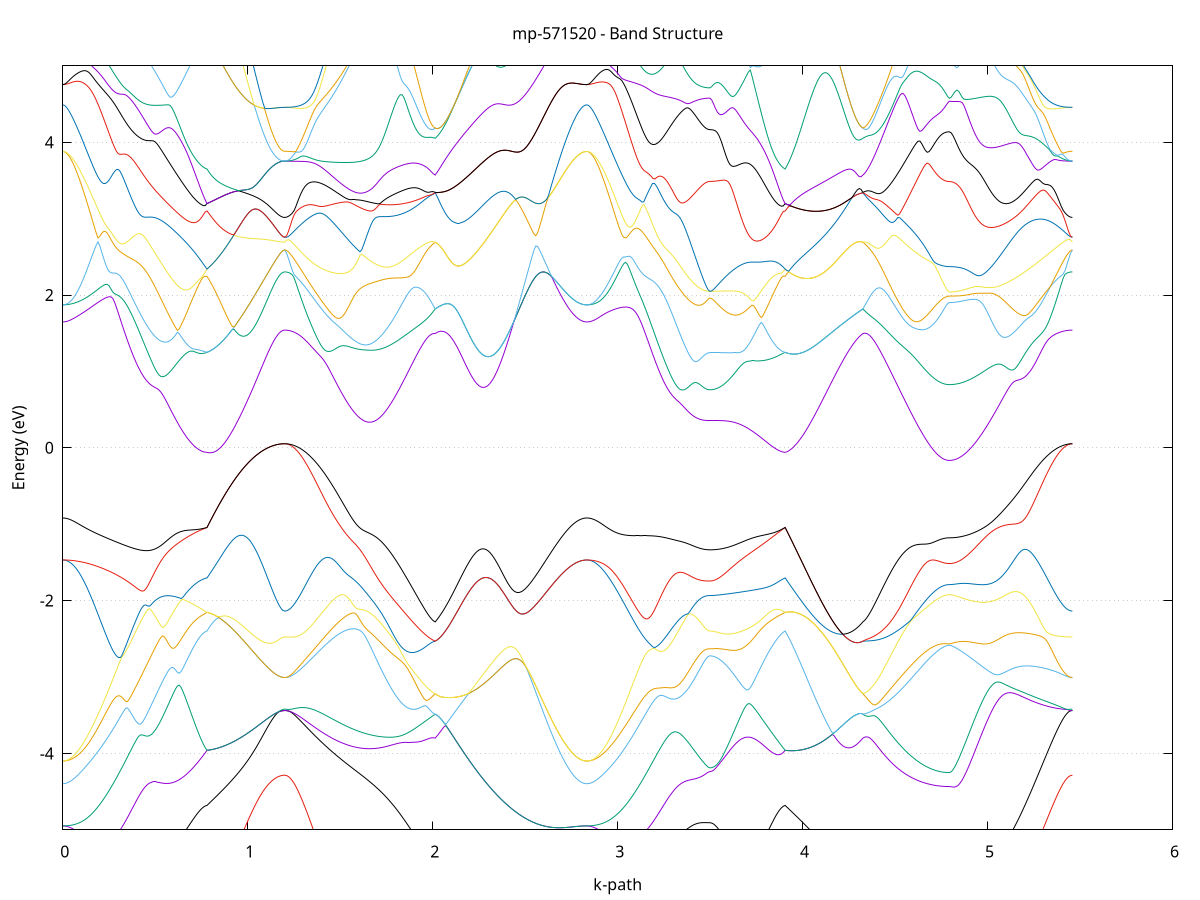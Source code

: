 set title 'mp-571520 - Band Structure'
set xlabel 'k-path'
set ylabel 'Energy (eV)'
set grid y
set yrange [-5:5]
set terminal png size 800,600
set output 'mp-571520_bands_gnuplot.png'
plot '-' using 1:2 with lines notitle, '-' using 1:2 with lines notitle, '-' using 1:2 with lines notitle, '-' using 1:2 with lines notitle, '-' using 1:2 with lines notitle, '-' using 1:2 with lines notitle, '-' using 1:2 with lines notitle, '-' using 1:2 with lines notitle, '-' using 1:2 with lines notitle, '-' using 1:2 with lines notitle, '-' using 1:2 with lines notitle, '-' using 1:2 with lines notitle, '-' using 1:2 with lines notitle, '-' using 1:2 with lines notitle, '-' using 1:2 with lines notitle, '-' using 1:2 with lines notitle, '-' using 1:2 with lines notitle, '-' using 1:2 with lines notitle, '-' using 1:2 with lines notitle, '-' using 1:2 with lines notitle, '-' using 1:2 with lines notitle, '-' using 1:2 with lines notitle, '-' using 1:2 with lines notitle, '-' using 1:2 with lines notitle, '-' using 1:2 with lines notitle, '-' using 1:2 with lines notitle, '-' using 1:2 with lines notitle, '-' using 1:2 with lines notitle, '-' using 1:2 with lines notitle, '-' using 1:2 with lines notitle, '-' using 1:2 with lines notitle, '-' using 1:2 with lines notitle, '-' using 1:2 with lines notitle, '-' using 1:2 with lines notitle, '-' using 1:2 with lines notitle, '-' using 1:2 with lines notitle, '-' using 1:2 with lines notitle, '-' using 1:2 with lines notitle, '-' using 1:2 with lines notitle, '-' using 1:2 with lines notitle, '-' using 1:2 with lines notitle, '-' using 1:2 with lines notitle, '-' using 1:2 with lines notitle, '-' using 1:2 with lines notitle, '-' using 1:2 with lines notitle, '-' using 1:2 with lines notitle, '-' using 1:2 with lines notitle, '-' using 1:2 with lines notitle, '-' using 1:2 with lines notitle, '-' using 1:2 with lines notitle, '-' using 1:2 with lines notitle, '-' using 1:2 with lines notitle, '-' using 1:2 with lines notitle, '-' using 1:2 with lines notitle, '-' using 1:2 with lines notitle, '-' using 1:2 with lines notitle, '-' using 1:2 with lines notitle, '-' using 1:2 with lines notitle, '-' using 1:2 with lines notitle, '-' using 1:2 with lines notitle, '-' using 1:2 with lines notitle, '-' using 1:2 with lines notitle, '-' using 1:2 with lines notitle, '-' using 1:2 with lines notitle
0.000000 -12.780696
0.009997 -12.780396
0.019994 -12.779396
0.029991 -12.777696
0.039988 -12.775296
0.049985 -12.772196
0.059983 -12.768396
0.069980 -12.763996
0.079977 -12.758796
0.089974 -12.752996
0.099971 -12.746496
0.109968 -12.739296
0.119965 -12.731496
0.129962 -12.722896
0.139959 -12.713696
0.149956 -12.703696
0.159953 -12.693196
0.169951 -12.681896
0.179948 -12.669896
0.189945 -12.657296
0.199942 -12.643996
0.209939 -12.629996
0.219936 -12.615296
0.229933 -12.599896
0.239930 -12.583896
0.249927 -12.567196
0.259924 -12.549796
0.269921 -12.531796
0.279919 -12.512996
0.289916 -12.493596
0.299913 -12.473596
0.309910 -12.452796
0.319907 -12.431396
0.329904 -12.409296
0.339901 -12.386596
0.349898 -12.363196
0.359895 -12.339096
0.369892 -12.314396
0.379889 -12.288996
0.389886 -12.262896
0.399884 -12.236196
0.409881 -12.208796
0.419878 -12.180796
0.429875 -12.152096
0.439872 -12.122796
0.449869 -12.092796
0.459866 -12.062196
0.469863 -12.030896
0.479860 -11.998996
0.489857 -11.966396
0.499854 -11.933196
0.509852 -11.899396
0.519849 -11.864896
0.529846 -11.829796
0.539843 -11.794096
0.549840 -11.757696
0.559837 -11.720796
0.569834 -11.683196
0.579831 -11.644996
0.589828 -11.606196
0.599825 -11.566696
0.609822 -11.526696
0.619820 -11.486096
0.629817 -11.444896
0.639814 -11.403096
0.649811 -11.360696
0.659808 -11.317696
0.669805 -11.274196
0.679802 -11.230096
0.689799 -11.185396
0.699796 -11.140196
0.709793 -11.094496
0.719790 -11.048196
0.729788 -11.001396
0.739785 -10.953996
0.749782 -10.906196
0.759779 -10.857896
0.769776 -10.809096
0.779773 -10.762096
0.779773 -10.762096
0.789549 -10.752396
0.799326 -10.745996
0.809102 -10.738996
0.818879 -10.731596
0.828655 -10.723796
0.838432 -10.715496
0.848208 -10.706796
0.857984 -10.697696
0.867761 -10.688196
0.877537 -10.678396
0.887314 -10.668196
0.897090 -10.657596
0.906866 -10.646696
0.916643 -10.635496
0.926419 -10.624096
0.936196 -10.612296
0.945972 -10.600396
0.955749 -10.588296
0.965525 -10.575996
0.975301 -10.563596
0.985078 -10.551096
0.994854 -10.538496
1.004631 -10.525896
1.014407 -10.513396
1.024183 -10.500996
1.033960 -10.488696
1.043736 -10.476596
1.053513 -10.464696
1.063289 -10.453196
1.073066 -10.441996
1.082842 -10.431296
1.092618 -10.420996
1.102395 -10.411396
1.112171 -10.402396
1.121948 -10.394196
1.131724 -10.386696
1.141501 -10.380096
1.151277 -10.374296
1.161053 -10.369596
1.170830 -10.365796
1.180606 -10.363096
1.190383 -10.361496
1.200159 -10.360896
1.200159 -10.360896
1.210076 -10.365796
1.219994 -10.379396
1.229911 -10.398996
1.239828 -10.422296
1.249746 -10.447696
1.259663 -10.474396
1.269580 -10.501696
1.279498 -10.529196
1.289415 -10.556796
1.299332 -10.584196
1.309250 -10.611296
1.319167 -10.638096
1.329084 -10.664496
1.339002 -10.690496
1.348919 -10.715896
1.358836 -10.740896
1.368754 -10.765396
1.378671 -10.789196
1.388588 -10.812596
1.398506 -10.835396
1.408423 -10.857496
1.418340 -10.879096
1.428258 -10.900096
1.438175 -10.920496
1.448092 -10.940296
1.458010 -10.959496
1.467927 -10.978096
1.477844 -10.995996
1.487762 -11.013296
1.497679 -11.029996
1.507596 -11.046096
1.517514 -11.061496
1.527431 -11.076296
1.537348 -11.090396
1.547266 -11.103896
1.557183 -11.116796
1.567100 -11.128996
1.577018 -11.140596
1.586935 -11.151596
1.596852 -11.161896
1.606770 -11.171596
1.616687 -11.180596
1.626604 -11.188996
1.636522 -11.196696
1.646439 -11.203796
1.656356 -11.210196
1.666274 -11.215996
1.676191 -11.221196
1.686108 -11.225696
1.696026 -11.229596
1.705943 -11.232896
1.715860 -11.235496
1.725778 -11.237496
1.735695 -11.238796
1.745612 -11.239496
1.755530 -11.239596
1.765447 -11.239096
1.775364 -11.237996
1.785282 -11.236196
1.795199 -11.233896
1.805116 -11.230896
1.815034 -11.227396
1.824951 -11.223296
1.834868 -11.218596
1.844786 -11.213296
1.854703 -11.207596
1.864620 -11.201196
1.874538 -11.194396
1.884455 -11.187096
1.894372 -11.179296
1.904289 -11.171096
1.914207 -11.162496
1.924124 -11.153496
1.934041 -11.144296
1.943959 -11.134896
1.953876 -11.125296
1.963793 -11.115696
1.973711 -11.106296
1.983628 -11.097096
1.993545 -11.088496
2.003463 -11.080696
2.013380 -11.074096
2.013380 -11.074096
2.023262 -11.092696
2.033144 -11.112596
2.043026 -11.133796
2.052908 -11.156196
2.062789 -11.179796
2.072671 -11.204496
2.082553 -11.230196
2.092435 -11.256796
2.102317 -11.284396
2.112199 -11.312696
2.122081 -11.341696
2.131963 -11.371296
2.141844 -11.401396
2.151726 -11.431996
2.161608 -11.462996
2.171490 -11.494296
2.181372 -11.525796
2.191254 -11.557396
2.201136 -11.589196
2.211018 -11.620996
2.220899 -11.652796
2.230781 -11.684596
2.240663 -11.716196
2.250545 -11.747796
2.260427 -11.779096
2.270309 -11.810296
2.280191 -11.841196
2.290073 -11.871796
2.299954 -11.902196
2.309836 -11.932196
2.319718 -11.961996
2.329600 -11.991296
2.339482 -12.020296
2.349364 -12.048796
2.359246 -12.076996
2.369128 -12.104696
2.379010 -12.131896
2.388891 -12.158696
2.398773 -12.185096
2.408655 -12.210896
2.418537 -12.236296
2.428419 -12.261096
2.438301 -12.285496
2.448183 -12.309296
2.458064 -12.332596
2.467946 -12.355296
2.477828 -12.377496
2.487710 -12.399196
2.497592 -12.420296
2.507474 -12.440896
2.517356 -12.460796
2.527238 -12.480196
2.537119 -12.499096
2.547001 -12.517296
2.556883 -12.534896
2.566765 -12.551996
2.576647 -12.568496
2.586529 -12.584396
2.596411 -12.599596
2.606293 -12.614296
2.616174 -12.628396
2.626056 -12.641796
2.635938 -12.654696
2.645820 -12.666896
2.655702 -12.678496
2.665584 -12.689496
2.675466 -12.699896
2.685348 -12.709696
2.695229 -12.718796
2.705111 -12.727296
2.714993 -12.735196
2.724875 -12.742496
2.734757 -12.749096
2.744639 -12.755096
2.754521 -12.760496
2.764403 -12.765196
2.774285 -12.769296
2.784166 -12.772796
2.794048 -12.775696
2.803930 -12.777896
2.813812 -12.779496
2.823694 -12.780396
2.833576 -12.780696
2.833576 -12.780696
2.843507 -12.780396
2.853437 -12.779396
2.863368 -12.777696
2.873299 -12.775296
2.883230 -12.772296
2.893161 -12.768596
2.903092 -12.764196
2.913023 -12.759096
2.922953 -12.753296
2.932884 -12.746896
2.942815 -12.739796
2.952746 -12.731996
2.962677 -12.723596
2.972608 -12.714396
2.982539 -12.704596
2.992469 -12.694196
3.002400 -12.682996
3.012331 -12.671196
3.022262 -12.658696
3.032193 -12.645496
3.042124 -12.631696
3.052055 -12.617196
3.061985 -12.601996
3.071916 -12.586196
3.081847 -12.569696
3.091778 -12.552496
3.101709 -12.534696
3.111640 -12.516196
3.121571 -12.496996
3.131501 -12.477196
3.141432 -12.456696
3.151363 -12.435496
3.161294 -12.413696
3.171225 -12.391196
3.181156 -12.368096
3.191087 -12.344296
3.201017 -12.319896
3.210948 -12.294796
3.220879 -12.268996
3.230810 -12.242596
3.240741 -12.215596
3.250672 -12.187896
3.260603 -12.159596
3.270533 -12.130596
3.280464 -12.100996
3.290395 -12.070696
3.300326 -12.039896
3.310257 -12.008296
3.320188 -11.976196
3.330119 -11.943396
3.340049 -11.909996
3.349980 -11.875996
3.359911 -11.841396
3.369842 -11.806096
3.379773 -11.770296
3.389704 -11.733896
3.399635 -11.696796
3.409565 -11.659196
3.419496 -11.621096
3.429427 -11.582296
3.439358 -11.543096
3.449289 -11.503496
3.459220 -11.463496
3.469151 -11.423496
3.479081 -11.383996
3.489012 -11.347896
3.498943 -11.328496
3.498943 -11.328496
3.508860 -11.328196
3.518778 -11.327196
3.528695 -11.325496
3.538612 -11.323096
3.548530 -11.319996
3.558447 -11.316296
3.568364 -11.311896
3.578282 -11.306796
3.588199 -11.300996
3.598116 -11.294496
3.608034 -11.287396
3.617951 -11.279596
3.627868 -11.271096
3.637786 -11.261996
3.647703 -11.252096
3.657620 -11.241596
3.667538 -11.230396
3.677455 -11.218496
3.687372 -11.205996
3.697290 -11.192796
3.707207 -11.178896
3.717124 -11.164296
3.727042 -11.149096
3.736959 -11.133196
3.746876 -11.116596
3.756794 -11.099396
3.766711 -11.081396
3.776628 -11.062796
3.786546 -11.043596
3.796463 -11.023696
3.806380 -11.003096
3.816298 -10.981796
3.826215 -10.959896
3.836132 -10.937296
3.846050 -10.914096
3.855967 -10.890196
3.865884 -10.865596
3.875802 -10.840396
3.885719 -10.814596
3.895636 -10.787996
3.905554 -10.762096
3.905554 -10.762096
3.915330 -10.772196
3.925107 -10.781896
3.934883 -10.791196
3.944659 -10.800096
3.954436 -10.808496
3.964212 -10.816596
3.973989 -10.824196
3.983765 -10.831496
3.993541 -10.838396
4.003318 -10.844996
4.013094 -10.851196
4.022871 -10.856996
4.032647 -10.862596
4.042424 -10.867796
4.052200 -10.872796
4.061976 -10.877496
4.071753 -10.881996
4.081529 -10.886296
4.091306 -10.890396
4.101082 -10.894396
4.110859 -10.898196
4.120635 -10.901996
4.130411 -10.905796
4.140188 -10.909496
4.149964 -10.913396
4.159741 -10.917396
4.169517 -10.921596
4.179293 -10.925996
4.189070 -10.930696
4.198846 -10.935896
4.208623 -10.941496
4.218399 -10.947596
4.228176 -10.954396
4.237952 -10.961896
4.247728 -10.970196
4.257505 -10.979396
4.267281 -10.989496
4.277058 -11.000696
4.286834 -11.012896
4.296611 -11.026396
4.306387 -11.040996
4.316163 -11.056896
4.325940 -11.074096
4.325940 -11.074096
4.335888 -11.085096
4.345836 -11.097596
4.355784 -11.111196
4.365732 -11.125896
4.375680 -11.141496
4.385629 -11.157696
4.395577 -11.174496
4.405525 -11.191696
4.415473 -11.209096
4.425421 -11.226796
4.435369 -11.244496
4.445317 -11.262096
4.455266 -11.279696
4.465214 -11.297096
4.475162 -11.314396
4.485110 -11.331296
4.495058 -11.347996
4.505006 -11.364296
4.514954 -11.380196
4.524903 -11.395696
4.534851 -11.410796
4.544799 -11.425496
4.554747 -11.439596
4.564695 -11.453296
4.574643 -11.466496
4.584591 -11.479196
4.594540 -11.491296
4.604488 -11.502896
4.614436 -11.513896
4.624384 -11.524396
4.634332 -11.534396
4.644280 -11.543696
4.654228 -11.552496
4.664176 -11.560696
4.674125 -11.568296
4.684073 -11.575296
4.694021 -11.581696
4.703969 -11.587496
4.713917 -11.592696
4.723865 -11.597296
4.733813 -11.601296
4.743762 -11.604696
4.753710 -11.607396
4.763658 -11.609596
4.773606 -11.611096
4.783554 -11.611996
4.793502 -11.612296
4.793502 -11.612296
4.803433 -11.611996
4.813364 -11.611096
4.823295 -11.609496
4.833226 -11.607196
4.843157 -11.604296
4.853087 -11.600796
4.863018 -11.596596
4.872949 -11.591796
4.882880 -11.586396
4.892811 -11.580296
4.902742 -11.573496
4.912673 -11.566196
4.922603 -11.558196
4.932534 -11.549596
4.942465 -11.540296
4.952396 -11.530396
4.962327 -11.519796
4.972258 -11.508696
4.982189 -11.496896
4.992119 -11.484496
5.002050 -11.471396
5.011981 -11.457796
5.021912 -11.443496
5.031843 -11.428596
5.041774 -11.412996
5.051705 -11.396896
5.061635 -11.380096
5.071566 -11.362796
5.081497 -11.344796
5.091428 -11.326196
5.101359 -11.307096
5.111290 -11.287296
5.121221 -11.266896
5.131151 -11.245996
5.141082 -11.224496
5.151013 -11.202396
5.160944 -11.179696
5.170875 -11.156396
5.180806 -11.132596
5.190737 -11.108196
5.200667 -11.083296
5.210598 -11.057796
5.220529 -11.031796
5.230460 -11.005296
5.240391 -10.978296
5.250322 -10.950696
5.260253 -10.922696
5.270183 -10.894196
5.280114 -10.865196
5.290045 -10.835696
5.299976 -10.805896
5.309907 -10.775596
5.319838 -10.744896
5.329769 -10.713896
5.339699 -10.682596
5.349630 -10.650996
5.359561 -10.619196
5.369492 -10.587296
5.379423 -10.555296
5.389354 -10.523496
5.399285 -10.492196
5.409215 -10.461496
5.419146 -10.432296
5.429077 -10.405396
5.439008 -10.382696
5.448939 -10.366796
5.458870 -10.360896
e
0.000000 -8.393396
0.009997 -8.394896
0.019994 -8.399396
0.029991 -8.406696
0.039988 -8.416796
0.049985 -8.429396
0.059983 -8.444296
0.069980 -8.461296
0.079977 -8.480196
0.089974 -8.500896
0.099971 -8.523196
0.109968 -8.546996
0.119965 -8.572196
0.129962 -8.598796
0.139959 -8.626596
0.149956 -8.655596
0.159953 -8.685696
0.169951 -8.716896
0.179948 -8.748996
0.189945 -8.782096
0.199942 -8.815996
0.209939 -8.850696
0.219936 -8.885996
0.229933 -8.922096
0.239930 -8.958696
0.249927 -8.995796
0.259924 -9.033396
0.269921 -9.071296
0.279919 -9.109596
0.289916 -9.148196
0.299913 -9.186996
0.309910 -9.225896
0.319907 -9.264996
0.329904 -9.304096
0.339901 -9.343296
0.349898 -9.382396
0.359895 -9.421596
0.369892 -9.460596
0.379889 -9.499496
0.389886 -9.538296
0.399884 -9.576996
0.409881 -9.615396
0.419878 -9.653596
0.429875 -9.691596
0.439872 -9.729296
0.449869 -9.766696
0.459866 -9.803796
0.469863 -9.840596
0.479860 -9.877096
0.489857 -9.913196
0.499854 -9.948896
0.509852 -9.984296
0.519849 -10.019196
0.529846 -10.053696
0.539843 -10.087896
0.549840 -10.121596
0.559837 -10.154796
0.569834 -10.187596
0.579831 -10.219896
0.589828 -10.251796
0.599825 -10.283196
0.609822 -10.314096
0.619820 -10.344496
0.629817 -10.374396
0.639814 -10.403796
0.649811 -10.432596
0.659808 -10.460996
0.669805 -10.488796
0.679802 -10.516096
0.689799 -10.542796
0.699796 -10.568996
0.709793 -10.594696
0.719790 -10.619796
0.729788 -10.644296
0.739785 -10.668296
0.749782 -10.691696
0.759779 -10.714496
0.769776 -10.736796
0.779773 -10.758396
0.779773 -10.758396
0.789549 -10.752396
0.799326 -10.745996
0.809102 -10.738996
0.818879 -10.731596
0.828655 -10.723796
0.838432 -10.715496
0.848208 -10.706796
0.857984 -10.697696
0.867761 -10.688196
0.877537 -10.678396
0.887314 -10.668196
0.897090 -10.657596
0.906866 -10.646696
0.916643 -10.635496
0.926419 -10.624096
0.936196 -10.612296
0.945972 -10.600396
0.955749 -10.588296
0.965525 -10.575996
0.975301 -10.563596
0.985078 -10.551096
0.994854 -10.538496
1.004631 -10.525896
1.014407 -10.513396
1.024183 -10.500996
1.033960 -10.488696
1.043736 -10.476596
1.053513 -10.464696
1.063289 -10.453196
1.073066 -10.441996
1.082842 -10.431296
1.092618 -10.420996
1.102395 -10.411396
1.112171 -10.402396
1.121948 -10.394196
1.131724 -10.386696
1.141501 -10.380096
1.151277 -10.374296
1.161053 -10.369596
1.170830 -10.365796
1.180606 -10.363096
1.190383 -10.361496
1.200159 -10.360896
1.200159 -10.360896
1.210076 -10.361396
1.219994 -10.362896
1.229911 -10.365296
1.239828 -10.368696
1.249746 -10.372996
1.259663 -10.378196
1.269580 -10.384196
1.279498 -10.390996
1.289415 -10.398496
1.299332 -10.406696
1.309250 -10.415396
1.319167 -10.424696
1.329084 -10.434496
1.339002 -10.444696
1.348919 -10.455296
1.358836 -10.466096
1.368754 -10.477196
1.378671 -10.488496
1.388588 -10.499896
1.398506 -10.511396
1.408423 -10.522896
1.418340 -10.534496
1.428258 -10.545896
1.438175 -10.557396
1.448092 -10.568596
1.458010 -10.579796
1.467927 -10.590696
1.477844 -10.601396
1.487762 -10.611896
1.497679 -10.622096
1.507596 -10.632096
1.517514 -10.641696
1.527431 -10.650996
1.537348 -10.659896
1.547266 -10.668496
1.557183 -10.676596
1.567100 -10.684396
1.577018 -10.691796
1.586935 -10.698696
1.596852 -10.705196
1.606770 -10.711196
1.616687 -10.716796
1.626604 -10.721896
1.636522 -10.726596
1.646439 -10.730696
1.656356 -10.734296
1.666274 -10.737496
1.676191 -10.740096
1.686108 -10.742196
1.696026 -10.743796
1.705943 -10.744896
1.715860 -10.745396
1.725778 -10.745396
1.735695 -10.744796
1.745612 -10.743796
1.755530 -10.742096
1.765447 -10.739896
1.775364 -10.737196
1.785282 -10.733896
1.795199 -10.729996
1.805116 -10.725596
1.815034 -10.720596
1.824951 -10.714996
1.834868 -10.708896
1.844786 -10.702196
1.854703 -10.694896
1.864620 -10.687096
1.874538 -10.678696
1.884455 -10.669696
1.894372 -10.660196
1.904289 -10.650096
1.914207 -10.639396
1.924124 -10.628096
1.934041 -10.616296
1.943959 -10.603896
1.953876 -10.590896
1.963793 -10.577396
1.973711 -10.563296
1.983628 -10.548596
1.993545 -10.533396
2.003463 -10.517596
2.013380 -10.501296
2.013380 -10.501296
2.023262 -10.482596
2.033144 -10.463296
2.043026 -10.443396
2.052908 -10.422896
2.062789 -10.401896
2.072671 -10.380296
2.082553 -10.358196
2.092435 -10.335496
2.102317 -10.312196
2.112199 -10.288296
2.122081 -10.263996
2.131963 -10.238996
2.141844 -10.213496
2.151726 -10.187496
2.161608 -10.160896
2.171490 -10.133796
2.181372 -10.106196
2.191254 -10.077996
2.201136 -10.049296
2.211018 -10.020096
2.220899 -9.990396
2.230781 -9.960196
2.240663 -9.929496
2.250545 -9.898296
2.260427 -9.866596
2.270309 -9.834496
2.280191 -9.801796
2.290073 -9.768796
2.299954 -9.735196
2.309836 -9.701196
2.319718 -9.666796
2.329600 -9.631996
2.339482 -9.596696
2.349364 -9.561096
2.359246 -9.525096
2.369128 -9.488596
2.379010 -9.451896
2.388891 -9.414696
2.398773 -9.377296
2.408655 -9.339496
2.418537 -9.301396
2.428419 -9.263096
2.438301 -9.224496
2.448183 -9.185596
2.458064 -9.146496
2.467946 -9.107196
2.477828 -9.067696
2.487710 -9.028096
2.497592 -8.988396
2.507474 -8.948496
2.517356 -8.908596
2.527238 -8.868696
2.537119 -8.828796
2.547001 -8.795796
2.556883 -8.769696
2.566765 -8.744296
2.576647 -8.719496
2.586529 -8.695396
2.596411 -8.672096
2.606293 -8.649596
2.616174 -8.627896
2.626056 -8.606996
2.635938 -8.587096
2.645820 -8.568096
2.655702 -8.549996
2.665584 -8.532896
2.675466 -8.516796
2.685348 -8.501696
2.695229 -8.487496
2.705111 -8.474396
2.714993 -8.462296
2.724875 -8.451196
2.734757 -8.440996
2.744639 -8.431896
2.754521 -8.423796
2.764403 -8.416596
2.774285 -8.410396
2.784166 -8.405196
2.794048 -8.400896
2.803930 -8.397596
2.813812 -8.395196
2.823694 -8.393796
2.833576 -8.393396
2.833576 -8.393396
2.843507 -8.394896
2.853437 -8.399396
2.863368 -8.406796
2.873299 -8.416896
2.883230 -8.429596
2.893161 -8.444496
2.903092 -8.461596
2.913023 -8.480696
2.922953 -8.501696
2.932884 -8.524596
2.942815 -8.549396
2.952746 -8.575996
2.962677 -8.604596
2.972608 -8.635296
2.982539 -8.668096
2.992469 -8.702996
3.002400 -8.740196
3.012331 -8.779596
3.022262 -8.821196
3.032193 -8.864796
3.042124 -8.910396
3.052055 -8.957696
3.061985 -9.006596
3.071916 -9.056796
3.081847 -9.108296
3.091778 -9.160696
3.101709 -9.214096
3.111640 -9.268096
3.121571 -9.322696
3.131501 -9.377696
3.141432 -9.433196
3.151363 -9.488796
3.161294 -9.544696
3.171225 -9.600696
3.181156 -9.656696
3.191087 -9.712696
3.201017 -9.768596
3.210948 -9.824496
3.220879 -9.880196
3.230810 -9.935696
3.240741 -9.990996
3.250672 -10.045996
3.260603 -10.100796
3.270533 -10.155196
3.280464 -10.209396
3.290395 -10.263196
3.300326 -10.316596
3.310257 -10.369596
3.320188 -10.422296
3.330119 -10.474496
3.340049 -10.526296
3.349980 -10.577596
3.359911 -10.628496
3.369842 -10.678896
3.379773 -10.728796
3.389704 -10.778296
3.399635 -10.827196
3.409565 -10.875496
3.419496 -10.923296
3.429427 -10.970496
3.439358 -11.017096
3.449289 -11.062996
3.459220 -11.108096
3.469151 -11.152196
3.479081 -11.194396
3.489012 -11.232296
3.498943 -11.252196
3.498943 -11.252196
3.508860 -11.251896
3.518778 -11.250996
3.528695 -11.249496
3.538612 -11.247396
3.548530 -11.244696
3.558447 -11.241296
3.568364 -11.237396
3.578282 -11.232896
3.588199 -11.227696
3.598116 -11.221996
3.608034 -11.215596
3.617951 -11.208696
3.627868 -11.201196
3.637786 -11.192996
3.647703 -11.184296
3.657620 -11.174996
3.667538 -11.165096
3.677455 -11.154596
3.687372 -11.143496
3.697290 -11.131796
3.707207 -11.119596
3.717124 -11.106696
3.727042 -11.093296
3.736959 -11.079396
3.746876 -11.064796
3.756794 -11.049696
3.766711 -11.033996
3.776628 -11.017796
3.786546 -11.000996
3.796463 -10.983696
3.806380 -10.965796
3.816298 -10.947396
3.826215 -10.928396
3.836132 -10.908996
3.846050 -10.888996
3.855967 -10.868496
3.865884 -10.847396
3.875802 -10.825896
3.885719 -10.803896
3.895636 -10.781396
3.905554 -10.758396
3.905554 -10.758396
3.915330 -10.763896
3.925107 -10.768996
3.934883 -10.773496
3.944659 -10.777496
3.954436 -10.780996
3.964212 -10.783996
3.973989 -10.786396
3.983765 -10.788396
3.993541 -10.789696
4.003318 -10.790596
4.013094 -10.790896
4.022871 -10.790696
4.032647 -10.789896
4.042424 -10.788496
4.052200 -10.786596
4.061976 -10.784196
4.071753 -10.781096
4.081529 -10.777596
4.091306 -10.773396
4.101082 -10.768696
4.110859 -10.763396
4.120635 -10.757496
4.130411 -10.751096
4.140188 -10.744096
4.149964 -10.736496
4.159741 -10.728296
4.169517 -10.719596
4.179293 -10.710296
4.189070 -10.700396
4.198846 -10.689896
4.208623 -10.678796
4.218399 -10.667196
4.228176 -10.654996
4.237952 -10.642196
4.247728 -10.628896
4.257505 -10.614896
4.267281 -10.600396
4.277058 -10.585296
4.286834 -10.569596
4.296611 -10.553396
4.306387 -10.536596
4.316163 -10.519196
4.325940 -10.501296
4.325940 -10.501296
4.335888 -10.509996
4.345836 -10.517996
4.355784 -10.525496
4.365732 -10.532696
4.375680 -10.539796
4.385629 -10.546996
4.395577 -10.554496
4.405525 -10.562296
4.415473 -10.570496
4.425421 -10.579096
4.435369 -10.588096
4.445317 -10.597596
4.455266 -10.607296
4.465214 -10.617396
4.475162 -10.627796
4.485110 -10.638296
4.495058 -10.648996
4.505006 -10.659796
4.514954 -10.670496
4.524903 -10.681296
4.534851 -10.691896
4.544799 -10.702396
4.554747 -10.712796
4.564695 -10.722896
4.574643 -10.732796
4.584591 -10.742496
4.594540 -10.751796
4.604488 -10.760796
4.614436 -10.769396
4.624384 -10.777696
4.634332 -10.785496
4.644280 -10.792996
4.654228 -10.799996
4.664176 -10.806596
4.674125 -10.812796
4.684073 -10.818496
4.694021 -10.823696
4.703969 -10.828496
4.713917 -10.832796
4.723865 -10.836596
4.733813 -10.839896
4.743762 -10.842696
4.753710 -10.844896
4.763658 -10.846696
4.773606 -10.847996
4.783554 -10.848796
4.793502 -10.848996
4.793502 -10.848996
4.803433 -10.848796
4.813364 -10.847896
4.823295 -10.846596
4.833226 -10.844696
4.843157 -10.842196
4.853087 -10.839196
4.863018 -10.835696
4.872949 -10.831696
4.882880 -10.827096
4.892811 -10.821996
4.902742 -10.816396
4.912673 -10.810296
4.922603 -10.803596
4.932534 -10.796496
4.942465 -10.788896
4.952396 -10.780796
4.962327 -10.772196
4.972258 -10.763196
4.982189 -10.753696
4.992119 -10.743796
5.002050 -10.733396
5.011981 -10.722696
5.021912 -10.711596
5.031843 -10.700096
5.041774 -10.688296
5.051705 -10.676196
5.061635 -10.663796
5.071566 -10.651196
5.081497 -10.638296
5.091428 -10.625196
5.101359 -10.611996
5.111290 -10.598696
5.121221 -10.585296
5.131151 -10.571896
5.141082 -10.558496
5.151013 -10.545196
5.160944 -10.532096
5.170875 -10.519096
5.180806 -10.506496
5.190737 -10.494096
5.200667 -10.482196
5.210598 -10.470696
5.220529 -10.459696
5.230460 -10.449196
5.240391 -10.439296
5.250322 -10.430096
5.260253 -10.421496
5.270183 -10.413596
5.280114 -10.406396
5.290045 -10.399796
5.299976 -10.393896
5.309907 -10.388696
5.319838 -10.383996
5.329769 -10.379996
5.339699 -10.376396
5.349630 -10.373396
5.359561 -10.370796
5.369492 -10.368596
5.379423 -10.366696
5.389354 -10.365196
5.399285 -10.363996
5.409215 -10.362996
5.419146 -10.362196
5.429077 -10.361596
5.439008 -10.361196
5.448939 -10.360996
5.458870 -10.360896
e
0.000000 -7.985196
0.009997 -7.986496
0.019994 -7.990596
0.029991 -7.997396
0.039988 -8.006796
0.049985 -8.018796
0.059983 -8.033296
0.069980 -8.050296
0.079977 -8.069896
0.089974 -8.091996
0.099971 -8.116696
0.109968 -8.143996
0.119965 -8.173996
0.129962 -8.206696
0.139959 -8.241796
0.149956 -8.279296
0.159953 -8.318796
0.169951 -8.359996
0.179948 -8.402596
0.189945 -8.446496
0.199942 -8.491296
0.209939 -8.536796
0.219936 -8.582996
0.229933 -8.629696
0.239930 -8.676696
0.249927 -8.723896
0.259924 -8.771296
0.269921 -8.818896
0.279919 -8.866396
0.289916 -8.913896
0.299913 -8.961396
0.309910 -9.008696
0.319907 -9.055896
0.329904 -9.102796
0.339901 -9.149596
0.349898 -9.196096
0.359895 -9.242296
0.369892 -9.288196
0.379889 -9.333796
0.389886 -9.379096
0.399884 -9.423896
0.409881 -9.468496
0.419878 -9.512596
0.429875 -9.556296
0.439872 -9.599496
0.449869 -9.642396
0.459866 -9.684796
0.469863 -9.726696
0.479860 -9.768196
0.489857 -9.809096
0.499854 -9.849596
0.509852 -9.889596
0.519849 -9.929096
0.529846 -9.968096
0.539843 -10.006596
0.549840 -10.044496
0.559837 -10.081896
0.569834 -10.118796
0.579831 -10.155096
0.589828 -10.190796
0.599825 -10.226096
0.609822 -10.260696
0.619820 -10.294796
0.629817 -10.328296
0.639814 -10.361296
0.649811 -10.393596
0.659808 -10.425396
0.669805 -10.456696
0.679802 -10.487296
0.689799 -10.517296
0.699796 -10.546796
0.709793 -10.575596
0.719790 -10.603896
0.729788 -10.631496
0.739785 -10.658596
0.749782 -10.684996
0.759779 -10.710896
0.769776 -10.736096
0.779773 -10.758396
0.779773 -10.758396
0.789549 -10.751496
0.799326 -10.740496
0.809102 -10.729096
0.818879 -10.717196
0.828655 -10.704896
0.838432 -10.692196
0.848208 -10.679096
0.857984 -10.665496
0.867761 -10.651496
0.877537 -10.637096
0.887314 -10.622296
0.897090 -10.607096
0.906866 -10.591496
0.916643 -10.575596
0.926419 -10.559196
0.936196 -10.542496
0.945972 -10.525496
0.955749 -10.508196
0.965525 -10.490596
0.975301 -10.472696
0.985078 -10.454596
0.994854 -10.436196
1.004631 -10.417696
1.014407 -10.399096
1.024183 -10.380396
1.033960 -10.361596
1.043736 -10.342896
1.053513 -10.324296
1.063289 -10.305896
1.073066 -10.287796
1.082842 -10.270096
1.092618 -10.252796
1.102395 -10.236196
1.112171 -10.220396
1.121948 -10.205496
1.131724 -10.191696
1.141501 -10.179196
1.151277 -10.168196
1.161053 -10.158896
1.170830 -10.151496
1.180606 -10.145996
1.190383 -10.142696
1.200159 -10.141596
1.200159 -10.141596
1.210076 -10.136296
1.219994 -10.121696
1.229911 -10.100296
1.239828 -10.074596
1.249746 -10.046196
1.259663 -10.016096
1.269580 -9.985196
1.279498 -9.953996
1.289415 -9.923096
1.299332 -9.893196
1.309250 -9.864996
1.319167 -9.839396
1.329084 -9.817596
1.339002 -9.800696
1.348919 -9.789696
1.358836 -9.784596
1.368754 -9.785196
1.378671 -9.790396
1.388588 -9.799196
1.398506 -9.810496
1.408423 -9.823596
1.418340 -9.837796
1.428258 -9.852896
1.438175 -9.868396
1.448092 -9.884096
1.458010 -9.899796
1.467927 -9.915496
1.477844 -9.931096
1.487762 -9.946396
1.497679 -9.961396
1.507596 -9.976096
1.517514 -9.990296
1.527431 -10.004196
1.537348 -10.017596
1.547266 -10.030596
1.557183 -10.043096
1.567100 -10.055196
1.577018 -10.066696
1.586935 -10.077796
1.596852 -10.088296
1.606770 -10.098296
1.616687 -10.107896
1.626604 -10.116896
1.636522 -10.125396
1.646439 -10.133396
1.656356 -10.140796
1.666274 -10.147796
1.676191 -10.154296
1.686108 -10.160296
1.696026 -10.165896
1.705943 -10.170896
1.715860 -10.175496
1.725778 -10.179696
1.735695 -10.183496
1.745612 -10.186896
1.755530 -10.189996
1.765447 -10.192696
1.775364 -10.195196
1.785282 -10.197396
1.795199 -10.199396
1.805116 -10.201396
1.815034 -10.203396
1.824951 -10.205396
1.834868 -10.207696
1.844786 -10.210396
1.854703 -10.213596
1.864620 -10.217496
1.874538 -10.222496
1.884455 -10.228696
1.894372 -10.236596
1.904289 -10.246396
1.914207 -10.258496
1.924124 -10.272996
1.934041 -10.290196
1.943959 -10.310196
1.953876 -10.332796
1.963793 -10.357796
1.973711 -10.384696
1.983628 -10.413096
1.993545 -10.442496
2.003463 -10.472096
2.013380 -10.501296
2.013380 -10.501296
2.023262 -10.482596
2.033144 -10.463296
2.043026 -10.443396
2.052908 -10.422896
2.062789 -10.401896
2.072671 -10.380296
2.082553 -10.358196
2.092435 -10.335496
2.102317 -10.312196
2.112199 -10.288296
2.122081 -10.263996
2.131963 -10.238996
2.141844 -10.213496
2.151726 -10.187496
2.161608 -10.160896
2.171490 -10.133796
2.181372 -10.106196
2.191254 -10.077996
2.201136 -10.049296
2.211018 -10.020096
2.220899 -9.990396
2.230781 -9.960196
2.240663 -9.929496
2.250545 -9.898296
2.260427 -9.866596
2.270309 -9.834496
2.280191 -9.801796
2.290073 -9.768796
2.299954 -9.735196
2.309836 -9.701196
2.319718 -9.666796
2.329600 -9.631996
2.339482 -9.596696
2.349364 -9.561096
2.359246 -9.525096
2.369128 -9.488596
2.379010 -9.451896
2.388891 -9.414696
2.398773 -9.377296
2.408655 -9.339496
2.418537 -9.301396
2.428419 -9.263096
2.438301 -9.224496
2.448183 -9.185596
2.458064 -9.146496
2.467946 -9.107196
2.477828 -9.067696
2.487710 -9.028096
2.497592 -8.988396
2.507474 -8.948496
2.517356 -8.908596
2.527238 -8.868696
2.537119 -8.828796
2.547001 -8.788896
2.556883 -8.749196
2.566765 -8.709496
2.576647 -8.669996
2.586529 -8.630796
2.596411 -8.591896
2.606293 -8.553296
2.616174 -8.515096
2.626056 -8.477396
2.635938 -8.440196
2.645820 -8.403696
2.655702 -8.367896
2.665584 -8.332896
2.675466 -8.298896
2.685348 -8.265796
2.695229 -8.233896
2.705111 -8.203296
2.714993 -8.174096
2.724875 -8.146396
2.734757 -8.120396
2.744639 -8.096196
2.754521 -8.074096
2.764403 -8.053996
2.774285 -8.036296
2.784166 -8.020996
2.794048 -8.008296
2.803930 -7.998296
2.813812 -7.990996
2.823694 -7.986596
2.833576 -7.985196
2.833576 -7.985196
2.843507 -7.986596
2.853437 -7.990796
2.863368 -7.997796
2.873299 -8.007596
2.883230 -8.020096
2.893161 -8.035396
2.903092 -8.053396
2.913023 -8.073996
2.922953 -8.097196
2.932884 -8.122896
2.942815 -8.150696
2.952746 -8.180296
2.962677 -8.211196
2.972608 -8.243096
2.982539 -8.275396
2.992469 -8.307696
3.002400 -8.339496
3.012331 -8.370596
3.022262 -8.400696
3.032193 -8.429696
3.042124 -8.457496
3.052055 -8.484096
3.061985 -8.509496
3.071916 -8.533796
3.081847 -8.557096
3.091778 -8.579396
3.101709 -8.600696
3.111640 -8.621296
3.121571 -8.640996
3.131501 -8.659996
3.141432 -8.678296
3.151363 -8.695896
3.161294 -8.712796
3.171225 -8.729196
3.181156 -8.744996
3.191087 -8.760096
3.201017 -8.774796
3.210948 -8.788896
3.220879 -8.802396
3.230810 -8.815496
3.240741 -8.827996
3.250672 -8.839896
3.260603 -8.851396
3.270533 -8.862396
3.280464 -8.872896
3.290395 -8.882796
3.300326 -8.892296
3.310257 -8.901296
3.320188 -8.909796
3.330119 -8.917796
3.340049 -8.925296
3.349980 -8.932296
3.359911 -8.938896
3.369842 -8.944996
3.379773 -8.950596
3.389704 -8.955696
3.399635 -8.960396
3.409565 -8.964596
3.419496 -8.968396
3.429427 -8.971696
3.439358 -8.974596
3.449289 -8.976996
3.459220 -8.978996
3.469151 -8.980496
3.479081 -8.981596
3.489012 -8.982196
3.498943 -8.982496
3.498943 -8.982496
3.508860 -8.989596
3.518778 -9.008296
3.528695 -9.033896
3.538612 -9.063896
3.548530 -9.097096
3.558447 -9.132796
3.568364 -9.170596
3.578282 -9.210296
3.588199 -9.251496
3.598116 -9.294196
3.608034 -9.338096
3.617951 -9.382996
3.627868 -9.428896
3.637786 -9.475496
3.647703 -9.522796
3.657620 -9.570696
3.667538 -9.618996
3.677455 -9.667696
3.687372 -9.716596
3.697290 -9.765696
3.707207 -9.814996
3.717124 -9.864296
3.727042 -9.913596
3.736959 -9.962796
3.746876 -10.011996
3.756794 -10.060996
3.766711 -10.109896
3.776628 -10.158496
3.786546 -10.206896
3.796463 -10.254996
3.806380 -10.302796
3.816298 -10.350296
3.826215 -10.397396
3.836132 -10.444196
3.846050 -10.490596
3.855967 -10.536496
3.865884 -10.581996
3.875802 -10.627096
3.885719 -10.671796
3.895636 -10.715896
3.905554 -10.758396
3.905554 -10.758396
3.915330 -10.763896
3.925107 -10.768996
3.934883 -10.773496
3.944659 -10.777496
3.954436 -10.780996
3.964212 -10.783996
3.973989 -10.786396
3.983765 -10.788396
3.993541 -10.789696
4.003318 -10.790596
4.013094 -10.790896
4.022871 -10.790696
4.032647 -10.789896
4.042424 -10.788496
4.052200 -10.786596
4.061976 -10.784196
4.071753 -10.781096
4.081529 -10.777596
4.091306 -10.773396
4.101082 -10.768696
4.110859 -10.763396
4.120635 -10.757496
4.130411 -10.751096
4.140188 -10.744096
4.149964 -10.736496
4.159741 -10.728296
4.169517 -10.719596
4.179293 -10.710296
4.189070 -10.700396
4.198846 -10.689896
4.208623 -10.678796
4.218399 -10.667196
4.228176 -10.654996
4.237952 -10.642196
4.247728 -10.628896
4.257505 -10.614896
4.267281 -10.600396
4.277058 -10.585296
4.286834 -10.569596
4.296611 -10.553396
4.306387 -10.536596
4.316163 -10.519196
4.325940 -10.501296
4.325940 -10.501296
4.335888 -10.470596
4.345836 -10.439396
4.355784 -10.407696
4.365732 -10.375396
4.375680 -10.342596
4.385629 -10.309296
4.395577 -10.275496
4.405525 -10.241196
4.415473 -10.206396
4.425421 -10.171196
4.435369 -10.135496
4.445317 -10.099296
4.455266 -10.062796
4.465214 -10.025896
4.475162 -9.988496
4.485110 -9.950896
4.495058 -9.912896
4.505006 -9.874596
4.514954 -9.836096
4.524903 -9.797396
4.534851 -9.758496
4.544799 -9.719496
4.554747 -9.680396
4.564695 -9.641396
4.574643 -9.602296
4.584591 -9.563496
4.594540 -9.524896
4.604488 -9.486596
4.614436 -9.448696
4.624384 -9.411396
4.634332 -9.374796
4.644280 -9.338996
4.654228 -9.304096
4.664176 -9.270396
4.674125 -9.238096
4.684073 -9.207196
4.694021 -9.177996
4.703969 -9.150696
4.713917 -9.125496
4.723865 -9.102696
4.733813 -9.082296
4.743762 -9.064696
4.753710 -9.049996
4.763658 -9.038396
4.773606 -9.029996
4.783554 -9.024896
4.793502 -9.023196
4.793502 -9.023196
4.803433 -9.024496
4.813364 -9.028396
4.823295 -9.034896
4.833226 -9.043696
4.843157 -9.054696
4.853087 -9.067696
4.863018 -9.082296
4.872949 -9.098496
4.882880 -9.115896
4.892811 -9.134296
4.902742 -9.153596
4.912673 -9.173596
4.922603 -9.194096
4.932534 -9.214896
4.942465 -9.236096
4.952396 -9.257296
4.962327 -9.278696
4.972258 -9.299896
4.982189 -9.320996
4.992119 -9.341896
5.002050 -9.362596
5.011981 -9.382896
5.021912 -9.402696
5.031843 -9.422096
5.041774 -9.440996
5.051705 -9.459296
5.061635 -9.476996
5.071566 -9.493996
5.081497 -9.510196
5.091428 -9.525696
5.101359 -9.540396
5.111290 -9.554096
5.121221 -9.566896
5.131151 -9.578696
5.141082 -9.589496
5.151013 -9.599096
5.160944 -9.607496
5.170875 -9.614696
5.180806 -9.620596
5.190737 -9.625196
5.200667 -9.628296
5.210598 -9.629996
5.220529 -9.630196
5.230460 -9.628896
5.240391 -9.625996
5.250322 -9.621596
5.260253 -9.615696
5.270183 -9.608796
5.280114 -9.603396
5.290045 -9.620396
5.299976 -9.652996
5.309907 -9.687296
5.319838 -9.722296
5.329769 -9.757496
5.339699 -9.792996
5.349630 -9.828496
5.359561 -9.863996
5.369492 -9.899396
5.379423 -9.934496
5.389354 -9.969196
5.399285 -10.003096
5.409215 -10.035896
5.419146 -10.066896
5.429077 -10.095196
5.439008 -10.118996
5.448939 -10.135496
5.458870 -10.141596
e
0.000000 -7.985196
0.009997 -7.984296
0.019994 -7.981696
0.029991 -7.977696
0.039988 -7.972396
0.049985 -7.966396
0.059983 -7.960396
0.069980 -7.955596
0.079977 -7.954096
0.089974 -7.959296
0.099971 -7.972896
0.109968 -7.993196
0.119965 -8.016996
0.129962 -8.042096
0.139959 -8.067296
0.149956 -8.092096
0.159953 -8.116196
0.169951 -8.139396
0.179948 -8.161796
0.189945 -8.183296
0.199942 -8.203996
0.209939 -8.223896
0.219936 -8.243096
0.229933 -8.261496
0.239930 -8.279096
0.249927 -8.296096
0.259924 -8.312396
0.269921 -8.327996
0.279919 -8.342896
0.289916 -8.357196
0.299913 -8.370896
0.309910 -8.383996
0.319907 -8.396396
0.329904 -8.408296
0.339901 -8.419496
0.349898 -8.430196
0.359895 -8.440296
0.369892 -8.449796
0.379889 -8.458796
0.389886 -8.467196
0.399884 -8.474996
0.409881 -8.482296
0.419878 -8.489096
0.429875 -8.495396
0.439872 -8.501096
0.449869 -8.506296
0.459866 -8.510996
0.469863 -8.515196
0.479860 -8.518796
0.489857 -8.521996
0.499854 -8.524696
0.509852 -8.526896
0.519849 -8.528596
0.529846 -8.529896
0.539843 -8.530696
0.549840 -8.530996
0.559837 -8.530896
0.569834 -8.530396
0.579831 -8.529496
0.589828 -8.528196
0.599825 -8.526496
0.609822 -8.524496
0.619820 -8.522096
0.629817 -8.519396
0.639814 -8.516496
0.649811 -8.513196
0.659808 -8.509796
0.669805 -8.506196
0.679802 -8.502396
0.689799 -8.498596
0.699796 -8.494796
0.709793 -8.490896
0.719790 -8.487196
0.729788 -8.483696
0.739785 -8.480396
0.749782 -8.477596
0.759779 -8.475196
0.769776 -8.473396
0.779773 -8.472296
0.779773 -8.472296
0.789549 -8.469996
0.799326 -8.470596
0.809102 -8.474096
0.818879 -8.480296
0.828655 -8.489196
0.838432 -8.500496
0.848208 -8.514196
0.857984 -8.530096
0.867761 -8.547996
0.877537 -8.567696
0.887314 -8.589196
0.897090 -8.612096
0.906866 -8.636396
0.916643 -8.661896
0.926419 -8.688496
0.936196 -8.715896
0.945972 -8.744096
0.955749 -8.772996
0.965525 -8.802296
0.975301 -8.831996
0.985078 -8.861996
0.994854 -8.892096
1.004631 -8.922296
1.014407 -8.952396
1.024183 -8.982196
1.033960 -9.011796
1.043736 -9.040996
1.053513 -9.069596
1.063289 -9.097596
1.073066 -9.124796
1.082842 -9.151096
1.092618 -9.176296
1.102395 -9.200196
1.112171 -9.222796
1.121948 -9.243696
1.131724 -9.262896
1.141501 -9.280096
1.151277 -9.295096
1.161053 -9.307696
1.170830 -9.317696
1.180606 -9.324996
1.190383 -9.329396
1.200159 -9.330896
1.200159 -9.330896
1.210076 -9.332796
1.219994 -9.338096
1.229911 -9.346696
1.239828 -9.357796
1.249746 -9.370996
1.259663 -9.385596
1.269580 -9.400996
1.279498 -9.416496
1.289415 -9.431396
1.299332 -9.444996
1.309250 -9.456596
1.319167 -9.464896
1.329084 -9.468896
1.339002 -9.467296
1.348919 -9.459196
1.358836 -9.444396
1.368754 -9.423196
1.378671 -9.396696
1.388588 -9.365896
1.398506 -9.331796
1.408423 -9.295196
1.418340 -9.256696
1.428258 -9.216796
1.438175 -9.175896
1.448092 -9.134296
1.458010 -9.092096
1.467927 -9.049696
1.477844 -9.007196
1.487762 -8.964896
1.497679 -8.922996
1.507596 -8.881896
1.517514 -8.841696
1.527431 -8.802796
1.537348 -8.765696
1.547266 -8.730896
1.557183 -8.698796
1.567100 -8.669996
1.577018 -8.645096
1.586935 -8.624596
1.596852 -8.609096
1.606770 -8.598996
1.616687 -8.594396
1.626604 -8.595496
1.636522 -8.602096
1.646439 -8.613996
1.656356 -8.630996
1.666274 -8.652496
1.676191 -8.678096
1.686108 -8.707496
1.696026 -8.740196
1.705943 -8.775796
1.715860 -8.813896
1.725778 -8.854196
1.735695 -8.896296
1.745612 -8.939896
1.755530 -8.984896
1.765447 -9.030796
1.775364 -9.077496
1.785282 -9.124696
1.795199 -9.172196
1.805116 -9.219796
1.815034 -9.267296
1.824951 -9.314496
1.834868 -9.361096
1.844786 -9.406896
1.854703 -9.451496
1.864620 -9.494796
1.874538 -9.536396
1.884455 -9.575796
1.894372 -9.612796
1.904289 -9.646996
1.914207 -9.677796
1.924124 -9.705096
1.934041 -9.728496
1.943959 -9.747796
1.953876 -9.763096
1.963793 -9.774496
1.973711 -9.782196
1.983628 -9.786496
1.993545 -9.787796
2.003463 -9.786296
2.013380 -9.782396
2.013380 -9.782396
2.023262 -9.796396
2.033144 -9.808196
2.043026 -9.817696
2.052908 -9.825096
2.062789 -9.830296
2.072671 -9.833496
2.082553 -9.834596
2.092435 -9.833696
2.102317 -9.831096
2.112199 -9.826596
2.122081 -9.820396
2.131963 -9.812596
2.141844 -9.803296
2.151726 -9.792496
2.161608 -9.780296
2.171490 -9.766896
2.181372 -9.752196
2.191254 -9.736296
2.201136 -9.719296
2.211018 -9.701296
2.220899 -9.682296
2.230781 -9.662396
2.240663 -9.641596
2.250545 -9.619996
2.260427 -9.597596
2.270309 -9.574396
2.280191 -9.550596
2.290073 -9.526096
2.299954 -9.500996
2.309836 -9.475296
2.319718 -9.449196
2.329600 -9.422496
2.339482 -9.395396
2.349364 -9.367796
2.359246 -9.339896
2.369128 -9.311696
2.379010 -9.283096
2.388891 -9.254296
2.398773 -9.225296
2.408655 -9.196196
2.418537 -9.166896
2.428419 -9.137496
2.438301 -9.108096
2.448183 -9.078696
2.458064 -9.049296
2.467946 -9.020096
2.477828 -8.990996
2.487710 -8.962096
2.497592 -8.933396
2.507474 -8.905096
2.517356 -8.877096
2.527238 -8.849496
2.537119 -8.822396
2.547001 -8.788896
2.556883 -8.749196
2.566765 -8.709496
2.576647 -8.669996
2.586529 -8.630796
2.596411 -8.591896
2.606293 -8.553296
2.616174 -8.515096
2.626056 -8.477396
2.635938 -8.440196
2.645820 -8.403696
2.655702 -8.367896
2.665584 -8.332896
2.675466 -8.298896
2.685348 -8.265796
2.695229 -8.233896
2.705111 -8.203296
2.714993 -8.174096
2.724875 -8.146396
2.734757 -8.120396
2.744639 -8.096196
2.754521 -8.074096
2.764403 -8.053996
2.774285 -8.036296
2.784166 -8.020996
2.794048 -8.008296
2.803930 -7.998296
2.813812 -7.990996
2.823694 -7.986596
2.833576 -7.985196
2.833576 -7.985196
2.843507 -7.984196
2.853437 -7.981296
2.863368 -7.976596
2.873299 -7.970596
2.883230 -7.963796
2.893161 -7.956996
2.903092 -7.951596
2.913023 -7.950096
2.922953 -7.955496
2.932884 -7.969196
2.942815 -7.988896
2.952746 -8.011796
2.962677 -8.036296
2.972608 -8.061296
2.982539 -8.086496
2.992469 -8.111796
3.002400 -8.136896
3.012331 -8.161896
3.022262 -8.186696
3.032193 -8.211296
3.042124 -8.235696
3.052055 -8.259896
3.061985 -8.283796
3.071916 -8.307496
3.081847 -8.330896
3.091778 -8.353996
3.101709 -8.376696
3.111640 -8.399096
3.121571 -8.421196
3.131501 -8.442796
3.141432 -8.464096
3.151363 -8.484996
3.161294 -8.505396
3.171225 -8.525396
3.181156 -8.544896
3.191087 -8.563996
3.201017 -8.582596
3.210948 -8.600696
3.220879 -8.618196
3.230810 -8.635296
3.240741 -8.651896
3.250672 -8.667896
3.260603 -8.683296
3.270533 -8.698296
3.280464 -8.712596
3.290395 -8.726396
3.300326 -8.739696
3.310257 -8.752296
3.320188 -8.764296
3.330119 -8.775796
3.340049 -8.786696
3.349980 -8.796896
3.359911 -8.806496
3.369842 -8.815496
3.379773 -8.823896
3.389704 -8.831596
3.399635 -8.838696
3.409565 -8.845096
3.419496 -8.850896
3.429427 -8.855996
3.439358 -8.860496
3.449289 -8.864196
3.459220 -8.867296
3.469151 -8.869696
3.479081 -8.871496
3.489012 -8.872496
3.498943 -8.872796
3.498943 -8.872796
3.508860 -8.867596
3.518778 -8.854896
3.528695 -8.838996
3.538612 -8.822396
3.548530 -8.805996
3.558447 -8.790296
3.568364 -8.775496
3.578282 -8.761396
3.588199 -8.748096
3.598116 -8.735496
3.608034 -8.723496
3.617951 -8.711896
3.627868 -8.700696
3.637786 -8.689896
3.647703 -8.679296
3.657620 -8.668896
3.667538 -8.658596
3.677455 -8.648496
3.687372 -8.638496
3.697290 -8.628496
3.707207 -8.618596
3.717124 -8.608796
3.727042 -8.598996
3.736959 -8.589296
3.746876 -8.579696
3.756794 -8.570196
3.766711 -8.560796
3.776628 -8.551596
3.786546 -8.542696
3.796463 -8.533896
3.806380 -8.525496
3.816298 -8.517496
3.826215 -8.509796
3.836132 -8.502696
3.846050 -8.496096
3.855967 -8.490196
3.865884 -8.484896
3.875802 -8.480396
3.885719 -8.476796
3.895636 -8.474096
3.905554 -8.472296
3.905554 -8.472296
3.915330 -8.477596
3.925107 -8.485796
3.934883 -8.496996
3.944659 -8.511096
3.954436 -8.528096
3.964212 -8.547796
3.973989 -8.570196
3.983765 -8.594996
3.993541 -8.622096
4.003318 -8.651296
4.013094 -8.682596
4.022871 -8.715596
4.032647 -8.750196
4.042424 -8.786196
4.052200 -8.823496
4.061976 -8.861896
4.071753 -8.901096
4.081529 -8.941096
4.091306 -8.981696
4.101082 -9.022696
4.110859 -9.063996
4.120635 -9.105396
4.130411 -9.146796
4.140188 -9.188096
4.149964 -9.229096
4.159741 -9.269696
4.169517 -9.309796
4.179293 -9.349296
4.189070 -9.387996
4.198846 -9.425796
4.208623 -9.462496
4.218399 -9.498196
4.228176 -9.532496
4.237952 -9.565496
4.247728 -9.596996
4.257505 -9.626796
4.267281 -9.654896
4.277058 -9.681196
4.286834 -9.705596
4.296611 -9.727896
4.306387 -9.748196
4.316163 -9.766396
4.325940 -9.782396
4.325940 -9.782396
4.335888 -9.789996
4.345836 -9.795296
4.355784 -9.798196
4.365732 -9.798796
4.375680 -9.796796
4.385629 -9.792396
4.395577 -9.785596
4.405525 -9.776296
4.415473 -9.764596
4.425421 -9.750696
4.435369 -9.734696
4.445317 -9.716496
4.455266 -9.696496
4.465214 -9.674596
4.475162 -9.650996
4.485110 -9.625696
4.495058 -9.598996
4.505006 -9.570896
4.514954 -9.541496
4.524903 -9.510896
4.534851 -9.479196
4.544799 -9.446296
4.554747 -9.412496
4.564695 -9.377796
4.574643 -9.342196
4.584591 -9.305796
4.594540 -9.268596
4.604488 -9.230596
4.614436 -9.191996
4.624384 -9.152796
4.634332 -9.112996
4.644280 -9.072596
4.654228 -9.031796
4.664176 -8.990596
4.674125 -8.949096
4.684073 -8.907396
4.694021 -8.865596
4.703969 -8.823996
4.713917 -8.782896
4.723865 -8.742596
4.733813 -8.703596
4.743762 -8.666596
4.753710 -8.632596
4.763658 -8.603096
4.773606 -8.579696
4.783554 -8.564596
4.793502 -8.559296
4.793502 -8.559296
4.803433 -8.559596
4.813364 -8.560596
4.823295 -8.562296
4.833226 -8.564896
4.843157 -8.568496
4.853087 -8.573196
4.863018 -8.579296
4.872949 -8.586696
4.882880 -8.595596
4.892811 -8.605996
4.902742 -8.617796
4.912673 -8.630996
4.922603 -8.645496
4.932534 -8.661196
4.942465 -8.677996
4.952396 -8.695996
4.962327 -8.714796
4.972258 -8.734496
4.982189 -8.754996
4.992119 -8.776196
5.002050 -8.798096
5.011981 -8.820496
5.021912 -8.843396
5.031843 -8.866796
5.041774 -8.890596
5.051705 -8.914796
5.061635 -8.939496
5.071566 -8.964396
5.081497 -8.989796
5.091428 -9.015496
5.101359 -9.041496
5.111290 -9.067896
5.121221 -9.094696
5.131151 -9.121796
5.141082 -9.149296
5.151013 -9.177196
5.160944 -9.205496
5.170875 -9.234296
5.180806 -9.263496
5.190737 -9.293096
5.200667 -9.323196
5.210598 -9.353796
5.220529 -9.384896
5.230460 -9.416496
5.240391 -9.448496
5.250322 -9.480896
5.260253 -9.513596
5.270183 -9.546296
5.280114 -9.576196
5.290045 -9.582596
5.299976 -9.572296
5.309907 -9.559196
5.319838 -9.544396
5.329769 -9.528196
5.339699 -9.510996
5.349630 -9.492796
5.359561 -9.473996
5.369492 -9.454696
5.379423 -9.435196
5.389354 -9.415796
5.399285 -9.397096
5.409215 -9.379496
5.419146 -9.363596
5.429077 -9.350096
5.439008 -9.339696
5.448939 -9.333196
5.458870 -9.330896
e
0.000000 -7.743696
0.009997 -7.745896
0.019994 -7.752596
0.029991 -7.763396
0.039988 -7.777896
0.049985 -7.795296
0.059983 -7.814596
0.069980 -7.834296
0.079977 -7.851796
0.089974 -7.863396
0.099971 -7.866796
0.109968 -7.863296
0.119965 -7.855896
0.129962 -7.846296
0.139959 -7.835596
0.149956 -7.824196
0.159953 -7.812596
0.169951 -7.800896
0.179948 -7.789196
0.189945 -7.777596
0.199942 -7.766196
0.209939 -7.754996
0.219936 -7.744196
0.229933 -7.733596
0.239930 -7.723396
0.249927 -7.713596
0.259924 -7.704096
0.269921 -7.694996
0.279919 -7.686196
0.289916 -7.677896
0.299913 -7.669896
0.309910 -7.662296
0.319907 -7.654996
0.329904 -7.648096
0.339901 -7.641496
0.349898 -7.635296
0.359895 -7.629296
0.369892 -7.623596
0.379889 -7.618196
0.389886 -7.613096
0.399884 -7.608096
0.409881 -7.603396
0.419878 -7.598796
0.429875 -7.594396
0.439872 -7.589996
0.449869 -7.585796
0.459866 -7.581696
0.469863 -7.577596
0.479860 -7.573596
0.489857 -7.569496
0.499854 -7.565496
0.509852 -7.561396
0.519849 -7.557196
0.529846 -7.552996
0.539843 -7.548696
0.549840 -7.544296
0.559837 -7.539796
0.569834 -7.535096
0.579831 -7.530396
0.589828 -7.525396
0.599825 -7.520296
0.609822 -7.514996
0.619820 -7.509596
0.629817 -7.503896
0.639814 -7.498096
0.649811 -7.492096
0.659808 -7.485996
0.669805 -7.479596
0.679802 -7.472996
0.689799 -7.466296
0.699796 -7.459496
0.709793 -7.452396
0.719790 -7.445296
0.729788 -7.437996
0.739785 -7.430596
0.749782 -7.423096
0.759779 -7.415596
0.769776 -7.407996
0.779773 -7.400396
0.779773 -7.400396
0.789549 -7.451696
0.799326 -7.502496
0.809102 -7.552996
0.818879 -7.603096
0.828655 -7.652696
0.838432 -7.701796
0.848208 -7.750396
0.857984 -7.798496
0.867761 -7.845996
0.877537 -7.892896
0.887314 -7.939196
0.897090 -7.984796
0.906866 -8.029696
0.916643 -8.073896
0.926419 -8.117296
0.936196 -8.159896
0.945972 -8.201696
0.955749 -8.242596
0.965525 -8.282696
0.975301 -8.321696
0.985078 -8.359796
0.994854 -8.396796
1.004631 -8.432696
1.014407 -8.467496
1.024183 -8.501096
1.033960 -8.533496
1.043736 -8.564496
1.053513 -8.594196
1.063289 -8.622396
1.073066 -8.649096
1.082842 -8.674196
1.092618 -8.697596
1.102395 -8.719396
1.112171 -8.739296
1.121948 -8.757396
1.131724 -8.773596
1.141501 -8.787696
1.151277 -8.799796
1.161053 -8.809796
1.170830 -8.817596
1.180606 -8.823196
1.190383 -8.826496
1.200159 -8.827696
1.200159 -8.827696
1.210076 -8.826696
1.219994 -8.823796
1.229911 -8.819096
1.239828 -8.812496
1.249746 -8.803996
1.259663 -8.793796
1.269580 -8.781796
1.279498 -8.768196
1.289415 -8.753096
1.299332 -8.736396
1.309250 -8.718196
1.319167 -8.698796
1.329084 -8.677996
1.339002 -8.656096
1.348919 -8.633096
1.358836 -8.609096
1.368754 -8.584296
1.378671 -8.558596
1.388588 -8.532296
1.398506 -8.505296
1.408423 -8.477796
1.418340 -8.449996
1.428258 -8.421896
1.438175 -8.393496
1.448092 -8.365096
1.458010 -8.336696
1.467927 -8.308396
1.477844 -8.280196
1.487762 -8.252396
1.497679 -8.224796
1.507596 -8.197596
1.517514 -8.170796
1.527431 -8.144196
1.537348 -8.117796
1.547266 -8.091396
1.557183 -8.064696
1.567100 -8.037396
1.577018 -8.009096
1.586935 -7.979496
1.596852 -7.948096
1.606770 -7.914696
1.616687 -7.878896
1.626604 -7.840696
1.636522 -7.800096
1.646439 -7.757096
1.656356 -7.711996
1.666274 -7.664796
1.676191 -7.615896
1.686108 -7.565296
1.696026 -7.513396
1.705943 -7.460196
1.715860 -7.405996
1.725778 -7.350796
1.735695 -7.294896
1.745612 -7.238296
1.755530 -7.181096
1.765447 -7.123496
1.775364 -7.065496
1.785282 -7.007196
1.795199 -6.948796
1.805116 -6.890296
1.815034 -6.831796
1.824951 -6.773296
1.834868 -6.715096
1.844786 -6.657096
1.854703 -6.599396
1.864620 -6.542296
1.874538 -6.485696
1.884455 -6.429896
1.894372 -6.374896
1.904289 -6.320896
1.914207 -6.268096
1.924124 -6.216696
1.934041 -6.166896
1.943959 -6.119096
1.953876 -6.073596
1.963793 -6.030896
1.973711 -5.991596
1.983628 -5.956496
1.993545 -5.926596
2.003463 -5.903096
2.013380 -5.887396
2.013380 -5.887396
2.023262 -5.922396
2.033144 -5.957496
2.043026 -5.992596
2.052908 -6.027896
2.062789 -6.063196
2.072671 -6.098496
2.082553 -6.133696
2.092435 -6.168996
2.102317 -6.204196
2.112199 -6.239296
2.122081 -6.274296
2.131963 -6.309196
2.141844 -6.343896
2.151726 -6.378496
2.161608 -6.412896
2.171490 -6.447096
2.181372 -6.480996
2.191254 -6.514696
2.201136 -6.548196
2.211018 -6.581396
2.220899 -6.614396
2.230781 -6.646996
2.240663 -6.679296
2.250545 -6.711296
2.260427 -6.742996
2.270309 -6.774296
2.280191 -6.805196
2.290073 -6.835796
2.299954 -6.865996
2.309836 -6.895796
2.319718 -6.925196
2.329600 -6.954196
2.339482 -6.982796
2.349364 -7.010896
2.359246 -7.038596
2.369128 -7.065896
2.379010 -7.092696
2.388891 -7.118996
2.398773 -7.144896
2.408655 -7.170296
2.418537 -7.195196
2.428419 -7.219696
2.438301 -7.243596
2.448183 -7.267096
2.458064 -7.289996
2.467946 -7.312496
2.477828 -7.334396
2.487710 -7.355796
2.497592 -7.376696
2.507474 -7.397096
2.517356 -7.416896
2.527238 -7.436196
2.537119 -7.454996
2.547001 -7.473196
2.556883 -7.490896
2.566765 -7.507996
2.576647 -7.524596
2.586529 -7.540596
2.596411 -7.555996
2.606293 -7.570896
2.616174 -7.585196
2.626056 -7.598896
2.635938 -7.611996
2.645820 -7.624596
2.655702 -7.636496
2.665584 -7.647896
2.675466 -7.658596
2.685348 -7.668696
2.695229 -7.678296
2.705111 -7.687096
2.714993 -7.695396
2.724875 -7.702996
2.734757 -7.709996
2.744639 -7.716396
2.754521 -7.722096
2.764403 -7.727096
2.774285 -7.731496
2.784166 -7.735196
2.794048 -7.738296
2.803930 -7.740596
2.813812 -7.742296
2.823694 -7.743296
2.833576 -7.743696
2.833576 -7.743696
2.843507 -7.745996
2.853437 -7.752796
2.863368 -7.763696
2.873299 -7.778196
2.883230 -7.795396
2.893161 -7.814196
2.903092 -7.832596
2.913023 -7.847896
2.922953 -7.856396
2.932884 -7.856696
2.942815 -7.850596
2.952746 -7.840896
2.962677 -7.829096
2.972608 -7.816196
2.982539 -7.802696
2.992469 -7.788796
3.002400 -7.774796
3.012331 -7.760796
3.022262 -7.746896
3.032193 -7.733096
3.042124 -7.719496
3.052055 -7.706096
3.061985 -7.693096
3.071916 -7.680296
3.081847 -7.667896
3.091778 -7.655796
3.101709 -7.643996
3.111640 -7.632596
3.121571 -7.621596
3.131501 -7.610996
3.141432 -7.600796
3.151363 -7.590896
3.161294 -7.581396
3.171225 -7.572296
3.181156 -7.563596
3.191087 -7.555196
3.201017 -7.547096
3.210948 -7.539396
3.220879 -7.531996
3.230810 -7.524896
3.240741 -7.517996
3.250672 -7.511496
3.260603 -7.505196
3.270533 -7.499096
3.280464 -7.493296
3.290395 -7.487596
3.300326 -7.482196
3.310257 -7.476796
3.320188 -7.471696
3.330119 -7.466696
3.340049 -7.461796
3.349980 -7.456996
3.359911 -7.452296
3.369842 -7.447796
3.379773 -7.443296
3.389704 -7.438896
3.399635 -7.434696
3.409565 -7.430596
3.419496 -7.426596
3.429427 -7.422896
3.439358 -7.419396
3.449289 -7.416196
3.459220 -7.413396
3.469151 -7.411196
3.479081 -7.409496
3.489012 -7.408396
3.498943 -7.407996
3.498943 -7.407996
3.508860 -7.405996
3.518778 -7.400096
3.528695 -7.390496
3.538612 -7.377396
3.548530 -7.361196
3.558447 -7.342596
3.568364 -7.323196
3.578282 -7.307196
3.588199 -7.299396
3.598116 -7.296696
3.608034 -7.295896
3.617951 -7.295696
3.627868 -7.296096
3.637786 -7.296696
3.647703 -7.297596
3.657620 -7.298896
3.667538 -7.300396
3.677455 -7.302196
3.687372 -7.304296
3.697290 -7.306796
3.707207 -7.309596
3.717124 -7.312696
3.727042 -7.316196
3.736959 -7.320096
3.746876 -7.324296
3.756794 -7.328896
3.766711 -7.333696
3.776628 -7.338896
3.786546 -7.344296
3.796463 -7.349896
3.806380 -7.355596
3.816298 -7.361396
3.826215 -7.367196
3.836132 -7.372896
3.846050 -7.378296
3.855967 -7.383496
3.865884 -7.388196
3.875802 -7.392296
3.885719 -7.395896
3.895636 -7.398596
3.905554 -7.400396
3.905554 -7.400396
3.915330 -7.348796
3.925107 -7.296896
3.934883 -7.244796
3.944659 -7.192396
3.954436 -7.139796
3.964212 -7.086996
3.973989 -7.034096
3.983765 -6.981096
3.993541 -6.927996
4.003318 -6.874896
4.013094 -6.821896
4.022871 -6.768896
4.032647 -6.715996
4.042424 -6.663296
4.052200 -6.610796
4.061976 -6.558496
4.071753 -6.506596
4.081529 -6.454996
4.091306 -6.403896
4.101082 -6.353196
4.110859 -6.302996
4.120635 -6.253496
4.130411 -6.204596
4.140188 -6.156496
4.149964 -6.109096
4.159741 -6.062596
4.169517 -6.016896
4.179293 -5.972296
4.189070 -5.928696
4.198846 -5.886196
4.208623 -5.844896
4.218399 -5.804796
4.228176 -5.765996
4.237952 -5.728596
4.247728 -5.692596
4.257505 -5.657996
4.267281 -5.683496
4.277058 -5.716896
4.286834 -5.750596
4.296611 -5.784496
4.306387 -5.818596
4.316163 -5.852896
4.325940 -5.887396
4.325940 -5.887396
4.335888 -5.910596
4.345836 -5.939296
4.355784 -5.972496
4.365732 -6.009096
4.375680 -6.048596
4.385629 -6.090296
4.395577 -6.133896
4.405525 -6.179096
4.415473 -6.225596
4.425421 -6.273296
4.435369 -6.321996
4.445317 -6.371596
4.455266 -6.422096
4.465214 -6.473196
4.475162 -6.524896
4.485110 -6.577296
4.495058 -6.630096
4.505006 -6.683396
4.514954 -6.737096
4.524903 -6.791096
4.534851 -6.845396
4.544799 -6.899896
4.554747 -6.954696
4.564695 -7.009596
4.574643 -7.064596
4.584591 -7.119696
4.594540 -7.174696
4.604488 -7.229796
4.614436 -7.284696
4.624384 -7.339496
4.634332 -7.394096
4.644280 -7.448296
4.654228 -7.502296
4.664176 -7.555796
4.674125 -7.608696
4.684073 -7.660896
4.694021 -7.712296
4.703969 -7.762596
4.713917 -7.811596
4.723865 -7.858796
4.733813 -7.903896
4.743762 -7.945896
4.753710 -7.983996
4.763658 -8.016796
4.773606 -8.042496
4.783554 -8.059096
4.793502 -8.064796
4.793502 -8.064796
4.803433 -8.064196
4.813364 -8.062496
4.823295 -8.059696
4.833226 -8.055796
4.843157 -8.050896
4.853087 -8.044896
4.863018 -8.037996
4.872949 -8.030296
4.882880 -8.022096
4.892811 -8.013496
4.902742 -8.004796
4.912673 -7.996296
4.922603 -7.988196
4.932534 -7.980896
4.942465 -7.974596
4.952396 -7.969696
4.962327 -7.966396
4.972258 -7.964996
4.982189 -7.965696
4.992119 -7.968596
5.002050 -7.973896
5.011981 -7.981596
5.021912 -7.991796
5.031843 -8.004496
5.041774 -8.019496
5.051705 -8.036796
5.061635 -8.056196
5.071566 -8.077496
5.081497 -8.100596
5.091428 -8.125296
5.101359 -8.151296
5.111290 -8.178396
5.121221 -8.206396
5.131151 -8.235196
5.141082 -8.264396
5.151013 -8.293996
5.160944 -8.323696
5.170875 -8.353296
5.180806 -8.382796
5.190737 -8.411896
5.200667 -8.440596
5.210598 -8.468596
5.220529 -8.495996
5.230460 -8.522496
5.240391 -8.548196
5.250322 -8.572896
5.260253 -8.596596
5.270183 -8.619296
5.280114 -8.640796
5.290045 -8.661196
5.299976 -8.680396
5.309907 -8.698496
5.319838 -8.715296
5.329769 -8.730996
5.339699 -8.745396
5.349630 -8.758696
5.359561 -8.770796
5.369492 -8.781596
5.379423 -8.791396
5.389354 -8.799896
5.399285 -8.807296
5.409215 -8.813496
5.419146 -8.818596
5.429077 -8.822596
5.439008 -8.825396
5.448939 -8.827096
5.458870 -8.827696
e
0.000000 -6.577896
0.009997 -6.577796
0.019994 -6.577196
0.029991 -6.576396
0.039988 -6.575296
0.049985 -6.573996
0.059983 -6.572496
0.069980 -6.570996
0.079977 -6.569596
0.089974 -6.568196
0.099971 -6.566896
0.109968 -6.565796
0.119965 -6.564996
0.129962 -6.564496
0.139959 -6.564396
0.149956 -6.564696
0.159953 -6.565496
0.169951 -6.566696
0.179948 -6.568496
0.189945 -6.570896
0.199942 -6.573796
0.209939 -6.577196
0.219936 -6.581196
0.229933 -6.585696
0.239930 -6.590596
0.249927 -6.596096
0.259924 -6.601896
0.269921 -6.608096
0.279919 -6.614696
0.289916 -6.621596
0.299913 -6.628696
0.309910 -6.636096
0.319907 -6.643796
0.329904 -6.651596
0.339901 -6.659496
0.349898 -6.667696
0.359895 -6.675896
0.369892 -6.684296
0.379889 -6.692796
0.389886 -6.701496
0.399884 -6.710296
0.409881 -6.719196
0.419878 -6.728296
0.429875 -6.737496
0.439872 -6.746996
0.449869 -6.756596
0.459866 -6.766496
0.469863 -6.776596
0.479860 -6.787096
0.489857 -6.797896
0.499854 -6.809096
0.509852 -6.820796
0.519849 -6.832896
0.529846 -6.845596
0.539843 -6.858896
0.549840 -6.872796
0.559837 -6.887396
0.569834 -6.902796
0.579831 -6.918996
0.589828 -6.936096
0.599825 -6.953996
0.609822 -6.972896
0.619820 -6.992696
0.629817 -7.013396
0.639814 -7.035196
0.649811 -7.057796
0.659808 -7.081396
0.669805 -7.105796
0.679802 -7.130996
0.689799 -7.156896
0.699796 -7.183496
0.709793 -7.210496
0.719790 -7.237796
0.729788 -7.265396
0.739785 -7.293096
0.749782 -7.320596
0.759779 -7.347796
0.769776 -7.374396
0.779773 -7.400396
0.779773 -7.400396
0.789549 -7.451696
0.799326 -7.502496
0.809102 -7.552996
0.818879 -7.603096
0.828655 -7.652696
0.838432 -7.701796
0.848208 -7.750396
0.857984 -7.798496
0.867761 -7.845996
0.877537 -7.892896
0.887314 -7.939196
0.897090 -7.984796
0.906866 -8.029696
0.916643 -8.073896
0.926419 -8.117296
0.936196 -8.159896
0.945972 -8.201696
0.955749 -8.242596
0.965525 -8.282696
0.975301 -8.321696
0.985078 -8.359796
0.994854 -8.396796
1.004631 -8.432696
1.014407 -8.467496
1.024183 -8.501096
1.033960 -8.533496
1.043736 -8.564496
1.053513 -8.594196
1.063289 -8.622396
1.073066 -8.649096
1.082842 -8.674196
1.092618 -8.697596
1.102395 -8.719396
1.112171 -8.739296
1.121948 -8.757396
1.131724 -8.773596
1.141501 -8.787696
1.151277 -8.799796
1.161053 -8.809696
1.170830 -8.817596
1.180606 -8.823196
1.190383 -8.826496
1.200159 -8.827696
1.200159 -8.827696
1.210076 -8.824996
1.219994 -8.817296
1.229911 -8.804796
1.239828 -8.787896
1.249746 -8.767296
1.259663 -8.743396
1.269580 -8.716796
1.279498 -8.687796
1.289415 -8.656696
1.299332 -8.623796
1.309250 -8.589396
1.319167 -8.553696
1.329084 -8.516696
1.339002 -8.478596
1.348919 -8.439496
1.358836 -8.399496
1.368754 -8.358596
1.378671 -8.316896
1.388588 -8.274496
1.398506 -8.231296
1.408423 -8.187496
1.418340 -8.142996
1.428258 -8.097996
1.438175 -8.052396
1.448092 -8.006196
1.458010 -7.959496
1.467927 -7.912296
1.477844 -7.864596
1.487762 -7.816396
1.497679 -7.767796
1.507596 -7.718696
1.517514 -7.669296
1.527431 -7.619496
1.537348 -7.569296
1.547266 -7.518796
1.557183 -7.467896
1.567100 -7.416696
1.577018 -7.365296
1.586935 -7.313496
1.596852 -7.261496
1.606770 -7.209296
1.616687 -7.156896
1.626604 -7.104396
1.636522 -7.051596
1.646439 -6.998796
1.656356 -6.945796
1.666274 -6.892796
1.676191 -6.839796
1.686108 -6.786696
1.696026 -6.733696
1.705943 -6.680696
1.715860 -6.627896
1.725778 -6.575196
1.735695 -6.522696
1.745612 -6.470396
1.755530 -6.418496
1.765447 -6.366896
1.775364 -6.315696
1.785282 -6.264996
1.795199 -6.214696
1.805116 -6.165096
1.815034 -6.116196
1.824951 -6.067896
1.834868 -6.020496
1.844786 -5.973896
1.854703 -5.928296
1.864620 -5.883796
1.874538 -5.840396
1.884455 -5.798196
1.894372 -5.757296
1.904289 -5.717996
1.914207 -5.680296
1.924124 -5.644396
1.934041 -5.610496
1.943959 -5.578896
1.953876 -5.549996
1.963793 -5.524296
1.973711 -5.502296
1.983628 -5.484596
1.993545 -5.471696
2.003463 -5.463896
2.013380 -5.460296
2.013380 -5.460296
2.023262 -5.438596
2.033144 -5.418696
2.043026 -5.400696
2.052908 -5.384496
2.062789 -5.407896
2.072671 -5.444996
2.082553 -5.482496
2.092435 -5.520396
2.102317 -5.558396
2.112199 -5.596496
2.122081 -5.634496
2.131963 -5.672496
2.141844 -5.710196
2.151726 -5.747796
2.161608 -5.784996
2.171490 -5.821796
2.181372 -5.858196
2.191254 -5.894296
2.201136 -5.929796
2.211018 -5.964796
2.220899 -5.999196
2.230781 -6.033096
2.240663 -6.066396
2.250545 -6.099096
2.260427 -6.131096
2.270309 -6.162396
2.280191 -6.192996
2.290073 -6.222896
2.299954 -6.252096
2.309836 -6.280496
2.319718 -6.308096
2.329600 -6.334896
2.339482 -6.360796
2.349364 -6.385996
2.359246 -6.410196
2.369128 -6.433596
2.379010 -6.455996
2.388891 -6.477496
2.398773 -6.498096
2.408655 -6.517696
2.418537 -6.536196
2.428419 -6.553796
2.438301 -6.570196
2.448183 -6.585696
2.458064 -6.599996
2.467946 -6.613196
2.477828 -6.625196
2.487710 -6.636096
2.497592 -6.645796
2.507474 -6.654296
2.517356 -6.661496
2.527238 -6.667596
2.537119 -6.672296
2.547001 -6.675796
2.556883 -6.678096
2.566765 -6.678996
2.576647 -6.678696
2.586529 -6.677196
2.596411 -6.674396
2.606293 -6.670396
2.616174 -6.665296
2.626056 -6.658996
2.635938 -6.651696
2.645820 -6.643296
2.655702 -6.634096
2.665584 -6.623996
2.675466 -6.613296
2.685348 -6.601896
2.695229 -6.590096
2.705111 -6.577896
2.714993 -6.565596
2.724875 -6.553396
2.734757 -6.541296
2.744639 -6.529596
2.754521 -6.518396
2.764403 -6.531596
2.774285 -6.543496
2.784166 -6.553696
2.794048 -6.562296
2.803930 -6.569096
2.813812 -6.573996
2.823694 -6.576896
2.833576 -6.577896
2.833576 -6.577896
2.843507 -6.577996
2.853437 -6.578096
2.863368 -6.578596
2.873299 -6.579596
2.883230 -6.581396
2.893161 -6.584196
2.903092 -6.588096
2.913023 -6.593096
2.922953 -6.599096
2.932884 -6.606196
2.942815 -6.614196
2.952746 -6.622996
2.962677 -6.632696
2.972608 -6.643196
2.982539 -6.654396
2.992469 -6.666296
3.002400 -6.678796
3.012331 -6.691796
3.022262 -6.705296
3.032193 -6.719396
3.042124 -6.733796
3.052055 -6.748596
3.061985 -6.763696
3.071916 -6.779096
3.081847 -6.794696
3.091778 -6.810496
3.101709 -6.826496
3.111640 -6.842596
3.121571 -6.858696
3.131501 -6.874896
3.141432 -6.891096
3.151363 -6.907296
3.161294 -6.923396
3.171225 -6.939396
3.181156 -6.955296
3.191087 -6.971096
3.201017 -6.986696
3.210948 -7.002096
3.220879 -7.017396
3.230810 -7.032396
3.240741 -7.047096
3.250672 -7.061596
3.260603 -7.075896
3.270533 -7.089796
3.280464 -7.103496
3.290395 -7.116796
3.300326 -7.129896
3.310257 -7.142496
3.320188 -7.154896
3.330119 -7.166796
3.340049 -7.178396
3.349980 -7.189596
3.359911 -7.200396
3.369842 -7.210696
3.379773 -7.220596
3.389704 -7.230096
3.399635 -7.238996
3.409565 -7.247396
3.419496 -7.255296
3.429427 -7.262496
3.439358 -7.268996
3.449289 -7.274696
3.459220 -7.279596
3.469151 -7.283496
3.479081 -7.286396
3.489012 -7.288196
3.498943 -7.288796
3.498943 -7.288796
3.508860 -7.288796
3.518778 -7.288696
3.528695 -7.288496
3.538612 -7.288096
3.548530 -7.287396
3.558447 -7.286096
3.568364 -7.283096
3.578282 -7.274496
3.588199 -7.255996
3.598116 -7.231296
3.608034 -7.204096
3.617951 -7.176096
3.627868 -7.147996
3.637786 -7.120696
3.647703 -7.094496
3.657620 -7.070096
3.667538 -7.048096
3.677455 -7.028796
3.687372 -7.012696
3.697290 -6.999996
3.707207 -6.991196
3.717124 -6.986196
3.727042 -6.985196
3.736959 -6.987996
3.746876 -6.994696
3.756794 -7.004796
3.766711 -7.018296
3.776628 -7.034796
3.786546 -7.053896
3.796463 -7.075496
3.806380 -7.099196
3.816298 -7.124696
3.826215 -7.151696
3.836132 -7.180096
3.846050 -7.209596
3.855967 -7.239996
3.865884 -7.271196
3.875802 -7.302896
3.885719 -7.335096
3.895636 -7.367596
3.905554 -7.400396
3.905554 -7.400396
3.915330 -7.348796
3.925107 -7.296896
3.934883 -7.244796
3.944659 -7.192396
3.954436 -7.139796
3.964212 -7.086996
3.973989 -7.034096
3.983765 -6.981096
3.993541 -6.927996
4.003318 -6.874896
4.013094 -6.821896
4.022871 -6.768896
4.032647 -6.715996
4.042424 -6.663296
4.052200 -6.610796
4.061976 -6.558496
4.071753 -6.506596
4.081529 -6.454996
4.091306 -6.403896
4.101082 -6.353196
4.110859 -6.302996
4.120635 -6.253496
4.130411 -6.204596
4.140188 -6.156496
4.149964 -6.109096
4.159741 -6.062596
4.169517 -6.016896
4.179293 -5.972296
4.189070 -5.928696
4.198846 -5.886196
4.208623 -5.844896
4.218399 -5.804796
4.228176 -5.765996
4.237952 -5.728596
4.247728 -5.692596
4.257505 -5.657996
4.267281 -5.624896
4.277058 -5.593296
4.286834 -5.563396
4.296611 -5.535096
4.306387 -5.508396
4.316163 -5.483496
4.325940 -5.460296
4.325940 -5.460296
4.335888 -5.454896
4.345836 -5.450396
4.355784 -5.450596
4.365732 -5.458496
4.375680 -5.474596
4.385629 -5.497896
4.395577 -5.526596
4.405525 -5.559496
4.415473 -5.595496
4.425421 -5.634296
4.435369 -5.675196
4.445317 -5.718096
4.455266 -5.762696
4.465214 -5.808696
4.475162 -5.855896
4.485110 -5.904296
4.495058 -5.953596
4.505006 -6.003596
4.514954 -6.054196
4.524903 -6.105296
4.534851 -6.156696
4.544799 -6.208296
4.554747 -6.259796
4.564695 -6.311296
4.574643 -6.362496
4.584591 -6.413296
4.594540 -6.463596
4.604488 -6.513196
4.614436 -6.561896
4.624384 -6.609596
4.634332 -6.656196
4.644280 -6.701496
4.654228 -6.745296
4.664176 -6.787496
4.674125 -6.827696
4.684073 -6.865896
4.694021 -6.901896
4.703969 -6.935296
4.713917 -6.965996
4.723865 -6.993796
4.733813 -7.018496
4.743762 -7.039696
4.753710 -7.057496
4.763658 -7.071396
4.773606 -7.081496
4.783554 -7.087596
4.793502 -7.089696
4.793502 -7.089696
4.803433 -7.088996
4.813364 -7.086996
4.823295 -7.083796
4.833226 -7.079396
4.843157 -7.073896
4.853087 -7.067496
4.863018 -7.060396
4.872949 -7.052696
4.882880 -7.044796
4.892811 -7.036896
4.902742 -7.029196
4.912673 -7.021996
4.922603 -7.015696
4.932534 -7.010496
4.942465 -7.006896
4.952396 -7.005196
4.962327 -7.005796
4.972258 -7.008996
4.982189 -7.015396
4.992119 -7.025196
5.002050 -7.038696
5.011981 -7.056096
5.021912 -7.077396
5.031843 -7.102596
5.041774 -7.131496
5.051705 -7.163896
5.061635 -7.199396
5.071566 -7.237596
5.081497 -7.278296
5.091428 -7.320896
5.101359 -7.365296
5.111290 -7.411096
5.121221 -7.458096
5.131151 -7.505996
5.141082 -7.554596
5.151013 -7.603796
5.160944 -7.653396
5.170875 -7.703296
5.180806 -7.753296
5.190737 -7.803396
5.200667 -7.853396
5.210598 -7.903296
5.220529 -7.952996
5.230460 -8.002496
5.240391 -8.051596
5.250322 -8.100296
5.260253 -8.148496
5.270183 -8.196196
5.280114 -8.243296
5.290045 -8.289796
5.299976 -8.335496
5.309907 -8.380396
5.319838 -8.424396
5.329769 -8.467496
5.339699 -8.509396
5.349630 -8.550096
5.359561 -8.589396
5.369492 -8.627096
5.379423 -8.662896
5.389354 -8.696596
5.399285 -8.727596
5.409215 -8.755696
5.419146 -8.779996
5.429077 -8.800096
5.439008 -8.815096
5.448939 -8.824496
5.458870 -8.827696
e
0.000000 -6.577896
0.009997 -6.575896
0.019994 -6.569796
0.029991 -6.560096
0.039988 -6.547596
0.049985 -6.533096
0.059983 -6.517896
0.069980 -6.502896
0.079977 -6.488696
0.089974 -6.475396
0.099971 -6.462696
0.109968 -6.450596
0.119965 -6.438696
0.129962 -6.426896
0.139959 -6.415096
0.149956 -6.403296
0.159953 -6.391196
0.169951 -6.378996
0.179948 -6.366496
0.189945 -6.353596
0.199942 -6.340396
0.209939 -6.326596
0.219936 -6.312396
0.229933 -6.297696
0.239930 -6.282296
0.249927 -6.266396
0.259924 -6.249796
0.269921 -6.232596
0.279919 -6.214696
0.289916 -6.196196
0.299913 -6.176996
0.309910 -6.157096
0.319907 -6.136496
0.329904 -6.115296
0.339901 -6.093496
0.349898 -6.070996
0.359895 -6.047896
0.369892 -6.024196
0.379889 -5.999896
0.389886 -5.975096
0.399884 -5.949796
0.409881 -5.923996
0.419878 -5.897796
0.429875 -5.871296
0.439872 -5.844596
0.449869 -5.817896
0.459866 -5.791396
0.469863 -5.765196
0.479860 -5.739996
0.489857 -5.716196
0.499854 -5.694596
0.509852 -5.676296
0.519849 -5.662296
0.529846 -5.653396
0.539843 -5.649696
0.549840 -5.650796
0.559837 -5.655796
0.569834 -5.663896
0.579831 -5.674396
0.589828 -5.686396
0.599825 -5.699596
0.609822 -5.713496
0.619820 -5.727696
0.629817 -5.741896
0.639814 -5.755796
0.649811 -5.769196
0.659808 -5.781796
0.669805 -5.793596
0.679802 -5.804396
0.689799 -5.813996
0.699796 -5.822496
0.709793 -5.829696
0.719790 -5.835596
0.729788 -5.840196
0.739785 -5.843496
0.749782 -5.845596
0.759779 -5.846296
0.769776 -5.845796
0.779773 -5.844096
0.779773 -5.844096
0.789549 -5.829196
0.799326 -5.810496
0.809102 -5.788096
0.818879 -5.762296
0.828655 -5.733096
0.838432 -5.700596
0.848208 -5.665096
0.857984 -5.626796
0.867761 -5.585796
0.877537 -5.542296
0.887314 -5.496596
0.897090 -5.448896
0.906866 -5.399396
0.916643 -5.348396
0.926419 -5.296096
0.936196 -5.242596
0.945972 -5.188396
0.955749 -5.133596
0.965525 -5.078396
0.975301 -5.023296
0.985078 -4.968396
0.994854 -4.913996
1.004631 -4.860496
1.014407 -4.808196
1.024183 -4.757296
1.033960 -4.708096
1.043736 -4.660996
1.053513 -4.616196
1.063289 -4.573896
1.073066 -4.534196
1.082842 -4.497396
1.092618 -4.463396
1.102395 -4.432396
1.112171 -4.404396
1.121948 -4.379396
1.131724 -4.357296
1.141501 -4.338296
1.151277 -4.322096
1.161053 -4.308996
1.170830 -4.298696
1.180606 -4.291396
1.190383 -4.286996
1.200159 -4.285496
1.200159 -4.285496
1.210076 -4.289996
1.219994 -4.303096
1.229911 -4.324496
1.239828 -4.353496
1.249746 -4.389296
1.259663 -4.431096
1.269580 -4.477996
1.279498 -4.529296
1.289415 -4.584196
1.299332 -4.642096
1.309250 -4.702596
1.319167 -4.765096
1.329084 -4.829196
1.339002 -4.894596
1.348919 -4.960796
1.358836 -5.027696
1.368754 -5.094896
1.378671 -5.162296
1.388588 -5.229496
1.398506 -5.296396
1.408423 -5.362796
1.418340 -5.428396
1.428258 -5.492996
1.438175 -5.556596
1.448092 -5.618696
1.458010 -5.679296
1.467927 -5.738096
1.477844 -5.794896
1.487762 -5.849496
1.497679 -5.901496
1.507596 -5.950796
1.517514 -5.997096
1.527431 -6.040096
1.537348 -6.079596
1.547266 -6.115196
1.557183 -6.146896
1.567100 -6.174296
1.577018 -6.197196
1.586935 -6.215696
1.596852 -6.229396
1.606770 -6.238496
1.616687 -6.242996
1.626604 -6.242996
1.636522 -6.238496
1.646439 -6.229796
1.656356 -6.217096
1.666274 -6.200696
1.676191 -6.180796
1.686108 -6.157696
1.696026 -6.131696
1.705943 -6.103196
1.715860 -6.072296
1.725778 -6.039396
1.735695 -6.004696
1.745612 -5.968596
1.755530 -5.931196
1.765447 -5.892796
1.775364 -5.853596
1.785282 -5.813996
1.795199 -5.774096
1.805116 -5.734196
1.815034 -5.694596
1.824951 -5.655596
1.834868 -5.617296
1.844786 -5.580096
1.854703 -5.544396
1.864620 -5.510296
1.874538 -5.478196
1.884455 -5.448496
1.894372 -5.421496
1.904289 -5.397496
1.914207 -5.376796
1.924124 -5.359996
1.934041 -5.347596
1.943959 -5.340996
1.953876 -5.342296
1.963793 -5.353396
1.973711 -5.372796
1.983628 -5.396296
1.993545 -5.419996
2.003463 -5.441696
2.013380 -5.460296
2.013380 -5.460296
2.023262 -5.438596
2.033144 -5.418696
2.043026 -5.400696
2.052908 -5.384496
2.062789 -5.370096
2.072671 -5.357596
2.082553 -5.346896
2.092435 -5.338096
2.102317 -5.331096
2.112199 -5.325896
2.122081 -5.322496
2.131963 -5.320696
2.141844 -5.320696
2.151726 -5.322396
2.161608 -5.325596
2.171490 -5.330396
2.181372 -5.336696
2.191254 -5.344396
2.201136 -5.353396
2.211018 -5.363696
2.220899 -5.375296
2.230781 -5.387996
2.240663 -5.401796
2.250545 -5.416596
2.260427 -5.432296
2.270309 -5.448896
2.280191 -5.466296
2.290073 -5.484396
2.299954 -5.503296
2.309836 -5.522796
2.319718 -5.542796
2.329600 -5.563396
2.339482 -5.584396
2.349364 -5.605896
2.359246 -5.627696
2.369128 -5.649896
2.379010 -5.672396
2.388891 -5.695196
2.398773 -5.718196
2.408655 -5.741396
2.418537 -5.764796
2.428419 -5.788296
2.438301 -5.811996
2.448183 -5.835796
2.458064 -5.859696
2.467946 -5.883596
2.477828 -5.907596
2.487710 -5.931696
2.497592 -5.955696
2.507474 -5.979796
2.517356 -6.003896
2.527238 -6.027896
2.537119 -6.051996
2.547001 -6.075896
2.556883 -6.099796
2.566765 -6.123696
2.576647 -6.147396
2.586529 -6.170996
2.596411 -6.194496
2.606293 -6.217896
2.616174 -6.240996
2.626056 -6.263996
2.635938 -6.286696
2.645820 -6.309096
2.655702 -6.331096
2.665584 -6.352796
2.675466 -6.374096
2.685348 -6.394796
2.695229 -6.414996
2.705111 -6.434496
2.714993 -6.453196
2.724875 -6.470996
2.734757 -6.487896
2.744639 -6.503796
2.754521 -6.518396
2.764403 -6.531596
2.774285 -6.543496
2.784166 -6.553696
2.794048 -6.562296
2.803930 -6.569096
2.813812 -6.573996
2.823694 -6.576896
2.833576 -6.577896
2.833576 -6.577896
2.843507 -6.575696
2.853437 -6.568996
2.863368 -6.558096
2.873299 -6.543296
2.883230 -6.524996
2.893161 -6.503696
2.903092 -6.479796
2.913023 -6.453696
2.922953 -6.425796
2.932884 -6.396596
2.942815 -6.366296
2.952746 -6.335296
2.962677 -6.304196
2.972608 -6.273196
2.982539 -6.242796
2.992469 -6.213096
3.002400 -6.184296
3.012331 -6.156296
3.022262 -6.128996
3.032193 -6.102496
3.042124 -6.076696
3.052055 -6.051496
3.061985 -6.026896
3.071916 -6.002896
3.081847 -5.979496
3.091778 -5.956496
3.101709 -5.933896
3.111640 -5.911696
3.121571 -5.889796
3.131501 -5.868096
3.141432 -5.846696
3.151363 -5.825396
3.161294 -5.804196
3.171225 -5.783096
3.181156 -5.761896
3.191087 -5.740696
3.201017 -5.719396
3.210948 -5.697996
3.220879 -5.676496
3.230810 -5.654696
3.240741 -5.632796
3.250672 -5.610596
3.260603 -5.588196
3.270533 -5.565496
3.280464 -5.542496
3.290395 -5.519296
3.300326 -5.495896
3.310257 -5.472196
3.320188 -5.448296
3.330119 -5.424096
3.340049 -5.399896
3.349980 -5.375396
3.359911 -5.350996
3.369842 -5.326496
3.379773 -5.302096
3.389704 -5.277996
3.399635 -5.254096
3.409565 -5.230696
3.419496 -5.207896
3.429427 -5.186096
3.439358 -5.165396
3.449289 -5.146296
3.459220 -5.129296
3.469151 -5.114996
3.479081 -5.103996
3.489012 -5.096996
3.498943 -5.094596
3.498943 -5.094596
3.508860 -5.097196
3.518778 -5.104696
3.528695 -5.116796
3.538612 -5.132996
3.548530 -5.152496
3.558447 -5.174696
3.568364 -5.198996
3.578282 -5.224596
3.588199 -5.250996
3.598116 -5.277796
3.608034 -5.304596
3.617951 -5.331296
3.627868 -5.358196
3.637786 -5.385996
3.647703 -5.415096
3.657620 -5.445796
3.667538 -5.477396
3.677455 -5.509196
3.687372 -5.540596
3.697290 -5.571096
3.707207 -5.600496
3.717124 -5.628696
3.727042 -5.655396
3.736959 -5.680596
3.746876 -5.704296
3.756794 -5.726196
3.766711 -5.746396
3.776628 -5.764796
3.786546 -5.781496
3.796463 -5.796296
3.806380 -5.809296
3.816298 -5.820496
3.826215 -5.829896
3.836132 -5.837496
3.846050 -5.843296
3.855967 -5.847396
3.865884 -5.849896
3.875802 -5.850696
3.885719 -5.849996
3.895636 -5.847796
3.905554 -5.844096
3.905554 -5.844096
3.915330 -5.855296
3.925107 -5.862796
3.934883 -5.866396
3.944659 -5.866296
3.954436 -5.862596
3.964212 -5.855296
3.973989 -5.844696
3.983765 -5.830796
3.993541 -5.813796
4.003318 -5.793996
4.013094 -5.771496
4.022871 -5.746496
4.032647 -5.719296
4.042424 -5.690096
4.052200 -5.659096
4.061976 -5.626696
4.071753 -5.592896
4.081529 -5.558196
4.091306 -5.522796
4.101082 -5.486996
4.110859 -5.451396
4.120635 -5.416596
4.130411 -5.383996
4.140188 -5.356996
4.149964 -5.344596
4.159741 -5.354096
4.169517 -5.375896
4.179293 -5.402296
4.189070 -5.430696
4.198846 -5.460396
4.208623 -5.490696
4.218399 -5.521796
4.228176 -5.553296
4.237952 -5.585296
4.247728 -5.617696
4.257505 -5.650396
4.267281 -5.624896
4.277058 -5.593296
4.286834 -5.563396
4.296611 -5.535096
4.306387 -5.508396
4.316163 -5.483496
4.325940 -5.460296
4.325940 -5.460296
4.335888 -5.440296
4.345836 -5.422496
4.355784 -5.405896
4.365732 -5.389496
4.375680 -5.373296
4.385629 -5.357396
4.395577 -5.342196
4.405525 -5.328196
4.415473 -5.315696
4.425421 -5.304996
4.435369 -5.296196
4.445317 -5.289196
4.455266 -5.283796
4.465214 -5.279796
4.475162 -5.276996
4.485110 -5.275196
4.495058 -5.274196
4.505006 -5.273996
4.514954 -5.274396
4.524903 -5.275296
4.534851 -5.276596
4.544799 -5.278296
4.554747 -5.280296
4.564695 -5.282496
4.574643 -5.284896
4.584591 -5.287496
4.594540 -5.290196
4.604488 -5.292896
4.614436 -5.295696
4.624384 -5.298396
4.634332 -5.301096
4.644280 -5.303796
4.654228 -5.306396
4.664176 -5.308896
4.674125 -5.311196
4.684073 -5.313496
4.694021 -5.315596
4.703969 -5.317496
4.713917 -5.319296
4.723865 -5.320796
4.733813 -5.322196
4.743762 -5.323396
4.753710 -5.324296
4.763658 -5.325096
4.773606 -5.325696
4.783554 -5.325996
4.793502 -5.326096
4.793502 -5.326096
4.803433 -5.334696
4.813364 -5.358296
4.823295 -5.392596
4.833226 -5.433696
4.843157 -5.478996
4.853087 -5.526696
4.863018 -5.575796
4.872949 -5.625496
4.882880 -5.675096
4.892811 -5.724196
4.902742 -5.772396
4.912673 -5.819296
4.922603 -5.864596
4.932534 -5.907896
4.942465 -5.948896
4.952396 -5.987096
4.962327 -6.022096
4.972258 -6.053296
4.982189 -6.080396
4.992119 -6.102896
5.002050 -6.120296
5.011981 -6.132496
5.021912 -6.139096
5.031843 -6.140296
5.041774 -6.135996
5.051705 -6.126496
5.061635 -6.112096
5.071566 -6.092996
5.081497 -6.069696
5.091428 -6.042596
5.101359 -6.011796
5.111290 -5.977896
5.121221 -5.940996
5.131151 -5.901396
5.141082 -5.859496
5.151013 -5.815296
5.160944 -5.769096
5.170875 -5.721096
5.180806 -5.671396
5.190737 -5.620196
5.200667 -5.567596
5.210598 -5.513796
5.220529 -5.458796
5.230460 -5.402896
5.240391 -5.345996
5.250322 -5.288396
5.260253 -5.229996
5.270183 -5.171196
5.280114 -5.111896
5.290045 -5.052196
5.299976 -4.992396
5.309907 -4.932596
5.319838 -4.872996
5.329769 -4.813696
5.339699 -4.755096
5.349630 -4.697296
5.359561 -4.640796
5.369492 -4.585896
5.379423 -4.533096
5.389354 -4.483096
5.399285 -4.436596
5.409215 -4.394396
5.419146 -4.357596
5.429077 -4.327196
5.439008 -4.304496
5.448939 -4.290296
5.458870 -4.285496
e
0.000000 -6.469996
0.009997 -6.468896
0.019994 -6.465496
0.029991 -6.459696
0.039988 -6.450996
0.049985 -6.438996
0.059983 -6.422896
0.069980 -6.402396
0.079977 -6.377296
0.089974 -6.347996
0.099971 -6.315296
0.109968 -6.279696
0.119965 -6.241896
0.129962 -6.202296
0.139959 -6.161396
0.149956 -6.119296
0.159953 -6.076596
0.169951 -6.033396
0.179948 -5.990096
0.189945 -5.946796
0.199942 -5.903996
0.209939 -5.861996
0.219936 -5.821096
0.229933 -5.781696
0.239930 -5.744296
0.249927 -5.709296
0.259924 -5.676996
0.269921 -5.647896
0.279919 -5.622096
0.289916 -5.599596
0.299913 -5.580396
0.309910 -5.563996
0.319907 -5.550296
0.329904 -5.538696
0.339901 -5.528896
0.349898 -5.520696
0.359895 -5.513596
0.369892 -5.507496
0.379889 -5.502296
0.389886 -5.497696
0.399884 -5.493696
0.409881 -5.490296
0.419878 -5.487296
0.429875 -5.484796
0.439872 -5.482596
0.449869 -5.480896
0.459866 -5.479296
0.469863 -5.477796
0.479860 -5.475896
0.489857 -5.473296
0.499854 -5.469196
0.509852 -5.462596
0.519849 -5.452496
0.529846 -5.438096
0.539843 -5.419296
0.549840 -5.396296
0.559837 -5.369996
0.569834 -5.340996
0.579831 -5.309896
0.589828 -5.277296
0.599825 -5.243496
0.609822 -5.208696
0.619820 -5.173096
0.629817 -5.136996
0.639814 -5.100396
0.649811 -5.063596
0.659808 -5.026596
0.669805 -4.989596
0.679802 -4.952796
0.689799 -4.916396
0.699796 -4.880596
0.709793 -4.845796
0.719790 -4.812196
0.729788 -4.780496
0.739785 -4.751396
0.749782 -4.725596
0.759779 -4.704296
0.769776 -4.688796
0.779773 -4.680696
0.779773 -4.680696
0.789549 -4.657896
0.799326 -4.634996
0.809102 -4.612096
0.818879 -4.588996
0.828655 -4.565796
0.838432 -4.542396
0.848208 -4.518796
0.857984 -4.494896
0.867761 -4.470796
0.877537 -4.446396
0.887314 -4.421596
0.897090 -4.396396
0.906866 -4.370796
0.916643 -4.344796
0.926419 -4.318096
0.936196 -4.290896
0.945972 -4.262996
0.955749 -4.234396
0.965525 -4.204896
0.975301 -4.174496
0.985078 -4.143096
0.994854 -4.110596
1.004631 -4.076896
1.014407 -4.041996
1.024183 -4.005696
1.033960 -3.968096
1.043736 -3.929096
1.053513 -3.888796
1.063289 -3.847396
1.073066 -3.805196
1.082842 -3.762396
1.092618 -3.719496
1.102395 -3.676996
1.112171 -3.635496
1.121948 -3.595696
1.131724 -3.558396
1.141501 -3.524296
1.151277 -3.494196
1.161053 -3.468596
1.170830 -3.452596
1.180606 -3.445296
1.190383 -3.440796
1.200159 -3.439196
1.200159 -3.439196
1.210076 -3.440796
1.219994 -3.445496
1.229911 -3.454996
1.239828 -3.470796
1.249746 -3.490396
1.259663 -3.512196
1.269580 -3.535396
1.279498 -3.559496
1.289415 -3.584196
1.299332 -3.609096
1.309250 -3.634096
1.319167 -3.659096
1.329084 -3.683996
1.339002 -3.708696
1.348919 -3.733096
1.358836 -3.757296
1.368754 -3.781196
1.378671 -3.804696
1.388588 -3.827996
1.398506 -3.850896
1.408423 -3.873396
1.418340 -3.895696
1.428258 -3.917596
1.438175 -3.939196
1.448092 -3.960396
1.458010 -3.981396
1.467927 -4.001996
1.477844 -4.022296
1.487762 -4.042396
1.497679 -4.062196
1.507596 -4.081696
1.517514 -4.100996
1.527431 -4.120096
1.537348 -4.138996
1.547266 -4.157796
1.557183 -4.176396
1.567100 -4.194896
1.577018 -4.213396
1.586935 -4.231796
1.596852 -4.250296
1.606770 -4.268796
1.616687 -4.287396
1.626604 -4.306196
1.636522 -4.325196
1.646439 -4.344496
1.656356 -4.363996
1.666274 -4.383996
1.676191 -4.404396
1.686108 -4.425296
1.696026 -4.446696
1.705943 -4.468796
1.715860 -4.491496
1.725778 -4.514996
1.735695 -4.539196
1.745612 -4.564296
1.755530 -4.590196
1.765447 -4.616996
1.775364 -4.644696
1.785282 -4.673396
1.795199 -4.702996
1.805116 -4.733496
1.815034 -4.764996
1.824951 -4.797296
1.834868 -4.830396
1.844786 -4.864296
1.854703 -4.898896
1.864620 -4.933996
1.874538 -4.969696
1.884455 -5.005796
1.894372 -5.041996
1.904289 -5.078196
1.914207 -5.113996
1.924124 -5.148896
1.934041 -5.181996
1.943959 -5.211596
1.953876 -5.235196
1.963793 -5.249796
1.973711 -5.255696
1.983628 -5.255796
1.993545 -5.252096
2.003463 -5.245596
2.013380 -5.236596
2.013380 -5.236596
2.023262 -5.268196
2.033144 -5.301396
2.043026 -5.335896
2.052908 -5.371496
2.062789 -5.370096
2.072671 -5.357596
2.082553 -5.346896
2.092435 -5.338096
2.102317 -5.331096
2.112199 -5.325896
2.122081 -5.322496
2.131963 -5.320696
2.141844 -5.320696
2.151726 -5.322396
2.161608 -5.325596
2.171490 -5.330396
2.181372 -5.336696
2.191254 -5.344396
2.201136 -5.353396
2.211018 -5.363696
2.220899 -5.375296
2.230781 -5.387996
2.240663 -5.401796
2.250545 -5.416596
2.260427 -5.432296
2.270309 -5.448896
2.280191 -5.466296
2.290073 -5.484396
2.299954 -5.503296
2.309836 -5.522796
2.319718 -5.542796
2.329600 -5.563396
2.339482 -5.584396
2.349364 -5.605896
2.359246 -5.627696
2.369128 -5.649896
2.379010 -5.672396
2.388891 -5.695196
2.398773 -5.718196
2.408655 -5.741396
2.418537 -5.764796
2.428419 -5.788296
2.438301 -5.811996
2.448183 -5.835796
2.458064 -5.859696
2.467946 -5.883596
2.477828 -5.907596
2.487710 -5.931696
2.497592 -5.955696
2.507474 -5.979796
2.517356 -6.003896
2.527238 -6.027896
2.537119 -6.051996
2.547001 -6.075896
2.556883 -6.099796
2.566765 -6.123696
2.576647 -6.147396
2.586529 -6.170996
2.596411 -6.194496
2.606293 -6.217896
2.616174 -6.240996
2.626056 -6.263996
2.635938 -6.286696
2.645820 -6.309096
2.655702 -6.331096
2.665584 -6.352796
2.675466 -6.374096
2.685348 -6.394796
2.695229 -6.414996
2.705111 -6.434496
2.714993 -6.453196
2.724875 -6.470996
2.734757 -6.487896
2.744639 -6.503796
2.754521 -6.518396
2.764403 -6.507996
2.774285 -6.498596
2.784166 -6.490196
2.794048 -6.483196
2.803930 -6.477496
2.813812 -6.473396
2.823694 -6.470896
2.833576 -6.469996
2.833576 -6.469996
2.843507 -6.468896
2.853437 -6.465396
2.863368 -6.459396
2.873299 -6.450796
2.883230 -6.439396
2.893161 -6.425196
2.903092 -6.408296
2.913023 -6.388896
2.922953 -6.367096
2.932884 -6.343196
2.942815 -6.317396
2.952746 -6.289696
2.962677 -6.260296
2.972608 -6.229096
2.982539 -6.196096
2.992469 -6.161296
3.002400 -6.125096
3.012331 -6.087496
3.022262 -6.048996
3.032193 -6.009696
3.042124 -5.969796
3.052055 -5.929496
3.061985 -5.888996
3.071916 -5.848396
3.081847 -5.808096
3.091778 -5.768096
3.101709 -5.728696
3.111640 -5.690096
3.121571 -5.652396
3.131501 -5.615796
3.141432 -5.580496
3.151363 -5.546496
3.161294 -5.513896
3.171225 -5.482596
3.181156 -5.452696
3.191087 -5.423996
3.201017 -5.396396
3.210948 -5.369696
3.220879 -5.343796
3.230810 -5.318596
3.240741 -5.293796
3.250672 -5.269496
3.260603 -5.245396
3.270533 -5.221696
3.280464 -5.198096
3.290395 -5.174696
3.300326 -5.151496
3.310257 -5.128496
3.320188 -5.105796
3.330119 -5.083496
3.340049 -5.061696
3.349980 -5.040396
3.359911 -5.019996
3.369842 -5.000496
3.379773 -4.982196
3.389704 -4.965496
3.399635 -4.950396
3.409565 -4.937296
3.419496 -4.926496
3.429427 -4.917996
3.439358 -4.911996
3.449289 -4.908196
3.459220 -4.906396
3.469151 -4.906096
3.479081 -4.906596
3.489012 -4.907296
3.498943 -4.907596
3.498943 -4.907596
3.508860 -4.911996
3.518778 -4.924696
3.528695 -4.944796
3.538612 -4.970696
3.548530 -5.001196
3.558447 -5.034896
3.568364 -5.070796
3.578282 -5.108196
3.588199 -5.146096
3.598116 -5.184096
3.608034 -5.221496
3.617951 -5.257496
3.627868 -5.291096
3.637786 -5.320896
3.647703 -5.345596
3.657620 -5.364596
3.667538 -5.377896
3.677455 -5.385696
3.687372 -5.388196
3.697290 -5.385396
3.707207 -5.377296
3.717124 -5.363896
3.727042 -5.345396
3.736959 -5.321996
3.746876 -5.293796
3.756794 -5.261396
3.766711 -5.224996
3.776628 -5.185096
3.786546 -5.142196
3.796463 -5.096896
3.806380 -5.049796
3.816298 -5.001596
3.826215 -4.952896
3.836132 -4.904696
3.846050 -4.857996
3.855967 -4.814096
3.865884 -4.774096
3.875802 -4.739696
3.885719 -4.712096
3.895636 -4.692296
3.905554 -4.680696
3.905554 -4.680696
3.915330 -4.703396
3.925107 -4.726096
3.934883 -4.748896
3.944659 -4.771696
3.954436 -4.794496
3.964212 -4.817396
3.973989 -4.840496
3.983765 -4.863696
3.993541 -4.886996
4.003318 -4.910496
4.013094 -4.934196
4.022871 -4.958196
4.032647 -4.982396
4.042424 -5.006796
4.052200 -5.031496
4.061976 -5.056496
4.071753 -5.081696
4.081529 -5.107196
4.091306 -5.132896
4.101082 -5.158696
4.110859 -5.184396
4.120635 -5.209796
4.130411 -5.233596
4.140188 -5.252896
4.149964 -5.258796
4.159741 -5.244796
4.169517 -5.220596
4.179293 -5.194496
4.189070 -5.169396
4.198846 -5.146896
4.208623 -5.127596
4.218399 -5.112196
4.228176 -5.101296
4.237952 -5.095096
4.247728 -5.093796
4.257505 -5.097396
4.267281 -5.105796
4.277058 -5.118696
4.286834 -5.135796
4.296611 -5.156596
4.306387 -5.180596
4.316163 -5.207396
4.325940 -5.236596
4.325940 -5.236596
4.335888 -5.253496
4.345836 -5.267796
4.355784 -5.277996
4.365732 -5.282596
4.375680 -5.281896
4.385629 -5.277196
4.395577 -5.269896
4.405525 -5.260996
4.415473 -5.251096
4.425421 -5.240496
4.435369 -5.229196
4.445317 -5.217696
4.455266 -5.206196
4.465214 -5.194696
4.475162 -5.183696
4.485110 -5.173196
4.495058 -5.163196
4.505006 -5.153896
4.514954 -5.145296
4.524903 -5.137296
4.534851 -5.130096
4.544799 -5.123496
4.554747 -5.117496
4.564695 -5.112196
4.574643 -5.107496
4.584591 -5.103396
4.594540 -5.099796
4.604488 -5.096696
4.614436 -5.093996
4.624384 -5.091696
4.634332 -5.089796
4.644280 -5.088196
4.654228 -5.086896
4.664176 -5.085896
4.674125 -5.085096
4.684073 -5.084496
4.694021 -5.084096
4.703969 -5.083696
4.713917 -5.083496
4.723865 -5.083396
4.733813 -5.083296
4.743762 -5.083296
4.753710 -5.083296
4.763658 -5.083296
4.773606 -5.083296
4.783554 -5.083296
4.793502 -5.083296
4.793502 -5.083296
4.803433 -5.080696
4.813364 -5.075096
4.823295 -5.071196
4.833226 -5.072796
4.843157 -5.081596
4.853087 -5.097296
4.863018 -5.118796
4.872949 -5.144296
4.882880 -5.172296
4.892811 -5.201196
4.902742 -5.229996
4.912673 -5.257596
4.922603 -5.283496
4.932534 -5.306796
4.942465 -5.327196
4.952396 -5.344296
4.962327 -5.357796
4.972258 -5.367396
4.982189 -5.372996
4.992119 -5.374496
5.002050 -5.371896
5.011981 -5.365296
5.021912 -5.354796
5.031843 -5.340396
5.041774 -5.322396
5.051705 -5.300896
5.061635 -5.276096
5.071566 -5.248296
5.081497 -5.217496
5.091428 -5.184096
5.101359 -5.148196
5.111290 -5.109996
5.121221 -5.069596
5.131151 -5.027296
5.141082 -4.983096
5.151013 -4.937196
5.160944 -4.889796
5.170875 -4.840996
5.180806 -4.790896
5.190737 -4.739496
5.200667 -4.687096
5.210598 -4.633696
5.220529 -4.579296
5.230460 -4.524196
5.240391 -4.468396
5.250322 -4.411996
5.260253 -4.354996
5.270183 -4.297696
5.280114 -4.239996
5.290045 -4.182196
5.299976 -4.124396
5.309907 -4.066596
5.319838 -4.008996
5.329769 -3.951896
5.339699 -3.895396
5.349630 -3.839796
5.359561 -3.785296
5.369492 -3.732296
5.379423 -3.681196
5.389354 -3.632596
5.399285 -3.586996
5.409215 -3.545296
5.419146 -3.508496
5.429077 -3.477896
5.439008 -3.455396
5.448939 -3.442696
5.458870 -3.439196
e
0.000000 -4.949096
0.009997 -4.950596
0.019994 -4.954796
0.029991 -4.961696
0.039988 -4.970796
0.049985 -4.981796
0.059983 -4.994296
0.069980 -5.007896
0.079977 -5.022196
0.089974 -5.036996
0.099971 -5.051996
0.109968 -5.066796
0.119965 -5.081296
0.129962 -5.095196
0.139959 -5.108496
0.149956 -5.120796
0.159953 -5.131996
0.169951 -5.141896
0.179948 -5.150396
0.189945 -5.157196
0.199942 -5.162096
0.209939 -5.164796
0.219936 -5.164896
0.229933 -5.162296
0.239930 -5.156296
0.249927 -5.146796
0.259924 -5.133296
0.269921 -5.115596
0.279919 -5.093596
0.289916 -5.067296
0.299913 -5.036896
0.309910 -5.002796
0.319907 -4.965396
0.329904 -4.925296
0.339901 -4.882996
0.349898 -4.839096
0.359895 -4.793896
0.369892 -4.747996
0.379889 -4.701796
0.389886 -4.655996
0.399884 -4.610996
0.409881 -4.567496
0.419878 -4.526396
0.429875 -4.488396
0.439872 -4.454696
0.449869 -4.426196
0.459866 -4.403796
0.469863 -4.387796
0.479860 -4.378196
0.489857 -4.374096
0.499854 -4.374096
0.509852 -4.376896
0.519849 -4.381096
0.529846 -4.385696
0.539843 -4.389696
0.549840 -4.392596
0.559837 -4.393796
0.569834 -4.393096
0.579831 -4.390296
0.589828 -4.385296
0.599825 -4.378096
0.609822 -4.368796
0.619820 -4.357196
0.629817 -4.343696
0.639814 -4.328196
0.649811 -4.310796
0.659808 -4.291696
0.669805 -4.270996
0.679802 -4.248696
0.689799 -4.224996
0.699796 -4.199896
0.709793 -4.173596
0.719790 -4.145996
0.729788 -4.117396
0.739785 -4.087796
0.749782 -4.057096
0.759779 -4.025596
0.769776 -3.993196
0.779773 -3.959996
0.779773 -3.959996
0.789549 -3.956796
0.799326 -3.952896
0.809102 -3.948396
0.818879 -3.943096
0.828655 -3.937096
0.838432 -3.930496
0.848208 -3.923196
0.857984 -3.915296
0.867761 -3.906696
0.877537 -3.897496
0.887314 -3.887696
0.897090 -3.877196
0.906866 -3.866196
0.916643 -3.854596
0.926419 -3.842496
0.936196 -3.829696
0.945972 -3.816496
0.955749 -3.802696
0.965525 -3.788496
0.975301 -3.773696
0.985078 -3.758496
0.994854 -3.742796
1.004631 -3.726796
1.014407 -3.710296
1.024183 -3.693496
1.033960 -3.676396
1.043736 -3.658996
1.053513 -3.641396
1.063289 -3.623596
1.073066 -3.605696
1.082842 -3.587896
1.092618 -3.570096
1.102395 -3.552496
1.112171 -3.535296
1.121948 -3.518596
1.131724 -3.502696
1.141501 -3.487796
1.151277 -3.474296
1.161053 -3.462396
1.170830 -3.452596
1.180606 -3.445296
1.190383 -3.440796
1.200159 -3.439196
1.200159 -3.439196
1.210076 -3.439596
1.219994 -3.442996
1.229911 -3.451296
1.239828 -3.461196
1.249746 -3.472696
1.259663 -3.485896
1.269580 -3.500396
1.279498 -3.515796
1.289415 -3.531996
1.299332 -3.548696
1.309250 -3.565796
1.319167 -3.582996
1.329084 -3.600396
1.339002 -3.617696
1.348919 -3.634896
1.358836 -3.651896
1.368754 -3.668696
1.378671 -3.685296
1.388588 -3.701396
1.398506 -3.717296
1.408423 -3.732696
1.418340 -3.747696
1.428258 -3.762296
1.438175 -3.776396
1.448092 -3.789996
1.458010 -3.803096
1.467927 -3.815696
1.477844 -3.827696
1.487762 -3.839196
1.497679 -3.850096
1.507596 -3.860396
1.517514 -3.870096
1.527431 -3.879196
1.537348 -3.887696
1.547266 -3.895596
1.557183 -3.902796
1.567100 -3.909396
1.577018 -3.915396
1.586935 -3.920696
1.596852 -3.925296
1.606770 -3.929196
1.616687 -3.932496
1.626604 -3.934996
1.636522 -3.936896
1.646439 -3.938096
1.656356 -3.938496
1.666274 -3.938296
1.676191 -3.937396
1.686108 -3.935696
1.696026 -3.933396
1.705943 -3.930396
1.715860 -3.926696
1.725778 -3.922396
1.735695 -3.917496
1.745612 -3.911996
1.755530 -3.905996
1.765447 -3.899596
1.775364 -3.892896
1.785282 -3.886096
1.795199 -3.879396
1.805116 -3.873096
1.815034 -3.867396
1.824951 -3.862596
1.834868 -3.858896
1.844786 -3.856496
1.854703 -3.854996
1.864620 -3.854496
1.874538 -3.854496
1.884455 -3.854596
1.894372 -3.854496
1.904289 -3.853696
1.914207 -3.851896
1.924124 -3.848596
1.934041 -3.843796
1.943959 -3.837296
1.953876 -3.829296
1.963793 -3.820196
1.973711 -3.810796
1.983628 -3.802296
1.993545 -3.796296
2.003463 -3.794996
2.013380 -3.800396
2.013380 -3.800396
2.023262 -3.771696
2.033144 -3.741696
2.043026 -3.710696
2.052908 -3.678996
2.062789 -3.646796
2.072671 -3.639196
2.082553 -3.674196
2.092435 -3.710096
2.102317 -3.746396
2.112199 -3.782996
2.122081 -3.819696
2.131963 -3.856296
2.141844 -3.892696
2.151726 -3.928796
2.161608 -3.964696
2.171490 -4.000096
2.181372 -4.035196
2.191254 -4.069796
2.201136 -4.103996
2.211018 -4.137696
2.220899 -4.170796
2.230781 -4.203496
2.240663 -4.235496
2.250545 -4.267096
2.260427 -4.297996
2.270309 -4.328396
2.280191 -4.358096
2.290073 -4.387296
2.299954 -4.415796
2.309836 -4.443696
2.319718 -4.470996
2.329600 -4.497596
2.339482 -4.523596
2.349364 -4.548896
2.359246 -4.573496
2.369128 -4.597496
2.379010 -4.620796
2.388891 -4.643396
2.398773 -4.665296
2.408655 -4.686496
2.418537 -4.706896
2.428419 -4.726696
2.438301 -4.745696
2.448183 -4.763996
2.458064 -4.781596
2.467946 -4.798396
2.477828 -4.814396
2.487710 -4.829696
2.497592 -4.844296
2.507474 -4.857996
2.517356 -4.870996
2.527238 -4.883296
2.537119 -4.894696
2.547001 -4.905296
2.556883 -4.915196
2.566765 -4.924296
2.576647 -4.932496
2.586529 -4.939996
2.596411 -4.946696
2.606293 -4.952696
2.616174 -4.957796
2.626056 -4.962196
2.635938 -4.965796
2.645820 -4.968696
2.655702 -4.970896
2.665584 -4.972396
2.675466 -4.973296
2.685348 -4.973496
2.695229 -4.973096
2.705111 -4.972296
2.714993 -4.970896
2.724875 -4.969196
2.734757 -4.967096
2.744639 -4.964796
2.754521 -4.962396
2.764403 -4.959896
2.774285 -4.957396
2.784166 -4.955196
2.794048 -4.953096
2.803930 -4.951396
2.813812 -4.950196
2.823694 -4.949396
2.833576 -4.949096
2.833576 -4.949096
2.843507 -4.950596
2.853437 -4.954796
2.863368 -4.961596
2.873299 -4.970596
2.883230 -4.981396
2.893161 -4.993496
2.903092 -5.006496
2.913023 -5.019996
2.922953 -5.033796
2.932884 -5.047496
2.942815 -5.060796
2.952746 -5.073596
2.962677 -5.085696
2.972608 -5.096896
2.982539 -5.107096
2.992469 -5.116196
3.002400 -5.124096
3.012331 -5.130496
3.022262 -5.135596
3.032193 -5.138996
3.042124 -5.140796
3.052055 -5.140896
3.061985 -5.138996
3.071916 -5.135096
3.081847 -5.129096
3.091778 -5.120796
3.101709 -5.110196
3.111640 -5.096996
3.121571 -5.081196
3.131501 -5.062696
3.141432 -5.041496
3.151363 -5.017496
3.161294 -4.990896
3.171225 -4.961696
3.181156 -4.930196
3.191087 -4.896596
3.201017 -4.861296
3.210948 -4.824496
3.220879 -4.786696
3.230810 -4.748096
3.240741 -4.709396
3.250672 -4.670796
3.260603 -4.632796
3.270533 -4.595796
3.280464 -4.560296
3.290395 -4.526696
3.300326 -4.495396
3.310257 -4.466796
3.320188 -4.441296
3.330119 -4.418996
3.340049 -4.399996
3.349980 -4.384396
3.359911 -4.371796
3.369842 -4.361896
3.379773 -4.354196
3.389704 -4.348096
3.399635 -4.342896
3.409565 -4.337796
3.419496 -4.332296
3.429427 -4.325596
3.439358 -4.317196
3.449289 -4.306896
3.459220 -4.294296
3.469151 -4.279596
3.479081 -4.263196
3.489012 -4.246996
3.498943 -4.238396
3.498943 -4.238396
3.508860 -4.233496
3.518778 -4.219296
3.528695 -4.197196
3.538612 -4.169496
3.548530 -4.139696
3.558447 -4.109996
3.568364 -4.080196
3.578282 -4.049696
3.588199 -4.018696
3.598116 -3.987696
3.608034 -3.957196
3.617951 -3.927696
3.627868 -3.899896
3.637786 -3.874096
3.647703 -3.850996
3.657620 -3.830996
3.667538 -3.814396
3.677455 -3.801596
3.687372 -3.792696
3.697290 -3.787796
3.707207 -3.786896
3.717124 -3.789796
3.727042 -3.796196
3.736959 -3.805996
3.746876 -3.818596
3.756794 -3.833796
3.766711 -3.851096
3.776628 -3.869896
3.786546 -3.889996
3.796463 -3.910696
3.806380 -3.931496
3.816298 -3.951896
3.826215 -3.971096
3.836132 -3.988396
3.846050 -4.002696
3.855967 -4.012996
3.865884 -4.017996
3.875802 -4.016196
3.885719 -4.006496
3.895636 -3.987796
3.905554 -3.959996
3.905554 -3.959996
3.915330 -3.962396
3.925107 -3.963996
3.934883 -3.964996
3.944659 -3.965096
3.954436 -3.964496
3.964212 -3.963096
3.973989 -3.960796
3.983765 -3.957796
3.993541 -3.953896
4.003318 -3.949196
4.013094 -3.943596
4.022871 -3.937196
4.032647 -3.929896
4.042424 -3.921696
4.052200 -3.912596
4.061976 -3.902496
4.071753 -3.891596
4.081529 -3.879696
4.091306 -3.866896
4.101082 -3.853196
4.110859 -3.838596
4.120635 -3.823096
4.130411 -3.806596
4.140188 -3.789396
4.149964 -3.771196
4.159741 -3.752296
4.169517 -3.765996
4.179293 -3.801096
4.189070 -3.832796
4.198846 -3.860496
4.208623 -3.883896
4.218399 -3.902596
4.228176 -3.916296
4.237952 -3.924796
4.247728 -3.928096
4.257505 -3.926296
4.267281 -3.919496
4.277058 -3.908196
4.286834 -3.892796
4.296611 -3.873796
4.306387 -3.851696
4.316163 -3.827096
4.325940 -3.800396
4.325940 -3.800396
4.335888 -3.787596
4.345836 -3.782996
4.355784 -3.788196
4.365732 -3.802696
4.375680 -3.824396
4.385629 -3.850796
4.395577 -3.879796
4.405525 -3.909996
4.415473 -3.940396
4.425421 -3.970496
4.435369 -3.999896
4.445317 -4.028396
4.455266 -4.055796
4.465214 -4.082096
4.475162 -4.107296
4.485110 -4.131196
4.495058 -4.153896
4.505006 -4.175496
4.514954 -4.195896
4.524903 -4.215196
4.534851 -4.233396
4.544799 -4.250596
4.554747 -4.266896
4.564695 -4.282096
4.574643 -4.296496
4.584591 -4.309896
4.594540 -4.322596
4.604488 -4.334396
4.614436 -4.345396
4.624384 -4.355696
4.634332 -4.365196
4.644280 -4.373996
4.654228 -4.382196
4.664176 -4.389596
4.674125 -4.396496
4.684073 -4.402696
4.694021 -4.408296
4.703969 -4.413296
4.713917 -4.417796
4.723865 -4.421696
4.733813 -4.424996
4.743762 -4.427796
4.753710 -4.430096
4.763658 -4.431896
4.773606 -4.433196
4.783554 -4.433896
4.793502 -4.434196
4.793502 -4.434196
4.803433 -4.436596
4.813364 -4.440596
4.823295 -4.440396
4.833226 -4.431696
4.843157 -4.412996
4.853087 -4.384296
4.863018 -4.347196
4.872949 -4.303196
4.882880 -4.253796
4.892811 -4.200496
4.902742 -4.144296
4.912673 -4.085996
4.922603 -4.026296
4.932534 -3.965696
4.942465 -3.904796
4.952396 -3.843796
4.962327 -3.783296
4.972258 -3.723596
4.982189 -3.664996
4.992119 -3.607996
5.002050 -3.552896
5.011981 -3.500196
5.021912 -3.450296
5.031843 -3.403796
5.041774 -3.361196
5.051705 -3.322996
5.061635 -3.289796
5.071566 -3.261996
5.081497 -3.239896
5.091428 -3.223496
5.101359 -3.212596
5.111290 -3.206796
5.121221 -3.205296
5.131151 -3.207596
5.141082 -3.212896
5.151013 -3.220296
5.160944 -3.229196
5.170875 -3.239196
5.180806 -3.249696
5.190737 -3.260396
5.200667 -3.271196
5.210598 -3.281996
5.220529 -3.292596
5.230460 -3.302996
5.240391 -3.313096
5.250322 -3.322896
5.260253 -3.332296
5.270183 -3.341296
5.280114 -3.349896
5.290045 -3.358096
5.299976 -3.365896
5.309907 -3.373296
5.319838 -3.380196
5.329769 -3.386696
5.339699 -3.392596
5.349630 -3.398196
5.359561 -3.403196
5.369492 -3.407796
5.379423 -3.411896
5.389354 -3.415496
5.399285 -3.418596
5.409215 -3.421096
5.419146 -3.423096
5.429077 -3.426196
5.439008 -3.432896
5.448939 -3.437596
5.458870 -3.439196
e
0.000000 -4.949096
0.009997 -4.948696
0.019994 -4.947496
0.029991 -4.945396
0.039988 -4.942296
0.049985 -4.938096
0.059983 -4.932696
0.069980 -4.925896
0.079977 -4.917596
0.089974 -4.907596
0.099971 -4.895796
0.109968 -4.882196
0.119965 -4.866496
0.129962 -4.848896
0.139959 -4.829096
0.149956 -4.807296
0.159953 -4.783496
0.169951 -4.757696
0.179948 -4.729896
0.189945 -4.700296
0.199942 -4.668896
0.209939 -4.635796
0.219936 -4.601096
0.229933 -4.564796
0.239930 -4.527196
0.249927 -4.488196
0.259924 -4.448096
0.269921 -4.406796
0.279919 -4.364496
0.289916 -4.321196
0.299913 -4.276996
0.309910 -4.232096
0.319907 -4.186396
0.329904 -4.140096
0.339901 -4.093296
0.349898 -4.045996
0.359895 -3.998496
0.369892 -3.950896
0.379889 -3.903796
0.389886 -3.857696
0.399884 -3.814496
0.409881 -3.778496
0.419878 -3.758396
0.429875 -3.757796
0.439872 -3.765996
0.449869 -3.773096
0.459866 -3.773996
0.469863 -3.766896
0.479860 -3.751096
0.489857 -3.726996
0.499854 -3.695596
0.509852 -3.658196
0.519849 -3.615996
0.529846 -3.569996
0.539843 -3.521096
0.549840 -3.470096
0.559837 -3.417596
0.569834 -3.364196
0.579831 -3.310296
0.589828 -3.256596
0.599825 -3.204196
0.609822 -3.155396
0.619820 -3.116796
0.629817 -3.106696
0.639814 -3.137396
0.649811 -3.189996
0.659808 -3.251096
0.669805 -3.315696
0.679802 -3.381996
0.689799 -3.448896
0.699796 -3.515696
0.709793 -3.581896
0.719790 -3.646796
0.729788 -3.709696
0.739785 -3.769896
0.749782 -3.826296
0.759779 -3.877796
0.769776 -3.922796
0.779773 -3.959996
0.779773 -3.959996
0.789549 -3.956796
0.799326 -3.952896
0.809102 -3.948396
0.818879 -3.943096
0.828655 -3.937096
0.838432 -3.930496
0.848208 -3.923196
0.857984 -3.915296
0.867761 -3.906696
0.877537 -3.897496
0.887314 -3.887696
0.897090 -3.877196
0.906866 -3.866196
0.916643 -3.854596
0.926419 -3.842496
0.936196 -3.829696
0.945972 -3.816496
0.955749 -3.802696
0.965525 -3.788496
0.975301 -3.773696
0.985078 -3.758496
0.994854 -3.742796
1.004631 -3.726796
1.014407 -3.710296
1.024183 -3.693496
1.033960 -3.676396
1.043736 -3.658996
1.053513 -3.641396
1.063289 -3.623596
1.073066 -3.605696
1.082842 -3.587896
1.092618 -3.570096
1.102395 -3.552496
1.112171 -3.535296
1.121948 -3.518596
1.131724 -3.502696
1.141501 -3.487796
1.151277 -3.474296
1.161053 -3.462396
1.170830 -3.448196
1.180606 -3.433296
1.190383 -3.424296
1.200159 -3.421196
1.200159 -3.421196
1.210076 -3.422896
1.219994 -3.425096
1.229911 -3.423796
1.239828 -3.419796
1.249746 -3.414896
1.259663 -3.409896
1.269580 -3.405496
1.279498 -3.402196
1.289415 -3.400196
1.299332 -3.399796
1.309250 -3.400996
1.319167 -3.403896
1.329084 -3.408396
1.339002 -3.414296
1.348919 -3.421596
1.358836 -3.430096
1.368754 -3.439596
1.378671 -3.450096
1.388588 -3.461196
1.398506 -3.472896
1.408423 -3.485096
1.418340 -3.497596
1.428258 -3.510396
1.438175 -3.523296
1.448092 -3.536296
1.458010 -3.549296
1.467927 -3.562196
1.477844 -3.574996
1.487762 -3.587696
1.497679 -3.600096
1.507596 -3.612396
1.517514 -3.624296
1.527431 -3.635996
1.537348 -3.647296
1.547266 -3.658296
1.557183 -3.668996
1.567100 -3.679196
1.577018 -3.689096
1.586935 -3.698596
1.596852 -3.707596
1.606770 -3.716196
1.616687 -3.724396
1.626604 -3.732096
1.636522 -3.739396
1.646439 -3.746196
1.656356 -3.752596
1.666274 -3.758396
1.676191 -3.763796
1.686108 -3.768596
1.696026 -3.772996
1.705943 -3.776896
1.715860 -3.780196
1.725778 -3.782996
1.735695 -3.785296
1.745612 -3.786996
1.755530 -3.787996
1.765447 -3.788496
1.775364 -3.788196
1.785282 -3.787096
1.795199 -3.785096
1.805116 -3.781896
1.815034 -3.777396
1.824951 -3.771396
1.834868 -3.763696
1.844786 -3.754496
1.854703 -3.743796
1.864620 -3.731696
1.874538 -3.718396
1.884455 -3.704196
1.894372 -3.689196
1.904289 -3.673596
1.914207 -3.657496
1.924124 -3.640896
1.934041 -3.624096
1.943959 -3.606996
1.953876 -3.589696
1.963793 -3.572296
1.973711 -3.554796
1.983628 -3.537396
1.993545 -3.520296
2.003463 -3.503696
2.013380 -3.487996
2.013380 -3.487996
2.023262 -3.500996
2.033144 -3.520296
2.043026 -3.544996
2.052908 -3.573796
2.062789 -3.605496
2.072671 -3.639196
2.082553 -3.674196
2.092435 -3.710096
2.102317 -3.746396
2.112199 -3.782996
2.122081 -3.819696
2.131963 -3.856296
2.141844 -3.892696
2.151726 -3.928796
2.161608 -3.964696
2.171490 -4.000096
2.181372 -4.035196
2.191254 -4.069796
2.201136 -4.103996
2.211018 -4.137696
2.220899 -4.170796
2.230781 -4.203496
2.240663 -4.235496
2.250545 -4.267096
2.260427 -4.297996
2.270309 -4.328396
2.280191 -4.358096
2.290073 -4.387296
2.299954 -4.415796
2.309836 -4.443696
2.319718 -4.470996
2.329600 -4.497596
2.339482 -4.523596
2.349364 -4.548896
2.359246 -4.573496
2.369128 -4.597496
2.379010 -4.620796
2.388891 -4.643396
2.398773 -4.665296
2.408655 -4.686496
2.418537 -4.706896
2.428419 -4.726696
2.438301 -4.745696
2.448183 -4.763996
2.458064 -4.781596
2.467946 -4.798396
2.477828 -4.814396
2.487710 -4.829696
2.497592 -4.844296
2.507474 -4.857996
2.517356 -4.870996
2.527238 -4.883296
2.537119 -4.894696
2.547001 -4.905296
2.556883 -4.915196
2.566765 -4.924296
2.576647 -4.932496
2.586529 -4.939996
2.596411 -4.946696
2.606293 -4.952696
2.616174 -4.957796
2.626056 -4.962196
2.635938 -4.965796
2.645820 -4.968696
2.655702 -4.970896
2.665584 -4.972396
2.675466 -4.973296
2.685348 -4.973496
2.695229 -4.973096
2.705111 -4.972296
2.714993 -4.970896
2.724875 -4.969196
2.734757 -4.967096
2.744639 -4.964796
2.754521 -4.962396
2.764403 -4.959896
2.774285 -4.957396
2.784166 -4.955196
2.794048 -4.953096
2.803930 -4.951396
2.813812 -4.950196
2.823694 -4.949396
2.833576 -4.949096
2.833576 -4.949096
2.843507 -4.948696
2.853437 -4.947496
2.863368 -4.945396
2.873299 -4.942496
2.883230 -4.938496
2.893161 -4.933496
2.903092 -4.927396
2.913023 -4.920096
2.922953 -4.911396
2.932884 -4.901296
2.942815 -4.889696
2.952746 -4.876596
2.962677 -4.861796
2.972608 -4.845196
2.982539 -4.826996
2.992469 -4.806996
3.002400 -4.785196
3.012331 -4.761696
3.022262 -4.736396
3.032193 -4.709396
3.042124 -4.680796
3.052055 -4.650496
3.061985 -4.618796
3.071916 -4.585496
3.081847 -4.550896
3.091778 -4.514896
3.101709 -4.477696
3.111640 -4.439396
3.121571 -4.399996
3.131501 -4.359696
3.141432 -4.318496
3.151363 -4.276596
3.161294 -4.234096
3.171225 -4.190996
3.181156 -4.147596
3.191087 -4.103996
3.201017 -4.060296
3.210948 -4.016896
3.220879 -3.973996
3.230810 -3.931896
3.240741 -3.891196
3.250672 -3.852396
3.260603 -3.816396
3.270533 -3.784196
3.280464 -3.756896
3.290395 -3.735996
3.300326 -3.722596
3.310257 -3.717296
3.320188 -3.720196
3.330119 -3.730496
3.340049 -3.746896
3.349980 -3.768196
3.359911 -3.793096
3.369842 -3.820696
3.379773 -3.850296
3.389704 -3.881196
3.399635 -3.912996
3.409565 -3.945196
3.419496 -3.977496
3.429427 -4.009596
3.439358 -4.041296
3.449289 -4.072196
3.459220 -4.102096
3.469151 -4.130496
3.479081 -4.156796
3.489012 -4.178996
3.498943 -4.189696
3.498943 -4.189696
3.508860 -4.186696
3.518778 -4.177596
3.528695 -4.162496
3.538612 -4.140996
3.548530 -4.111796
3.558447 -4.074496
3.568364 -4.031296
3.578282 -3.984196
3.588199 -3.934296
3.598116 -3.882396
3.608034 -3.829096
3.617951 -3.774796
3.627868 -3.719696
3.637786 -3.664296
3.647703 -3.608796
3.657620 -3.553896
3.667538 -3.499996
3.677455 -3.448496
3.687372 -3.401696
3.697290 -3.365096
3.707207 -3.347796
3.717124 -3.353396
3.727042 -3.374196
3.736959 -3.402196
3.746876 -3.433496
3.756794 -3.466396
3.766711 -3.499996
3.776628 -3.533896
3.786546 -3.567996
3.796463 -3.601996
3.806380 -3.635896
3.816298 -3.669596
3.826215 -3.703096
3.836132 -3.736396
3.846050 -3.769296
3.855967 -3.801996
3.865884 -3.834296
3.875802 -3.866296
3.885719 -3.897896
3.895636 -3.929196
3.905554 -3.959996
3.905554 -3.959996
3.915330 -3.962396
3.925107 -3.963996
3.934883 -3.964996
3.944659 -3.965096
3.954436 -3.964496
3.964212 -3.963096
3.973989 -3.960796
3.983765 -3.957796
3.993541 -3.953896
4.003318 -3.949196
4.013094 -3.943596
4.022871 -3.937196
4.032647 -3.929896
4.042424 -3.921696
4.052200 -3.912596
4.061976 -3.902496
4.071753 -3.891596
4.081529 -3.879696
4.091306 -3.866896
4.101082 -3.853196
4.110859 -3.838596
4.120635 -3.823096
4.130411 -3.806596
4.140188 -3.789396
4.149964 -3.771196
4.159741 -3.752296
4.169517 -3.732696
4.179293 -3.712396
4.189070 -3.691596
4.198846 -3.670296
4.208623 -3.648696
4.218399 -3.626996
4.228176 -3.605396
4.237952 -3.584196
4.247728 -3.563596
4.257505 -3.544096
4.267281 -3.526096
4.277058 -3.510096
4.286834 -3.496796
4.296611 -3.487096
4.306387 -3.481696
4.316163 -3.481696
4.325940 -3.487996
4.325940 -3.487996
4.335888 -3.502696
4.345836 -3.512596
4.355784 -3.515596
4.365732 -3.512496
4.375680 -3.507496
4.385629 -3.506596
4.395577 -3.514996
4.405525 -3.533396
4.415473 -3.558496
4.425421 -3.587196
4.435369 -3.617596
4.445317 -3.648796
4.455266 -3.680096
4.465214 -3.711196
4.475162 -3.741996
4.485110 -3.772196
4.495058 -3.801696
4.505006 -3.830596
4.514954 -3.858596
4.524903 -3.885796
4.534851 -3.912096
4.544799 -3.937496
4.554747 -3.961996
4.564695 -3.985496
4.574643 -4.008096
4.584591 -4.029596
4.594540 -4.050196
4.604488 -4.069796
4.614436 -4.088396
4.624384 -4.105996
4.634332 -4.122596
4.644280 -4.138096
4.654228 -4.152696
4.664176 -4.166296
4.674125 -4.178796
4.684073 -4.190396
4.694021 -4.200996
4.703969 -4.210496
4.713917 -4.219096
4.723865 -4.226596
4.733813 -4.233196
4.743762 -4.238696
4.753710 -4.243296
4.763658 -4.246796
4.773606 -4.249296
4.783554 -4.250796
4.793502 -4.251296
4.793502 -4.251296
4.803433 -4.241096
4.813364 -4.213596
4.823295 -4.174396
4.833226 -4.127496
4.843157 -4.075696
4.853087 -4.020396
4.863018 -3.962796
4.872949 -3.903496
4.882880 -3.842996
4.892811 -3.781896
4.902742 -3.720596
4.912673 -3.659396
4.922603 -3.598596
4.932534 -3.538696
4.942465 -3.480096
4.952396 -3.423096
4.962327 -3.368196
4.972258 -3.315896
4.982189 -3.266796
4.992119 -3.221496
5.002050 -3.180596
5.011981 -3.144596
5.021912 -3.114196
5.031843 -3.090196
5.041774 -3.073496
5.051705 -3.065496
5.061635 -3.065796
5.071566 -3.072296
5.081497 -3.082196
5.091428 -3.093596
5.101359 -3.105496
5.111290 -3.117296
5.121221 -3.128696
5.131151 -3.139496
5.141082 -3.149796
5.151013 -3.159796
5.160944 -3.169496
5.170875 -3.179096
5.180806 -3.188796
5.190737 -3.198596
5.200667 -3.208296
5.210598 -3.218196
5.220529 -3.227996
5.230460 -3.237796
5.240391 -3.247496
5.250322 -3.257096
5.260253 -3.266596
5.270183 -3.275996
5.280114 -3.285296
5.290045 -3.294396
5.299976 -3.303496
5.309907 -3.312396
5.319838 -3.321296
5.329769 -3.330096
5.339699 -3.338996
5.349630 -3.347996
5.359561 -3.357196
5.369492 -3.366596
5.379423 -3.376296
5.389354 -3.386296
5.399285 -3.396496
5.409215 -3.406696
5.419146 -3.416496
5.429077 -3.423496
5.439008 -3.423996
5.448939 -3.422596
5.458870 -3.421196
e
0.000000 -4.396896
0.009997 -4.394896
0.019994 -4.388896
0.029991 -4.379196
0.039988 -4.366096
0.049985 -4.349996
0.059983 -4.331196
0.069980 -4.310296
0.079977 -4.287496
0.089974 -4.263296
0.099971 -4.237796
0.109968 -4.211396
0.119965 -4.184196
0.129962 -4.156196
0.139959 -4.127696
0.149956 -4.098596
0.159953 -4.068796
0.169951 -4.038396
0.179948 -4.007396
0.189945 -3.975496
0.199942 -3.942896
0.209939 -3.909396
0.219936 -3.875096
0.229933 -3.839896
0.239930 -3.803796
0.249927 -3.766696
0.259924 -3.728796
0.269921 -3.689996
0.279919 -3.650396
0.289916 -3.609996
0.299913 -3.568896
0.309910 -3.527296
0.319907 -3.485596
0.329904 -3.444896
0.339901 -3.410396
0.349898 -3.405396
0.359895 -3.436396
0.369892 -3.476896
0.379889 -3.518496
0.389886 -3.557696
0.399884 -3.591496
0.409881 -3.614596
0.419878 -3.617096
0.429875 -3.594296
0.439872 -3.555696
0.449869 -3.510196
0.459866 -3.461596
0.469863 -3.411396
0.479860 -3.360496
0.489857 -3.309096
0.499854 -3.257596
0.509852 -3.206096
0.519849 -3.154996
0.529846 -3.104596
0.539843 -3.055096
0.549840 -3.007396
0.559837 -2.962296
0.569834 -2.921896
0.579831 -2.890196
0.589828 -2.874296
0.599825 -2.881196
0.609822 -2.907796
0.619820 -2.939396
0.629817 -2.951096
0.639814 -2.927196
0.649811 -2.884696
0.659808 -2.836396
0.669805 -2.786596
0.679802 -2.736896
0.689799 -2.688196
0.699796 -2.641096
0.709793 -2.596096
0.719790 -2.553796
0.729788 -2.514896
0.739785 -2.479996
0.749782 -2.449996
0.759779 -2.425796
0.769776 -2.408196
0.779773 -2.397596
0.779773 -2.397596
0.789549 -2.359096
0.799326 -2.324296
0.809102 -2.293496
0.818879 -2.266896
0.828655 -2.244796
0.838432 -2.227296
0.848208 -2.229396
0.857984 -2.245996
0.867761 -2.263796
0.877537 -2.282696
0.887314 -2.302696
0.897090 -2.323796
0.906866 -2.345696
0.916643 -2.368596
0.926419 -2.392096
0.936196 -2.416396
0.945972 -2.441296
0.955749 -2.466696
0.965525 -2.492496
0.975301 -2.518796
0.985078 -2.545396
0.994854 -2.572196
1.004631 -2.599196
1.014407 -2.626296
1.024183 -2.653396
1.033960 -2.680496
1.043736 -2.707496
1.053513 -2.734196
1.063289 -2.760696
1.073066 -2.786796
1.082842 -2.812396
1.092618 -2.837296
1.102395 -2.861496
1.112171 -2.884796
1.121948 -2.906896
1.131724 -2.927596
1.141501 -2.946696
1.151277 -2.963896
1.161053 -2.978696
1.170830 -2.990696
1.180606 -2.999696
1.190383 -3.005296
1.200159 -3.007196
1.200159 -3.007196
1.210076 -3.005296
1.219994 -2.999996
1.229911 -2.991296
1.239828 -2.979696
1.249746 -2.965496
1.259663 -2.949096
1.269580 -2.930796
1.279498 -2.911096
1.289415 -2.890096
1.299332 -2.868196
1.309250 -2.845596
1.319167 -2.822396
1.329084 -2.798796
1.339002 -2.774896
1.348919 -2.750896
1.358836 -2.726696
1.368754 -2.702596
1.378671 -2.678596
1.388588 -2.654796
1.398506 -2.631196
1.408423 -2.607996
1.418340 -2.585196
1.428258 -2.562896
1.438175 -2.541296
1.448092 -2.520296
1.458010 -2.500196
1.467927 -2.481096
1.477844 -2.462996
1.487762 -2.445996
1.497679 -2.430396
1.507596 -2.416196
1.517514 -2.403496
1.527431 -2.392496
1.537348 -2.383396
1.547266 -2.376296
1.557183 -2.371296
1.567100 -2.368796
1.577018 -2.368896
1.586935 -2.372096
1.596852 -2.378896
1.606770 -2.390596
1.616687 -2.408896
1.626604 -2.436296
1.636522 -2.473296
1.646439 -2.517496
1.656356 -2.565696
1.666274 -2.615996
1.676191 -2.667196
1.686108 -2.718596
1.696026 -2.769896
1.705943 -2.820596
1.715860 -2.870696
1.725778 -2.919796
1.735695 -2.967896
1.745612 -3.014696
1.755530 -3.060096
1.765447 -3.103896
1.775364 -3.145896
1.785282 -3.185896
1.795199 -3.223596
1.805116 -3.258796
1.815034 -3.291296
1.824951 -3.320696
1.834868 -3.346796
1.844786 -3.369296
1.854703 -3.387996
1.864620 -3.402796
1.874538 -3.413496
1.884455 -3.420196
1.894372 -3.422996
1.904289 -3.421996
1.914207 -3.417496
1.924124 -3.409796
1.934041 -3.399596
1.943959 -3.387996
1.953876 -3.377696
1.963793 -3.377996
1.973711 -3.398196
1.983628 -3.426696
1.993545 -3.453596
2.003463 -3.474796
2.013380 -3.487996
2.013380 -3.487996
2.023262 -3.500996
2.033144 -3.520296
2.043026 -3.544996
2.052908 -3.573796
2.062789 -3.605496
2.072671 -3.614296
2.082553 -3.581596
2.092435 -3.548896
2.102317 -3.516196
2.112199 -3.483496
2.122081 -3.450896
2.131963 -3.418496
2.141844 -3.386196
2.151726 -3.353996
2.161608 -3.321896
2.171490 -3.289996
2.181372 -3.258096
2.191254 -3.226296
2.201136 -3.207296
2.211018 -3.194996
2.220899 -3.181696
2.230781 -3.167196
2.240663 -3.151696
2.250545 -3.135196
2.260427 -3.117696
2.270309 -3.099296
2.280191 -3.080096
2.290073 -3.060096
2.299954 -3.039396
2.309836 -3.018096
2.319718 -2.996196
2.329600 -2.973896
2.339482 -2.951396
2.349364 -2.928596
2.359246 -2.905896
2.369128 -2.883296
2.379010 -2.861196
2.388891 -2.839996
2.398773 -2.819796
2.408655 -2.801396
2.418537 -2.785296
2.428419 -2.772296
2.438301 -2.763396
2.448183 -2.759596
2.458064 -2.761996
2.467946 -2.771396
2.477828 -2.788296
2.487710 -2.812496
2.497592 -2.843296
2.507474 -2.886496
2.517356 -2.945196
2.527238 -3.005996
2.537119 -3.068196
2.547001 -3.131396
2.556883 -3.195196
2.566765 -3.259296
2.576647 -3.323296
2.586529 -3.387096
2.596411 -3.450496
2.606293 -3.513196
2.616174 -3.574996
2.626056 -3.635896
2.635938 -3.695696
2.645820 -3.754096
2.655702 -3.811096
2.665584 -3.866496
2.675466 -3.920096
2.685348 -3.971796
2.695229 -4.021396
2.705111 -4.068696
2.714993 -4.113596
2.724875 -4.155896
2.734757 -4.195396
2.744639 -4.231896
2.754521 -4.265196
2.764403 -4.295096
2.774285 -4.321496
2.784166 -4.344196
2.794048 -4.362996
2.803930 -4.377696
2.813812 -4.388396
2.823694 -4.394796
2.833576 -4.396896
2.833576 -4.396896
2.843507 -4.394896
2.853437 -4.389096
2.863368 -4.379596
2.873299 -4.366996
2.883230 -4.351596
2.893161 -4.333996
2.903092 -4.314496
2.913023 -4.293496
2.922953 -4.271096
2.932884 -4.247696
2.942815 -4.223096
2.952746 -4.197596
2.962677 -4.170996
2.972608 -4.143296
2.982539 -4.114696
2.992469 -4.084896
3.002400 -4.054096
3.012331 -4.022096
3.022262 -3.989096
3.032193 -3.954996
3.042124 -3.919796
3.052055 -3.883596
3.061985 -3.846496
3.071916 -3.808396
3.081847 -3.769396
3.091778 -3.729696
3.101709 -3.689396
3.111640 -3.648396
3.121571 -3.607096
3.131501 -3.565496
3.141432 -3.523796
3.151363 -3.482396
3.161294 -3.441496
3.171225 -3.401696
3.181156 -3.363496
3.191087 -3.327796
3.201017 -3.295796
3.210948 -3.269096
3.220879 -3.250096
3.230810 -3.240696
3.240741 -3.240896
3.250672 -3.247996
3.260603 -3.258596
3.270533 -3.270096
3.280464 -3.280196
3.290395 -3.287296
3.300326 -3.290196
3.310257 -3.288296
3.320188 -3.281596
3.330119 -3.270396
3.340049 -3.255296
3.349980 -3.236296
3.359911 -3.213496
3.369842 -3.186996
3.379773 -3.156896
3.389704 -3.123396
3.399635 -3.086796
3.409565 -3.047596
3.419496 -3.006196
3.429427 -2.963296
3.439358 -2.919396
3.449289 -2.875596
3.459220 -2.832796
3.469151 -2.792596
3.479081 -2.757796
3.489012 -2.732496
3.498943 -2.722796
3.498943 -2.722796
3.508860 -2.724696
3.518778 -2.729996
3.528695 -2.738596
3.538612 -2.750396
3.548530 -2.764896
3.558447 -2.782196
3.568364 -2.802096
3.578282 -2.824396
3.588199 -2.848896
3.598116 -2.875596
3.608034 -2.904196
3.617951 -2.934296
3.627868 -2.965696
3.637786 -2.997996
3.647703 -3.030896
3.657620 -3.063796
3.667538 -3.095996
3.677455 -3.126396
3.687372 -3.152396
3.697290 -3.168596
3.707207 -3.166096
3.717124 -3.140996
3.727042 -3.101296
3.736959 -3.054896
3.746876 -3.005996
3.756794 -2.956296
3.766711 -2.906696
3.776628 -2.857896
3.786546 -2.809996
3.796463 -2.763496
3.806380 -2.718496
3.816298 -2.675296
3.826215 -2.633896
3.836132 -2.594496
3.846050 -2.557396
3.855967 -2.522596
3.865884 -2.490496
3.875802 -2.461296
3.885719 -2.435596
3.895636 -2.413996
3.905554 -2.397596
3.905554 -2.397596
3.915330 -2.439296
3.925107 -2.483996
3.934883 -2.531096
3.944659 -2.580296
3.954436 -2.631296
3.964212 -2.683796
3.973989 -2.737396
3.983765 -2.791896
3.993541 -2.847096
4.003318 -2.902796
4.013094 -2.958796
4.022871 -3.014896
4.032647 -3.070996
4.042424 -3.126896
4.052200 -3.182396
4.061976 -3.237496
4.071753 -3.291996
4.081529 -3.345696
4.091306 -3.398596
4.101082 -3.450296
4.110859 -3.500896
4.120635 -3.549996
4.130411 -3.597496
4.140188 -3.643096
4.149964 -3.686596
4.159741 -3.727696
4.169517 -3.732696
4.179293 -3.712396
4.189070 -3.691596
4.198846 -3.670296
4.208623 -3.648696
4.218399 -3.626996
4.228176 -3.605396
4.237952 -3.584196
4.247728 -3.563596
4.257505 -3.544096
4.267281 -3.526096
4.277058 -3.510096
4.286834 -3.496796
4.296611 -3.487096
4.306387 -3.481696
4.316163 -3.481696
4.325940 -3.487996
4.325940 -3.487996
4.335888 -3.482396
4.345836 -3.475396
4.355784 -3.466696
4.365732 -3.456296
4.375680 -3.444096
4.385629 -3.431196
4.395577 -3.419496
4.405525 -3.408696
4.415473 -3.396596
4.425421 -3.382796
4.435369 -3.367496
4.445317 -3.350896
4.455266 -3.333096
4.465214 -3.314396
4.475162 -3.294596
4.485110 -3.273996
4.495058 -3.252496
4.505006 -3.230196
4.514954 -3.207096
4.524903 -3.183296
4.534851 -3.158796
4.544799 -3.133696
4.554747 -3.108096
4.564695 -3.081996
4.574643 -3.055396
4.584591 -3.028496
4.594540 -3.001296
4.604488 -2.973896
4.614436 -2.946396
4.624384 -2.918896
4.634332 -2.891496
4.644280 -2.864296
4.654228 -2.837496
4.664176 -2.811096
4.674125 -2.785396
4.684073 -2.760296
4.694021 -2.736196
4.703969 -2.713096
4.713917 -2.691196
4.723865 -2.670696
4.733813 -2.651696
4.743762 -2.634496
4.753710 -2.619096
4.763658 -2.605696
4.773606 -2.594796
4.783554 -2.586996
4.793502 -2.583796
4.793502 -2.583796
4.803433 -2.588996
4.813364 -2.599296
4.823295 -2.611496
4.833226 -2.624796
4.843157 -2.639096
4.853087 -2.654196
4.863018 -2.669896
4.872949 -2.686196
4.882880 -2.702896
4.892811 -2.720096
4.902742 -2.737696
4.912673 -2.755496
4.922603 -2.773496
4.932534 -2.791596
4.942465 -2.809796
4.952396 -2.827896
4.962327 -2.845996
4.972258 -2.863996
4.982189 -2.881696
4.992119 -2.898996
5.002050 -2.915696
5.011981 -2.931596
5.021912 -2.946196
5.031843 -2.958596
5.041774 -2.967396
5.051705 -2.970896
5.061635 -2.968296
5.071566 -2.961096
5.081497 -2.951296
5.091428 -2.940096
5.101359 -2.928396
5.111290 -2.916696
5.121221 -2.905296
5.131151 -2.894796
5.141082 -2.885296
5.151013 -2.877096
5.160944 -2.870196
5.170875 -2.864596
5.180806 -2.860396
5.190737 -2.857496
5.200667 -2.855596
5.210598 -2.854896
5.220529 -2.854996
5.230460 -2.856096
5.240391 -2.857796
5.250322 -2.860296
5.260253 -2.863396
5.270183 -2.866996
5.280114 -2.871096
5.290045 -2.875696
5.299976 -2.880796
5.309907 -2.886296
5.319838 -2.892296
5.329769 -2.898796
5.339699 -2.905796
5.349630 -2.913396
5.359561 -2.921496
5.369492 -2.930296
5.379423 -2.939796
5.389354 -2.949896
5.399285 -2.960496
5.409215 -2.971296
5.419146 -2.981996
5.429077 -2.991796
5.439008 -2.999896
5.448939 -3.005296
5.458870 -3.007196
e
0.000000 -4.100096
0.009997 -4.098996
0.019994 -4.095596
0.029991 -4.089896
0.039988 -4.081896
0.049985 -4.071596
0.059983 -4.058796
0.069980 -4.043496
0.079977 -4.025696
0.089974 -4.005296
0.099971 -3.982196
0.109968 -3.956496
0.119965 -3.928196
0.129962 -3.897296
0.139959 -3.863896
0.149956 -3.828196
0.159953 -3.790396
0.169951 -3.750496
0.179948 -3.708896
0.189945 -3.665696
0.199942 -3.621296
0.209939 -3.575896
0.219936 -3.529796
0.229933 -3.483596
0.239930 -3.437796
0.249927 -3.393096
0.259924 -3.350596
0.269921 -3.312096
0.279919 -3.279696
0.289916 -3.256396
0.299913 -3.245496
0.309910 -3.248796
0.319907 -3.265596
0.329904 -3.291796
0.339901 -3.318896
0.349898 -3.320496
0.359895 -3.287696
0.369892 -3.244996
0.379889 -3.199496
0.389886 -3.152696
0.399884 -3.104996
0.409881 -3.056796
0.419878 -3.008096
0.429875 -2.959096
0.439872 -2.909796
0.449869 -2.860396
0.459866 -2.810996
0.469863 -2.761596
0.479860 -2.712396
0.489857 -2.663596
0.499854 -2.615496
0.509852 -2.568396
0.519849 -2.523396
0.529846 -2.483696
0.539843 -2.461196
0.549840 -2.475996
0.559837 -2.514296
0.569834 -2.557096
0.579831 -2.595596
0.589828 -2.620896
0.599825 -2.624796
0.609822 -2.607796
0.619820 -2.578296
0.629817 -2.542896
0.639814 -2.505196
0.649811 -2.467296
0.659808 -2.430096
0.669805 -2.394296
0.679802 -2.360496
0.689799 -2.329096
0.699796 -2.300196
0.709793 -2.274196
0.719790 -2.250996
0.729788 -2.230696
0.739785 -2.212796
0.749782 -2.196896
0.759779 -2.182296
0.769776 -2.168396
0.779773 -2.154596
0.779773 -2.154596
0.789549 -2.160396
0.799326 -2.167996
0.809102 -2.177196
0.818879 -2.187996
0.828655 -2.200396
0.838432 -2.214196
0.848208 -2.229396
0.857984 -2.245996
0.867761 -2.263796
0.877537 -2.282696
0.887314 -2.302696
0.897090 -2.323796
0.906866 -2.345696
0.916643 -2.368596
0.926419 -2.392096
0.936196 -2.416396
0.945972 -2.441296
0.955749 -2.466696
0.965525 -2.492496
0.975301 -2.518796
0.985078 -2.545396
0.994854 -2.572196
1.004631 -2.599196
1.014407 -2.626296
1.024183 -2.653396
1.033960 -2.680496
1.043736 -2.707496
1.053513 -2.734196
1.063289 -2.760696
1.073066 -2.786796
1.082842 -2.812396
1.092618 -2.837296
1.102395 -2.861496
1.112171 -2.884796
1.121948 -2.906896
1.131724 -2.927596
1.141501 -2.946696
1.151277 -2.963896
1.161053 -2.978696
1.170830 -2.990696
1.180606 -2.999696
1.190383 -3.005296
1.200159 -3.007196
1.200159 -3.007196
1.210076 -3.003696
1.219994 -2.993796
1.229911 -2.978396
1.239828 -2.958496
1.249746 -2.935496
1.259663 -2.910396
1.269580 -2.883996
1.279498 -2.856796
1.289415 -2.829296
1.299332 -2.801696
1.309250 -2.774096
1.319167 -2.746496
1.329084 -2.718796
1.339002 -2.691196
1.348919 -2.663396
1.358836 -2.635496
1.368754 -2.607596
1.378671 -2.579496
1.388588 -2.551496
1.398506 -2.523496
1.408423 -2.495596
1.418340 -2.467996
1.428258 -2.440696
1.438175 -2.413696
1.448092 -2.387396
1.458010 -2.361596
1.467927 -2.336596
1.477844 -2.312496
1.487762 -2.289296
1.497679 -2.267296
1.507596 -2.246496
1.517514 -2.227096
1.527431 -2.209296
1.537348 -2.193396
1.547266 -2.179596
1.557183 -2.168596
1.567100 -2.161696
1.577018 -2.162696
1.586935 -2.179296
1.596852 -2.212796
1.606770 -2.253196
1.616687 -2.293196
1.626604 -2.328296
1.636522 -2.356996
1.646439 -2.381196
1.656356 -2.403396
1.666274 -2.425296
1.676191 -2.447496
1.686108 -2.470396
1.696026 -2.493996
1.705943 -2.517996
1.715860 -2.542296
1.725778 -2.566696
1.735695 -2.590896
1.745612 -2.614696
1.755530 -2.637996
1.765447 -2.660496
1.775364 -2.682196
1.785282 -2.703096
1.795199 -2.723196
1.805116 -2.742796
1.815034 -2.762296
1.824951 -2.782296
1.834868 -2.803796
1.844786 -2.828196
1.854703 -2.857196
1.864620 -2.892096
1.874538 -2.932696
1.884455 -2.976796
1.894372 -3.022796
1.904289 -3.069396
1.914207 -3.115896
1.924124 -3.161696
1.934041 -3.206296
1.943959 -3.248296
1.953876 -3.284896
1.963793 -3.306596
1.973711 -3.303696
1.983628 -3.287196
1.993545 -3.265796
2.003463 -3.242396
2.013380 -3.218096
2.013380 -3.218096
2.023262 -3.235796
2.033144 -3.248596
2.043026 -3.257496
2.052908 -3.263196
2.062789 -3.266896
2.072671 -3.268996
2.082553 -3.269996
2.092435 -3.269996
2.102317 -3.269196
2.112199 -3.267596
2.122081 -3.264996
2.131963 -3.261496
2.141844 -3.257096
2.151726 -3.251496
2.161608 -3.244996
2.171490 -3.237196
2.181372 -3.228396
2.191254 -3.218396
2.201136 -3.207296
2.211018 -3.194996
2.220899 -3.181696
2.230781 -3.167196
2.240663 -3.151696
2.250545 -3.135196
2.260427 -3.117696
2.270309 -3.099296
2.280191 -3.080096
2.290073 -3.060096
2.299954 -3.039396
2.309836 -3.018096
2.319718 -2.996196
2.329600 -2.973896
2.339482 -2.951396
2.349364 -2.928596
2.359246 -2.905896
2.369128 -2.883296
2.379010 -2.861196
2.388891 -2.839996
2.398773 -2.819796
2.408655 -2.801396
2.418537 -2.785296
2.428419 -2.772296
2.438301 -2.763396
2.448183 -2.759596
2.458064 -2.761996
2.467946 -2.771396
2.477828 -2.788296
2.487710 -2.812496
2.497592 -2.843296
2.507474 -2.879796
2.517356 -2.920896
2.527238 -2.965596
2.537119 -3.012996
2.547001 -3.062396
2.556883 -3.113096
2.566765 -3.164696
2.576647 -3.216796
2.586529 -3.268996
2.596411 -3.320996
2.606293 -3.372696
2.616174 -3.423796
2.626056 -3.474196
2.635938 -3.523596
2.645820 -3.571896
2.655702 -3.618996
2.665584 -3.664696
2.675466 -3.708896
2.685348 -3.751496
2.695229 -3.792296
2.705111 -3.831196
2.714993 -3.867996
2.724875 -3.902696
2.734757 -3.934996
2.744639 -3.964896
2.754521 -3.992196
2.764403 -4.016696
2.774285 -4.038296
2.784166 -4.056896
2.794048 -4.072296
2.803930 -4.084396
2.813812 -4.093096
2.823694 -4.098396
2.833576 -4.100096
2.833576 -4.100096
2.843507 -4.098796
2.853437 -4.094896
2.863368 -4.088496
2.873299 -4.079596
2.883230 -4.068196
2.893161 -4.054396
2.903092 -4.038396
2.913023 -4.020196
2.922953 -3.999996
2.932884 -3.977796
2.942815 -3.953696
2.952746 -3.927996
2.962677 -3.900596
2.972608 -3.871696
2.982539 -3.841396
2.992469 -3.809796
3.002400 -3.776996
3.012331 -3.743196
3.022262 -3.708396
3.032193 -3.672796
3.042124 -3.636396
3.052055 -3.599496
3.061985 -3.562096
3.071916 -3.524296
3.081847 -3.486396
3.091778 -3.448596
3.101709 -3.410996
3.111640 -3.373996
3.121571 -3.337996
3.131501 -3.303296
3.141432 -3.270396
3.151363 -3.240096
3.161294 -3.213096
3.171225 -3.190096
3.181156 -3.171896
3.191087 -3.158996
3.201017 -3.151096
3.210948 -3.147296
3.220879 -3.145396
3.230810 -3.143496
3.240741 -3.140796
3.250672 -3.138696
3.260603 -3.138296
3.270533 -3.139596
3.280464 -3.141396
3.290395 -3.141996
3.300326 -3.139696
3.310257 -3.132896
3.320188 -3.120496
3.330119 -3.102096
3.340049 -3.077896
3.349980 -3.048796
3.359911 -3.015596
3.369842 -2.979596
3.379773 -2.941696
3.389704 -2.902696
3.399635 -2.863596
3.409565 -2.825096
3.419496 -2.787796
3.429427 -2.752496
3.439358 -2.719996
3.449289 -2.691196
3.459220 -2.667096
3.469151 -2.648796
3.479081 -2.637096
3.489012 -2.631796
3.498943 -2.630796
3.498943 -2.630796
3.508860 -2.630596
3.518778 -2.630196
3.528695 -2.629796
3.538612 -2.629796
3.548530 -2.630496
3.558447 -2.631996
3.568364 -2.634496
3.578282 -2.637696
3.588199 -2.641296
3.598116 -2.644996
3.608034 -2.648296
3.617951 -2.650596
3.627868 -2.651496
3.637786 -2.650496
3.647703 -2.647096
3.657620 -2.641096
3.667538 -2.632096
3.677455 -2.619996
3.687372 -2.604596
3.697290 -2.586096
3.707207 -2.564696
3.717124 -2.540596
3.727042 -2.514296
3.736959 -2.486396
3.746876 -2.457496
3.756794 -2.428496
3.766711 -2.399996
3.776628 -2.372796
3.786546 -2.347496
3.796463 -2.324196
3.806380 -2.303096
3.816298 -2.283696
3.826215 -2.265796
3.836132 -2.249196
3.846050 -2.233696
3.855967 -2.218996
3.865884 -2.205196
3.875802 -2.191996
3.885719 -2.179296
3.895636 -2.166896
3.905554 -2.154596
3.905554 -2.154596
3.915330 -2.150496
3.925107 -2.148196
3.934883 -2.147696
3.944659 -2.149096
3.954436 -2.152296
3.964212 -2.157396
3.973989 -2.164296
3.983765 -2.172996
3.993541 -2.183596
4.003318 -2.195896
4.013094 -2.209996
4.022871 -2.225696
4.032647 -2.243196
4.042424 -2.262296
4.052200 -2.282896
4.061976 -2.305096
4.071753 -2.328796
4.081529 -2.353896
4.091306 -2.380396
4.101082 -2.408296
4.110859 -2.437496
4.120635 -2.467996
4.130411 -2.499796
4.140188 -2.532796
4.149964 -2.566996
4.159741 -2.602196
4.169517 -2.638496
4.179293 -2.675796
4.189070 -2.713896
4.198846 -2.752596
4.208623 -2.791996
4.218399 -2.831696
4.228176 -2.871696
4.237952 -2.911696
4.247728 -2.951596
4.257505 -2.990996
4.267281 -3.029696
4.277058 -3.067396
4.286834 -3.103396
4.296611 -3.137396
4.306387 -3.168296
4.316163 -3.195496
4.325940 -3.218096
4.325940 -3.218096
4.335888 -3.245796
4.345836 -3.274196
4.355784 -3.302396
4.365732 -3.328996
4.375680 -3.351296
4.385629 -3.364496
4.395577 -3.363096
4.405525 -3.347896
4.415473 -3.325196
4.425421 -3.298996
4.435369 -3.271196
4.445317 -3.242696
4.455266 -3.213996
4.465214 -3.185096
4.475162 -3.156396
4.485110 -3.127696
4.495058 -3.099196
4.505006 -3.070896
4.514954 -3.042696
4.524903 -3.014796
4.534851 -2.987096
4.544799 -2.959596
4.554747 -2.932396
4.564695 -2.905496
4.574643 -2.879096
4.584591 -2.853096
4.594540 -2.827596
4.604488 -2.802696
4.614436 -2.778396
4.624384 -2.754896
4.634332 -2.732296
4.644280 -2.710596
4.654228 -2.689996
4.664176 -2.670496
4.674125 -2.652296
4.684073 -2.635496
4.694021 -2.620196
4.703969 -2.606596
4.713917 -2.594696
4.723865 -2.584596
4.733813 -2.576496
4.743762 -2.570296
4.753710 -2.566296
4.763658 -2.564196
4.773606 -2.564096
4.783554 -2.565196
4.793502 -2.566096
4.793502 -2.566096
4.803433 -2.562096
4.813364 -2.555196
4.823295 -2.548696
4.833226 -2.543296
4.843157 -2.539096
4.853087 -2.536196
4.863018 -2.534596
4.872949 -2.534396
4.882880 -2.535196
4.892811 -2.537196
4.902742 -2.540096
4.912673 -2.543796
4.922603 -2.547996
4.932534 -2.552396
4.942465 -2.556796
4.952396 -2.560896
4.962327 -2.564396
4.972258 -2.566696
4.982189 -2.567696
4.992119 -2.566896
5.002050 -2.563896
5.011981 -2.558596
5.021912 -2.550896
5.031843 -2.540796
5.041774 -2.528896
5.051705 -2.515596
5.061635 -2.501596
5.071566 -2.487696
5.081497 -2.474396
5.091428 -2.462196
5.101359 -2.451396
5.111290 -2.442396
5.121221 -2.434896
5.131151 -2.429196
5.141082 -2.424896
5.151013 -2.422096
5.160944 -2.420596
5.170875 -2.420096
5.180806 -2.420596
5.190737 -2.421896
5.200667 -2.423996
5.210598 -2.426696
5.220529 -2.429896
5.230460 -2.433496
5.240391 -2.437696
5.250322 -2.442196
5.260253 -2.447296
5.270183 -2.453096
5.280114 -2.459896
5.290045 -2.468496
5.299976 -2.480396
5.309907 -2.498596
5.319838 -2.526996
5.329769 -2.565996
5.339699 -2.611796
5.349630 -2.660496
5.359561 -2.709796
5.369492 -2.758196
5.379423 -2.804596
5.389354 -2.847996
5.399285 -2.887596
5.409215 -2.922596
5.419146 -2.952196
5.429077 -2.975896
5.439008 -2.993196
5.448939 -3.003596
5.458870 -3.007196
e
0.000000 -4.100096
0.009997 -4.097996
0.019994 -4.091596
0.029991 -4.081096
0.039988 -4.066496
0.049985 -4.048096
0.059983 -4.025996
0.069980 -4.000396
0.079977 -3.971596
0.089974 -3.939696
0.099971 -3.904896
0.109968 -3.867596
0.119965 -3.827796
0.129962 -3.785696
0.139959 -3.741596
0.149956 -3.695496
0.159953 -3.647696
0.169951 -3.598096
0.179948 -3.547096
0.189945 -3.494596
0.199942 -3.440696
0.209939 -3.385696
0.219936 -3.329496
0.229933 -3.272296
0.239930 -3.214196
0.249927 -3.155196
0.259924 -3.095496
0.269921 -3.035096
0.279919 -2.974096
0.289916 -2.912796
0.299913 -2.851396
0.309910 -2.790696
0.319907 -2.738396
0.329904 -2.704296
0.339901 -2.666896
0.349898 -2.623996
0.359895 -2.577296
0.369892 -2.528296
0.379889 -2.477996
0.389886 -2.427496
0.399884 -2.377296
0.409881 -2.327996
0.419878 -2.280396
0.429875 -2.234696
0.439872 -2.191596
0.449869 -2.151696
0.459866 -2.116596
0.469863 -2.105596
0.479860 -2.132596
0.489857 -2.167396
0.499854 -2.205896
0.509852 -2.246696
0.519849 -2.288496
0.529846 -2.327696
0.539843 -2.351996
0.549840 -2.340396
0.559837 -2.305996
0.569834 -2.265396
0.579831 -2.223596
0.589828 -2.181996
0.599825 -2.141096
0.609822 -2.101196
0.619820 -2.062696
0.629817 -2.025696
0.639814 -1.990796
0.649811 -1.983296
0.659808 -1.993296
0.669805 -2.004296
0.679802 -2.015896
0.689799 -2.028096
0.699796 -2.040796
0.709793 -2.053896
0.719790 -2.067496
0.729788 -2.081296
0.739785 -2.095396
0.749782 -2.109796
0.759779 -2.124396
0.769776 -2.139296
0.779773 -2.154596
0.779773 -2.154596
0.789549 -2.160396
0.799326 -2.167996
0.809102 -2.177196
0.818879 -2.187996
0.828655 -2.200396
0.838432 -2.214196
0.848208 -2.214196
0.857984 -2.205596
0.867761 -2.201096
0.877537 -2.200596
0.887314 -2.203596
0.897090 -2.209896
0.906866 -2.219096
0.916643 -2.230796
0.926419 -2.244796
0.936196 -2.260596
0.945972 -2.277896
0.955749 -2.296596
0.965525 -2.316196
0.975301 -2.336496
0.985078 -2.357296
0.994854 -2.378396
1.004631 -2.399396
1.014407 -2.420196
1.024183 -2.440496
1.033960 -2.460096
1.043736 -2.478796
1.053513 -2.496196
1.063289 -2.512196
1.073066 -2.526296
1.082842 -2.538396
1.092618 -2.547996
1.102395 -2.554796
1.112171 -2.558496
1.121948 -2.558696
1.131724 -2.555196
1.141501 -2.547896
1.151277 -2.536996
1.161053 -2.523096
1.170830 -2.507396
1.180606 -2.492196
1.190383 -2.480796
1.200159 -2.476396
1.200159 -2.476396
1.210076 -2.476796
1.219994 -2.477496
1.229911 -2.478096
1.239828 -2.477996
1.249746 -2.476196
1.259663 -2.472396
1.269580 -2.465796
1.279498 -2.456296
1.289415 -2.443796
1.299332 -2.428296
1.309250 -2.409896
1.319167 -2.388996
1.329084 -2.365796
1.339002 -2.340796
1.348919 -2.314196
1.358836 -2.286496
1.368754 -2.257796
1.378671 -2.228496
1.388588 -2.198896
1.398506 -2.169096
1.408423 -2.139496
1.418340 -2.110096
1.428258 -2.081396
1.438175 -2.053596
1.448092 -2.026896
1.458010 -2.001896
1.467927 -1.978896
1.477844 -1.958596
1.487762 -1.941796
1.497679 -1.929496
1.507596 -1.922896
1.517514 -1.923496
1.527431 -1.932396
1.537348 -1.950096
1.547266 -1.976096
1.557183 -2.008296
1.567100 -2.043996
1.577018 -2.077796
1.586935 -2.100496
1.596852 -2.109496
1.606770 -2.113296
1.616687 -2.116896
1.626604 -2.122196
1.636522 -2.129896
1.646439 -2.140396
1.656356 -2.153796
1.666274 -2.169996
1.676191 -2.188896
1.686108 -2.210296
1.696026 -2.233696
1.705943 -2.258996
1.715860 -2.285796
1.725778 -2.313796
1.735695 -2.342896
1.745612 -2.372796
1.755530 -2.403496
1.765447 -2.434796
1.775364 -2.466796
1.785282 -2.499596
1.795199 -2.533796
1.805116 -2.570496
1.815034 -2.610796
1.824951 -2.654096
1.834868 -2.698896
1.844786 -2.743296
1.854703 -2.785296
1.864620 -2.823596
1.874538 -2.858096
1.884455 -2.890296
1.894372 -2.921296
1.904289 -2.951896
1.914207 -2.981896
1.924124 -3.011496
1.934041 -3.040496
1.943959 -3.068596
1.953876 -3.095696
1.963793 -3.121496
1.973711 -3.145696
1.983628 -3.167896
1.993545 -3.187796
2.003463 -3.204796
2.013380 -3.218096
2.013380 -3.218096
2.023262 -3.235796
2.033144 -3.248596
2.043026 -3.257496
2.052908 -3.263196
2.062789 -3.266896
2.072671 -3.268996
2.082553 -3.269996
2.092435 -3.269996
2.102317 -3.269196
2.112199 -3.267596
2.122081 -3.264996
2.131963 -3.261496
2.141844 -3.257096
2.151726 -3.251496
2.161608 -3.244996
2.171490 -3.237196
2.181372 -3.228396
2.191254 -3.218396
2.201136 -3.194596
2.211018 -3.162896
2.220899 -3.131196
2.230781 -3.099596
2.240663 -3.067996
2.250545 -3.036496
2.260427 -3.004996
2.270309 -2.973596
2.280191 -2.942296
2.290073 -2.911096
2.299954 -2.880196
2.309836 -2.849596
2.319718 -2.819296
2.329600 -2.789596
2.339482 -2.760696
2.349364 -2.732596
2.359246 -2.705796
2.369128 -2.680696
2.379010 -2.657696
2.388891 -2.637496
2.398773 -2.620896
2.408655 -2.608896
2.418537 -2.602696
2.428419 -2.603396
2.438301 -2.612096
2.448183 -2.629496
2.458064 -2.655596
2.467946 -2.689796
2.477828 -2.731196
2.487710 -2.778496
2.497592 -2.830696
2.507474 -2.879796
2.517356 -2.920896
2.527238 -2.965596
2.537119 -3.012996
2.547001 -3.062396
2.556883 -3.113096
2.566765 -3.164696
2.576647 -3.216796
2.586529 -3.268996
2.596411 -3.320996
2.606293 -3.372696
2.616174 -3.423796
2.626056 -3.474196
2.635938 -3.523596
2.645820 -3.571896
2.655702 -3.618996
2.665584 -3.664696
2.675466 -3.708896
2.685348 -3.751496
2.695229 -3.792296
2.705111 -3.831196
2.714993 -3.867996
2.724875 -3.902696
2.734757 -3.934996
2.744639 -3.964896
2.754521 -3.992196
2.764403 -4.016696
2.774285 -4.038296
2.784166 -4.056896
2.794048 -4.072296
2.803930 -4.084396
2.813812 -4.093096
2.823694 -4.098396
2.833576 -4.100096
2.833576 -4.100096
2.843507 -4.098196
2.853437 -4.092496
2.863368 -4.082896
2.873299 -4.069396
2.883230 -4.051996
2.893161 -4.030796
2.903092 -4.005596
2.913023 -3.976696
2.922953 -3.944096
2.932884 -3.908096
2.942815 -3.868696
2.952746 -3.826296
2.962677 -3.780996
2.972608 -3.733196
2.982539 -3.682896
2.992469 -3.630496
3.002400 -3.575996
3.012331 -3.519796
3.022262 -3.461996
3.032193 -3.402696
3.042124 -3.342196
3.052055 -3.280696
3.061985 -3.218496
3.071916 -3.155596
3.081847 -3.092596
3.091778 -3.029696
3.101709 -2.967596
3.111640 -2.906696
3.121571 -2.848296
3.131501 -2.793496
3.141432 -2.744296
3.151363 -2.702996
3.161294 -2.671696
3.171225 -2.650596
3.181156 -2.637196
3.191087 -2.627296
3.201017 -2.628996
3.210948 -2.645896
3.220879 -2.658596
3.230810 -2.665296
3.240741 -2.664496
3.250672 -2.655696
3.260603 -2.639096
3.270533 -2.615396
3.280464 -2.585896
3.290395 -2.551896
3.300326 -2.514596
3.310257 -2.474796
3.320188 -2.433496
3.330119 -2.391196
3.340049 -2.348496
3.349980 -2.305896
3.359911 -2.263796
3.369842 -2.222496
3.379773 -2.182896
3.389704 -2.172196
3.399635 -2.177496
3.409565 -2.189196
3.419496 -2.206896
3.429427 -2.229796
3.439358 -2.256896
3.449289 -2.286996
3.459220 -2.318096
3.469151 -2.348096
3.479081 -2.373996
3.489012 -2.391896
3.498943 -2.398396
3.498943 -2.398396
3.508860 -2.399496
3.518778 -2.402796
3.528695 -2.407696
3.538612 -2.413796
3.548530 -2.420296
3.558447 -2.426396
3.568364 -2.431596
3.578282 -2.435396
3.588199 -2.437596
3.598116 -2.438196
3.608034 -2.437096
3.617951 -2.434496
3.627868 -2.430496
3.637786 -2.425296
3.647703 -2.418996
3.657620 -2.411696
3.667538 -2.403396
3.677455 -2.394296
3.687372 -2.384296
3.697290 -2.373496
3.707207 -2.361896
3.717124 -2.349296
3.727042 -2.335796
3.736959 -2.321196
3.746876 -2.305396
3.756794 -2.288196
3.766711 -2.269496
3.776628 -2.249196
3.786546 -2.227596
3.796463 -2.205296
3.806380 -2.183096
3.816298 -2.162296
3.826215 -2.143996
3.836132 -2.129396
3.846050 -2.119196
3.855967 -2.113996
3.865884 -2.113696
3.875802 -2.118296
3.885719 -2.127196
3.895636 -2.139696
3.905554 -2.154596
3.905554 -2.154596
3.915330 -2.150496
3.925107 -2.148196
3.934883 -2.147696
3.944659 -2.149096
3.954436 -2.152296
3.964212 -2.157396
3.973989 -2.164296
3.983765 -2.172996
3.993541 -2.183596
4.003318 -2.195896
4.013094 -2.209996
4.022871 -2.225696
4.032647 -2.243196
4.042424 -2.262296
4.052200 -2.282896
4.061976 -2.305096
4.071753 -2.328796
4.081529 -2.353896
4.091306 -2.380396
4.101082 -2.408296
4.110859 -2.437496
4.120635 -2.467996
4.130411 -2.499796
4.140188 -2.532796
4.149964 -2.566996
4.159741 -2.602196
4.169517 -2.638496
4.179293 -2.675796
4.189070 -2.713896
4.198846 -2.752596
4.208623 -2.791996
4.218399 -2.831696
4.228176 -2.871696
4.237952 -2.911696
4.247728 -2.951596
4.257505 -2.990996
4.267281 -3.029696
4.277058 -3.067396
4.286834 -3.103396
4.296611 -3.137396
4.306387 -3.168296
4.316163 -3.195496
4.325940 -3.218096
4.325940 -3.218096
4.335888 -3.210696
4.345836 -3.197296
4.355784 -3.178896
4.365732 -3.156296
4.375680 -3.129896
4.385629 -3.100096
4.395577 -3.067096
4.405525 -3.031196
4.415473 -2.992596
4.425421 -2.951696
4.435369 -2.908796
4.445317 -2.864196
4.455266 -2.818396
4.465214 -2.771896
4.475162 -2.725096
4.485110 -2.678296
4.495058 -2.631996
4.505006 -2.586496
4.514954 -2.541996
4.524903 -2.498796
4.534851 -2.456796
4.544799 -2.416196
4.554747 -2.376996
4.564695 -2.339096
4.574643 -2.302896
4.584591 -2.270396
4.594540 -2.245396
4.604488 -2.223796
4.614436 -2.202896
4.624384 -2.182196
4.634332 -2.161596
4.644280 -2.140996
4.654228 -2.120596
4.664176 -2.100396
4.674125 -2.080396
4.684073 -2.060896
4.694021 -2.041796
4.703969 -2.023296
4.713917 -2.005496
4.723865 -1.988796
4.733813 -1.973196
4.743762 -1.958996
4.753710 -1.946696
4.763658 -1.936596
4.773606 -1.928996
4.783554 -1.924196
4.793502 -1.922596
4.793502 -1.922596
4.803433 -1.923996
4.813364 -1.927796
4.823295 -1.933696
4.833226 -1.940996
4.843157 -1.949096
4.853087 -1.957596
4.863018 -1.966096
4.872949 -1.974296
4.882880 -1.982096
4.892811 -1.989296
4.902742 -1.995896
4.912673 -2.001796
4.922603 -2.006896
4.932534 -2.011296
4.942465 -2.014896
4.952396 -2.017696
4.962327 -2.019596
4.972258 -2.020596
4.982189 -2.020596
4.992119 -2.019496
5.002050 -2.017196
5.011981 -2.013696
5.021912 -2.008796
5.031843 -2.002396
5.041774 -1.994396
5.051705 -1.984996
5.061635 -1.974096
5.071566 -1.961996
5.081497 -1.948996
5.091428 -1.935496
5.101359 -1.922096
5.111290 -1.909496
5.121221 -1.898396
5.131151 -1.889496
5.141082 -1.883596
5.151013 -1.881396
5.160944 -1.883396
5.170875 -1.889896
5.180806 -1.901296
5.190737 -1.917596
5.200667 -1.938696
5.210598 -1.964596
5.220529 -1.994896
5.230460 -2.029296
5.240391 -2.067296
5.250322 -2.108596
5.260253 -2.152596
5.270183 -2.198696
5.280114 -2.245996
5.290045 -2.293396
5.299976 -2.338796
5.309907 -2.378796
5.319838 -2.408996
5.329769 -2.428596
5.339699 -2.440896
5.349630 -2.449196
5.359561 -2.455196
5.369492 -2.459996
5.379423 -2.463796
5.389354 -2.466996
5.399285 -2.469596
5.409215 -2.471796
5.419146 -2.473496
5.429077 -2.474796
5.439008 -2.475696
5.448939 -2.476296
5.458870 -2.476396
e
0.000000 -1.468096
0.009997 -1.470196
0.019994 -1.476396
0.029991 -1.486896
0.039988 -1.501696
0.049985 -1.520896
0.059983 -1.544396
0.069980 -1.572396
0.079977 -1.604696
0.089974 -1.641196
0.099971 -1.681796
0.109968 -1.726196
0.119965 -1.773996
0.129962 -1.824996
0.139959 -1.878796
0.149956 -1.934996
0.159953 -1.993196
0.169951 -2.053096
0.179948 -2.114296
0.189945 -2.176396
0.199942 -2.239096
0.209939 -2.301996
0.219936 -2.364496
0.229933 -2.426296
0.239930 -2.486696
0.249927 -2.544696
0.259924 -2.599296
0.269921 -2.648696
0.279919 -2.690596
0.289916 -2.721796
0.299913 -2.738796
0.309910 -2.738796
0.319907 -2.714696
0.329904 -2.659296
0.339901 -2.597896
0.349898 -2.535796
0.359895 -2.473696
0.369892 -2.411996
0.379889 -2.350896
0.389886 -2.290896
0.399884 -2.232496
0.409881 -2.176796
0.419878 -2.126096
0.429875 -2.084796
0.439872 -2.060396
0.449869 -2.057396
0.459866 -2.069796
0.469863 -2.071996
0.479860 -2.046296
0.489857 -2.020796
0.499854 -1.998596
0.509852 -1.980096
0.519849 -1.965196
0.529846 -1.953596
0.539843 -1.945196
0.549840 -1.939596
0.559837 -1.936596
0.569834 -1.935796
0.579831 -1.936896
0.589828 -1.939796
0.599825 -1.944096
0.609822 -1.949696
0.619820 -1.956496
0.629817 -1.964196
0.639814 -1.972496
0.649811 -1.955796
0.659808 -1.924196
0.669805 -1.894296
0.679802 -1.866396
0.689799 -1.840496
0.699796 -1.816696
0.709793 -1.794996
0.719790 -1.775496
0.729788 -1.758096
0.739785 -1.742896
0.749782 -1.729796
0.759779 -1.718796
0.769776 -1.709796
0.779773 -1.702796
0.779773 -1.702796
0.789549 -1.668096
0.799326 -1.632996
0.809102 -1.597396
0.818879 -1.561196
0.828655 -1.524396
0.838432 -1.487196
0.848208 -1.449796
0.857984 -1.412296
0.867761 -1.375296
0.877537 -1.339096
0.887314 -1.304296
0.897090 -1.271296
0.906866 -1.240896
0.916643 -1.213496
0.926419 -1.189896
0.936196 -1.170596
0.945972 -1.156296
0.955749 -1.147396
0.965525 -1.144296
0.975301 -1.147496
0.985078 -1.156996
0.994854 -1.172896
1.004631 -1.195196
1.014407 -1.223496
1.024183 -1.257496
1.033960 -1.296696
1.043736 -1.340696
1.053513 -1.388896
1.063289 -1.440696
1.073066 -1.495596
1.082842 -1.552796
1.092618 -1.611996
1.102395 -1.672396
1.112171 -1.733396
1.121948 -1.794396
1.131724 -1.854596
1.141501 -1.913196
1.151277 -1.969096
1.161053 -2.020996
1.170830 -2.066796
1.180606 -2.103796
1.190383 -2.128496
1.200159 -2.137296
1.200159 -2.137296
1.210076 -2.133496
1.219994 -2.122396
1.229911 -2.104396
1.239828 -2.080496
1.249746 -2.051396
1.259663 -2.017996
1.269580 -1.980996
1.279498 -1.941096
1.289415 -1.898996
1.299332 -1.855296
1.309250 -1.810696
1.319167 -1.765696
1.329084 -1.720996
1.339002 -1.677296
1.348919 -1.635196
1.358836 -1.595296
1.368754 -1.558396
1.378671 -1.525196
1.388588 -1.496196
1.398506 -1.472296
1.408423 -1.453796
1.418340 -1.441296
1.428258 -1.435096
1.438175 -1.435496
1.448092 -1.442196
1.458010 -1.454996
1.467927 -1.473196
1.477844 -1.496096
1.487762 -1.522396
1.497679 -1.550796
1.507596 -1.579796
1.517514 -1.607796
1.527431 -1.633196
1.537348 -1.655596
1.547266 -1.675396
1.557183 -1.693696
1.567100 -1.712096
1.577018 -1.731696
1.586935 -1.753096
1.596852 -1.776596
1.606770 -1.801996
1.616687 -1.828996
1.626604 -1.856996
1.636522 -1.885796
1.646439 -1.914996
1.656356 -1.944496
1.666274 -1.974396
1.676191 -2.004796
1.686108 -2.036096
1.696026 -2.068596
1.705943 -2.102596
1.715860 -2.138496
1.725778 -2.176296
1.735695 -2.216096
1.745612 -2.257596
1.755530 -2.300696
1.765447 -2.344996
1.775364 -2.390096
1.785282 -2.435296
1.795199 -2.479396
1.805116 -2.520696
1.815034 -2.557396
1.824951 -2.588896
1.834868 -2.615596
1.844786 -2.637796
1.854703 -2.655196
1.864620 -2.667896
1.874538 -2.675996
1.884455 -2.679796
1.894372 -2.679596
1.904289 -2.675996
1.914207 -2.669296
1.924124 -2.659696
1.934041 -2.647796
1.943959 -2.633696
1.953876 -2.617796
1.963793 -2.600696
1.973711 -2.582996
1.983628 -2.565496
1.993545 -2.549796
2.003463 -2.537696
2.013380 -2.531196
2.013380 -2.531196
2.023262 -2.516096
2.033144 -2.496896
2.043026 -2.473796
2.052908 -2.447096
2.062789 -2.417096
2.072671 -2.384196
2.082553 -2.348696
2.092435 -2.311196
2.102317 -2.271796
2.112199 -2.231196
2.122081 -2.189496
2.131963 -2.147296
2.141844 -2.104796
2.151726 -2.062496
2.161608 -2.020696
2.171490 -1.979896
2.181372 -1.940296
2.191254 -1.902296
2.201136 -1.866396
2.211018 -1.832996
2.220899 -1.802396
2.230781 -1.775096
2.240663 -1.751396
2.250545 -1.731596
2.260427 -1.716096
2.270309 -1.705096
2.280191 -1.698896
2.290073 -1.697496
2.299954 -1.700896
2.309836 -1.709296
2.319718 -1.722296
2.329600 -1.739896
2.339482 -1.761696
2.349364 -1.787396
2.359246 -1.816396
2.369128 -1.848496
2.379010 -1.882896
2.388891 -1.918996
2.398773 -1.956296
2.408655 -1.993796
2.418537 -2.030596
2.428419 -2.065796
2.438301 -2.098096
2.448183 -2.126096
2.458064 -2.148796
2.467946 -2.164896
2.477828 -2.173996
2.487710 -2.176096
2.497592 -2.171596
2.507474 -2.161396
2.517356 -2.146496
2.527238 -2.127796
2.537119 -2.106096
2.547001 -2.082096
2.556883 -2.056296
2.566765 -2.029196
2.576647 -2.001096
2.586529 -1.972196
2.596411 -1.942896
2.606293 -1.913196
2.616174 -1.883496
2.626056 -1.853896
2.635938 -1.824496
2.645820 -1.795496
2.655702 -1.766896
2.665584 -1.738996
2.675466 -1.711796
2.685348 -1.685396
2.695229 -1.660096
2.705111 -1.635796
2.714993 -1.612796
2.724875 -1.591096
2.734757 -1.570896
2.744639 -1.552196
2.754521 -1.535096
2.764403 -1.519796
2.774285 -1.506396
2.784166 -1.494796
2.794048 -1.485296
2.803930 -1.477796
2.813812 -1.472396
2.823694 -1.469196
2.833576 -1.468096
2.833576 -1.468096
2.843507 -1.469896
2.853437 -1.475196
2.863368 -1.484096
2.873299 -1.496396
2.883230 -1.511996
2.893161 -1.530796
2.903092 -1.552696
2.913023 -1.577296
2.922953 -1.604696
2.932884 -1.634496
2.942815 -1.666596
2.952746 -1.700696
2.962677 -1.736696
2.972608 -1.774396
2.982539 -1.813496
2.992469 -1.853796
3.002400 -1.895296
3.012331 -1.937596
3.022262 -1.980696
3.032193 -2.024296
3.042124 -2.068196
3.052055 -2.112196
3.061985 -2.156296
3.071916 -2.199996
3.081847 -2.243296
3.091778 -2.285796
3.101709 -2.327296
3.111640 -2.367496
3.121571 -2.405896
3.131501 -2.442196
3.141432 -2.476096
3.151363 -2.507096
3.161294 -2.535296
3.171225 -2.561096
3.181156 -2.585096
3.191087 -2.607296
3.201017 -2.614896
3.210948 -2.601096
3.220879 -2.582496
3.230810 -2.559796
3.240741 -2.533396
3.250672 -2.504296
3.260603 -2.473196
3.270533 -2.440896
3.280464 -2.407896
3.290395 -2.374996
3.300326 -2.342696
3.310257 -2.311496
3.320188 -2.281896
3.330119 -2.254596
3.340049 -2.229996
3.349980 -2.208896
3.359911 -2.191896
3.369842 -2.179596
3.379773 -2.172396
3.389704 -2.143796
3.399635 -2.107496
3.409565 -2.073696
3.419496 -2.042696
3.429427 -2.015196
3.439358 -1.991496
3.449289 -1.971996
3.459220 -1.956796
3.469151 -1.945896
3.479081 -1.938796
3.489012 -1.934796
3.498943 -1.933596
3.498943 -1.933596
3.508860 -1.933196
3.518778 -1.932096
3.528695 -1.930396
3.538612 -1.928196
3.548530 -1.925796
3.558447 -1.923096
3.568364 -1.920196
3.578282 -1.917296
3.588199 -1.914296
3.598116 -1.911196
3.608034 -1.907996
3.617951 -1.904796
3.627868 -1.901496
3.637786 -1.898196
3.647703 -1.894796
3.657620 -1.891196
3.667538 -1.887696
3.677455 -1.883996
3.687372 -1.880296
3.697290 -1.876596
3.707207 -1.872796
3.717124 -1.868896
3.727042 -1.864996
3.736959 -1.860996
3.746876 -1.856896
3.756794 -1.852596
3.766711 -1.848196
3.776628 -1.843396
3.786546 -1.838196
3.796463 -1.832396
3.806380 -1.825696
3.816298 -1.817896
3.826215 -1.808696
3.836132 -1.797996
3.846050 -1.785796
3.855967 -1.772296
3.865884 -1.757796
3.875802 -1.743096
3.885719 -1.728696
3.895636 -1.715096
3.905554 -1.702796
3.905554 -1.702796
3.915330 -1.737096
3.925107 -1.771096
3.934883 -1.804996
3.944659 -1.838696
3.954436 -1.872196
3.964212 -1.905596
3.973989 -1.938696
3.983765 -1.971596
3.993541 -2.004096
4.003318 -2.036196
4.013094 -2.067796
4.022871 -2.098696
4.032647 -2.128896
4.042424 -2.158196
4.052200 -2.186596
4.061976 -2.213996
4.071753 -2.240096
4.081529 -2.265096
4.091306 -2.288696
4.101082 -2.310896
4.110859 -2.331596
4.120635 -2.350696
4.130411 -2.368196
4.140188 -2.383996
4.149964 -2.397896
4.159741 -2.409996
4.169517 -2.420196
4.179293 -2.428396
4.189070 -2.434496
4.198846 -2.438496
4.208623 -2.440396
4.218399 -2.443196
4.228176 -2.466996
4.237952 -2.488196
4.247728 -2.506796
4.257505 -2.522396
4.267281 -2.534796
4.277058 -2.543896
4.286834 -2.549296
4.296611 -2.550896
4.306387 -2.548496
4.316163 -2.541896
4.325940 -2.531196
4.325940 -2.531196
4.335888 -2.530196
4.345836 -2.528996
4.355784 -2.527596
4.365732 -2.525996
4.375680 -2.523996
4.385629 -2.521396
4.395577 -2.517996
4.405525 -2.513496
4.415473 -2.507896
4.425421 -2.501096
4.435369 -2.493096
4.445317 -2.483896
4.455266 -2.473596
4.465214 -2.462196
4.475162 -2.449696
4.485110 -2.436296
4.495058 -2.421896
4.505006 -2.406596
4.514954 -2.390596
4.524903 -2.373796
4.534851 -2.356296
4.544799 -2.338196
4.554747 -2.319396
4.564695 -2.299996
4.574643 -2.279496
4.584591 -2.255896
4.594540 -2.225596
4.604488 -2.192296
4.614436 -2.159096
4.624384 -2.126396
4.634332 -2.094396
4.644280 -2.063296
4.654228 -2.032996
4.664176 -2.003796
4.674125 -1.975796
4.684073 -1.948996
4.694021 -1.923696
4.703969 -1.900096
4.713917 -1.878196
4.723865 -1.858496
4.733813 -1.840896
4.743762 -1.825696
4.753710 -1.813196
4.763658 -1.803296
4.773606 -1.796196
4.783554 -1.791996
4.793502 -1.790496
4.793502 -1.790496
4.803433 -1.789796
4.813364 -1.787596
4.823295 -1.784696
4.833226 -1.781496
4.843157 -1.778496
4.853087 -1.776296
4.863018 -1.774896
4.872949 -1.774396
4.882880 -1.774896
4.892811 -1.776196
4.902742 -1.778096
4.912673 -1.780396
4.922603 -1.782996
4.932534 -1.785596
4.942465 -1.787996
4.952396 -1.790096
4.962327 -1.791396
4.972258 -1.791896
4.982189 -1.791296
4.992119 -1.789396
5.002050 -1.785896
5.011981 -1.780496
5.021912 -1.772996
5.031843 -1.763196
5.041774 -1.750796
5.051705 -1.735596
5.061635 -1.717496
5.071566 -1.696296
5.081497 -1.672196
5.091428 -1.645096
5.101359 -1.615396
5.111290 -1.583096
5.121221 -1.548896
5.131151 -1.513196
5.141082 -1.476896
5.151013 -1.440996
5.160944 -1.406896
5.170875 -1.376496
5.180806 -1.351996
5.190737 -1.335396
5.200667 -1.328196
5.210598 -1.330496
5.220529 -1.341396
5.230460 -1.359696
5.240391 -1.384096
5.250322 -1.413396
5.260253 -1.446696
5.270183 -1.483396
5.280114 -1.522696
5.290045 -1.564196
5.299976 -1.607296
5.309907 -1.651696
5.319838 -1.696896
5.329769 -1.742496
5.339699 -1.787996
5.349630 -1.832996
5.359561 -1.876996
5.369492 -1.919396
5.379423 -1.959796
5.389354 -1.997496
5.399285 -2.031896
5.409215 -2.062496
5.419146 -2.088496
5.429077 -2.109396
5.439008 -2.124696
5.448939 -2.134096
5.458870 -2.137296
e
0.000000 -1.468096
0.009997 -1.468296
0.019994 -1.469096
0.029991 -1.470296
0.039988 -1.472096
0.049985 -1.474396
0.059983 -1.477096
0.069980 -1.480296
0.079977 -1.484096
0.089974 -1.488296
0.099971 -1.492896
0.109968 -1.497996
0.119965 -1.503596
0.129962 -1.509596
0.139959 -1.516096
0.149956 -1.522896
0.159953 -1.530196
0.169951 -1.537896
0.179948 -1.545996
0.189945 -1.554496
0.199942 -1.563396
0.209939 -1.572696
0.219936 -1.582396
0.229933 -1.592396
0.239930 -1.602896
0.249927 -1.613796
0.259924 -1.624996
0.269921 -1.636696
0.279919 -1.648896
0.289916 -1.661496
0.299913 -1.674596
0.309910 -1.688196
0.319907 -1.702296
0.329904 -1.716996
0.339901 -1.732296
0.349898 -1.748296
0.359895 -1.764896
0.369892 -1.782096
0.379889 -1.799996
0.389886 -1.818196
0.399884 -1.836396
0.409881 -1.853796
0.419878 -1.868396
0.429875 -1.875896
0.439872 -1.869196
0.449869 -1.843696
0.459866 -1.804296
0.469863 -1.758296
0.479860 -1.709796
0.489857 -1.661196
0.499854 -1.613696
0.509852 -1.568296
0.519849 -1.525396
0.529846 -1.485696
0.539843 -1.449296
0.549840 -1.416296
0.559837 -1.386596
0.569834 -1.359796
0.579831 -1.335496
0.589828 -1.313196
0.599825 -1.292496
0.609822 -1.272996
0.619820 -1.254696
0.629817 -1.237196
0.639814 -1.220396
0.649811 -1.204196
0.659808 -1.188596
0.669805 -1.173596
0.679802 -1.159096
0.689799 -1.145196
0.699796 -1.131796
0.709793 -1.118896
0.719790 -1.106596
0.729788 -1.094796
0.739785 -1.083496
0.749782 -1.072796
0.759779 -1.062396
0.769776 -1.052396
0.779773 -1.042596
0.779773 -1.042596
0.789549 -0.995996
0.799326 -0.950096
0.809102 -0.904696
0.818879 -0.860096
0.828655 -0.816096
0.838432 -0.772996
0.848208 -0.730596
0.857984 -0.689096
0.867761 -0.648496
0.877537 -0.608896
0.887314 -0.570196
0.897090 -0.532496
0.906866 -0.495796
0.916643 -0.460196
0.926419 -0.425696
0.936196 -0.392296
0.945972 -0.359996
0.955749 -0.328896
0.965525 -0.298996
0.975301 -0.270196
0.985078 -0.242596
0.994854 -0.216296
1.004631 -0.191196
1.014407 -0.167196
1.024183 -0.144596
1.033960 -0.123096
1.043736 -0.102896
1.053513 -0.083896
1.063289 -0.066096
1.073066 -0.049596
1.082842 -0.034296
1.092618 -0.020296
1.102395 -0.007396
1.112171 0.004204
1.121948 0.014504
1.131724 0.023704
1.141501 0.031604
1.151277 0.038304
1.161053 0.043804
1.170830 0.048004
1.180606 0.051104
1.190383 0.052904
1.200159 0.053504
1.200159 0.053504
1.210076 0.051404
1.219994 0.045104
1.229911 0.034704
1.239828 0.020304
1.249746 0.001904
1.259663 -0.020196
1.269580 -0.045796
1.279498 -0.074796
1.289415 -0.106996
1.299332 -0.141996
1.309250 -0.179696
1.319167 -0.219696
1.329084 -0.261696
1.339002 -0.305596
1.348919 -0.350996
1.358836 -0.397496
1.368754 -0.444996
1.378671 -0.492996
1.388588 -0.541196
1.398506 -0.589396
1.408423 -0.637096
1.418340 -0.684196
1.428258 -0.730196
1.438175 -0.775096
1.448092 -0.818496
1.458010 -0.860496
1.467927 -0.900896
1.477844 -0.939996
1.487762 -0.977596
1.497679 -1.013796
1.507596 -1.048696
1.517514 -1.081996
1.527431 -1.113696
1.537348 -1.143696
1.547266 -1.171896
1.557183 -1.198396
1.567100 -1.223796
1.577018 -1.248796
1.586935 -1.274496
1.596852 -1.301996
1.606770 -1.332196
1.616687 -1.365296
1.626604 -1.401196
1.636522 -1.439296
1.646439 -1.479096
1.656356 -1.519696
1.666274 -1.560696
1.676191 -1.601496
1.686108 -1.641596
1.696026 -1.680796
1.705943 -1.718696
1.715860 -1.755096
1.725778 -1.790196
1.735695 -1.823796
1.745612 -1.856196
1.755530 -1.887596
1.765447 -1.917996
1.775364 -1.947796
1.785282 -1.976996
1.795199 -2.005896
1.805116 -2.034496
1.815034 -2.062896
1.824951 -2.091196
1.834868 -2.119396
1.844786 -2.147396
1.854703 -2.175296
1.864620 -2.202996
1.874538 -2.230496
1.884455 -2.257696
1.894372 -2.284496
1.904289 -2.310796
1.914207 -2.336596
1.924124 -2.361696
1.934041 -2.385996
1.943959 -2.409296
1.953876 -2.431496
1.963793 -2.452396
1.973711 -2.471796
1.983628 -2.489396
1.993545 -2.505196
2.003463 -2.518896
2.013380 -2.531196
2.013380 -2.531196
2.023262 -2.516096
2.033144 -2.496896
2.043026 -2.473796
2.052908 -2.447096
2.062789 -2.417096
2.072671 -2.384196
2.082553 -2.348696
2.092435 -2.311196
2.102317 -2.271796
2.112199 -2.231196
2.122081 -2.189496
2.131963 -2.147296
2.141844 -2.104796
2.151726 -2.062496
2.161608 -2.020696
2.171490 -1.979896
2.181372 -1.940296
2.191254 -1.902296
2.201136 -1.866396
2.211018 -1.832996
2.220899 -1.802396
2.230781 -1.775096
2.240663 -1.751396
2.250545 -1.731596
2.260427 -1.716096
2.270309 -1.705096
2.280191 -1.698896
2.290073 -1.697496
2.299954 -1.700896
2.309836 -1.709296
2.319718 -1.722296
2.329600 -1.739896
2.339482 -1.761696
2.349364 -1.787396
2.359246 -1.816396
2.369128 -1.848496
2.379010 -1.882896
2.388891 -1.918996
2.398773 -1.956296
2.408655 -1.993796
2.418537 -2.030596
2.428419 -2.065796
2.438301 -2.098096
2.448183 -2.126096
2.458064 -2.148796
2.467946 -2.164896
2.477828 -2.173996
2.487710 -2.176096
2.497592 -2.171596
2.507474 -2.161396
2.517356 -2.146496
2.527238 -2.127796
2.537119 -2.106096
2.547001 -2.082096
2.556883 -2.056296
2.566765 -2.029196
2.576647 -2.001096
2.586529 -1.972196
2.596411 -1.942896
2.606293 -1.913196
2.616174 -1.883496
2.626056 -1.853896
2.635938 -1.824496
2.645820 -1.795496
2.655702 -1.766896
2.665584 -1.738996
2.675466 -1.711796
2.685348 -1.685396
2.695229 -1.660096
2.705111 -1.635796
2.714993 -1.612796
2.724875 -1.591096
2.734757 -1.570896
2.744639 -1.552196
2.754521 -1.535096
2.764403 -1.519796
2.774285 -1.506396
2.784166 -1.494796
2.794048 -1.485296
2.803930 -1.477796
2.813812 -1.472396
2.823694 -1.469196
2.833576 -1.468096
2.833576 -1.468096
2.843507 -1.468596
2.853437 -1.470196
2.863368 -1.472796
2.873299 -1.476696
2.883230 -1.481796
2.893161 -1.488296
2.903092 -1.496496
2.913023 -1.506496
2.922953 -1.518396
2.932884 -1.532596
2.942815 -1.549296
2.952746 -1.568496
2.962677 -1.590396
2.972608 -1.615096
2.982539 -1.642596
2.992469 -1.672596
3.002400 -1.705096
3.012331 -1.739796
3.022262 -1.776396
3.032193 -1.814696
3.042124 -1.854296
3.052055 -1.894796
3.061985 -1.935996
3.071916 -1.977496
3.081847 -2.018896
3.091778 -2.059696
3.101709 -2.099296
3.111640 -2.136896
3.121571 -2.171496
3.131501 -2.201496
3.141432 -2.224696
3.151363 -2.238196
3.161294 -2.238996
3.171225 -2.225296
3.181156 -2.197696
3.191087 -2.159396
3.201017 -2.113796
3.210948 -2.063896
3.220879 -2.011996
3.230810 -1.959896
3.240741 -1.908696
3.250672 -1.859496
3.260603 -1.813196
3.270533 -1.770796
3.280464 -1.732896
3.290395 -1.700296
3.300326 -1.673496
3.310257 -1.652896
3.320188 -1.638796
3.330119 -1.630896
3.340049 -1.628896
3.349980 -1.631896
3.359911 -1.638896
3.369842 -1.648996
3.379773 -1.660896
3.389704 -1.673696
3.399635 -1.686396
3.409565 -1.698496
3.419496 -1.709396
3.429427 -1.718896
3.439358 -1.726896
3.449289 -1.733196
3.459220 -1.737796
3.469151 -1.740796
3.479081 -1.742496
3.489012 -1.743296
3.498943 -1.743496
3.498943 -1.743496
3.508860 -1.741696
3.518778 -1.736396
3.528695 -1.727796
3.538612 -1.716196
3.548530 -1.701896
3.558447 -1.685396
3.568364 -1.667196
3.578282 -1.647696
3.588199 -1.627296
3.598116 -1.606496
3.608034 -1.585396
3.617951 -1.564396
3.627868 -1.543696
3.637786 -1.523296
3.647703 -1.503396
3.657620 -1.484096
3.667538 -1.465196
3.677455 -1.446896
3.687372 -1.428996
3.697290 -1.411496
3.707207 -1.394196
3.717124 -1.377196
3.727042 -1.360296
3.736959 -1.343496
3.746876 -1.326596
3.756794 -1.309796
3.766711 -1.292796
3.776628 -1.275596
3.786546 -1.258296
3.796463 -1.240796
3.806380 -1.223196
3.816298 -1.205296
3.826215 -1.187296
3.836132 -1.169096
3.846050 -1.150796
3.855967 -1.132396
3.865884 -1.114096
3.875802 -1.095796
3.885719 -1.077696
3.895636 -1.059896
3.905554 -1.042596
3.905554 -1.042596
3.915330 -1.089596
3.925107 -1.137196
3.934883 -1.185096
3.944659 -1.233496
3.954436 -1.282096
3.964212 -1.331096
3.973989 -1.380196
3.983765 -1.429496
3.993541 -1.478796
4.003318 -1.528196
4.013094 -1.577496
4.022871 -1.626796
4.032647 -1.675796
4.042424 -1.724596
4.052200 -1.773096
4.061976 -1.821096
4.071753 -1.868596
4.081529 -1.915496
4.091306 -1.961696
4.101082 -2.007096
4.110859 -2.051496
4.120635 -2.094796
4.130411 -2.136996
4.140188 -2.177796
4.149964 -2.217196
4.159741 -2.254996
4.169517 -2.291196
4.179293 -2.325596
4.189070 -2.358096
4.198846 -2.388596
4.208623 -2.416996
4.218399 -2.443196
4.228176 -2.466996
4.237952 -2.488196
4.247728 -2.506796
4.257505 -2.522396
4.267281 -2.534796
4.277058 -2.543896
4.286834 -2.549296
4.296611 -2.550896
4.306387 -2.548496
4.316163 -2.541896
4.325940 -2.531196
4.325940 -2.531196
4.335888 -2.518496
4.345836 -2.507996
4.355784 -2.498596
4.365732 -2.488896
4.375680 -2.478296
4.385629 -2.466296
4.395577 -2.452796
4.405525 -2.437596
4.415473 -2.420696
4.425421 -2.401796
4.435369 -2.381096
4.445317 -2.358296
4.455266 -2.333296
4.465214 -2.306196
4.475162 -2.276696
4.485110 -2.244796
4.495058 -2.210496
4.505006 -2.173796
4.514954 -2.134796
4.524903 -2.093596
4.534851 -2.050596
4.544799 -2.005896
4.554747 -1.960096
4.564695 -1.913596
4.574643 -1.866696
4.584591 -1.819996
4.594540 -1.773996
4.604488 -1.729196
4.614436 -1.685996
4.624384 -1.644896
4.634332 -1.606596
4.644280 -1.571496
4.654228 -1.540596
4.664176 -1.514396
4.674125 -1.493696
4.684073 -1.479096
4.694021 -1.470696
4.703969 -1.467896
4.713917 -1.469696
4.723865 -1.474796
4.733813 -1.481896
4.743762 -1.489796
4.753710 -1.497796
4.763658 -1.504896
4.773606 -1.510396
4.783554 -1.513996
4.793502 -1.515196
4.793502 -1.515196
4.803433 -1.514096
4.813364 -1.510596
4.823295 -1.504696
4.833226 -1.496496
4.843157 -1.485996
4.853087 -1.473096
4.863018 -1.458096
4.872949 -1.440996
4.882880 -1.422096
4.892811 -1.401696
4.902742 -1.379796
4.912673 -1.356896
4.922603 -1.333096
4.932534 -1.308596
4.942465 -1.283596
4.952396 -1.258396
4.962327 -1.233296
4.972258 -1.208396
4.982189 -1.183996
4.992119 -1.160596
5.002050 -1.138296
5.011981 -1.117496
5.021912 -1.098396
5.031843 -1.081296
5.041774 -1.065996
5.051705 -1.052696
5.061635 -1.041096
5.071566 -1.031096
5.081497 -1.022696
5.091428 -1.015796
5.101359 -1.010196
5.111290 -1.005896
5.121221 -1.002696
5.131151 -1.000196
5.141082 -0.998196
5.151013 -0.995696
5.160944 -0.991896
5.170875 -0.985196
5.180806 -0.973696
5.190737 -0.955696
5.200667 -0.930096
5.210598 -0.896896
5.220529 -0.857196
5.230460 -0.812396
5.240391 -0.763796
5.250322 -0.712696
5.260253 -0.660096
5.270183 -0.606496
5.280114 -0.552796
5.290045 -0.499196
5.299976 -0.446396
5.309907 -0.394596
5.319838 -0.344196
5.329769 -0.295496
5.339699 -0.248796
5.349630 -0.204496
5.359561 -0.162896
5.369492 -0.124096
5.379423 -0.088596
5.389354 -0.056496
5.399285 -0.028096
5.409215 -0.003596
5.419146 0.016704
5.429077 0.032704
5.439008 0.044204
5.448939 0.051204
5.458870 0.053504
e
0.000000 -0.918296
0.009997 -0.919696
0.019994 -0.923796
0.029991 -0.930396
0.039988 -0.939296
0.049985 -0.949996
0.059983 -0.962196
0.069980 -0.975296
0.079977 -0.988996
0.089974 -1.002996
0.099971 -1.016996
0.109968 -1.030796
0.119965 -1.044296
0.129962 -1.057496
0.139959 -1.070296
0.149956 -1.082696
0.159953 -1.094696
0.169951 -1.106496
0.179948 -1.117896
0.189945 -1.129096
0.199942 -1.140096
0.209939 -1.150796
0.219936 -1.161496
0.229933 -1.171896
0.239930 -1.182296
0.249927 -1.192496
0.259924 -1.202596
0.269921 -1.212696
0.279919 -1.222596
0.289916 -1.232396
0.299913 -1.242096
0.309910 -1.251696
0.319907 -1.261196
0.329904 -1.270496
0.339901 -1.279596
0.349898 -1.288496
0.359895 -1.297096
0.369892 -1.305396
0.379889 -1.313296
0.389886 -1.320696
0.399884 -1.327396
0.409881 -1.333396
0.419878 -1.338396
0.429875 -1.342396
0.439872 -1.345096
0.449869 -1.346196
0.459866 -1.345596
0.469863 -1.343196
0.479860 -1.338496
0.489857 -1.331696
0.499854 -1.322396
0.509852 -1.310796
0.519849 -1.296696
0.529846 -1.280396
0.539843 -1.262096
0.549840 -1.242296
0.559837 -1.221596
0.569834 -1.200696
0.579831 -1.180296
0.589828 -1.161196
0.599825 -1.143696
0.609822 -1.128296
0.619820 -1.115196
0.629817 -1.104296
0.639814 -1.095596
0.649811 -1.088896
0.659808 -1.083896
0.669805 -1.080296
0.679802 -1.077696
0.689799 -1.075796
0.699796 -1.074196
0.709793 -1.072496
0.719790 -1.070496
0.729788 -1.067796
0.739785 -1.064396
0.749782 -1.060096
0.759779 -1.054896
0.769776 -1.048996
0.779773 -1.042596
0.779773 -1.042596
0.789549 -0.995996
0.799326 -0.950096
0.809102 -0.904696
0.818879 -0.860096
0.828655 -0.816096
0.838432 -0.772996
0.848208 -0.730596
0.857984 -0.689096
0.867761 -0.648496
0.877537 -0.608896
0.887314 -0.570196
0.897090 -0.532496
0.906866 -0.495796
0.916643 -0.460196
0.926419 -0.425696
0.936196 -0.392296
0.945972 -0.359996
0.955749 -0.328896
0.965525 -0.298996
0.975301 -0.270196
0.985078 -0.242596
0.994854 -0.216296
1.004631 -0.191196
1.014407 -0.167196
1.024183 -0.144596
1.033960 -0.123096
1.043736 -0.102896
1.053513 -0.083896
1.063289 -0.066096
1.073066 -0.049596
1.082842 -0.034296
1.092618 -0.020296
1.102395 -0.007396
1.112171 0.004204
1.121948 0.014504
1.131724 0.023704
1.141501 0.031604
1.151277 0.038304
1.161053 0.043804
1.170830 0.048004
1.180606 0.051104
1.190383 0.052904
1.200159 0.053504
1.200159 0.053504
1.210076 0.052604
1.219994 0.050004
1.229911 0.045704
1.239828 0.039604
1.249746 0.031804
1.259663 0.022304
1.269580 0.011104
1.279498 -0.001696
1.289415 -0.016296
1.299332 -0.032496
1.309250 -0.050296
1.319167 -0.069796
1.329084 -0.090796
1.339002 -0.113396
1.348919 -0.137496
1.358836 -0.163096
1.368754 -0.190196
1.378671 -0.218696
1.388588 -0.248696
1.398506 -0.279896
1.408423 -0.312496
1.418340 -0.346296
1.428258 -0.381296
1.438175 -0.417496
1.448092 -0.454596
1.458010 -0.492696
1.467927 -0.531696
1.477844 -0.571496
1.487762 -0.611996
1.497679 -0.652896
1.507596 -0.694296
1.517514 -0.735796
1.527431 -0.777296
1.537348 -0.818396
1.547266 -0.858796
1.557183 -0.897796
1.567100 -0.934796
1.577018 -0.969196
1.586935 -0.999896
1.596852 -1.026496
1.606770 -1.048696
1.616687 -1.066796
1.626604 -1.081596
1.636522 -1.094096
1.646439 -1.105496
1.656356 -1.116796
1.666274 -1.128596
1.676191 -1.141596
1.686108 -1.156296
1.696026 -1.172996
1.705943 -1.191796
1.715860 -1.212796
1.725778 -1.235996
1.735695 -1.261296
1.745612 -1.288596
1.755530 -1.317896
1.765447 -1.348996
1.775364 -1.381696
1.785282 -1.415896
1.795199 -1.451396
1.805116 -1.488096
1.815034 -1.525896
1.824951 -1.564596
1.834868 -1.604096
1.844786 -1.644296
1.854703 -1.685096
1.864620 -1.726396
1.874538 -1.767996
1.884455 -1.809896
1.894372 -1.851896
1.904289 -1.893996
1.914207 -1.935996
1.924124 -1.977796
1.934041 -2.019296
1.943959 -2.060196
1.953876 -2.100196
1.963793 -2.138996
1.973711 -2.175996
1.983628 -2.210196
1.993545 -2.240296
2.003463 -2.264096
2.013380 -2.278796
2.013380 -2.278796
2.023262 -2.249196
2.033144 -2.217196
2.043026 -2.182896
2.052908 -2.146396
2.062789 -2.107796
2.072671 -2.067296
2.082553 -2.025096
2.092435 -1.981196
2.102317 -1.935996
2.112199 -1.889696
2.122081 -1.842496
2.131963 -1.794796
2.141844 -1.746796
2.151726 -1.698996
2.161608 -1.651696
2.171490 -1.605396
2.181372 -1.560496
2.191254 -1.517696
2.201136 -1.477396
2.211018 -1.440396
2.220899 -1.407196
2.230781 -1.378596
2.240663 -1.355196
2.250545 -1.337696
2.260427 -1.326396
2.270309 -1.321896
2.280191 -1.324296
2.290073 -1.333696
2.299954 -1.349796
2.309836 -1.372196
2.319718 -1.400496
2.329600 -1.433896
2.339482 -1.471696
2.349364 -1.512996
2.359246 -1.557096
2.369128 -1.602796
2.379010 -1.649196
2.388891 -1.695196
2.398773 -1.739496
2.408655 -1.780796
2.418537 -1.817596
2.428419 -1.848396
2.438301 -1.871896
2.448183 -1.887296
2.458064 -1.894296
2.467946 -1.893296
2.477828 -1.885196
2.487710 -1.870896
2.497592 -1.851596
2.507474 -1.828296
2.517356 -1.801696
2.527238 -1.772596
2.537119 -1.741396
2.547001 -1.708596
2.556883 -1.674596
2.566765 -1.639596
2.576647 -1.603796
2.586529 -1.567496
2.596411 -1.530696
2.606293 -1.493796
2.616174 -1.456796
2.626056 -1.419896
2.635938 -1.383196
2.645820 -1.346796
2.655702 -1.310896
2.665584 -1.275596
2.675466 -1.241096
2.685348 -1.207396
2.695229 -1.174796
2.705111 -1.143396
2.714993 -1.113296
2.724875 -1.084796
2.734757 -1.057996
2.744639 -1.032996
2.754521 -1.010096
2.764403 -0.989396
2.774285 -0.971096
2.784166 -0.955296
2.794048 -0.942096
2.803930 -0.931796
2.813812 -0.924296
2.823694 -0.919796
2.833576 -0.918296
2.833576 -0.918296
2.843507 -0.919596
2.853437 -0.923696
2.863368 -0.930396
2.873299 -0.939496
2.883230 -0.950796
2.893161 -0.963996
2.903092 -0.978596
2.913023 -0.994296
2.922953 -1.010596
2.932884 -1.027096
2.942815 -1.043396
2.952746 -1.059096
2.962677 -1.073796
2.972608 -1.087196
2.982539 -1.099296
2.992469 -1.109896
3.002400 -1.118896
3.012331 -1.126596
3.022262 -1.132896
3.032193 -1.137996
3.042124 -1.141996
3.052055 -1.145096
3.061985 -1.147296
3.071916 -1.148896
3.081847 -1.149896
3.091778 -1.150496
3.101709 -1.150796
3.111640 -1.150796
3.121571 -1.150696
3.131501 -1.150496
3.141432 -1.150396
3.151363 -1.150396
3.161294 -1.150596
3.171225 -1.151096
3.181156 -1.151996
3.191087 -1.153296
3.201017 -1.154996
3.210948 -1.157296
3.220879 -1.160196
3.230810 -1.163696
3.240741 -1.167796
3.250672 -1.172396
3.260603 -1.177596
3.270533 -1.183196
3.280464 -1.189096
3.290395 -1.195096
3.300326 -1.201196
3.310257 -1.207196
3.320188 -1.213096
3.330119 -1.218996
3.340049 -1.225096
3.349980 -1.231596
3.359911 -1.238696
3.369842 -1.246596
3.379773 -1.255196
3.389704 -1.264496
3.399635 -1.274096
3.409565 -1.283996
3.419496 -1.293596
3.429427 -1.302596
3.439358 -1.310896
3.449289 -1.318196
3.459220 -1.324196
3.469151 -1.328996
3.479081 -1.332496
3.489012 -1.334596
3.498943 -1.335196
3.498943 -1.335196
3.508860 -1.334896
3.518778 -1.333896
3.528695 -1.332196
3.538612 -1.329796
3.548530 -1.326796
3.558447 -1.322996
3.568364 -1.318496
3.578282 -1.313196
3.588199 -1.307296
3.598116 -1.300596
3.608034 -1.293196
3.617951 -1.285196
3.627868 -1.276596
3.637786 -1.267496
3.647703 -1.257896
3.657620 -1.248096
3.667538 -1.238096
3.677455 -1.228196
3.687372 -1.218296
3.697290 -1.208696
3.707207 -1.199396
3.717124 -1.190596
3.727042 -1.182396
3.736959 -1.174796
3.746876 -1.167696
3.756794 -1.161296
3.766711 -1.155296
3.776628 -1.149796
3.786546 -1.144496
3.796463 -1.139496
3.806380 -1.134296
3.816298 -1.128996
3.826215 -1.123196
3.836132 -1.116696
3.846050 -1.109296
3.855967 -1.100996
3.865884 -1.091496
3.875802 -1.080796
3.885719 -1.068996
3.895636 -1.056196
3.905554 -1.042596
3.905554 -1.042596
3.915330 -1.089596
3.925107 -1.137196
3.934883 -1.185096
3.944659 -1.233496
3.954436 -1.282096
3.964212 -1.331096
3.973989 -1.380196
3.983765 -1.429496
3.993541 -1.478796
4.003318 -1.528196
4.013094 -1.577496
4.022871 -1.626796
4.032647 -1.675796
4.042424 -1.724596
4.052200 -1.773096
4.061976 -1.821096
4.071753 -1.868596
4.081529 -1.915496
4.091306 -1.961696
4.101082 -2.007096
4.110859 -2.051496
4.120635 -2.094796
4.130411 -2.136996
4.140188 -2.177796
4.149964 -2.217196
4.159741 -2.254996
4.169517 -2.291196
4.179293 -2.325596
4.189070 -2.358096
4.198846 -2.388596
4.208623 -2.416996
4.218399 -2.439996
4.228176 -2.437396
4.237952 -2.432396
4.247728 -2.425096
4.257505 -2.415396
4.267281 -2.403296
4.277058 -2.388696
4.286834 -2.371696
4.296611 -2.352196
4.306387 -2.330096
4.316163 -2.305696
4.325940 -2.278796
4.325940 -2.278796
4.335888 -2.257996
4.345836 -2.229096
4.355784 -2.193796
4.365732 -2.153696
4.375680 -2.110196
4.385629 -2.064296
4.395577 -2.016796
4.405525 -1.968396
4.415473 -1.919396
4.425421 -1.870296
4.435369 -1.821396
4.445317 -1.773096
4.455266 -1.725596
4.465214 -1.679296
4.475162 -1.634396
4.485110 -1.591096
4.495058 -1.549796
4.505006 -1.510596
4.514954 -1.473796
4.524903 -1.439696
4.534851 -1.408396
4.544799 -1.380096
4.554747 -1.354896
4.564695 -1.332896
4.574643 -1.314096
4.584591 -1.298496
4.594540 -1.286096
4.604488 -1.276596
4.614436 -1.269796
4.624384 -1.265396
4.634332 -1.262896
4.644280 -1.261696
4.654228 -1.261096
4.664176 -1.260196
4.674125 -1.258196
4.684073 -1.254296
4.694021 -1.248096
4.703969 -1.239796
4.713917 -1.230096
4.723865 -1.219796
4.733813 -1.209796
4.743762 -1.200696
4.753710 -1.192796
4.763658 -1.186396
4.773606 -1.181796
4.783554 -1.178896
4.793502 -1.177996
4.793502 -1.177996
4.803433 -1.177596
4.813364 -1.176496
4.823295 -1.174596
4.833226 -1.171996
4.843157 -1.168596
4.853087 -1.164496
4.863018 -1.159596
4.872949 -1.153896
4.882880 -1.147496
4.892811 -1.140396
4.902742 -1.132496
4.912673 -1.123796
4.922603 -1.114396
4.932534 -1.104296
4.942465 -1.093396
4.952396 -1.081796
4.962327 -1.069296
4.972258 -1.055996
4.982189 -1.041696
4.992119 -1.026296
5.002050 -1.009696
5.011981 -0.991696
5.021912 -0.972196
5.031843 -0.951196
5.041774 -0.928896
5.051705 -0.905396
5.061635 -0.880996
5.071566 -0.855796
5.081497 -0.829996
5.091428 -0.803596
5.101359 -0.776796
5.111290 -0.749396
5.121221 -0.721396
5.131151 -0.692896
5.141082 -0.663596
5.151013 -0.633596
5.160944 -0.602696
5.170875 -0.571096
5.180806 -0.538796
5.190737 -0.505896
5.200667 -0.472596
5.210598 -0.438996
5.220529 -0.405396
5.230460 -0.372096
5.240391 -0.339096
5.250322 -0.306796
5.260253 -0.275296
5.270183 -0.244896
5.280114 -0.215496
5.290045 -0.187396
5.299976 -0.160696
5.309907 -0.135296
5.319838 -0.111396
5.329769 -0.089096
5.339699 -0.068296
5.349630 -0.048996
5.359561 -0.031396
5.369492 -0.015396
5.379423 -0.000996
5.389354 0.011704
5.399285 0.022804
5.409215 0.032104
5.419146 0.039804
5.429077 0.045804
5.439008 0.050104
5.448939 0.052704
5.458870 0.053504
e
0.000000 1.647704
0.009997 1.649404
0.019994 1.654104
0.029991 1.661704
0.039988 1.671504
0.049985 1.683104
0.059983 1.696004
0.069980 1.709704
0.079977 1.724004
0.089974 1.738904
0.099971 1.754104
0.109968 1.769704
0.119965 1.785704
0.129962 1.802004
0.139959 1.818604
0.149956 1.835404
0.159953 1.852304
0.169951 1.869304
0.179948 1.886104
0.189945 1.902704
0.199942 1.918704
0.209939 1.933904
0.219936 1.948004
0.229933 1.960504
0.239930 1.970804
0.249927 1.977404
0.259924 1.977004
0.269921 1.957804
0.279919 1.906704
0.289916 1.838504
0.299913 1.765404
0.309910 1.691104
0.319907 1.617204
0.329904 1.544304
0.339901 1.473104
0.349898 1.403804
0.359895 1.336904
0.369892 1.272704
0.379889 1.211404
0.389886 1.153404
0.399884 1.099004
0.409881 1.048404
0.419878 1.002004
0.429875 0.959904
0.439872 0.922304
0.449869 0.889304
0.459866 0.861104
0.469863 0.837404
0.479860 0.818004
0.489857 0.802204
0.499854 0.788504
0.509852 0.774504
0.519849 0.756604
0.529846 0.730704
0.539843 0.696004
0.549840 0.654704
0.559837 0.609504
0.569834 0.562604
0.579831 0.515204
0.589828 0.468004
0.599825 0.421604
0.609822 0.376304
0.619820 0.332404
0.629817 0.290004
0.639814 0.249404
0.649811 0.210704
0.659808 0.174004
0.669805 0.139604
0.679802 0.107504
0.689799 0.077904
0.699796 0.050904
0.709793 0.026604
0.719790 0.005104
0.729788 -0.013496
0.739785 -0.028996
0.749782 -0.041496
0.759779 -0.050796
0.769776 -0.056896
0.779773 -0.059696
0.779773 -0.059696
0.789549 -0.064296
0.799326 -0.064996
0.809102 -0.061496
0.818879 -0.053896
0.828655 -0.042296
0.838432 -0.026596
0.848208 -0.007096
0.857984 0.016104
0.867761 0.042904
0.877537 0.072904
0.887314 0.106004
0.897090 0.141804
0.906866 0.180004
0.916643 0.220504
0.926419 0.263004
0.936196 0.307204
0.945972 0.353004
0.955749 0.400104
0.965525 0.448404
0.975301 0.497804
0.985078 0.548204
0.994854 0.599704
1.004631 0.652104
1.014407 0.705504
1.024183 0.759704
1.033960 0.814704
1.043736 0.870404
1.053513 0.926704
1.063289 0.983304
1.073066 1.040004
1.082842 1.096304
1.092618 1.152104
1.102395 1.206704
1.112171 1.259704
1.121948 1.310404
1.131724 1.358204
1.141501 1.402304
1.151277 1.441804
1.161053 1.475904
1.170830 1.503604
1.180606 1.524104
1.190383 1.536704
1.200159 1.541004
1.200159 1.541004
1.210076 1.540004
1.219994 1.536904
1.229911 1.531904
1.239828 1.524804
1.249746 1.515604
1.259663 1.504204
1.269580 1.490704
1.279498 1.474904
1.289415 1.457004
1.299332 1.436904
1.309250 1.414904
1.319167 1.391204
1.329084 1.366204
1.339002 1.340204
1.348919 1.313704
1.358836 1.287304
1.368754 1.261304
1.378671 1.235804
1.388588 1.210504
1.398506 1.184204
1.408423 1.154804
1.418340 1.120604
1.428258 1.081404
1.438175 1.038404
1.448092 0.993304
1.458010 0.947104
1.467927 0.900604
1.477844 0.854304
1.487762 0.808604
1.497679 0.763804
1.507596 0.720104
1.517514 0.677704
1.527431 0.636904
1.537348 0.597804
1.547266 0.560604
1.557183 0.525504
1.567100 0.492704
1.577018 0.462504
1.586935 0.434904
1.596852 0.410304
1.606770 0.388804
1.616687 0.370704
1.626604 0.356104
1.636522 0.345204
1.646439 0.338204
1.656356 0.335204
1.666274 0.336204
1.676191 0.341204
1.686108 0.350304
1.696026 0.363304
1.705943 0.380104
1.715860 0.400404
1.725778 0.424204
1.735695 0.451104
1.745612 0.481004
1.755530 0.513504
1.765447 0.548504
1.775364 0.585704
1.785282 0.624804
1.795199 0.665604
1.805116 0.708004
1.815034 0.751704
1.824951 0.796504
1.834868 0.842204
1.844786 0.888704
1.854703 0.935704
1.864620 0.983004
1.874538 1.030504
1.884455 1.078004
1.894372 1.125204
1.904289 1.171804
1.914207 1.217604
1.924124 1.262304
1.934041 1.305304
1.943959 1.346104
1.953876 1.384004
1.963793 1.418104
1.973711 1.447504
1.983628 1.471004
1.993545 1.487604
2.003463 1.496204
2.013380 1.495604
2.013380 1.495604
2.023262 1.510404
2.033144 1.520604
2.043026 1.525904
2.052908 1.525804
2.062789 1.519904
2.072671 1.508104
2.082553 1.490304
2.092435 1.466504
2.102317 1.436904
2.112199 1.402104
2.122081 1.362704
2.131963 1.319404
2.141844 1.272904
2.151726 1.224204
2.161608 1.174204
2.171490 1.123804
2.181372 1.073804
2.191254 1.025204
2.201136 0.978904
2.211018 0.935804
2.220899 0.896704
2.230781 0.862504
2.240663 0.834204
2.250545 0.812404
2.260427 0.797704
2.270309 0.790804
2.280191 0.791804
2.290073 0.801004
2.299954 0.818304
2.309836 0.843304
2.319718 0.875704
2.329600 0.915004
2.339482 0.960604
2.349364 1.012004
2.359246 1.068404
2.369128 1.129504
2.379010 1.194604
2.388891 1.263304
2.398773 1.335104
2.408655 1.409704
2.418537 1.486704
2.428419 1.565804
2.438301 1.646704
2.448183 1.706304
2.458064 1.761404
2.467946 1.816804
2.477828 1.872004
2.487710 1.926604
2.497592 1.980104
2.507474 2.032004
2.517356 2.081504
2.527238 2.127904
2.537119 2.170604
2.547001 2.208604
2.556883 2.241204
2.566765 2.267304
2.576647 2.286504
2.586529 2.298304
2.596411 2.302804
2.606293 2.300204
2.616174 2.291404
2.626056 2.277204
2.635938 2.258504
2.645820 2.227604
2.655702 2.176804
2.665584 2.127304
2.675466 2.079204
2.685348 2.032804
2.695229 1.988104
2.705111 1.945304
2.714993 1.904704
2.724875 1.866504
2.734757 1.830704
2.744639 1.797604
2.754521 1.767404
2.764403 1.740204
2.774285 1.716204
2.784166 1.695604
2.794048 1.678604
2.803930 1.665204
2.813812 1.655504
2.823694 1.649704
2.833576 1.647704
2.833576 1.647704
2.843507 1.649304
2.853437 1.654104
2.863368 1.661704
2.873299 1.672104
2.883230 1.684504
2.893161 1.698704
2.903092 1.713704
2.913023 1.729004
2.922953 1.744004
2.932884 1.758204
2.942815 1.771204
2.952746 1.783104
2.962677 1.793904
2.972608 1.803704
2.982539 1.812604
2.992469 1.820604
3.002400 1.827704
3.012331 1.833704
3.022262 1.838604
3.032193 1.841904
3.042124 1.843304
3.052055 1.842204
3.061985 1.837604
3.071916 1.828504
3.081847 1.813404
3.091778 1.790704
3.101709 1.759104
3.111640 1.718204
3.121571 1.668604
3.131501 1.611904
3.141432 1.550104
3.151363 1.484904
3.161294 1.417904
3.171225 1.350204
3.181156 1.282604
3.191087 1.215904
3.201017 1.150504
3.210948 1.087104
3.220879 1.026204
3.230810 0.968104
3.240741 0.913204
3.250672 0.862104
3.260603 0.815004
3.270533 0.772304
3.280464 0.734204
3.290395 0.700804
3.300326 0.671904
3.310257 0.646704
3.320188 0.624204
3.330119 0.602504
3.340049 0.579804
3.349980 0.555404
3.359911 0.529704
3.369842 0.503904
3.379773 0.479104
3.389704 0.456104
3.399635 0.435304
3.409565 0.417004
3.419496 0.401404
3.429427 0.388604
3.439358 0.378304
3.449289 0.370404
3.459220 0.364604
3.469151 0.360704
3.479081 0.358204
3.489012 0.356804
3.498943 0.356404
3.498943 0.356404
3.508860 0.356404
3.518778 0.356504
3.528695 0.356604
3.538612 0.356604
3.548530 0.356504
3.558447 0.356104
3.568364 0.355204
3.578282 0.353904
3.588199 0.351904
3.598116 0.349104
3.608034 0.345504
3.617951 0.340904
3.627868 0.335304
3.637786 0.328604
3.647703 0.320804
3.657620 0.311804
3.667538 0.301804
3.677455 0.290704
3.687372 0.278504
3.697290 0.265304
3.707207 0.251104
3.717124 0.236104
3.727042 0.220204
3.736959 0.203504
3.746876 0.186204
3.756794 0.168304
3.766711 0.149904
3.776628 0.131104
3.786546 0.112104
3.796463 0.092904
3.806380 0.073804
3.816298 0.054904
3.826215 0.036404
3.836132 0.018604
3.846050 0.001804
3.855967 -0.013696
3.865884 -0.027596
3.875802 -0.039496
3.885719 -0.048996
3.895636 -0.055896
3.905554 -0.059696
3.905554 -0.059696
3.915330 -0.051096
3.925107 -0.038796
3.934883 -0.022996
3.944659 -0.003696
3.954436 0.018704
3.964212 0.044004
3.973989 0.072004
3.983765 0.102504
3.993541 0.135304
4.003318 0.170104
4.013094 0.206904
4.022871 0.245304
4.032647 0.285204
4.042424 0.326404
4.052200 0.368804
4.061976 0.412304
4.071753 0.456604
4.081529 0.501704
4.091306 0.547404
4.101082 0.593604
4.110859 0.640104
4.120635 0.686904
4.130411 0.733904
4.140188 0.780804
4.149964 0.827704
4.159741 0.874304
4.169517 0.920704
4.179293 0.966504
4.189070 1.011804
4.198846 1.056404
4.208623 1.100104
4.218399 1.142804
4.228176 1.184504
4.237952 1.224804
4.247728 1.263704
4.257505 1.300904
4.267281 1.336304
4.277058 1.369704
4.286834 1.400704
4.296611 1.429104
4.306387 1.454704
4.316163 1.476904
4.325940 1.495604
4.325940 1.495604
4.335888 1.500804
4.345836 1.497004
4.355784 1.484504
4.365732 1.464004
4.375680 1.436904
4.385629 1.404404
4.395577 1.367704
4.405525 1.327804
4.415473 1.285504
4.425421 1.241204
4.435369 1.195604
4.445317 1.148804
4.455266 1.101304
4.465214 1.053104
4.475162 1.004404
4.485110 0.955404
4.495058 0.906204
4.505006 0.857004
4.514954 0.807704
4.524903 0.758404
4.534851 0.709404
4.544799 0.660504
4.554747 0.611904
4.564695 0.563704
4.574643 0.515904
4.584591 0.468604
4.594540 0.421904
4.604488 0.375904
4.614436 0.330704
4.624384 0.286404
4.634332 0.243204
4.644280 0.201104
4.654228 0.160304
4.664176 0.121004
4.674125 0.083304
4.684073 0.047504
4.694021 0.013704
4.703969 -0.017896
4.713917 -0.046896
4.723865 -0.073396
4.733813 -0.096796
4.743762 -0.117196
4.753710 -0.134196
4.763658 -0.147596
4.773606 -0.157296
4.783554 -0.163196
4.793502 -0.165196
4.793502 -0.165196
4.803433 -0.163896
4.813364 -0.160096
4.823295 -0.153896
4.833226 -0.145096
4.843157 -0.133896
4.853087 -0.120396
4.863018 -0.104596
4.872949 -0.086596
4.882880 -0.066496
4.892811 -0.044296
4.902742 -0.020196
4.912673 0.005804
4.922603 0.033504
4.932534 0.062904
4.942465 0.093804
4.952396 0.126204
4.962327 0.160104
4.972258 0.195204
4.982189 0.231604
4.992119 0.269104
5.002050 0.307704
5.011981 0.347204
5.021912 0.387704
5.031843 0.428904
5.041774 0.470804
5.051705 0.513304
5.061635 0.556304
5.071566 0.599504
5.081497 0.642804
5.091428 0.685904
5.101359 0.728204
5.111290 0.768904
5.121221 0.806604
5.131151 0.838804
5.141082 0.862304
5.151013 0.876304
5.160944 0.884204
5.170875 0.890704
5.180806 0.898904
5.190737 0.910604
5.200667 0.926704
5.210598 0.947604
5.220529 0.973404
5.230460 1.004004
5.240391 1.039004
5.250322 1.078304
5.260253 1.121204
5.270183 1.167104
5.280114 1.215004
5.290045 1.263504
5.299976 1.310604
5.309907 1.353704
5.319838 1.390604
5.329769 1.420404
5.339699 1.444004
5.349630 1.462804
5.359561 1.478204
5.369492 1.491104
5.379423 1.502104
5.389354 1.511504
5.399285 1.519404
5.409215 1.526104
5.419146 1.531504
5.429077 1.535604
5.439008 1.538604
5.448939 1.540404
5.458870 1.541004
e
0.000000 1.871204
0.009997 1.871804
0.019994 1.873604
0.029991 1.876604
0.039988 1.880904
0.049985 1.886304
0.059983 1.892904
0.069980 1.900704
0.079977 1.909604
0.089974 1.919704
0.099971 1.930904
0.109968 1.943104
0.119965 1.956504
0.129962 1.970904
0.139959 1.986204
0.149956 2.002504
0.159953 2.019604
0.169951 2.037504
0.179948 2.055904
0.189945 2.074604
0.199942 2.093204
0.209939 2.111104
0.219936 2.127004
0.229933 2.138404
0.239930 2.139604
0.249927 2.121304
0.259924 2.081304
0.269921 2.039604
0.279919 2.018404
0.289916 2.006904
0.299913 1.994204
0.309910 1.977204
0.319907 1.954604
0.329904 1.925904
0.339901 1.891504
0.349898 1.851704
0.359895 1.807304
0.369892 1.759004
0.379889 1.707604
0.389886 1.653704
0.399884 1.597904
0.409881 1.540804
0.419878 1.482704
0.429875 1.424004
0.439872 1.365104
0.449869 1.306304
0.459866 1.248104
0.469863 1.190704
0.479860 1.134904
0.489857 1.081404
0.499854 1.031704
0.509852 0.988404
0.519849 0.955004
0.529846 0.935204
0.539843 0.929804
0.549840 0.936104
0.559837 0.950904
0.569834 0.971804
0.579831 0.996704
0.589828 1.024504
0.599825 1.054004
0.609822 1.084404
0.619820 1.114704
0.629817 1.144304
0.639814 1.172504
0.649811 1.198504
0.659808 1.221604
0.669805 1.241004
0.679802 1.255904
0.689799 1.265304
0.699796 1.266904
0.709793 1.260104
0.719790 1.250304
0.729788 1.242004
0.739785 1.236504
0.749782 1.234504
0.759779 1.236104
0.769776 1.241204
0.779773 1.249804
0.779773 1.249804
0.789549 1.260204
0.799326 1.272604
0.809102 1.286804
0.818879 1.302804
0.828655 1.320604
0.838432 1.340104
0.848208 1.361204
0.857984 1.384004
0.867761 1.408204
0.877537 1.433904
0.887314 1.460904
0.897090 1.489304
0.906866 1.518904
0.916643 1.549604
0.926419 1.552104
0.936196 1.521004
0.945972 1.495704
0.955749 1.476904
0.965525 1.465104
0.975301 1.460404
0.985078 1.463004
0.994854 1.472804
1.004631 1.489604
1.014407 1.512904
1.024183 1.542404
1.033960 1.577204
1.043736 1.617004
1.053513 1.660904
1.063289 1.708404
1.073066 1.758704
1.082842 1.811204
1.092618 1.865304
1.102395 1.920204
1.112171 1.975304
1.121948 2.029604
1.131724 2.082404
1.141501 2.132604
1.151277 2.179004
1.161053 2.220204
1.170830 2.254804
1.180606 2.281104
1.190383 2.297604
1.200159 2.303304
1.200159 2.303304
1.210076 2.301104
1.219994 2.294804
1.229911 2.283904
1.239828 2.266704
1.249746 2.230104
1.259663 2.164304
1.269580 2.092804
1.279498 2.021704
1.289415 1.952104
1.299332 1.884404
1.309250 1.818804
1.319167 1.755404
1.329084 1.694104
1.339002 1.634904
1.348919 1.577904
1.358836 1.522904
1.368754 1.470204
1.378671 1.420304
1.388588 1.373904
1.398506 1.333004
1.408423 1.299904
1.418340 1.276804
1.428258 1.264204
1.438175 1.260704
1.448092 1.264504
1.458010 1.273804
1.467927 1.286904
1.477844 1.301704
1.487762 1.316004
1.497679 1.327604
1.507596 1.334804
1.517514 1.337304
1.527431 1.335704
1.537348 1.331004
1.547266 1.324504
1.557183 1.317204
1.567100 1.309904
1.577018 1.303104
1.586935 1.297004
1.596852 1.292004
1.606770 1.288004
1.616687 1.285004
1.626604 1.282604
1.636522 1.280704
1.646439 1.279204
1.656356 1.278004
1.666274 1.277504
1.676191 1.277904
1.686108 1.279404
1.696026 1.282204
1.705943 1.286404
1.715860 1.292004
1.725778 1.298904
1.735695 1.307204
1.745612 1.316804
1.755530 1.327504
1.765447 1.339404
1.775364 1.352204
1.785282 1.366004
1.795199 1.380504
1.805116 1.395704
1.815034 1.411504
1.824951 1.427804
1.834868 1.444504
1.844786 1.461404
1.854703 1.478604
1.864620 1.495904
1.874538 1.513204
1.884455 1.530704
1.894372 1.548204
1.904289 1.565704
1.914207 1.583404
1.924124 1.601204
1.934041 1.619404
1.943959 1.638204
1.953876 1.658004
1.963793 1.679104
1.973711 1.702204
1.983628 1.727504
1.993545 1.755404
2.003463 1.785604
2.013380 1.817904
2.013380 1.817904
2.023262 1.833204
2.033144 1.847504
2.043026 1.860504
2.052908 1.871704
2.062789 1.880604
2.072671 1.886204
2.082553 1.887504
2.092435 1.883304
2.102317 1.872504
2.112199 1.853904
2.122081 1.827404
2.131963 1.793304
2.141844 1.752904
2.151726 1.707804
2.161608 1.659404
2.171490 1.609304
2.181372 1.558804
2.191254 1.508904
2.201136 1.460504
2.211018 1.414404
2.220899 1.371304
2.230781 1.331804
2.240663 1.296504
2.250545 1.265704
2.260427 1.240004
2.270309 1.219604
2.280191 1.204904
2.290073 1.195904
2.299954 1.192804
2.309836 1.195604
2.319718 1.204204
2.329600 1.218404
2.339482 1.238004
2.349364 1.262704
2.359246 1.292204
2.369128 1.326104
2.379010 1.363904
2.388891 1.405404
2.398773 1.450004
2.408655 1.497404
2.418537 1.547104
2.428419 1.598804
2.438301 1.652004
2.448183 1.706304
2.458064 1.761404
2.467946 1.816804
2.477828 1.872004
2.487710 1.926604
2.497592 1.980104
2.507474 2.032004
2.517356 2.081504
2.527238 2.127904
2.537119 2.170604
2.547001 2.208604
2.556883 2.241204
2.566765 2.267304
2.576647 2.286504
2.586529 2.298304
2.596411 2.302804
2.606293 2.300204
2.616174 2.291404
2.626056 2.277204
2.635938 2.258504
2.645820 2.236504
2.655702 2.211804
2.665584 2.185504
2.675466 2.158004
2.685348 2.130004
2.695229 2.102104
2.705111 2.074504
2.714993 2.047804
2.724875 2.022104
2.734757 1.997804
2.744639 1.975104
2.754521 1.954304
2.764403 1.935504
2.774285 1.918804
2.784166 1.904504
2.794048 1.892704
2.803930 1.883304
2.813812 1.876604
2.823694 1.872504
2.833576 1.871204
2.833576 1.871204
2.843507 1.872004
2.853437 1.874704
2.863368 1.879204
2.873299 1.885904
2.883230 1.895004
2.893161 1.906804
2.903092 1.922004
2.913023 1.940804
2.922953 1.963804
2.932884 1.991004
2.942815 2.022404
2.952746 2.057804
2.962677 2.096704
2.972608 2.138704
2.982539 2.183104
2.992469 2.229304
3.002400 2.276504
3.012331 2.323504
3.022262 2.368704
3.032193 2.408104
3.042124 2.428904
3.052055 2.406004
3.061985 2.353304
3.071916 2.291404
3.081847 2.227704
3.091778 2.165404
3.101709 2.105504
3.111640 2.048104
3.121571 1.991604
3.131501 1.934404
3.141432 1.875304
3.151363 1.813804
3.161294 1.750004
3.171225 1.684604
3.181156 1.618004
3.191087 1.550904
3.201017 1.483604
3.210948 1.416604
3.220879 1.350304
3.230810 1.285004
3.240741 1.221004
3.250672 1.158604
3.260603 1.098104
3.270533 1.040004
3.280464 0.984604
3.290395 0.932604
3.300326 0.884604
3.310257 0.841804
3.320188 0.805804
3.330119 0.778604
3.340049 0.761804
3.349980 0.756004
3.359911 0.760204
3.369842 0.772504
3.379773 0.790404
3.389704 0.811404
3.399635 0.832104
3.409565 0.848304
3.419496 0.855504
3.429427 0.851404
3.439358 0.838004
3.449289 0.819904
3.459220 0.800904
3.469151 0.783904
3.479081 0.770704
3.489012 0.762304
3.498943 0.759504
3.498943 0.759504
3.508860 0.760704
3.518778 0.764404
3.528695 0.770704
3.538612 0.779404
3.548530 0.790604
3.558447 0.804304
3.568364 0.820404
3.578282 0.838904
3.588199 0.859804
3.598116 0.882804
3.608034 0.907804
3.617951 0.934704
3.627868 0.963104
3.637786 0.992604
3.647703 1.022404
3.657620 1.051504
3.667538 1.078404
3.677455 1.101104
3.687372 1.117704
3.697290 1.128204
3.707207 1.133804
3.717124 1.136304
3.727042 1.137104
3.736959 1.137104
3.746876 1.137004
3.756794 1.137204
3.766711 1.138104
3.776628 1.139804
3.786546 1.142404
3.796463 1.146204
3.806380 1.151004
3.816298 1.157004
3.826215 1.164104
3.836132 1.172304
3.846050 1.181604
3.855967 1.191704
3.865884 1.202704
3.875802 1.214204
3.885719 1.226104
3.895636 1.238104
3.905554 1.249804
3.905554 1.249804
3.915330 1.241304
3.925107 1.234804
3.934883 1.230204
3.944659 1.227604
3.954436 1.226904
3.964212 1.228104
3.973989 1.231104
3.983765 1.236004
3.993541 1.242604
4.003318 1.250804
4.013094 1.260604
4.022871 1.271904
4.032647 1.284504
4.042424 1.298304
4.052200 1.313204
4.061976 1.329104
4.071753 1.345904
4.081529 1.363304
4.091306 1.381304
4.101082 1.399804
4.110859 1.418704
4.120635 1.437804
4.130411 1.457004
4.140188 1.476304
4.149964 1.495604
4.159741 1.514804
4.169517 1.533904
4.179293 1.553004
4.189070 1.571804
4.198846 1.590504
4.208623 1.609104
4.218399 1.627504
4.228176 1.645704
4.237952 1.663804
4.247728 1.681804
4.257505 1.699604
4.267281 1.717204
4.277058 1.734704
4.286834 1.752004
4.296611 1.769004
4.306387 1.785704
4.316163 1.802104
4.325940 1.817904
4.325940 1.817904
4.335888 1.793904
4.345836 1.771104
4.355784 1.749904
4.365732 1.730004
4.375680 1.710904
4.385629 1.691804
4.395577 1.672104
4.405525 1.651504
4.415473 1.629804
4.425421 1.606904
4.435369 1.583104
4.445317 1.558404
4.455266 1.533304
4.465214 1.507904
4.475162 1.482604
4.485110 1.457504
4.495058 1.433004
4.505006 1.409204
4.514954 1.386204
4.524903 1.364004
4.534851 1.342504
4.544799 1.321404
4.554747 1.300404
4.564695 1.279104
4.574643 1.257104
4.584591 1.233904
4.594540 1.209504
4.604488 1.183804
4.614436 1.157004
4.624384 1.129504
4.634332 1.101504
4.644280 1.073604
4.654228 1.046104
4.664176 1.019204
4.674125 0.993404
4.684073 0.968804
4.694021 0.945704
4.703969 0.924304
4.713917 0.904704
4.723865 0.887104
4.733813 0.871504
4.743762 0.858204
4.753710 0.847204
4.763658 0.838604
4.773606 0.832404
4.783554 0.828704
4.793502 0.827404
4.793502 0.827404
4.803433 0.828004
4.813364 0.829704
4.823295 0.832504
4.833226 0.836404
4.843157 0.841304
4.853087 0.847404
4.863018 0.854504
4.872949 0.862604
4.882880 0.871704
4.892811 0.881704
4.902742 0.892604
4.912673 0.904404
4.922603 0.916904
4.932534 0.930204
4.942465 0.944204
4.952396 0.958704
4.962327 0.973704
4.972258 0.989204
4.982189 1.004804
4.992119 1.020504
5.002050 1.036004
5.011981 1.050904
5.021912 1.064904
5.031843 1.077404
5.041774 1.087504
5.051705 1.094104
5.061635 1.096204
5.071566 1.092804
5.081497 1.083604
5.091428 1.069504
5.101359 1.052704
5.111290 1.036004
5.121221 1.022804
5.131151 1.017104
5.141082 1.023004
5.151013 1.042304
5.160944 1.072004
5.170875 1.107804
5.180806 1.146404
5.190737 1.185904
5.200667 1.225104
5.210598 1.263204
5.220529 1.299404
5.230460 1.333204
5.240391 1.364204
5.250322 1.392504
5.260253 1.418404
5.270183 1.442704
5.280114 1.466504
5.290045 1.491504
5.299976 1.519804
5.309907 1.554004
5.319838 1.596504
5.329769 1.647904
5.339699 1.707204
5.349630 1.772604
5.359561 1.842604
5.369492 1.915804
5.379423 1.991504
5.389354 2.068804
5.399285 2.146804
5.409215 2.222204
5.419146 2.271204
5.429077 2.287504
5.439008 2.296504
5.448939 2.301604
5.458870 2.303304
e
0.000000 1.871204
0.009997 1.873804
0.019994 1.881804
0.029991 1.895204
0.039988 1.914304
0.049985 1.939404
0.059983 1.970404
0.069980 2.007204
0.079977 2.049704
0.089974 2.097204
0.099971 2.149404
0.109968 2.205604
0.119965 2.265304
0.129962 2.327604
0.139959 2.391904
0.149956 2.457504
0.159953 2.523204
0.169951 2.587904
0.179948 2.649404
0.189945 2.695704
0.199942 2.644404
0.209939 2.565904
0.219936 2.488104
0.229933 2.414904
0.239930 2.352204
0.249927 2.309704
0.259924 2.292004
0.269921 2.288604
0.279919 2.288204
0.289916 2.283804
0.299913 2.271304
0.309910 2.249004
0.319907 2.217604
0.329904 2.179104
0.339901 2.135704
0.349898 2.089204
0.359895 2.040804
0.369892 1.991604
0.379889 1.942004
0.389886 1.892704
0.399884 1.844104
0.409881 1.796404
0.419878 1.750104
0.429875 1.705204
0.439872 1.662104
0.449869 1.621104
0.459866 1.582404
0.469863 1.546204
0.479860 1.512804
0.489857 1.482504
0.499854 1.455604
0.509852 1.432404
0.519849 1.413304
0.529846 1.398604
0.539843 1.388704
0.549840 1.383904
0.559837 1.384504
0.569834 1.391004
0.579831 1.403404
0.589828 1.422004
0.599825 1.446904
0.609822 1.477804
0.619820 1.512704
0.629817 1.493304
0.639814 1.456504
0.649811 1.421804
0.659808 1.389704
0.669805 1.360604
0.679802 1.335004
0.689799 1.313804
0.699796 1.299204
0.709793 1.292704
0.719790 1.289104
0.729788 1.284804
0.739785 1.279104
0.749782 1.272304
0.759779 1.264804
0.769776 1.257204
0.779773 1.249804
0.779773 1.249804
0.789549 1.260204
0.799326 1.272604
0.809102 1.286804
0.818879 1.302804
0.828655 1.320604
0.838432 1.340104
0.848208 1.361204
0.857984 1.384004
0.867761 1.408204
0.877537 1.433904
0.887314 1.460904
0.897090 1.489304
0.906866 1.518904
0.916643 1.549604
0.926419 1.581404
0.936196 1.614104
0.945972 1.647804
0.955749 1.682404
0.965525 1.717804
0.975301 1.753904
0.985078 1.790604
0.994854 1.828004
1.004631 1.865904
1.014407 1.904304
1.024183 1.943104
1.033960 1.982304
1.043736 2.021804
1.053513 2.061504
1.063289 2.101404
1.073066 2.141504
1.082842 2.181704
1.092618 2.221904
1.102395 2.262004
1.112171 2.302004
1.121948 2.341804
1.131724 2.381204
1.141501 2.420004
1.151277 2.458004
1.161053 2.494604
1.170830 2.529004
1.180606 2.559404
1.190383 2.582104
1.200159 2.591004
1.200159 2.591004
1.210076 2.549404
1.219994 2.478004
1.229911 2.402704
1.239828 2.329604
1.249746 2.273204
1.259663 2.244104
1.269580 2.219604
1.279498 2.194004
1.289415 2.166804
1.299332 2.138104
1.309250 2.108004
1.319167 2.076804
1.329084 2.044804
1.339002 2.012404
1.348919 1.979704
1.358836 1.947104
1.368754 1.914704
1.378671 1.882604
1.388588 1.851204
1.398506 1.820504
1.408423 1.790604
1.418340 1.761804
1.428258 1.734204
1.438175 1.708004
1.448092 1.683404
1.458010 1.660404
1.467927 1.639004
1.477844 1.618404
1.487762 1.597704
1.497679 1.575904
1.507596 1.553104
1.517514 1.529804
1.527431 1.506704
1.537348 1.484004
1.547266 1.462304
1.557183 1.441604
1.567100 1.422304
1.577018 1.404604
1.586935 1.388604
1.596852 1.374704
1.606770 1.363104
1.616687 1.354304
1.626604 1.348604
1.636522 1.346404
1.646439 1.348104
1.656356 1.353504
1.666274 1.362604
1.676191 1.375004
1.686108 1.390404
1.696026 1.408704
1.705943 1.429704
1.715860 1.453204
1.725778 1.479204
1.735695 1.507504
1.745612 1.538004
1.755530 1.570504
1.765447 1.605004
1.775364 1.641304
1.785282 1.679304
1.795199 1.718804
1.805116 1.759604
1.815034 1.801504
1.824951 1.844304
1.834868 1.887404
1.844786 1.930504
1.854703 1.972504
1.864620 2.012204
1.874538 2.047504
1.884455 2.075604
1.894372 2.094304
1.904289 2.103004
1.914207 2.103304
1.924124 2.096604
1.934041 2.084104
1.943959 2.066204
1.953876 2.043204
1.963793 2.015104
1.973711 1.982304
1.983628 1.945104
1.993545 1.904504
2.003463 1.861604
2.013380 1.817904
2.013380 1.817904
2.023262 1.833204
2.033144 1.847504
2.043026 1.860504
2.052908 1.871704
2.062789 1.880604
2.072671 1.886204
2.082553 1.887504
2.092435 1.883304
2.102317 1.872504
2.112199 1.853904
2.122081 1.827404
2.131963 1.793304
2.141844 1.752904
2.151726 1.707804
2.161608 1.659404
2.171490 1.609304
2.181372 1.558804
2.191254 1.508904
2.201136 1.460504
2.211018 1.414404
2.220899 1.371304
2.230781 1.331804
2.240663 1.296504
2.250545 1.265704
2.260427 1.240004
2.270309 1.219604
2.280191 1.204904
2.290073 1.195904
2.299954 1.192804
2.309836 1.195604
2.319718 1.204204
2.329600 1.218404
2.339482 1.238004
2.349364 1.262704
2.359246 1.292204
2.369128 1.326104
2.379010 1.363904
2.388891 1.405404
2.398773 1.450004
2.408655 1.497404
2.418537 1.547104
2.428419 1.598804
2.438301 1.652004
2.448183 1.729104
2.458064 1.812904
2.467946 1.897804
2.477828 1.983604
2.487710 2.070104
2.497592 2.157104
2.507474 2.244304
2.517356 2.331504
2.527238 2.418104
2.537119 2.503104
2.547001 2.582904
2.556883 2.641304
2.566765 2.638204
2.576647 2.596504
2.586529 2.545904
2.596411 2.492904
2.606293 2.439204
2.616174 2.385404
2.626056 2.332104
2.635938 2.279404
2.645820 2.236504
2.655702 2.211804
2.665584 2.185504
2.675466 2.158004
2.685348 2.130004
2.695229 2.102104
2.705111 2.074504
2.714993 2.047804
2.724875 2.022104
2.734757 1.997804
2.744639 1.975104
2.754521 1.954304
2.764403 1.935504
2.774285 1.918804
2.784166 1.904504
2.794048 1.892704
2.803930 1.883304
2.813812 1.876604
2.823694 1.872504
2.833576 1.871204
2.833576 1.871204
2.843507 1.873504
2.853437 1.880504
2.863368 1.892004
2.873299 1.908004
2.883230 1.928404
2.893161 1.952804
2.903092 1.981104
2.913023 2.013004
2.922953 2.048304
2.932884 2.086704
2.942815 2.127704
2.952746 2.171104
2.962677 2.216504
2.972608 2.263304
2.982539 2.310904
2.992469 2.358504
3.002400 2.404804
3.012331 2.447204
3.022262 2.481204
3.032193 2.498604
3.042124 2.498204
3.052055 2.504004
3.061985 2.508904
3.071916 2.497804
3.081847 2.470504
3.091778 2.433304
3.101709 2.392504
3.111640 2.353004
3.121571 2.317604
3.131501 2.287804
3.141432 2.263804
3.151363 2.244404
3.161294 2.228304
3.171225 2.213704
3.181156 2.199004
3.191087 2.182604
3.201017 2.163204
3.210948 2.139604
3.220879 2.111104
3.230810 2.077204
3.240741 2.038004
3.250672 1.993604
3.260603 1.944604
3.270533 1.891804
3.280464 1.835904
3.290395 1.777504
3.300326 1.717504
3.310257 1.656504
3.320188 1.595104
3.330119 1.533904
3.340049 1.473404
3.349980 1.414204
3.359911 1.357104
3.369842 1.302604
3.379773 1.251904
3.389704 1.206404
3.399635 1.168304
3.409565 1.141004
3.419496 1.127904
3.429427 1.130504
3.439358 1.145604
3.449289 1.167604
3.459220 1.191504
3.469151 1.213504
3.479081 1.230904
3.489012 1.242004
3.498943 1.245804
3.498943 1.245804
3.508860 1.245804
3.518778 1.245804
3.528695 1.245804
3.538612 1.245804
3.548530 1.245804
3.558447 1.245704
3.568364 1.245504
3.578282 1.245304
3.588199 1.245004
3.598116 1.244504
3.608034 1.243904
3.617951 1.243304
3.627868 1.242904
3.637786 1.242904
3.647703 1.243904
3.657620 1.247104
3.667538 1.253804
3.677455 1.266304
3.687372 1.286104
3.697290 1.313804
3.707207 1.347904
3.717124 1.386804
3.727042 1.429104
3.736959 1.473804
3.746876 1.520104
3.756794 1.567204
3.766711 1.612804
3.776628 1.641004
3.786546 1.614104
3.796463 1.569504
3.806380 1.523704
3.816298 1.479604
3.826215 1.438004
3.836132 1.399704
3.846050 1.365104
3.855967 1.334504
3.865884 1.308304
3.875802 1.286704
3.885719 1.269704
3.895636 1.257404
3.905554 1.249804
3.905554 1.249804
3.915330 1.241304
3.925107 1.234804
3.934883 1.230204
3.944659 1.227604
3.954436 1.226904
3.964212 1.228104
3.973989 1.231204
3.983765 1.236004
3.993541 1.242604
4.003318 1.250804
4.013094 1.260604
4.022871 1.271904
4.032647 1.284504
4.042424 1.298304
4.052200 1.313204
4.061976 1.329104
4.071753 1.345904
4.081529 1.363304
4.091306 1.381304
4.101082 1.399804
4.110859 1.418704
4.120635 1.437804
4.130411 1.457004
4.140188 1.476304
4.149964 1.495604
4.159741 1.514804
4.169517 1.533904
4.179293 1.553004
4.189070 1.571804
4.198846 1.590504
4.208623 1.609104
4.218399 1.627504
4.228176 1.645704
4.237952 1.663804
4.247728 1.681804
4.257505 1.699604
4.267281 1.717204
4.277058 1.734704
4.286834 1.752004
4.296611 1.769004
4.306387 1.785804
4.316163 1.802104
4.325940 1.817904
4.325940 1.817904
4.335888 1.860704
4.345836 1.903704
4.355784 1.945704
4.365732 1.985604
4.375680 2.021804
4.385629 2.052704
4.395577 2.076304
4.405525 2.090804
4.415473 2.094904
4.425421 2.088504
4.435369 2.072504
4.445317 2.048804
4.455266 2.019304
4.465214 1.985604
4.475162 1.949204
4.485110 1.911104
4.495058 1.872204
4.505006 1.833304
4.514954 1.794904
4.524903 1.757804
4.534851 1.722504
4.544799 1.689704
4.554747 1.659904
4.564695 1.633704
4.574643 1.611504
4.584591 1.593404
4.594540 1.579004
4.604488 1.567704
4.614436 1.558604
4.624384 1.551604
4.634332 1.546904
4.644280 1.544904
4.654228 1.546304
4.664176 1.551304
4.674125 1.560204
4.684073 1.573204
4.694021 1.590304
4.703969 1.611604
4.713917 1.636804
4.723865 1.665904
4.733813 1.698404
4.743762 1.734204
4.753710 1.772504
4.763658 1.812404
4.773606 1.852004
4.783554 1.886104
4.793502 1.901604
4.793502 1.901604
4.803433 1.902004
4.813364 1.903404
4.823295 1.905604
4.833226 1.908604
4.843157 1.912404
4.853087 1.916704
4.863018 1.921404
4.872949 1.926304
4.882880 1.931104
4.892811 1.935704
4.902742 1.939604
4.912673 1.942704
4.922603 1.944404
4.932534 1.943904
4.942465 1.940004
4.952396 1.930704
4.962327 1.913404
4.972258 1.886704
4.982189 1.851004
4.992119 1.808204
5.002050 1.760804
5.011981 1.710904
5.021912 1.660604
5.031843 1.611704
5.041774 1.566004
5.051705 1.525304
5.061635 1.491604
5.071566 1.466604
5.081497 1.451204
5.091428 1.445304
5.101359 1.447704
5.111290 1.456604
5.121221 1.470504
5.131151 1.488304
5.141082 1.508804
5.151013 1.531504
5.160944 1.555804
5.170875 1.581204
5.180806 1.607404
5.190737 1.633804
5.200667 1.659304
5.210598 1.682204
5.220529 1.700804
5.230460 1.717304
5.240391 1.735804
5.250322 1.758304
5.260253 1.785304
5.270183 1.816704
5.280114 1.852104
5.290045 1.890604
5.299976 1.931804
5.309907 1.975004
5.319838 2.019804
5.329769 2.065704
5.339699 2.111004
5.349630 2.139904
5.359561 2.166304
5.369492 2.191204
5.379423 2.214304
5.389354 2.235504
5.399285 2.255304
5.409215 2.276004
5.419146 2.321004
5.429077 2.395904
5.439008 2.473804
5.448939 2.547604
5.458870 2.591004
e
0.000000 3.879404
0.009997 3.873904
0.019994 3.857604
0.029991 3.831304
0.039988 3.795604
0.049985 3.751804
0.059983 3.700904
0.069980 3.644004
0.079977 3.581904
0.089974 3.515604
0.099971 3.445704
0.109968 3.372904
0.119965 3.297504
0.129962 3.220204
0.139959 3.141204
0.149956 3.060904
0.159953 2.979804
0.169951 2.898204
0.179948 2.817304
0.189945 2.747204
0.199942 2.768104
0.209939 2.806604
0.219936 2.830804
0.229933 2.833704
0.239930 2.811804
0.249927 2.773304
0.259924 2.729904
0.269921 2.687304
0.279919 2.648604
0.289916 2.615804
0.299913 2.590004
0.309910 2.569604
0.319907 2.552004
0.329904 2.535304
0.339901 2.519504
0.349898 2.504904
0.359895 2.491404
0.369892 2.478404
0.379889 2.465204
0.389886 2.451104
0.399884 2.435204
0.409881 2.417004
0.419878 2.395704
0.429875 2.371004
0.439872 2.342604
0.449869 2.310404
0.459866 2.274504
0.469863 2.235304
0.479860 2.193004
0.489857 2.148304
0.499854 2.101704
0.509852 2.053604
0.519849 2.004504
0.529846 1.954804
0.539843 1.905004
0.549840 1.855404
0.559837 1.806104
0.569834 1.757604
0.579831 1.710104
0.589828 1.663804
0.599825 1.618904
0.609822 1.575804
0.619820 1.536304
0.629817 1.558504
0.639814 1.605104
0.649811 1.656104
0.659808 1.710404
0.669805 1.767004
0.679802 1.825004
0.689799 1.883504
0.699796 1.941604
0.709793 1.998404
0.719790 2.053604
0.729788 2.106604
0.739785 2.157104
0.749782 2.203704
0.759779 2.235404
0.769776 2.245904
0.779773 2.244904
0.779773 2.244904
0.789549 2.207204
0.799326 2.166804
0.809102 2.123604
0.818879 2.077804
0.828655 2.029704
0.838432 1.979704
0.848208 1.928304
0.857984 1.876204
0.867761 1.824004
0.877537 1.772404
0.887314 1.722404
0.897090 1.674504
0.906866 1.629604
0.916643 1.588604
0.926419 1.581404
0.936196 1.614104
0.945972 1.647804
0.955749 1.682404
0.965525 1.717804
0.975301 1.753904
0.985078 1.790604
0.994854 1.828004
1.004631 1.865904
1.014407 1.904304
1.024183 1.943104
1.033960 1.982304
1.043736 2.021804
1.053513 2.061504
1.063289 2.101404
1.073066 2.141504
1.082842 2.181704
1.092618 2.221904
1.102395 2.262004
1.112171 2.302004
1.121948 2.341804
1.131724 2.381204
1.141501 2.420004
1.151277 2.458004
1.161053 2.494604
1.170830 2.529004
1.180606 2.559404
1.190383 2.582104
1.200159 2.591004
1.200159 2.591004
1.210076 2.583804
1.219994 2.564804
1.229911 2.538504
1.239828 2.507804
1.249746 2.474404
1.259663 2.439204
1.269580 2.402704
1.279498 2.365504
1.289415 2.327704
1.299332 2.289804
1.309250 2.252004
1.319167 2.214304
1.329084 2.176904
1.339002 2.140004
1.348919 2.103504
1.358836 2.067404
1.368754 2.031904
1.378671 1.996804
1.388588 1.962204
1.398506 1.928204
1.408423 1.894904
1.418340 1.862204
1.428258 1.830404
1.438175 1.799804
1.448092 1.770704
1.458010 1.743904
1.467927 1.720704
1.477844 1.703204
1.487762 1.694204
1.497679 1.696204
1.507596 1.710304
1.517514 1.735704
1.527431 1.770404
1.537348 1.812004
1.547266 1.857604
1.557183 1.904604
1.567100 1.950104
1.577018 1.991704
1.586935 2.027504
1.596852 2.057004
1.606770 2.080404
1.616687 2.099004
1.626604 2.113804
1.636522 2.126104
1.646439 2.136604
1.656356 2.145904
1.666274 2.154404
1.676191 2.162404
1.686108 2.170004
1.696026 2.177404
1.705943 2.184604
1.715860 2.191504
1.725778 2.198104
1.735695 2.204104
1.745612 2.209504
1.755530 2.214104
1.765447 2.217604
1.775364 2.220204
1.785282 2.222004
1.795199 2.223104
1.805116 2.223704
1.815034 2.224204
1.824951 2.224804
1.834868 2.225704
1.844786 2.227504
1.854703 2.230704
1.864620 2.236304
1.874538 2.246204
1.884455 2.262504
1.894372 2.287104
1.904289 2.319604
1.914207 2.357804
1.924124 2.399304
1.934041 2.442004
1.943959 2.484204
1.953876 2.524704
1.963793 2.562104
1.973711 2.595604
1.983628 2.624704
1.993545 2.649704
2.003463 2.671504
2.013380 2.691004
2.013380 2.691004
2.023262 2.677604
2.033144 2.657704
2.043026 2.631904
2.052908 2.600904
2.062789 2.566304
2.072671 2.529604
2.082553 2.493004
2.092435 2.458804
2.102317 2.429004
2.112199 2.405704
2.122081 2.389704
2.131963 2.381504
2.141844 2.380304
2.151726 2.385304
2.161608 2.395404
2.171490 2.409504
2.181372 2.426904
2.191254 2.446904
2.201136 2.469204
2.211018 2.493204
2.220899 2.518804
2.230781 2.545804
2.240663 2.573904
2.250545 2.603104
2.260427 2.633204
2.270309 2.664204
2.280191 2.695904
2.290073 2.728404
2.299954 2.761504
2.309836 2.795204
2.319718 2.829304
2.329600 2.863904
2.339482 2.898904
2.349364 2.934004
2.359246 2.969304
2.369128 3.004604
2.379010 3.039604
2.388891 3.074204
2.398773 3.108104
2.408655 3.140804
2.418537 3.171804
2.428419 3.200704
2.438301 3.226504
2.448183 3.248504
2.458064 3.217804
2.467946 3.179604
2.477828 3.138104
2.487710 3.093704
2.497592 3.046904
2.507474 2.998204
2.517356 2.948204
2.527238 2.897504
2.537119 2.847404
2.547001 2.801604
2.556883 2.776504
2.566765 2.812204
2.576647 2.885904
2.586529 2.968004
2.596411 3.052204
2.606293 3.136704
2.616174 3.220804
2.626056 3.280804
2.635938 3.312204
2.645820 3.346704
2.655702 3.383304
2.665584 3.421404
2.675466 3.460304
2.685348 3.499604
2.695229 3.538704
2.705111 3.577304
2.714993 3.615004
2.724875 3.651504
2.734757 3.686404
2.744639 3.719404
2.754521 3.750104
2.764403 3.778404
2.774285 3.803804
2.784166 3.826004
2.794048 3.844804
2.803930 3.859704
2.813812 3.870604
2.823694 3.877204
2.833576 3.879404
2.833576 3.879404
2.843507 3.873704
2.853437 3.857104
2.863368 3.830204
2.873299 3.794204
2.883230 3.750104
2.893161 3.699204
2.903092 3.642504
2.913023 3.581004
2.922953 3.515504
2.932884 3.446804
2.942815 3.375404
2.952746 3.302004
2.962677 3.227104
2.972608 3.151204
2.982539 3.075004
2.992469 2.999404
3.002400 2.925804
3.012331 2.856604
3.022262 2.797004
3.032193 2.756904
3.042124 2.746904
3.052055 2.763104
3.061985 2.791904
3.071916 2.823604
3.081847 2.851104
3.091778 2.869204
3.101709 2.876104
3.111640 2.871204
3.121571 2.855904
3.131501 2.832404
3.141432 2.803304
3.151363 2.770804
3.161294 2.736404
3.171225 2.701304
3.181156 2.666304
3.191087 2.631804
3.201017 2.598004
3.210948 2.564404
3.220879 2.530104
3.230810 2.494304
3.240741 2.456004
3.250672 2.415304
3.260603 2.373204
3.270533 2.330504
3.280464 2.288304
3.290395 2.246904
3.300326 2.206904
3.310257 2.168404
3.320188 2.131404
3.330119 2.096204
3.340049 2.062604
3.349980 2.030904
3.359911 2.001204
3.369842 1.973604
3.379773 1.948304
3.389704 1.925604
3.399635 1.905804
3.409565 1.889304
3.419496 1.876704
3.429427 1.868604
3.439358 1.865704
3.449289 1.868704
3.459220 1.878304
3.469151 1.894904
3.479081 1.918204
3.489012 1.945104
3.498943 1.961204
3.498943 1.961204
3.508860 1.952504
3.518778 1.932804
3.528695 1.909404
3.538612 1.885104
3.548530 1.861104
3.558447 1.838204
3.568364 1.816704
3.578282 1.797104
3.588199 1.779704
3.598116 1.764904
3.608034 1.753004
3.617951 1.744304
3.627868 1.739004
3.637786 1.737304
3.647703 1.739404
3.657620 1.745204
3.667538 1.754804
3.677455 1.768004
3.687372 1.784604
3.697290 1.804204
3.707207 1.826304
3.717124 1.849604
3.727042 1.867404
3.736959 1.855504
3.746876 1.819104
3.756794 1.775904
3.766711 1.732104
3.776628 1.705104
3.786546 1.733804
3.796463 1.781504
3.806380 1.832404
3.816298 1.884204
3.826215 1.936204
3.836132 1.988204
3.846050 2.039704
3.855967 2.090304
3.865884 2.139704
3.875802 2.186804
3.885719 2.228104
3.895636 2.249604
3.905554 2.244904
3.905554 2.244904
3.915330 2.279904
3.925107 2.303604
3.934883 2.287404
3.944659 2.272804
3.954436 2.259904
3.964212 2.248604
3.973989 2.238904
3.983765 2.230904
3.993541 2.224604
4.003318 2.220004
4.013094 2.217204
4.022871 2.216104
4.032647 2.216804
4.042424 2.219304
4.052200 2.223704
4.061976 2.229904
4.071753 2.238004
4.081529 2.247904
4.091306 2.259704
4.101082 2.273304
4.110859 2.288704
4.120635 2.305904
4.130411 2.324704
4.140188 2.345104
4.149964 2.367004
4.159741 2.390104
4.169517 2.414404
4.179293 2.439504
4.189070 2.465404
4.198846 2.491604
4.208623 2.517904
4.218399 2.544104
4.228176 2.569604
4.237952 2.594204
4.247728 2.617304
4.257505 2.638704
4.267281 2.657704
4.277058 2.673904
4.286834 2.686604
4.296611 2.695404
4.306387 2.699404
4.316163 2.698104
4.325940 2.691004
4.325940 2.691004
4.335888 2.670704
4.345836 2.648204
4.355784 2.623304
4.365732 2.595604
4.375680 2.564904
4.385629 2.530904
4.395577 2.493304
4.405525 2.452204
4.415473 2.408204
4.425421 2.361804
4.435369 2.313704
4.445317 2.264504
4.455266 2.214704
4.465214 2.164804
4.475162 2.115304
4.485110 2.066404
4.495058 2.018604
4.505006 1.972004
4.514954 1.927104
4.524903 1.884004
4.534851 1.843204
4.544799 1.804904
4.554747 1.769504
4.564695 1.737404
4.574643 1.709204
4.584591 1.685504
4.594540 1.667204
4.604488 1.655204
4.614436 1.650104
4.624384 1.652204
4.634332 1.660604
4.644280 1.674604
4.654228 1.693004
4.664176 1.714904
4.674125 1.739404
4.684073 1.765904
4.694021 1.793504
4.703969 1.821504
4.713917 1.849304
4.723865 1.876104
4.733813 1.901404
4.743762 1.924404
4.753710 1.944404
4.763658 1.961004
4.773606 1.973704
4.783554 1.982604
4.793502 1.986604
4.793502 1.986604
4.803433 1.986704
4.813364 1.986904
4.823295 1.987304
4.833226 1.988004
4.843157 1.989104
4.853087 1.990704
4.863018 1.992804
4.872949 1.995704
4.882880 1.999104
4.892811 2.003304
4.902742 2.007804
4.912673 2.012504
4.922603 2.017004
4.932534 2.020604
4.942465 2.022904
4.952396 2.023704
4.962327 2.023504
4.972258 2.023304
4.982189 2.023604
4.992119 2.024404
5.002050 2.025104
5.011981 2.024804
5.021912 2.022504
5.031843 2.017304
5.041774 2.008704
5.051705 1.996704
5.061635 1.981504
5.071566 1.963604
5.081497 1.943504
5.091428 1.921704
5.101359 1.898704
5.111290 1.875104
5.121221 1.851504
5.131151 1.828504
5.141082 1.806504
5.151013 1.786204
5.160944 1.768004
5.170875 1.752704
5.180806 1.740804
5.190737 1.733204
5.200667 1.731204
5.210598 1.737204
5.220529 1.753004
5.230460 1.776704
5.240391 1.804604
5.250322 1.834404
5.260253 1.865404
5.270183 1.896804
5.280114 1.928504
5.290045 1.960204
5.299976 1.991704
5.309907 2.022904
5.319838 2.053504
5.329769 2.083404
5.339699 2.113804
5.349630 2.160104
5.359561 2.207804
5.369492 2.255704
5.379423 2.303304
5.389354 2.350404
5.399285 2.396604
5.409215 2.441504
5.419146 2.484104
5.429077 2.523304
5.439008 2.557104
5.448939 2.581604
5.458870 2.591004
e
0.000000 3.879404
0.009997 3.875904
0.019994 3.865504
0.029991 3.848704
0.039988 3.825804
0.049985 3.797704
0.059983 3.764804
0.069980 3.727904
0.079977 3.687604
0.089974 3.644304
0.099971 3.598504
0.109968 3.550604
0.119965 3.500904
0.129962 3.449704
0.139959 3.397304
0.149956 3.343904
0.159953 3.289804
0.169951 3.235204
0.179948 3.180304
0.189945 3.125404
0.199942 3.071004
0.209939 3.017904
0.219936 2.967604
0.229933 2.923404
0.239930 2.888604
0.249927 2.858304
0.259924 2.825704
0.269921 2.790504
0.279919 2.755004
0.289916 2.721804
0.299913 2.694204
0.309910 2.675504
0.319907 2.668104
0.329904 2.671704
0.339901 2.683504
0.349898 2.700604
0.359895 2.720704
0.369892 2.742004
0.379889 2.762804
0.389886 2.781604
0.399884 2.796204
0.409881 2.804204
0.419878 2.802304
0.429875 2.788804
0.439872 2.764604
0.449869 2.733204
0.459866 2.697804
0.469863 2.660504
0.479860 2.622204
0.489857 2.583704
0.499854 2.545004
0.509852 2.506204
0.519849 2.467604
0.529846 2.429104
0.539843 2.390804
0.549840 2.353104
0.559837 2.316004
0.569834 2.279904
0.579831 2.245104
0.589828 2.211904
0.599825 2.180704
0.609822 2.152104
0.619820 2.126504
0.629817 2.104504
0.639814 2.086904
0.649811 2.074304
0.659808 2.067504
0.669805 2.066904
0.679802 2.073104
0.689799 2.085804
0.699796 2.104604
0.709793 2.128304
0.719790 2.155104
0.729788 2.182504
0.739785 2.208304
0.749782 2.231604
0.759779 2.261004
0.769776 2.301204
0.779773 2.340504
0.779773 2.340504
0.789549 2.361304
0.799326 2.383604
0.809102 2.407404
0.818879 2.432604
0.828655 2.459204
0.838432 2.487204
0.848208 2.516604
0.857984 2.547204
0.867761 2.579104
0.877537 2.612104
0.887314 2.646204
0.897090 2.681404
0.906866 2.717404
0.916643 2.754204
0.926419 2.781704
0.936196 2.774104
0.945972 2.767504
0.955749 2.761904
0.965525 2.757204
0.975301 2.753104
0.985078 2.749704
0.994854 2.746804
1.004631 2.744304
1.014407 2.742204
1.024183 2.740304
1.033960 2.738604
1.043736 2.737004
1.053513 2.735504
1.063289 2.733804
1.073066 2.732104
1.082842 2.730104
1.092618 2.727804
1.102395 2.725204
1.112171 2.722204
1.121948 2.718704
1.131724 2.714904
1.141501 2.710804
1.151277 2.706504
1.161053 2.702304
1.170830 2.698504
1.180606 2.695404
1.190383 2.693404
1.200159 2.692704
1.200159 2.692704
1.210076 2.718304
1.219994 2.725404
1.229911 2.710704
1.239828 2.689304
1.249746 2.664904
1.259663 2.639104
1.269580 2.612804
1.279498 2.586604
1.289415 2.560904
1.299332 2.536004
1.309250 2.512004
1.319167 2.489204
1.329084 2.467504
1.339002 2.447004
1.348919 2.427804
1.358836 2.409804
1.368754 2.393104
1.378671 2.377604
1.388588 2.363304
1.398506 2.350104
1.408423 2.338204
1.418340 2.327304
1.428258 2.317604
1.438175 2.308904
1.448092 2.301304
1.458010 2.294804
1.467927 2.289404
1.477844 2.285204
1.487762 2.282204
1.497679 2.280704
1.507596 2.280804
1.517514 2.282804
1.527431 2.287204
1.537348 2.294704
1.547266 2.306104
1.557183 2.322704
1.567100 2.345904
1.577018 2.377104
1.586935 2.417304
1.596852 2.466004
1.606770 2.519304
1.616687 2.534604
1.626604 2.516304
1.636522 2.496804
1.646439 2.477904
1.656356 2.460104
1.666274 2.443404
1.676191 2.427904
1.686108 2.413804
1.696026 2.401104
1.705943 2.390004
1.715860 2.380704
1.725778 2.373204
1.735695 2.367904
1.745612 2.365004
1.755530 2.364604
1.765447 2.366804
1.775364 2.371804
1.785282 2.379304
1.795199 2.389204
1.805116 2.401104
1.815034 2.414904
1.824951 2.430204
1.834868 2.446804
1.844786 2.464304
1.854703 2.482604
1.864620 2.501504
1.874538 2.520704
1.884455 2.539904
1.894372 2.558904
1.904289 2.577504
1.914207 2.595604
1.924124 2.612904
1.934041 2.629504
1.943959 2.645204
1.953876 2.660004
1.963793 2.673804
1.973711 2.686004
1.983628 2.695504
1.993545 2.700604
2.003463 2.699404
2.013380 2.691004
2.013380 2.691004
2.023262 2.677604
2.033144 2.657704
2.043026 2.631904
2.052908 2.600904
2.062789 2.566304
2.072671 2.529604
2.082553 2.493004
2.092435 2.458804
2.102317 2.429004
2.112199 2.405704
2.122081 2.389704
2.131963 2.381504
2.141844 2.380304
2.151726 2.385304
2.161608 2.395404
2.171490 2.409504
2.181372 2.426904
2.191254 2.446904
2.201136 2.469204
2.211018 2.493204
2.220899 2.518804
2.230781 2.545804
2.240663 2.573904
2.250545 2.603104
2.260427 2.633204
2.270309 2.664204
2.280191 2.695904
2.290073 2.728404
2.299954 2.761504
2.309836 2.795204
2.319718 2.829304
2.329600 2.863904
2.339482 2.898904
2.349364 2.934004
2.359246 2.969304
2.369128 3.004604
2.379010 3.039604
2.388891 3.074204
2.398773 3.108104
2.408655 3.140804
2.418537 3.171804
2.428419 3.200704
2.438301 3.226504
2.448183 3.248504
2.458064 3.265804
2.467946 3.277604
2.477828 3.283504
2.487710 3.283304
2.497592 3.277804
2.507474 3.267904
2.517356 3.254904
2.527238 3.240304
2.537119 3.225804
2.547001 3.212704
2.556883 3.202604
2.566765 3.196704
2.576647 3.196104
2.586529 3.201304
2.596411 3.212804
2.606293 3.230204
2.616174 3.253104
2.626056 3.280804
2.635938 3.312204
2.645820 3.346704
2.655702 3.383304
2.665584 3.421404
2.675466 3.460304
2.685348 3.499604
2.695229 3.538704
2.705111 3.577304
2.714993 3.615004
2.724875 3.651504
2.734757 3.686404
2.744639 3.719404
2.754521 3.750104
2.764403 3.778404
2.774285 3.803804
2.784166 3.826004
2.794048 3.844804
2.803930 3.859704
2.813812 3.870604
2.823694 3.877204
2.833576 3.879404
2.833576 3.879404
2.843507 3.876004
2.853437 3.866004
2.863368 3.849504
2.873299 3.826904
2.883230 3.798604
2.893161 3.764904
2.903092 3.726504
2.913023 3.683804
2.922953 3.637204
2.932884 3.587104
2.942815 3.534004
2.952746 3.478204
2.962677 3.420204
2.972608 3.360404
2.982539 3.299104
2.992469 3.236904
3.002400 3.174404
3.012331 3.112504
3.022262 3.052404
3.032193 2.996104
3.042124 2.946604
3.052055 2.908804
3.061985 2.888904
3.071916 2.890804
3.081847 2.913504
3.091778 2.951804
3.101709 2.999504
3.111640 3.052104
3.121571 3.107304
3.131501 3.163404
3.141432 3.185204
3.151363 3.143004
3.161294 3.091704
3.171225 3.034404
3.181156 2.974304
3.191087 2.913604
3.201017 2.854504
3.210948 2.798704
3.220879 2.747904
3.230810 2.703704
3.240741 2.666404
3.250672 2.635304
3.260603 2.608404
3.270533 2.583804
3.280464 2.559304
3.290395 2.533504
3.300326 2.505804
3.310257 2.475804
3.320188 2.443904
3.330119 2.410404
3.340049 2.376204
3.349980 2.341804
3.359911 2.307904
3.369842 2.274904
3.379773 2.243304
3.389704 2.213404
3.399635 2.185604
3.409565 2.160004
3.419496 2.136904
3.429427 2.116204
3.439358 2.098204
3.449289 2.082904
3.459220 2.070404
3.469151 2.060604
3.479081 2.053504
3.489012 2.049204
3.498943 2.044904
3.498943 2.044904
3.508860 2.048604
3.518778 2.049104
3.528695 2.049504
3.538612 2.050104
3.548530 2.050804
3.558447 2.051604
3.568364 2.052404
3.578282 2.053104
3.588199 2.053804
3.598116 2.054204
3.608034 2.054404
3.617951 2.054004
3.627868 2.052904
3.637786 2.050904
3.647703 2.047604
3.657620 2.042604
3.667538 2.035404
3.677455 2.025504
3.687372 2.012104
3.697290 1.994804
3.707207 1.973104
3.717124 1.947804
3.727042 1.924804
3.736959 1.928804
3.746876 1.954904
3.756794 1.986604
3.766711 2.020104
3.776628 2.054304
3.786546 2.088404
3.796463 2.121604
3.806380 2.153304
3.816298 2.182704
3.826215 2.209304
3.836132 2.232404
3.846050 2.251504
3.855967 2.266404
3.865884 2.276804
3.875802 2.283004
3.885719 2.287904
3.895636 2.304904
3.905554 2.340504
3.905554 2.340504
3.915330 2.321304
3.925107 2.303604
3.934883 2.287404
3.944659 2.272904
3.954436 2.259904
3.964212 2.248604
3.973989 2.238904
3.983765 2.230904
3.993541 2.224604
4.003318 2.220004
4.013094 2.217204
4.022871 2.216104
4.032647 2.216804
4.042424 2.219304
4.052200 2.223704
4.061976 2.229904
4.071753 2.238004
4.081529 2.247904
4.091306 2.259704
4.101082 2.273304
4.110859 2.288704
4.120635 2.305904
4.130411 2.324704
4.140188 2.345104
4.149964 2.367004
4.159741 2.390104
4.169517 2.414404
4.179293 2.439504
4.189070 2.465404
4.198846 2.491604
4.208623 2.517904
4.218399 2.544104
4.228176 2.569604
4.237952 2.594204
4.247728 2.617304
4.257505 2.638704
4.267281 2.657704
4.277058 2.673904
4.286834 2.686604
4.296611 2.695404
4.306387 2.699404
4.316163 2.698104
4.325940 2.691004
4.325940 2.691004
4.335888 2.694804
4.345836 2.691104
4.355784 2.681004
4.365732 2.666004
4.375680 2.648604
4.385629 2.631604
4.395577 2.618504
4.405525 2.612104
4.415473 2.614304
4.425421 2.625504
4.435369 2.644804
4.445317 2.670404
4.455266 2.699704
4.465214 2.730104
4.475162 2.757704
4.485110 2.777004
4.495058 2.782404
4.505006 2.774504
4.514954 2.758604
4.524903 2.738704
4.534851 2.717204
4.544799 2.695204
4.554747 2.673204
4.564695 2.651604
4.574643 2.630604
4.584591 2.610204
4.594540 2.590504
4.604488 2.571604
4.614436 2.553504
4.624384 2.536104
4.634332 2.519604
4.644280 2.503804
4.654228 2.488704
4.664176 2.474304
4.674125 2.460504
4.684073 2.447004
4.694021 2.433404
4.703969 2.417004
4.713917 2.388304
4.723865 2.345004
4.733813 2.296504
4.743762 2.246204
4.753710 2.195504
4.763658 2.145504
4.773606 2.098304
4.783554 2.058404
4.793502 2.040004
4.793502 2.040004
4.803433 2.040504
4.813364 2.042104
4.823295 2.044604
4.833226 2.048004
4.843157 2.052304
4.853087 2.057304
4.863018 2.063004
4.872949 2.069304
4.882880 2.076104
4.892811 2.083304
4.902742 2.090704
4.912673 2.098004
4.922603 2.104704
4.932534 2.109904
4.942465 2.112504
4.952396 2.111704
4.962327 2.108604
4.972258 2.105004
4.982189 2.102004
4.992119 2.099804
5.002050 2.098304
5.011981 2.097604
5.021912 2.098004
5.031843 2.100104
5.041774 2.104104
5.051705 2.109804
5.061635 2.117204
5.071566 2.125804
5.081497 2.135504
5.091428 2.146204
5.101359 2.157604
5.111290 2.169704
5.121221 2.182404
5.131151 2.195704
5.141082 2.209504
5.151013 2.223804
5.160944 2.238604
5.170875 2.253904
5.180806 2.269504
5.190737 2.285604
5.200667 2.302104
5.210598 2.318904
5.220529 2.336004
5.230460 2.353504
5.240391 2.371204
5.250322 2.389304
5.260253 2.407604
5.270183 2.426104
5.280114 2.444804
5.290045 2.463804
5.299976 2.482904
5.309907 2.502204
5.319838 2.521604
5.329769 2.541104
5.339699 2.560704
5.349630 2.580204
5.359561 2.599704
5.369492 2.619104
5.379423 2.638204
5.389354 2.657004
5.399285 2.675104
5.409215 2.692204
5.419146 2.707804
5.429077 2.721004
5.439008 2.729504
5.448939 2.721204
5.458870 2.692704
e
0.000000 4.489804
0.009997 4.481204
0.019994 4.457704
0.029991 4.423604
0.039988 4.382404
0.049985 4.336404
0.059983 4.286804
0.069980 4.234404
0.079977 4.179604
0.089974 4.123004
0.099971 4.064904
0.109968 4.005604
0.119965 3.945604
0.129962 3.885104
0.139959 3.824704
0.149956 3.764904
0.159953 3.706304
0.169951 3.649804
0.179948 3.596604
0.189945 3.548304
0.199942 3.507304
0.209939 3.476704
0.219936 3.460004
0.229933 3.459604
0.239930 3.475504
0.249927 3.504504
0.259924 3.541704
0.269921 3.581504
0.279919 3.617904
0.289916 3.642704
0.299913 3.644804
0.309910 3.618104
0.319907 3.571404
0.329904 3.515304
0.339901 3.455504
0.349898 3.394704
0.359895 3.334304
0.369892 3.275204
0.379889 3.218604
0.389886 3.165404
0.399884 3.117504
0.409881 3.077104
0.419878 3.046904
0.429875 3.028504
0.439872 3.020404
0.449869 3.018604
0.459866 3.019504
0.469863 3.020504
0.479860 3.020004
0.489857 3.017304
0.499854 3.011904
0.509852 3.003904
0.519849 2.993304
0.529846 2.980504
0.539843 2.965604
0.549840 2.949104
0.559837 2.931004
0.569834 2.911804
0.579831 2.891504
0.589828 2.870404
0.599825 2.848504
0.609822 2.826004
0.619820 2.803004
0.629817 2.779404
0.639814 2.755304
0.649811 2.730604
0.659808 2.705504
0.669805 2.679704
0.679802 2.653204
0.689799 2.625904
0.699796 2.597704
0.709793 2.568604
0.719790 2.538304
0.729788 2.506904
0.739785 2.474404
0.749782 2.440904
0.759779 2.406804
0.769776 2.372904
0.779773 2.340504
0.779773 2.340504
0.789549 2.361304
0.799326 2.383604
0.809102 2.407404
0.818879 2.432604
0.828655 2.459204
0.838432 2.487204
0.848208 2.516604
0.857984 2.547204
0.867761 2.579104
0.877537 2.612104
0.887314 2.646204
0.897090 2.681404
0.906866 2.717404
0.916643 2.754204
0.926419 2.791604
0.936196 2.829404
0.945972 2.867504
0.955749 2.905504
0.965525 2.943004
0.975301 2.979504
0.985078 3.014304
0.994854 3.046604
1.004631 3.075204
1.014407 3.098504
1.024183 3.115404
1.033960 3.124704
1.043736 3.126504
1.053513 3.121304
1.063289 3.110304
1.073066 3.094504
1.082842 3.074804
1.092618 3.052004
1.102395 3.026604
1.112171 2.999204
1.121948 2.970104
1.131724 2.939704
1.141501 2.908404
1.151277 2.876504
1.161053 2.844804
1.170830 2.814004
1.180606 2.786204
1.190383 2.765104
1.200159 2.756704
1.200159 2.756704
1.210076 2.756604
1.219994 2.766504
1.229911 2.786904
1.239828 2.810204
1.249746 2.834304
1.259663 2.858404
1.269580 2.882104
1.279498 2.905204
1.289415 2.927504
1.299332 2.948804
1.309250 2.969204
1.319167 2.988404
1.329084 3.006304
1.339002 3.023004
1.348919 3.038104
1.358836 3.051404
1.368754 3.062404
1.378671 3.070104
1.388588 3.073304
1.398506 3.070404
1.408423 3.061104
1.418340 3.046404
1.428258 3.027804
1.438175 3.006404
1.448092 2.983104
1.458010 2.958204
1.467927 2.932304
1.477844 2.905604
1.487762 2.878304
1.497679 2.850704
1.507596 2.822904
1.517514 2.795004
1.527431 2.767304
1.537348 2.739904
1.547266 2.712804
1.557183 2.686104
1.567100 2.660104
1.577018 2.634804
1.586935 2.610304
1.596852 2.587204
1.606770 2.568004
1.616687 2.593804
1.626604 2.657904
1.636522 2.726004
1.646439 2.794204
1.656356 2.859704
1.666274 2.919204
1.676191 2.968304
1.686108 3.001404
1.696026 3.017904
1.705943 3.024204
1.715860 3.026104
1.725778 3.026504
1.735695 3.026404
1.745612 3.026604
1.755530 3.027304
1.765447 3.028704
1.775364 3.030804
1.785282 3.033904
1.795199 3.037904
1.805116 3.042804
1.815034 3.048804
1.824951 3.055804
1.834868 3.063804
1.844786 3.073004
1.854703 3.083204
1.864620 3.094604
1.874538 3.107004
1.884455 3.120704
1.894372 3.135404
1.904289 3.151204
1.914207 3.168104
1.924124 3.185904
1.934041 3.204504
1.943959 3.223604
1.953876 3.242804
1.963793 3.261404
1.973711 3.279004
1.983628 3.295204
1.993545 3.308904
2.003463 3.320804
2.013380 3.337804
2.013380 3.337804
2.023262 3.294904
2.033144 3.241904
2.043026 3.189804
2.052908 3.140604
2.062789 3.095704
2.072671 3.055904
2.082553 3.021904
2.092435 2.994004
2.102317 2.972204
2.112199 2.956404
2.122081 2.946304
2.131963 2.941504
2.141844 2.941504
2.151726 2.945704
2.161608 2.953704
2.171490 2.964904
2.181372 2.978904
2.191254 2.995204
2.201136 3.013504
2.211018 3.033504
2.220899 3.054804
2.230781 3.077104
2.240663 3.100304
2.250545 3.123904
2.260427 3.147904
2.270309 3.172004
2.280191 3.195904
2.290073 3.219404
2.299954 3.242204
2.309836 3.264004
2.319718 3.284604
2.329600 3.303404
2.339482 3.320304
2.349364 3.334604
2.359246 3.346004
2.369128 3.353904
2.379010 3.358004
2.388891 3.357704
2.398773 3.352704
2.408655 3.342704
2.418537 3.327504
2.428419 3.307204
2.438301 3.282004
2.448183 3.252004
2.458064 3.265804
2.467946 3.277604
2.477828 3.283504
2.487710 3.283304
2.497592 3.277804
2.507474 3.267904
2.517356 3.254904
2.527238 3.240304
2.537119 3.225804
2.547001 3.212704
2.556883 3.202604
2.566765 3.196704
2.576647 3.196104
2.586529 3.201304
2.596411 3.212804
2.606293 3.230204
2.616174 3.253104
2.626056 3.304204
2.635938 3.386704
2.645820 3.468004
2.655702 3.548004
2.665584 3.626504
2.675466 3.703304
2.685348 3.778304
2.695229 3.851304
2.705111 3.922104
2.714993 3.990604
2.724875 4.056404
2.734757 4.119404
2.744639 4.179204
2.754521 4.235604
2.764403 4.288104
2.774285 4.336304
2.784166 4.379504
2.794048 4.416904
2.803930 4.447604
2.813812 4.470604
2.823694 4.485004
2.833576 4.489804
2.833576 4.489804
2.843507 4.481204
2.853437 4.457704
2.863368 4.423704
2.873299 4.382904
2.883230 4.337404
2.893161 4.288704
2.903092 4.237604
2.913023 4.184704
2.922953 4.130504
2.932884 4.075304
2.942815 4.019404
2.952746 3.963204
2.962677 3.906804
2.972608 3.850504
2.982539 3.794604
2.992469 3.739204
3.002400 3.684604
3.012331 3.630904
3.022262 3.578504
3.032193 3.527704
3.042124 3.478804
3.052055 3.432404
3.061985 3.389404
3.071916 3.350604
3.081847 3.317404
3.091778 3.290704
3.101709 3.270604
3.111640 3.255004
3.121571 3.239304
3.131501 3.217804
3.141432 3.220704
3.151363 3.275804
3.161294 3.329404
3.171225 3.380104
3.181156 3.426104
3.191087 3.462904
3.201017 3.462904
3.210948 3.423304
3.220879 3.376504
3.230810 3.328404
3.240741 3.281404
3.250672 3.237104
3.260603 3.196604
3.270533 3.161104
3.280464 3.131104
3.290395 3.106704
3.300326 3.087304
3.310257 3.071204
3.320188 3.055004
3.330119 3.033204
3.340049 3.000604
3.349980 2.955704
3.359911 2.901504
3.369842 2.841104
3.379773 2.776804
3.389704 2.710104
3.399635 2.641804
3.409565 2.572504
3.419496 2.503004
3.429427 2.433704
3.439358 2.365204
3.449289 2.298204
3.459220 2.233604
3.469151 2.172304
3.479081 2.116204
3.489012 2.069304
3.498943 2.049304
3.498943 2.049304
3.508860 2.054604
3.518778 2.074704
3.528695 2.099204
3.538612 2.125104
3.548530 2.151204
3.558447 2.177204
3.568364 2.202504
3.578282 2.227004
3.588199 2.250504
3.598116 2.273004
3.608034 2.294304
3.617951 2.314304
3.627868 2.333104
3.637786 2.350504
3.647703 2.366604
3.657620 2.381204
3.667538 2.394204
3.677455 2.405504
3.687372 2.414904
3.697290 2.422204
3.707207 2.427304
3.717124 2.430304
3.727042 2.431404
3.736959 2.431304
3.746876 2.430804
3.756794 2.430604
3.766711 2.431204
3.776628 2.432704
3.786546 2.435204
3.796463 2.438104
3.806380 2.441204
3.816298 2.443604
3.826215 2.444804
3.836132 2.443904
3.846050 2.440004
3.855967 2.432704
3.865884 2.421404
3.875802 2.406204
3.885719 2.387304
3.895636 2.365204
3.905554 2.340504
3.905554 2.340504
3.915330 2.321304
3.925107 2.312404
3.934883 2.342704
3.944659 2.370904
3.954436 2.397404
3.964212 2.422504
3.973989 2.446404
3.983765 2.469404
3.993541 2.491704
4.003318 2.513504
4.013094 2.534904
4.022871 2.556204
4.032647 2.577504
4.042424 2.598804
4.052200 2.620404
4.061976 2.642304
4.071753 2.664704
4.081529 2.687504
4.091306 2.710904
4.101082 2.734904
4.110859 2.759604
4.120635 2.785104
4.130411 2.811304
4.140188 2.838504
4.149964 2.866504
4.159741 2.895504
4.169517 2.925404
4.179293 2.956304
4.189070 2.988204
4.198846 3.021104
4.208623 3.055004
4.218399 3.089804
4.228176 3.125604
4.237952 3.162204
4.247728 3.199404
4.257505 3.237204
4.267281 3.275104
4.277058 3.291404
4.286834 3.305104
4.296611 3.316904
4.306387 3.326304
4.316163 3.333204
4.325940 3.337804
4.325940 3.337804
4.335888 3.309804
4.345836 3.280304
4.355784 3.253504
4.365732 3.228804
4.375680 3.205204
4.385629 3.181404
4.395577 3.156604
4.405525 3.130604
4.415473 3.103404
4.425421 3.075604
4.435369 3.047604
4.445317 3.020204
4.455266 2.994404
4.465214 2.971704
4.475162 2.955104
4.485110 2.949404
4.495058 2.959504
4.505006 2.984304
4.514954 3.015104
4.524903 3.012304
4.534851 2.990504
4.544799 2.967204
4.554747 2.943304
4.564695 2.918804
4.574643 2.893804
4.584591 2.868004
4.594540 2.841504
4.604488 2.814004
4.614436 2.785304
4.624384 2.755404
4.634332 2.723904
4.644280 2.690904
4.654228 2.656004
4.664176 2.619104
4.674125 2.580304
4.684073 2.539704
4.694021 2.497804
4.703969 2.457304
4.713917 2.428004
4.723865 2.412504
4.733813 2.401804
4.743762 2.393004
4.753710 2.385804
4.763658 2.379904
4.773606 2.375604
4.783554 2.372904
4.793502 2.372004
4.793502 2.372004
4.803433 2.371604
4.813364 2.370604
4.823295 2.368804
4.833226 2.366204
4.843157 2.362604
4.853087 2.357904
4.863018 2.351904
4.872949 2.344404
4.882880 2.335204
4.892811 2.324204
4.902742 2.311204
4.912673 2.296704
4.922603 2.281404
4.932534 2.267104
4.942465 2.256404
4.952396 2.252104
4.962327 2.255504
4.972258 2.265704
4.982189 2.281204
4.992119 2.300704
5.002050 2.323104
5.011981 2.347804
5.021912 2.374504
5.031843 2.402804
5.041774 2.432504
5.051705 2.463304
5.061635 2.495004
5.071566 2.527604
5.081497 2.560704
5.091428 2.594204
5.101359 2.627904
5.111290 2.661504
5.121221 2.694804
5.131151 2.727504
5.141082 2.759304
5.151013 2.789904
5.160944 2.818904
5.170875 2.846004
5.180806 2.871004
5.190737 2.893604
5.200667 2.913904
5.210598 2.931804
5.220529 2.947404
5.230460 2.960604
5.240391 2.971704
5.250322 2.980504
5.260253 2.987204
5.270183 2.991704
5.280114 2.994104
5.290045 2.994204
5.299976 2.992104
5.309907 2.987804
5.319838 2.981304
5.329769 2.972604
5.339699 2.961904
5.349630 2.949304
5.359561 2.934904
5.369492 2.918904
5.379423 2.901504
5.389354 2.882804
5.399285 2.863004
5.409215 2.842104
5.419146 2.820504
5.429077 2.798604
5.439008 2.777904
5.448939 2.761804
5.458870 2.756704
e
0.000000 4.754504
0.009997 4.756204
0.019994 4.760804
0.029991 4.767804
0.039988 4.776304
0.049985 4.784904
0.059983 4.792304
0.069980 4.797204
0.079977 4.798704
0.089974 4.796304
0.099971 4.789704
0.109968 4.778904
0.119965 4.763704
0.129962 4.743904
0.139959 4.718804
0.149956 4.687804
0.159953 4.650404
0.169951 4.606304
0.179948 4.556104
0.189945 4.500904
0.199942 4.441704
0.209939 4.379704
0.219936 4.315604
0.229933 4.250404
0.239930 4.184404
0.249927 4.118504
0.259924 4.053304
0.269921 3.990104
0.279919 3.931304
0.289916 3.881904
0.299913 3.850504
0.309910 3.841104
0.319907 3.843604
0.329904 3.846304
0.339901 3.843804
0.349898 3.834304
0.359895 3.817804
0.369892 3.795104
0.379889 3.767404
0.389886 3.736004
0.399884 3.702204
0.409881 3.666804
0.419878 3.630804
0.429875 3.594804
0.439872 3.559404
0.449869 3.525004
0.459866 3.491704
0.469863 3.459804
0.479860 3.429204
0.489857 3.399904
0.499854 3.371704
0.509852 3.344504
0.519849 3.318204
0.529846 3.292404
0.539843 3.267104
0.549840 3.242204
0.559837 3.217604
0.569834 3.193304
0.579831 3.169204
0.589828 3.145404
0.599825 3.122004
0.609822 3.099004
0.619820 3.076604
0.629817 3.054904
0.639814 3.034104
0.649811 3.014504
0.659808 2.996404
0.669805 2.980104
0.679802 2.966404
0.689799 2.955704
0.699796 2.949104
0.709793 2.947604
0.719790 2.952304
0.729788 2.964404
0.739785 2.985004
0.749782 3.014204
0.759779 3.050704
0.769776 3.087204
0.779773 3.100504
0.779773 3.100504
0.789549 3.069304
0.799326 3.038004
0.809102 3.007104
0.818879 2.977404
0.828655 2.949304
0.838432 2.923204
0.848208 2.899304
0.857984 2.877704
0.867761 2.858304
0.877537 2.841004
0.887314 2.825804
0.897090 2.812404
0.906866 2.800704
0.916643 2.790504
0.926419 2.791604
0.936196 2.829504
0.945972 2.867504
0.955749 2.905504
0.965525 2.943004
0.975301 2.979504
0.985078 3.014304
0.994854 3.046604
1.004631 3.075204
1.014407 3.098504
1.024183 3.115404
1.033960 3.124704
1.043736 3.126504
1.053513 3.121304
1.063289 3.110304
1.073066 3.094504
1.082842 3.074804
1.092618 3.052004
1.102395 3.026604
1.112171 2.999204
1.121948 2.970104
1.131724 2.939704
1.141501 2.908404
1.151277 2.876504
1.161053 2.844804
1.170830 2.814004
1.180606 2.786304
1.190383 2.765104
1.200159 2.756704
1.200159 2.756704
1.210076 2.774904
1.219994 2.833504
1.229911 2.906804
1.239828 2.980504
1.249746 3.044804
1.259663 3.085104
1.269580 3.109904
1.279498 3.129304
1.289415 3.145604
1.299332 3.159004
1.309250 3.169504
1.319167 3.177004
1.329084 3.181504
1.339002 3.182904
1.348919 3.181504
1.358836 3.177804
1.368754 3.172304
1.378671 3.166204
1.388588 3.161104
1.398506 3.158804
1.408423 3.159904
1.418340 3.163804
1.428258 3.169104
1.438175 3.175204
1.448092 3.181404
1.458010 3.187504
1.467927 3.193304
1.477844 3.198804
1.487762 3.204004
1.497679 3.208604
1.507596 3.212804
1.517514 3.216204
1.527431 3.218504
1.537348 3.218704
1.547266 3.215004
1.557183 3.206604
1.567100 3.195304
1.577018 3.182804
1.586935 3.170104
1.596852 3.157604
1.606770 3.145704
1.616687 3.134504
1.626604 3.124204
1.636522 3.115004
1.646439 3.107404
1.656356 3.101904
1.666274 3.100004
1.676191 3.104404
1.686108 3.118904
1.696026 3.143204
1.705943 3.170604
1.715860 3.188904
1.725778 3.186904
1.735695 3.184804
1.745612 3.183104
1.755530 3.182104
1.765447 3.181604
1.775364 3.181704
1.785282 3.182304
1.795199 3.183604
1.805116 3.185404
1.815034 3.187804
1.824951 3.190804
1.834868 3.194404
1.844786 3.198504
1.854703 3.203204
1.864620 3.208504
1.874538 3.214304
1.884455 3.220704
1.894372 3.227804
1.904289 3.235404
1.914207 3.243704
1.924124 3.252604
1.934041 3.262104
1.943959 3.272304
1.953876 3.283004
1.963793 3.293504
1.973711 3.301904
1.983628 3.306804
1.993545 3.313704
2.003463 3.327304
2.013380 3.337804
2.013380 3.337804
2.023262 3.340704
2.033144 3.342804
2.043026 3.345004
2.052908 3.348304
2.062789 3.353204
2.072671 3.360004
2.082553 3.368904
2.092435 3.379804
2.102317 3.392404
2.112199 3.406704
2.122081 3.422404
2.131963 3.439304
2.141844 3.457304
2.151726 3.476304
2.161608 3.496004
2.171490 3.516404
2.181372 3.537404
2.191254 3.558904
2.201136 3.580804
2.211018 3.603004
2.220899 3.625304
2.230781 3.647804
2.240663 3.670304
2.250545 3.692604
2.260427 3.714704
2.270309 3.736404
2.280191 3.757604
2.290073 3.778104
2.299954 3.797704
2.309836 3.816204
2.319718 3.833304
2.329600 3.848904
2.339482 3.862604
2.349364 3.874304
2.359246 3.883604
2.369128 3.890404
2.379010 3.894504
2.388891 3.896004
2.398773 3.894904
2.408655 3.891704
2.418537 3.886804
2.428419 3.881104
2.438301 3.875604
2.448183 3.871704
2.458064 3.870604
2.467946 3.873604
2.477828 3.881904
2.487710 3.896104
2.497592 3.916204
2.507474 3.941904
2.517356 3.972604
2.527238 4.007504
2.537119 4.046004
2.547001 4.087304
2.556883 4.130904
2.566765 4.176204
2.576647 4.222704
2.586529 4.270104
2.596411 4.317904
2.606293 4.365704
2.616174 4.413104
2.626056 4.459604
2.635938 4.504704
2.645820 4.547904
2.655702 4.588704
2.665584 4.626404
2.675466 4.660504
2.685348 4.690404
2.695229 4.715804
2.705111 4.736404
2.714993 4.752204
2.724875 4.763504
2.734757 4.770704
2.744639 4.774304
2.754521 4.775104
2.764403 4.773804
2.774285 4.771004
2.784166 4.767404
2.794048 4.763504
2.803930 4.759904
2.813812 4.757004
2.823694 4.755204
2.833576 4.754504
2.833576 4.754504
2.843507 4.755904
2.853437 4.759804
2.863368 4.765504
2.873299 4.772004
2.883230 4.778404
2.893161 4.783804
2.903092 4.787704
2.913023 4.789604
2.922953 4.789104
2.932884 4.785804
2.942815 4.778904
2.952746 4.766904
2.962677 4.747104
2.972608 4.716404
2.982539 4.672704
2.992469 4.617304
3.002400 4.553404
3.012331 4.483904
3.022262 4.410804
3.032193 4.335304
3.042124 4.258504
3.052055 4.181104
3.061985 4.103804
3.071916 4.027404
3.081847 3.952604
3.091778 3.880804
3.101709 3.813504
3.111640 3.752904
3.121571 3.701604
3.131501 3.661804
3.141432 3.634004
3.151363 3.614804
3.161294 3.598704
3.171225 3.579904
3.181156 3.554704
3.191087 3.525304
3.201017 3.518904
3.210948 3.538704
3.220879 3.553204
3.230810 3.557404
3.240741 3.550704
3.250672 3.533904
3.260603 3.508304
3.270533 3.475504
3.280464 3.437004
3.290395 3.394504
3.300326 3.349604
3.310257 3.304504
3.320188 3.262804
3.330119 3.229504
3.340049 3.209804
3.349980 3.204404
3.359911 3.210104
3.369842 3.223404
3.379773 3.241804
3.389704 3.263704
3.399635 3.288004
3.409565 3.313804
3.419496 3.340504
3.429427 3.367304
3.439358 3.393604
3.449289 3.418404
3.459220 3.441004
3.469151 3.460204
3.479081 3.475004
3.489012 3.484404
3.498943 3.487604
3.498943 3.487604
3.508860 3.488104
3.518778 3.489404
3.528695 3.491404
3.538612 3.494204
3.548530 3.497504
3.558447 3.500904
3.568364 3.503404
3.578282 3.503604
3.588199 3.498004
3.598116 3.480704
3.608034 3.444604
3.617951 3.388704
3.627868 3.319604
3.637786 3.244304
3.647703 3.167504
3.657620 3.091904
3.667538 3.019304
3.677455 2.951604
3.687372 2.890104
3.697290 2.836404
3.707207 2.791504
3.717124 2.756504
3.727042 2.731304
3.736959 2.715404
3.746876 2.707604
3.756794 2.706504
3.766711 2.710804
3.776628 2.719604
3.786546 2.732304
3.796463 2.748504
3.806380 2.768304
3.816298 2.791604
3.826215 2.818704
3.836132 2.849704
3.846050 2.884704
3.855967 2.923504
3.865884 2.965804
3.875802 3.010804
3.885719 3.056104
3.895636 3.092904
3.905554 3.100504
3.905554 3.100504
3.915330 3.130904
3.925107 3.159804
3.934883 3.167504
3.944659 3.158304
3.954436 3.149704
3.964212 3.141604
3.973989 3.134104
3.983765 3.127204
3.993541 3.121004
4.003318 3.115304
4.013094 3.110404
4.022871 3.106204
4.032647 3.102604
4.042424 3.099804
4.052200 3.097804
4.061976 3.096504
4.071753 3.096104
4.081529 3.096404
4.091306 3.097604
4.101082 3.099704
4.110859 3.102604
4.120635 3.106404
4.130411 3.111204
4.140188 3.116904
4.149964 3.123504
4.159741 3.131204
4.169517 3.139904
4.179293 3.149704
4.189070 3.160504
4.198846 3.172304
4.208623 3.185104
4.218399 3.198904
4.228176 3.213604
4.237952 3.228904
4.247728 3.244804
4.257505 3.260704
4.267281 3.276504
4.277058 3.291404
4.286834 3.305104
4.296611 3.316904
4.306387 3.326304
4.316163 3.333204
4.325940 3.337804
4.325940 3.337804
4.335888 3.328504
4.345836 3.312204
4.355784 3.295404
4.365732 3.280104
4.375680 3.267804
4.385629 3.258804
4.395577 3.252604
4.405525 3.246904
4.415473 3.238604
4.425421 3.226204
4.435369 3.210104
4.445317 3.191704
4.455266 3.171704
4.465214 3.150904
4.475162 3.129304
4.485110 3.107404
4.495058 3.085304
4.505006 3.063404
4.514954 3.044904
4.524903 3.065004
4.534851 3.107004
4.544799 3.151904
4.554747 3.198304
4.564695 3.245504
4.574643 3.293304
4.584591 3.341504
4.594540 3.389904
4.604488 3.438404
4.614436 3.486904
4.624384 3.535004
4.634332 3.582504
4.644280 3.628704
4.654228 3.672104
4.664176 3.708704
4.674125 3.727304
4.684073 3.715604
4.694021 3.685004
4.703969 3.650204
4.713917 3.616504
4.723865 3.586004
4.733813 3.559304
4.743762 3.536604
4.753710 3.518104
4.763658 3.503904
4.773606 3.493704
4.783554 3.487604
4.793502 3.485604
4.793502 3.485604
4.803433 3.483704
4.813364 3.477604
4.823295 3.467104
4.833226 3.451404
4.843157 3.429604
4.853087 3.401004
4.863018 3.365404
4.872949 3.323404
4.882880 3.276604
4.892811 3.226804
4.902742 3.176304
4.912673 3.127104
4.922603 3.080704
4.932534 3.038504
4.942465 3.001404
4.952396 2.969704
4.962327 2.943704
4.972258 2.923004
4.982189 2.907404
4.992119 2.896204
5.002050 2.888904
5.011981 2.885104
5.021912 2.884204
5.031843 2.885904
5.041774 2.889704
5.051705 2.895504
5.061635 2.902804
5.071566 2.911704
5.081497 2.921804
5.091428 2.933204
5.101359 2.945604
5.111290 2.959104
5.121221 2.973804
5.131151 2.989504
5.141082 3.006504
5.151013 3.024904
5.160944 3.044604
5.170875 3.065904
5.180806 3.088804
5.190737 3.113104
5.200667 3.138704
5.210598 3.165404
5.220529 3.192804
5.230460 3.220604
5.240391 3.248404
5.250322 3.275704
5.260253 3.302104
5.270183 3.326804
5.280114 3.348904
5.290045 3.366504
5.299976 3.375204
5.309907 3.368704
5.319838 3.347604
5.329769 3.319704
5.339699 3.289504
5.349630 3.258704
5.359561 3.227704
5.369492 3.196604
5.379423 3.165204
5.389354 3.132204
5.399285 3.093904
5.409215 3.041004
5.419146 2.973604
5.429077 2.900204
5.439008 2.827204
5.448939 2.770104
5.458870 2.756704
e
0.000000 4.754604
0.009997 4.761004
0.019994 4.777904
0.029991 4.800404
0.039988 4.824504
0.049985 4.847604
0.059983 4.868604
0.069980 4.887304
0.079977 4.903604
0.089974 4.917604
0.099971 4.928604
0.109968 4.935604
0.119965 4.937304
0.129962 4.931604
0.139959 4.916504
0.149956 4.892004
0.159953 4.861304
0.169951 4.828904
0.179948 4.797104
0.189945 4.766704
0.199942 4.737704
0.209939 4.709704
0.219936 4.682204
0.229933 4.654804
0.239930 4.627104
0.249927 4.598504
0.259924 4.568304
0.269921 4.535804
0.279919 4.500604
0.289916 4.463004
0.299913 4.423504
0.309910 4.383104
0.319907 4.342604
0.329904 4.302904
0.339901 4.264804
0.349898 4.228804
0.359895 4.195404
0.369892 4.164804
0.379889 4.137004
0.389886 4.112104
0.399884 4.090004
0.409881 4.070804
0.419878 4.054504
0.429875 4.041404
0.439872 4.031404
0.449869 4.024704
0.459866 4.021204
0.469863 4.020404
0.479860 4.020604
0.489857 4.017704
0.499854 4.004704
0.509852 3.978804
0.519849 3.945604
0.529846 3.909204
0.539843 3.871504
0.549840 3.833304
0.559837 3.795004
0.569834 3.756704
0.579831 3.718504
0.589828 3.680604
0.599825 3.642904
0.609822 3.605604
0.619820 3.568504
0.629817 3.531904
0.639814 3.495704
0.649811 3.460204
0.659808 3.425304
0.669805 3.391304
0.679802 3.358404
0.689799 3.326804
0.699796 3.296704
0.709793 3.268604
0.719790 3.242704
0.729788 3.219504
0.739785 3.199404
0.749782 3.182904
0.759779 3.171504
0.769776 3.170604
0.779773 3.197504
0.779773 3.197504
0.789549 3.208304
0.799326 3.219404
0.809102 3.230604
0.818879 3.242004
0.828655 3.253604
0.838432 3.265104
0.848208 3.276504
0.857984 3.287704
0.867761 3.298704
0.877537 3.309304
0.887314 3.319404
0.897090 3.328904
0.906866 3.337604
0.916643 3.345604
0.926419 3.352604
0.936196 3.358704
0.945972 3.363804
0.955749 3.361604
0.965525 3.353904
0.975301 3.346204
0.985078 3.338404
0.994854 3.330304
1.004631 3.322004
1.014407 3.313204
1.024183 3.303904
1.033960 3.293904
1.043736 3.283104
1.053513 3.271404
1.063289 3.258604
1.073066 3.244504
1.082842 3.228904
1.092618 3.211804
1.102395 3.193104
1.112171 3.172904
1.121948 3.151204
1.131724 3.128504
1.141501 3.105404
1.151277 3.082704
1.161053 3.061504
1.170830 3.042904
1.180606 3.028304
1.190383 3.019004
1.200159 3.015704
1.200159 3.015704
1.210076 3.019704
1.219994 3.030904
1.229911 3.047904
1.239828 3.070104
1.249746 3.102304
1.259663 3.156204
1.269580 3.220604
1.279498 3.282804
1.289415 3.338104
1.299332 3.384204
1.309250 3.420104
1.319167 3.446204
1.329084 3.463904
1.339002 3.474904
1.348919 3.480504
1.358836 3.482004
1.368754 3.480204
1.378671 3.475604
1.388588 3.468804
1.398506 3.459904
1.408423 3.449404
1.418340 3.437504
1.428258 3.424404
1.438175 3.410404
1.448092 3.395704
1.458010 3.380404
1.467927 3.364704
1.477844 3.348804
1.487762 3.332804
1.497679 3.316904
1.507596 3.301204
1.517514 3.286104
1.527431 3.271904
1.537348 3.259804
1.547266 3.251504
1.557183 3.247804
1.567100 3.247004
1.577018 3.247004
1.586935 3.246704
1.596852 3.245504
1.606770 3.243004
1.616687 3.239304
1.626604 3.234504
1.636522 3.229104
1.646439 3.223304
1.656356 3.217504
1.666274 3.211904
1.676191 3.206604
1.686108 3.201804
1.696026 3.197404
1.705943 3.193704
1.715860 3.198104
1.725778 3.220004
1.735695 3.239604
1.745612 3.256704
1.755530 3.272004
1.765447 3.286004
1.775364 3.299004
1.785282 3.311204
1.795199 3.322904
1.805116 3.334104
1.815034 3.344904
1.824951 3.355304
1.834868 3.365204
1.844786 3.374604
1.854703 3.383204
1.864620 3.390904
1.874538 3.397304
1.884455 3.402004
1.894372 3.404704
1.904289 3.404804
1.914207 3.401804
1.924124 3.395504
1.934041 3.386104
1.943959 3.374304
1.953876 3.361604
1.963793 3.350504
1.973711 3.344804
1.983628 3.347204
1.993545 3.353204
2.003463 3.353604
2.013380 3.344704
2.013380 3.344704
2.023262 3.340704
2.033144 3.342804
2.043026 3.345004
2.052908 3.348304
2.062789 3.353204
2.072671 3.360004
2.082553 3.368904
2.092435 3.379804
2.102317 3.392404
2.112199 3.406704
2.122081 3.422404
2.131963 3.439304
2.141844 3.457304
2.151726 3.476304
2.161608 3.496004
2.171490 3.516404
2.181372 3.537404
2.191254 3.558904
2.201136 3.580804
2.211018 3.603004
2.220899 3.625304
2.230781 3.647804
2.240663 3.670304
2.250545 3.692604
2.260427 3.714704
2.270309 3.736404
2.280191 3.757604
2.290073 3.778104
2.299954 3.797704
2.309836 3.816204
2.319718 3.833304
2.329600 3.848904
2.339482 3.862604
2.349364 3.874304
2.359246 3.883604
2.369128 3.890404
2.379010 3.894504
2.388891 3.896004
2.398773 3.894904
2.408655 3.891704
2.418537 3.886804
2.428419 3.881104
2.438301 3.875604
2.448183 3.871704
2.458064 3.870604
2.467946 3.873604
2.477828 3.881904
2.487710 3.896104
2.497592 3.916204
2.507474 3.941904
2.517356 3.972604
2.527238 4.007504
2.537119 4.046004
2.547001 4.087304
2.556883 4.130904
2.566765 4.176204
2.576647 4.222704
2.586529 4.270104
2.596411 4.317904
2.606293 4.365704
2.616174 4.413104
2.626056 4.459604
2.635938 4.504704
2.645820 4.547904
2.655702 4.588704
2.665584 4.626404
2.675466 4.660504
2.685348 4.690404
2.695229 4.715804
2.705111 4.736404
2.714993 4.752204
2.724875 4.763504
2.734757 4.770704
2.744639 4.774304
2.754521 4.775104
2.764403 4.773804
2.774285 4.771004
2.784166 4.767404
2.794048 4.763504
2.803930 4.759904
2.813812 4.757004
2.823694 4.755204
2.833576 4.754604
2.833576 4.754604
2.843507 4.761304
2.853437 4.779404
2.863368 4.804004
2.873299 4.831504
2.883230 4.859004
2.893161 4.885004
2.903092 4.908104
2.913023 4.927304
2.922953 4.942004
2.932884 4.951204
2.942815 4.953804
2.952746 4.947604
2.962677 4.929704
2.972608 4.903904
2.982539 4.879304
2.992469 4.859904
3.002400 4.844604
3.012331 4.830404
3.022262 4.808004
3.032193 4.769204
3.042124 4.721804
3.052055 4.669504
3.061985 4.613304
3.071916 4.554104
3.081847 4.492704
3.091778 4.429704
3.101709 4.365904
3.111640 4.302204
3.121571 4.239604
3.131501 4.179204
3.141432 4.122604
3.151363 4.072004
3.161294 4.029704
3.171225 3.998004
3.181156 3.978404
3.191087 3.970204
3.201017 3.972004
3.210948 3.982004
3.220879 3.999004
3.230810 4.022204
3.240741 4.050604
3.250672 4.083104
3.260603 4.118104
3.270533 4.154604
3.280464 4.191504
3.290395 4.228004
3.300326 4.263404
3.310257 4.297304
3.320188 4.329304
3.330119 4.359204
3.340049 4.386504
3.349980 4.411004
3.359911 4.432004
3.369842 4.447404
3.379773 4.451104
3.389704 4.438204
3.399635 4.414704
3.409565 4.385704
3.419496 4.353604
3.429427 4.319904
3.439358 4.286204
3.449289 4.254004
3.459220 4.224804
3.469151 4.200004
3.479081 4.181004
3.489012 4.169004
3.498943 4.164904
3.498943 4.164904
3.508860 4.163904
3.518778 4.159904
3.528695 4.149304
3.538612 4.125904
3.548530 4.083704
3.558447 4.023604
3.568364 3.952604
3.578282 3.878104
3.588199 3.806904
3.598116 3.746904
3.608034 3.706604
3.617951 3.687704
3.627868 3.683904
3.637786 3.688604
3.647703 3.697404
3.657620 3.707704
3.667538 3.717604
3.677455 3.725504
3.687372 3.730004
3.697290 3.729804
3.707207 3.723904
3.717124 3.711604
3.727042 3.692904
3.736959 3.668204
3.746876 3.638104
3.756794 3.603704
3.766711 3.566004
3.776628 3.525804
3.786546 3.484004
3.796463 3.441404
3.806380 3.398904
3.816298 3.357304
3.826215 3.317304
3.836132 3.279904
3.846050 3.246104
3.855967 3.216604
3.865884 3.192404
3.875802 3.174104
3.885719 3.163304
3.895636 3.166504
3.905554 3.197504
3.905554 3.197504
3.915330 3.187104
3.925107 3.177104
3.934883 3.167504
3.944659 3.158304
3.954436 3.149704
3.964212 3.141604
3.973989 3.134104
3.983765 3.127204
3.993541 3.121004
4.003318 3.115304
4.013094 3.110404
4.022871 3.106204
4.032647 3.102604
4.042424 3.099804
4.052200 3.097804
4.061976 3.096504
4.071753 3.096104
4.081529 3.096404
4.091306 3.097604
4.101082 3.099704
4.110859 3.102604
4.120635 3.106404
4.130411 3.111204
4.140188 3.116904
4.149964 3.123504
4.159741 3.131204
4.169517 3.139904
4.179293 3.149704
4.189070 3.160504
4.198846 3.172304
4.208623 3.185104
4.218399 3.198904
4.228176 3.213604
4.237952 3.228904
4.247728 3.244804
4.257505 3.260704
4.267281 3.276504
4.277058 3.312604
4.286834 3.348204
4.296611 3.378504
4.306387 3.394704
4.316163 3.382704
4.325940 3.344704
4.325940 3.344704
4.335888 3.353904
4.345836 3.362904
4.355784 3.365104
4.365732 3.361604
4.375680 3.353904
4.385629 3.343904
4.395577 3.334104
4.405525 3.327504
4.415473 3.327304
4.425421 3.334904
4.435369 3.349704
4.445317 3.369804
4.455266 3.394204
4.465214 3.421904
4.475162 3.452204
4.485110 3.484904
4.495058 3.519304
4.505006 3.555404
4.514954 3.592704
4.524903 3.631104
4.534851 3.670404
4.544799 3.710404
4.554747 3.750904
4.564695 3.791704
4.574643 3.832504
4.584591 3.873204
4.594540 3.913204
4.604488 3.951904
4.614436 3.987404
4.624384 4.014204
4.634332 4.015604
4.644280 3.981604
4.654228 3.934804
4.664176 3.892204
4.674125 3.868804
4.684073 3.878104
4.694021 3.909004
4.703969 3.946804
4.713917 3.985504
4.723865 4.022404
4.733813 4.055504
4.743762 4.083404
4.753710 4.105104
4.763658 4.120504
4.773606 4.130204
4.783554 4.135504
4.793502 4.137104
4.793502 4.137104
4.803433 4.123104
4.813364 4.086204
4.823295 4.036504
4.833226 3.982204
4.843157 3.928704
4.853087 3.879704
4.863018 3.836904
4.872949 3.801004
4.882880 3.771504
4.892811 3.746804
4.902742 3.725504
4.912673 3.705704
4.922603 3.685804
4.932534 3.664104
4.942465 3.639304
4.952396 3.610304
4.962327 3.577004
4.972258 3.539704
4.982189 3.499704
4.992119 3.458404
5.002050 3.417304
5.011981 3.377604
5.021912 3.340504
5.031843 3.306704
5.041774 3.276904
5.051705 3.251504
5.061635 3.230804
5.071566 3.215004
5.081497 3.204004
5.091428 3.197804
5.101359 3.196104
5.111290 3.198704
5.121221 3.205304
5.131151 3.215504
5.141082 3.229104
5.151013 3.245604
5.160944 3.264704
5.170875 3.286104
5.180806 3.309504
5.190737 3.334504
5.200667 3.360804
5.210598 3.387904
5.220529 3.415404
5.230460 3.442804
5.240391 3.469204
5.250322 3.493104
5.260253 3.511104
5.270183 3.516804
5.280114 3.505204
5.290045 3.483204
5.299976 3.461704
5.309907 3.449704
5.319838 3.446604
5.329769 3.443104
5.339699 3.432604
5.349630 3.411304
5.359561 3.377404
5.369492 3.331604
5.379423 3.276504
5.389354 3.215804
5.399285 3.156104
5.409215 3.108604
5.419146 3.075404
5.429077 3.050404
5.439008 3.031704
5.448939 3.019804
5.458870 3.015704
e
0.000000 5.032104
0.009997 5.033704
0.019994 5.038504
0.029991 5.046804
0.039988 5.058704
0.049985 5.074404
0.059983 5.093504
0.069980 5.114804
0.079977 5.136904
0.089974 5.157204
0.099971 5.169504
0.109968 5.156404
0.119965 5.119504
0.129962 5.079004
0.139959 5.043304
0.149956 5.014604
0.159953 4.991004
0.169951 4.969004
0.179948 4.946304
0.189945 4.921604
0.199942 4.894704
0.209939 4.865704
0.219936 4.834804
0.229933 4.802704
0.239930 4.770204
0.249927 4.738304
0.259924 4.708404
0.269921 4.682104
0.279919 4.660704
0.289916 4.645104
0.299913 4.635304
0.309910 4.630604
0.319907 4.629004
0.329904 4.626804
0.339901 4.619304
0.349898 4.603504
0.359895 4.580804
0.369892 4.553604
0.379889 4.523404
0.389886 4.490704
0.399884 4.455604
0.409881 4.418604
0.419878 4.380104
0.429875 4.340604
0.439872 4.300604
0.449869 4.260604
0.459866 4.221104
0.469863 4.183004
0.479860 4.147904
0.489857 4.119904
0.499854 4.106004
0.509852 4.108204
0.519849 4.120404
0.529846 4.137304
0.539843 4.155604
0.549840 4.172604
0.559837 4.185504
0.569834 4.191604
0.579831 4.189004
0.589828 4.177004
0.599825 4.156504
0.609822 4.128704
0.619820 4.095404
0.629817 4.057604
0.639814 4.016204
0.649811 3.971404
0.659808 3.923204
0.669805 3.870904
0.679802 3.814304
0.689799 3.753804
0.699796 3.690404
0.709793 3.625404
0.719790 3.559704
0.729788 3.493904
0.739785 3.428904
0.749782 3.365104
0.759779 3.303604
0.769776 3.246004
0.779773 3.197504
0.779773 3.197504
0.789549 3.208304
0.799326 3.219404
0.809102 3.230604
0.818879 3.242004
0.828655 3.253604
0.838432 3.265104
0.848208 3.276504
0.857984 3.287704
0.867761 3.298704
0.877537 3.309304
0.887314 3.319404
0.897090 3.328904
0.906866 3.337604
0.916643 3.345604
0.926419 3.352604
0.936196 3.358704
0.945972 3.363804
0.955749 3.367904
0.965525 3.371204
0.975301 3.373904
0.985078 3.376504
0.994854 3.379704
1.004631 3.384304
1.014407 3.391704
1.024183 3.403104
1.033960 3.419204
1.043736 3.439904
1.053513 3.464604
1.063289 3.491904
1.073066 3.520804
1.082842 3.550104
1.092618 3.579104
1.102395 3.607004
1.112171 3.633404
1.121948 3.657704
1.131724 3.679704
1.141501 3.699204
1.151277 3.715804
1.161053 3.729504
1.170830 3.740304
1.180606 3.748004
1.190383 3.752604
1.200159 3.751204
1.200159 3.751204
1.210076 3.752704
1.219994 3.752804
1.229911 3.752404
1.239828 3.751904
1.249746 3.751404
1.259663 3.751004
1.269580 3.750604
1.279498 3.750304
1.289415 3.749904
1.299332 3.749204
1.309250 3.747904
1.319167 3.746004
1.329084 3.743104
1.339002 3.738904
1.348919 3.733104
1.358836 3.725404
1.368754 3.715404
1.378671 3.703104
1.388588 3.688704
1.398506 3.672404
1.408423 3.654704
1.418340 3.635904
1.428258 3.616304
1.438175 3.596004
1.448092 3.575404
1.458010 3.554604
1.467927 3.533804
1.477844 3.513204
1.487762 3.492904
1.497679 3.473104
1.507596 3.453904
1.517514 3.435504
1.527431 3.418004
1.537348 3.401504
1.547266 3.386204
1.557183 3.372304
1.567100 3.360004
1.577018 3.349604
1.586935 3.341504
1.596852 3.336104
1.606770 3.333704
1.616687 3.334504
1.626604 3.338304
1.636522 3.345004
1.646439 3.354704
1.656356 3.367604
1.666274 3.383904
1.676191 3.404004
1.686108 3.427904
1.696026 3.455004
1.705943 3.483904
1.715860 3.512904
1.725778 3.540204
1.735695 3.564804
1.745612 3.586504
1.755530 3.605304
1.765447 3.621704
1.775364 3.636104
1.785282 3.649004
1.795199 3.660704
1.805116 3.671404
1.815034 3.681304
1.824951 3.690404
1.834868 3.698804
1.844786 3.706404
1.854703 3.713204
1.864620 3.719104
1.874538 3.723704
1.884455 3.726904
1.894372 3.728304
1.904289 3.727704
1.914207 3.724904
1.924124 3.719804
1.934041 3.712604
1.943959 3.703304
1.953876 3.691704
1.963793 3.677304
1.973711 3.659204
1.983628 3.637104
1.993545 3.611904
2.003463 3.587404
2.013380 3.571204
2.013380 3.571204
2.023262 3.604204
2.033144 3.641004
2.043026 3.679204
2.052908 3.717404
2.062789 3.755204
2.072671 3.792104
2.082553 3.828004
2.092435 3.862904
2.102317 3.896804
2.112199 3.929804
2.122081 3.962004
2.131963 3.993404
2.141844 4.024104
2.151726 4.054304
2.161608 4.084004
2.171490 4.113304
2.181372 4.142304
2.191254 4.170804
2.201136 4.199104
2.211018 4.226904
2.220899 4.254404
2.230781 4.281504
2.240663 4.308104
2.250545 4.334004
2.260427 4.359204
2.270309 4.383504
2.280191 4.406604
2.290073 4.428304
2.299954 4.448104
2.309836 4.465604
2.319718 4.480304
2.329600 4.491804
2.339482 4.499604
2.349364 4.503504
2.359246 4.503904
2.369128 4.501304
2.379010 4.497004
2.388891 4.492104
2.398773 4.487904
2.408655 4.485504
2.418537 4.486004
2.428419 4.489704
2.438301 4.497104
2.448183 4.508304
2.458064 4.523304
2.467946 4.541704
2.477828 4.563404
2.487710 4.588104
2.497592 4.615504
2.507474 4.645204
2.517356 4.677004
2.527238 4.710604
2.537119 4.745804
2.547001 4.782404
2.556883 4.820204
2.566765 4.859004
2.576647 4.898604
2.586529 4.938904
2.596411 4.979804
2.606293 5.021104
2.616174 5.062404
2.626056 5.103704
2.635938 5.144204
2.645820 5.183004
2.655702 5.217204
2.665584 5.241004
2.675466 5.249404
2.685348 5.246304
2.695229 5.237404
2.705111 5.225304
2.714993 5.211004
2.724875 5.195204
2.734757 5.178104
2.744639 5.160104
2.754521 5.141404
2.764403 5.122404
2.774285 5.103504
2.784166 5.085304
2.794048 5.068404
2.803930 5.053604
2.813812 5.042104
2.823694 5.034704
2.833576 5.032104
2.833576 5.032104
2.843507 5.033604
2.853437 5.038204
2.863368 5.045704
2.873299 5.056004
2.883230 5.068704
2.893161 5.082704
2.903092 5.096104
2.913023 5.105504
2.922953 5.105104
2.932884 5.089604
2.942815 5.060304
2.952746 5.025304
2.962677 4.994704
2.972608 4.971304
2.982539 4.949304
2.992469 4.924704
3.002400 4.896104
3.012331 4.864604
3.022262 4.837804
3.032193 4.823804
3.042124 4.814504
3.052055 4.806504
3.061985 4.799104
3.071916 4.791904
3.081847 4.784604
3.091778 4.777304
3.101709 4.769604
3.111640 4.761504
3.121571 4.752604
3.131501 4.742704
3.141432 4.731404
3.151363 4.718504
3.161294 4.704004
3.171225 4.688604
3.181156 4.673004
3.191087 4.658104
3.201017 4.644804
3.210948 4.633404
3.220879 4.623904
3.230810 4.616104
3.240741 4.609604
3.250672 4.604004
3.260603 4.598904
3.270533 4.594004
3.280464 4.588904
3.290395 4.583504
3.300326 4.577604
3.310257 4.571004
3.320188 4.563604
3.330119 4.555104
3.340049 4.545404
3.349980 4.534304
3.359911 4.522104
3.369842 4.510304
3.379773 4.504804
3.389704 4.510104
3.399635 4.520404
3.409565 4.531304
3.419496 4.541304
3.429427 4.550204
3.439358 4.557704
3.449289 4.563904
3.459220 4.569004
3.469151 4.572804
3.479081 4.575504
3.489012 4.577104
3.498943 4.577704
3.498943 4.577704
3.508860 4.552804
3.518778 4.500704
3.528695 4.444504
3.538612 4.397604
3.548530 4.369104
3.558447 4.360104
3.568364 4.365304
3.578282 4.379404
3.588199 4.398904
3.598116 4.420704
3.608034 4.441204
3.617951 4.453004
3.627868 4.446804
3.637786 4.423204
3.647703 4.390504
3.657620 4.354404
3.667538 4.317504
3.677455 4.281304
3.687372 4.246704
3.697290 4.214104
3.707207 4.183704
3.717124 4.155104
3.727042 4.127404
3.736959 4.099304
3.746876 4.069504
3.756794 4.036704
3.766711 4.000504
3.776628 3.960504
3.786546 3.916804
3.796463 3.869504
3.806380 3.818704
3.816298 3.764204
3.826215 3.705904
3.836132 3.643604
3.846050 3.577704
3.855967 3.509304
3.865884 3.439904
3.875802 3.371304
3.885719 3.305404
3.895636 3.245104
3.905554 3.197504
3.905554 3.197504
3.915330 3.187104
3.925107 3.177104
3.934883 3.187004
3.944659 3.212204
3.954436 3.235304
3.964212 3.256604
3.973989 3.276204
3.983765 3.294404
3.993541 3.311304
4.003318 3.327304
4.013094 3.342404
4.022871 3.356904
4.032647 3.370904
4.042424 3.384504
4.052200 3.397904
4.061976 3.411104
4.071753 3.424204
4.081529 3.437204
4.091306 3.450304
4.101082 3.463404
4.110859 3.476504
4.120635 3.489804
4.130411 3.503104
4.140188 3.516604
4.149964 3.530204
4.159741 3.543804
4.169517 3.557504
4.179293 3.571104
4.189070 3.584704
4.198846 3.597904
4.208623 3.610704
4.218399 3.622704
4.228176 3.633304
4.237952 3.641904
4.247728 3.647404
4.257505 3.648104
4.267281 3.642104
4.277058 3.627304
4.286834 3.603404
4.296611 3.574104
4.306387 3.550304
4.316163 3.549304
4.325940 3.571204
4.325940 3.571204
4.335888 3.594104
4.345836 3.626404
4.355784 3.665204
4.365732 3.708904
4.375680 3.756704
4.385629 3.807804
4.395577 3.861804
4.405525 3.918204
4.415473 3.976304
4.425421 4.035904
4.435369 4.096604
4.445317 4.157804
4.455266 4.219304
4.465214 4.280504
4.475162 4.341004
4.485110 4.400304
4.495058 4.457904
4.505006 4.513004
4.514954 4.564104
4.524903 4.608004
4.534851 4.636704
4.544799 4.636304
4.554747 4.604004
4.564695 4.552404
4.574643 4.491104
4.584591 4.425004
4.594540 4.357104
4.604488 4.289604
4.614436 4.225204
4.624384 4.170404
4.634332 4.142504
4.644280 4.152404
4.654228 4.179104
4.664176 4.209404
4.674125 4.239304
4.684073 4.267204
4.694021 4.292304
4.703969 4.314404
4.713917 4.333904
4.723865 4.351604
4.733813 4.369504
4.743762 4.389604
4.753710 4.413704
4.763658 4.442504
4.773606 4.475804
4.783554 4.511604
4.793502 4.537204
4.793502 4.537204
4.803433 4.535604
4.813364 4.534004
4.823295 4.533604
4.833226 4.533504
4.843157 4.533104
4.853087 4.530604
4.863018 4.518404
4.872949 4.477904
4.882880 4.417104
4.892811 4.351404
4.902742 4.285704
4.912673 4.222304
4.922603 4.162704
4.932534 4.108504
4.942465 4.061104
4.952396 4.021404
4.962327 3.989804
4.972258 3.966104
4.982189 3.949204
4.992119 3.938004
5.002050 3.931404
5.011981 3.928204
5.021912 3.927804
5.031843 3.929504
5.041774 3.932904
5.051705 3.937504
5.061635 3.943204
5.071566 3.949604
5.081497 3.956504
5.091428 3.963704
5.101359 3.971004
5.111290 3.978204
5.121221 3.984804
5.131151 3.990604
5.141082 3.994704
5.151013 3.996004
5.160944 3.992404
5.170875 3.980704
5.180806 3.958504
5.190737 3.926404
5.200667 3.888104
5.210598 3.846804
5.220529 3.804504
5.230460 3.762504
5.240391 3.722004
5.250322 3.684704
5.260253 3.653904
5.270183 3.636404
5.280114 3.637304
5.290045 3.651204
5.299976 3.670204
5.309907 3.690604
5.319838 3.710704
5.329769 3.730004
5.339699 3.747704
5.349630 3.763004
5.359561 3.773304
5.369492 3.773704
5.379423 3.767904
5.389354 3.762604
5.399285 3.759004
5.409215 3.756704
5.419146 3.755304
5.429077 3.754404
5.439008 3.753704
5.448939 3.752904
5.458870 3.751204
e
0.000000 5.602504
0.009997 5.596204
0.019994 5.578504
0.029991 5.551404
0.039988 5.517304
0.049985 5.477904
0.059983 5.434704
0.069980 5.388704
0.079977 5.341304
0.089974 5.294504
0.099971 5.254504
0.109968 5.238704
0.119965 5.246304
0.129962 5.258704
0.139959 5.269204
0.149956 5.275404
0.159953 5.275304
0.169951 5.267704
0.179948 5.251904
0.189945 5.228704
0.199942 5.199304
0.209939 5.165404
0.219936 5.128304
0.229933 5.089204
0.239930 5.049204
0.249927 5.008804
0.259924 4.968604
0.269921 4.929004
0.279919 4.890404
0.289916 4.853004
0.299913 4.817104
0.309910 4.783204
0.319907 4.751804
0.329904 4.723804
0.339901 4.700304
0.349898 4.680204
0.359895 4.660304
0.369892 4.638504
0.379889 4.615104
0.389886 4.591904
0.399884 4.570204
0.409881 4.550804
0.419878 4.534104
0.429875 4.520104
0.439872 4.508704
0.449869 4.499804
0.459866 4.493104
0.469863 4.488404
0.479860 4.485404
0.489857 4.483904
0.499854 4.483404
0.509852 4.483704
0.519849 4.484304
0.529846 4.485104
0.539843 4.486104
0.549840 4.487504
0.559837 4.489704
0.569834 4.491104
0.579831 4.482904
0.589828 4.452604
0.599825 4.405004
0.609822 4.349504
0.619820 4.290004
0.629817 4.228604
0.639814 4.166304
0.649811 4.104604
0.659808 4.044904
0.669805 3.988704
0.679802 3.937204
0.689799 3.890604
0.699796 3.848604
0.709793 3.810604
0.719790 3.776304
0.729788 3.745404
0.739785 3.718004
0.749782 3.694404
0.759779 3.674804
0.769776 3.659704
0.779773 3.649904
0.779773 3.649904
0.789549 3.612904
0.799326 3.580604
0.809102 3.552504
0.818879 3.528204
0.828655 3.507004
0.838432 3.488404
0.848208 3.472004
0.857984 3.457504
0.867761 3.444404
0.877537 3.432604
0.887314 3.421804
0.897090 3.411804
0.906866 3.402404
0.916643 3.393604
0.926419 3.385204
0.936196 3.377204
0.945972 3.369304
0.955749 3.367904
0.965525 3.371204
0.975301 3.373904
0.985078 3.376504
0.994854 3.379704
1.004631 3.384304
1.014407 3.391704
1.024183 3.403104
1.033960 3.419204
1.043736 3.439904
1.053513 3.464604
1.063289 3.491904
1.073066 3.520804
1.082842 3.550104
1.092618 3.579104
1.102395 3.607004
1.112171 3.633404
1.121948 3.657704
1.131724 3.679704
1.141501 3.699204
1.151277 3.715804
1.161053 3.729504
1.170830 3.740304
1.180606 3.748004
1.190383 3.752604
1.200159 3.754204
1.200159 3.754204
1.210076 3.754704
1.219994 3.756404
1.229911 3.759304
1.239828 3.763704
1.249746 3.770004
1.259663 3.778704
1.269580 3.790104
1.279498 3.803804
1.289415 3.816004
1.299332 3.820704
1.309250 3.818204
1.319167 3.811904
1.329084 3.803804
1.339002 3.794804
1.348919 3.785704
1.358836 3.777004
1.368754 3.769404
1.378671 3.762904
1.388588 3.757704
1.398506 3.753504
1.408423 3.750104
1.418340 3.747304
1.428258 3.745004
1.438175 3.743104
1.448092 3.741404
1.458010 3.740004
1.467927 3.738804
1.477844 3.737704
1.487762 3.736804
1.497679 3.736004
1.507596 3.735404
1.517514 3.735004
1.527431 3.734904
1.537348 3.735004
1.547266 3.735404
1.557183 3.736304
1.567100 3.737504
1.577018 3.739304
1.586935 3.741704
1.596852 3.744904
1.606770 3.748904
1.616687 3.754004
1.626604 3.760304
1.636522 3.768104
1.646439 3.777904
1.656356 3.790004
1.666274 3.805304
1.676191 3.824404
1.686108 3.848504
1.696026 3.878604
1.705943 3.915804
1.715860 3.960804
1.725778 4.013604
1.735695 4.073404
1.745612 4.138804
1.755530 4.208004
1.765447 4.279404
1.775364 4.350904
1.785282 4.420504
1.795199 4.486104
1.805116 4.544604
1.815034 4.592004
1.824951 4.621804
1.834868 4.621904
1.844786 4.583304
1.854703 4.519904
1.864620 4.448804
1.874538 4.378104
1.884455 4.311404
1.894372 4.250704
1.904289 4.197704
1.914207 4.153604
1.924124 4.118904
1.934041 4.093504
1.943959 4.076804
1.953876 4.067404
1.963793 4.063704
1.973711 4.063904
1.983628 4.065404
1.993545 4.064604
2.003463 4.059604
2.013380 4.052704
2.013380 4.052704
2.023262 4.075104
2.033144 4.102904
2.043026 4.135204
2.052908 4.171704
2.062789 4.212104
2.072671 4.256004
2.082553 4.303304
2.092435 4.353604
2.102317 4.406804
2.112199 4.462404
2.122081 4.520104
2.131963 4.573304
2.141844 4.627304
2.151726 4.681804
2.161608 4.736204
2.171490 4.790204
2.181372 4.843204
2.191254 4.894904
2.201136 4.944804
2.211018 4.992204
2.220899 5.036704
2.230781 5.077504
2.240663 5.114004
2.250545 5.145404
2.260427 5.171104
2.270309 5.183604
2.280191 5.161704
2.290073 5.134704
2.299954 5.105304
2.309836 5.076004
2.319718 5.048504
2.329600 5.024504
2.339482 5.005204
2.349364 4.991404
2.359246 4.983704
2.369128 4.982004
2.379010 4.985704
2.388891 4.994004
2.398773 5.006304
2.408655 5.021404
2.418537 5.030404
2.428419 5.029204
2.438301 5.031804
2.448183 5.038004
2.458064 5.047504
2.467946 5.059904
2.477828 5.074804
2.487710 5.091804
2.497592 5.110404
2.507474 5.130204
2.517356 5.150604
2.527238 5.171404
2.537119 5.191904
2.547001 5.211704
2.556883 5.230604
2.566765 5.248004
2.576647 5.263704
2.586529 5.277604
2.596411 5.289504
2.606293 5.299504
2.616174 5.307804
2.626056 5.314804
2.635938 5.320604
2.645820 5.319304
2.655702 5.321104
2.665584 5.331704
2.675466 5.347204
2.685348 5.357404
2.695229 5.369904
2.705111 5.385004
2.714993 5.402704
2.724875 5.422604
2.734757 5.444204
2.744639 5.467004
2.754521 5.490004
2.764403 5.512604
2.774285 5.534004
2.784166 5.553404
2.794048 5.570304
2.803930 5.584004
2.813812 5.594204
2.823694 5.600404
2.833576 5.602504
2.833576 5.602504
2.843507 5.596204
2.853437 5.578404
2.863368 5.551304
2.873299 5.517304
2.883230 5.478704
2.893161 5.437404
2.903092 5.396004
2.913023 5.358304
2.922953 5.330204
2.932884 5.317504
2.942815 5.320304
2.952746 5.333304
2.962677 5.351204
2.972608 5.370304
2.982539 5.388104
2.992469 5.402104
3.002400 5.409704
3.012331 5.407404
3.022262 5.392704
3.032193 5.366204
3.042124 5.331504
3.052055 5.292104
3.061985 5.250504
3.071916 5.207904
3.081847 5.165404
3.091778 5.123504
3.101709 5.082904
3.111640 5.044204
3.121571 5.008104
3.131501 4.975404
3.141432 4.946904
3.151363 4.923704
3.161294 4.906304
3.171225 4.895104
3.181156 4.890004
3.191087 4.890804
3.201017 4.897204
3.210948 4.909004
3.220879 4.925904
3.230810 4.947404
3.240741 4.972904
3.250672 5.001604
3.260603 5.032204
3.270533 5.063304
3.280464 5.093104
3.290395 5.118704
3.300326 5.135604
3.310257 5.137204
3.320188 5.120604
3.330119 5.090604
3.340049 5.052904
3.349980 5.011404
3.359911 4.968704
3.369842 4.927104
3.379773 4.888004
3.389704 4.852704
3.399635 4.821904
3.409565 4.796004
3.419496 4.774604
3.429427 4.757504
3.439358 4.743904
3.449289 4.733404
3.459220 4.725404
3.469151 4.719504
3.479081 4.715504
3.489012 4.713204
3.498943 4.712404
3.498943 4.712404
3.508860 4.728704
3.518778 4.756004
3.528695 4.775604
3.538612 4.782604
3.548530 4.777304
3.558447 4.761804
3.568364 4.738704
3.578282 4.710304
3.588199 4.678904
3.598116 4.646904
3.608034 4.618104
3.617951 4.599704
3.627868 4.601404
3.637786 4.622604
3.647703 4.655304
3.657620 4.694104
3.667538 4.736504
3.677455 4.781304
3.687372 4.827704
3.697290 4.874804
3.707207 4.920904
3.717124 4.945604
3.727042 4.859904
3.736959 4.764104
3.746876 4.667604
3.756794 4.571404
3.766711 4.476204
3.776628 4.382404
3.786546 4.290804
3.796463 4.202304
3.806380 4.117704
3.816298 4.038304
3.826215 3.965304
3.836132 3.899904
3.846050 3.842704
3.855967 3.793404
3.865884 3.751604
3.875802 3.716704
3.885719 3.688304
3.895636 3.666104
3.905554 3.649904
3.905554 3.649904
3.915330 3.692104
3.925107 3.739704
3.934883 3.792604
3.944659 3.850504
3.954436 3.912904
3.964212 3.979404
3.973989 4.049104
3.983765 4.121404
3.993541 4.195504
4.003318 4.270604
4.013094 4.346004
4.022871 4.420804
4.032647 4.494404
4.042424 4.565704
4.052200 4.633704
4.061976 4.697304
4.071753 4.755304
4.081529 4.806204
4.091306 4.848704
4.101082 4.881204
4.110859 4.902404
4.120635 4.911304
4.130411 4.907504
4.140188 4.890904
4.149964 4.862404
4.159741 4.823104
4.169517 4.774304
4.179293 4.717804
4.189070 4.655104
4.198846 4.587804
4.208623 4.517204
4.218399 4.444804
4.228176 4.372104
4.237952 4.300604
4.247728 4.232304
4.257505 4.169704
4.267281 4.115604
4.277058 4.073204
4.286834 4.044704
4.296611 4.030304
4.306387 4.028504
4.316163 4.036704
4.325940 4.052704
4.325940 4.052704
4.335888 4.065104
4.345836 4.077304
4.355784 4.085304
4.365732 4.090304
4.375680 4.096604
4.385629 4.106904
4.395577 4.122104
4.405525 4.142604
4.415473 4.168304
4.425421 4.199004
4.435369 4.234404
4.445317 4.274304
4.455266 4.318204
4.465214 4.365904
4.475162 4.417004
4.485110 4.471004
4.495058 4.527404
4.505006 4.585504
4.514954 4.644104
4.524903 4.701204
4.534851 4.751104
4.544799 4.786204
4.554747 4.816004
4.564695 4.846604
4.574643 4.874804
4.584591 4.898204
4.594540 4.915704
4.604488 4.926604
4.614436 4.931004
4.624384 4.929304
4.634332 4.922204
4.644280 4.910804
4.654228 4.896204
4.664176 4.879804
4.674125 4.862604
4.684073 4.845804
4.694021 4.830104
4.703969 4.815704
4.713917 4.802004
4.723865 4.787204
4.733813 4.769004
4.743762 4.745204
4.753710 4.715204
4.763658 4.679904
4.773606 4.641304
4.783554 4.602004
4.793502 4.575404
4.793502 4.575404
4.803433 4.590004
4.813364 4.624204
4.823295 4.661504
4.833226 4.682104
4.843157 4.670004
4.853087 4.631204
4.863018 4.586804
4.872949 4.564304
4.882880 4.560004
4.892811 4.560704
4.902742 4.563104
4.912673 4.566404
4.922603 4.570304
4.932534 4.574404
4.942465 4.578804
4.952396 4.583204
4.962327 4.587604
4.972258 4.591804
4.982189 4.595604
4.992119 4.598804
5.002050 4.601104
5.011981 4.602104
5.021912 4.601204
5.031843 4.597704
5.041774 4.590504
5.051705 4.578704
5.061635 4.561004
5.071566 4.536804
5.081497 4.506004
5.091428 4.469604
5.101359 4.428704
5.111290 4.384704
5.121221 4.338904
5.131151 4.292504
5.141082 4.246604
5.151013 4.202804
5.160944 4.163404
5.170875 4.131604
5.180806 4.109904
5.190737 4.097604
5.200667 4.090904
5.210598 4.086604
5.220529 4.082604
5.230460 4.077604
5.240391 4.070904
5.250322 4.061804
5.260253 4.050104
5.270183 4.035904
5.280114 4.019304
5.290045 4.000704
5.299976 3.980604
5.309907 3.959504
5.319838 3.937604
5.329769 3.914904
5.339699 3.885204
5.349630 3.849404
5.359561 3.825604
5.369492 3.819804
5.379423 3.821304
5.389354 3.806604
5.399285 3.793104
5.409215 3.781404
5.419146 3.771704
5.429077 3.764104
5.439008 3.758604
5.448939 3.755304
5.458870 3.754204
e
0.000000 5.602504
0.009997 5.603604
0.019994 5.607004
0.029991 5.612204
0.039988 5.618704
0.049985 5.625604
0.059983 5.632004
0.069980 5.637004
0.079977 5.639504
0.089974 5.638904
0.099971 5.634404
0.109968 5.625904
0.119965 5.613704
0.129962 5.598404
0.139959 5.581204
0.149956 5.563804
0.159953 5.547604
0.169951 5.534204
0.179948 5.524004
0.189945 5.515804
0.199942 5.507504
0.209939 5.495604
0.219936 5.476504
0.229933 5.447904
0.239930 5.410904
0.249927 5.368404
0.259924 5.323104
0.269921 5.276604
0.279919 5.230404
0.289916 5.185504
0.299913 5.143104
0.309910 5.104604
0.319907 5.071904
0.329904 5.047904
0.339901 5.035704
0.349898 5.037904
0.359895 5.055004
0.369892 5.084504
0.379889 5.121804
0.389886 5.160804
0.399884 5.192004
0.409881 5.202504
0.419878 5.191404
0.429875 5.168404
0.439872 5.139804
0.449869 5.107904
0.459866 5.073704
0.469863 5.037604
0.479860 5.000004
0.489857 4.960904
0.499854 4.920604
0.509852 4.879204
0.519849 4.836704
0.529846 4.793304
0.539843 4.749104
0.549840 4.704304
0.559837 4.659904
0.569834 4.619004
0.579831 4.591704
0.589828 4.591104
0.599825 4.611904
0.609822 4.643804
0.619820 4.682304
0.629817 4.724904
0.639814 4.770404
0.649811 4.817804
0.659808 4.866504
0.669805 4.916004
0.679802 4.965904
0.689799 5.016004
0.699796 5.065804
0.709793 5.115204
0.719790 5.163904
0.729788 5.211704
0.739785 5.258404
0.749782 5.303904
0.759779 5.347904
0.769776 5.390104
0.779773 5.430304
0.779773 5.430304
0.789549 5.380104
0.799326 5.330204
0.809102 5.280804
0.818879 5.232004
0.828655 5.183904
0.838432 5.136504
0.848208 5.089904
0.857984 5.044304
0.867761 4.999704
0.877537 4.956204
0.887314 4.914004
0.897090 4.873104
0.906866 4.833504
0.916643 4.795604
0.926419 4.759204
0.936196 4.724504
0.945972 4.691704
0.955749 4.660704
0.965525 4.631804
0.975301 4.604904
0.985078 4.580104
0.994854 4.557404
1.004631 4.536904
1.014407 4.518504
1.024183 4.502304
1.033960 4.488104
1.043736 4.416504
1.053513 4.340704
1.063289 4.267804
1.073066 4.198304
1.082842 4.132704
1.092618 4.071304
1.102395 4.014704
1.112171 3.963304
1.121948 3.917304
1.131724 3.877004
1.141501 3.842504
1.151277 3.813804
1.161053 3.790804
1.170830 3.773204
1.180606 3.760904
1.190383 3.753604
1.200159 3.754204
1.200159 3.754204
1.210076 3.756304
1.219994 3.766904
1.229911 3.785104
1.239828 3.810104
1.249746 3.841504
1.259663 3.872704
1.269580 3.870704
1.279498 3.871304
1.289415 3.879804
1.299332 3.903804
1.309250 3.943304
1.319167 3.993704
1.329084 4.051004
1.339002 4.111304
1.348919 4.170904
1.358836 4.226704
1.368754 4.276704
1.378671 4.320604
1.388588 4.359704
1.398506 4.395604
1.408423 4.430004
1.418340 4.463904
1.428258 4.498204
1.438175 4.533304
1.448092 4.569404
1.458010 4.606804
1.467927 4.645304
1.477844 4.685204
1.487762 4.726304
1.497679 4.768604
1.507596 4.812104
1.517514 4.856604
1.527431 4.902204
1.537348 4.948704
1.547266 4.996204
1.557183 5.044404
1.567100 5.093304
1.577018 5.142704
1.586935 5.192604
1.596852 5.242704
1.606770 5.292604
1.616687 5.342104
1.626604 5.390904
1.636522 5.439204
1.646439 5.486904
1.656356 5.534104
1.666274 5.580404
1.676191 5.624804
1.686108 5.665304
1.696026 5.697904
1.705943 5.715404
1.715860 5.708704
1.725778 5.674604
1.735695 5.619004
1.745612 5.549304
1.755530 5.470604
1.765447 5.386004
1.775364 5.297804
1.785282 5.207504
1.795199 5.116604
1.805116 5.026804
1.815034 4.940404
1.824951 4.862104
1.834868 4.801704
1.844786 4.766604
1.854703 4.742704
1.864620 4.714404
1.874538 4.676804
1.884455 4.630604
1.894372 4.578104
1.904289 4.521804
1.914207 4.464104
1.924124 4.407104
1.934041 4.352704
1.943959 4.302504
1.953876 4.258204
1.963793 4.221004
1.973711 4.192104
1.983628 4.172904
1.993545 4.165304
2.003463 4.170204
2.013380 4.185904
2.013380 4.185904
2.023262 4.179204
2.033144 4.183404
2.043026 4.197504
2.052908 4.220004
2.062789 4.249704
2.072671 4.285404
2.082553 4.326004
2.092435 4.370504
2.102317 4.418104
2.112199 4.468204
2.122081 4.520104
2.131963 4.573304
2.141844 4.627304
2.151726 4.681804
2.161608 4.736204
2.171490 4.790204
2.181372 4.843204
2.191254 4.894904
2.201136 4.944804
2.211018 4.992204
2.220899 5.036704
2.230781 5.077504
2.240663 5.114004
2.250545 5.145404
2.260427 5.171104
2.270309 5.190304
2.280191 5.202804
2.290073 5.208304
2.299954 5.207204
2.309836 5.199904
2.319718 5.187504
2.329600 5.171104
2.339482 5.152004
2.349364 5.131504
2.359246 5.110704
2.369128 5.090704
2.379010 5.072504
2.388891 5.056904
2.398773 5.044404
2.408655 5.035504
2.418537 5.030404
2.428419 5.029204
2.438301 5.031804
2.448183 5.038004
2.458064 5.047504
2.467946 5.059904
2.477828 5.074804
2.487710 5.091804
2.497592 5.110404
2.507474 5.130204
2.517356 5.150604
2.527238 5.171404
2.537119 5.191904
2.547001 5.211704
2.556883 5.230604
2.566765 5.248004
2.576647 5.263704
2.586529 5.277604
2.596411 5.289504
2.606293 5.299504
2.616174 5.307804
2.626056 5.314804
2.635938 5.320804
2.645820 5.326504
2.655702 5.332404
2.665584 5.339104
2.675466 5.347204
2.685348 5.357404
2.695229 5.369904
2.705111 5.385004
2.714993 5.402704
2.724875 5.422604
2.734757 5.444204
2.744639 5.467004
2.754521 5.490004
2.764403 5.512604
2.774285 5.534004
2.784166 5.553404
2.794048 5.570304
2.803930 5.584004
2.813812 5.594204
2.823694 5.600404
2.833576 5.602504
2.833576 5.602504
2.843507 5.603704
2.853437 5.607404
2.863368 5.613304
2.873299 5.621104
2.883230 5.630504
2.893161 5.641104
2.903092 5.652304
2.913023 5.663804
2.922953 5.675004
2.932884 5.685304
2.942815 5.693804
2.952746 5.699004
2.962677 5.698704
2.972608 5.689904
2.982539 5.671404
2.992469 5.646004
3.002400 5.618804
3.012331 5.595504
3.022262 5.579904
3.032193 5.572504
3.042124 5.570204
3.052055 5.569904
3.061985 5.569704
3.071916 5.568504
3.081847 5.565804
3.091778 5.561404
3.101709 5.555404
3.111640 5.547704
3.121571 5.538504
3.131501 5.528004
3.141432 5.516304
3.151363 5.503804
3.161294 5.490504
3.171225 5.476604
3.181156 5.462204
3.191087 5.447504
3.201017 5.432604
3.210948 5.417504
3.220879 5.402204
3.230810 5.386704
3.240741 5.371004
3.250672 5.354904
3.260603 5.338304
3.270533 5.321104
3.280464 5.303404
3.290395 5.286204
3.300326 5.272204
3.310257 5.266604
3.320188 5.271504
3.330119 5.282404
3.340049 5.294504
3.349980 5.305704
3.359911 5.315404
3.369842 5.323704
3.379773 5.330704
3.389704 5.336704
3.399635 5.342104
3.409565 5.347004
3.419496 5.351304
3.429427 5.355304
3.439358 5.358804
3.449289 5.361804
3.459220 5.364404
3.469151 5.366404
3.479081 5.367904
3.489012 5.368804
3.498943 5.369104
3.498943 5.369104
3.508860 5.374704
3.518778 5.391604
3.528695 5.419204
3.538612 5.455304
3.548530 5.495804
3.558447 5.535204
3.568364 5.568304
3.578282 5.591204
3.588199 5.602104
3.598116 5.600604
3.608034 5.587004
3.617951 5.562304
3.627868 5.527704
3.637786 5.485104
3.647703 5.436204
3.657620 5.382904
3.667538 5.326704
3.677455 5.268204
3.687372 5.206204
3.697290 5.134704
3.707207 5.050904
3.717124 4.977704
3.727042 4.997804
3.736959 4.999904
3.746876 4.991304
3.756794 4.986104
3.766711 4.988104
3.776628 4.997604
3.786546 5.014204
3.796463 5.037004
3.806380 5.064904
3.816298 5.097004
3.826215 5.132204
3.836132 5.169804
3.846050 5.208804
3.855967 5.248504
3.865884 5.288204
3.875802 5.327204
3.885719 5.364504
3.895636 5.399204
3.905554 5.430304
3.905554 5.430304
3.915330 5.480804
3.925107 5.531304
3.934883 5.581804
3.944659 5.632104
3.954436 5.681904
3.964212 5.730904
3.973989 5.778704
3.983765 5.824904
3.993541 5.868904
4.003318 5.909604
4.013094 5.946204
4.022871 5.977204
4.032647 6.001004
4.042424 6.015804
4.052200 6.020004
4.061976 6.012104
4.071753 5.991604
4.081529 5.958704
4.091306 5.914004
4.101082 5.859004
4.110859 5.795204
4.120635 5.723904
4.130411 5.646804
4.140188 5.565104
4.149964 5.479804
4.159741 5.391904
4.169517 5.302104
4.179293 5.211304
4.189070 5.120104
4.198846 5.028904
4.208623 4.938504
4.218399 4.849404
4.228176 4.762204
4.237952 4.677504
4.247728 4.596204
4.257505 4.519004
4.267281 4.446904
4.277058 4.381004
4.286834 4.322604
4.296611 4.272804
4.306387 4.232904
4.316163 4.203704
4.325940 4.185904
4.325940 4.185904
4.335888 4.170004
4.345836 4.167504
4.355784 4.182704
4.365732 4.214104
4.375680 4.256604
4.385629 4.306704
4.395577 4.361904
4.405525 4.420704
4.415473 4.481804
4.425421 4.543804
4.435369 4.605004
4.445317 4.663904
4.455266 4.718304
4.465214 4.766704
4.475162 4.807404
4.485110 4.838604
4.495058 4.858304
4.505006 4.865504
4.514954 4.860704
4.524903 4.848904
4.534851 4.844204
4.544799 4.869704
4.554747 4.920004
4.564695 4.977504
4.574643 5.036004
4.584591 5.093304
4.594540 5.147604
4.604488 5.197104
4.614436 5.240004
4.624384 5.274204
4.634332 5.297604
4.644280 5.308604
4.654228 5.306804
4.664176 5.293104
4.674125 5.269404
4.684073 5.238504
4.694021 5.203304
4.703969 5.166904
4.713917 5.132204
4.723865 5.102404
4.733813 5.080404
4.743762 5.068004
4.753710 5.064904
4.763658 5.068804
4.773606 5.076104
4.783554 5.082804
4.793502 5.085504
4.793502 5.085504
4.803433 5.069604
4.813364 5.033104
4.823295 4.995504
4.833226 4.976904
4.843157 4.992904
4.853087 5.038004
4.863018 5.097404
4.872949 5.161404
4.882880 5.224804
4.892811 5.284504
4.902742 5.337904
4.912673 5.382804
4.922603 5.417004
4.932534 5.437504
4.942465 5.440804
4.952396 5.425104
4.962327 5.392704
4.972258 5.349204
4.982189 5.299304
4.992119 5.246404
5.002050 5.192304
5.011981 5.138504
5.021912 5.086104
5.031843 5.036004
5.041774 4.989504
5.051705 4.947804
5.061635 4.911904
5.071566 4.882504
5.081497 4.859504
5.091428 4.841804
5.101359 4.827804
5.111290 4.815704
5.121221 4.803604
5.131151 4.789904
5.141082 4.772804
5.151013 4.751504
5.160944 4.725604
5.170875 4.695804
5.180806 4.663004
5.190737 4.628504
5.200667 4.593304
5.210598 4.558204
5.220529 4.523704
5.230460 4.489604
5.240391 4.454904
5.250322 4.417204
5.260253 4.372404
5.270183 4.318404
5.280114 4.257204
5.290045 4.192104
5.299976 4.126004
5.309907 4.060704
5.319838 3.998504
5.329769 3.942304
5.339699 3.901104
5.349630 3.877504
5.359561 3.857504
5.369492 3.839104
5.379423 3.827604
5.389354 3.837504
5.399285 3.847904
5.409215 3.837204
5.419146 3.807304
5.429077 3.783404
5.439008 3.766104
5.448939 3.756104
5.458870 3.754204
e
0.000000 5.862704
0.009997 5.865704
0.019994 5.873704
0.029991 5.884404
0.039988 5.895904
0.049985 5.906604
0.059983 5.915404
0.069980 5.922004
0.079977 5.926104
0.089974 5.927704
0.099971 5.926704
0.109968 5.922904
0.119965 5.915604
0.129962 5.904204
0.139959 5.887704
0.149956 5.865804
0.159953 5.838404
0.169951 5.806104
0.179948 5.770104
0.189945 5.731904
0.199942 5.693504
0.209939 5.657804
0.219936 5.627904
0.229933 5.605604
0.239930 5.589804
0.249927 5.577604
0.259924 5.566704
0.269921 5.555604
0.279919 5.543504
0.289916 5.530204
0.299913 5.515504
0.309910 5.499404
0.319907 5.482004
0.329904 5.463304
0.339901 5.443504
0.349898 5.422704
0.359895 5.401304
0.369892 5.379604
0.379889 5.358804
0.389886 5.341204
0.399884 5.333304
0.409881 5.344804
0.419878 5.374304
0.429875 5.409504
0.439872 5.441804
0.449869 5.466604
0.459866 5.481504
0.469863 5.485004
0.479860 5.477404
0.489857 5.459804
0.499854 5.434504
0.509852 5.403904
0.519849 5.370404
0.529846 5.336304
0.539843 5.303904
0.549840 5.275204
0.559837 5.251604
0.569834 5.234404
0.579831 5.224304
0.589828 5.221504
0.599825 5.225804
0.609822 5.236504
0.619820 5.253004
0.629817 5.274504
0.639814 5.300204
0.649811 5.329504
0.659808 5.361604
0.669805 5.395904
0.679802 5.431704
0.689799 5.468104
0.699796 5.504004
0.709793 5.537504
0.719790 5.565304
0.729788 5.582404
0.739785 5.583004
0.749782 5.564604
0.759779 5.530004
0.769776 5.484004
0.779773 5.430304
0.779773 5.430304
0.789549 5.380104
0.799326 5.330204
0.809102 5.280804
0.818879 5.232004
0.828655 5.183904
0.838432 5.136504
0.848208 5.089904
0.857984 5.044304
0.867761 4.999704
0.877537 4.956204
0.887314 4.914004
0.897090 4.873104
0.906866 4.833504
0.916643 4.795604
0.926419 4.759204
0.936196 4.724504
0.945972 4.691704
0.955749 4.660704
0.965525 4.631804
0.975301 4.604904
0.985078 4.580104
0.994854 4.557404
1.004631 4.536904
1.014407 4.518504
1.024183 4.502304
1.033960 4.488104
1.043736 4.476004
1.053513 4.465904
1.063289 4.457604
1.073066 4.451204
1.082842 4.446504
1.092618 4.425704
1.102395 4.345104
1.112171 4.268404
1.121948 4.196204
1.131724 4.129304
1.141501 4.068504
1.151277 4.014604
1.161053 3.968704
1.170830 3.931604
1.180606 3.904304
1.190383 3.887604
1.200159 3.882004
1.200159 3.882004
1.210076 3.881704
1.219994 3.880904
1.229911 3.879504
1.239828 3.877604
1.249746 3.875304
1.259663 3.878804
1.269580 3.921304
1.279498 3.968504
1.289415 4.019804
1.299332 4.074404
1.309250 4.131704
1.319167 4.190704
1.329084 4.250404
1.339002 4.309404
1.348919 4.365904
1.358836 4.417304
1.368754 4.460304
1.378671 4.494704
1.388588 4.524104
1.398506 4.551504
1.408423 4.578304
1.418340 4.605404
1.428258 4.633204
1.438175 4.661904
1.448092 4.691504
1.458010 4.722304
1.467927 4.754104
1.477844 4.787104
1.487762 4.821204
1.497679 4.856404
1.507596 4.892704
1.517514 4.930104
1.527431 4.968504
1.537348 5.008004
1.547266 5.048504
1.557183 5.089904
1.567100 5.132304
1.577018 5.175704
1.586935 5.220104
1.596852 5.265604
1.606770 5.312304
1.616687 5.360304
1.626604 5.409704
1.636522 5.459904
1.646439 5.510604
1.656356 5.561304
1.666274 5.611404
1.676191 5.660704
1.686108 5.709004
1.696026 5.756404
1.705943 5.802604
1.715860 5.846804
1.725778 5.885304
1.735695 5.910704
1.745612 5.919504
1.755530 5.912904
1.765447 5.891604
1.775364 5.856904
1.785282 5.810904
1.795199 5.756604
1.805116 5.696604
1.815034 5.633404
1.824951 5.568604
1.834868 5.503004
1.844786 5.436304
1.854703 5.367304
1.864620 5.294304
1.874538 5.216404
1.884455 5.133504
1.894372 5.046204
1.904289 4.955904
1.914207 4.863604
1.924124 4.770704
1.934041 4.678504
1.943959 4.588304
1.953876 4.501704
1.963793 4.420604
1.973711 4.347504
1.983628 4.285304
1.993545 4.236904
2.003463 4.204104
2.013380 4.185904
2.013380 4.185904
2.023262 4.179204
2.033144 4.183404
2.043026 4.197504
2.052908 4.220004
2.062789 4.249704
2.072671 4.285404
2.082553 4.326004
2.092435 4.370504
2.102317 4.418104
2.112199 4.468204
2.122081 4.520204
2.131963 4.579804
2.141844 4.640904
2.151726 4.703104
2.161608 4.766004
2.171490 4.829004
2.181372 4.891704
2.191254 4.953004
2.201136 5.012004
2.211018 5.067104
2.220899 5.116204
2.230781 5.156204
2.240663 5.184204
2.250545 5.197804
2.260427 5.196804
2.270309 5.190304
2.280191 5.202804
2.290073 5.208304
2.299954 5.207204
2.309836 5.199904
2.319718 5.187504
2.329600 5.171104
2.339482 5.152004
2.349364 5.131504
2.359246 5.110704
2.369128 5.090704
2.379010 5.072504
2.388891 5.056904
2.398773 5.044404
2.408655 5.035504
2.418537 5.038904
2.428419 5.057904
2.438301 5.078104
2.448183 5.098904
2.458064 5.120004
2.467946 5.141104
2.477828 5.161904
2.487710 5.182204
2.497592 5.201704
2.507474 5.220304
2.517356 5.237704
2.527238 5.253804
2.537119 5.268404
2.547001 5.281404
2.556883 5.292704
2.566765 5.302204
2.576647 5.309904
2.586529 5.315804
2.596411 5.319804
2.606293 5.322104
2.616174 5.322704
2.626056 5.322104
2.635938 5.320804
2.645820 5.326504
2.655702 5.332404
2.665584 5.339104
2.675466 5.356304
2.685348 5.390804
2.695229 5.429504
2.705111 5.470004
2.714993 5.511104
2.724875 5.552104
2.734757 5.592804
2.744639 5.632604
2.754521 5.671404
2.764403 5.708604
2.774285 5.743704
2.784166 5.776104
2.794048 5.804804
2.803930 5.828904
2.813812 5.847304
2.823694 5.858804
2.833576 5.862704
2.833576 5.862704
2.843507 5.865904
2.853437 5.874304
2.863368 5.885804
2.873299 5.898204
2.883230 5.909504
2.893161 5.918204
2.903092 5.923104
2.913023 5.923204
2.922953 5.917804
2.932884 5.906704
2.942815 5.890804
2.952746 5.872004
2.962677 5.853704
2.972608 5.840304
2.982539 5.835004
2.992469 5.837204
3.002400 5.844704
3.012331 5.855904
3.022262 5.869504
3.032193 5.885004
3.042124 5.901904
3.052055 5.920104
3.061985 5.939304
3.071916 5.959504
3.081847 5.980404
3.091778 6.002004
3.101709 6.024104
3.111640 6.046704
3.121571 6.067804
3.131501 6.063404
3.141432 6.055904
3.151363 6.049304
3.161294 6.043504
3.171225 6.038504
3.181156 6.034404
3.191087 6.031104
3.201017 6.028704
3.210948 6.027204
3.220879 6.026504
3.230810 6.026504
3.240741 6.026004
3.250672 6.013804
3.260603 5.965504
3.270533 5.907404
3.280464 5.851004
3.290395 5.799104
3.300326 5.753504
3.310257 5.715204
3.320188 5.684904
3.330119 5.662404
3.340049 5.646804
3.349980 5.636804
3.359911 5.631004
3.369842 5.628004
3.379773 5.626804
3.389704 5.626604
3.399635 5.626904
3.409565 5.627404
3.419496 5.627804
3.429427 5.628204
3.439358 5.628504
3.449289 5.628604
3.459220 5.628604
3.469151 5.628604
3.479081 5.628604
3.489012 5.628604
3.498943 5.628604
3.498943 5.628604
3.508860 5.632204
3.518778 5.642804
3.528695 5.659704
3.538612 5.681704
3.548530 5.708104
3.558447 5.738004
3.568364 5.769604
3.578282 5.799104
3.588199 5.820604
3.598116 5.827504
3.608034 5.815804
3.617951 5.785104
3.627868 5.738004
3.637786 5.677604
3.647703 5.607204
3.657620 5.529504
3.667538 5.446804
3.677455 5.361704
3.687372 5.278504
3.697290 5.205904
3.707207 5.150404
3.717124 5.111604
3.727042 5.097204
3.736959 5.119504
3.746876 5.163004
3.756794 5.213204
3.766711 5.265704
3.776628 5.319204
3.786546 5.373004
3.796463 5.426604
3.806380 5.479404
3.816298 5.531004
3.826215 5.580204
3.836132 5.624804
3.846050 5.659604
3.855967 5.671404
3.865884 5.649104
3.875802 5.604404
3.885719 5.550204
3.895636 5.491604
3.905554 5.430304
3.905554 5.430304
3.915330 5.480804
3.925107 5.531304
3.934883 5.581804
3.944659 5.632104
3.954436 5.681904
3.964212 5.730904
3.973989 5.778704
3.983765 5.824904
3.993541 5.868904
4.003318 5.909604
4.013094 5.946204
4.022871 5.977204
4.032647 6.001004
4.042424 6.015804
4.052200 6.020004
4.061976 6.012104
4.071753 5.991604
4.081529 5.958704
4.091306 5.914004
4.101082 5.859004
4.110859 5.795204
4.120635 5.723904
4.130411 5.646804
4.140188 5.565104
4.149964 5.479804
4.159741 5.391904
4.169517 5.302104
4.179293 5.211304
4.189070 5.120104
4.198846 5.028904
4.208623 4.938504
4.218399 4.849404
4.228176 4.762204
4.237952 4.677504
4.247728 4.596204
4.257505 4.519004
4.267281 4.446904
4.277058 4.381004
4.286834 4.322604
4.296611 4.272804
4.306387 4.232904
4.316163 4.203704
4.325940 4.185904
4.325940 4.185904
4.335888 4.198304
4.345836 4.221004
4.355784 4.252504
4.365732 4.291304
4.375680 4.335704
4.385629 4.384504
4.395577 4.436804
4.405525 4.491804
4.415473 4.549004
4.425421 4.608104
4.435369 4.669004
4.445317 4.732204
4.455266 4.797604
4.465214 4.865104
4.475162 4.934204
4.485110 5.004004
4.495058 5.074004
4.505006 5.143404
4.514954 5.211804
4.524903 5.278404
4.534851 5.342804
4.544799 5.404204
4.554747 5.462104
4.564695 5.515904
4.574643 5.565404
4.584591 5.610304
4.594540 5.650504
4.604488 5.685804
4.614436 5.715504
4.624384 5.738304
4.634332 5.752004
4.644280 5.754504
4.654228 5.745604
4.664176 5.727704
4.674125 5.703704
4.684073 5.675604
4.694021 5.644804
4.703969 5.611804
4.713917 5.577304
4.723865 5.542004
4.733813 5.506404
4.743762 5.471604
4.753710 5.438504
4.763658 5.408904
4.773606 5.384604
4.783554 5.368404
4.793502 5.362604
4.793502 5.362604
4.803433 5.380504
4.813364 5.424504
4.823295 5.480704
4.833226 5.541604
4.843157 5.603004
4.853087 5.662504
4.863018 5.717404
4.872949 5.764104
4.882880 5.797304
4.892811 5.811304
4.902742 5.803804
4.912673 5.779304
4.922603 5.745404
4.932534 5.709704
4.942465 5.678704
4.952396 5.656204
4.962327 5.641404
4.972258 5.629904
4.982189 5.617804
4.992119 5.602904
5.002050 5.584004
5.011981 5.560704
5.021912 5.532804
5.031843 5.500504
5.041774 5.464104
5.051705 5.424104
5.061635 5.381104
5.071566 5.336104
5.081497 5.289904
5.091428 5.243404
5.101359 5.197504
5.111290 5.153204
5.121221 5.111404
5.131151 5.073104
5.141082 5.039104
5.151013 5.009704
5.160944 4.983904
5.170875 4.959104
5.180806 4.930604
5.190737 4.892204
5.200667 4.842204
5.210598 4.784804
5.220529 4.723804
5.230460 4.661904
5.240391 4.601404
5.250322 4.545504
5.260253 4.498704
5.270183 4.463104
5.280114 4.435604
5.290045 4.410504
5.299976 4.379904
5.309907 4.337704
5.319838 4.285904
5.329769 4.229904
5.339699 4.172804
5.349630 4.116204
5.359561 4.061304
5.369492 4.008904
5.379423 3.959604
5.389354 3.914304
5.399285 3.873504
5.409215 3.858204
5.419146 3.866304
5.429077 3.873104
5.439008 3.878004
5.448939 3.881004
5.458870 3.882004
e
0.000000 6.479804
0.009997 6.478504
0.019994 6.475204
0.029991 6.470704
0.039988 6.465604
0.049985 6.458804
0.059983 6.446604
0.069980 6.428604
0.079977 6.407004
0.089974 6.382904
0.099971 6.357104
0.109968 6.330404
0.119965 6.303804
0.129962 6.278204
0.139959 6.254704
0.149956 6.234004
0.159953 6.216504
0.169951 6.202204
0.179948 6.190904
0.189945 6.182404
0.199942 6.176504
0.209939 6.173004
0.219936 6.171804
0.229933 6.173004
0.239930 6.176304
0.249927 6.181704
0.259924 6.188904
0.269921 6.197804
0.279919 6.208204
0.289916 6.219704
0.299913 6.232204
0.309910 6.245404
0.319907 6.259104
0.329904 6.273204
0.339901 6.287704
0.349898 6.302304
0.359895 6.317104
0.369892 6.332204
0.379889 6.347504
0.389886 6.363104
0.399884 6.378704
0.409881 6.389104
0.419878 6.364904
0.429875 6.328304
0.439872 6.294504
0.449869 6.266104
0.459866 6.243904
0.469863 6.228504
0.479860 6.219204
0.489857 6.214804
0.499854 6.213604
0.509852 6.214204
0.519849 6.215204
0.529846 6.215504
0.539843 6.214404
0.549840 6.211304
0.559837 6.205704
0.569834 6.197404
0.579831 6.186304
0.589828 6.172704
0.599825 6.156904
0.609822 6.139304
0.619820 6.120304
0.629817 6.100004
0.639814 6.078704
0.649811 6.056304
0.659808 6.032704
0.669805 6.008004
0.679802 5.982204
0.689799 5.955304
0.699796 5.928104
0.709793 5.901604
0.719790 5.878504
0.729788 5.863304
0.739785 5.861704
0.749782 5.875704
0.759779 5.902204
0.769776 5.936504
0.779773 5.974604
0.779773 5.974604
0.789549 5.936604
0.799326 5.899104
0.809102 5.862504
0.818879 5.826604
0.828655 5.791604
0.838432 5.757704
0.848208 5.724904
0.857984 5.693404
0.867761 5.663104
0.877537 5.634204
0.887314 5.606804
0.897090 5.581004
0.906866 5.556904
0.916643 5.534504
0.926419 5.447904
0.936196 5.358204
0.945972 5.268604
0.955749 5.179204
0.965525 5.090304
0.975301 5.001904
0.985078 4.914304
0.994854 4.827704
1.004631 4.742204
1.014407 4.658004
1.024183 4.575504
1.033960 4.494904
1.043736 4.476004
1.053513 4.465904
1.063289 4.457604
1.073066 4.451204
1.082842 4.446504
1.092618 4.443404
1.102395 4.441704
1.112171 4.441404
1.121948 4.442104
1.131724 4.443804
1.141501 4.446004
1.151277 4.448604
1.161053 4.451304
1.170830 4.453704
1.180606 4.455604
1.190383 4.456804
1.200159 4.457304
1.200159 4.457304
1.210076 4.456904
1.219994 4.455804
1.229911 4.454004
1.239828 4.451804
1.249746 4.449304
1.259663 4.446804
1.269580 4.444704
1.279498 4.443204
1.289415 4.442804
1.299332 4.444104
1.309250 4.447604
1.319167 4.453904
1.329084 4.464004
1.339002 4.478904
1.348919 4.500304
1.358836 4.531604
1.368754 4.576804
1.378671 4.636604
1.388588 4.706904
1.398506 4.783704
1.408423 4.864504
1.418340 4.947304
1.428258 5.030604
1.438175 5.112604
1.448092 5.190904
1.458010 5.262304
1.467927 5.323704
1.477844 5.375304
1.487762 5.419704
1.497679 5.459504
1.507596 5.496804
1.517514 5.532804
1.527431 5.568104
1.537348 5.603304
1.547266 5.638304
1.557183 5.673404
1.567100 5.708504
1.577018 5.743404
1.586935 5.777904
1.596852 5.811704
1.606770 5.844504
1.616687 5.875604
1.626604 5.904504
1.636522 5.930204
1.646439 5.951704
1.656356 5.967804
1.666274 5.977104
1.676191 5.978504
1.686108 5.972004
1.696026 5.959504
1.705943 5.947004
1.715860 5.943804
1.725778 5.956004
1.735695 5.984604
1.745612 6.024804
1.755530 6.070104
1.765447 6.116804
1.775364 6.162904
1.785282 6.206804
1.795199 6.244804
1.805116 6.268004
1.815034 6.259904
1.824951 6.220704
1.834868 6.173104
1.844786 6.133104
1.854703 6.108404
1.864620 6.102304
1.874538 6.115104
1.884455 6.144804
1.894372 6.188204
1.904289 6.241804
1.914207 6.302704
1.924124 6.368204
1.934041 6.436104
1.943959 6.504104
1.953876 6.570504
1.963793 6.633104
1.973711 6.690104
1.983628 6.739504
1.993545 6.779804
2.003463 6.810104
2.013380 6.829804
2.013380 6.829804
2.023262 6.784404
2.033144 6.736704
2.043026 6.687104
2.052908 6.636004
2.062789 6.583704
2.072671 6.530404
2.082553 6.476504
2.092435 6.422004
2.102317 6.367104
2.112199 6.312004
2.122081 6.256804
2.131963 6.201804
2.141844 6.147004
2.151726 6.092804
2.161608 6.039504
2.171490 5.987304
2.181372 5.936904
2.191254 5.889004
2.201136 5.844504
2.211018 5.805104
2.220899 5.772804
2.230781 5.750504
2.240663 5.741304
2.250545 5.747704
2.260427 5.769804
2.270309 5.805404
2.280191 5.851004
2.290073 5.903504
2.299954 5.960104
2.309836 6.018804
2.319718 6.063304
2.329600 6.059004
2.339482 6.056804
2.349364 6.055804
2.359246 6.055304
2.369128 6.054704
2.379010 6.053504
2.388891 6.051504
2.398773 6.048604
2.408655 6.044604
2.418537 6.039604
2.428419 6.033704
2.438301 6.027004
2.448183 6.019704
2.458064 6.012004
2.467946 6.004004
2.477828 5.996004
2.487710 5.988204
2.497592 5.981004
2.507474 5.974504
2.517356 5.969104
2.527238 5.965104
2.537119 5.962804
2.547001 5.962604
2.556883 5.964804
2.566765 5.969704
2.576647 5.977604
2.586529 5.988504
2.596411 6.002604
2.606293 6.019904
2.616174 6.040204
2.626056 6.063304
2.635938 6.088804
2.645820 6.116304
2.655702 6.145504
2.665584 6.175904
2.675466 6.207004
2.685348 6.238304
2.695229 6.269504
2.705111 6.300104
2.714993 6.329604
2.724875 6.357804
2.734757 6.384104
2.744639 6.408304
2.754521 6.430204
2.764403 6.449604
2.774285 6.466304
2.784166 6.480404
2.794048 6.491704
2.803930 6.500404
2.813812 6.493404
2.823694 6.483304
2.833576 6.479804
2.833576 6.479804
2.843507 6.478404
2.853437 6.474204
2.863368 6.467404
2.873299 6.458304
2.883230 6.447404
2.893161 6.435404
2.903092 6.423304
2.913023 6.411804
2.922953 6.401004
2.932884 6.389904
2.942815 6.376804
2.952746 6.360904
2.962677 6.342704
2.972608 6.323104
2.982539 6.302504
2.992469 6.281704
3.002400 6.260804
3.012331 6.240304
3.022262 6.220204
3.032193 6.200804
3.042124 6.182204
3.052055 6.164604
3.061985 6.148004
3.071916 6.132504
3.081847 6.118204
3.091778 6.105004
3.101709 6.093104
3.111640 6.082504
3.121571 6.074704
3.131501 6.094004
3.141432 6.117804
3.151363 6.142004
3.161294 6.166604
3.171225 6.191304
3.181156 6.216004
3.191087 6.239904
3.201017 6.259504
3.210948 6.257804
3.220879 6.217804
3.230810 6.162504
3.240741 6.104104
3.250672 6.057404
3.260603 6.048904
3.270533 6.054204
3.280464 6.063904
3.290395 6.076904
3.300326 6.093404
3.310257 6.113604
3.320188 6.137604
3.330119 6.165504
3.340049 6.197304
3.349980 6.232904
3.359911 6.271804
3.369842 6.313404
3.379773 6.357404
3.389704 6.402804
3.399635 6.449204
3.409565 6.495704
3.419496 6.541604
3.429427 6.586304
3.439358 6.629004
3.449289 6.668704
3.459220 6.704404
3.469151 6.734904
3.479081 6.758504
3.489012 6.773704
3.498943 6.778904
3.498943 6.778904
3.508860 6.770704
3.518778 6.747704
3.528695 6.713604
3.538612 6.672704
3.548530 6.628804
3.558447 6.585604
3.568364 6.546604
3.578282 6.515904
3.588199 6.497604
3.598116 6.494404
3.608034 6.505104
3.617951 6.521904
3.627868 6.533304
3.637786 6.534904
3.647703 6.530304
3.657620 6.522604
3.667538 6.512604
3.677455 6.500004
3.687372 6.484104
3.697290 6.464504
3.707207 6.441104
3.717124 6.413804
3.727042 6.383004
3.736959 6.348904
3.746876 6.311804
3.756794 6.272004
3.766711 6.229904
3.776628 6.185504
3.786546 6.139404
3.796463 6.091604
3.806380 6.042504
3.816298 5.992704
3.826215 5.942904
3.836132 5.895104
3.846050 5.854504
3.855967 5.833904
3.865884 5.844104
3.875802 5.873104
3.885719 5.907604
3.895636 5.942204
3.905554 5.974604
3.905554 5.974604
3.915330 6.013104
3.925107 6.051904
3.934883 6.091004
3.944659 6.130204
3.954436 6.169304
3.964212 6.208204
3.973989 6.246704
3.983765 6.284604
3.993541 6.321804
4.003318 6.358404
4.013094 6.394304
4.022871 6.429704
4.032647 6.465004
4.042424 6.500804
4.052200 6.537804
4.061976 6.576504
4.071753 6.617104
4.081529 6.660004
4.091306 6.704804
4.101082 6.690304
4.110859 6.662304
4.120635 6.645204
4.130411 6.639404
4.140188 6.645004
4.149964 6.661004
4.159741 6.686204
4.169517 6.718704
4.179293 6.756704
4.189070 6.798204
4.198846 6.840904
4.208623 6.882804
4.218399 6.921704
4.228176 6.955404
4.237952 6.981904
4.247728 6.999404
4.257505 7.006904
4.267281 7.004304
4.277058 6.992104
4.286834 6.971404
4.296611 6.943604
4.306387 6.910004
4.316163 6.871704
4.325940 6.829804
4.325940 6.829804
4.335888 6.800204
4.345836 6.762104
4.355784 6.716004
4.365732 6.662504
4.375680 6.602504
4.385629 6.537104
4.395577 6.467404
4.405525 6.394704
4.415473 6.320004
4.425421 6.244404
4.435369 6.169104
4.445317 6.095404
4.455266 6.024604
4.465214 5.958504
4.475162 5.899104
4.485110 5.848904
4.495058 5.810404
4.505006 5.785704
4.514954 5.776104
4.524903 5.781204
4.534851 5.799304
4.544799 5.828004
4.554747 5.864804
4.564695 5.907204
4.574643 5.953404
4.584591 6.001704
4.594540 6.051004
4.604488 6.100204
4.614436 6.146204
4.624384 6.137504
4.634332 6.109904
4.644280 6.099504
4.654228 6.107904
4.664176 6.132304
4.674125 6.168204
4.684073 6.211704
4.694021 6.259604
4.703969 6.309604
4.713917 6.359904
4.723865 6.408904
4.733813 6.455204
4.743762 6.497404
4.753710 6.534404
4.763658 6.564704
4.773606 6.587404
4.783554 6.601404
4.793502 6.606204
4.793502 6.606204
4.803433 6.594304
4.813364 6.562504
4.823295 6.518004
4.833226 6.467004
4.843157 6.413504
4.853087 6.360904
4.863018 6.312304
4.872949 6.272304
4.882880 6.246904
4.892811 6.242904
4.902742 6.263704
4.912673 6.306104
4.922603 6.363304
4.932534 6.370304
4.942465 6.305804
4.952396 6.240104
4.962327 6.174704
4.972258 6.110204
4.982189 6.046804
4.992119 5.984604
5.002050 5.924004
5.011981 5.865104
5.021912 5.808304
5.031843 5.753704
5.041774 5.701204
5.051705 5.650804
5.061635 5.602204
5.071566 5.554904
5.081497 5.508704
5.091428 5.463004
5.101359 5.417704
5.111290 5.372604
5.121221 5.327404
5.131151 5.282204
5.141082 5.236604
5.151013 5.190204
5.160944 5.139404
5.170875 5.084004
5.180806 5.031904
5.190737 4.987904
5.200667 4.951004
5.210598 4.914504
5.220529 4.875504
5.230460 4.834304
5.240391 4.790804
5.250322 4.743404
5.260253 4.691404
5.270183 4.636504
5.280114 4.581304
5.290045 4.529704
5.299976 4.488004
5.309907 4.461404
5.319838 4.447304
5.329769 4.440404
5.339699 4.437404
5.349630 4.436804
5.359561 4.437604
5.369492 4.439404
5.379423 4.441804
5.389354 4.444504
5.399285 4.447304
5.409215 4.450004
5.419146 4.452404
5.429077 4.454404
5.439008 4.456004
5.448939 4.456904
5.458870 4.457304
e
0.000000 6.511304
0.009997 6.509704
0.019994 6.505004
0.029991 6.497304
0.039988 6.487304
0.049985 6.477104
0.059983 6.471404
0.069980 6.470904
0.079977 6.473204
0.089974 6.475504
0.099971 6.476404
0.109968 6.477304
0.119965 6.480004
0.129962 6.485504
0.139959 6.494204
0.149956 6.506604
0.159953 6.522504
0.169951 6.541904
0.179948 6.564104
0.189945 6.588904
0.199942 6.615404
0.209939 6.643304
0.219936 6.671804
0.229933 6.700504
0.239930 6.728604
0.249927 6.755604
0.259924 6.780604
0.269921 6.802304
0.279919 6.818704
0.289916 6.826904
0.299913 6.824004
0.309910 6.809104
0.319907 6.784304
0.329904 6.752604
0.339901 6.716204
0.349898 6.676604
0.359895 6.634704
0.369892 6.591104
0.379889 6.546604
0.389886 6.501904
0.399884 6.458304
0.409881 6.422004
0.419878 6.423804
0.429875 6.443104
0.439872 6.466504
0.449869 6.493404
0.459866 6.524204
0.469863 6.559104
0.479860 6.598504
0.489857 6.601704
0.499854 6.567104
0.509852 6.534104
0.519849 6.503104
0.529846 6.474204
0.539843 6.447904
0.549840 6.424404
0.559837 6.404004
0.569834 6.386704
0.579831 6.372504
0.589828 6.361004
0.599825 6.351604
0.609822 6.343604
0.619820 6.336604
0.629817 6.329804
0.639814 6.322904
0.649811 6.315304
0.659808 6.306804
0.669805 6.296804
0.679802 6.284904
0.689799 6.270804
0.699796 6.254004
0.709793 6.234104
0.719790 6.210504
0.729788 6.182804
0.739785 6.150604
0.749782 6.113604
0.759779 6.071804
0.769776 6.025304
0.779773 5.974604
0.779773 5.974604
0.789549 5.936604
0.799326 5.899104
0.809102 5.862504
0.818879 5.826604
0.828655 5.791604
0.838432 5.757704
0.848208 5.724904
0.857984 5.693404
0.867761 5.663104
0.877537 5.634204
0.887314 5.606804
0.897090 5.581004
0.906866 5.556904
0.916643 5.534504
0.926419 5.513904
0.936196 5.495204
0.945972 5.478504
0.955749 5.463804
0.965525 5.451304
0.975301 5.440804
0.985078 5.432504
0.994854 5.363804
1.004631 5.263104
1.014407 5.163404
1.024183 5.064904
1.033960 4.967704
1.043736 4.872104
1.053513 4.778204
1.063289 4.686404
1.073066 4.596804
1.082842 4.509804
1.092618 4.443404
1.102395 4.441704
1.112171 4.441404
1.121948 4.442104
1.131724 4.443804
1.141501 4.446004
1.151277 4.448604
1.161053 4.451304
1.170830 4.453704
1.180606 4.455604
1.190383 4.456804
1.200159 4.457304
1.200159 4.457304
1.210076 4.457504
1.219994 4.458104
1.229911 4.459304
1.239828 4.461104
1.249746 4.463704
1.259663 4.467204
1.269580 4.472104
1.279498 4.478404
1.289415 4.486704
1.299332 4.497504
1.309250 4.511304
1.319167 4.529104
1.329084 4.552204
1.339002 4.582204
1.348919 4.620604
1.358836 4.668504
1.368754 4.725704
1.378671 4.790904
1.388588 4.862204
1.398506 4.937504
1.408423 5.015204
1.418340 5.093304
1.428258 5.170204
1.438175 5.244604
1.448092 5.316604
1.458010 5.388704
1.467927 5.464204
1.477844 5.544804
1.487762 5.629504
1.497679 5.716804
1.507596 5.805404
1.517514 5.894704
1.527431 5.984004
1.537348 6.072804
1.547266 6.160704
1.557183 6.247204
1.567100 6.332004
1.577018 6.414404
1.586935 6.494004
1.596852 6.570504
1.606770 6.643404
1.616687 6.712704
1.626604 6.777904
1.636522 6.837604
1.646439 6.886504
1.656356 6.912704
1.666274 6.912404
1.676191 6.898504
1.686108 6.881004
1.696026 6.864704
1.705943 6.849704
1.715860 6.832204
1.725778 6.807704
1.735695 6.779104
1.745612 6.754504
1.755530 6.739804
1.765447 6.737404
1.775364 6.723504
1.785282 6.641804
1.795199 6.562104
1.805116 6.499904
1.815034 6.474204
1.824951 6.487904
1.834868 6.521504
1.844786 6.562704
1.854703 6.606704
1.864620 6.651804
1.874538 6.697104
1.884455 6.742204
1.894372 6.786804
1.904289 6.830904
1.914207 6.874404
1.924124 6.917404
1.934041 6.960104
1.943959 7.002904
1.953876 7.046404
1.963793 7.091204
1.973711 7.138304
1.983628 7.188504
1.993545 7.242004
2.003463 7.298804
2.013380 7.357904
2.013380 7.357904
2.023262 7.332704
2.033144 7.303104
2.043026 7.269504
2.052908 7.232304
2.062789 7.191904
2.072671 7.148504
2.082553 7.102504
2.092435 7.054304
2.102317 7.004104
2.112199 6.952204
2.122081 6.898804
2.131963 6.844304
2.141844 6.788904
2.151726 6.732904
2.161608 6.676604
2.171490 6.620204
2.181372 6.564104
2.191254 6.508704
2.201136 6.454304
2.211018 6.401404
2.220899 6.350504
2.230781 6.302104
2.240663 6.256904
2.250545 6.215404
2.260427 6.178304
2.270309 6.146204
2.280191 6.119404
2.290073 6.098004
2.299954 6.082004
2.309836 6.070604
2.319718 6.063304
2.329600 6.059004
2.339482 6.056804
2.349364 6.055804
2.359246 6.055304
2.369128 6.054704
2.379010 6.053504
2.388891 6.051504
2.398773 6.048604
2.408655 6.044604
2.418537 6.039604
2.428419 6.033704
2.438301 6.027004
2.448183 6.019704
2.458064 6.012004
2.467946 6.004004
2.477828 5.996004
2.487710 5.988204
2.497592 5.981004
2.507474 5.974504
2.517356 5.969104
2.527238 5.965104
2.537119 5.962804
2.547001 5.962604
2.556883 5.964804
2.566765 5.969704
2.576647 5.977604
2.586529 5.988504
2.596411 6.002604
2.606293 6.019904
2.616174 6.040204
2.626056 6.063304
2.635938 6.088804
2.645820 6.116304
2.655702 6.145504
2.665584 6.175904
2.675466 6.207004
2.685348 6.238304
2.695229 6.269504
2.705111 6.300104
2.714993 6.329604
2.724875 6.357804
2.734757 6.384104
2.744639 6.408304
2.754521 6.430204
2.764403 6.449604
2.774285 6.466304
2.784166 6.480404
2.794048 6.491704
2.803930 6.500404
2.813812 6.506504
2.823694 6.510104
2.833576 6.511304
2.833576 6.511304
2.843507 6.510304
2.853437 6.507404
2.863368 6.503104
2.873299 6.498104
2.883230 6.492904
2.893161 6.486904
2.903092 6.478604
2.913023 6.469004
2.922953 6.460104
2.932884 6.454504
2.942815 6.455004
2.952746 6.462604
2.962677 6.476604
2.972608 6.481904
2.982539 6.484604
2.992469 6.487904
3.002400 6.491804
3.012331 6.496104
3.022262 6.500804
3.032193 6.505804
3.042124 6.510804
3.052055 6.515904
3.061985 6.520704
3.071916 6.525204
3.081847 6.529104
3.091778 6.532204
3.101709 6.534104
3.111640 6.534404
3.121571 6.532604
3.131501 6.528104
3.141432 6.520004
3.151363 6.507304
3.161294 6.489204
3.171225 6.464704
3.181156 6.433504
3.191087 6.396404
3.201017 6.357204
3.210948 6.334204
3.220879 6.345504
3.230810 6.370104
3.240741 6.398504
3.250672 6.428804
3.260603 6.460504
3.270533 6.493504
3.280464 6.527704
3.290395 6.563004
3.300326 6.599404
3.310257 6.636704
3.320188 6.675004
3.330119 6.714104
3.340049 6.753704
3.349980 6.793804
3.359911 6.833904
3.369842 6.873804
3.379773 6.913004
3.389704 6.951104
3.399635 6.987404
3.409565 7.021104
3.419496 7.051504
3.429427 7.077504
3.439358 7.098104
3.449289 7.112404
3.459220 7.120404
3.469151 7.122804
3.479081 7.121704
3.489012 7.119604
3.498943 7.118604
3.498943 7.118604
3.508860 7.117504
3.518778 7.111304
3.528695 7.093504
3.538612 7.060004
3.548530 7.013304
3.558447 6.958304
3.568364 6.900304
3.578282 6.843104
3.588199 6.790504
3.598116 6.746004
3.608034 6.714204
3.617951 6.701204
3.627868 6.713304
3.637786 6.748204
3.647703 6.794304
3.657620 6.840104
3.667538 6.876704
3.677455 6.898504
3.687372 6.904704
3.697290 6.898004
3.707207 6.881604
3.717124 6.858004
3.727042 6.829104
3.736959 6.796104
3.746876 6.759904
3.756794 6.721204
3.766711 6.680604
3.776628 6.638304
3.786546 6.594704
3.796463 6.549904
3.806380 6.503904
3.816298 6.456804
3.826215 6.408504
3.836132 6.358804
3.846050 6.307704
3.855967 6.255104
3.865884 6.200904
3.875802 6.145404
3.885719 6.088704
3.895636 6.031504
3.905554 5.974604
3.905554 5.974604
3.915330 6.013104
3.925107 6.051904
3.934883 6.091004
3.944659 6.130204
3.954436 6.169304
3.964212 6.208204
3.973989 6.246704
3.983765 6.284604
3.993541 6.321804
4.003318 6.358404
4.013094 6.394304
4.022871 6.429704
4.032647 6.465004
4.042424 6.500804
4.052200 6.537804
4.061976 6.576504
4.071753 6.617104
4.081529 6.660004
4.091306 6.704804
4.101082 6.751204
4.110859 6.798904
4.120635 6.847504
4.130411 6.896504
4.140188 6.945504
4.149964 6.994104
4.159741 7.042004
4.169517 7.088804
4.179293 7.134004
4.189070 7.177304
4.198846 7.218304
4.208623 7.256404
4.218399 7.291204
4.228176 7.322304
4.237952 7.349204
4.247728 7.371504
4.257505 7.388804
4.267281 7.400804
4.277058 7.407304
4.286834 7.408304
4.296611 7.403604
4.306387 7.393604
4.316163 7.378204
4.325940 7.357904
4.325940 7.357904
4.335888 7.299504
4.345836 7.242504
4.355784 7.187304
4.365732 7.134304
4.375680 7.083304
4.385629 7.034304
4.395577 6.986804
4.405525 6.940504
4.415473 6.895204
4.425421 6.850804
4.435369 6.807204
4.445317 6.764504
4.455266 6.722704
4.465214 6.682104
4.475162 6.642904
4.485110 6.605604
4.495058 6.570504
4.505006 6.538304
4.514954 6.509504
4.524903 6.485004
4.534851 6.465404
4.544799 6.451804
4.554747 6.444904
4.564695 6.445004
4.574643 6.440704
4.584591 6.374804
4.594540 6.305504
4.604488 6.242204
4.614436 6.190104
4.624384 6.203704
4.634332 6.251504
4.644280 6.300904
4.654228 6.351304
4.664176 6.402804
4.674125 6.455504
4.684073 6.509104
4.694021 6.563204
4.703969 6.617404
4.713917 6.671004
4.723865 6.723304
4.733813 6.773304
4.743762 6.820104
4.753710 6.862404
4.763658 6.898904
4.773606 6.927404
4.783554 6.946004
4.793502 6.952504
4.793502 6.952504
4.803433 6.959104
4.813364 6.972504
4.823295 6.977704
4.833226 6.963004
4.843157 6.928704
4.853087 6.881504
4.863018 6.826504
4.872949 6.766804
4.882880 6.704204
4.892811 6.639604
4.902742 6.574004
4.912673 6.507904
4.922603 6.442604
4.932534 6.438504
4.942465 6.513804
4.952396 6.548504
4.962327 6.476804
4.972258 6.405104
4.982189 6.333804
4.992119 6.263004
5.002050 6.192804
5.011981 6.123004
5.021912 6.053804
5.031843 5.985204
5.041774 5.917204
5.051705 5.849704
5.061635 5.782804
5.071566 5.716404
5.081497 5.650604
5.091428 5.585404
5.101359 5.520704
5.111290 5.456604
5.121221 5.393004
5.131151 5.330004
5.141082 5.268004
5.151013 5.207704
5.160944 5.153304
5.170875 5.106204
5.180806 5.061804
5.190737 5.019004
5.200667 4.978304
5.210598 4.940304
5.220529 4.902904
5.230460 4.863304
5.240391 4.821504
5.250322 4.780104
5.260253 4.741504
5.270183 4.706004
5.280114 4.673204
5.290045 4.642904
5.299976 4.615104
5.309907 4.589804
5.319838 4.567004
5.329769 4.546704
5.339699 4.529004
5.349630 4.513704
5.359561 4.500804
5.369492 4.490004
5.379423 4.481204
5.389354 4.474204
5.399285 4.468804
5.409215 4.464704
5.419146 4.461704
5.429077 4.459604
5.439008 4.458304
5.448939 4.457504
5.458870 4.457304
e
0.000000 6.511304
0.009997 6.511404
0.019994 6.511504
0.029991 6.510804
0.039988 6.509104
0.049985 6.506404
0.059983 6.503004
0.069980 6.499804
0.079977 6.498404
0.089974 6.501804
0.099971 6.511904
0.109968 6.527804
0.119965 6.547904
0.129962 6.571404
0.139959 6.597804
0.149956 6.626404
0.159953 6.656804
0.169951 6.688504
0.179948 6.721104
0.189945 6.754304
0.199942 6.787604
0.209939 6.820604
0.219936 6.853104
0.229933 6.884704
0.239930 6.914804
0.249927 6.943104
0.259924 6.968604
0.269921 6.990104
0.279919 7.004504
0.289916 7.009004
0.299913 7.009504
0.309910 7.013504
0.319907 7.021004
0.329904 7.028704
0.339901 7.032604
0.349898 7.030204
0.359895 7.020904
0.369892 7.005304
0.379889 6.984104
0.389886 6.958404
0.399884 6.929004
0.409881 6.896504
0.419878 6.861804
0.429875 6.825404
0.439872 6.788104
0.449869 6.750104
0.459866 6.712204
0.469863 6.674504
0.479860 6.637604
0.489857 6.642004
0.499854 6.689304
0.509852 6.739504
0.519849 6.791604
0.529846 6.844404
0.539843 6.896504
0.549840 6.946704
0.559837 6.993504
0.569834 7.035504
0.579831 7.071504
0.589828 7.100604
0.599825 7.122004
0.609822 7.135704
0.619820 7.141604
0.629817 7.140104
0.639814 7.131704
0.649811 7.116904
0.659808 7.096104
0.669805 7.070104
0.679802 7.039404
0.689799 7.005104
0.699796 6.968104
0.709793 6.929604
0.719790 6.891004
0.729788 6.853504
0.739785 6.818504
0.749782 6.787004
0.759779 6.760004
0.769776 6.738304
0.779773 6.722104
0.779773 6.722104
0.789549 6.645404
0.799326 6.567004
0.809102 6.487104
0.818879 6.405804
0.828655 6.323204
0.838432 6.239404
0.848208 6.154404
0.857984 6.068404
0.867761 5.981504
0.877537 5.893804
0.887314 5.805404
0.897090 5.716504
0.906866 5.627204
0.916643 5.537704
0.926419 5.513904
0.936196 5.495204
0.945972 5.478504
0.955749 5.463804
0.965525 5.451304
0.975301 5.440804
0.985078 5.432504
0.994854 5.426304
1.004631 5.422204
1.014407 5.420104
1.024183 5.420104
1.033960 5.421904
1.043736 5.425404
1.053513 5.430404
1.063289 5.436804
1.073066 5.444204
1.082842 5.452404
1.092618 5.461204
1.102395 5.470204
1.112171 5.479204
1.121948 5.487804
1.131724 5.495804
1.141501 5.503104
1.151277 5.509404
1.161053 5.514704
1.170830 5.518804
1.180606 5.521804
1.190383 5.523604
1.200159 5.524204
1.200159 5.524204
1.210076 5.523504
1.219994 5.521304
1.229911 5.517804
1.239828 5.512904
1.249746 5.506704
1.259663 5.499504
1.269580 5.491404
1.279498 5.482604
1.289415 5.473604
1.299332 5.464704
1.309250 5.456204
1.319167 5.448604
1.329084 5.442104
1.339002 5.437204
1.348919 5.434304
1.358836 5.433604
1.368754 5.435704
1.378671 5.440804
1.388588 5.449604
1.398506 5.462604
1.408423 5.480804
1.418340 5.505304
1.428258 5.537804
1.438175 5.579904
1.448092 5.633204
1.458010 5.697804
1.467927 5.772304
1.477844 5.854804
1.487762 5.942804
1.497679 6.034504
1.507596 6.128404
1.517514 6.223404
1.527431 6.318404
1.537348 6.412204
1.547266 6.501304
1.557183 6.566404
1.567100 6.625904
1.577018 6.687104
1.586935 6.750304
1.596852 6.815104
1.606770 6.879504
1.616687 6.937304
1.626604 6.976004
1.636522 6.996004
1.646439 7.009604
1.656356 7.033704
1.666274 7.076004
1.676191 7.123204
1.686108 7.096804
1.696026 7.045204
1.705943 6.997804
1.715860 6.962104
1.725778 6.943904
1.735695 6.938604
1.745612 6.928604
1.755530 6.888404
1.765447 6.817104
1.775364 6.758004
1.785282 6.777804
1.795199 6.812004
1.805116 6.854804
1.815034 6.904004
1.824951 6.958004
1.834868 7.015904
1.844786 7.076704
1.854703 7.139804
1.864620 7.204704
1.874538 7.271004
1.884455 7.338304
1.894372 7.406304
1.904289 7.474804
1.914207 7.543404
1.924124 7.611704
1.934041 7.678904
1.943959 7.684104
1.953876 7.638904
1.963793 7.592204
1.973711 7.544904
1.983628 7.497404
1.993545 7.450104
2.003463 7.403504
2.013380 7.357904
2.013380 7.357904
2.023262 7.332704
2.033144 7.303104
2.043026 7.269504
2.052908 7.232304
2.062789 7.191904
2.072671 7.148504
2.082553 7.102504
2.092435 7.054304
2.102317 7.004104
2.112199 6.952204
2.122081 6.898804
2.131963 6.844304
2.141844 6.788904
2.151726 6.732904
2.161608 6.676604
2.171490 6.620204
2.181372 6.564104
2.191254 6.508704
2.201136 6.454304
2.211018 6.401404
2.220899 6.350504
2.230781 6.302104
2.240663 6.256904
2.250545 6.215404
2.260427 6.178304
2.270309 6.146204
2.280191 6.119404
2.290073 6.098004
2.299954 6.082004
2.309836 6.070604
2.319718 6.078204
2.329600 6.136904
2.339482 6.193804
2.349364 6.248004
2.359246 6.298504
2.369128 6.344404
2.379010 6.384904
2.388891 6.419504
2.398773 6.447804
2.408655 6.469904
2.418537 6.486304
2.428419 6.497504
2.438301 6.504404
2.448183 6.507904
2.458064 6.508804
2.467946 6.508004
2.477828 6.506204
2.487710 6.504004
2.497592 6.502004
2.507474 6.500604
2.517356 6.500204
2.527238 6.501104
2.537119 6.503504
2.547001 6.507804
2.556883 6.513904
2.566765 6.521904
2.576647 6.531904
2.586529 6.543804
2.596411 6.557504
2.606293 6.572804
2.616174 6.589304
2.626056 6.606804
2.635938 6.624704
2.645820 6.642404
2.655702 6.659304
2.665584 6.674604
2.675466 6.687404
2.685348 6.696704
2.695229 6.701804
2.705111 6.701804
2.714993 6.696604
2.724875 6.686004
2.734757 6.670604
2.744639 6.651104
2.754521 6.628504
2.764403 6.603804
2.774285 6.578304
2.784166 6.553204
2.794048 6.529704
2.803930 6.509304
2.813812 6.506504
2.823694 6.510104
2.833576 6.511304
2.833576 6.511304
2.843507 6.511004
2.853437 6.509704
2.863368 6.507204
2.873299 6.503104
2.883230 6.497504
2.893161 6.491404
2.903092 6.486704
2.913023 6.483404
2.922953 6.481104
2.932884 6.479604
2.942815 6.479104
2.952746 6.479404
2.962677 6.481104
2.972608 6.498304
2.982539 6.524004
2.992469 6.554004
3.002400 6.587704
3.012331 6.624704
3.022262 6.664504
3.032193 6.706904
3.042124 6.751504
3.052055 6.798104
3.061985 6.846404
3.071916 6.896204
3.081847 6.946904
3.091778 6.996304
3.101709 7.023404
3.111640 7.017204
3.121571 7.007004
3.131501 6.996804
3.141432 6.986804
3.151363 6.977404
3.161294 6.968604
3.171225 6.960904
3.181156 6.954804
3.191087 6.951004
3.201017 6.949904
3.210948 6.951804
3.220879 6.956904
3.230810 6.965104
3.240741 6.976004
3.250672 6.989504
3.260603 7.005504
3.270533 7.023604
3.280464 7.043804
3.290395 7.066004
3.300326 7.090104
3.310257 7.116004
3.320188 7.143604
3.330119 7.172904
3.340049 7.203904
3.349980 7.236504
3.359911 7.270404
3.369842 7.305204
3.379773 7.338504
3.389704 7.364704
3.399635 7.383004
3.409565 7.394304
3.419496 7.395804
3.429427 7.388704
3.439358 7.378304
3.449289 7.368504
3.459220 7.361304
3.469151 7.357204
3.479081 7.355504
3.489012 7.355004
3.498943 7.355004
3.498943 7.355004
3.508860 7.348304
3.518778 7.333004
3.528695 7.318304
3.538612 7.309804
3.548530 7.306104
3.558447 7.303504
3.568364 7.298804
3.578282 7.291004
3.588199 7.279904
3.598116 7.266404
3.608034 7.251404
3.617951 7.236104
3.627868 7.222104
3.637786 7.211004
3.647703 7.205204
3.657620 7.207904
3.667538 7.222104
3.677455 7.249004
3.687372 7.284604
3.697290 7.320804
3.707207 7.348404
3.717124 7.364204
3.727042 7.371504
3.736959 7.372504
3.746876 7.367004
3.756794 7.353704
3.766711 7.331604
3.776628 7.300804
3.786546 7.262304
3.796463 7.217704
3.806380 7.168704
3.816298 7.117004
3.826215 7.063904
3.836132 7.010904
3.846050 6.959104
3.855967 6.909504
3.865884 6.863204
3.875802 6.820804
3.885719 6.782904
3.895636 6.749904
3.905554 6.722104
3.905554 6.722104
3.915330 6.797104
3.925107 6.870104
3.934883 6.940804
3.944659 7.008704
3.954436 7.072704
3.964212 7.130504
3.973989 7.177904
3.983765 7.208004
3.993541 7.214404
4.003318 7.197404
4.013094 7.162904
4.022871 7.116404
4.032647 7.062204
4.042424 7.003704
4.052200 6.943404
4.061976 6.883704
4.071753 6.826604
4.081529 6.774104
4.091306 6.728004
4.101082 6.751204
4.110859 6.798904
4.120635 6.847504
4.130411 6.896504
4.140188 6.945504
4.149964 6.994104
4.159741 7.042004
4.169517 7.088804
4.179293 7.134004
4.189070 7.177304
4.198846 7.218304
4.208623 7.256404
4.218399 7.291204
4.228176 7.322304
4.237952 7.349204
4.247728 7.371504
4.257505 7.388804
4.267281 7.400804
4.277058 7.407304
4.286834 7.408304
4.296611 7.403604
4.306387 7.393604
4.316163 7.378204
4.325940 7.357904
4.325940 7.357904
4.335888 7.390004
4.345836 7.420904
4.355784 7.450504
4.365732 7.478604
4.375680 7.504604
4.385629 7.528104
4.395577 7.547804
4.405525 7.561604
4.415473 7.565404
4.425421 7.552404
4.435369 7.518504
4.445317 7.467604
4.455266 7.405804
4.465214 7.337104
4.475162 7.263604
4.485110 7.186504
4.495058 7.106704
4.505006 7.025004
4.514954 6.942204
4.524903 6.858704
4.534851 6.775104
4.544799 6.692104
4.554747 6.610304
4.564695 6.530904
4.574643 6.466704
4.584591 6.476104
4.594540 6.502204
4.604488 6.537104
4.614436 6.579804
4.624384 6.629104
4.634332 6.683904
4.644280 6.742804
4.654228 6.804704
4.664176 6.868004
4.674125 6.931204
4.684073 6.992304
4.694021 7.049204
4.703969 7.099104
4.713917 7.139904
4.723865 7.170804
4.733813 7.192204
4.743762 7.205104
4.753710 7.211004
4.763658 7.211604
4.773606 7.209104
4.783554 7.206104
4.793502 7.204704
4.793502 7.204704
4.803433 7.201804
4.813364 7.196704
4.823295 7.199104
4.833226 7.216204
4.843157 7.239504
4.853087 7.238304
4.863018 7.193604
4.872949 7.129604
4.882880 7.059604
4.892811 6.987504
4.902742 6.914504
4.912673 6.841204
4.922603 6.767904
4.932534 6.694804
4.942465 6.622004
4.952396 6.597404
4.962327 6.683704
4.972258 6.773104
4.982189 6.863704
4.992119 6.952804
5.002050 7.017004
5.011981 6.961404
5.021912 6.879104
5.031843 6.793904
5.041774 6.707504
5.051705 6.620704
5.061635 6.533504
5.071566 6.446304
5.081497 6.359304
5.091428 6.272604
5.101359 6.186504
5.111290 6.101004
5.121221 6.016504
5.131151 5.933304
5.141082 5.851704
5.151013 5.772104
5.160944 5.695104
5.170875 5.621504
5.180806 5.552204
5.190737 5.488404
5.200667 5.431804
5.210598 5.383804
5.220529 5.345704
5.230460 5.318004
5.240391 5.300004
5.250322 5.290404
5.260253 5.287704
5.270183 5.290204
5.280114 5.297004
5.290045 5.307004
5.299976 5.319604
5.309907 5.334204
5.319838 5.350404
5.329769 5.367704
5.339699 5.385604
5.349630 5.403904
5.359561 5.422104
5.369492 5.439804
5.379423 5.456604
5.389354 5.472004
5.399285 5.485704
5.409215 5.497504
5.419146 5.507204
5.429077 5.514704
5.439008 5.520004
5.448939 5.523104
5.458870 5.524204
e
0.000000 7.589404
0.009997 7.588404
0.019994 7.585204
0.029991 7.578404
0.039988 7.567104
0.049985 7.550404
0.059983 7.528804
0.069980 7.503704
0.079977 7.476604
0.089974 7.449104
0.099971 7.422204
0.109968 7.396804
0.119965 7.373304
0.129962 7.352004
0.139959 7.332904
0.149956 7.315804
0.159953 7.300204
0.169951 7.285704
0.179948 7.271504
0.189945 7.256604
0.199942 7.240304
0.209939 7.221904
0.219936 7.201204
0.229933 7.178404
0.239930 7.154004
0.249927 7.128904
0.259924 7.104404
0.269921 7.082904
0.279919 7.068804
0.289916 7.067504
0.299913 7.075704
0.309910 7.086404
0.319907 7.096804
0.329904 7.107404
0.339901 7.119404
0.349898 7.134104
0.359895 7.151304
0.369892 7.170204
0.379889 7.190104
0.389886 7.210304
0.399884 7.230404
0.409881 7.250304
0.419878 7.269704
0.429875 7.288504
0.439872 7.306704
0.449869 7.324304
0.459866 7.341404
0.469863 7.357804
0.479860 7.373804
0.489857 7.389404
0.499854 7.404704
0.509852 7.419904
0.519849 7.435104
0.529846 7.450704
0.539843 7.466804
0.549840 7.483904
0.559837 7.502204
0.569834 7.522104
0.579831 7.543504
0.589828 7.566004
0.599825 7.588604
0.609822 7.609304
0.619820 7.625004
0.629817 7.632204
0.639814 7.627604
0.649811 7.609904
0.659808 7.580804
0.669805 7.543704
0.679802 7.502504
0.689799 7.460104
0.699796 7.418704
0.709793 7.379704
0.719790 7.344004
0.729788 7.312404
0.739785 7.285004
0.749782 7.262104
0.759779 7.243604
0.769776 7.229504
0.779773 7.219504
0.779773 7.219504
0.789549 7.172004
0.799326 7.121704
0.809102 7.068704
0.818879 7.012904
0.828655 6.954004
0.838432 6.891004
0.848208 6.822804
0.857984 6.748204
0.867761 6.666704
0.877537 6.578904
0.887314 6.485704
0.897090 6.388704
0.906866 6.288904
0.916643 6.187304
0.926419 6.084604
0.936196 5.981304
0.945972 5.877704
0.955749 5.774104
0.965525 5.670704
0.975301 5.567804
0.985078 5.465404
0.994854 5.426304
1.004631 5.422204
1.014407 5.420104
1.024183 5.420104
1.033960 5.421904
1.043736 5.425404
1.053513 5.430404
1.063289 5.436804
1.073066 5.444204
1.082842 5.452404
1.092618 5.461204
1.102395 5.470204
1.112171 5.479204
1.121948 5.487804
1.131724 5.495804
1.141501 5.503104
1.151277 5.509404
1.161053 5.514704
1.170830 5.518804
1.180606 5.521804
1.190383 5.523604
1.200159 5.524204
1.200159 5.524204
1.210076 5.525004
1.219994 5.527304
1.229911 5.531204
1.239828 5.536704
1.249746 5.543704
1.259663 5.552404
1.269580 5.562704
1.279498 5.574604
1.289415 5.588104
1.299332 5.603304
1.309250 5.620304
1.319167 5.638904
1.329084 5.659304
1.339002 5.681404
1.348919 5.705204
1.358836 5.730804
1.368754 5.758104
1.378671 5.787004
1.388588 5.817604
1.398506 5.849904
1.408423 5.883704
1.418340 5.919104
1.428258 5.955904
1.438175 5.994304
1.448092 6.034104
1.458010 6.075404
1.467927 6.118004
1.477844 6.162104
1.487762 6.207504
1.497679 6.254404
1.507596 6.302704
1.517514 6.352504
1.527431 6.404004
1.537348 6.457404
1.547266 6.515304
1.557183 6.596204
1.567100 6.680304
1.577018 6.758904
1.586935 6.830004
1.596852 6.892004
1.606770 6.944804
1.616687 6.993204
1.626604 7.048404
1.636522 7.109904
1.646439 7.166404
1.656356 7.201004
1.666274 7.193304
1.676191 7.158004
1.686108 7.188104
1.696026 7.241404
1.705943 7.288104
1.715860 7.300104
1.725778 7.250604
1.735695 7.179104
1.745612 7.116504
1.755530 7.089604
1.765447 7.099904
1.775364 7.129104
1.785282 7.167004
1.795199 7.210004
1.805116 7.256404
1.815034 7.305004
1.824951 7.355304
1.834868 7.406904
1.844786 7.459204
1.854703 7.512104
1.864620 7.565104
1.874538 7.617804
1.884455 7.669804
1.894372 7.720104
1.904289 7.765704
1.914207 7.790204
1.924124 7.768704
1.934041 7.730204
1.943959 7.748504
1.953876 7.813904
1.963793 7.878104
1.973711 7.940204
1.983628 7.998904
1.993545 8.051604
2.003463 8.083104
2.013380 8.081104
2.013380 8.081104
2.023262 8.116904
2.033144 8.148304
2.043026 8.131204
2.052908 8.110004
2.062789 8.085404
2.072671 8.058004
2.082553 8.028404
2.092435 7.997104
2.102317 7.964704
2.112199 7.931504
2.122081 7.897904
2.131963 7.864304
2.141844 7.830804
2.151726 7.797704
2.161608 7.765404
2.171490 7.733804
2.181372 7.703404
2.191254 7.674104
2.201136 7.646304
2.211018 7.620104
2.220899 7.595604
2.230781 7.573004
2.240663 7.552504
2.250545 7.534204
2.260427 7.518404
2.270309 7.505104
2.280191 7.494404
2.290073 7.486604
2.299954 7.481704
2.309836 7.479704
2.319718 7.461104
2.329600 7.434504
2.339482 7.411904
2.349364 7.394004
2.359246 7.381304
2.369128 7.374404
2.379010 7.373804
2.388891 7.379704
2.398773 7.392004
2.408655 7.410504
2.418537 7.434304
2.428419 7.462404
2.438301 7.493504
2.448183 7.526204
2.458064 7.559004
2.467946 7.590704
2.477828 7.620104
2.487710 7.646104
2.497592 7.668004
2.507474 7.685204
2.517356 7.697404
2.527238 7.704504
2.537119 7.706704
2.547001 7.704104
2.556883 7.697104
2.566765 7.686304
2.576647 7.671904
2.586529 7.654504
2.596411 7.634504
2.606293 7.612504
2.616174 7.589004
2.626056 7.564604
2.635938 7.539804
2.645820 7.515404
2.655702 7.492204
2.665584 7.471004
2.675466 7.452804
2.685348 7.438404
2.695229 7.428604
2.705111 7.424204
2.714993 7.425304
2.724875 7.431804
2.734757 7.443104
2.744639 7.458404
2.754521 7.476604
2.764403 7.496404
2.774285 7.516704
2.784166 7.536204
2.794048 7.553904
2.803930 7.568804
2.813812 7.580004
2.823694 7.587004
2.833576 7.589404
2.833576 7.589404
2.843507 7.588504
2.853437 7.585504
2.863368 7.579504
2.873299 7.569504
2.883230 7.554804
2.893161 7.535404
2.903092 7.512004
2.913023 7.485504
2.922953 7.456904
2.932884 7.426904
2.942815 7.396404
2.952746 7.365704
2.962677 7.335404
2.972608 7.305804
2.982539 7.277104
2.992469 7.249404
3.002400 7.223004
3.012331 7.197904
3.022262 7.174204
3.032193 7.151904
3.042124 7.131104
3.052055 7.111804
3.061985 7.094004
3.071916 7.077604
3.081847 7.063104
3.091778 7.052304
3.101709 7.065904
3.111640 7.114804
3.121571 7.169204
3.131501 7.224704
3.141432 7.280204
3.151363 7.288604
3.161294 7.252504
3.171225 7.221204
3.181156 7.195904
3.191087 7.176804
3.201017 7.163404
3.210948 7.155104
3.220879 7.151004
3.230810 7.150504
3.240741 7.153004
3.250672 7.158104
3.260603 7.165304
3.270533 7.174404
3.280464 7.185304
3.290395 7.197604
3.300326 7.211304
3.310257 7.226204
3.320188 7.242304
3.330119 7.259304
3.340049 7.277304
3.349980 7.296204
3.359911 7.315804
3.369842 7.336604
3.379773 7.360104
3.389704 7.391504
3.399635 7.429404
3.409565 7.469304
3.419496 7.486804
3.429427 7.496704
3.439358 7.511404
3.449289 7.527604
3.459220 7.543004
3.469151 7.556404
3.479081 7.566804
3.489012 7.573304
3.498943 7.575604
3.498943 7.575604
3.508860 7.580704
3.518778 7.593004
3.528695 7.606704
3.538612 7.617204
3.548530 7.622904
3.558447 7.623804
3.568364 7.620604
3.578282 7.613804
3.588199 7.603504
3.598116 7.589904
3.608034 7.573204
3.617951 7.553904
3.627868 7.532804
3.637786 7.510804
3.647703 7.489304
3.657620 7.469304
3.667538 7.452204
3.677455 7.439604
3.687372 7.433004
3.697290 7.434804
3.707207 7.446404
3.717124 7.464604
3.727042 7.481104
3.736959 7.490804
3.746876 7.493204
3.756794 7.489804
3.766711 7.482704
3.776628 7.472804
3.786546 7.460504
3.796463 7.446004
3.806380 7.429204
3.816298 7.410504
3.826215 7.390004
3.836132 7.368204
3.846050 7.345404
3.855967 7.322304
3.865884 7.299204
3.875802 7.276804
3.885719 7.255604
3.895636 7.236204
3.905554 7.219504
3.905554 7.219504
3.915330 7.263604
3.925107 7.303604
3.934883 7.338704
3.944659 7.368104
3.954436 7.391604
3.964212 7.410004
3.973989 7.426604
3.983765 7.448004
3.993541 7.480804
4.003318 7.526004
4.013094 7.579404
4.022871 7.637304
4.032647 7.671204
4.042424 7.618104
4.052200 7.574704
4.061976 7.541804
4.071753 7.519504
4.081529 7.507804
4.091306 7.505904
4.101082 7.512704
4.110859 7.527004
4.120635 7.547704
4.130411 7.573504
4.140188 7.603504
4.149964 7.636904
4.159741 7.672804
4.169517 7.710504
4.179293 7.749704
4.189070 7.789604
4.198846 7.830004
4.208623 7.870404
4.218399 7.881504
4.228176 7.864704
4.237952 7.855304
4.247728 7.854504
4.257505 7.862604
4.267281 7.879404
4.277058 7.903904
4.286834 7.934304
4.296611 7.969004
4.306387 8.006004
4.316163 8.043904
4.325940 8.081104
4.325940 8.081104
4.335888 8.093104
4.345836 8.069404
4.355784 8.028304
4.365732 7.983904
4.375680 7.937904
4.385629 7.891004
4.395577 7.843904
4.405525 7.798304
4.415473 7.757504
4.425421 7.727404
4.435369 7.710304
4.445317 7.698904
4.455266 7.681104
4.465214 7.649304
4.475162 7.606204
4.485110 7.557804
4.495058 7.507604
4.505006 7.457304
4.514954 7.407904
4.524903 7.360004
4.534851 7.314004
4.544799 7.270604
4.554747 7.230204
4.564695 7.193504
4.574643 7.161104
4.584591 7.133604
4.594540 7.111804
4.604488 7.096404
4.614436 7.087704
4.624384 7.086104
4.634332 7.091604
4.644280 7.103804
4.654228 7.122204
4.664176 7.146204
4.674125 7.175204
4.684073 7.208704
4.694021 7.247004
4.703969 7.290304
4.713917 7.338704
4.723865 7.391004
4.733813 7.445104
4.743762 7.498604
4.753710 7.549404
4.763658 7.596104
4.773606 7.637704
4.783554 7.673904
4.793502 7.699104
4.793502 7.699104
4.803433 7.652404
4.813364 7.592404
4.823295 7.528504
4.833226 7.465004
4.843157 7.410204
4.853087 7.388804
4.863018 7.414804
4.872949 7.461204
4.882880 7.511604
4.892811 7.558704
4.902742 7.595404
4.912673 7.611804
4.922603 7.600604
4.932534 7.563904
4.942465 7.510104
4.952396 7.445704
4.962327 7.374604
4.972258 7.299304
4.982189 7.221204
4.992119 7.142904
5.002050 7.086904
5.011981 7.147204
5.021912 7.229304
5.031843 7.307104
5.041774 7.375604
5.051705 7.387804
5.061635 7.326804
5.071566 7.263504
5.081497 7.198904
5.091428 7.133204
5.101359 7.066604
5.111290 6.999304
5.121221 6.931204
5.131151 6.862704
5.141082 6.794004
5.151013 6.725204
5.160944 6.656604
5.170875 6.588404
5.180806 6.521004
5.190737 6.454504
5.200667 6.389204
5.210598 6.325404
5.220529 6.263304
5.230460 6.203104
5.240391 6.145004
5.250322 6.089204
5.260253 6.035804
5.270183 5.985004
5.280114 5.936804
5.290045 5.891204
5.299976 5.848504
5.309907 5.808504
5.319838 5.771304
5.329769 5.736804
5.339699 5.705004
5.349630 5.675904
5.359561 5.649504
5.369492 5.625604
5.379423 5.604304
5.389354 5.585504
5.399285 5.569304
5.409215 5.555504
5.419146 5.544204
5.429077 5.535504
5.439008 5.529204
5.448939 5.525404
5.458870 5.524204
e
0.000000 7.897704
0.009997 7.895204
0.019994 7.888504
0.029991 7.879704
0.039988 7.871104
0.049985 7.863404
0.059983 7.853904
0.069980 7.837204
0.079977 7.811004
0.089974 7.778804
0.099971 7.743704
0.109968 7.708004
0.119965 7.672404
0.129962 7.637704
0.139959 7.604304
0.149956 7.572504
0.159953 7.542604
0.169951 7.515104
0.179948 7.490704
0.189945 7.469904
0.199942 7.453404
0.209939 7.441704
0.219936 7.434804
0.229933 7.432504
0.239930 7.434304
0.249927 7.439704
0.259924 7.448204
0.269921 7.459304
0.279919 7.472604
0.289916 7.488004
0.299913 7.505104
0.309910 7.523604
0.319907 7.543404
0.329904 7.564304
0.339901 7.586004
0.349898 7.608404
0.359895 7.631404
0.369892 7.654904
0.379889 7.678904
0.389886 7.703604
0.399884 7.729104
0.409881 7.755604
0.419878 7.783304
0.429875 7.812204
0.439872 7.842604
0.449869 7.874504
0.459866 7.907904
0.469863 7.942904
0.479860 7.979504
0.489857 8.017604
0.499854 8.057204
0.509852 8.098304
0.519849 8.140704
0.529846 8.184204
0.539843 8.228004
0.549840 8.257204
0.559837 8.244004
0.569834 8.221804
0.579831 8.194604
0.589828 8.163704
0.599825 8.130004
0.609822 8.095104
0.619820 8.061204
0.629817 8.031204
0.639814 8.007504
0.649811 7.990604
0.659808 7.978404
0.669805 7.967804
0.679802 7.956204
0.689799 7.943104
0.699796 7.928404
0.709793 7.912704
0.719790 7.896404
0.729788 7.879704
0.739785 7.862804
0.749782 7.845804
0.759779 7.828704
0.769776 7.811504
0.779773 7.794104
0.779773 7.794104
0.789549 7.693604
0.799326 7.592904
0.809102 7.492704
0.818879 7.393804
0.828655 7.297504
0.838432 7.204904
0.848208 7.117604
0.857984 7.037204
0.867761 6.964504
0.877537 6.899104
0.887314 6.840104
0.897090 6.786304
0.906866 6.736704
0.916643 6.690404
0.926419 6.646904
0.936196 6.605704
0.945972 6.566704
0.955749 6.529504
0.965525 6.494204
0.975301 6.460504
0.985078 6.428504
0.994854 6.398004
1.004631 6.369004
1.014407 6.341604
1.024183 6.315604
1.033960 6.291004
1.043736 6.267904
1.053513 6.246304
1.063289 6.226004
1.073066 6.207204
1.082842 6.189804
1.092618 6.173704
1.102395 6.159104
1.112171 6.145904
1.121948 6.134104
1.131724 6.123704
1.141501 6.114604
1.151277 6.107004
1.161053 6.100704
1.170830 6.095904
1.180606 6.092404
1.190383 6.090304
1.200159 6.089604
1.200159 6.089604
1.210076 6.091204
1.219994 6.095904
1.229911 6.103904
1.239828 6.115304
1.249746 6.130104
1.259663 6.148504
1.269580 6.170504
1.279498 6.196004
1.289415 6.225004
1.299332 6.257304
1.309250 6.292604
1.319167 6.330804
1.329084 6.371504
1.339002 6.414504
1.348919 6.459304
1.358836 6.505604
1.368754 6.553004
1.378671 6.601204
1.388588 6.649804
1.398506 6.698404
1.408423 6.746704
1.418340 6.794304
1.428258 6.840904
1.438175 6.886404
1.448092 6.930704
1.458010 6.973604
1.467927 7.015104
1.477844 7.055504
1.487762 7.094704
1.497679 7.133104
1.507596 7.170704
1.517514 7.207904
1.527431 7.244804
1.537348 7.281904
1.547266 7.319504
1.557183 7.358204
1.567100 7.398604
1.577018 7.441504
1.586935 7.487904
1.596852 7.537804
1.606770 7.587904
1.616687 7.602204
1.626604 7.552904
1.636522 7.492304
1.646439 7.437204
1.656356 7.403704
1.666274 7.410504
1.676191 7.442604
1.686108 7.470004
1.696026 7.471904
1.705943 7.445504
1.715860 7.427604
1.725778 7.458704
1.735695 7.510304
1.745612 7.566804
1.755530 7.624704
1.765447 7.682804
1.775364 7.740504
1.785282 7.797104
1.795199 7.851904
1.805116 7.903504
1.815034 7.949904
1.824951 7.987704
1.834868 8.012404
1.844786 8.020904
1.854703 8.014504
1.864620 7.997204
1.874538 7.972304
1.884455 7.942404
1.894372 7.909504
1.904289 7.877104
1.914207 7.861804
1.924124 7.888704
1.934041 7.929304
1.943959 7.969804
1.953876 8.007304
1.963793 8.040304
1.973711 8.067504
1.983628 8.088204
1.993545 8.103304
2.003463 8.126204
2.013380 8.167304
2.013380 8.167304
2.023262 8.160504
2.033144 8.148304
2.043026 8.131204
2.052908 8.110004
2.062789 8.085404
2.072671 8.058004
2.082553 8.028404
2.092435 7.997104
2.102317 7.964704
2.112199 7.931504
2.122081 7.897904
2.131963 7.864304
2.141844 7.830804
2.151726 7.797704
2.161608 7.765404
2.171490 7.733804
2.181372 7.703404
2.191254 7.674104
2.201136 7.646304
2.211018 7.620104
2.220899 7.595604
2.230781 7.573004
2.240663 7.552504
2.250545 7.534204
2.260427 7.518404
2.270309 7.505104
2.280191 7.494404
2.290073 7.486604
2.299954 7.481704
2.309836 7.479704
2.319718 7.480704
2.329600 7.484504
2.339482 7.491104
2.349364 7.500204
2.359246 7.511604
2.369128 7.525104
2.379010 7.540204
2.388891 7.556604
2.398773 7.573904
2.408655 7.591704
2.418537 7.609604
2.428419 7.627204
2.438301 7.644304
2.448183 7.660604
2.458064 7.675904
2.467946 7.690104
2.477828 7.702904
2.487710 7.714504
2.497592 7.724804
2.507474 7.733704
2.517356 7.741504
2.527238 7.748204
2.537119 7.753804
2.547001 7.758604
2.556883 7.762604
2.566765 7.765904
2.576647 7.768704
2.586529 7.771104
2.596411 7.773204
2.606293 7.775104
2.616174 7.776904
2.626056 7.778804
2.635938 7.780904
2.645820 7.783204
2.655702 7.785804
2.665584 7.788804
2.675466 7.792404
2.685348 7.796504
2.695229 7.801304
2.705111 7.806904
2.714993 7.813204
2.724875 7.820304
2.734757 7.828104
2.744639 7.836604
2.754521 7.845704
2.764403 7.855004
2.774285 7.864304
2.784166 7.873304
2.794048 7.881404
2.803930 7.888204
2.813812 7.893404
2.823694 7.896604
2.833576 7.897704
2.833576 7.897704
2.843507 7.896104
2.853437 7.891404
2.863368 7.883604
2.873299 7.873004
2.883230 7.860204
2.893161 7.845904
2.903092 7.831104
2.913023 7.816704
2.922953 7.803604
2.932884 7.792104
2.942815 7.782604
2.952746 7.774904
2.962677 7.768904
2.972608 7.764004
2.982539 7.759804
2.992469 7.755404
3.002400 7.750304
3.012331 7.743404
3.022262 7.734204
3.032193 7.721704
3.042124 7.705304
3.052055 7.684404
3.061985 7.658904
3.071916 7.628604
3.081847 7.593804
3.091778 7.554904
3.101709 7.512704
3.111640 7.468104
3.121571 7.422204
3.131501 7.376404
3.141432 7.332904
3.151363 7.339604
3.161294 7.395204
3.171225 7.450804
3.181156 7.505304
3.191087 7.557704
3.201017 7.606504
3.210948 7.649704
3.220879 7.684804
3.230810 7.709704
3.240741 7.724104
3.250672 7.729804
3.260603 7.729004
3.270533 7.723504
3.280464 7.714504
3.290395 7.702904
3.300326 7.689104
3.310257 7.673604
3.320188 7.656504
3.330119 7.638104
3.340049 7.618704
3.349980 7.598304
3.359911 7.577404
3.369842 7.556204
3.379773 7.535304
3.389704 7.515604
3.399635 7.498904
3.409565 7.489104
3.419496 7.513304
3.429427 7.555404
3.439358 7.597704
3.449289 7.639004
3.459220 7.677904
3.469151 7.712804
3.479081 7.741104
3.489012 7.760004
3.498943 7.766704
3.498943 7.766704
3.508860 7.766204
3.518778 7.765104
3.528695 7.764904
3.538612 7.766904
3.548530 7.771504
3.558447 7.777604
3.568364 7.784004
3.578282 7.789404
3.588199 7.793304
3.598116 7.795904
3.608034 7.797404
3.617951 7.798304
3.627868 7.798704
3.637786 7.798804
3.647703 7.799004
3.657620 7.799504
3.667538 7.800704
3.677455 7.803404
3.687372 7.808504
3.697290 7.817504
3.707207 7.832104
3.717124 7.853804
3.727042 7.882804
3.736959 7.917304
3.746876 7.954304
3.756794 7.990704
3.766711 8.024404
3.776628 8.054004
3.786546 8.076604
3.796463 8.086804
3.806380 8.081804
3.816298 8.065304
3.826215 8.042304
3.836132 8.015604
3.846050 7.986504
3.855967 7.956104
3.865884 7.924704
3.875802 7.892604
3.885719 7.860104
3.895636 7.827204
3.905554 7.794104
3.905554 7.794104
3.915330 7.893604
3.925107 7.991404
3.934883 8.086504
3.944659 8.177604
3.954436 8.262604
3.964212 8.211604
3.973989 8.124904
3.983765 8.039504
3.993541 7.956404
4.003318 7.876804
4.013094 7.801904
4.022871 7.732904
4.032647 7.671204
4.042424 7.618104
4.052200 7.574704
4.061976 7.541804
4.071753 7.519504
4.081529 7.507804
4.091306 7.505904
4.101082 7.512704
4.110859 7.527004
4.120635 7.547704
4.130411 7.573504
4.140188 7.603504
4.149964 7.636904
4.159741 7.672804
4.169517 7.710504
4.179293 7.749704
4.189070 7.789604
4.198846 7.830004
4.208623 7.870404
4.218399 7.910304
4.228176 7.949304
4.237952 7.987004
4.247728 8.022804
4.257505 8.056104
4.267281 8.086404
4.277058 8.112904
4.286834 8.134904
4.296611 8.151804
4.306387 8.163004
4.316163 8.168104
4.325940 8.167304
4.325940 8.167304
4.335888 8.133904
4.345836 8.128804
4.355784 8.134004
4.365732 8.134704
4.375680 8.127304
4.385629 8.109404
4.395577 8.080204
4.405525 8.041404
4.415473 7.996004
4.425421 7.947204
4.435369 7.898604
4.445317 7.854904
4.455266 7.823304
4.465214 7.808404
4.475162 7.806104
4.485110 7.810004
4.495058 7.816504
4.505006 7.823904
4.514954 7.831204
4.524903 7.838104
4.534851 7.844404
4.544799 7.849904
4.554747 7.854604
4.564695 7.858504
4.574643 7.861604
4.584591 7.863804
4.594540 7.865204
4.604488 7.865804
4.614436 7.865604
4.624384 7.864504
4.634332 7.862604
4.644280 7.859804
4.654228 7.856204
4.664176 7.851904
4.674125 7.846904
4.684073 7.841704
4.694021 7.836704
4.703969 7.832204
4.713917 7.828104
4.723865 7.823304
4.733813 7.816204
4.743762 7.806004
4.753710 7.792704
4.763658 7.776504
4.773606 7.757004
4.783554 7.734404
4.793502 7.713604
4.793502 7.713604
4.803433 7.752504
4.813364 7.792804
4.823295 7.831804
4.833226 7.870104
4.843157 7.905604
4.853087 7.934504
4.863018 7.952704
4.872949 7.957304
4.882880 7.949004
4.892811 7.931904
4.902742 7.913504
4.912673 7.903904
4.922603 7.909504
4.932534 7.923104
4.942465 7.928004
4.952396 7.912904
4.962327 7.880604
4.972258 7.838204
4.982189 7.790104
4.992119 7.738504
5.002050 7.684404
5.011981 7.628504
5.021912 7.571004
5.031843 7.512304
5.041774 7.453004
5.051705 7.436004
5.061635 7.474504
5.071566 7.495304
5.081497 7.497104
5.091428 7.482304
5.101359 7.454604
5.111290 7.418104
5.121221 7.375704
5.131151 7.329904
5.141082 7.282004
5.151013 7.233304
5.160944 7.184304
5.170875 7.135504
5.180806 7.087204
5.190737 7.039504
5.200667 6.992404
5.210598 6.945804
5.220529 6.899604
5.230460 6.853804
5.240391 6.808004
5.250322 6.762104
5.260253 6.716104
5.270183 6.669804
5.280114 6.623204
5.290045 6.576504
5.299976 6.529904
5.309907 6.483604
5.319838 6.438104
5.329769 6.393804
5.339699 6.351204
5.349630 6.310604
5.359561 6.272604
5.369492 6.237604
5.379423 6.205904
5.389354 6.177904
5.399285 6.153804
5.409215 6.133604
5.419146 6.117404
5.429077 6.105004
5.439008 6.096404
5.448939 6.091304
5.458870 6.089604
e
0.000000 7.897704
0.009997 7.899304
0.019994 7.903704
0.029991 7.910604
0.039988 7.918104
0.049985 7.923004
0.059983 7.922004
0.069980 7.919304
0.079977 7.921104
0.089974 7.927204
0.099971 7.935404
0.109968 7.944204
0.119965 7.952704
0.129962 7.960804
0.139959 7.968504
0.149956 7.976204
0.159953 7.984204
0.169951 7.992904
0.179948 8.002704
0.189945 8.013704
0.199942 8.026304
0.209939 8.040704
0.219936 8.056904
0.229933 8.075104
0.239930 8.095104
0.249927 8.116504
0.259924 8.137304
0.269921 8.147704
0.279919 8.137204
0.289916 8.118404
0.299913 8.097704
0.309910 8.077204
0.319907 8.058104
0.329904 8.041304
0.339901 8.027804
0.349898 8.018104
0.359895 8.012804
0.369892 8.012004
0.379889 8.015704
0.389886 8.023804
0.399884 8.035704
0.409881 8.050904
0.419878 8.068904
0.429875 8.089204
0.439872 8.111204
0.449869 8.134304
0.459866 8.158104
0.469863 8.182004
0.479860 8.205404
0.489857 8.227404
0.499854 8.247204
0.509852 8.263304
0.519849 8.274204
0.529846 8.278504
0.539843 8.276204
0.549840 8.282104
0.559837 8.324704
0.569834 8.371604
0.579831 8.419204
0.589828 8.466704
0.599825 8.484104
0.609822 8.432604
0.619820 8.388004
0.629817 8.351504
0.639814 8.324304
0.649811 8.307604
0.659808 8.302104
0.669805 8.308104
0.679802 8.324404
0.689799 8.349204
0.699796 8.380304
0.709793 8.415804
0.719790 8.454304
0.729788 8.494604
0.739785 8.535904
0.749782 8.577504
0.759779 8.619004
0.769776 8.659804
0.779773 8.699304
0.779773 8.699304
0.789549 8.763904
0.799326 8.819804
0.809102 8.865404
0.818879 8.899004
0.828655 8.919504
0.838432 8.926204
0.848208 8.919204
0.857984 8.899204
0.867761 8.867304
0.877537 8.825304
0.887314 8.774704
0.897090 8.717004
0.906866 8.653904
0.916643 8.586404
0.926419 8.515604
0.936196 8.442504
0.945972 8.367704
0.955749 8.291904
0.965525 8.215704
0.975301 8.139504
0.985078 8.063704
0.994854 7.988904
1.004631 7.915304
1.014407 7.843204
1.024183 7.773204
1.033960 7.705504
1.043736 7.640504
1.053513 7.578504
1.063289 7.520104
1.073066 7.465504
1.082842 7.415204
1.092618 7.369604
1.102395 7.329104
1.112171 7.294104
1.121948 7.265004
1.131724 7.242204
1.141501 7.225804
1.151277 7.216104
1.161053 7.213304
1.170830 7.217204
1.180606 7.227804
1.190383 7.245004
1.200159 7.268404
1.200159 7.268404
1.210076 7.232504
1.219994 7.199604
1.229911 7.169904
1.239828 7.143404
1.249746 7.120204
1.259663 7.100304
1.269580 7.083704
1.279498 7.070504
1.289415 7.060504
1.299332 7.053704
1.309250 7.050104
1.319167 7.049504
1.329084 7.052004
1.339002 7.057404
1.348919 7.065704
1.358836 7.076904
1.368754 7.090804
1.378671 7.107504
1.388588 7.127004
1.398506 7.149104
1.408423 7.174004
1.418340 7.201504
1.428258 7.231604
1.438175 7.264204
1.448092 7.299204
1.458010 7.336304
1.467927 7.375204
1.477844 7.415504
1.487762 7.457004
1.497679 7.499104
1.507596 7.541204
1.517514 7.582904
1.527431 7.623404
1.537348 7.661704
1.547266 7.696504
1.557183 7.726004
1.567100 7.747604
1.577018 7.757704
1.586935 7.752304
1.596852 7.729304
1.606770 7.693804
1.616687 7.686504
1.626604 7.740304
1.636522 7.806704
1.646439 7.872704
1.656356 7.926004
1.666274 7.938004
1.676191 7.902204
1.686108 7.859804
1.696026 7.840404
1.705943 7.853904
1.715860 7.891304
1.725778 7.939604
1.735695 7.991004
1.745612 8.040804
1.755530 8.086004
1.765447 8.124404
1.775364 8.155004
1.785282 8.177504
1.795199 8.192904
1.805116 8.202704
1.815034 8.209904
1.824951 8.218604
1.834868 8.233804
1.844786 8.258804
1.854703 8.292504
1.864620 8.331004
1.874538 8.370504
1.884455 8.407904
1.894372 8.440304
1.904289 8.465004
1.914207 8.479104
1.924124 8.480804
1.934041 8.469704
1.943959 8.447704
1.953876 8.417104
1.963793 8.380604
1.973711 8.340004
1.983628 8.297104
1.993545 8.253104
2.003463 8.209204
2.013380 8.167304
2.013380 8.167304
2.023262 8.160504
2.033144 8.149804
2.043026 8.178904
2.052908 8.203304
2.062789 8.222604
2.072671 8.236304
2.082553 8.243904
2.092435 8.245504
2.102317 8.240904
2.112199 8.230304
2.122081 8.214004
2.131963 8.192504
2.141844 8.166204
2.151726 8.135704
2.161608 8.101704
2.171490 8.064604
2.181372 8.025204
2.191254 7.983904
2.201136 7.941204
2.211018 7.897604
2.220899 7.853404
2.230781 7.809204
2.240663 7.765204
2.250545 7.721704
2.260427 7.679204
2.270309 7.637804
2.280191 7.598004
2.290073 7.560004
2.299954 7.524304
2.309836 7.491204
2.319718 7.480704
2.329600 7.484504
2.339482 7.491104
2.349364 7.500204
2.359246 7.511604
2.369128 7.525104
2.379010 7.540204
2.388891 7.556604
2.398773 7.573904
2.408655 7.591704
2.418537 7.609604
2.428419 7.627204
2.438301 7.644304
2.448183 7.660604
2.458064 7.675904
2.467946 7.690104
2.477828 7.702904
2.487710 7.714504
2.497592 7.724804
2.507474 7.733704
2.517356 7.741504
2.527238 7.748204
2.537119 7.753804
2.547001 7.758604
2.556883 7.762604
2.566765 7.765904
2.576647 7.768704
2.586529 7.771104
2.596411 7.773204
2.606293 7.775104
2.616174 7.777004
2.626056 7.778804
2.635938 7.780904
2.645820 7.783204
2.655702 7.785804
2.665584 7.788804
2.675466 7.792404
2.685348 7.796504
2.695229 7.801304
2.705111 7.806904
2.714993 7.813204
2.724875 7.820304
2.734757 7.828104
2.744639 7.836604
2.754521 7.845704
2.764403 7.855004
2.774285 7.864304
2.784166 7.873304
2.794048 7.881404
2.803930 7.888204
2.813812 7.893404
2.823694 7.896604
2.833576 7.897704
2.833576 7.897704
2.843507 7.898304
2.853437 7.900704
2.863368 7.905904
2.873299 7.915404
2.883230 7.930504
2.893161 7.950904
2.903092 7.973504
2.913023 7.987204
2.922953 7.984804
2.932884 7.976204
2.942815 7.966504
2.952746 7.957004
2.962677 7.948104
2.972608 7.939904
2.982539 7.932604
2.992469 7.926104
3.002400 7.920604
3.012331 7.915804
3.022262 7.911804
3.032193 7.908404
3.042124 7.905604
3.052055 7.903104
3.061985 7.901004
3.071916 7.899304
3.081847 7.897804
3.091778 7.896704
3.101709 7.895804
3.111640 7.895204
3.121571 7.894704
3.131501 7.894404
3.141432 7.894204
3.151363 7.894204
3.161294 7.894404
3.171225 7.895204
3.181156 7.896804
3.191087 7.900004
3.201017 7.906104
3.210948 7.916804
3.220879 7.934704
3.230810 7.961504
3.240741 7.997204
3.250672 8.040104
3.260603 8.087704
3.270533 8.138104
3.280464 8.189604
3.290395 8.240304
3.300326 8.255504
3.310257 8.253304
3.320188 8.248504
3.330119 8.241204
3.340049 8.231604
3.349980 8.220004
3.359911 8.206404
3.369842 8.191304
3.379773 8.174904
3.389704 8.157504
3.399635 8.139504
3.409565 8.121204
3.419496 8.102904
3.429427 8.084904
3.439358 8.067504
3.449289 8.051104
3.459220 8.035704
3.469151 8.022004
3.479081 8.010604
3.489012 8.002804
3.498943 7.999904
3.498943 7.999904
3.508860 8.001304
3.518778 8.005204
3.528695 8.010904
3.538612 8.017604
3.548530 8.025304
3.558447 8.034004
3.568364 8.044504
3.578282 8.057204
3.588199 8.072404
3.598116 8.090004
3.608034 8.109304
3.617951 8.129804
3.627868 8.150704
3.637786 8.171504
3.647703 8.191504
3.657620 8.210304
3.667538 8.227104
3.677455 8.241204
3.687372 8.251604
3.697290 8.257104
3.707207 8.256804
3.717124 8.251604
3.727042 8.243504
3.736959 8.234704
3.746876 8.226904
3.756794 8.220204
3.766711 8.214004
3.776628 8.208604
3.786546 8.206904
3.796463 8.215204
3.806380 8.237504
3.816298 8.270904
3.826215 8.310904
3.836132 8.355104
3.846050 8.401904
3.855967 8.450504
3.865884 8.500204
3.875802 8.550504
3.885719 8.600704
3.895636 8.650504
3.905554 8.699304
3.905554 8.699304
3.915330 8.627604
3.925107 8.550404
3.934883 8.469004
3.944659 8.384604
3.954436 8.298504
3.964212 8.211604
3.973989 8.124904
3.983765 8.039504
3.993541 7.956404
4.003318 7.876804
4.013094 7.801904
4.022871 7.732904
4.032647 7.697504
4.042424 7.758604
4.052200 7.819704
4.061976 7.879904
4.071753 7.938404
4.081529 7.993804
4.091306 8.044004
4.101082 8.085704
4.110859 8.114804
4.120635 8.128104
4.130411 8.125504
4.140188 8.110504
4.149964 8.086904
4.159741 8.058204
4.169517 8.026704
4.179293 7.994204
4.189070 7.962004
4.198846 7.931604
4.208623 7.904304
4.218399 7.910304
4.228176 7.949304
4.237952 7.987004
4.247728 8.022804
4.257505 8.056104
4.267281 8.086404
4.277058 8.112904
4.286834 8.134904
4.296611 8.151804
4.306387 8.163004
4.316163 8.168104
4.325940 8.167304
4.325940 8.167304
4.335888 8.198304
4.345836 8.220804
4.355784 8.232904
4.365732 8.234904
4.375680 8.229404
4.385629 8.220604
4.395577 8.211404
4.405525 8.202804
4.415473 8.194504
4.425421 8.186004
4.435369 8.176904
4.445317 8.167204
4.455266 8.157004
4.465214 8.146304
4.475162 8.135104
4.485110 8.123604
4.495058 8.111804
4.505006 8.099804
4.514954 8.087704
4.524903 8.075404
4.534851 8.063004
4.544799 8.050604
4.554747 8.038104
4.564695 8.025604
4.574643 8.013104
4.584591 8.000504
4.594540 7.988004
4.604488 7.975504
4.614436 7.963004
4.624384 7.950704
4.634332 7.938704
4.644280 7.927004
4.654228 7.915904
4.664176 7.905404
4.674125 7.895704
4.684073 7.886804
4.694021 7.878804
4.703969 7.871904
4.713917 7.866904
4.723865 7.865504
4.733813 7.869704
4.743762 7.880104
4.753710 7.895804
4.763658 7.914704
4.773606 7.933604
4.783554 7.947804
4.793502 7.953204
4.793502 7.953204
4.803433 7.966604
4.813364 8.001704
4.823295 8.048204
4.833226 8.097704
4.843157 8.144704
4.853087 8.186004
4.863018 8.221204
4.872949 8.250804
4.882880 8.271404
4.892811 8.273304
4.902742 8.254304
4.912673 8.224404
4.922603 8.194004
4.932534 8.172204
4.942465 8.170104
4.952396 8.193404
4.962327 8.235704
4.972258 8.287504
4.982189 8.341204
4.992119 8.390204
5.002050 8.425404
5.011981 8.436604
5.021912 8.421804
5.031843 8.392104
5.041774 8.360704
5.051705 8.336404
5.061635 8.325204
5.071566 8.329704
5.081497 8.348604
5.091428 8.376104
5.101359 8.397204
5.111290 8.329504
5.121221 8.258404
5.131151 8.185104
5.141082 8.110504
5.151013 8.035304
5.160944 7.960004
5.170875 7.885204
5.180806 7.811404
5.190737 7.739004
5.200667 7.668604
5.210598 7.600504
5.220529 7.535304
5.230460 7.473304
5.240391 7.415104
5.250322 7.361204
5.260253 7.311804
5.270183 7.267304
5.280114 7.227904
5.290045 7.193904
5.299976 7.165004
5.309907 7.141404
5.319838 7.122804
5.329769 7.109104
5.339699 7.100004
5.349630 7.095204
5.359561 7.094604
5.369492 7.097904
5.379423 7.104804
5.389354 7.115204
5.399285 7.128804
5.409215 7.145504
5.419146 7.165004
5.429077 7.187304
5.439008 7.212104
5.448939 7.239204
5.458870 7.268404
e
0.000000 8.142804
0.009997 8.136104
0.019994 8.118204
0.029991 8.093804
0.039988 8.068604
0.049985 8.050404
0.059983 8.046904
0.069980 8.058704
0.079977 8.078804
0.089974 8.099904
0.099971 8.119704
0.109968 8.140004
0.119965 8.162104
0.129962 8.186004
0.139959 8.210404
0.149956 8.232704
0.159953 8.249404
0.169951 8.259304
0.179948 8.263404
0.189945 8.263304
0.199942 8.260104
0.209939 8.254204
0.219936 8.245904
0.229933 8.235404
0.239930 8.222804
0.249927 8.208804
0.259924 8.195404
0.269921 8.192904
0.279919 8.212104
0.289916 8.240804
0.299913 8.273404
0.309910 8.308304
0.319907 8.345304
0.329904 8.383804
0.339901 8.423704
0.349898 8.464704
0.359895 8.506504
0.369892 8.549004
0.379889 8.591804
0.389886 8.634704
0.399884 8.677304
0.409881 8.695904
0.419878 8.674304
0.429875 8.652904
0.439872 8.632004
0.449869 8.611904
0.459866 8.592604
0.469863 8.574404
0.479860 8.557404
0.489857 8.542104
0.499854 8.529204
0.509852 8.519504
0.519849 8.514404
0.529846 8.515104
0.539843 8.521904
0.549840 8.534304
0.559837 8.551104
0.569834 8.570904
0.579831 8.589204
0.589828 8.541104
0.599825 8.513304
0.609822 8.558104
0.619820 8.599604
0.629817 8.636104
0.639814 8.666704
0.649811 8.691404
0.659808 8.711304
0.669805 8.727104
0.679802 8.739304
0.689799 8.748104
0.699796 8.753604
0.709793 8.756004
0.719790 8.755304
0.729788 8.751704
0.739785 8.745504
0.749782 8.736804
0.759779 8.726104
0.769776 8.713504
0.779773 8.699304
0.779773 8.699304
0.789549 8.763904
0.799326 8.819804
0.809102 8.865404
0.818879 8.899004
0.828655 8.919504
0.838432 8.926204
0.848208 8.919204
0.857984 8.899204
0.867761 8.867304
0.877537 8.825304
0.887314 8.774704
0.897090 8.717004
0.906866 8.653904
0.916643 8.586404
0.926419 8.515604
0.936196 8.442504
0.945972 8.367704
0.955749 8.291904
0.965525 8.215704
0.975301 8.139504
0.985078 8.063704
0.994854 7.988904
1.004631 7.915304
1.014407 7.843204
1.024183 7.773204
1.033960 7.705504
1.043736 7.640504
1.053513 7.578504
1.063289 7.520104
1.073066 7.465504
1.082842 7.415204
1.092618 7.369604
1.102395 7.329104
1.112171 7.294104
1.121948 7.265004
1.131724 7.242204
1.141501 7.225804
1.151277 7.216104
1.161053 7.213304
1.170830 7.217204
1.180606 7.227804
1.190383 7.245004
1.200159 7.268404
1.200159 7.268404
1.210076 7.251104
1.219994 7.238404
1.229911 7.230404
1.239828 7.227004
1.249746 7.228104
1.259663 7.233604
1.269580 7.243104
1.279498 7.256604
1.289415 7.273904
1.299332 7.294704
1.309250 7.318904
1.319167 7.346404
1.329084 7.377004
1.339002 7.410604
1.348919 7.447204
1.358836 7.486704
1.368754 7.529004
1.378671 7.574004
1.388588 7.621904
1.398506 7.672504
1.408423 7.725804
1.418340 7.781704
1.428258 7.840204
1.438175 7.901204
1.448092 7.964604
1.458010 8.030204
1.467927 8.097704
1.477844 8.167004
1.487762 8.237704
1.497679 8.309304
1.507596 8.381104
1.517514 8.452204
1.527431 8.520504
1.537348 8.577204
1.547266 8.558504
1.557183 8.487304
1.567100 8.415004
1.577018 8.350604
1.586935 8.299704
1.596852 8.266004
1.606770 8.248504
1.616687 8.241704
1.626604 8.235804
1.636522 8.217004
1.646439 8.177104
1.656356 8.131604
1.666274 8.118904
1.676191 8.152904
1.686108 8.201604
1.696026 8.248904
1.705943 8.291004
1.715860 8.328204
1.725778 8.361804
1.735695 8.393704
1.745612 8.425404
1.755530 8.458204
1.765447 8.493504
1.775364 8.531904
1.785282 8.573304
1.795199 8.617004
1.805116 8.661904
1.815034 8.706804
1.824951 8.750404
1.834868 8.791604
1.844786 8.829104
1.854703 8.861204
1.864620 8.885904
1.874538 8.900504
1.884455 8.903204
1.894372 8.896104
1.904289 8.885004
1.914207 8.875604
1.924124 8.871504
1.934041 8.873104
1.943959 8.878504
1.953876 8.885104
1.963793 8.890304
1.973711 8.893704
1.983628 8.896304
1.993545 8.900104
2.003463 8.906704
2.013380 8.917104
2.013380 8.917104
2.023262 8.935704
2.033144 8.957804
2.043026 8.982504
2.052908 9.008904
2.062789 9.036104
2.072671 9.063404
2.082553 9.090104
2.092435 9.115504
2.102317 9.139104
2.112199 9.160604
2.122081 9.179604
2.131963 9.195904
2.141844 9.209304
2.151726 9.206904
2.161608 9.184804
2.171490 9.163604
2.181372 9.142904
2.191254 9.122704
2.201136 9.102804
2.211018 9.083104
2.220899 9.063504
2.230781 9.043904
2.240663 9.024404
2.250545 9.004804
2.260427 8.985304
2.270309 8.965904
2.280191 8.946604
2.290073 8.927404
2.299954 8.908404
2.309836 8.889704
2.319718 8.871304
2.329600 8.853404
2.339482 8.836004
2.349364 8.819304
2.359246 8.803304
2.369128 8.788304
2.379010 8.774404
2.388891 8.761704
2.398773 8.750604
2.408655 8.741204
2.418537 8.734004
2.428419 8.729104
2.438301 8.727004
2.448183 8.728004
2.458064 8.732604
2.467946 8.741104
2.477828 8.753904
2.487710 8.770904
2.497592 8.792204
2.507474 8.817304
2.517356 8.845504
2.527238 8.875404
2.537119 8.905004
2.547001 8.931404
2.556883 8.924904
2.566765 8.891504
2.576647 8.855504
2.586529 8.817504
2.596411 8.777804
2.606293 8.737004
2.616174 8.695404
2.626056 8.653404
2.635938 8.611404
2.645820 8.569704
2.655702 8.528504
2.665584 8.488304
2.675466 8.449104
2.685348 8.411404
2.695229 8.375404
2.705111 8.341304
2.714993 8.309404
2.724875 8.279904
2.734757 8.253004
2.744639 8.228904
2.754521 8.207804
2.764403 8.189804
2.774285 8.175004
2.784166 8.163304
2.794048 8.154704
2.803930 8.148804
2.813812 8.145204
2.823694 8.143304
2.833576 8.142804
2.833576 8.142804
2.843507 8.136904
2.853437 8.122404
2.863368 8.104204
2.873299 8.085104
2.883230 8.066704
2.893161 8.050904
2.903092 8.041004
2.913023 8.046204
2.922953 8.053304
2.932884 8.051504
2.942815 8.049304
2.952746 8.047304
2.962677 8.045404
2.972608 8.043604
2.982539 8.041804
2.992469 8.039904
3.002400 8.038304
3.012331 8.036904
3.022262 8.036204
3.032193 8.036404
3.042124 8.037804
3.052055 8.040704
3.061985 8.045004
3.071916 8.050904
3.081847 8.058004
3.091778 8.066304
3.101709 8.075604
3.111640 8.085604
3.121571 8.096204
3.131501 8.107204
3.141432 8.118604
3.151363 8.130204
3.161294 8.142004
3.171225 8.153904
3.181156 8.165704
3.191087 8.177404
3.201017 8.188904
3.210948 8.200104
3.220879 8.210904
3.230810 8.221004
3.240741 8.230304
3.250672 8.238604
3.260603 8.245704
3.270533 8.251304
3.280464 8.255204
3.290395 8.258404
3.300326 8.294504
3.310257 8.344604
3.320188 8.393404
3.330119 8.440104
3.340049 8.484104
3.349980 8.524604
3.359911 8.560704
3.369842 8.591304
3.379773 8.614804
3.389704 8.629404
3.399635 8.634204
3.409565 8.629504
3.419496 8.617604
3.429427 8.600704
3.439358 8.581004
3.449289 8.560104
3.459220 8.539104
3.469151 8.519104
3.479081 8.501404
3.489012 8.488804
3.498943 8.484104
3.498943 8.484104
3.508860 8.465104
3.518778 8.437904
3.528695 8.415204
3.538612 8.398204
3.548530 8.386904
3.558447 8.380804
3.568364 8.379104
3.578282 8.380804
3.588199 8.384804
3.598116 8.390104
3.608034 8.395704
3.617951 8.400804
3.627868 8.404704
3.637786 8.406804
3.647703 8.406704
3.657620 8.404204
3.667538 8.399404
3.677455 8.393204
3.687372 8.386804
3.697290 8.381904
3.707207 8.380604
3.717124 8.383504
3.727042 8.390604
3.736959 8.401704
3.746876 8.417404
3.756794 8.438504
3.766711 8.465904
3.776628 8.498604
3.786546 8.534204
3.796463 8.569404
3.806380 8.601004
3.816298 8.627104
3.826215 8.647504
3.836132 8.663304
3.846050 8.675404
3.855967 8.684804
3.865884 8.691904
3.875802 8.696904
3.885719 8.700004
3.895636 8.700804
3.905554 8.699304
3.905554 8.699304
3.915330 8.627604
3.925107 8.550404
3.934883 8.469004
3.944659 8.384604
3.954436 8.298504
3.964212 8.338204
3.973989 8.399604
3.983765 8.442404
3.993541 8.467704
4.003318 8.481704
4.013094 8.490204
4.022871 8.495804
4.032647 8.498904
4.042424 8.499104
4.052200 8.496104
4.061976 8.490004
4.071753 8.481404
4.081529 8.471704
4.091306 8.463404
4.101082 8.460204
4.110859 8.466804
4.120635 8.487104
4.130411 8.521504
4.140188 8.567504
4.149964 8.621404
4.159741 8.680504
4.169517 8.743204
4.179293 8.808204
4.189070 8.875004
4.198846 8.943004
4.208623 9.012004
4.218399 9.016404
4.228176 8.987204
4.237952 8.961104
4.247728 8.938504
4.257505 8.919604
4.267281 8.904904
4.277058 8.894604
4.286834 8.889004
4.296611 8.888504
4.306387 8.893204
4.316163 8.902804
4.325940 8.917104
4.325940 8.917104
4.335888 8.912704
4.345836 8.911904
4.355784 8.915104
4.365732 8.922004
4.375680 8.931704
4.385629 8.943004
4.395577 8.954804
4.405525 8.966304
4.415473 8.976904
4.425421 8.986504
4.435369 8.994904
4.445317 9.001804
4.455266 9.007304
4.465214 9.011404
4.475162 9.013904
4.485110 9.015004
4.495058 9.014804
4.505006 9.013304
4.514954 9.010804
4.524903 9.007304
4.534851 9.003004
4.544799 8.998004
4.554747 8.992304
4.564695 8.986104
4.574643 8.979504
4.584591 8.972404
4.594540 8.964904
4.604488 8.957004
4.614436 8.948704
4.624384 8.939804
4.634332 8.930304
4.644280 8.920004
4.654228 8.908504
4.664176 8.895504
4.674125 8.880204
4.684073 8.861604
4.694021 8.838404
4.703969 8.808704
4.713917 8.770804
4.723865 8.724504
4.733813 8.673904
4.743762 8.622904
4.753710 8.572804
4.763658 8.526404
4.773606 8.487704
4.783554 8.461604
4.793502 8.452304
4.793502 8.452304
4.803433 8.451904
4.813364 8.451104
4.823295 8.451004
4.833226 8.453604
4.843157 8.460504
4.853087 8.468704
4.863018 8.465904
4.872949 8.450504
4.882880 8.435704
4.892811 8.436504
4.902742 8.458004
4.912673 8.491604
4.922603 8.530004
4.932534 8.569304
4.942465 8.607804
4.952396 8.644204
4.962327 8.677604
4.972258 8.707304
4.982189 8.732304
4.992119 8.749704
5.002050 8.738504
5.011981 8.716504
5.021912 8.706504
5.031843 8.697104
5.041774 8.679904
5.051705 8.653004
5.061635 8.616804
5.071566 8.572204
5.081497 8.520104
5.091428 8.461504
5.101359 8.402704
5.111290 8.414204
5.121221 8.402804
5.131151 8.370104
5.141082 8.323904
5.151013 8.270404
5.160944 8.212804
5.170875 8.153104
5.180806 8.092304
5.190737 8.031004
5.200667 7.969804
5.210598 7.909104
5.220529 7.849204
5.230460 7.790404
5.240391 7.732904
5.250322 7.676904
5.260253 7.622804
5.270183 7.570704
5.280114 7.520904
5.290045 7.473504
5.299976 7.428904
5.309907 7.387204
5.319838 7.348704
5.329769 7.313504
5.339699 7.282004
5.349630 7.254404
5.359561 7.230904
5.369492 7.211804
5.379423 7.197304
5.389354 7.187704
5.399285 7.183104
5.409215 7.183704
5.419146 7.189804
5.429077 7.201304
5.439008 7.218304
5.448939 7.240804
5.458870 7.268404
e
0.000000 8.142804
0.009997 8.139404
0.019994 8.131604
0.029991 8.123604
0.039988 8.117904
0.049985 8.115504
0.059983 8.117004
0.069980 8.123404
0.079977 8.137004
0.089974 8.160304
0.099971 8.191904
0.109968 8.226604
0.119965 8.258804
0.129962 8.284904
0.139959 8.305804
0.149956 8.325704
0.159953 8.350004
0.169951 8.380904
0.179948 8.417804
0.189945 8.459004
0.199942 8.503204
0.209939 8.549404
0.219936 8.597104
0.229933 8.645704
0.239930 8.694504
0.249927 8.742704
0.259924 8.788504
0.269921 8.828804
0.279919 8.857404
0.289916 8.870704
0.299913 8.872904
0.309910 8.868904
0.319907 8.860904
0.329904 8.849904
0.339901 8.836304
0.349898 8.820304
0.359895 8.802404
0.369892 8.782704
0.379889 8.761904
0.389886 8.740404
0.399884 8.718504
0.409881 8.720104
0.419878 8.761204
0.429875 8.801504
0.439872 8.840204
0.449869 8.876704
0.459866 8.910404
0.469863 8.940204
0.479860 8.964504
0.489857 8.980704
0.499854 8.985504
0.509852 8.975204
0.519849 8.948404
0.529846 8.906904
0.539843 8.854704
0.549840 8.795504
0.559837 8.732504
0.569834 8.668204
0.579831 8.608104
0.589828 8.618504
0.599825 8.643204
0.609822 8.669604
0.619820 8.698304
0.629817 8.730004
0.639814 8.765104
0.649811 8.802404
0.659808 8.840504
0.669805 8.877804
0.679802 8.913204
0.689799 8.946204
0.699796 8.976404
0.709793 9.003804
0.719790 9.028504
0.729788 9.051004
0.739785 9.071504
0.749782 9.090504
0.759779 9.108104
0.769776 9.124804
0.779773 9.140604
0.779773 9.140604
0.789549 9.229604
0.799326 9.308804
0.809102 9.305804
0.818879 9.265004
0.828655 9.219604
0.838432 9.172504
0.848208 9.124504
0.857984 9.076104
0.867761 9.027704
0.877537 8.979604
0.887314 8.931804
0.897090 8.884704
0.906866 8.838304
0.916643 8.792704
0.926419 8.748204
0.936196 8.704804
0.945972 8.662504
0.955749 8.621404
0.965525 8.581604
0.975301 8.543204
0.985078 8.506104
0.994854 8.470504
1.004631 8.436304
1.014407 8.403604
1.024183 8.372504
1.033960 8.323904
1.043736 8.240504
1.053513 8.158704
1.063289 8.078604
1.073066 8.000404
1.082842 7.924304
1.092618 7.850504
1.102395 7.779204
1.112171 7.710704
1.121948 7.645304
1.131724 7.583204
1.141501 7.524704
1.151277 7.470104
1.161053 7.419804
1.170830 7.374204
1.180606 7.333504
1.190383 7.298204
1.200159 7.268804
1.200159 7.268804
1.210076 7.290804
1.219994 7.317804
1.229911 7.349204
1.239828 7.385004
1.249746 7.425004
1.259663 7.468704
1.269580 7.515904
1.279498 7.566304
1.289415 7.619604
1.299332 7.675404
1.309250 7.733404
1.319167 7.793504
1.329084 7.855304
1.339002 7.918904
1.348919 7.983904
1.358836 8.050404
1.368754 8.118104
1.378671 8.187004
1.388588 8.256704
1.398506 8.327204
1.408423 8.398004
1.418340 8.468704
1.428258 8.538604
1.438175 8.607004
1.448092 8.672404
1.458010 8.732904
1.467927 8.785504
1.477844 8.826204
1.487762 8.849604
1.497679 8.851104
1.507596 8.828704
1.517514 8.785004
1.527431 8.726304
1.537348 8.665504
1.547266 8.669204
1.557183 8.714304
1.567100 8.746404
1.577018 8.750904
1.586935 8.722404
1.596852 8.668404
1.606770 8.601204
1.616687 8.530604
1.626604 8.466204
1.636522 8.421804
1.646439 8.407704
1.656356 8.418104
1.666274 8.443404
1.676191 8.479104
1.686108 8.524104
1.696026 8.577404
1.705943 8.637204
1.715860 8.700604
1.725778 8.764904
1.735695 8.827204
1.745612 8.885604
1.755530 8.938404
1.765447 8.984504
1.775364 9.023404
1.785282 9.054604
1.795199 9.078204
1.805116 9.094004
1.815034 9.102004
1.824951 9.102604
1.834868 9.096604
1.844786 9.085204
1.854703 9.070204
1.864620 9.054404
1.874538 9.041204
1.884455 9.033804
1.894372 9.031404
1.904289 9.030504
1.914207 9.027904
1.924124 9.022504
1.934041 9.014504
1.943959 9.005004
1.953876 8.995204
1.963793 8.986104
1.973711 8.977304
1.983628 8.967504
1.993545 8.954904
2.003463 8.938204
2.013380 8.917104
2.013380 8.917104
2.023262 8.935704
2.033144 8.957804
2.043026 8.982504
2.052908 9.008904
2.062789 9.036104
2.072671 9.063404
2.082553 9.090104
2.092435 9.115504
2.102317 9.139104
2.112199 9.160604
2.122081 9.179604
2.131963 9.195904
2.141844 9.209304
2.151726 9.219804
2.161608 9.227404
2.171490 9.232104
2.181372 9.234204
2.191254 9.233704
2.201136 9.231004
2.211018 9.226204
2.220899 9.219704
2.230781 9.211604
2.240663 9.202304
2.250545 9.192004
2.260427 9.181004
2.270309 9.169504
2.280191 9.157804
2.290073 9.146204
2.299954 9.134704
2.309836 9.123704
2.319718 9.113304
2.329600 9.103704
2.339482 9.095004
2.349364 9.087404
2.359246 9.081004
2.369128 9.075804
2.379010 9.071904
2.388891 9.069304
2.398773 9.067904
2.408655 9.067504
2.418537 9.068004
2.428419 9.069004
2.438301 9.070304
2.448183 9.071304
2.458064 9.071604
2.467946 9.070504
2.477828 9.067504
2.487710 9.061904
2.497592 9.053404
2.507474 9.041404
2.517356 9.025604
2.527238 9.006004
2.537119 8.982504
2.547001 8.955404
2.556883 8.924904
2.566765 8.891504
2.576647 8.855504
2.586529 8.817504
2.596411 8.777804
2.606293 8.737004
2.616174 8.695404
2.626056 8.653404
2.635938 8.611404
2.645820 8.569704
2.655702 8.528504
2.665584 8.488304
2.675466 8.449104
2.685348 8.411404
2.695229 8.375404
2.705111 8.341304
2.714993 8.309404
2.724875 8.279904
2.734757 8.253004
2.744639 8.228904
2.754521 8.207804
2.764403 8.189804
2.774285 8.175004
2.784166 8.163304
2.794048 8.154704
2.803930 8.148804
2.813812 8.145204
2.823694 8.143304
2.833576 8.142804
2.833576 8.142804
2.843507 8.138404
2.853437 8.126804
2.863368 8.111604
2.873299 8.096504
2.883230 8.083804
2.893161 8.074004
2.903092 8.066904
2.913023 8.063804
2.922953 8.083504
2.932884 8.125304
2.942815 8.174304
2.952746 8.227104
2.962677 8.282004
2.972608 8.336504
2.982539 8.386804
2.992469 8.428204
3.002400 8.458404
3.012331 8.480504
3.022262 8.498104
3.032193 8.513504
3.042124 8.527804
3.052055 8.541704
3.061985 8.555404
3.071916 8.569404
3.081847 8.583704
3.091778 8.598404
3.101709 8.613704
3.111640 8.629304
3.121571 8.645404
3.131501 8.661504
3.141432 8.677704
3.151363 8.693704
3.161294 8.709104
3.171225 8.723804
3.181156 8.737404
3.191087 8.749804
3.201017 8.760804
3.210948 8.770104
3.220879 8.777804
3.230810 8.783804
3.240741 8.788204
3.250672 8.791204
3.260603 8.793004
3.270533 8.794004
3.280464 8.794404
3.290395 8.794604
3.300326 8.794804
3.310257 8.795204
3.320188 8.795904
3.330119 8.796704
3.340049 8.797304
3.349980 8.797604
3.359911 8.797404
3.369842 8.796704
3.379773 8.796204
3.389704 8.796804
3.399635 8.798104
3.409565 8.796004
3.419496 8.781304
3.429427 8.747804
3.439358 8.703404
3.449289 8.657404
3.459220 8.615304
3.469151 8.580704
3.479081 8.556104
3.489012 8.541804
3.498943 8.537204
3.498943 8.537204
3.508860 8.563004
3.518778 8.610404
3.528695 8.666204
3.538612 8.728004
3.548530 8.794404
3.558447 8.864004
3.568364 8.935404
3.578282 9.004104
3.588199 9.038404
3.598116 9.045804
3.608034 9.046804
3.617951 9.043504
3.627868 9.037204
3.637786 9.028504
3.647703 9.018204
3.657620 9.006404
3.667538 8.993104
3.677455 8.977904
3.687372 8.960304
3.697290 8.939704
3.707207 8.916504
3.717124 8.891504
3.727042 8.866304
3.736959 8.842704
3.746876 8.822304
3.756794 8.806404
3.766711 8.796004
3.776628 8.792004
3.786546 8.794904
3.796463 8.805504
3.806380 8.823804
3.816298 8.849404
3.826215 8.880204
3.836132 8.914204
3.846050 8.949104
3.855967 8.983704
3.865884 9.017204
3.875802 9.049604
3.885719 9.080804
3.895636 9.111004
3.905554 9.140604
3.905554 9.140604
3.915330 9.054604
3.925107 8.974204
3.934883 8.901404
3.944659 8.838404
3.954436 8.788204
3.964212 8.754604
3.973989 8.742704
3.983765 8.756204
3.993541 8.792704
4.003318 8.843904
4.013094 8.901504
4.022871 8.960704
4.032647 9.019304
4.042424 9.076504
4.052200 9.132504
4.061976 9.187604
4.071753 9.242204
4.081529 9.296604
4.091306 9.350704
4.101082 9.404404
4.110859 9.457404
4.120635 9.420104
4.130411 9.373804
4.140188 9.328404
4.149964 9.283904
4.159741 9.240604
4.169517 9.198604
4.179293 9.158204
4.189070 9.119504
4.198846 9.082804
4.208623 9.048304
4.218399 9.016404
4.228176 8.987204
4.237952 8.961104
4.247728 8.938504
4.257505 8.919604
4.267281 8.904904
4.277058 8.894604
4.286834 8.889004
4.296611 8.888504
4.306387 8.893204
4.316163 8.902804
4.325940 8.917104
4.325940 8.917104
4.335888 8.941704
4.345836 8.965904
4.355784 8.990304
4.365732 9.015804
4.375680 9.042804
4.385629 9.071704
4.395577 9.102104
4.405525 9.133304
4.415473 9.164404
4.425421 9.194804
4.435369 9.223804
4.445317 9.251104
4.455266 9.276404
4.465214 9.299704
4.475162 9.321204
4.485110 9.341004
4.495058 9.358904
4.505006 9.375004
4.514954 9.389204
4.524903 9.400904
4.534851 9.409804
4.544799 9.415104
4.554747 9.415704
4.564695 9.410604
4.574643 9.398704
4.584591 9.379804
4.594540 9.354604
4.604488 9.324304
4.614436 9.289504
4.624384 9.251104
4.634332 9.209204
4.644280 9.164304
4.654228 9.116304
4.664176 9.065704
4.674125 9.012804
4.684073 8.958104
4.694021 8.902204
4.703969 8.846104
4.713917 8.791204
4.723865 8.739204
4.733813 8.688904
4.743762 8.640804
4.753710 8.598004
4.763658 8.563104
4.773606 8.537204
4.783554 8.521204
4.793502 8.515804
4.793502 8.515804
4.803433 8.516204
4.813364 8.517304
4.823295 8.518704
4.833226 8.519604
4.843157 8.519704
4.853087 8.522604
4.863018 8.540704
4.872949 8.576304
4.882880 8.621204
4.892811 8.670904
4.902742 8.723304
4.912673 8.778104
4.922603 8.834804
4.932534 8.892304
4.942465 8.946404
4.952396 8.981604
4.962327 8.967004
4.972258 8.914904
4.982189 8.854404
4.992119 8.801404
5.002050 8.786804
5.011981 8.802904
5.021912 8.828104
5.031843 8.860304
5.041774 8.889704
5.051705 8.900904
5.061635 8.885304
5.071566 8.850204
5.081497 8.807004
5.091428 8.763804
5.101359 8.728304
5.111290 8.708004
5.121221 8.705804
5.131151 8.712904
5.141082 8.715904
5.151013 8.706404
5.160944 8.683004
5.170875 8.647904
5.180806 8.604504
5.190737 8.555704
5.200667 8.503404
5.210598 8.448904
5.220529 8.393304
5.230460 8.337104
5.240391 8.280804
5.250322 8.224604
5.260253 8.168904
5.270183 8.113704
5.280114 8.059304
5.290045 8.005604
5.299976 7.952904
5.309907 7.901004
5.319838 7.850204
5.329769 7.800504
5.339699 7.751804
5.349630 7.704204
5.359561 7.657704
5.369492 7.612404
5.379423 7.568404
5.389354 7.525604
5.399285 7.484204
5.409215 7.444204
5.419146 7.405604
5.429077 7.368704
5.439008 7.333504
5.448939 7.300104
5.458870 7.268804
e
0.000000 8.364004
0.009997 8.365804
0.019994 8.370204
0.029991 8.375204
0.039988 8.379304
0.049985 8.382104
0.059983 8.383904
0.069980 8.385204
0.079977 8.386904
0.089974 8.390204
0.099971 8.396604
0.109968 8.408604
0.119965 8.429704
0.129962 8.462104
0.139959 8.505404
0.149956 8.556404
0.159953 8.611604
0.169951 8.668204
0.179948 8.723904
0.189945 8.776304
0.199942 8.822604
0.209939 8.860704
0.219936 8.889304
0.229933 8.908904
0.239930 8.921204
0.249927 8.928904
0.259924 8.935104
0.269921 8.944004
0.279919 8.962104
0.289916 8.993004
0.299913 9.032004
0.309910 9.073604
0.319907 9.114704
0.329904 9.153704
0.339901 9.189504
0.349898 9.222104
0.359895 9.251504
0.369892 9.278304
0.379889 9.303204
0.389886 9.326604
0.399884 9.348404
0.409881 9.368304
0.419878 9.385404
0.429875 9.398404
0.439872 9.405704
0.449869 9.406004
0.459866 9.398404
0.469863 9.383404
0.479860 9.362704
0.489857 9.339504
0.499854 9.318604
0.509852 9.304704
0.519849 9.300604
0.529846 9.305704
0.539843 9.317404
0.549840 9.333004
0.559837 9.350504
0.569834 9.368804
0.579831 9.386904
0.589828 9.404304
0.599825 9.420404
0.609822 9.434504
0.619820 9.446104
0.629817 9.454304
0.639814 9.458904
0.649811 9.459904
0.659808 9.458104
0.669805 9.454704
0.679802 9.451104
0.689799 9.448204
0.699796 9.446504
0.709793 9.446104
0.719790 9.447004
0.729788 9.448604
0.739785 9.450404
0.749782 9.451504
0.759779 9.451404
0.769776 9.449104
0.779773 9.444304
0.779773 9.444304
0.789549 9.408004
0.799326 9.382704
0.809102 9.440504
0.818879 9.536604
0.828655 9.638004
0.838432 9.741504
0.848208 9.846304
0.857984 9.829704
0.867761 9.762004
0.877537 9.690204
0.887314 9.614804
0.897090 9.536204
0.906866 9.454904
0.916643 9.371304
0.926419 9.286004
0.936196 9.199304
0.945972 9.111604
0.955749 9.023204
0.965525 8.934504
0.975301 8.845804
0.985078 8.757204
0.994854 8.668904
1.004631 8.581304
1.014407 8.494504
1.024183 8.408604
1.033960 8.323904
1.043736 8.240504
1.053513 8.158704
1.063289 8.078604
1.073066 8.000404
1.082842 7.924304
1.092618 7.850504
1.102395 7.779204
1.112171 7.710704
1.121948 7.645304
1.131724 7.583204
1.141501 7.524704
1.151277 7.470104
1.161053 7.419804
1.170830 7.374204
1.180606 7.333504
1.190383 7.298204
1.200159 7.268804
1.200159 7.268804
1.210076 7.307704
1.219994 7.349704
1.229911 7.394504
1.239828 7.442004
1.249746 7.492204
1.259663 7.545004
1.269580 7.600304
1.279498 7.658104
1.289415 7.718404
1.299332 7.781104
1.309250 7.846304
1.319167 7.913904
1.329084 7.983704
1.339002 8.055804
1.348919 8.129904
1.358836 8.205904
1.368754 8.283604
1.378671 8.362804
1.388588 8.443104
1.398506 8.524404
1.408423 8.606304
1.418340 8.688404
1.428258 8.770304
1.438175 8.851404
1.448092 8.930904
1.458010 9.007904
1.467927 9.081304
1.477844 9.149404
1.487762 9.210904
1.497679 9.263804
1.507596 9.305204
1.517514 9.329104
1.527431 9.328304
1.537348 9.300904
1.547266 9.255104
1.557183 9.202704
1.567100 9.156704
1.577018 9.130104
1.586935 9.128104
1.596852 9.142604
1.606770 9.161304
1.616687 9.176304
1.626604 9.184904
1.636522 9.187904
1.646439 9.188404
1.656356 9.189504
1.666274 9.193604
1.676191 9.202304
1.686108 9.216204
1.696026 9.235604
1.705943 9.259904
1.715860 9.288904
1.725778 9.321904
1.735695 9.358204
1.745612 9.396804
1.755530 9.436504
1.765447 9.475604
1.775364 9.512304
1.785282 9.544504
1.795199 9.570704
1.805116 9.590204
1.815034 9.602704
1.824951 9.608504
1.834868 9.607704
1.844786 9.600804
1.854703 9.589004
1.864620 9.574404
1.874538 9.559304
1.884455 9.545504
1.894372 9.534404
1.904289 9.527204
1.914207 9.524504
1.924124 9.526204
1.934041 9.532204
1.943959 9.542004
1.953876 9.555204
1.963793 9.571404
1.973711 9.590004
1.983628 9.610204
1.993545 9.630404
2.003463 9.648004
2.013380 9.661404
2.013380 9.661404
2.023262 9.625804
2.033144 9.588504
2.043026 9.550604
2.052908 9.512504
2.062789 9.475004
2.072671 9.438504
2.082553 9.403404
2.092435 9.369904
2.102317 9.338304
2.112199 9.308504
2.122081 9.280704
2.131963 9.254604
2.141844 9.230104
2.151726 9.219804
2.161608 9.227404
2.171490 9.232104
2.181372 9.234204
2.191254 9.233704
2.201136 9.231004
2.211018 9.226204
2.220899 9.219704
2.230781 9.211604
2.240663 9.202304
2.250545 9.192004
2.260427 9.181004
2.270309 9.169504
2.280191 9.157804
2.290073 9.146204
2.299954 9.134704
2.309836 9.123704
2.319718 9.113304
2.329600 9.103704
2.339482 9.095004
2.349364 9.087404
2.359246 9.081004
2.369128 9.075804
2.379010 9.071904
2.388891 9.069304
2.398773 9.067904
2.408655 9.067504
2.418537 9.068004
2.428419 9.069004
2.438301 9.070304
2.448183 9.071304
2.458064 9.071604
2.467946 9.070504
2.477828 9.067504
2.487710 9.061904
2.497592 9.053404
2.507474 9.041404
2.517356 9.025604
2.527238 9.006004
2.537119 8.982504
2.547001 8.955404
2.556883 8.950604
2.566765 8.959404
2.576647 8.956804
2.586529 8.945104
2.596411 8.927404
2.606293 8.906704
2.616174 8.884904
2.626056 8.863104
2.635938 8.842204
2.645820 8.822604
2.655702 8.804504
2.665584 8.788204
2.675466 8.773904
2.685348 8.761704
2.695229 8.735404
2.705111 8.694604
2.714993 8.655204
2.724875 8.617404
2.734757 8.581204
2.744639 8.546704
2.754521 8.514204
2.764403 8.483704
2.774285 8.455604
2.784166 8.430304
2.794048 8.408004
2.803930 8.389604
2.813812 8.375704
2.823694 8.366904
2.833576 8.364004
2.833576 8.364004
2.843507 8.366004
2.853437 8.371504
2.863368 8.378704
2.873299 8.386604
2.883230 8.394504
2.893161 8.402304
2.903092 8.410304
2.913023 8.418704
2.922953 8.427804
2.932884 8.437804
2.942815 8.448904
2.952746 8.461704
2.962677 8.476704
2.972608 8.495504
2.982539 8.521304
2.992469 8.558204
3.002400 8.607804
3.012331 8.666704
3.022262 8.730604
3.032193 8.796804
3.042124 8.864004
3.052055 8.930904
3.061985 8.996704
3.071916 9.060504
3.081847 9.121504
3.091778 9.178504
3.101709 9.230404
3.111640 9.275504
3.121571 9.312404
3.131501 9.340604
3.141432 9.360404
3.151363 9.373404
3.161294 9.381004
3.171225 9.384604
3.181156 9.384904
3.191087 9.382704
3.201017 9.378304
3.210948 9.372004
3.220879 9.364104
3.230810 9.354804
3.240741 9.344104
3.250672 9.332204
3.260603 9.319004
3.270533 9.304804
3.280464 9.289604
3.290395 9.273604
3.300326 9.256804
3.310257 9.239604
3.320188 9.222004
3.330119 9.204404
3.340049 9.186604
3.349980 9.168304
3.359911 9.147604
3.369842 9.121104
3.379773 9.085104
3.389704 9.039804
3.399635 8.990304
3.409565 8.944404
3.419496 8.912904
3.429427 8.902404
3.439358 8.905204
3.449289 8.913004
3.459220 8.921704
3.469151 8.929504
3.479081 8.935604
3.489012 8.939504
3.498943 8.940804
3.498943 8.940804
3.508860 8.942904
3.518778 8.949304
3.528695 8.959504
3.538612 8.972904
3.548530 8.988504
3.558447 9.005304
3.568364 9.021904
3.578282 9.039504
3.588199 9.086804
3.598116 9.153804
3.608034 9.218004
3.617951 9.274904
3.627868 9.320604
3.637786 9.350104
3.647703 9.360404
3.657620 9.352104
3.667538 9.330704
3.677455 9.302704
3.687372 9.274004
3.697290 9.248904
3.707207 9.229704
3.717124 9.217504
3.727042 9.212004
3.736959 9.212404
3.746876 9.217904
3.756794 9.227704
3.766711 9.241304
3.776628 9.258304
3.786546 9.278104
3.796463 9.300504
3.806380 9.325004
3.816298 9.350804
3.826215 9.376904
3.836132 9.402004
3.846050 9.424404
3.855967 9.442504
3.865884 9.454904
3.875802 9.460904
3.885719 9.460604
3.895636 9.454604
3.905554 9.444304
3.905554 9.444304
3.915330 9.479404
3.925107 9.511704
3.934883 9.540704
3.944659 9.566504
3.954436 9.589304
3.964212 9.610004
3.973989 9.629604
3.983765 9.649504
3.993541 9.671204
4.003318 9.696504
4.013094 9.726904
4.022871 9.763504
4.032647 9.807004
4.042424 9.801604
4.052200 9.754304
4.061976 9.706504
4.071753 9.658504
4.081529 9.610304
4.091306 9.562304
4.101082 9.514504
4.110859 9.467004
4.120635 9.420104
4.130411 9.373804
4.140188 9.328404
4.149964 9.283904
4.159741 9.240604
4.169517 9.198604
4.179293 9.158204
4.189070 9.119504
4.198846 9.082804
4.208623 9.048304
4.218399 9.081804
4.228176 9.152204
4.237952 9.223204
4.247728 9.294504
4.257505 9.366204
4.267281 9.438204
4.277058 9.510104
4.286834 9.581704
4.296611 9.651104
4.306387 9.702504
4.316163 9.692404
4.325940 9.661404
4.325940 9.661404
4.335888 9.641104
4.345836 9.621904
4.355784 9.605204
4.365732 9.591304
4.375680 9.580404
4.385629 9.572404
4.395577 9.567504
4.405525 9.565504
4.415473 9.566704
4.425421 9.570904
4.435369 9.577904
4.445317 9.587404
4.455266 9.598604
4.465214 9.610204
4.475162 9.620204
4.485110 9.626204
4.495058 9.626404
4.505006 9.620604
4.514954 9.610104
4.524903 9.596204
4.534851 9.580004
4.544799 9.562504
4.554747 9.544504
4.564695 9.527204
4.574643 9.511404
4.584591 9.497204
4.594540 9.483804
4.604488 9.470104
4.614436 9.455404
4.624384 9.439304
4.634332 9.421804
4.644280 9.402804
4.654228 9.381604
4.664176 9.352704
4.674125 9.298204
4.684073 9.231704
4.694021 9.168404
4.703969 9.112604
4.713917 9.066504
4.723865 9.030504
4.733813 9.003604
4.743762 8.984004
4.753710 8.969904
4.763658 8.960004
4.773606 8.953404
4.783554 8.949604
4.793502 8.948404
4.793502 8.948404
4.803433 8.940004
4.813364 8.917404
4.823295 8.886404
4.833226 8.853204
4.843157 8.823804
4.853087 8.804204
4.863018 8.799304
4.872949 8.811304
4.882880 8.839404
4.892811 8.881304
4.902742 8.933604
4.912673 8.992704
4.922603 9.053904
4.932534 9.108904
4.942465 9.138104
4.952396 9.136504
4.962327 9.158404
4.972258 9.212304
4.982189 9.276204
4.992119 9.335504
5.002050 9.356504
5.011981 9.329004
5.021912 9.287404
5.031843 9.246604
5.041774 9.217504
5.051705 9.213504
5.061635 9.240704
5.071566 9.289704
5.081497 9.343904
5.091428 9.371904
5.101359 9.351604
5.111290 9.315404
5.121221 9.280204
5.131151 9.250904
5.141082 9.226904
5.151013 9.202104
5.160944 9.168204
5.170875 9.121504
5.180806 9.063804
5.190737 8.998704
5.200667 8.928804
5.210598 8.856104
5.220529 8.781904
5.230460 8.706804
5.240391 8.631504
5.250322 8.556104
5.260253 8.481104
5.270183 8.406604
5.280114 8.332804
5.290045 8.259604
5.299976 8.187304
5.309907 8.115804
5.319838 8.045304
5.329769 7.975904
5.339699 7.907604
5.349630 7.840604
5.359561 7.775104
5.369492 7.711304
5.379423 7.649504
5.389354 7.589904
5.399285 7.533004
5.409215 7.479104
5.419146 7.428604
5.429077 7.381904
5.439008 7.339504
5.448939 7.301604
5.458870 7.268804
e
0.000000 8.364004
0.009997 8.375404
0.019994 8.406504
0.029991 8.451204
0.039988 8.504704
0.049985 8.563804
0.059983 8.626204
0.069980 8.690004
0.079977 8.753504
0.089974 8.815104
0.099971 8.872604
0.109968 8.924604
0.119965 8.969904
0.129962 9.008304
0.139959 9.040604
0.149956 9.067804
0.159953 9.091304
0.169951 9.112304
0.179948 9.132604
0.189945 9.154104
0.199942 9.179304
0.209939 9.210204
0.219936 9.247904
0.229933 9.291704
0.239930 9.338904
0.249927 9.385604
0.259924 9.426804
0.269921 9.457604
0.279919 9.475504
0.289916 9.482504
0.299913 9.483304
0.309910 9.482404
0.319907 9.483404
0.329904 9.488404
0.339901 9.498704
0.349898 9.514604
0.359895 9.535604
0.369892 9.560204
0.379889 9.587104
0.389886 9.614604
0.399884 9.641504
0.409881 9.667104
0.419878 9.691004
0.429875 9.713804
0.439872 9.736204
0.449869 9.759604
0.459866 9.785204
0.469863 9.813804
0.479860 9.845704
0.489857 9.880504
0.499854 9.917904
0.509852 9.957204
0.519849 9.997604
0.529846 10.037504
0.539843 10.044404
0.549840 10.005304
0.559837 9.963904
0.569834 9.923304
0.579831 9.884404
0.589828 9.848204
0.599825 9.815404
0.609822 9.787304
0.619820 9.764904
0.629817 9.749504
0.639814 9.742004
0.649811 9.742804
0.659808 9.751704
0.669805 9.767704
0.679802 9.789704
0.689799 9.816904
0.699796 9.848404
0.709793 9.883604
0.719790 9.921804
0.729788 9.962504
0.739785 10.005204
0.749782 10.049304
0.759779 10.094304
0.769776 10.139804
0.779773 10.185204
0.779773 10.185204
0.789549 10.164504
0.799326 10.135204
0.809102 10.098304
0.818879 10.054904
0.828655 10.005904
0.838432 9.951804
0.848208 9.893004
0.857984 9.829704
0.867761 9.762004
0.877537 9.690204
0.887314 9.614804
0.897090 9.536204
0.906866 9.454904
0.916643 9.371304
0.926419 9.286004
0.936196 9.199304
0.945972 9.111604
0.955749 9.023204
0.965525 8.934504
0.975301 8.845804
0.985078 8.757204
0.994854 8.668904
1.004631 8.581304
1.014407 8.494504
1.024183 8.408604
1.033960 8.342904
1.043736 8.314904
1.053513 8.288404
1.063289 8.263604
1.073066 8.240504
1.082842 8.218904
1.092618 8.199104
1.102395 8.180904
1.112171 8.164404
1.121948 8.149604
1.131724 8.136604
1.141501 8.125204
1.151277 8.115604
1.161053 8.107804
1.170830 8.101604
1.180606 8.097204
1.190383 8.094604
1.200159 8.093704
1.200159 8.093704
1.210076 8.096404
1.219994 8.104504
1.229911 8.117904
1.239828 8.136704
1.249746 8.160804
1.259663 8.190004
1.269580 8.224504
1.279498 8.263904
1.289415 8.308104
1.299332 8.357004
1.309250 8.410304
1.319167 8.467804
1.329084 8.529104
1.339002 8.594004
1.348919 8.662204
1.358836 8.733304
1.368754 8.806904
1.378671 8.882804
1.388588 8.960504
1.398506 9.039504
1.408423 9.119304
1.418340 9.199204
1.428258 9.278404
1.438175 9.355404
1.448092 9.428404
1.458010 9.494404
1.467927 9.548904
1.477844 9.587804
1.487762 9.611204
1.497679 9.625804
1.507596 9.638604
1.517514 9.653704
1.527431 9.676004
1.537348 9.709904
1.547266 9.753904
1.557183 9.802304
1.567100 9.848304
1.577018 9.882504
1.586935 9.893204
1.596852 9.884004
1.606770 9.873304
1.616687 9.872704
1.626604 9.885704
1.636522 9.910804
1.646439 9.943604
1.656356 9.978104
1.666274 10.007104
1.676191 10.024604
1.686108 10.028804
1.696026 10.022204
1.705943 10.008204
1.715860 9.989504
1.725778 9.967804
1.735695 9.944204
1.745612 9.919604
1.755530 9.894604
1.765447 9.869704
1.775364 9.845404
1.785282 9.822004
1.795199 9.800004
1.805116 9.779604
1.815034 9.761204
1.824951 9.745604
1.834868 9.733604
1.844786 9.725804
1.854703 9.721804
1.864620 9.720204
1.874538 9.719504
1.884455 9.718804
1.894372 9.717404
1.904289 9.715404
1.914207 9.712804
1.924124 9.709904
1.934041 9.707204
1.943959 9.704904
1.953876 9.703304
1.963793 9.702704
1.973711 9.703304
1.983628 9.705604
1.993545 9.710604
2.003463 9.719704
2.013380 9.732604
2.013380 9.732604
2.023262 9.747504
2.033144 9.767804
2.043026 9.793104
2.052908 9.823304
2.062789 9.857704
2.072671 9.896204
2.082553 9.938304
2.092435 9.983604
2.102317 10.031904
2.112199 10.082804
2.122081 10.135904
2.131963 10.191004
2.141844 10.247804
2.151726 10.306004
2.161608 10.365204
2.171490 10.425204
2.181372 10.485504
2.191254 10.545704
2.201136 10.605404
2.211018 10.664004
2.220899 10.720604
2.230781 10.774004
2.240663 10.822704
2.250545 10.864204
2.260427 10.883504
2.270309 10.830504
2.280191 10.775404
2.290073 10.718704
2.299954 10.660604
2.309836 10.601504
2.319718 10.541604
2.329600 10.481004
2.339482 10.420004
2.349364 10.358604
2.359246 10.297004
2.369128 10.235304
2.379010 10.173604
2.388891 10.112104
2.398773 10.050904
2.408655 9.990104
2.418537 9.929804
2.428419 9.870104
2.438301 9.811304
2.448183 9.753404
2.458064 9.696604
2.467946 9.641104
2.477828 9.587204
2.487710 9.535204
2.497592 9.485304
2.507474 9.438204
2.517356 9.394604
2.527238 9.355404
2.537119 9.322404
2.547001 9.298004
2.556883 9.285304
2.566765 9.287004
2.576647 9.303304
2.586529 9.253704
2.596411 9.203104
2.606293 9.153004
2.616174 9.103404
2.626056 9.054304
2.635938 9.005904
2.645820 8.958304
2.655702 8.911504
2.665584 8.865804
2.675466 8.821104
2.685348 8.777604
2.695229 8.735404
2.705111 8.694604
2.714993 8.655204
2.724875 8.617404
2.734757 8.581204
2.744639 8.546704
2.754521 8.514204
2.764403 8.483704
2.774285 8.455604
2.784166 8.430304
2.794048 8.408004
2.803930 8.389604
2.813812 8.375704
2.823694 8.366904
2.833576 8.364004
2.833576 8.364004
2.843507 8.375204
2.853437 8.405404
2.863368 8.448604
2.873299 8.500204
2.883230 8.557704
2.893161 8.619504
2.903092 8.684604
2.913023 8.752404
2.922953 8.822504
2.932884 8.894404
2.942815 8.967804
2.952746 9.042504
2.962677 9.118104
2.972608 9.194404
2.982539 9.270304
2.992469 9.318804
3.002400 9.345604
3.012331 9.369604
3.022262 9.390704
3.032193 9.408704
3.042124 9.423804
3.052055 9.436604
3.061985 9.447804
3.071916 9.458204
3.081847 9.468704
3.091778 9.480504
3.101709 9.494404
3.111640 9.511904
3.121571 9.533904
3.131501 9.560704
3.141432 9.591404
3.151363 9.624304
3.161294 9.657504
3.171225 9.689804
3.181156 9.720204
3.191087 9.748304
3.201017 9.773904
3.210948 9.796804
3.220879 9.816804
3.230810 9.833104
3.240741 9.844304
3.250672 9.847704
3.260603 9.840104
3.270533 9.819204
3.280464 9.785704
3.290395 9.742204
3.300326 9.691604
3.310257 9.636004
3.320188 9.577204
3.330119 9.516704
3.340049 9.456004
3.349980 9.396904
3.359911 9.342404
3.369842 9.297304
3.379773 9.266304
3.389704 9.250304
3.399635 9.245804
3.409565 9.248604
3.419496 9.255904
3.429427 9.265404
3.439358 9.275804
3.449289 9.285904
3.459220 9.294904
3.469151 9.302404
3.479081 9.307904
3.489012 9.311304
3.498943 9.312404
3.498943 9.312404
3.508860 9.312004
3.518778 9.310904
3.528695 9.309304
3.538612 9.307904
3.548530 9.307504
3.558447 9.309304
3.568364 9.314604
3.578282 9.325104
3.588199 9.342104
3.598116 9.366004
3.608034 9.396604
3.617951 9.432704
3.627868 9.473104
3.637786 9.517104
3.647703 9.563904
3.657620 9.612404
3.667538 9.661404
3.677455 9.709704
3.687372 9.756104
3.697290 9.799604
3.707207 9.839304
3.717124 9.874504
3.727042 9.904904
3.736959 9.930204
3.746876 9.950604
3.756794 9.966604
3.766711 9.978504
3.776628 9.987204
3.786546 9.993204
3.796463 9.997304
3.806380 10.000304
3.816298 10.003104
3.826215 10.006804
3.836132 10.012604
3.846050 10.021704
3.855967 10.035504
3.865884 10.054804
3.875802 10.080004
3.885719 10.110804
3.895636 10.146204
3.905554 10.185204
3.905554 10.185204
3.915330 10.196704
3.925107 10.198704
3.934883 10.191904
3.944659 10.177304
3.954436 10.155804
3.964212 10.128604
3.973989 10.096904
3.983765 10.061304
3.993541 10.022704
4.003318 9.981604
4.013094 9.938604
4.022871 9.894004
4.032647 9.848304
4.042424 9.801604
4.052200 9.754304
4.061976 9.706504
4.071753 9.658504
4.081529 9.610304
4.091306 9.562304
4.101082 9.514504
4.110859 9.467004
4.120635 9.509304
4.130411 9.559604
4.140188 9.607704
4.149964 9.653104
4.159741 9.695404
4.169517 9.733804
4.179293 9.768004
4.189070 9.797404
4.198846 9.821704
4.208623 9.840604
4.218399 9.853804
4.228176 9.861304
4.237952 9.849804
4.247728 9.816804
4.257505 9.787904
4.267281 9.763804
4.277058 9.744604
4.286834 9.730804
4.296611 9.722604
4.306387 9.720104
4.316163 9.723504
4.325940 9.732604
4.325940 9.732604
4.335888 9.725704
4.345836 9.722704
4.355784 9.723404
4.365732 9.726404
4.375680 9.730304
4.385629 9.734004
4.395577 9.736804
4.405525 9.738404
4.415473 9.738804
4.425421 9.737904
4.435369 9.736104
4.445317 9.733404
4.455266 9.730504
4.465214 9.728104
4.475162 9.727604
4.485110 9.730904
4.495058 9.739504
4.505006 9.752904
4.514954 9.769604
4.524903 9.788004
4.534851 9.806904
4.544799 9.825604
4.554747 9.843404
4.564695 9.859204
4.574643 9.871604
4.584591 9.877504
4.594540 9.870004
4.604488 9.838404
4.614436 9.781004
4.624384 9.708304
4.634332 9.629504
4.644280 9.549204
4.654228 9.470904
4.664176 9.402304
4.674125 9.362804
4.684073 9.341004
4.694021 9.323804
4.703969 9.309104
4.713917 9.296604
4.723865 9.286304
4.733813 9.278004
4.743762 9.271704
4.753710 9.267204
4.763658 9.264004
4.773606 9.262104
4.783554 9.261004
4.793502 9.260704
4.793502 9.260704
4.803433 9.267404
4.813364 9.285304
4.823295 9.310104
4.833226 9.338304
4.843157 9.367704
4.853087 9.397004
4.863018 9.425604
4.872949 9.453004
4.882880 9.478504
4.892811 9.501304
4.902742 9.518404
4.912673 9.488004
4.922603 9.418304
4.932534 9.357704
4.942465 9.331304
4.952396 9.358604
4.962327 9.412604
4.972258 9.459004
4.982189 9.468104
4.992119 9.456404
5.002050 9.471604
5.011981 9.528504
5.021912 9.592204
5.031843 9.640404
5.041774 9.649304
5.051705 9.624104
5.061635 9.584804
5.071566 9.541604
5.081497 9.504204
5.091428 9.498804
5.101359 9.543704
5.111290 9.599704
5.121221 9.632304
5.131151 9.625704
5.141082 9.603904
5.151013 9.591504
5.160944 9.598904
5.170875 9.623704
5.180806 9.650804
5.190737 9.656904
5.200667 9.625804
5.210598 9.564804
5.220529 9.487904
5.230460 9.403404
5.240391 9.315604
5.250322 9.226504
5.260253 9.137404
5.270183 9.049204
5.280114 8.962604
5.290045 8.878104
5.299976 8.796104
5.309907 8.717104
5.319838 8.641504
5.329769 8.569704
5.339699 8.502004
5.349630 8.438804
5.359561 8.380304
5.369492 8.326804
5.379423 8.278504
5.389354 8.235604
5.399285 8.198204
5.409215 8.166404
5.419146 8.140304
5.429077 8.120004
5.439008 8.105404
5.448939 8.096704
5.458870 8.093704
e
0.000000 8.888404
0.009997 8.895904
0.019994 8.917404
0.029991 8.950604
0.039988 8.990004
0.049985 9.024204
0.059983 9.051504
0.069980 9.078804
0.079977 9.109204
0.089974 9.144404
0.099971 9.185504
0.109968 9.233804
0.119965 9.289504
0.129962 9.352204
0.139959 9.420804
0.149956 9.493804
0.159953 9.569504
0.169951 9.646104
0.179948 9.719804
0.189945 9.777004
0.199942 9.795804
0.209939 9.792804
0.219936 9.783204
0.229933 9.771704
0.239930 9.760804
0.249927 9.754004
0.259924 9.755304
0.269921 9.769204
0.279919 9.798104
0.289916 9.840404
0.299913 9.891504
0.309910 9.947504
0.319907 10.005304
0.329904 10.062604
0.339901 10.118004
0.349898 10.170104
0.359895 10.217704
0.369892 10.259904
0.379889 10.295804
0.389886 10.324604
0.399884 10.345804
0.409881 10.359104
0.419878 10.364704
0.429875 10.363204
0.439872 10.355404
0.449869 10.342004
0.459866 10.323804
0.469863 10.301004
0.479860 10.274204
0.489857 10.243504
0.499854 10.209404
0.509852 10.172504
0.519849 10.133604
0.529846 10.094604
0.539843 10.088004
0.549840 10.127204
0.559837 10.168604
0.569834 10.209604
0.579831 10.249804
0.589828 10.288804
0.599825 10.326404
0.609822 10.362604
0.619820 10.397104
0.629817 10.429904
0.639814 10.461204
0.649811 10.490804
0.659808 10.518804
0.669805 10.545304
0.679802 10.569804
0.689799 10.591704
0.699796 10.607304
0.709793 10.599904
0.719790 10.552404
0.729788 10.489104
0.739785 10.423404
0.749782 10.358904
0.759779 10.297004
0.769776 10.238704
0.779773 10.185204
0.779773 10.185204
0.789549 10.164504
0.799326 10.135204
0.809102 10.098304
0.818879 10.054904
0.828655 10.005904
0.838432 9.951804
0.848208 9.893004
0.857984 9.951904
0.867761 10.058104
0.877537 10.164504
0.887314 10.270904
0.897090 10.377204
0.906866 10.483204
0.916643 10.588704
0.926419 10.693604
0.936196 10.797904
0.945972 10.901304
0.955749 11.003904
0.965525 11.105504
0.975301 11.206204
0.985078 11.305704
0.994854 11.404004
1.004631 11.501204
1.014407 11.597104
1.024183 11.691704
1.033960 11.784904
1.043736 11.876604
1.053513 11.966804
1.063289 12.055304
1.073066 12.142004
1.082842 12.226804
1.092618 12.309404
1.102395 12.389604
1.112171 12.466904
1.121948 12.499204
1.131724 12.524104
1.141501 12.546104
1.151277 12.565004
1.161053 12.580704
1.170830 12.593104
1.180606 12.602104
1.190383 12.607504
1.200159 12.609304
1.200159 12.609304
1.210076 12.590704
1.219994 12.542004
1.229911 12.474704
1.239828 12.396004
1.249746 12.309504
1.259663 12.217404
1.269580 12.120704
1.279498 12.020304
1.289415 11.916804
1.299332 11.810604
1.309250 11.702204
1.319167 11.592004
1.329084 11.480404
1.339002 11.367504
1.348919 11.253804
1.358836 11.139604
1.368754 11.025204
1.378671 10.911004
1.388588 10.797504
1.398506 10.685004
1.408423 10.574404
1.418340 10.466404
1.428258 10.362504
1.438175 10.264404
1.448092 10.175004
1.458010 10.098404
1.467927 10.040504
1.477844 10.006804
1.487762 9.995704
1.497679 9.993004
1.507596 9.985704
1.517514 9.984504
1.527431 10.003004
1.537348 10.041604
1.547266 10.094204
1.557183 10.128004
1.567100 10.090804
1.577018 10.061304
1.586935 10.056304
1.596852 10.075904
1.606770 10.104304
1.616687 10.131904
1.626604 10.155204
1.636522 10.173704
1.646439 10.188704
1.656356 10.203204
1.666274 10.222104
1.676191 10.249504
1.686108 10.285904
1.696026 10.327804
1.705943 10.370604
1.715860 10.410904
1.725778 10.445904
1.735695 10.473304
1.745612 10.490004
1.755530 10.488204
1.765447 10.470104
1.775364 10.449604
1.785282 10.431204
1.795199 10.415704
1.805116 10.402904
1.815034 10.392604
1.824951 10.384804
1.834868 10.379404
1.844786 10.376304
1.854703 10.374104
1.864620 10.340104
1.874538 10.289504
1.884455 10.237804
1.894372 10.185704
1.904289 10.133904
1.914207 10.082904
1.924124 10.033204
1.934041 9.985504
1.943959 9.940404
1.953876 9.898604
1.963793 9.860604
1.973711 9.827104
1.983628 9.798504
1.993545 9.774304
2.003463 9.753304
2.013380 9.732604
2.013380 9.732604
2.023262 9.747504
2.033144 9.767804
2.043026 9.793104
2.052908 9.823304
2.062789 9.857704
2.072671 9.896204
2.082553 9.938304
2.092435 9.983604
2.102317 10.031904
2.112199 10.082804
2.122081 10.135904
2.131963 10.191004
2.141844 10.247804
2.151726 10.306004
2.161608 10.365204
2.171490 10.425204
2.181372 10.485504
2.191254 10.545704
2.201136 10.605404
2.211018 10.664004
2.220899 10.720604
2.230781 10.774004
2.240663 10.822704
2.250545 10.864204
2.260427 10.895104
2.270309 10.911404
2.280191 10.910804
2.290073 10.893704
2.299954 10.863504
2.309836 10.823904
2.319718 10.777904
2.329600 10.727404
2.339482 10.673804
2.349364 10.617804
2.359246 10.560204
2.369128 10.501404
2.379010 10.441604
2.388891 10.381304
2.398773 10.320604
2.408655 10.259804
2.418537 10.199004
2.428419 10.138304
2.438301 10.078004
2.448183 10.018104
2.458064 9.958804
2.467946 9.900204
2.477828 9.842304
2.487710 9.785204
2.497592 9.729004
2.507474 9.673604
2.517356 9.619104
2.527238 9.565304
2.537119 9.512104
2.547001 9.459604
2.556883 9.407504
2.566765 9.355804
2.576647 9.304604
2.586529 9.253704
2.596411 9.203104
2.606293 9.153004
2.616174 9.103404
2.626056 9.054304
2.635938 9.005904
2.645820 8.958304
2.655702 8.911504
2.665584 8.865804
2.675466 8.821104
2.685348 8.777604
2.695229 8.751604
2.705111 8.743704
2.714993 8.738304
2.724875 8.735404
2.734757 8.735104
2.744639 8.737704
2.754521 8.743404
2.764403 8.752404
2.774285 8.765004
2.784166 8.781204
2.794048 8.801204
2.803930 8.824704
2.813812 8.850804
2.823694 8.875904
2.833576 8.888404
2.833576 8.888404
2.843507 8.896404
2.853437 8.919904
2.863368 8.957304
2.873299 9.006204
2.883230 9.036404
2.893161 9.054004
2.903092 9.073904
2.913023 9.096304
2.922953 9.120704
2.932884 9.147004
2.942815 9.174804
2.952746 9.203704
2.962677 9.233204
2.972608 9.263004
2.982539 9.293104
2.992469 9.349504
3.002400 9.425504
3.012331 9.500704
3.022262 9.573904
3.032193 9.643004
3.042124 9.705304
3.052055 9.758304
3.061985 9.802004
3.071916 9.839004
3.081847 9.871704
3.091778 9.901304
3.101709 9.928404
3.111640 9.953104
3.121571 9.975504
3.131501 9.995904
3.141432 10.014604
3.151363 10.031904
3.161294 10.048104
3.171225 10.063204
3.181156 10.077004
3.191087 10.089004
3.201017 10.098304
3.210948 10.104004
3.220879 10.105104
3.230810 10.101204
3.240741 10.093704
3.250672 10.085504
3.260603 10.081004
3.270533 10.083804
3.280464 10.094704
3.290395 10.112104
3.300326 10.134204
3.310257 10.159304
3.320188 10.186104
3.330119 10.213804
3.340049 10.241404
3.349980 10.268104
3.359911 10.293204
3.369842 10.316004
3.379773 10.335904
3.389704 10.352704
3.399635 10.366104
3.409565 10.376404
3.419496 10.384104
3.429427 10.389804
3.439358 10.394104
3.449289 10.397804
3.459220 10.401204
3.469151 10.404304
3.479081 10.407104
3.489012 10.409104
3.498943 10.409804
3.498943 10.409804
3.508860 10.408804
3.518778 10.405304
3.528695 10.397204
3.538612 10.381504
3.548530 10.355504
3.558447 10.318204
3.568364 10.271004
3.578282 10.216504
3.588199 10.157704
3.598116 10.097504
3.608034 10.039304
3.617951 9.986804
3.627868 9.944504
3.637786 9.917304
3.647703 9.908804
3.657620 9.918904
3.667538 9.943804
3.677455 9.978504
3.687372 10.018804
3.697290 10.061904
3.707207 10.106304
3.717124 10.150904
3.727042 10.195304
3.736959 10.239004
3.746876 10.281804
3.756794 10.323404
3.766711 10.363604
3.776628 10.402304
3.786546 10.439204
3.796463 10.474204
3.806380 10.506604
3.816298 10.534604
3.826215 10.550704
3.836132 10.536304
3.846050 10.495004
3.855967 10.445304
3.865884 10.393304
3.875802 10.340904
3.885719 10.288604
3.895636 10.236604
3.905554 10.185204
3.905554 10.185204
3.915330 10.196704
3.925107 10.198704
3.934883 10.191904
3.944659 10.177304
3.954436 10.155804
3.964212 10.128604
3.973989 10.096904
3.983765 10.061304
3.993541 10.022704
4.003318 9.981604
4.013094 9.938604
4.022871 9.894004
4.032647 9.848304
4.042424 9.857304
4.052200 9.914004
4.061976 9.976104
4.071753 10.042504
4.081529 10.112004
4.091306 10.183504
4.101082 10.256104
4.110859 10.328904
4.120635 10.401104
4.130411 10.376604
4.140188 10.322504
4.149964 10.268704
4.159741 10.215604
4.169517 10.163504
4.179293 10.112504
4.189070 10.063004
4.198846 10.015304
4.208623 9.969704
4.218399 9.926704
4.228176 9.886604
4.237952 9.849804
4.247728 9.816804
4.257505 9.787904
4.267281 9.763804
4.277058 9.744604
4.286834 9.730804
4.296611 9.722604
4.306387 9.720104
4.316163 9.723504
4.325940 9.732604
4.325940 9.732604
4.335888 9.753804
4.345836 9.773804
4.355784 9.795104
4.365732 9.820104
4.375680 9.850204
4.385629 9.886004
4.395577 9.927604
4.405525 9.974404
4.415473 10.025504
4.425421 10.080004
4.435369 10.137004
4.445317 10.195604
4.455266 10.255004
4.465214 10.314504
4.475162 10.373104
4.485110 10.430304
4.495058 10.485204
4.505006 10.536904
4.514954 10.583804
4.524903 10.615104
4.534851 10.566604
4.544799 10.486104
4.554747 10.401804
4.564695 10.317104
4.574643 10.234304
4.584591 10.156904
4.594540 10.092204
4.604488 10.050804
4.614436 10.034904
4.624384 10.033704
4.634332 10.038304
4.644280 10.044004
4.654228 10.048204
4.664176 10.049104
4.674125 10.045304
4.684073 10.035904
4.694021 10.020904
4.703969 10.000804
4.713917 9.977004
4.723865 9.951104
4.733813 9.924704
4.743762 9.899504
4.753710 9.876804
4.763658 9.857704
4.773606 9.843304
4.783554 9.834404
4.793502 9.831404
4.793502 9.831404
4.803433 9.834404
4.813364 9.842704
4.823295 9.854004
4.833226 9.864304
4.843157 9.867404
4.853087 9.856404
4.863018 9.826504
4.872949 9.778504
4.882880 9.717004
4.892811 9.647504
4.902742 9.576304
4.912673 9.547904
4.922603 9.557904
4.932534 9.565804
4.942465 9.569004
4.952396 9.567404
4.962327 9.563604
4.972258 9.570704
4.982189 9.612304
4.992119 9.674704
5.002050 9.735104
5.011981 9.777404
5.021912 9.793304
5.031843 9.800904
5.041774 9.833004
5.051705 9.888004
5.061635 9.942104
5.071566 9.972104
5.081497 9.962604
5.091428 9.926404
5.101359 9.882104
5.111290 9.845504
5.121221 9.840204
5.131151 9.882904
5.141082 9.954604
5.151013 10.037404
5.160944 10.123104
5.170875 10.108404
5.180806 10.057904
5.190737 10.040904
5.200667 10.070004
5.210598 10.135304
5.220529 10.221404
5.230460 10.318804
5.240391 10.423004
5.250322 10.531304
5.260253 10.642404
5.270183 10.755304
5.280114 10.869304
5.290045 10.984004
5.299976 11.098904
5.309907 11.213904
5.319838 11.328504
5.329769 11.442404
5.339699 11.555504
5.349630 11.667404
5.359561 11.777704
5.369492 11.886204
5.379423 11.992404
5.389354 12.095804
5.399285 12.195704
5.409215 12.291504
5.419146 12.381804
5.429077 12.464604
5.439008 12.536204
5.448939 12.588904
5.458870 12.609304
e
0.000000 8.996604
0.009997 8.998804
0.019994 9.005704
0.029991 9.018104
0.039988 9.039604
0.049985 9.079504
0.059983 9.137704
0.069980 9.205804
0.079977 9.279704
0.089974 9.357604
0.099971 9.438004
0.109968 9.519804
0.119965 9.601104
0.129962 9.679204
0.139959 9.747904
0.149956 9.797204
0.159953 9.823804
0.169951 9.836304
0.179948 9.844604
0.189945 9.864904
0.199942 9.919704
0.209939 9.992804
0.219936 10.069304
0.229933 10.145104
0.239930 10.218604
0.249927 10.288604
0.259924 10.354404
0.269921 10.415804
0.279919 10.473004
0.289916 10.526504
0.299913 10.576904
0.309910 10.624704
0.319907 10.669904
0.329904 10.712504
0.339901 10.751904
0.349898 10.786604
0.359895 10.814004
0.369892 10.830404
0.379889 10.834004
0.389886 10.828504
0.399884 10.819104
0.409881 10.809404
0.419878 10.801204
0.429875 10.794504
0.439872 10.788704
0.449869 10.782304
0.459866 10.774304
0.469863 10.764104
0.479860 10.752304
0.489857 10.740004
0.499854 10.728204
0.509852 10.717404
0.519849 10.708104
0.529846 10.700304
0.539843 10.694304
0.549840 10.689904
0.559837 10.687304
0.569834 10.686504
0.579831 10.687304
0.589828 10.689904
0.599825 10.694104
0.609822 10.699904
0.619820 10.707404
0.629817 10.716404
0.639814 10.726904
0.649811 10.738604
0.659808 10.751504
0.669805 10.764904
0.679802 10.777404
0.689799 10.776104
0.699796 10.730504
0.709793 10.692004
0.719790 10.692004
0.729788 10.708204
0.739785 10.728204
0.749782 10.749504
0.759779 10.771204
0.769776 10.793004
0.779773 10.814804
0.779773 10.814804
0.789549 10.791704
0.799326 10.774104
0.809102 10.762904
0.818879 10.759104
0.828655 10.764004
0.838432 10.778604
0.848208 10.803704
0.857984 10.839704
0.867761 10.886104
0.877537 10.942104
0.887314 11.006404
0.897090 11.077604
0.906866 11.154304
0.916643 11.235304
0.926419 11.319304
0.936196 11.405104
0.945972 11.491704
0.955749 11.577904
0.965525 11.662604
0.975301 11.744804
0.985078 11.823604
0.994854 11.898204
1.004631 11.967904
1.014407 12.032804
1.024183 12.092804
1.033960 12.148404
1.043736 12.199904
1.053513 12.247704
1.063289 12.292104
1.073066 12.333604
1.082842 12.372104
1.092618 12.407904
1.102395 12.441104
1.112171 12.471504
1.121948 12.499204
1.131724 12.524104
1.141501 12.546104
1.151277 12.565004
1.161053 12.580704
1.170830 12.593104
1.180606 12.602104
1.190383 12.607504
1.200159 12.609304
1.200159 12.609304
1.210076 12.599504
1.219994 12.571004
1.229911 12.526404
1.239828 12.469104
1.249746 12.402004
1.259663 12.327504
1.269580 12.247704
1.279498 12.163704
1.289415 12.076604
1.299332 11.987004
1.309250 11.895404
1.319167 11.802204
1.329084 11.707704
1.339002 11.612004
1.348919 11.515304
1.358836 11.417804
1.368754 11.319504
1.378671 11.220604
1.388588 11.121304
1.398506 11.021804
1.408423 10.922104
1.418340 10.822704
1.428258 10.723804
1.438175 10.625904
1.448092 10.529804
1.458010 10.436604
1.467927 10.348004
1.477844 10.267604
1.487762 10.202104
1.497679 10.163504
1.507596 10.159404
1.517514 10.174504
1.527431 10.187404
1.537348 10.185304
1.547266 10.165304
1.557183 10.158804
1.567100 10.223804
1.577018 10.292704
1.586935 10.362504
1.596852 10.432004
1.606770 10.500404
1.616687 10.566704
1.626604 10.629904
1.636522 10.688204
1.646439 10.739204
1.656356 10.778204
1.666274 10.798004
1.676191 10.793404
1.686108 10.768804
1.696026 10.733604
1.705943 10.694304
1.715860 10.654404
1.725778 10.615804
1.735695 10.580504
1.745612 10.551904
1.755530 10.539304
1.765447 10.543004
1.775364 10.552004
1.785282 10.563704
1.795199 10.575304
1.805116 10.576104
1.815034 10.556904
1.824951 10.523904
1.834868 10.483704
1.844786 10.439204
1.854703 10.393204
1.864620 10.378504
1.874538 10.379704
1.884455 10.380504
1.894372 10.378304
1.904289 10.370404
1.914207 10.354304
1.924124 10.328404
1.934041 10.292204
1.943959 10.246904
1.953876 10.194604
1.963793 10.137604
1.973711 10.078704
1.983628 10.020504
1.993545 9.966004
2.003463 9.919104
2.013380 9.885804
2.013380 9.885804
2.023262 9.959604
2.033144 10.034504
2.043026 10.110004
2.052908 10.185804
2.062789 10.262004
2.072671 10.338404
2.082553 10.415004
2.092435 10.491404
2.102317 10.567704
2.112199 10.643304
2.122081 10.717904
2.131963 10.790904
2.141844 10.861304
2.151726 10.927804
2.161608 10.988004
2.171490 11.039104
2.181372 11.076704
2.191254 11.097204
2.201136 11.099404
2.211018 11.085204
2.220899 11.058604
2.230781 11.022904
2.240663 10.980704
2.250545 10.933904
2.260427 10.895104
2.270309 10.911404
2.280191 10.910804
2.290073 10.893704
2.299954 10.863504
2.309836 10.824004
2.319718 10.777904
2.329600 10.727404
2.339482 10.673804
2.349364 10.617804
2.359246 10.560204
2.369128 10.501404
2.379010 10.441604
2.388891 10.381304
2.398773 10.320604
2.408655 10.259804
2.418537 10.199004
2.428419 10.138304
2.438301 10.078004
2.448183 10.018104
2.458064 9.958804
2.467946 9.900204
2.477828 9.842304
2.487710 9.785204
2.497592 9.729004
2.507474 9.673604
2.517356 9.619104
2.527238 9.565304
2.537119 9.512104
2.547001 9.459604
2.556883 9.407504
2.566765 9.355804
2.576647 9.304604
2.586529 9.331304
2.596411 9.366904
2.606293 9.406404
2.616174 9.447304
2.626056 9.487304
2.635938 9.524904
2.645820 9.558504
2.655702 9.586904
2.665584 9.608704
2.675466 9.622604
2.685348 9.627204
2.695229 9.621604
2.705111 9.605104
2.714993 9.577704
2.724875 9.540504
2.734757 9.495004
2.744639 9.443204
2.754521 9.387004
2.764403 9.328504
2.774285 9.269104
2.784166 9.210404
2.794048 9.153704
2.803930 9.100304
2.813812 9.052204
2.823694 9.013604
2.833576 8.996604
2.833576 8.996604
2.843507 8.998204
2.853437 9.003204
2.863368 9.011604
2.873299 9.023704
2.883230 9.067404
2.893161 9.134304
2.903092 9.207404
2.913023 9.284704
2.922953 9.364304
2.932884 9.444204
2.942815 9.521604
2.952746 9.592404
2.962677 9.651304
2.972608 9.694304
2.982539 9.723204
2.992469 9.743204
3.002400 9.759804
3.012331 9.776804
3.022262 9.797404
3.032193 9.824104
3.042124 9.859804
3.052055 9.906604
3.061985 9.963404
3.071916 10.026304
3.081847 10.091504
3.091778 10.156604
3.101709 10.219804
3.111640 10.279804
3.121571 10.335704
3.131501 10.386404
3.141432 10.430904
3.151363 10.468304
3.161294 10.497504
3.171225 10.517704
3.181156 10.528704
3.191087 10.531204
3.201017 10.526904
3.210948 10.518404
3.220879 10.508604
3.230810 10.500204
3.240741 10.494804
3.250672 10.493204
3.260603 10.495104
3.270533 10.499904
3.280464 10.506904
3.290395 10.515304
3.300326 10.524604
3.310257 10.534504
3.320188 10.544804
3.330119 10.555504
3.340049 10.566404
3.349980 10.577404
3.359911 10.588004
3.369842 10.597604
3.379773 10.605404
3.389704 10.610304
3.399635 10.611304
3.409565 10.608604
3.419496 10.602704
3.429427 10.594804
3.439358 10.585704
3.449289 10.576304
3.459220 10.567004
3.469151 10.558704
3.479081 10.551804
3.489012 10.547304
3.498943 10.545704
3.498943 10.545704
3.508860 10.545204
3.518778 10.543804
3.528695 10.542604
3.538612 10.543304
3.548530 10.548004
3.558447 10.557504
3.568364 10.572004
3.578282 10.590904
3.588199 10.613504
3.598116 10.639004
3.608034 10.666704
3.617951 10.695404
3.627868 10.723504
3.637786 10.749004
3.647703 10.769604
3.657620 10.784304
3.667538 10.793404
3.677455 10.798904
3.687372 10.802904
3.697290 10.807504
3.707207 10.813904
3.717124 10.822804
3.727042 10.834504
3.736959 10.848604
3.746876 10.864004
3.756794 10.878604
3.766711 10.886804
3.776628 10.876804
3.786546 10.842604
3.796463 10.795604
3.806380 10.745004
3.816298 10.695904
3.826215 10.657104
3.836132 10.648204
3.846050 10.665804
3.855967 10.691504
3.865884 10.719104
3.875802 10.746604
3.885719 10.772604
3.895636 10.795804
3.905554 10.814804
3.905554 10.814804
3.915330 10.842204
3.925107 10.872404
3.934883 10.903204
3.944659 10.932304
3.954436 10.957004
3.964212 10.975304
3.973989 10.985304
3.983765 10.986404
3.993541 10.978604
4.003318 10.962304
4.013094 10.938604
4.022871 10.908604
4.032647 10.873104
4.042424 10.833204
4.052200 10.789704
4.061976 10.743304
4.071753 10.694504
4.081529 10.643904
4.091306 10.591904
4.101082 10.538804
4.110859 10.485104
4.120635 10.430904
4.130411 10.376604
4.140188 10.322504
4.149964 10.268704
4.159741 10.215604
4.169517 10.163504
4.179293 10.112504
4.189070 10.063004
4.198846 10.015304
4.208623 9.969704
4.218399 9.926704
4.228176 9.886604
4.237952 9.863104
4.247728 9.859304
4.257505 9.850204
4.267281 9.836104
4.277058 9.817704
4.286834 9.795804
4.296611 9.772604
4.306387 9.764604
4.316163 9.815604
4.325940 9.885804
4.325940 9.885804
4.335888 9.934604
4.345836 9.993004
4.355784 10.057004
4.365732 10.124404
4.375680 10.194004
4.385629 10.264804
4.395577 10.336004
4.405525 10.406904
4.415473 10.476504
4.425421 10.543904
4.435369 10.607804
4.445317 10.666504
4.455266 10.718204
4.465214 10.760904
4.475162 10.792904
4.485110 10.812604
4.495058 10.815704
4.505006 10.790104
4.514954 10.733804
4.524903 10.673104
4.534851 10.681104
4.544799 10.712204
4.554747 10.737804
4.564695 10.751404
4.574643 10.747704
4.584591 10.729104
4.594540 10.701804
4.604488 10.669704
4.614436 10.635104
4.624384 10.599304
4.634332 10.563504
4.644280 10.528704
4.654228 10.496204
4.664176 10.467104
4.674125 10.442704
4.684073 10.423904
4.694021 10.411104
4.703969 10.403804
4.713917 10.401204
4.723865 10.401804
4.733813 10.404704
4.743762 10.408604
4.753710 10.412904
4.763658 10.416804
4.773606 10.420004
4.783554 10.422004
4.793502 10.422604
4.793502 10.422604
4.803433 10.414804
4.813364 10.392904
4.823295 10.361004
4.833226 10.325304
4.843157 10.293304
4.853087 10.272704
4.863018 10.268004
4.872949 10.277604
4.882880 10.295504
4.892811 10.314504
4.902742 10.328504
4.912673 10.332004
4.922603 10.322204
4.932534 10.298904
4.942465 10.264704
4.952396 10.223204
4.962327 10.178304
4.972258 10.133104
4.982189 10.090704
4.992119 10.054404
5.002050 10.030704
5.011981 10.031304
5.021912 10.066104
5.031843 10.127404
5.041774 10.199804
5.051705 10.246204
5.061635 10.224004
5.071566 10.217304
5.081497 10.248304
5.091428 10.303704
5.101359 10.362504
5.111290 10.404804
5.121221 10.409704
5.131151 10.375704
5.141082 10.318204
5.151013 10.250104
5.160944 10.181004
5.170875 10.219204
5.180806 10.310604
5.190737 10.403904
5.200667 10.497904
5.210598 10.592504
5.220529 10.687404
5.230460 10.782404
5.240391 10.877504
5.250322 10.972604
5.260253 11.067604
5.270183 11.162304
5.280114 11.256804
5.290045 11.350804
5.299976 11.444404
5.309907 11.537404
5.319838 11.629704
5.329769 11.721204
5.339699 11.811704
5.349630 11.901104
5.359561 11.989204
5.369492 12.075504
5.379423 12.159804
5.389354 12.241504
5.399285 12.319804
5.409215 12.393604
5.419146 12.461304
5.429077 12.520304
5.439008 12.567504
5.448939 12.598404
5.458870 12.609304
e
0.000000 9.800704
0.009997 9.801304
0.019994 9.803304
0.029991 9.806604
0.039988 9.811104
0.049985 9.816704
0.059983 9.823304
0.069980 9.830704
0.079977 9.838804
0.089974 9.847504
0.099971 9.856804
0.109968 9.866904
0.119965 9.878404
0.129962 9.893504
0.139959 9.917204
0.149956 9.958904
0.159953 10.021004
0.169951 10.094204
0.179948 10.169404
0.189945 10.240304
0.199942 10.302404
0.209939 10.355604
0.219936 10.404304
0.229933 10.452404
0.239930 10.502304
0.249927 10.555004
0.259924 10.610704
0.269921 10.668804
0.279919 10.727904
0.289916 10.785904
0.299913 10.840404
0.309910 10.889104
0.319907 10.929704
0.329904 10.960304
0.339901 10.978904
0.349898 10.984904
0.359895 10.983504
0.369892 10.984904
0.379889 10.994804
0.389886 11.008704
0.399884 11.001104
0.409881 10.982804
0.419878 10.962304
0.429875 10.941604
0.439872 10.922304
0.449869 10.906404
0.459866 10.895304
0.469863 10.889704
0.479860 10.889304
0.489857 10.893304
0.499854 10.900504
0.509852 10.910604
0.519849 10.923004
0.529846 10.937504
0.539843 10.954104
0.549840 10.972504
0.559837 10.992804
0.569834 11.014704
0.579831 11.038104
0.589828 11.062704
0.599825 11.088204
0.609822 11.114104
0.619820 11.139904
0.629817 11.162704
0.639814 11.142704
0.649811 11.080904
0.659808 11.014104
0.669805 10.945604
0.679802 10.878204
0.689799 10.826004
0.699796 10.823704
0.709793 10.836604
0.719790 10.850504
0.729788 10.862404
0.739785 10.870004
0.749782 10.870504
0.759779 10.861404
0.769776 10.842204
0.779773 10.814804
0.779773 10.814804
0.789549 10.791704
0.799326 10.774104
0.809102 10.762904
0.818879 10.759104
0.828655 10.764004
0.838432 10.778604
0.848208 10.803704
0.857984 10.839704
0.867761 10.886104
0.877537 10.942104
0.887314 11.006404
0.897090 11.077604
0.906866 11.154304
0.916643 11.235304
0.926419 11.319304
0.936196 11.405104
0.945972 11.491704
0.955749 11.577904
0.965525 11.662604
0.975301 11.744804
0.985078 11.823604
0.994854 11.898204
1.004631 11.967904
1.014407 12.032804
1.024183 12.092804
1.033960 12.148404
1.043736 12.199904
1.053513 12.247704
1.063289 12.292104
1.073066 12.333604
1.082842 12.372104
1.092618 12.407904
1.102395 12.441104
1.112171 12.471504
1.121948 12.540904
1.131724 12.611104
1.141501 12.676404
1.151277 12.736004
1.161053 12.788404
1.170830 12.832104
1.180606 12.865104
1.190383 12.885904
1.200159 12.893004
1.200159 12.893004
1.210076 12.901004
1.219994 12.917804
1.229911 12.932104
1.239828 12.938904
1.249746 12.937804
1.259663 12.930204
1.269580 12.917204
1.279498 12.899804
1.289415 12.878504
1.299332 12.853704
1.309250 12.825204
1.319167 12.793004
1.329084 12.756104
1.339002 12.712704
1.348919 12.658504
1.358836 12.588104
1.368754 12.500704
1.378671 12.401704
1.388588 12.295904
1.398506 12.186304
1.408423 12.074504
1.418340 11.961304
1.428258 11.847804
1.438175 11.734304
1.448092 11.621704
1.458010 11.510704
1.467927 11.402204
1.477844 11.297204
1.487762 11.197504
1.497679 11.105504
1.507596 11.024704
1.517514 10.960104
1.527431 10.917804
1.537348 10.903204
1.547266 10.917004
1.557183 10.954604
1.567100 11.008804
1.577018 11.072304
1.586935 11.137404
1.596852 11.190704
1.606770 11.208604
1.616687 11.187304
1.626604 11.148604
1.636522 11.105304
1.646439 11.062504
1.656356 11.024604
1.666274 10.996204
1.676191 10.977704
1.686108 10.959304
1.696026 10.933304
1.705943 10.901904
1.715860 10.869404
1.725778 10.838504
1.735695 10.810504
1.745612 10.785804
1.755530 10.763904
1.765447 10.743404
1.775364 10.723404
1.785282 10.703704
1.795199 10.688404
1.805116 10.689604
1.815034 10.717204
1.824951 10.765304
1.834868 10.826404
1.844786 10.896704
1.854703 10.973604
1.864620 11.055204
1.874538 11.139804
1.884455 11.225704
1.894372 11.305604
1.904289 11.270004
1.914207 11.237504
1.924124 11.219204
1.934041 11.215404
1.943959 11.224804
1.953876 11.244304
1.963793 11.270504
1.973711 11.299304
1.983628 11.326304
1.993545 11.346804
2.003463 11.357404
2.013380 11.357004
2.013380 11.357004
2.023262 11.373504
2.033144 11.389404
2.043026 11.405204
2.052908 11.421004
2.062789 11.436804
2.072671 11.452604
2.082553 11.467804
2.092435 11.482004
2.102317 11.494404
2.112199 11.485604
2.122081 11.468604
2.131963 11.454704
2.141844 11.443504
2.151726 11.434404
2.161608 11.426704
2.171490 11.419704
2.181372 11.412404
2.191254 11.403704
2.201136 11.392904
2.211018 11.379104
2.220899 11.362204
2.230781 11.342604
2.240663 11.321804
2.250545 11.302004
2.260427 11.286604
2.270309 11.279404
2.280191 11.282804
2.290073 11.295504
2.299954 11.313504
2.309836 11.332004
2.319718 11.347004
2.329600 11.355704
2.339482 11.356304
2.349364 11.348304
2.359246 11.332404
2.369128 11.309504
2.379010 11.281204
2.388891 11.248804
2.398773 11.213704
2.408655 11.177104
2.418537 11.140004
2.428419 11.103504
2.438301 11.068604
2.448183 11.036004
2.458064 11.006504
2.467946 10.981004
2.477828 10.960204
2.487710 10.944704
2.497592 10.935004
2.507474 10.931404
2.517356 10.934304
2.527238 10.943404
2.537119 10.958504
2.547001 10.978904
2.556883 11.003304
2.566765 11.029704
2.576647 11.054304
2.586529 11.070404
2.596411 11.068704
2.606293 11.036204
2.616174 10.959404
2.626056 10.881404
2.635938 10.803104
2.645820 10.725604
2.655702 10.649904
2.665584 10.577304
2.675466 10.509204
2.685348 10.446804
2.695229 10.391604
2.705111 10.344504
2.714993 10.280704
2.724875 10.213204
2.734757 10.149004
2.744639 10.088504
2.754521 10.032404
2.764403 9.981104
2.774285 9.935304
2.784166 9.895404
2.794048 9.862004
2.803930 9.835404
2.813812 9.816204
2.823694 9.804604
2.833576 9.800704
2.833576 9.800704
2.843507 9.801104
2.853437 9.802604
2.863368 9.804904
2.873299 9.808104
2.883230 9.812004
2.893161 9.816604
2.903092 9.822004
2.913023 9.828204
2.922953 9.835704
2.932884 9.845304
2.942815 9.859004
2.952746 9.879904
2.962677 9.912904
2.972608 9.961004
2.982539 10.022404
2.992469 10.090904
3.002400 10.160504
3.012331 10.226904
3.022262 10.287504
3.032193 10.341304
3.042124 10.389304
3.052055 10.433304
3.061985 10.475204
3.071916 10.516504
3.081847 10.558204
3.091778 10.600704
3.101709 10.643604
3.111640 10.685604
3.121571 10.723904
3.131501 10.756404
3.141432 10.783604
3.151363 10.807704
3.161294 10.830304
3.171225 10.852604
3.181156 10.875304
3.191087 10.898904
3.201017 10.923604
3.210948 10.949704
3.220879 10.977204
3.230810 11.006004
3.240741 11.035704
3.250672 11.064804
3.260603 11.088004
3.270533 11.097904
3.280464 11.095904
3.290395 11.086104
3.300326 11.070604
3.310257 11.050404
3.320188 11.026604
3.330119 11.000504
3.340049 10.973404
3.349980 10.946704
3.359911 10.922104
3.369842 10.901204
3.379773 10.886104
3.389704 10.878304
3.399635 10.879004
3.409565 10.888304
3.419496 10.905004
3.429427 10.927504
3.439358 10.954204
3.449289 10.983704
3.459220 11.014904
3.469151 11.047204
3.479081 11.079804
3.489012 11.112404
3.498943 11.142404
3.498943 11.142404
3.508860 11.099604
3.518778 11.056404
3.528695 11.017704
3.538612 10.985904
3.548530 10.962704
3.558447 10.948404
3.568364 10.941904
3.578282 10.941704
3.588199 10.945504
3.598116 10.951704
3.608034 10.958904
3.617951 10.966604
3.627868 10.975404
3.637786 10.986904
3.647703 11.003104
3.657620 11.025404
3.667538 11.052804
3.677455 11.082704
3.687372 11.111904
3.697290 11.137604
3.707207 11.158304
3.717124 11.173104
3.727042 11.180704
3.736959 11.159904
3.746876 11.111804
3.756794 11.062604
3.766711 11.019704
3.776628 10.994804
3.786546 10.993404
3.796463 11.003904
3.806380 11.017204
3.816298 11.029904
3.826215 11.040504
3.836132 11.046304
3.846050 11.026304
3.855967 10.992004
3.865884 10.956004
3.875802 10.919704
3.885719 10.883804
3.895636 10.848704
3.905554 10.814804
3.905554 10.814804
3.915330 10.842204
3.925107 10.872404
3.934883 10.903204
3.944659 10.932304
3.954436 10.957004
3.964212 10.975304
3.973989 10.985304
3.983765 10.986404
3.993541 10.978604
4.003318 10.962304
4.013094 10.938604
4.022871 10.908604
4.032647 10.873104
4.042424 10.833204
4.052200 10.789704
4.061976 10.743304
4.071753 10.694504
4.081529 10.643904
4.091306 10.591904
4.101082 10.538804
4.110859 10.485104
4.120635 10.430904
4.130411 10.472304
4.140188 10.542004
4.149964 10.609704
4.159741 10.675304
4.169517 10.738504
4.179293 10.799304
4.189070 10.857504
4.198846 10.913104
4.208623 10.966004
4.218399 11.016104
4.228176 11.063304
4.237952 11.107404
4.247728 11.148204
4.257505 11.185504
4.267281 11.219304
4.277058 11.249504
4.286834 11.276204
4.296611 11.299904
4.306387 11.320904
4.316163 11.339704
4.325940 11.357004
4.325940 11.357004
4.335888 11.362604
4.345836 11.359504
4.355784 11.347804
4.365732 11.329004
4.375680 11.305004
4.385629 11.277904
4.395577 11.249404
4.405525 11.220804
4.415473 11.193004
4.425421 11.166504
4.435369 11.141604
4.445317 11.117904
4.455266 11.093704
4.465214 11.065604
4.475162 11.029404
4.485110 10.983704
4.495058 10.934904
4.505006 10.900004
4.514954 10.886204
4.524903 10.880204
4.534851 10.874604
4.544799 10.867504
4.554747 10.860104
4.564695 10.857404
4.574643 10.865504
4.584591 10.883304
4.594540 10.906004
4.604488 10.930804
4.614436 10.956804
4.624384 10.983404
4.634332 11.010204
4.644280 11.036804
4.654228 11.062704
4.664176 11.087204
4.674125 11.109704
4.684073 11.129504
4.694021 11.145704
4.703969 11.158104
4.713917 11.166604
4.723865 11.171604
4.733813 11.173904
4.743762 11.174204
4.753710 11.173304
4.763658 11.171904
4.773606 11.170504
4.783554 11.169604
4.793502 11.169204
4.793502 11.169204
4.803433 11.174104
4.813364 11.187504
4.823295 11.206004
4.833226 11.225104
4.843157 11.239604
4.853087 11.242604
4.863018 11.222204
4.872949 11.174504
4.882880 11.117004
4.892811 11.062104
4.902742 11.014704
4.912673 10.976304
4.922603 10.944104
4.932534 10.910704
4.942465 10.869604
4.952396 10.820404
4.962327 10.766004
4.972258 10.708704
4.982189 10.650404
4.992119 10.592004
5.002050 10.534104
5.011981 10.477304
5.021912 10.421904
5.031843 10.368704
5.041774 10.320404
5.051705 10.308804
5.061635 10.378704
5.071566 10.458304
5.081497 10.532804
5.091428 10.593704
5.101359 10.632504
5.111290 10.656204
5.121221 10.691904
5.131151 10.751604
5.141082 10.826904
5.151013 10.909704
5.160944 10.996104
5.170875 11.084304
5.180806 11.173404
5.190737 11.262904
5.200667 11.352304
5.210598 11.441404
5.220529 11.530104
5.230460 11.618104
5.240391 11.705404
5.250322 11.791704
5.260253 11.877004
5.270183 11.961104
5.280114 12.044004
5.290045 12.125404
5.299976 12.205204
5.309907 12.283304
5.319838 12.359404
5.329769 12.433504
5.339699 12.505204
5.349630 12.574304
5.359561 12.640304
5.369492 12.703004
5.379423 12.761504
5.389354 12.815004
5.399285 12.861804
5.409215 12.899404
5.419146 12.924104
5.429077 12.931404
5.439008 12.921204
5.448939 12.902604
5.458870 12.893004
e
0.000000 9.800704
0.009997 9.803804
0.019994 9.813004
0.029991 9.828204
0.039988 9.849304
0.049985 9.875804
0.059983 9.907604
0.069980 9.944004
0.079977 9.984504
0.089974 10.028404
0.099971 10.074304
0.109968 10.120304
0.119965 10.162804
0.129962 10.198704
0.139959 10.227804
0.149956 10.253504
0.159953 10.279404
0.169951 10.308004
0.179948 10.342204
0.189945 10.385404
0.199942 10.441004
0.209939 10.508304
0.219936 10.582604
0.229933 10.659904
0.239930 10.737404
0.249927 10.813704
0.259924 10.888104
0.269921 10.960104
0.279919 11.029404
0.289916 11.094404
0.299913 11.130404
0.309910 11.119604
0.319907 11.100404
0.329904 11.080404
0.339901 11.063704
0.349898 11.053304
0.359895 11.047804
0.369892 11.042304
0.379889 11.033904
0.389886 11.024704
0.399884 11.036504
0.409881 11.056304
0.419878 11.075604
0.429875 11.093904
0.439872 11.111704
0.449869 11.130104
0.459866 11.149904
0.469863 11.171804
0.479860 11.196204
0.489857 11.223004
0.499854 11.252104
0.509852 11.282704
0.519849 11.313904
0.529846 11.344404
0.539843 11.372404
0.549840 11.395504
0.559837 11.410904
0.569834 11.415604
0.579831 11.407804
0.589828 11.387604
0.599825 11.356104
0.609822 11.315104
0.619820 11.266504
0.629817 11.214104
0.639814 11.198804
0.649811 11.220404
0.659808 11.242704
0.669805 11.262304
0.679802 11.274304
0.689799 11.268704
0.699796 11.244604
0.709793 11.213004
0.719790 11.179804
0.729788 11.147804
0.739785 11.119404
0.749782 11.097204
0.759779 11.083604
0.769776 11.078904
0.779773 11.081004
0.779773 11.081004
0.789549 11.110504
0.799326 11.146704
0.809102 11.188804
0.818879 11.236304
0.828655 11.288504
0.838432 11.344904
0.848208 11.405104
0.857984 11.468604
0.867761 11.535004
0.877537 11.604204
0.887314 11.675704
0.897090 11.749404
0.906866 11.818804
0.916643 11.865204
0.926419 11.913804
0.936196 11.964504
0.945972 12.017504
0.955749 12.073004
0.965525 12.131304
0.975301 12.192804
0.985078 12.257704
0.994854 12.326304
1.004631 12.398504
1.014407 12.473604
1.024183 12.550904
1.033960 12.629204
1.043736 12.706804
1.053513 12.782204
1.063289 12.853404
1.073066 12.918404
1.082842 12.975504
1.092618 13.023404
1.102395 13.061804
1.112171 13.091404
1.121948 13.113404
1.131724 13.129404
1.141501 13.140604
1.151277 13.148404
1.161053 13.153604
1.170830 13.156904
1.180606 13.159004
1.190383 13.160004
1.200159 13.160404
1.200159 13.160404
1.210076 13.160004
1.219994 13.158504
1.229911 13.154504
1.239828 13.147104
1.249746 13.135404
1.259663 13.119104
1.269580 13.098104
1.279498 13.072604
1.289415 13.042704
1.299332 13.008704
1.309250 12.970604
1.319167 12.928604
1.329084 12.882504
1.339002 12.832104
1.348919 12.777004
1.358836 12.720204
1.368754 12.666604
1.378671 12.616204
1.388588 12.566604
1.398506 12.514704
1.408423 12.458404
1.418340 12.398904
1.428258 12.337904
1.438175 12.276004
1.448092 12.213604
1.458010 12.151104
1.467927 12.088604
1.477844 12.026404
1.487762 11.964504
1.497679 11.903304
1.507596 11.843004
1.517514 11.783604
1.527431 11.725404
1.537348 11.668604
1.547266 11.613304
1.557183 11.559704
1.567100 11.508104
1.577018 11.459404
1.586935 11.416104
1.596852 11.386104
1.606770 11.381104
1.616687 11.374504
1.626604 11.341304
1.636522 11.297704
1.646439 11.251704
1.656356 11.207404
1.666274 11.168504
1.676191 11.141004
1.686108 11.130904
1.696026 11.137104
1.705943 11.152204
1.715860 11.169804
1.725778 11.187304
1.735695 11.203904
1.745612 11.220004
1.755530 11.236804
1.765447 11.255304
1.775364 11.276504
1.785282 11.301104
1.795199 11.329304
1.805116 11.361004
1.815034 11.395504
1.824951 11.431804
1.834868 11.467104
1.844786 11.495704
1.854703 11.504504
1.864620 11.479004
1.874538 11.428404
1.884455 11.370904
1.894372 11.323004
1.904289 11.398604
1.914207 11.481204
1.924124 11.559604
1.934041 11.631704
1.943959 11.694404
1.953876 11.744104
1.963793 11.775904
1.973711 11.787304
1.983628 11.789704
1.993545 11.796704
2.003463 11.814604
2.013380 11.845404
2.013380 11.845404
2.023262 11.795104
2.033144 11.747404
2.043026 11.702804
2.052908 11.661304
2.062789 11.623104
2.072671 11.588404
2.082553 11.557304
2.092435 11.529904
2.102317 11.506004
2.112199 11.485604
2.122081 11.468604
2.131963 11.454704
2.141844 11.443504
2.151726 11.434404
2.161608 11.426704
2.171490 11.419704
2.181372 11.412404
2.191254 11.403704
2.201136 11.392904
2.211018 11.379104
2.220899 11.362204
2.230781 11.342604
2.240663 11.321804
2.250545 11.302004
2.260427 11.286604
2.270309 11.279404
2.280191 11.282804
2.290073 11.295504
2.299954 11.313504
2.309836 11.332004
2.319718 11.347004
2.329600 11.355704
2.339482 11.356304
2.349364 11.348304
2.359246 11.332404
2.369128 11.309504
2.379010 11.281204
2.388891 11.248804
2.398773 11.213704
2.408655 11.177104
2.418537 11.140004
2.428419 11.103504
2.438301 11.068604
2.448183 11.036004
2.458064 11.006504
2.467946 10.981004
2.477828 10.960204
2.487710 10.944704
2.497592 10.935004
2.507474 10.931404
2.517356 10.934304
2.527238 10.943404
2.537119 10.958504
2.547001 10.978904
2.556883 11.003304
2.566765 11.029704
2.576647 11.054304
2.586529 11.070404
2.596411 11.068704
2.606293 11.042904
2.616174 10.996204
2.626056 10.936204
2.635938 10.868704
2.645820 10.796904
2.655702 10.722704
2.665584 10.647504
2.675466 10.572004
2.685348 10.497104
2.695229 10.423104
2.705111 10.350804
2.714993 10.280704
2.724875 10.213204
2.734757 10.149004
2.744639 10.088504
2.754521 10.032404
2.764403 9.981104
2.774285 9.935304
2.784166 9.895404
2.794048 9.862004
2.803930 9.835404
2.813812 9.816204
2.823694 9.804604
2.833576 9.800704
2.833576 9.800704
2.843507 9.803804
2.853437 9.813004
2.863368 9.828304
2.873299 9.849404
2.883230 9.876004
2.893161 9.907604
2.903092 9.944004
2.913023 9.984604
2.922953 10.028804
2.932884 10.076004
2.942815 10.125204
2.952746 10.174904
2.962677 10.222704
2.972608 10.265804
2.982539 10.303804
2.992469 10.339604
3.002400 10.375804
3.012331 10.414304
3.022262 10.455704
3.032193 10.499504
3.042124 10.544004
3.052055 10.587204
3.061985 10.627704
3.071916 10.664904
3.081847 10.698904
3.091778 10.730504
3.101709 10.761504
3.111640 10.794704
3.121571 10.833604
3.131501 10.881104
3.141432 10.936704
3.151363 10.997904
3.161294 11.058504
3.171225 11.088104
3.181156 11.085604
3.191087 11.083104
3.201017 11.084804
3.210948 11.090304
3.220879 11.098304
3.230810 11.107304
3.240741 11.116504
3.250672 11.126104
3.260603 11.140104
3.270533 11.165104
3.280464 11.198904
3.290395 11.236804
3.300326 11.276504
3.310257 11.316904
3.320188 11.356804
3.330119 11.394904
3.340049 11.429604
3.349980 11.458504
3.359911 11.479004
3.369842 11.488704
3.379773 11.486804
3.389704 11.474404
3.399635 11.454004
3.409565 11.428304
3.419496 11.399204
3.429427 11.368404
3.439358 11.336804
3.449289 11.304904
3.459220 11.273004
3.469151 11.241104
3.479081 11.209204
3.489012 11.177304
3.498943 11.147504
3.498943 11.147504
3.508860 11.190004
3.518778 11.232604
3.528695 11.271504
3.538612 11.305304
3.548530 11.333004
3.558447 11.354104
3.568364 11.368104
3.578282 11.375104
3.588199 11.376104
3.598116 11.373104
3.608034 11.368504
3.617951 11.364804
3.627868 11.363604
3.637786 11.365604
3.647703 11.370704
3.657620 11.377704
3.667538 11.384204
3.677455 11.385104
3.687372 11.373304
3.697290 11.346804
3.707207 11.309804
3.717124 11.266404
3.727042 11.221204
3.736959 11.197804
3.746876 11.197404
3.756794 11.196504
3.766711 11.193104
3.776628 11.186704
3.786546 11.176804
3.796463 11.163004
3.806380 11.144704
3.816298 11.121904
3.826215 11.095004
3.836132 11.067004
3.846050 11.059704
3.855967 11.062904
3.865884 11.065604
3.875802 11.067804
3.885719 11.070304
3.895636 11.074204
3.905554 11.081004
3.905554 11.081004
3.915330 11.058804
3.925107 11.044604
3.934883 11.039004
3.944659 11.042304
3.954436 11.054704
3.964212 11.076304
3.973989 11.106804
3.983765 11.145704
3.993541 11.192504
4.003318 11.246604
4.013094 11.307304
4.022871 11.374004
4.032647 11.446004
4.042424 11.522704
4.052200 11.603704
4.061976 11.688504
4.071753 11.776604
4.081529 11.867704
4.091306 11.961404
4.101082 12.057204
4.110859 12.154604
4.120635 12.252504
4.130411 12.346904
4.140188 12.415804
4.149964 12.420904
4.159741 12.402604
4.169517 12.380204
4.179293 12.356704
4.189070 12.333104
4.198846 12.309804
4.208623 12.287404
4.218399 12.266404
4.228176 12.247604
4.237952 12.231504
4.247728 12.218804
4.257505 12.209904
4.267281 12.184404
4.277058 12.125004
4.286834 12.066204
4.296611 12.008404
4.306387 11.952104
4.316163 11.897704
4.325940 11.845404
4.325940 11.845404
4.335888 11.798404
4.345836 11.752204
4.355784 11.707704
4.365732 11.665204
4.375680 11.624604
4.385629 11.586104
4.395577 11.549104
4.405525 11.513504
4.415473 11.478404
4.425421 11.443004
4.435369 11.406604
4.445317 11.368804
4.455266 11.330704
4.465214 11.295404
4.475162 11.267504
4.485110 11.248704
4.495058 11.236704
4.505006 11.227904
4.514954 11.220404
4.524903 11.214704
4.534851 11.212204
4.544799 11.214604
4.554747 11.223104
4.564695 11.237804
4.574643 11.258004
4.584591 11.282804
4.594540 11.310604
4.604488 11.340204
4.614436 11.370304
4.624384 11.399504
4.634332 11.426404
4.644280 11.449204
4.654228 11.466904
4.664176 11.479304
4.674125 11.488404
4.684073 11.496704
4.694021 11.506704
4.703969 11.520304
4.713917 11.538004
4.723865 11.560004
4.733813 11.585804
4.743762 11.614504
4.753710 11.645204
4.763658 11.677104
4.773606 11.709004
4.783554 11.739904
4.793502 11.768404
4.793502 11.768404
4.803433 11.715304
4.813364 11.651104
4.823295 11.580704
4.833226 11.507604
4.843157 11.435104
4.853087 11.368304
4.863018 11.317404
4.872949 11.286104
4.882880 11.258604
4.892811 11.226304
4.902742 11.189604
4.912673 11.152304
4.922603 11.121004
4.932534 11.104004
4.942465 11.105904
4.952396 11.123704
4.962327 11.151104
4.972258 11.182304
4.982189 11.213204
4.992119 11.240404
5.002050 11.259804
5.011981 11.261204
5.021912 11.236204
5.031843 11.198104
5.041774 11.156004
5.051705 11.112504
5.061635 11.069104
5.071566 11.027804
5.081497 10.993004
5.091428 10.973804
5.101359 10.983104
5.111290 11.026904
5.121221 11.096104
5.131151 11.179704
5.141082 11.270904
5.151013 11.366304
5.160944 11.464004
5.170875 11.563104
5.180806 11.662704
5.190737 11.762404
5.200667 11.861704
5.210598 11.960104
5.220529 12.057504
5.230460 12.153304
5.240391 12.247304
5.250322 12.339104
5.260253 12.428404
5.270183 12.514904
5.280114 12.598304
5.290045 12.678204
5.299976 12.754204
5.309907 12.825804
5.319838 12.892504
5.329769 12.953704
5.339699 13.008504
5.349630 13.056204
5.359561 13.096004
5.369492 13.127204
5.379423 13.149404
5.389354 13.162704
5.399285 13.167704
5.409215 13.166104
5.419146 13.161004
5.429077 13.156904
5.439008 13.156704
5.448939 13.159104
5.458870 13.160404
e
0.000000 10.186804
0.009997 10.187204
0.019994 10.188504
0.029991 10.190704
0.039988 10.193904
0.049985 10.198004
0.059983 10.203104
0.069980 10.209604
0.079977 10.217604
0.089974 10.227804
0.099971 10.241104
0.109968 10.259504
0.119965 10.286204
0.129962 10.324504
0.139959 10.374504
0.149956 10.433004
0.159953 10.497004
0.169951 10.564504
0.179948 10.634204
0.189945 10.705304
0.199942 10.776904
0.209939 10.847904
0.219936 10.917004
0.229933 10.982704
0.239930 11.042504
0.249927 11.093204
0.259924 11.131304
0.269921 11.154404
0.279919 11.163104
0.289916 11.162404
0.299913 11.181604
0.309910 11.242704
0.319907 11.310904
0.329904 11.381404
0.339901 11.453104
0.349898 11.524204
0.359895 11.590504
0.369892 11.643504
0.379889 11.673504
0.389886 11.688304
0.399884 11.701004
0.409881 11.717304
0.419878 11.738504
0.429875 11.764004
0.439872 11.791504
0.449869 11.817804
0.459866 11.839304
0.469863 11.853204
0.479860 11.858904
0.489857 11.857304
0.499854 11.850104
0.509852 11.838604
0.519849 11.824404
0.529846 11.808904
0.539843 11.794104
0.549840 11.782104
0.559837 11.775404
0.569834 11.775304
0.579831 11.757104
0.589828 11.712404
0.599825 11.666604
0.609822 11.622004
0.619820 11.579004
0.629817 11.537804
0.639814 11.498404
0.649811 11.460404
0.659808 11.424204
0.669805 11.390804
0.679802 11.364704
0.689799 11.356004
0.699796 11.365904
0.709793 11.383804
0.719790 11.404804
0.729788 11.427404
0.739785 11.451404
0.749782 11.476704
0.759779 11.503604
0.769776 11.532204
0.779773 11.562704
0.779773 11.562704
0.789549 11.549704
0.799326 11.542204
0.809102 11.540904
0.818879 11.546004
0.828655 11.557504
0.838432 11.575004
0.848208 11.598004
0.857984 11.625904
0.867761 11.658104
0.877537 11.693904
0.887314 11.732904
0.897090 11.774604
0.906866 11.818804
0.916643 11.865204
0.926419 11.913804
0.936196 11.964504
0.945972 12.017504
0.955749 12.073004
0.965525 12.131304
0.975301 12.192804
0.985078 12.257704
0.994854 12.326304
1.004631 12.398504
1.014407 12.473604
1.024183 12.550904
1.033960 12.629204
1.043736 12.706804
1.053513 12.782204
1.063289 12.853404
1.073066 12.918404
1.082842 12.975504
1.092618 13.023404
1.102395 13.061804
1.112171 13.091404
1.121948 13.113404
1.131724 13.129404
1.141501 13.140604
1.151277 13.148404
1.161053 13.153604
1.170830 13.156904
1.180606 13.159004
1.190383 13.160004
1.200159 13.160404
1.200159 13.160404
1.210076 13.165904
1.219994 13.182604
1.229911 13.209804
1.239828 13.244104
1.249746 13.280404
1.259663 13.312104
1.269580 13.330504
1.279498 13.326104
1.289415 13.293704
1.299332 13.237604
1.309250 13.166104
1.319167 13.085204
1.329084 12.999904
1.339002 12.914804
1.348919 12.835904
1.358836 12.767304
1.368754 12.705704
1.378671 12.646904
1.388588 12.589204
1.398506 12.533604
1.408423 12.481204
1.418340 12.430704
1.428258 12.380404
1.438175 12.329704
1.448092 12.278304
1.458010 12.226204
1.467927 12.173604
1.477844 12.120404
1.487762 12.066904
1.497679 12.013104
1.507596 11.959304
1.517514 11.905604
1.527431 11.852404
1.537348 11.800004
1.547266 11.748604
1.557183 11.698804
1.567100 11.650804
1.577018 11.605004
1.586935 11.561804
1.596852 11.522904
1.606770 11.497004
1.616687 11.513004
1.626604 11.573004
1.636522 11.646604
1.646439 11.662704
1.656356 11.665404
1.666274 11.670704
1.676191 11.677704
1.686108 11.686004
1.696026 11.695204
1.705943 11.705704
1.715860 11.717904
1.725778 11.732204
1.735695 11.748804
1.745612 11.767704
1.755530 11.788604
1.765447 11.810704
1.775364 11.832804
1.785282 11.853204
1.795199 11.869504
1.805116 11.878304
1.815034 11.874204
1.824951 11.850304
1.834868 11.806204
1.844786 11.754404
1.854703 11.716704
1.864620 11.712304
1.874538 11.734704
1.884455 11.766604
1.894372 11.798104
1.904289 11.823504
1.914207 11.839804
1.924124 11.847004
1.934041 11.846904
1.943959 11.842104
1.953876 11.835404
1.963793 11.831804
1.973711 11.836504
1.983628 11.843604
1.993545 11.847404
2.003463 11.847704
2.013380 11.845404
2.013380 11.845404
2.023262 11.795104
2.033144 11.747404
2.043026 11.702804
2.052908 11.661304
2.062789 11.623104
2.072671 11.588404
2.082553 11.557304
2.092435 11.529904
2.102317 11.506004
2.112199 11.504204
2.122081 11.510804
2.131963 11.513604
2.141844 11.512704
2.151726 11.509304
2.161608 11.505204
2.171490 11.503704
2.181372 11.509404
2.191254 11.526104
2.201136 11.555504
2.211018 11.595504
2.220899 11.642504
2.230781 11.692904
2.240663 11.743804
2.250545 11.793304
2.260427 11.839904
2.270309 11.862404
2.280191 11.864204
2.290073 11.866604
2.299954 11.869804
2.309836 11.874604
2.319718 11.881804
2.329600 11.892504
2.339482 11.907104
2.349364 11.925504
2.359246 11.946904
2.369128 11.970104
2.379010 11.993404
2.388891 11.999104
2.398773 11.981004
2.408655 11.959904
2.418537 11.936204
2.428419 11.910104
2.438301 11.881704
2.448183 11.851204
2.458064 11.818804
2.467946 11.784504
2.477828 11.748304
2.487710 11.710304
2.497592 11.670304
2.507474 11.628304
2.517356 11.583904
2.527238 11.536904
2.537119 11.487004
2.547001 11.433804
2.556883 11.376904
2.566765 11.316104
2.576647 11.251304
2.586529 11.182804
2.596411 11.110904
2.606293 11.042904
2.616174 10.996204
2.626056 10.936204
2.635938 10.868704
2.645820 10.796904
2.655702 10.722704
2.665584 10.647504
2.675466 10.572004
2.685348 10.497104
2.695229 10.423104
2.705111 10.350804
2.714993 10.305904
2.724875 10.275304
2.734757 10.251804
2.744639 10.234104
2.754521 10.220804
2.764403 10.210804
2.774285 10.203404
2.784166 10.197704
2.794048 10.193504
2.803930 10.190504
2.813812 10.188404
2.823694 10.187204
2.833576 10.186804
2.833576 10.186804
2.843507 10.187204
2.853437 10.188504
2.863368 10.190804
2.873299 10.194104
2.883230 10.198604
2.893161 10.204404
2.903092 10.211904
2.913023 10.221304
2.922953 10.233104
2.932884 10.247804
2.942815 10.266104
2.952746 10.289604
2.962677 10.320504
2.972608 10.361604
2.982539 10.413604
2.992469 10.474104
3.002400 10.540804
3.012331 10.612504
3.022262 10.688604
3.032193 10.768504
3.042124 10.850904
3.052055 10.934304
3.061985 11.015904
3.071916 11.091604
3.081847 11.155204
3.091778 11.199304
3.101709 11.219804
3.111640 11.220304
3.121571 11.207804
3.131501 11.188304
3.141432 11.166004
3.151363 11.144904
3.161294 11.131604
3.171225 11.156904
3.181156 11.222104
3.191087 11.294604
3.201017 11.368404
3.210948 11.441704
3.220879 11.513204
3.230810 11.581004
3.240741 11.643504
3.250672 11.698204
3.260603 11.743304
3.270533 11.777804
3.280464 11.803104
3.290395 11.822304
3.300326 11.837904
3.310257 11.851404
3.320188 11.862304
3.330119 11.868304
3.340049 11.868004
3.349980 11.863304
3.359911 11.859504
3.369842 11.861004
3.379773 11.869604
3.389704 11.884004
3.399635 11.900504
3.409565 11.915104
3.419496 11.924804
3.429427 11.928504
3.439358 11.927504
3.449289 11.923604
3.459220 11.918404
3.469151 11.913404
3.479081 11.909404
3.489012 11.906804
3.498943 11.905904
3.498943 11.905904
3.508860 11.891904
3.518778 11.858404
3.528695 11.816804
3.538612 11.773704
3.548530 11.732004
3.558447 11.694004
3.568364 11.661104
3.578282 11.634204
3.588199 11.613804
3.598116 11.599004
3.608034 11.588204
3.617951 11.579704
3.627868 11.571904
3.637786 11.563304
3.647703 11.553204
3.657620 11.541404
3.667538 11.530004
3.677455 11.524404
3.687372 11.532804
3.697290 11.558004
3.707207 11.596104
3.717124 11.640604
3.727042 11.682004
3.736959 11.705904
3.746876 11.702304
3.756794 11.678504
3.766711 11.646004
3.776628 11.611004
3.786546 11.577004
3.796463 11.546304
3.806380 11.520404
3.816298 11.500304
3.826215 11.486504
3.836132 11.478904
3.846050 11.476904
3.855967 11.480004
3.865884 11.487904
3.875802 11.500204
3.885719 11.516704
3.895636 11.537504
3.905554 11.562704
3.905554 11.562704
3.915330 11.580804
3.925107 11.603104
3.934883 11.629504
3.944659 11.660004
3.954436 11.695204
3.964212 11.735704
3.973989 11.782004
3.983765 11.834304
3.993541 11.892104
4.003318 11.954604
4.013094 12.020704
4.022871 12.089304
4.032647 12.158904
4.042424 12.228404
4.052200 12.296404
4.061976 12.361604
4.071753 12.422704
4.081529 12.478404
4.091306 12.527504
4.101082 12.569004
4.110859 12.552804
4.120635 12.527204
4.130411 12.507604
4.140188 12.515804
4.149964 12.589504
4.159741 12.646804
4.169517 12.633404
4.179293 12.613004
4.189070 12.585804
4.198846 12.551704
4.208623 12.511304
4.218399 12.465104
4.228176 12.414204
4.237952 12.359704
4.247728 12.302504
4.257505 12.243804
4.267281 12.184404
4.277058 12.125004
4.286834 12.066204
4.296611 12.008404
4.306387 11.952104
4.316163 11.897704
4.325940 11.845404
4.325940 11.845404
4.335888 11.838404
4.345836 11.842204
4.355784 11.857004
4.365732 11.880704
4.375680 11.908604
4.385629 11.928804
4.395577 11.916104
4.405525 11.870804
4.415473 11.814504
4.425421 11.756904
4.435369 11.702504
4.445317 11.654704
4.455266 11.616304
4.465214 11.589604
4.475162 11.576104
4.485110 11.577104
4.495058 11.593204
4.505006 11.623404
4.514954 11.665704
4.524903 11.717204
4.534851 11.774904
4.544799 11.835804
4.554747 11.893004
4.564695 11.910304
4.574643 11.882404
4.584591 11.847304
4.594540 11.812204
4.604488 11.779204
4.614436 11.749704
4.624384 11.725004
4.634332 11.706604
4.644280 11.696304
4.654228 11.695304
4.664176 11.703604
4.674125 11.719804
4.684073 11.741004
4.694021 11.764404
4.703969 11.787504
4.713917 11.808204
4.723865 11.824804
4.733813 11.835604
4.743762 11.840104
4.753710 11.838004
4.763658 11.829404
4.773606 11.814504
4.783554 11.793904
4.793502 11.768804
4.793502 11.768804
4.803433 11.807504
4.813364 11.832404
4.823295 11.846904
4.833226 11.852404
4.843157 11.848404
4.853087 11.836104
4.863018 11.819604
4.872949 11.802904
4.882880 11.787404
4.892811 11.771104
4.902742 11.749504
4.912673 11.719104
4.922603 11.680504
4.932534 11.637004
4.942465 11.592204
4.952396 11.548104
4.962327 11.506004
4.972258 11.465904
4.982189 11.427504
4.992119 11.390604
5.002050 11.357404
5.011981 11.337804
5.021912 11.341304
5.031843 11.356204
5.041774 11.375304
5.051705 11.397604
5.061635 11.423404
5.071566 11.453404
5.081497 11.488304
5.091428 11.528304
5.101359 11.573704
5.111290 11.624504
5.121221 11.680304
5.131151 11.740904
5.141082 11.805904
5.151013 11.874804
5.160944 11.947304
5.170875 12.022904
5.180806 12.101204
5.190737 12.182004
5.200667 12.264904
5.210598 12.349604
5.220529 12.435704
5.230460 12.523104
5.240391 12.611204
5.250322 12.699704
5.260253 12.788204
5.270183 12.876004
5.280114 12.962604
5.290045 13.047104
5.299976 13.128904
5.309907 13.206904
5.319838 13.280404
5.329769 13.348904
5.339699 13.412004
5.349630 13.469604
5.359561 13.519904
5.369492 13.516504
5.379423 13.468804
5.389354 13.416604
5.399285 13.363404
5.409215 13.311304
5.419146 13.263004
5.429077 13.221204
5.439008 13.188704
5.448939 13.167704
5.458870 13.160404
e
0.000000 12.554904
0.009997 12.520904
0.019994 12.461804
0.029991 12.397604
0.039988 12.331904
0.049985 12.266404
0.059983 12.201804
0.069980 12.139004
0.079977 12.078404
0.089974 12.020704
0.099971 11.966304
0.109968 11.915604
0.119965 11.868904
0.129962 11.826604
0.139959 11.789104
0.149956 11.756404
0.159953 11.728904
0.169951 11.706604
0.179948 11.689704
0.189945 11.678204
0.199942 11.669504
0.209939 11.642004
0.219936 11.614204
0.229933 11.591504
0.239930 11.575804
0.249927 11.569704
0.259924 11.575804
0.269921 11.595804
0.279919 11.628304
0.289916 11.668904
0.299913 11.711504
0.309910 11.748704
0.319907 11.772504
0.329904 11.779004
0.339901 11.773904
0.349898 11.765804
0.359895 11.761904
0.369892 11.772004
0.379889 11.804304
0.389886 11.848404
0.399884 11.888204
0.409881 11.918304
0.419878 11.940304
0.429875 11.957604
0.439872 11.972904
0.449869 11.988304
0.459866 12.005004
0.469863 12.022404
0.479860 12.037404
0.489857 12.045404
0.499854 12.042804
0.509852 12.029104
0.519849 12.005604
0.529846 11.974704
0.539843 11.938204
0.549840 11.897804
0.559837 11.854604
0.569834 11.810904
0.579831 11.793804
0.589828 11.812004
0.599825 11.839504
0.609822 11.873004
0.619820 11.910904
0.629817 11.952104
0.639814 11.995904
0.649811 12.039404
0.659808 12.064104
0.669805 12.038204
0.679802 11.996404
0.689799 11.951704
0.699796 11.906104
0.709793 11.860204
0.719790 11.814704
0.729788 11.769704
0.739785 11.725504
0.749782 11.682504
0.759779 11.640904
0.769776 11.600904
0.779773 11.562704
0.779773 11.562704
0.789549 11.549704
0.799326 11.542204
0.809102 11.540904
0.818879 11.546004
0.828655 11.557504
0.838432 11.575004
0.848208 11.598004
0.857984 11.625904
0.867761 11.658104
0.877537 11.693904
0.887314 11.732904
0.897090 11.774604
0.906866 11.824904
0.916643 11.902204
0.926419 11.981004
0.936196 12.061104
0.945972 12.142304
0.955749 12.224504
0.965525 12.307404
0.975301 12.390904
0.985078 12.474804
0.994854 12.558904
1.004631 12.642904
1.014407 12.726604
1.024183 12.809704
1.033960 12.892004
1.043736 12.973204
1.053513 13.053004
1.063289 13.131004
1.073066 13.206904
1.082842 13.280304
1.092618 13.350704
1.102395 13.417704
1.112171 13.480904
1.121948 13.539804
1.131724 13.593704
1.141501 13.642304
1.151277 13.685104
1.161053 13.721604
1.170830 13.751504
1.180606 13.774504
1.190383 13.789904
1.200159 13.795604
1.200159 13.795604
1.210076 13.800204
1.219994 13.808604
1.229911 13.799904
1.239828 13.769904
1.249746 13.731004
1.259663 13.690004
1.269580 13.653904
1.279498 13.630904
1.289415 13.625004
1.299332 13.630904
1.309250 13.640404
1.319167 13.647504
1.329084 13.649404
1.339002 13.645004
1.348919 13.634004
1.358836 13.567804
1.368754 13.490804
1.378671 13.411804
1.388588 13.331204
1.398506 13.249404
1.408423 13.166704
1.418340 13.083504
1.428258 13.000004
1.438175 12.916404
1.448092 12.833004
1.458010 12.750004
1.467927 12.667604
1.477844 12.585904
1.487762 12.505204
1.497679 12.425504
1.507596 12.347104
1.517514 12.270104
1.527431 12.194804
1.537348 12.121504
1.547266 12.050504
1.557183 11.982404
1.567100 11.918004
1.577018 11.858104
1.586935 11.804304
1.596852 11.758104
1.606770 11.720904
1.616687 11.693704
1.626604 11.676404
1.636522 11.670404
1.646439 11.733704
1.656356 11.816604
1.666274 11.899904
1.676191 11.982304
1.686108 12.063104
1.696026 12.141604
1.705943 12.217004
1.715860 12.288104
1.725778 12.352904
1.735695 12.407604
1.745612 12.446004
1.755530 12.459504
1.765447 12.442704
1.775364 12.399004
1.785282 12.337704
1.795199 12.267504
1.805116 12.196204
1.815034 12.131804
1.824951 12.083804
1.834868 12.055904
1.844786 12.042304
1.854703 12.035604
1.864620 12.031904
1.874538 12.030304
1.884455 12.031304
1.894372 12.036304
1.904289 12.047004
1.914207 12.063704
1.924124 12.084304
1.934041 12.104804
1.943959 12.122604
1.953876 12.138404
1.963793 12.155704
1.973711 12.176704
1.983628 12.199304
1.993545 12.219504
2.003463 12.232704
2.013380 12.235804
2.013380 12.235804
2.023262 12.242304
2.033144 12.246404
2.043026 12.247504
2.052908 12.245604
2.062789 12.240904
2.072671 12.234204
2.082553 12.226204
2.092435 12.218404
2.102317 12.212004
2.112199 12.203404
2.122081 12.166304
2.131963 12.129204
2.141844 12.092604
2.151726 12.056804
2.161608 12.022304
2.171490 11.989704
2.181372 11.959604
2.191254 11.932904
2.201136 11.910104
2.211018 11.891804
2.220899 11.878204
2.230781 11.869004
2.240663 11.863804
2.250545 11.861504
2.260427 11.861304
2.270309 11.862404
2.280191 11.864204
2.290073 11.866604
2.299954 11.869904
2.309836 11.874604
2.319718 11.881804
2.329600 11.892504
2.339482 11.907104
2.349364 11.925504
2.359246 11.946904
2.369128 11.970104
2.379010 11.993404
2.388891 12.015404
2.398773 12.034504
2.408655 12.049504
2.418537 12.059204
2.428419 12.062704
2.438301 12.059404
2.448183 12.048904
2.458064 12.031304
2.467946 12.006804
2.477828 11.975804
2.487710 11.939104
2.497592 11.897104
2.507474 11.850504
2.517356 11.799904
2.527238 11.746104
2.537119 11.689604
2.547001 11.631504
2.556883 11.573004
2.566765 11.516004
2.576647 11.464204
2.586529 11.424004
2.596411 11.404504
2.606293 11.411604
2.616174 11.441804
2.626056 11.487404
2.635938 11.542304
2.645820 11.603004
2.655702 11.667404
2.665584 11.731404
2.675466 11.746204
2.685348 11.767304
2.695229 11.794704
2.705111 11.827904
2.714993 11.866804
2.724875 11.910904
2.734757 11.959804
2.744639 12.013004
2.754521 12.069904
2.764403 12.130204
2.774285 12.193104
2.784166 12.258304
2.794048 12.325204
2.803930 12.393304
2.813812 12.461804
2.823694 12.529404
2.833576 12.554904
2.833576 12.554904
2.843507 12.522504
2.853437 12.467904
2.863368 12.409204
2.873299 12.349104
2.883230 12.288504
2.893161 12.227804
2.903092 12.167304
2.913023 12.107304
2.922953 12.048004
2.932884 11.989904
2.942815 11.933204
2.952746 11.878504
2.962677 11.826004
2.972608 11.776204
2.982539 11.729504
2.992469 11.686304
3.002400 11.647004
3.012331 11.611804
3.022262 11.581104
3.032193 11.555104
3.042124 11.533904
3.052055 11.517904
3.061985 11.507804
3.071916 11.505504
3.081847 11.514904
3.091778 11.541704
3.101709 11.588504
3.111640 11.651004
3.121571 11.722104
3.131501 11.796004
3.141432 11.868904
3.151363 11.929304
3.161294 11.941504
3.171225 11.947404
3.181156 11.952204
3.191087 11.956104
3.201017 11.959004
3.210948 11.960904
3.220879 11.961804
3.230810 11.962404
3.240741 11.963704
3.250672 11.967004
3.260603 11.973304
3.270533 11.982304
3.280464 11.991304
3.290395 11.996904
3.300326 11.997104
3.310257 11.992504
3.320188 11.986004
3.330119 11.982504
3.340049 11.985904
3.349980 11.996604
3.359911 12.012004
3.369842 12.029104
3.379773 12.046204
3.389704 12.062404
3.399635 12.078004
3.409565 12.093904
3.419496 12.110804
3.429427 12.127204
3.439358 12.139304
3.449289 12.143704
3.459220 12.140704
3.469151 12.133704
3.479081 12.126204
3.489012 12.120904
3.498943 12.118904
3.498943 12.118904
3.508860 12.133704
3.518778 12.169404
3.528695 12.213104
3.538612 12.256004
3.548530 12.290404
3.558447 12.309404
3.568364 12.309104
3.578282 12.291804
3.588199 12.264004
3.598116 12.230104
3.608034 12.192504
3.617951 12.153304
3.627868 12.114104
3.637786 12.076604
3.647703 12.042404
3.657620 12.012904
3.667538 11.988804
3.677455 11.970504
3.687372 11.957404
3.697290 11.948504
3.707207 11.942504
3.717124 11.937504
3.727042 11.922904
3.736959 11.912704
3.746876 11.910104
3.756794 11.906504
3.766711 11.900704
3.776628 11.893204
3.786546 11.884004
3.796463 11.872804
3.806380 11.859104
3.816298 11.842404
3.826215 11.822504
3.836132 11.799004
3.846050 11.772104
3.855967 11.742104
3.865884 11.709404
3.875802 11.674504
3.885719 11.638104
3.895636 11.600604
3.905554 11.562704
3.905554 11.562704
3.915330 11.580804
3.925107 11.603104
3.934883 11.629504
3.944659 11.660004
3.954436 11.695204
3.964212 11.735704
3.973989 11.782004
3.983765 11.834304
3.993541 11.892104
4.003318 11.954604
4.013094 12.020704
4.022871 12.089304
4.032647 12.158904
4.042424 12.228404
4.052200 12.296404
4.061976 12.361604
4.071753 12.422704
4.081529 12.478404
4.091306 12.527504
4.101082 12.569004
4.110859 12.602304
4.120635 12.627204
4.130411 12.643804
4.140188 12.652304
4.149964 12.653204
4.159741 12.646804
4.169517 12.633404
4.179293 12.613004
4.189070 12.585804
4.198846 12.551704
4.208623 12.511304
4.218399 12.465104
4.228176 12.414204
4.237952 12.359704
4.247728 12.302504
4.257505 12.243804
4.267281 12.205004
4.277058 12.204004
4.286834 12.206604
4.296611 12.212204
4.306387 12.219604
4.316163 12.227904
4.325940 12.235804
4.325940 12.235804
4.335888 12.234704
4.345836 12.220204
4.355784 12.191004
4.365732 12.150404
4.375680 12.105104
4.385629 12.068204
4.395577 12.065604
4.405525 12.096704
4.415473 12.138604
4.425421 12.177904
4.435369 12.203404
4.445317 12.209404
4.455266 12.201604
4.465214 12.187504
4.475162 12.171004
4.485110 12.153604
4.495058 12.135604
4.505006 12.116204
4.514954 12.094404
4.524903 12.069304
4.534851 12.040704
4.544799 12.010004
4.554747 11.983104
4.564695 11.996204
4.574643 12.054804
4.584591 12.121004
4.594540 12.187804
4.604488 12.252804
4.614436 12.311304
4.624384 12.315504
4.634332 12.287404
4.644280 12.256304
4.654228 12.225104
4.664176 12.195304
4.674125 12.167804
4.684073 12.143404
4.694021 12.122404
4.703969 12.105004
4.713917 12.091204
4.723865 12.080304
4.733813 12.070804
4.743762 12.061204
4.753710 12.050404
4.763658 12.039304
4.773606 12.029604
4.783554 12.023004
4.793502 12.020704
4.793502 12.020704
4.803433 12.030304
4.813364 12.052004
4.823295 12.070204
4.833226 12.076104
4.843157 12.073704
4.853087 12.068504
4.863018 12.058604
4.872949 12.040304
4.882880 12.013504
4.892811 11.983204
4.902742 11.956404
4.912673 11.937804
4.922603 11.927004
4.932534 11.920104
4.942465 11.913504
4.952396 11.905404
4.962327 11.896404
4.972258 11.889104
4.982189 11.886904
4.992119 11.893304
5.002050 11.910504
5.011981 11.939304
5.021912 11.978704
5.031843 12.026804
5.041774 12.081804
5.051705 12.141804
5.061635 12.204904
5.071566 12.269704
5.081497 12.333904
5.091428 12.394904
5.101359 12.449004
5.111290 12.495604
5.121221 12.538404
5.131151 12.581604
5.141082 12.627204
5.151013 12.675604
5.160944 12.726804
5.170875 12.780504
5.180806 12.836304
5.190737 12.893704
5.200667 12.952404
5.210598 13.012104
5.220529 13.072504
5.230460 13.133204
5.240391 13.194004
5.250322 13.254604
5.260253 13.315004
5.270183 13.374904
5.280114 13.434104
5.290045 13.492204
5.299976 13.548404
5.309907 13.599804
5.319838 13.639004
5.329769 13.652904
5.339699 13.639804
5.349630 13.610104
5.359561 13.573404
5.369492 13.580604
5.379423 13.625504
5.389354 13.670204
5.399285 13.713304
5.409215 13.754004
5.419146 13.791504
5.429077 13.823704
5.439008 13.819204
5.448939 13.801804
5.458870 13.795604
e
0.000000 12.554904
0.009997 12.551904
0.019994 12.540604
0.029991 12.515504
0.039988 12.479504
0.049985 12.436604
0.059983 12.388704
0.069980 12.337004
0.079977 12.282604
0.089974 12.226404
0.099971 12.169104
0.109968 12.111704
0.119965 12.054604
0.129962 11.998704
0.139959 11.944404
0.149956 11.892204
0.159953 11.842604
0.169951 11.795904
0.179948 11.752504
0.189945 11.712604
0.199942 11.679104
0.209939 11.674104
0.219936 11.679604
0.229933 11.691004
0.239930 11.708304
0.249927 11.731104
0.259924 11.759104
0.269921 11.791504
0.279919 11.826704
0.289916 11.861204
0.299913 11.887404
0.309910 11.899904
0.319907 11.908004
0.329904 11.922004
0.339901 11.940704
0.349898 11.959704
0.359895 11.978004
0.369892 11.997504
0.379889 12.021704
0.389886 12.055104
0.399884 12.101804
0.409881 12.161804
0.419878 12.231204
0.429875 12.305904
0.439872 12.383104
0.449869 12.460404
0.459866 12.487504
0.469863 12.471604
0.479860 12.461104
0.489857 12.458904
0.499854 12.465704
0.509852 12.478604
0.519849 12.492304
0.529846 12.500404
0.539843 12.498904
0.549840 12.486904
0.559837 12.466104
0.569834 12.439104
0.579831 12.408104
0.589828 12.374504
0.599825 12.339204
0.609822 12.302404
0.619820 12.264404
0.629817 12.225304
0.639814 12.185704
0.649811 12.148104
0.659808 12.131504
0.669805 12.167804
0.679802 12.222304
0.689799 12.282304
0.699796 12.345804
0.709793 12.411904
0.719790 12.479804
0.729788 12.548704
0.739785 12.617204
0.749782 12.684104
0.759779 12.747004
0.769776 12.803304
0.779773 12.849504
0.779773 12.849504
0.789549 12.863004
0.799326 12.882404
0.809102 12.906804
0.818879 12.935004
0.828655 12.966104
0.838432 12.999004
0.848208 13.032904
0.857984 13.067004
0.867761 13.100604
0.877537 13.132904
0.887314 13.163704
0.897090 13.192604
0.906866 13.219304
0.916643 13.243904
0.926419 13.266204
0.936196 13.286604
0.945972 13.305104
0.955749 13.321904
0.965525 13.337204
0.975301 13.351404
0.985078 13.364704
0.994854 13.377304
1.004631 13.389704
1.014407 13.402204
1.024183 13.415504
1.033960 13.430104
1.043736 13.446904
1.053513 13.467004
1.063289 13.491804
1.073066 13.522704
1.082842 13.561104
1.092618 13.607704
1.102395 13.662604
1.112171 13.724604
1.121948 13.792104
1.131724 13.862904
1.141501 13.934804
1.151277 14.005504
1.161053 13.968004
1.170830 13.932104
1.180606 13.903104
1.190383 13.883304
1.200159 13.875904
1.200159 13.875904
1.210076 13.871504
1.219994 13.863704
1.229911 13.873604
1.239828 13.905304
1.249746 13.945904
1.259663 13.988504
1.269580 14.026204
1.279498 14.038504
1.289415 14.007204
1.299332 13.960304
1.309250 13.906204
1.319167 13.846604
1.329084 13.782304
1.339002 13.714104
1.348919 13.642704
1.358836 13.617904
1.368754 13.596304
1.378671 13.570004
1.388588 13.539604
1.398506 13.505504
1.408423 13.468004
1.418340 13.427604
1.428258 13.384704
1.438175 13.339704
1.448092 13.293004
1.458010 13.245004
1.467927 13.196104
1.477844 13.146704
1.487762 13.097104
1.497679 13.047604
1.507596 12.998504
1.517514 12.950204
1.527431 12.902904
1.537348 12.857004
1.547266 12.812804
1.557183 12.770604
1.567100 12.731004
1.577018 12.694504
1.586935 12.661404
1.596852 12.632604
1.606770 12.608604
1.616687 12.590304
1.626604 12.578504
1.636522 12.573804
1.646439 12.576904
1.656356 12.588304
1.666274 12.607904
1.676191 12.635504
1.686108 12.670504
1.696026 12.712104
1.705943 12.758704
1.715860 12.807804
1.725778 12.849404
1.735695 12.860404
1.745612 12.852404
1.755530 12.849104
1.765447 12.861104
1.775364 12.886704
1.785282 12.915604
1.795199 12.930104
1.805116 12.915904
1.815034 12.885804
1.824951 12.848804
1.834868 12.807204
1.844786 12.761904
1.854703 12.713604
1.864620 12.663204
1.874538 12.611604
1.884455 12.560204
1.894372 12.510304
1.904289 12.463704
1.914207 12.422804
1.924124 12.390504
1.934041 12.370204
1.943959 12.364404
1.953876 12.372904
1.963793 12.392304
1.973711 12.418604
1.983628 12.448904
1.993545 12.481604
2.003463 12.515404
2.013380 12.549304
2.013380 12.549304
2.023262 12.517604
2.033144 12.485304
2.043026 12.452304
2.052908 12.418604
2.062789 12.384204
2.072671 12.349104
2.082553 12.313404
2.092435 12.277104
2.102317 12.240404
2.112199 12.203404
2.122081 12.166304
2.131963 12.129204
2.141844 12.092604
2.151726 12.056804
2.161608 12.022304
2.171490 11.989704
2.181372 11.959604
2.191254 11.932904
2.201136 11.910104
2.211018 11.891804
2.220899 11.878204
2.230781 11.869004
2.240663 11.863804
2.250545 11.861504
2.260427 11.861304
2.270309 11.882604
2.280191 11.920704
2.290073 11.953604
2.299954 11.981004
2.309836 12.002804
2.319718 12.019104
2.329600 12.030004
2.339482 12.035804
2.349364 12.036804
2.359246 12.033304
2.369128 12.025604
2.379010 12.014104
2.388891 12.015404
2.398773 12.034504
2.408655 12.049504
2.418537 12.059204
2.428419 12.062704
2.438301 12.059404
2.448183 12.048904
2.458064 12.031304
2.467946 12.006804
2.477828 11.975804
2.487710 11.939104
2.497592 11.897104
2.507474 11.850504
2.517356 11.799904
2.527238 11.746104
2.537119 11.689604
2.547001 11.631504
2.556883 11.573004
2.566765 11.516004
2.576647 11.464204
2.586529 11.424004
2.596411 11.404504
2.606293 11.411604
2.616174 11.441804
2.626056 11.487404
2.635938 11.542304
2.645820 11.603004
2.655702 11.667404
2.665584 11.734204
2.675466 11.802204
2.685348 11.870604
2.695229 11.938904
2.705111 12.006304
2.714993 12.072304
2.724875 12.136304
2.734757 12.197804
2.744639 12.256304
2.754521 12.311304
2.764403 12.362304
2.774285 12.408804
2.784166 12.450204
2.794048 12.485904
2.803930 12.515004
2.813812 12.536804
2.823694 12.550304
2.833576 12.554904
2.833576 12.554904
2.843507 12.550804
2.853437 12.533404
2.863368 12.498904
2.873299 12.455004
2.883230 12.406204
2.893161 12.355104
2.903092 12.303504
2.913023 12.252404
2.922953 12.202804
2.932884 12.155304
2.942815 12.110404
2.952746 12.068604
2.962677 12.030104
2.972608 11.995304
2.982539 11.964204
2.992469 11.937104
3.002400 11.913904
3.012331 11.894604
3.022262 11.879304
3.032193 11.867804
3.042124 11.860104
3.052055 11.856104
3.061985 11.856104
3.071916 11.860204
3.081847 11.868904
3.091778 11.881504
3.101709 11.895904
3.111640 11.908504
3.121571 11.918004
3.131501 11.925604
3.141432 11.932904
3.151363 11.949304
3.161294 12.009204
3.171225 12.069804
3.181156 12.124404
3.191087 12.171704
3.201017 12.211004
3.210948 12.242404
3.220879 12.266904
3.230810 12.286204
3.240741 12.301904
3.250672 12.315604
3.260603 12.328604
3.270533 12.342304
3.280464 12.357804
3.290395 12.375304
3.300326 12.393004
3.310257 12.408204
3.320188 12.417904
3.330119 12.420604
3.340049 12.416604
3.349980 12.407304
3.359911 12.394904
3.369842 12.381204
3.379773 12.367804
3.389704 12.355704
3.399635 12.345004
3.409565 12.335104
3.419496 12.325604
3.429427 12.318104
3.439358 12.316304
3.449289 12.323404
3.459220 12.339304
3.469151 12.360004
3.479081 12.381304
3.489012 12.398504
3.498943 12.405604
3.498943 12.405604
3.508860 12.404904
3.518778 12.402504
3.528695 12.398104
3.538612 12.391004
3.548530 12.381004
3.558447 12.368904
3.568364 12.356904
3.578282 12.346104
3.588199 12.333604
3.598116 12.318104
3.608034 12.299404
3.617951 12.277704
3.627868 12.253204
3.637786 12.225904
3.647703 12.196304
3.657620 12.164304
3.667538 12.130404
3.677455 12.094704
3.687372 12.057904
3.697290 12.020604
3.707207 11.984304
3.717124 11.952904
3.727042 11.942604
3.736959 11.951604
3.746876 11.984404
3.756794 12.041104
3.766711 12.110604
3.776628 12.185204
3.786546 12.260604
3.796463 12.333504
3.806380 12.400604
3.816298 12.459304
3.826215 12.508904
3.836132 12.552204
3.846050 12.593104
3.855967 12.634404
3.865884 12.677204
3.875802 12.721004
3.885719 12.765104
3.895636 12.808404
3.905554 12.849504
3.905554 12.849504
3.915330 12.843004
3.925107 12.844004
3.934883 12.853204
3.944659 12.870304
3.954436 12.895004
3.964212 12.926204
3.973989 12.962304
3.983765 13.001204
3.993541 12.984304
4.003318 12.942504
4.013094 12.901404
4.022871 12.861204
4.032647 12.821904
4.042424 12.783704
4.052200 12.746604
4.061976 12.710704
4.071753 12.676104
4.081529 12.642904
4.091306 12.611204
4.101082 12.581104
4.110859 12.602304
4.120635 12.627204
4.130411 12.643804
4.140188 12.652304
4.149964 12.653204
4.159741 12.687704
4.169517 12.790604
4.179293 12.894404
4.189070 12.997504
4.198846 12.978404
4.208623 12.935004
4.218399 12.894804
4.228176 12.857704
4.237952 12.823104
4.247728 12.790504
4.257505 12.759404
4.267281 12.729104
4.277058 12.699404
4.286834 12.669904
4.296611 12.640204
4.306387 12.610404
4.316163 12.580104
4.325940 12.549304
4.325940 12.549304
4.335888 12.514004
4.345836 12.486204
4.355784 12.466104
4.365732 12.450604
4.375680 12.436004
4.385629 12.420604
4.395577 12.404004
4.405525 12.387504
4.415473 12.373704
4.425421 12.367904
4.435369 12.378804
4.445317 12.410404
4.455266 12.453704
4.465214 12.479904
4.475162 12.466404
4.485110 12.443204
4.495058 12.419104
4.505006 12.396804
4.514954 12.378704
4.524903 12.366304
4.534851 12.360304
4.544799 12.360104
4.554747 12.364404
4.564695 12.371004
4.574643 12.377404
4.584591 12.380604
4.594540 12.377604
4.604488 12.367004
4.614436 12.351604
4.624384 12.378704
4.634332 12.424804
4.644280 12.455904
4.654228 12.465304
4.664176 12.456804
4.674125 12.437804
4.684073 12.413704
4.694021 12.387204
4.703969 12.360504
4.713917 12.335904
4.723865 12.315504
4.733813 12.302104
4.743762 12.298104
4.753710 12.304304
4.763658 12.319804
4.773606 12.341604
4.783554 12.364704
4.793502 12.376904
4.793502 12.376904
4.803433 12.359104
4.813364 12.334304
4.823295 12.327704
4.833226 12.347504
4.843157 12.388104
4.853087 12.439104
4.863018 12.492404
4.872949 12.514504
4.882880 12.533004
4.892811 12.560504
4.902742 12.587304
4.912673 12.603504
4.922603 12.606404
4.932534 12.601304
4.942465 12.595504
4.952396 12.594104
4.962327 12.599304
4.972258 12.610704
4.982189 12.625404
4.992119 12.638104
5.002050 12.641504
5.011981 12.631404
5.021912 12.609804
5.031843 12.582904
5.041774 12.556104
5.051705 12.533504
5.061635 12.518004
5.071566 12.511704
5.081497 12.516604
5.091428 12.534904
5.101359 12.569404
5.111290 12.619704
5.121221 12.680904
5.131151 12.747504
5.141082 12.816604
5.151013 12.886504
5.160944 12.956604
5.170875 13.026304
5.180806 13.095204
5.190737 13.163104
5.200667 13.229704
5.210598 13.294804
5.220529 13.358004
5.230460 13.419204
5.240391 13.478004
5.250322 13.533804
5.260253 13.586004
5.270183 13.633704
5.280114 13.675804
5.290045 13.710804
5.299976 13.737404
5.309907 13.756104
5.319838 13.773404
5.329769 13.803204
5.339699 13.849104
5.349630 13.902104
5.359561 13.954504
5.369492 13.998304
5.379423 14.014504
5.389354 13.994804
5.399285 13.960304
5.409215 13.921404
5.419146 13.883004
5.429077 13.849204
5.439008 13.852604
5.448939 13.869804
5.458870 13.875904
e
0.000000 12.578804
0.009997 12.571904
0.019994 12.558104
0.029991 12.544404
0.039988 12.530104
0.049985 12.513704
0.059983 12.494904
0.069980 12.474004
0.079977 12.451504
0.089974 12.427604
0.099971 12.402904
0.109968 12.377704
0.119965 12.352404
0.129962 12.327404
0.139959 12.303004
0.149956 12.279704
0.159953 12.257804
0.169951 12.237504
0.179948 12.219304
0.189945 12.203104
0.199942 12.188704
0.209939 12.175804
0.219936 12.163104
0.229933 12.149104
0.239930 12.131904
0.249927 12.110804
0.259924 12.086504
0.269921 12.061104
0.279919 12.037704
0.289916 12.021204
0.299913 12.020904
0.309910 12.045304
0.319907 12.089604
0.329904 12.144804
0.339901 12.205804
0.349898 12.270204
0.359895 12.335704
0.369892 12.399904
0.379889 12.458904
0.389886 12.505504
0.399884 12.533404
0.409881 12.545204
0.419878 12.545704
0.429875 12.537904
0.439872 12.524104
0.449869 12.507004
0.459866 12.538404
0.469863 12.612904
0.479860 12.684304
0.489857 12.750704
0.499854 12.809404
0.509852 12.857104
0.519849 12.892204
0.529846 12.919504
0.539843 12.947904
0.549840 12.982604
0.559837 13.012304
0.569834 12.993604
0.579831 12.969804
0.589828 12.947904
0.599825 12.929804
0.609822 12.916704
0.619820 12.909104
0.629817 12.907404
0.639814 12.911104
0.649811 12.919704
0.659808 12.931704
0.669805 12.945504
0.679802 12.958904
0.689799 12.969704
0.699796 12.975804
0.709793 12.976404
0.719790 12.971804
0.729788 12.962604
0.739785 12.949404
0.749782 12.932004
0.759779 12.910204
0.769776 12.882904
0.779773 12.849504
0.779773 12.849504
0.789549 12.863004
0.799326 12.882404
0.809102 12.906804
0.818879 12.935004
0.828655 12.966104
0.838432 12.999004
0.848208 13.032904
0.857984 13.067004
0.867761 13.100604
0.877537 13.132904
0.887314 13.163704
0.897090 13.192604
0.906866 13.219304
0.916643 13.243904
0.926419 13.266204
0.936196 13.286604
0.945972 13.305104
0.955749 13.321904
0.965525 13.337204
0.975301 13.351404
0.985078 13.364704
0.994854 13.377304
1.004631 13.389704
1.014407 13.402204
1.024183 13.415504
1.033960 13.430104
1.043736 13.446904
1.053513 13.467004
1.063289 13.491804
1.073066 13.522704
1.082842 13.561104
1.092618 13.607704
1.102395 13.662604
1.112171 13.724604
1.121948 13.792104
1.131724 13.862904
1.141501 13.934804
1.151277 14.005504
1.161053 14.072204
1.170830 14.131804
1.180606 14.180004
1.190383 14.211904
1.200159 14.223204
1.200159 14.223204
1.210076 14.220604
1.219994 14.213004
1.229911 14.200404
1.239828 14.182904
1.249746 14.160804
1.259663 14.134604
1.269580 14.106204
1.279498 14.090204
1.289415 14.098604
1.299332 14.101204
1.309250 14.093004
1.319167 14.077104
1.329084 14.055404
1.339002 14.028804
1.348919 13.997604
1.358836 13.962804
1.368754 13.925304
1.378671 13.885904
1.388588 13.845704
1.398506 13.805204
1.408423 13.764904
1.418340 13.725004
1.428258 13.685604
1.438175 13.646804
1.448092 13.608304
1.458010 13.570204
1.467927 13.532104
1.477844 13.494204
1.487762 13.456204
1.497679 13.418104
1.507596 13.379904
1.517514 13.341704
1.527431 13.303504
1.537348 13.265504
1.547266 13.227804
1.557183 13.190504
1.567100 13.154004
1.577018 13.118504
1.586935 13.084304
1.596852 13.051904
1.606770 13.021604
1.616687 12.994004
1.626604 12.969704
1.636522 12.949104
1.646439 12.932704
1.656356 12.921004
1.666274 12.914104
1.676191 12.911704
1.686108 12.912704
1.696026 12.915504
1.705943 12.917804
1.715860 12.918404
1.725778 12.924404
1.735695 12.958104
1.745612 13.009504
1.755530 13.052904
1.765447 13.063604
1.775364 13.046904
1.785282 13.025204
1.795199 13.016504
1.805116 13.031304
1.815034 13.053404
1.824951 13.070404
1.834868 13.078404
1.844786 13.076304
1.854703 13.064604
1.864620 13.045004
1.874538 13.019004
1.884455 12.988104
1.894372 12.953704
1.904289 12.916904
1.914207 12.878504
1.924124 12.839204
1.934041 12.799704
1.943959 12.760504
1.953876 12.722104
1.963793 12.685004
1.973711 12.649804
1.983628 12.617504
1.993545 12.589104
2.003463 12.565904
2.013380 12.549304
2.013380 12.549304
2.023262 12.517604
2.033144 12.485304
2.043026 12.452304
2.052908 12.418604
2.062789 12.384204
2.072671 12.349104
2.082553 12.313404
2.092435 12.277104
2.102317 12.240404
2.112199 12.208404
2.122081 12.209104
2.131963 12.215204
2.141844 12.227604
2.151726 12.246504
2.161608 12.272004
2.171490 12.303504
2.181372 12.340504
2.191254 12.382304
2.201136 12.428304
2.211018 12.477804
2.220899 12.530304
2.230781 12.585604
2.240663 12.643204
2.250545 12.703004
2.260427 12.764804
2.270309 12.828204
2.280191 12.893104
2.290073 12.958904
2.299954 13.024804
2.309836 13.063904
2.319718 13.042004
2.329600 13.023004
2.339482 13.006104
2.349364 12.990604
2.359246 12.975904
2.369128 12.961804
2.379010 12.948104
2.388891 12.935104
2.398773 12.923404
2.408655 12.913404
2.418537 12.906004
2.428419 12.901604
2.438301 12.847804
2.448183 12.777304
2.458064 12.705204
2.467946 12.631904
2.477828 12.557904
2.487710 12.483304
2.497592 12.408804
2.507474 12.334804
2.517356 12.261904
2.527238 12.190904
2.537119 12.122504
2.547001 12.057604
2.556883 11.997004
2.566765 11.941404
2.576647 11.891504
2.586529 11.847704
2.596411 11.810304
2.606293 11.779404
2.616174 11.755004
2.626056 11.737204
2.635938 11.726004
2.645820 11.721204
2.655702 11.723104
2.665584 11.734204
2.675466 11.802204
2.685348 11.870604
2.695229 11.938904
2.705111 12.006304
2.714993 12.072304
2.724875 12.136304
2.734757 12.197804
2.744639 12.256304
2.754521 12.311304
2.764403 12.362304
2.774285 12.408804
2.784166 12.450204
2.794048 12.485904
2.803930 12.515004
2.813812 12.536804
2.823694 12.550304
2.833576 12.578804
2.833576 12.578804
2.843507 12.571604
2.853437 12.557504
2.863368 12.544804
2.873299 12.530504
2.883230 12.513504
2.893161 12.493604
2.903092 12.471204
2.913023 12.446504
2.922953 12.419804
2.932884 12.391504
2.942815 12.361704
2.952746 12.330604
2.962677 12.298404
2.972608 12.265104
2.982539 12.231004
2.992469 12.196204
3.002400 12.160904
3.012331 12.125804
3.022262 12.091604
3.032193 12.058904
3.042124 12.029004
3.052055 12.002904
3.061985 11.981704
3.071916 11.966204
3.081847 11.957304
3.091778 11.955704
3.101709 11.963504
3.111640 11.983204
3.121571 12.014904
3.131501 12.055604
3.141432 12.102604
3.151363 12.153504
3.161294 12.206304
3.171225 12.259304
3.181156 12.311104
3.191087 12.361004
3.201017 12.408404
3.210948 12.452204
3.220879 12.490504
3.230810 12.521304
3.240741 12.544004
3.250672 12.559904
3.260603 12.571204
3.270533 12.579904
3.280464 12.587304
3.290395 12.594204
3.300326 12.600804
3.310257 12.607204
3.320188 12.612704
3.330119 12.615504
3.340049 12.613504
3.349980 12.605404
3.359911 12.591004
3.369842 12.571604
3.379773 12.549204
3.389704 12.526004
3.399635 12.504804
3.409565 12.488104
3.419496 12.477604
3.429427 12.473104
3.439358 12.472804
3.449289 12.474304
3.459220 12.475304
3.469151 12.474204
3.479081 12.470404
3.489012 12.464904
3.498943 12.461804
3.498943 12.461804
3.508860 12.462204
3.518778 12.463804
3.528695 12.467604
3.538612 12.476204
3.548530 12.493304
3.558447 12.522604
3.568364 12.563404
3.578282 12.611304
3.588199 12.661504
3.598116 12.710804
3.608034 12.756704
3.617951 12.797504
3.627868 12.831504
3.637786 12.857504
3.647703 12.874504
3.657620 12.882004
3.667538 12.880204
3.677455 12.870104
3.687372 12.853404
3.697290 12.831904
3.707207 12.807204
3.717124 12.780804
3.727042 12.753704
3.736959 12.727204
3.746876 12.701904
3.756794 12.678904
3.766711 12.659304
3.776628 12.644404
3.786546 12.635704
3.796463 12.635304
3.806380 12.645604
3.816298 12.668504
3.826215 12.703304
3.836132 12.745704
3.846050 12.789204
3.855967 12.828604
3.865884 12.859704
3.875802 12.879504
3.885719 12.885304
3.895636 12.875304
3.905554 12.849504
3.905554 12.849504
3.915330 12.843004
3.925107 12.844004
3.934883 12.853204
3.944659 12.870304
3.954436 12.895004
3.964212 12.926204
3.973989 12.962304
3.983765 13.001204
3.993541 13.040404
4.003318 13.077804
4.013094 13.111304
4.022871 13.139904
4.032647 13.163704
4.042424 13.183404
4.052200 13.200104
4.061976 13.215004
4.071753 13.228804
4.081529 13.241904
4.091306 13.254304
4.101082 13.264604
4.110859 13.270904
4.120635 13.270304
4.130411 13.259904
4.140188 13.238304
4.149964 13.206204
4.159741 13.165904
4.169517 13.120304
4.179293 13.072404
4.189070 13.024504
4.198846 12.978404
4.208623 12.935004
4.218399 12.894804
4.228176 12.857704
4.237952 12.823104
4.247728 12.790504
4.257505 12.759404
4.267281 12.729104
4.277058 12.699404
4.286834 12.669904
4.296611 12.640304
4.306387 12.610404
4.316163 12.580104
4.325940 12.549304
4.325940 12.549304
4.335888 12.551504
4.345836 12.553904
4.355784 12.557204
4.365732 12.561904
4.375680 12.567604
4.385629 12.573404
4.395577 12.577604
4.405525 12.579104
4.415473 12.576904
4.425421 12.570504
4.435369 12.559904
4.445317 12.545804
4.455266 12.531504
4.465214 12.538204
4.475162 12.584504
4.485110 12.638704
4.495058 12.691404
4.505006 12.739604
4.514954 12.780804
4.524903 12.812604
4.534851 12.831904
4.544799 12.834604
4.554747 12.818404
4.564695 12.787404
4.574643 12.749904
4.584591 12.712904
4.594540 12.680404
4.604488 12.654704
4.614436 12.635804
4.624384 12.622804
4.634332 12.616704
4.644280 12.621404
4.654228 12.640404
4.664176 12.668104
4.674125 12.695004
4.684073 12.714504
4.694021 12.723104
4.703969 12.719504
4.713917 12.704804
4.723865 12.681204
4.733813 12.651304
4.743762 12.617204
4.753710 12.580704
4.763658 12.543404
4.773606 12.507204
4.783554 12.476004
4.793502 12.461304
4.793502 12.461304
4.803433 12.481904
4.813364 12.516304
4.823295 12.541704
4.833226 12.549104
4.843157 12.539504
4.853087 12.523304
4.863018 12.513604
4.872949 12.548304
4.882880 12.598104
4.892811 12.643804
4.902742 12.686304
4.912673 12.728904
4.922603 12.771704
4.932534 12.811004
4.942465 12.842504
4.952396 12.863604
4.962327 12.873804
4.972258 12.874804
4.982189 12.869704
4.992119 12.864904
5.002050 12.868604
5.011981 12.887004
5.021912 12.919704
5.031843 12.962904
5.041774 13.012804
5.051705 13.067204
5.061635 13.124504
5.071566 13.183904
5.081497 13.244504
5.091428 13.305904
5.101359 13.367504
5.111290 13.429004
5.121221 13.490004
5.131151 13.550204
5.141082 13.609104
5.151013 13.666404
5.160944 13.721804
5.170875 13.774904
5.180806 13.825404
5.190737 13.873004
5.200667 13.917404
5.210598 13.958504
5.220529 13.996304
5.230460 14.030604
5.240391 14.061004
5.250322 14.086704
5.260253 14.104704
5.270183 14.110504
5.280114 14.103704
5.290045 14.091604
5.299976 14.080604
5.309907 14.074804
5.319838 14.075504
5.329769 14.081604
5.339699 14.089304
5.349630 14.094204
5.359561 14.092604
5.369492 14.086004
5.379423 14.090804
5.389354 14.116504
5.399285 14.144904
5.409215 14.169304
5.419146 14.189104
5.429077 14.204104
5.439008 14.214804
5.448939 14.221104
5.458870 14.223204
e
0.000000 12.627604
0.009997 12.657304
0.019994 12.700704
0.029991 12.739004
0.039988 12.770404
0.049985 12.795304
0.059983 12.813904
0.069980 12.825504
0.079977 12.827404
0.089974 12.816804
0.099971 12.795904
0.109968 12.768604
0.119965 12.737404
0.129962 12.703504
0.139959 12.667604
0.149956 12.630104
0.159953 12.591504
0.169951 12.552404
0.179948 12.513104
0.189945 12.474504
0.199942 12.437404
0.209939 12.402804
0.219936 12.372504
0.229933 12.348504
0.239930 12.333004
0.249927 12.326904
0.259924 12.329704
0.269921 12.339304
0.279919 12.353104
0.289916 12.367904
0.299913 12.380904
0.309910 12.391404
0.319907 12.402604
0.329904 12.417804
0.339901 12.438904
0.349898 12.465304
0.359895 12.495004
0.369892 12.526304
0.379889 12.559204
0.389886 12.598104
0.399884 12.647104
0.409881 12.702404
0.419878 12.758804
0.429875 12.813404
0.439872 12.864604
0.449869 12.911304
0.459866 12.951904
0.469863 12.984604
0.479860 13.007204
0.489857 13.019204
0.499854 13.023604
0.509852 13.027504
0.519849 13.036404
0.529846 13.047104
0.539843 13.049804
0.549840 13.040204
0.559837 13.033304
0.569834 13.075904
0.579831 13.125804
0.589828 13.176404
0.599825 13.224704
0.609822 13.266504
0.619820 13.294004
0.629817 13.300204
0.639814 13.292204
0.649811 13.279204
0.659808 13.265904
0.669805 13.255204
0.679802 13.249504
0.689799 13.250804
0.699796 13.260304
0.709793 13.278104
0.719790 13.302904
0.729788 13.332304
0.739785 13.362204
0.749782 13.383704
0.759779 13.385504
0.769776 13.379504
0.779773 13.381104
0.779773 13.381104
0.789549 13.426104
0.799326 13.471004
0.809102 13.515704
0.818879 13.560304
0.828655 13.604604
0.838432 13.648704
0.848208 13.687104
0.857984 13.716604
0.867761 13.749304
0.877537 13.785304
0.887314 13.824704
0.897090 13.867604
0.906866 13.913704
0.916643 13.963004
0.926419 14.015204
0.936196 14.059404
0.945972 14.095804
0.955749 14.130904
0.965525 14.164504
0.975301 14.196404
0.985078 14.226304
0.994854 14.253904
1.004631 14.278704
1.014407 14.300204
1.024183 14.317804
1.033960 14.330704
1.043736 14.337804
1.053513 14.338504
1.063289 14.331704
1.073066 14.317004
1.082842 14.294504
1.092618 14.264704
1.102395 14.228804
1.112171 14.188104
1.121948 14.144104
1.131724 14.098604
1.141501 14.053004
1.151277 14.008904
1.161053 14.072204
1.170830 14.131804
1.180606 14.180004
1.190383 14.211904
1.200159 14.223204
1.200159 14.223204
1.210076 14.225704
1.219994 14.232304
1.229911 14.241104
1.239828 14.249804
1.249746 14.256404
1.259663 14.259904
1.269580 14.261104
1.279498 14.263504
1.289415 14.272704
1.299332 14.291004
1.309250 14.314704
1.319167 14.338404
1.329084 14.358404
1.339002 14.373404
1.348919 14.383404
1.358836 14.389104
1.368754 14.390704
1.378671 14.388404
1.388588 14.382304
1.398506 14.372704
1.408423 14.360004
1.418340 14.344504
1.428258 14.326704
1.438175 14.306704
1.448092 14.285104
1.458010 14.261904
1.467927 14.237504
1.477844 14.211904
1.487762 14.185304
1.497679 14.157704
1.507596 14.129004
1.517514 14.099404
1.527431 14.068704
1.537348 14.036704
1.547266 14.003504
1.557183 13.968904
1.567100 13.932704
1.577018 13.895004
1.586935 13.855704
1.596852 13.815004
1.606770 13.772904
1.616687 13.729804
1.626604 13.685904
1.636522 13.641504
1.646439 13.597204
1.656356 13.553404
1.666274 13.510604
1.676191 13.469404
1.686108 13.430604
1.696026 13.394504
1.705943 13.361304
1.715860 13.329404
1.725778 13.296404
1.735695 13.261204
1.745612 13.228204
1.755530 13.211704
1.765447 13.234104
1.775364 13.290304
1.785282 13.359004
1.795199 13.430004
1.805116 13.495504
1.815034 13.539804
1.824951 13.551504
1.834868 13.547104
1.844786 13.535204
1.854703 13.518604
1.864620 13.498804
1.874538 13.476704
1.884455 13.453004
1.894372 13.428204
1.904289 13.402804
1.914207 13.377304
1.924124 13.352104
1.934041 13.328004
1.943959 13.305204
1.953876 13.284504
1.963793 13.266204
1.973711 13.250804
1.983628 13.238304
1.993545 13.228904
2.003463 13.222304
2.013380 13.218204
2.013380 13.218204
2.023262 13.230304
2.033144 13.247804
2.043026 13.271004
2.052908 13.299804
2.062789 13.333504
2.072671 13.371504
2.082553 13.412604
2.092435 13.455704
2.102317 13.499304
2.112199 13.542004
2.122081 13.582204
2.131963 13.618404
2.141844 13.649404
2.151726 13.674904
2.161608 13.695304
2.171490 13.711804
2.181372 13.725604
2.191254 13.662504
2.201136 13.592804
2.211018 13.525404
2.220899 13.460804
2.230781 13.399404
2.240663 13.341604
2.250545 13.287904
2.260427 13.238504
2.270309 13.193904
2.280191 13.154304
2.290073 13.119504
2.299954 13.089504
2.309836 13.063904
2.319718 13.042004
2.329600 13.023004
2.339482 13.006104
2.349364 12.990604
2.359246 12.975904
2.369128 12.961804
2.379010 12.948104
2.388891 12.935104
2.398773 12.923404
2.408655 12.913404
2.418537 12.906004
2.428419 12.901604
2.438301 12.900604
2.448183 12.903104
2.458064 12.909204
2.467946 12.918404
2.477828 12.930204
2.487710 12.944104
2.497592 12.959504
2.507474 12.976004
2.517356 12.993004
2.527238 13.010204
2.537119 13.027204
2.547001 13.043904
2.556883 13.059904
2.566765 13.075204
2.576647 13.089604
2.586529 13.102904
2.596411 13.115004
2.606293 13.125804
2.616174 13.135104
2.626056 13.142904
2.635938 13.149004
2.645820 13.153104
2.655702 13.155204
2.665584 13.155304
2.675466 13.153104
2.685348 13.148704
2.695229 13.142304
2.705111 13.133804
2.714993 13.123504
2.724875 13.111504
2.734757 13.098204
2.744639 13.083904
2.754521 13.068704
2.764403 13.053104
2.774285 13.000104
2.784166 12.938404
2.794048 12.874704
2.803930 12.809304
2.813812 12.742904
2.823694 12.676504
2.833576 12.627604
2.833576 12.627604
2.843507 12.657204
2.853437 12.702804
2.863368 12.743204
2.873299 12.771004
2.883230 12.781404
2.893161 12.775404
2.903092 12.757504
2.913023 12.731904
2.922953 12.701404
2.932884 12.667804
2.942815 12.632604
2.952746 12.596904
2.962677 12.561804
2.972608 12.528104
2.982539 12.496804
2.992469 12.468504
3.002400 12.444004
3.012331 12.423604
3.022262 12.407804
3.032193 12.396804
3.042124 12.390704
3.052055 12.389604
3.061985 12.393504
3.071916 12.402304
3.081847 12.415804
3.091778 12.433804
3.101709 12.455604
3.111640 12.480404
3.121571 12.506804
3.131501 12.533004
3.141432 12.556904
3.151363 12.576804
3.161294 12.592504
3.171225 12.605504
3.181156 12.617904
3.191087 12.631404
3.201017 12.647804
3.210948 12.668304
3.220879 12.694504
3.230810 12.727604
3.240741 12.767404
3.250672 12.812104
3.260603 12.859304
3.270533 12.906704
3.280464 12.953004
3.290395 12.997304
3.300326 13.039504
3.310257 13.079804
3.320188 13.119004
3.330119 13.157204
3.340049 13.189404
3.349980 13.211504
3.359911 13.234904
3.369842 13.261004
3.379773 13.287904
3.389704 13.313904
3.399635 13.337704
3.409565 13.358204
3.419496 13.374804
3.429427 13.386904
3.439358 13.394604
3.449289 13.398004
3.459220 13.398204
3.469151 13.396304
3.479081 13.393804
3.489012 13.391704
3.498943 13.390904
3.498943 13.390904
3.508860 13.374504
3.518778 13.337604
3.528695 13.295604
3.538612 13.255504
3.548530 13.220504
3.558447 13.192304
3.568364 13.171504
3.578282 13.158004
3.588199 13.150804
3.598116 13.148504
3.608034 13.149704
3.617951 13.152704
3.627868 13.156504
3.637786 13.160804
3.647703 13.165904
3.657620 13.172604
3.667538 13.181904
3.677455 13.194404
3.687372 13.210304
3.697290 13.229404
3.707207 13.251704
3.717124 13.276804
3.727042 13.304304
3.736959 13.333004
3.746876 13.360804
3.756794 13.381504
3.766711 13.383904
3.776628 13.369604
3.786546 13.350904
3.796463 13.333904
3.806380 13.320804
3.816298 13.312704
3.826215 13.310604
3.836132 13.314904
3.846050 13.325904
3.855967 13.342804
3.865884 13.362104
3.875802 13.374704
3.885719 13.373904
3.895636 13.372404
3.905554 13.381104
3.905554 13.381104
3.915330 13.336204
3.925107 13.291204
3.934883 13.246504
3.944659 13.201804
3.954436 13.157504
3.964212 13.113504
3.973989 13.069904
3.983765 13.026804
3.993541 13.040404
4.003318 13.077804
4.013094 13.111304
4.022871 13.139904
4.032647 13.163704
4.042424 13.183404
4.052200 13.200104
4.061976 13.215004
4.071753 13.228804
4.081529 13.241904
4.091306 13.254304
4.101082 13.264604
4.110859 13.270904
4.120635 13.270304
4.130411 13.259904
4.140188 13.238304
4.149964 13.206204
4.159741 13.165904
4.169517 13.120304
4.179293 13.072404
4.189070 13.024504
4.198846 13.097704
4.208623 13.188204
4.218399 13.224004
4.228176 13.223604
4.237952 13.221504
4.247728 13.219504
4.257505 13.217404
4.267281 13.214904
4.277058 13.212004
4.286834 13.209404
4.296611 13.207604
4.306387 13.207804
4.316163 13.211004
4.325940 13.218204
4.325940 13.218204
4.335888 13.224904
4.345836 13.233804
4.355784 13.244604
4.365732 13.257404
4.375680 13.271904
4.385629 13.288404
4.395577 13.306704
4.405525 13.327004
4.415473 13.349104
4.425421 13.372804
4.435369 13.397704
4.445317 13.423404
4.455266 13.449404
4.465214 13.473604
4.475162 13.444804
4.485110 13.382704
4.495058 13.318604
4.505006 13.254504
4.514954 13.192004
4.524903 13.133304
4.534851 13.081604
4.544799 13.041504
4.554747 13.017004
4.564695 13.005904
4.574643 13.002704
4.584591 13.003904
4.594540 13.008504
4.604488 13.017104
4.614436 13.030804
4.624384 13.050004
4.634332 13.075004
4.644280 13.105004
4.654228 13.138804
4.664176 13.174804
4.674125 13.205904
4.684073 13.197704
4.694021 13.185304
4.703969 13.178504
4.713917 13.175404
4.723865 13.173604
4.733813 13.171604
4.743762 13.169404
4.753710 13.167404
4.763658 13.165904
4.773606 13.165004
4.783554 13.164704
4.793502 13.164704
4.793502 13.164704
4.803433 13.118604
4.813364 13.063104
4.823295 13.027204
4.833226 13.019304
4.843157 13.039804
4.853087 13.080704
4.863018 13.126404
4.872949 13.133304
4.882880 13.101104
4.892811 13.069304
4.902742 13.049904
4.912673 13.048404
4.922603 13.065704
4.932534 13.099604
4.942465 13.146404
4.952396 13.202304
4.962327 13.263604
4.972258 13.327104
4.982189 13.390104
4.992119 13.450304
5.002050 13.506104
5.011981 13.556104
5.021912 13.600004
5.031843 13.638104
5.041774 13.671604
5.051705 13.701804
5.061635 13.730004
5.071566 13.757004
5.081497 13.783604
5.091428 13.810004
5.101359 13.836604
5.111290 13.863604
5.121221 13.891104
5.131151 13.919104
5.141082 13.947904
5.151013 13.977404
5.160944 14.007904
5.170875 14.039304
5.180806 14.071704
5.190737 14.105004
5.200667 14.139304
5.210598 14.174204
5.220529 14.209304
5.230460 14.232604
5.240391 14.221504
5.250322 14.208204
5.260253 14.198004
5.270183 14.196804
5.280114 14.206204
5.290045 14.220904
5.299976 14.236504
5.309907 14.251104
5.319838 14.263904
5.329769 14.275204
5.339699 14.286204
5.349630 14.299904
5.359561 14.319704
5.369492 14.346904
5.379423 14.368304
5.389354 14.357604
5.399285 14.334904
5.409215 14.309704
5.419146 14.284604
5.429077 14.261204
5.439008 14.241504
5.448939 14.228004
5.458870 14.223204
e
0.000000 12.977304
0.009997 12.975704
0.019994 12.970904
0.029991 12.963004
0.039988 12.952304
0.049985 12.939104
0.059983 12.924204
0.069980 12.909104
0.079977 12.897304
0.089974 12.891804
0.099971 12.890804
0.109968 12.890304
0.119965 12.888004
0.129962 12.882804
0.139959 12.874104
0.149956 12.861804
0.159953 12.845904
0.169951 12.826504
0.179948 12.803904
0.189945 12.778604
0.199942 12.751104
0.209939 12.721904
0.219936 12.691504
0.229933 12.660604
0.239930 12.629904
0.249927 12.600204
0.259924 12.572604
0.269921 12.548604
0.279919 12.530304
0.289916 12.520804
0.299913 12.523704
0.309910 12.540304
0.319907 12.568604
0.329904 12.605604
0.339901 12.649204
0.349898 12.698404
0.359895 12.752504
0.369892 12.811404
0.379889 12.874504
0.389886 12.941204
0.399884 13.010404
0.409881 13.080704
0.419878 13.150304
0.429875 13.216304
0.439872 13.274204
0.449869 13.316604
0.459866 13.337204
0.469863 13.339804
0.479860 13.336504
0.489857 13.335404
0.499854 13.333204
0.509852 13.320404
0.519849 13.301604
0.529846 13.288404
0.539843 13.288804
0.549840 13.303304
0.559837 13.325404
0.569834 13.348104
0.579831 13.366104
0.589828 13.377204
0.599825 13.381604
0.609822 13.383204
0.619820 13.391104
0.629817 13.413604
0.639814 13.444904
0.649811 13.476904
0.659808 13.505904
0.669805 13.530004
0.679802 13.547804
0.689799 13.557804
0.699796 13.558804
0.709793 13.549604
0.719790 13.531204
0.729788 13.506504
0.739785 13.481904
0.749782 13.469104
0.759779 13.482804
0.769776 13.514304
0.779773 13.551104
0.779773 13.551104
0.789549 13.564104
0.799326 13.579104
0.809102 13.596104
0.818879 13.615204
0.828655 13.636604
0.838432 13.660504
0.848208 13.687104
0.857984 13.716604
0.867761 13.749304
0.877537 13.785304
0.887314 13.824704
0.897090 13.867604
0.906866 13.913704
0.916643 13.963004
0.926419 14.015204
0.936196 14.070104
0.945972 14.127204
0.955749 14.186304
0.965525 14.247004
0.975301 14.309104
0.985078 14.372104
0.994854 14.436004
1.004631 14.500204
1.014407 14.564704
1.024183 14.629104
1.033960 14.693204
1.043736 14.756704
1.053513 14.819204
1.063289 14.880404
1.073066 14.939804
1.082842 14.921204
1.092618 14.905104
1.102395 14.894204
1.112171 14.887404
1.121948 14.883504
1.131724 14.881604
1.141501 14.880904
1.151277 14.880904
1.161053 14.881104
1.170830 14.881504
1.180606 14.881704
1.190383 14.881904
1.200159 14.882004
1.200159 14.882004
1.210076 14.850404
1.219994 14.796704
1.229911 14.740704
1.239828 14.686904
1.249746 14.638004
1.259663 14.596004
1.269580 14.562004
1.279498 14.535904
1.289415 14.516604
1.299332 14.502904
1.309250 14.494404
1.319167 14.491904
1.329084 14.496404
1.339002 14.508304
1.348919 14.526204
1.358836 14.548304
1.368754 14.572704
1.378671 14.597304
1.388588 14.620104
1.398506 14.639104
1.408423 14.652604
1.418340 14.659404
1.428258 14.659704
1.438175 14.654204
1.448092 14.643904
1.458010 14.629504
1.467927 14.611404
1.477844 14.589404
1.487762 14.563604
1.497679 14.534104
1.507596 14.501204
1.517514 14.465904
1.527431 14.428704
1.537348 14.390304
1.547266 14.351404
1.557183 14.312404
1.567100 14.273604
1.577018 14.235504
1.586935 14.198104
1.596852 14.161504
1.606770 14.125604
1.616687 14.090204
1.626604 14.054704
1.636522 14.018604
1.646439 13.980604
1.656356 13.939304
1.666274 13.892504
1.676191 13.838504
1.686108 13.777604
1.696026 13.713104
1.705943 13.650704
1.715860 13.597704
1.725778 13.561204
1.735695 13.545004
1.745612 13.546904
1.755530 13.560504
1.765447 13.579104
1.775364 13.597404
1.785282 13.612104
1.795199 13.612204
1.805116 13.598304
1.815034 13.595704
1.824951 13.602704
1.834868 13.616204
1.844786 13.639204
1.854703 13.670704
1.864620 13.707104
1.874538 13.742704
1.884455 13.771404
1.894372 13.789704
1.904289 13.798204
1.914207 13.799504
1.924124 13.796104
1.934041 13.789904
1.943959 13.782004
1.953876 13.773104
1.963793 13.763704
1.973711 13.754304
1.983628 13.745304
1.993545 13.736804
2.003463 13.729104
2.013380 13.722304
2.013380 13.722304
2.023262 13.740604
2.033144 13.757304
2.043026 13.772304
2.052908 13.785604
2.062789 13.797404
2.072671 13.807904
2.082553 13.817504
2.092435 13.826704
2.102317 13.836004
2.112199 13.846204
2.122081 13.858204
2.131963 13.872704
2.141844 13.890204
2.151726 13.910404
2.161608 13.882004
2.171490 13.807504
2.181372 13.734204
2.191254 13.662504
2.201136 13.592804
2.211018 13.525404
2.220899 13.460804
2.230781 13.399404
2.240663 13.341604
2.250545 13.287904
2.260427 13.238504
2.270309 13.193904
2.280191 13.154304
2.290073 13.119504
2.299954 13.089604
2.309836 13.089404
2.319718 13.150504
2.329600 13.204404
2.339482 13.245504
2.349364 13.267404
2.359246 13.266504
2.369128 13.244804
2.379010 13.207804
2.388891 13.160304
2.398773 13.105704
2.408655 13.046004
2.418537 12.982704
2.428419 12.916404
2.438301 12.900604
2.448183 12.903104
2.458064 12.909204
2.467946 12.918404
2.477828 12.930204
2.487710 12.944104
2.497592 12.959504
2.507474 12.976004
2.517356 12.993004
2.527238 13.010204
2.537119 13.027204
2.547001 13.043904
2.556883 13.059904
2.566765 13.075204
2.576647 13.089604
2.586529 13.102904
2.596411 13.115004
2.606293 13.125804
2.616174 13.135104
2.626056 13.142904
2.635938 13.149004
2.645820 13.153104
2.655702 13.155204
2.665584 13.155304
2.675466 13.153104
2.685348 13.148704
2.695229 13.142304
2.705111 13.133804
2.714993 13.123504
2.724875 13.111504
2.734757 13.098204
2.744639 13.083904
2.754521 13.068704
2.764403 13.053104
2.774285 13.037404
2.784166 13.022204
2.794048 13.008104
2.803930 12.995604
2.813812 12.985804
2.823694 12.979504
2.833576 12.977304
2.833576 12.977304
2.843507 12.977104
2.853437 12.977304
2.863368 12.980804
2.873299 12.992704
2.883230 13.016704
2.893161 13.051604
2.903092 13.092704
2.913023 13.135304
2.922953 13.176104
2.932884 13.212104
2.942815 13.240504
2.952746 13.257604
2.962677 13.260704
2.972608 13.249704
2.982539 13.227304
2.992469 13.197104
3.002400 13.162204
3.012331 13.124704
3.022262 13.086204
3.032193 13.047804
3.042124 13.010204
3.052055 12.974304
3.061985 12.940504
3.071916 12.909404
3.081847 12.881604
3.091778 12.857604
3.101709 12.838304
3.111640 12.824404
3.121571 12.817404
3.131501 12.819104
3.141432 12.831404
3.151363 12.855804
3.161294 12.892104
3.171225 12.938904
3.181156 12.993604
3.191087 13.053704
3.201017 13.116504
3.210948 13.178604
3.220879 13.235304
3.230810 13.279504
3.240741 13.304604
3.250672 13.309504
3.260603 13.299604
3.270533 13.281304
3.280464 13.259404
3.290395 13.237204
3.300326 13.217204
3.310257 13.201904
3.320188 13.193504
3.330119 13.194604
3.340049 13.211904
3.349980 13.249804
3.359911 13.295604
3.369842 13.345604
3.379773 13.399004
3.389704 13.454804
3.399635 13.511404
3.409565 13.566904
3.419496 13.617704
3.429427 13.654904
3.439358 13.662604
3.449289 13.648404
3.459220 13.630004
3.469151 13.613904
3.479081 13.601704
3.489012 13.594304
3.498943 13.591804
3.498943 13.591804
3.508860 13.611204
3.518778 13.657204
3.528695 13.714304
3.538612 13.774904
3.548530 13.832304
3.558447 13.870104
3.568364 13.876504
3.578282 13.871204
3.588199 13.862104
3.598116 13.850904
3.608034 13.838604
3.617951 13.826004
3.627868 13.814004
3.637786 13.802504
3.647703 13.790704
3.657620 13.776904
3.667538 13.759204
3.677455 13.736304
3.687372 13.708104
3.697290 13.675504
3.707207 13.639804
3.717124 13.602704
3.727042 13.565704
3.736959 13.530404
3.746876 13.499304
3.756794 13.478504
3.766711 13.478604
3.776628 13.497304
3.786546 13.521404
3.796463 13.543704
3.806380 13.560804
3.816298 13.570104
3.826215 13.569604
3.836132 13.557904
3.846050 13.535604
3.855967 13.506604
3.865884 13.479304
3.875802 13.467804
3.885719 13.482704
3.895636 13.514204
3.905554 13.551104
3.905554 13.551104
3.915330 13.540104
3.925107 13.531204
3.934883 13.524604
3.944659 13.520604
3.954436 13.519804
3.964212 13.522804
3.973989 13.530604
3.983765 13.544404
3.993541 13.565604
4.003318 13.595604
4.013094 13.635004
4.022871 13.683604
4.032647 13.740204
4.042424 13.802004
4.052200 13.865304
4.061976 13.924204
4.071753 13.928904
4.081529 13.855804
4.091306 13.783404
4.101082 13.712704
4.110859 13.644604
4.120635 13.579804
4.130411 13.519104
4.140188 13.463404
4.149964 13.413104
4.159741 13.369004
4.169517 13.331404
4.179293 13.300604
4.189070 13.276604
4.198846 13.259704
4.208623 13.254304
4.218399 13.302104
4.228176 13.380404
4.237952 13.450004
4.247728 13.506104
4.257505 13.549404
4.267281 13.583304
4.277058 13.611504
4.286834 13.636504
4.296611 13.659804
4.306387 13.681804
4.316163 13.702704
4.325940 13.722304
4.325940 13.722304
4.335888 13.733404
4.345836 13.744304
4.355784 13.754204
4.365732 13.762104
4.375680 13.766904
4.385629 13.767304
4.395577 13.761804
4.405525 13.749304
4.415473 13.728804
4.425421 13.699804
4.435369 13.662304
4.445317 13.617204
4.455266 13.565804
4.465214 13.511204
4.475162 13.506004
4.485110 13.531704
4.495058 13.558604
4.505006 13.586004
4.514954 13.613204
4.524903 13.638704
4.534851 13.659004
4.544799 13.668804
4.554747 13.663304
4.564695 13.643104
4.574643 13.612204
4.584591 13.574804
4.594540 13.533804
4.604488 13.490804
4.614436 13.447104
4.624384 13.403604
4.634332 13.361104
4.644280 13.320504
4.654228 13.283004
4.664176 13.250204
4.674125 13.228604
4.684073 13.251604
4.694021 13.280904
4.703969 13.297404
4.713917 13.296704
4.723865 13.289804
4.733813 13.280804
4.743762 13.270404
4.753710 13.259304
4.763658 13.248904
4.773606 13.240204
4.783554 13.234504
4.793502 13.232504
4.793502 13.232504
4.803433 13.286504
4.813364 13.361504
4.823295 13.375404
4.833226 13.346104
4.843157 13.307204
4.853087 13.264704
4.863018 13.229004
4.872949 13.241004
4.882880 13.301304
4.892811 13.373104
4.902742 13.448304
4.912673 13.524604
4.922603 13.600604
4.932534 13.675304
4.942465 13.746604
4.952396 13.807904
4.962327 13.835204
4.972258 13.827704
4.982189 13.816104
4.992119 13.810304
5.002050 13.812804
5.011981 13.824004
5.021912 13.842804
5.031843 13.867804
5.041774 13.897104
5.051705 13.928704
5.061635 13.961104
5.071566 13.993304
5.081497 14.024804
5.091428 14.055204
5.101359 14.084304
5.111290 14.111904
5.121221 14.138104
5.131151 14.162504
5.141082 14.185004
5.151013 14.205204
5.160944 14.222604
5.170875 14.236804
5.180806 14.247304
5.190737 14.253504
5.200667 14.255304
5.210598 14.252704
5.220529 14.246204
5.230460 14.247804
5.240391 14.281004
5.250322 14.314804
5.260253 14.347104
5.270183 14.377404
5.280114 14.404904
5.290045 14.429004
5.299976 14.448604
5.309907 14.462904
5.319838 14.470904
5.329769 14.472104
5.339699 14.466604
5.349630 14.455204
5.359561 14.439604
5.369492 14.423104
5.379423 14.421004
5.389354 14.459704
5.399285 14.517204
5.409215 14.582004
5.419146 14.650204
5.429077 14.718904
5.439008 14.785804
5.448939 14.846804
5.458870 14.882004
e
0.000000 12.977304
0.009997 12.986704
0.019994 13.013904
0.029991 13.056104
0.039988 13.109704
0.049985 13.171304
0.059983 13.237804
0.069980 13.307004
0.079977 13.376804
0.089974 13.444704
0.099971 13.505904
0.109968 13.550204
0.119965 13.566704
0.129962 13.562204
0.139959 13.550504
0.149956 13.538904
0.159953 13.530004
0.169951 13.524804
0.179948 13.523604
0.189945 13.526304
0.199942 13.532804
0.209939 13.542704
0.219936 13.555704
0.229933 13.571504
0.239930 13.589804
0.249927 13.610304
0.259924 13.632704
0.269921 13.656704
0.279919 13.681904
0.289916 13.707804
0.299913 13.733504
0.309910 13.758204
0.319907 13.780404
0.329904 13.798204
0.339901 13.809504
0.349898 13.812204
0.359895 13.805304
0.369892 13.789304
0.379889 13.765404
0.389886 13.735104
0.399884 13.700504
0.409881 13.663104
0.419878 13.625004
0.429875 13.588304
0.439872 13.555504
0.449869 13.530004
0.459866 13.511704
0.469863 13.493104
0.479860 13.469104
0.489857 13.444004
0.499854 13.429204
0.509852 13.437004
0.519849 13.464304
0.529846 13.501504
0.539843 13.543104
0.549840 13.585904
0.559837 13.627504
0.569834 13.666504
0.579831 13.702604
0.589828 13.736504
0.599825 13.769004
0.609822 13.799704
0.619820 13.826804
0.629817 13.847904
0.639814 13.860804
0.649811 13.864104
0.659808 13.857804
0.669805 13.842904
0.679802 13.821304
0.689799 13.795504
0.699796 13.768204
0.709793 13.741704
0.719790 13.717204
0.729788 13.694004
0.739785 13.670304
0.749782 13.644504
0.759779 13.615904
0.769776 13.584404
0.779773 13.551104
0.779773 13.551104
0.789549 13.564104
0.799326 13.579104
0.809102 13.596104
0.818879 13.615204
0.828655 13.636604
0.838432 13.660504
0.848208 13.692404
0.857984 13.735604
0.867761 13.778404
0.877537 13.820704
0.887314 13.862404
0.897090 13.903404
0.906866 13.943704
0.916643 13.983204
0.926419 14.021804
0.936196 14.070104
0.945972 14.127204
0.955749 14.186304
0.965525 14.247004
0.975301 14.309104
0.985078 14.372104
0.994854 14.436004
1.004631 14.500204
1.014407 14.564704
1.024183 14.629104
1.033960 14.693204
1.043736 14.756704
1.053513 14.819204
1.063289 14.880404
1.073066 14.939804
1.082842 14.996604
1.092618 15.049704
1.102395 15.097504
1.112171 15.136704
1.121948 15.162404
1.131724 15.168704
1.141501 15.153004
1.151277 15.119704
1.161053 15.077004
1.170830 15.033004
1.180606 14.994504
1.190383 14.968004
1.200159 14.958504
1.200159 14.958504
1.210076 14.957804
1.219994 14.955904
1.229911 14.952604
1.239828 14.948004
1.249746 14.942004
1.259663 14.934504
1.269580 14.925604
1.279498 14.915304
1.289415 14.904004
1.299332 14.892304
1.309250 14.880604
1.319167 14.869104
1.329084 14.857904
1.339002 14.846904
1.348919 14.836204
1.358836 14.825704
1.368754 14.815604
1.378671 14.805904
1.388588 14.796804
1.398506 14.788204
1.408423 14.779804
1.418340 14.771004
1.428258 14.760604
1.438175 14.747404
1.448092 14.730904
1.458010 14.711304
1.467927 14.689204
1.477844 14.665604
1.487762 14.641604
1.497679 14.617704
1.507596 14.594004
1.517514 14.570504
1.527431 14.546904
1.537348 14.523104
1.547266 14.498704
1.557183 14.473604
1.567100 14.447804
1.577018 14.420904
1.586935 14.392804
1.596852 14.363104
1.606770 14.331404
1.616687 14.297104
1.626604 14.259404
1.636522 14.217604
1.646439 14.171104
1.656356 14.120604
1.666274 14.068104
1.676191 14.017304
1.686108 13.970704
1.696026 13.928804
1.705943 13.890404
1.715860 13.854304
1.725778 13.819604
1.735695 13.785704
1.745612 13.752504
1.755530 13.720004
1.765447 13.688804
1.775364 13.659604
1.785282 13.633504
1.795199 13.622504
1.805116 13.631604
1.815034 13.651804
1.824951 13.696604
1.834868 13.752804
1.844786 13.806604
1.854703 13.853604
1.864620 13.893804
1.874538 13.931504
1.884455 13.973404
1.894372 14.023804
1.904289 14.082304
1.914207 14.146004
1.924124 14.211204
1.934041 14.275004
1.943959 14.334904
1.953876 14.389704
1.963793 14.439404
1.973711 14.484704
1.983628 14.526704
1.993545 14.566104
2.003463 14.603304
2.013380 14.637804
2.013380 14.637804
2.023262 14.638604
2.033144 14.632204
2.043026 14.617604
2.052908 14.593604
2.062789 14.559304
2.072671 14.514304
2.082553 14.459704
2.092435 14.397304
2.102317 14.329404
2.112199 14.257904
2.122081 14.184004
2.131963 14.108904
2.141844 14.033104
2.151726 13.957304
2.161608 13.882004
2.171490 13.807504
2.181372 13.734204
2.191254 13.738104
2.201136 13.750404
2.211018 13.763304
2.220899 13.777504
2.230781 13.793404
2.240663 13.811604
2.250545 13.831904
2.260427 13.853904
2.270309 13.874304
2.280191 13.871504
2.290073 13.839404
2.299954 13.811104
2.309836 13.787104
2.319718 13.762004
2.329600 13.737104
2.339482 13.723904
2.349364 13.728804
2.359246 13.750904
2.369128 13.762404
2.379010 13.780004
2.388891 13.803004
2.398773 13.830804
2.408655 13.862704
2.418537 13.897604
2.428419 13.934704
2.438301 13.972904
2.448183 14.011204
2.458064 14.048204
2.467946 14.082704
2.477828 14.113204
2.487710 14.138204
2.497592 14.156404
2.507474 14.130604
2.517356 14.096704
2.527238 14.061004
2.537119 14.024204
2.547001 13.986804
2.556883 13.949004
2.566765 13.911104
2.576647 13.873204
2.586529 13.835504
2.596411 13.798004
2.606293 13.760604
2.616174 13.723304
2.626056 13.686104
2.635938 13.648704
2.645820 13.611004
2.655702 13.572904
2.665584 13.534204
2.675466 13.494504
2.685348 13.453704
2.695229 13.411504
2.705111 13.367704
2.714993 13.321904
2.724875 13.274204
2.734757 13.224104
2.744639 13.171704
2.754521 13.116904
2.764403 13.059704
2.774285 13.037404
2.784166 13.022204
2.794048 13.008104
2.803930 12.995604
2.813812 12.985804
2.823694 12.979504
2.833576 12.977304
2.833576 12.977304
2.843507 12.985304
2.853437 13.007304
2.863368 13.038804
2.873299 13.075904
2.883230 13.115504
2.893161 13.155904
2.903092 13.195804
2.913023 13.234404
2.922953 13.270904
2.932884 13.304504
2.942815 13.334704
2.952746 13.361604
2.962677 13.386204
2.972608 13.409504
2.982539 13.431604
2.992469 13.452404
3.002400 13.471604
3.012331 13.489204
3.022262 13.505104
3.032193 13.519304
3.042124 13.531904
3.052055 13.543004
3.061985 13.552604
3.071916 13.560804
3.081847 13.567604
3.091778 13.573304
3.101709 13.577804
3.111640 13.581504
3.121571 13.584404
3.131501 13.586804
3.141432 13.589104
3.151363 13.591304
3.161294 13.593504
3.171225 13.595604
3.181156 13.597104
3.191087 13.597204
3.201017 13.595704
3.210948 13.594104
3.220879 13.596404
3.230810 13.610004
3.240741 13.642204
3.250672 13.694604
3.260603 13.762204
3.270533 13.838704
3.280464 13.918304
3.290395 13.978604
3.300326 14.006004
3.310257 14.034604
3.320188 14.062604
3.330119 14.082104
3.340049 14.083104
3.349980 14.064304
3.359911 14.032204
3.369842 13.993104
3.379773 13.950504
3.389704 13.906804
3.399635 13.864004
3.409565 13.823904
3.419496 13.790004
3.429427 13.770904
3.439358 13.781904
3.449289 13.814404
3.459220 13.849804
3.469151 13.880604
3.479081 13.903704
3.489012 13.918004
3.498943 13.922804
3.498943 13.922804
3.508860 13.922204
3.518778 13.920604
3.528695 13.918304
3.538612 13.916004
3.548530 13.917004
3.558447 13.935404
3.568364 13.980304
3.578282 14.027804
3.588199 14.065604
3.598116 14.092104
3.608034 14.113404
3.617951 14.136404
3.627868 14.164204
3.637786 14.163004
3.647703 14.140004
3.657620 14.121704
3.667538 14.110404
3.677455 14.106704
3.687372 14.110104
3.697290 14.118504
3.707207 14.129204
3.717124 14.139204
3.727042 14.145604
3.736959 14.145604
3.746876 14.137104
3.756794 14.118704
3.766711 14.090604
3.776628 14.054004
3.786546 14.010604
3.796463 13.962404
3.806380 13.911704
3.816298 13.860804
3.826215 13.812104
3.836132 13.768204
3.846050 13.730304
3.855967 13.697804
3.865884 13.668404
3.875802 13.639804
3.885719 13.610804
3.895636 13.581204
3.905554 13.551104
3.905554 13.551104
3.915330 13.540104
3.925107 13.531204
3.934883 13.524604
3.944659 13.520604
3.954436 13.519804
3.964212 13.522804
3.973989 13.530604
3.983765 13.544404
3.993541 13.565604
4.003318 13.595604
4.013094 13.635004
4.022871 13.683604
4.032647 13.740204
4.042424 13.802004
4.052200 13.865304
4.061976 13.924204
4.071753 13.970804
4.081529 13.995904
4.091306 13.996104
4.101082 13.978604
4.110859 13.955004
4.120635 13.935404
4.130411 13.926604
4.140188 13.931904
4.149964 13.951504
4.159741 13.983204
4.169517 13.970204
4.179293 13.943204
4.189070 13.920504
4.198846 13.903504
4.208623 13.893904
4.218399 13.894604
4.228176 13.909104
4.237952 13.940904
4.247728 13.992304
4.257505 14.062004
4.267281 14.146104
4.277058 14.240204
4.286834 14.340804
4.296611 14.445104
4.306387 14.551604
4.316163 14.630604
4.325940 14.637804
4.325940 14.637804
4.335888 14.609504
4.345836 14.580004
4.355784 14.549504
4.365732 14.518104
4.375680 14.485804
4.385629 14.452604
4.395577 14.418504
4.405525 14.383504
4.415473 14.347804
4.425421 14.311804
4.435369 14.275704
4.445317 14.239804
4.455266 14.203804
4.465214 14.167704
4.475162 14.131204
4.485110 14.094204
4.495058 14.056704
4.505006 14.018904
4.514954 13.981204
4.524903 13.943804
4.534851 13.906704
4.544799 13.868804
4.554747 13.828904
4.564695 13.786904
4.574643 13.743904
4.584591 13.700604
4.594540 13.657704
4.604488 13.615904
4.614436 13.575404
4.624384 13.536704
4.634332 13.499904
4.644280 13.465404
4.654228 13.433404
4.664176 13.404504
4.674125 13.378904
4.684073 13.357604
4.694021 13.342404
4.703969 13.339204
4.713917 13.350504
4.723865 13.364804
4.733813 13.378704
4.743762 13.392304
4.753710 13.405304
4.763658 13.416904
4.773606 13.425804
4.783554 13.431504
4.793502 13.433504
4.793502 13.433504
4.803433 13.429404
4.813364 13.423704
4.823295 13.475304
4.833226 13.564004
4.843157 13.656204
4.853087 13.746904
4.863018 13.830504
4.872949 13.893804
4.882880 13.926104
4.892811 13.941904
4.902742 13.952004
4.912673 13.957704
4.922603 13.957704
4.932534 13.949704
4.942465 13.934404
4.952396 13.921304
4.962327 13.939004
4.972258 13.992404
4.982189 14.053604
4.992119 14.112604
5.002050 14.166304
5.011981 14.213604
5.021912 14.255104
5.031843 14.291704
5.041774 14.324504
5.051705 14.354304
5.061635 14.381204
5.071566 14.405604
5.081497 14.427504
5.091428 14.446904
5.101359 14.464104
5.111290 14.478904
5.121221 14.491704
5.131151 14.502704
5.141082 14.512304
5.151013 14.520804
5.160944 14.528704
5.170875 14.536804
5.180806 14.545504
5.190737 14.555404
5.200667 14.566804
5.210598 14.579704
5.220529 14.594004
5.230460 14.609304
5.240391 14.625104
5.250322 14.641004
5.260253 14.656604
5.270183 14.671504
5.280114 14.685804
5.290045 14.699604
5.299976 14.713404
5.309907 14.727804
5.319838 14.743804
5.329769 14.761804
5.339699 14.782104
5.349630 14.804304
5.359561 14.827704
5.369492 14.851004
5.379423 14.873204
5.389354 14.893504
5.399285 14.911104
5.409215 14.926004
5.419146 14.937904
5.429077 14.947004
5.439008 14.953404
5.448939 14.957204
5.458870 14.958504
e
0.000000 14.110104
0.009997 14.099804
0.019994 14.071904
0.029991 14.032704
0.039988 13.987404
0.049985 13.939904
0.059983 13.892604
0.069980 13.847204
0.079977 13.805304
0.089974 13.769604
0.099971 13.744504
0.109968 13.740204
0.119965 13.767704
0.129962 13.820104
0.139959 13.883104
0.149956 13.948504
0.159953 14.011604
0.169951 14.066604
0.179948 14.105504
0.189945 14.125004
0.199942 14.131104
0.209939 14.130704
0.219936 14.127304
0.229933 14.122304
0.239930 14.116304
0.249927 14.109404
0.259924 14.101804
0.269921 14.093304
0.279919 14.084104
0.289916 14.074004
0.299913 14.063204
0.309910 14.051704
0.319907 14.039904
0.329904 14.027804
0.339901 14.015104
0.349898 14.001004
0.359895 13.983904
0.369892 13.963504
0.379889 13.940504
0.389886 13.916004
0.399884 13.890304
0.409881 13.863104
0.419878 13.834004
0.429875 13.803904
0.439872 13.776004
0.449869 13.756604
0.459866 13.755104
0.469863 13.779004
0.479860 13.825804
0.489857 13.886004
0.499854 13.950204
0.509852 14.006504
0.519849 14.036304
0.529846 14.034604
0.539843 14.019304
0.549840 14.003504
0.559837 13.993904
0.569834 13.994304
0.579831 14.006204
0.589828 14.029204
0.599825 14.061104
0.609822 14.099704
0.619820 14.143304
0.629817 14.191204
0.639814 14.243304
0.649811 14.299204
0.659808 14.358404
0.669805 14.420004
0.679802 14.482904
0.689799 14.545804
0.699796 14.607504
0.709793 14.666804
0.719790 14.722304
0.729788 14.772904
0.739785 14.817304
0.749782 14.854704
0.759779 14.884104
0.769776 14.905204
0.779773 14.918104
0.779773 14.918104
0.789549 14.968404
0.799326 15.019004
0.809102 15.069904
0.818879 15.121004
0.828655 15.172404
0.838432 15.224004
0.848208 15.276004
0.857984 15.328204
0.867761 15.380604
0.877537 15.433104
0.887314 15.485704
0.897090 15.538204
0.906866 15.590404
0.916643 15.641404
0.926419 15.686004
0.936196 15.674204
0.945972 15.617704
0.955749 15.556904
0.965525 15.495504
0.975301 15.434204
0.985078 15.373504
0.994854 15.313704
1.004631 15.255404
1.014407 15.199004
1.024183 15.145204
1.033960 15.094604
1.043736 15.048404
1.053513 15.007204
1.063289 14.972004
1.073066 14.943304
1.082842 14.996604
1.092618 15.049704
1.102395 15.097504
1.112171 15.136704
1.121948 15.162404
1.131724 15.168704
1.141501 15.153004
1.151277 15.119704
1.161053 15.077004
1.170830 15.033004
1.180606 14.994504
1.190383 14.968004
1.200159 14.958504
1.200159 14.958504
1.210076 14.986604
1.219994 15.029804
1.229911 15.067004
1.239828 15.092604
1.249746 15.104204
1.259663 15.103004
1.269580 15.093504
1.279498 15.081304
1.289415 15.071204
1.299332 15.066404
1.309250 15.068304
1.319167 15.077004
1.329084 15.091204
1.339002 15.108904
1.348919 15.127104
1.358836 15.142404
1.368754 15.152504
1.378671 15.156804
1.388588 15.157104
1.398506 15.156204
1.408423 15.156804
1.418340 15.160604
1.428258 15.168704
1.438175 15.180904
1.448092 15.196304
1.458010 15.213404
1.467927 15.230604
1.477844 15.246204
1.487762 15.259204
1.497679 15.268504
1.507596 15.273704
1.517514 15.274904
1.527431 15.272304
1.537348 15.266304
1.547266 15.257404
1.557183 15.245704
1.567100 15.229604
1.577018 15.181404
1.586935 15.089304
1.596852 14.992404
1.606770 14.895504
1.616687 14.800604
1.626604 14.709304
1.636522 14.623504
1.646439 14.545404
1.656356 14.476404
1.666274 14.417204
1.676191 14.366904
1.686108 14.324204
1.696026 14.287504
1.705943 14.255704
1.715860 14.227904
1.725778 14.203904
1.735695 14.183804
1.745612 14.168004
1.755530 14.157104
1.765447 14.152204
1.775364 14.154104
1.785282 14.163204
1.795199 14.179404
1.805116 14.201804
1.815034 14.203204
1.824951 14.189104
1.834868 14.182904
1.844786 14.185804
1.854703 14.198804
1.864620 14.221704
1.874538 14.252904
1.884455 14.289904
1.894372 14.330704
1.904289 14.374204
1.914207 14.420104
1.924124 14.469004
1.934041 14.521704
1.943959 14.578604
1.953876 14.638804
1.963793 14.697504
1.973711 14.735904
1.983628 14.728904
1.993545 14.703204
2.003463 14.672104
2.013380 14.637804
2.013380 14.637804
2.023262 14.638604
2.033144 14.632204
2.043026 14.617604
2.052908 14.593604
2.062789 14.559304
2.072671 14.514304
2.082553 14.459704
2.092435 14.397304
2.102317 14.329404
2.112199 14.257904
2.122081 14.184004
2.131963 14.108904
2.141844 14.033104
2.151726 13.957304
2.161608 13.932404
2.171490 13.954404
2.181372 13.974704
2.191254 13.991804
2.201136 14.004304
2.211018 14.011404
2.220899 14.012704
2.230781 14.008104
2.240663 13.997804
2.250545 13.982304
2.260427 13.944904
2.270309 13.906804
2.280191 13.871504
2.290073 13.839404
2.299954 13.811104
2.309836 13.787104
2.319718 13.768104
2.329600 13.754604
2.339482 13.747004
2.349364 13.745704
2.359246 13.750904
2.369128 13.762404
2.379010 13.780004
2.388891 13.803004
2.398773 13.830804
2.408655 13.862704
2.418537 13.897604
2.428419 13.934704
2.438301 13.972904
2.448183 14.011204
2.458064 14.048204
2.467946 14.082704
2.477828 14.113204
2.487710 14.138204
2.497592 14.156404
2.507474 14.166804
2.517356 14.169004
2.527238 14.163404
2.537119 14.150804
2.547001 14.132504
2.556883 14.109904
2.566765 14.084504
2.576647 14.057404
2.586529 14.029804
2.596411 14.002604
2.606293 13.976604
2.616174 13.952604
2.626056 13.931204
2.635938 13.912904
2.645820 13.898304
2.655702 13.887904
2.665584 13.882104
2.675466 13.881304
2.685348 13.885804
2.695229 13.895704
2.705111 13.911304
2.714993 13.932604
2.724875 13.959704
2.734757 13.992504
2.744639 14.031004
2.754521 14.075104
2.764403 14.124604
2.774285 14.167504
2.784166 14.150104
2.794048 14.135804
2.803930 14.124604
2.813812 14.116604
2.823694 14.111704
2.833576 14.110104
2.833576 14.110104
2.843507 14.099604
2.853437 14.071404
2.863368 14.032104
2.873299 13.987204
2.883230 13.940204
2.893161 13.893104
2.903092 13.847504
2.913023 13.804604
2.922953 13.765704
2.932884 13.733004
2.942815 13.708804
2.952746 13.695804
2.962677 13.695104
2.972608 13.705504
2.982539 13.723604
2.992469 13.746004
3.002400 13.769604
3.012331 13.792404
3.022262 13.813104
3.032193 13.831004
3.042124 13.845904
3.052055 13.857504
3.061985 13.866204
3.071916 13.871904
3.081847 13.875104
3.091778 13.875904
3.101709 13.874604
3.111640 13.871504
3.121571 13.866804
3.131501 13.860704
3.141432 13.853704
3.151363 13.846104
3.161294 13.838904
3.171225 13.833104
3.181156 13.830304
3.191087 13.832404
3.201017 13.840704
3.210948 13.855304
3.220879 13.874204
3.230810 13.894104
3.240741 13.912004
3.250672 13.926404
3.260603 13.938504
3.270533 13.950804
3.280464 13.966704
3.290395 14.006104
3.300326 14.078604
3.310257 14.142004
3.320188 14.187404
3.330119 14.216404
3.340049 14.241404
3.349980 14.268204
3.359911 14.290304
3.369842 14.301604
3.379773 14.301404
3.389704 14.293204
3.399635 14.281204
3.409565 14.268704
3.419496 14.258004
3.429427 14.250904
3.439358 14.248804
3.449289 14.252504
3.459220 14.262304
3.469151 14.277704
3.479081 14.296904
3.489012 14.315804
3.498943 14.324704
3.498943 14.324704
3.508860 14.321904
3.518778 14.313604
3.528695 14.300404
3.538612 14.283504
3.548530 14.264804
3.558447 14.247204
3.568364 14.234704
3.578282 14.232804
3.588199 14.247504
3.598116 14.273904
3.608034 14.247104
3.617951 14.219304
3.627868 14.192204
3.637786 14.202504
3.647703 14.245104
3.657620 14.294904
3.667538 14.350604
3.677455 14.410704
3.687372 14.473104
3.697290 14.534404
3.707207 14.588004
3.717124 14.621904
3.727042 14.630404
3.736959 14.624204
3.746876 14.614604
3.756794 14.606904
3.766711 14.603304
3.776628 14.604104
3.786546 14.609504
3.796463 14.619504
3.806380 14.634104
3.816298 14.653504
3.826215 14.677704
3.836132 14.706304
3.846050 14.738304
3.855967 14.772604
3.865884 14.807404
3.875802 14.841104
3.885719 14.871804
3.895636 14.897904
3.905554 14.918104
3.905554 14.918104
3.915330 14.867804
3.925107 14.817604
3.934883 14.767404
3.944659 14.716904
3.954436 14.666104
3.964212 14.614804
3.973989 14.562604
3.983765 14.509204
3.993541 14.454304
4.003318 14.397504
4.013094 14.338304
4.022871 14.276404
4.032647 14.211604
4.042424 14.144004
4.052200 14.073904
4.061976 14.001904
4.071753 13.970804
4.081529 13.995904
4.091306 13.996104
4.101082 13.978604
4.110859 13.955004
4.120635 13.935404
4.130411 13.926604
4.140188 13.931904
4.149964 13.951504
4.159741 13.983204
4.169517 14.024304
4.179293 14.071804
4.189070 14.123304
4.198846 14.176904
4.208623 14.230904
4.218399 14.284204
4.228176 14.335904
4.237952 14.385104
4.247728 14.431204
4.257505 14.473604
4.267281 14.511904
4.277058 14.545704
4.286834 14.574804
4.296611 14.598804
4.306387 14.617504
4.316163 14.630604
4.325940 14.637804
4.325940 14.637804
4.335888 14.666804
4.345836 14.689104
4.355784 14.703804
4.365732 14.707804
4.375680 14.692604
4.385629 14.651604
4.395577 14.597604
4.405525 14.542204
4.415473 14.489404
4.425421 14.440204
4.435369 14.394204
4.445317 14.350704
4.455266 14.308704
4.465214 14.267604
4.475162 14.226604
4.485110 14.185604
4.495058 14.144404
4.505006 14.103404
4.514954 14.063504
4.524903 14.026804
4.534851 13.997204
4.544799 13.981304
4.554747 13.983304
4.564695 14.000004
4.574643 14.020404
4.584591 14.030804
4.594540 14.022004
4.604488 13.995804
4.614436 13.958904
4.624384 13.916904
4.634332 13.873004
4.644280 13.829404
4.654228 13.787504
4.664176 13.748804
4.674125 13.714804
4.684073 13.687504
4.694021 13.669404
4.703969 13.663404
4.713917 13.671504
4.723865 13.693904
4.733813 13.728304
4.743762 13.771604
4.753710 13.820904
4.763658 13.874404
4.773606 13.930404
4.783554 13.988104
4.793502 14.043904
4.793502 14.043904
4.803433 14.021804
4.813364 14.000104
4.823295 13.982404
4.833226 13.969604
4.843157 13.962404
4.853087 13.961704
4.863018 13.970504
4.872949 13.998704
4.882880 14.052604
4.892811 14.111204
4.902742 14.157204
4.912673 14.184804
4.922603 14.196004
4.932534 14.198704
4.942465 14.202504
4.952396 14.213404
4.962327 14.232404
4.972258 14.259204
4.982189 14.293904
4.992119 14.337104
5.002050 14.389704
5.011981 14.451904
5.021912 14.522604
5.031843 14.600304
5.041774 14.683204
5.051705 14.770104
5.061635 14.859804
5.071566 14.951304
5.081497 15.043604
5.091428 15.135204
5.101359 15.224204
5.111290 15.306204
5.121221 15.371604
5.131151 15.407304
5.141082 15.414904
5.151013 15.407404
5.160944 15.392804
5.170875 15.374704
5.180806 15.355104
5.190737 15.334804
5.200667 15.314704
5.210598 15.295304
5.220529 15.276904
5.230460 15.260104
5.240391 15.245004
5.250322 15.231904
5.260253 15.220804
5.270183 15.211804
5.280114 15.204404
5.290045 15.197604
5.299976 15.190004
5.309907 15.179904
5.319838 15.167204
5.329769 15.153404
5.339699 15.141304
5.349630 15.132804
5.359561 15.128504
5.369492 15.128004
5.379423 15.129604
5.389354 15.130804
5.399285 15.128304
5.409215 15.118704
5.419146 15.099704
5.429077 15.070504
5.439008 15.032004
5.448939 14.988004
5.458870 14.958504
e
0.000000 14.554704
0.009997 14.553104
0.019994 14.546504
0.029991 14.531804
0.039988 14.509104
0.049985 14.481404
0.059983 14.451504
0.069980 14.421304
0.079977 14.392104
0.089974 14.364404
0.099971 14.338804
0.109968 14.315604
0.119965 14.295004
0.129962 14.277204
0.139959 14.262604
0.149956 14.252004
0.159953 14.247304
0.169951 14.252804
0.179948 14.275404
0.189945 14.317904
0.199942 14.373704
0.209939 14.435204
0.219936 14.498104
0.229933 14.559904
0.239930 14.617204
0.249927 14.657504
0.259924 14.639104
0.269921 14.582004
0.279919 14.519504
0.289916 14.458204
0.299913 14.399904
0.309910 14.345804
0.319907 14.296704
0.329904 14.253404
0.339901 14.216704
0.349898 14.187204
0.359895 14.163804
0.369892 14.143604
0.379889 14.123704
0.389886 14.104104
0.399884 14.087304
0.409881 14.076404
0.419878 14.074404
0.429875 14.082804
0.439872 14.101604
0.449869 14.129104
0.459866 14.162204
0.469863 14.194904
0.479860 14.217404
0.489857 14.221304
0.499854 14.211604
0.509852 14.205104
0.519849 14.224804
0.529846 14.278704
0.539843 14.351004
0.549840 14.430504
0.559837 14.512604
0.569834 14.595204
0.579831 14.677204
0.589828 14.757504
0.599825 14.835604
0.609822 14.910604
0.619820 14.982004
0.629817 15.049204
0.639814 15.112004
0.649811 15.170504
0.659808 15.225504
0.669805 15.278104
0.679802 15.329704
0.689799 15.380604
0.699796 15.430104
0.709793 15.477204
0.719790 15.520904
0.729788 15.561304
0.739785 15.599104
0.749782 15.635104
0.759779 15.669604
0.769776 15.702404
0.779773 15.732904
0.779773 15.732904
0.789549 15.787304
0.799326 15.837104
0.809102 15.882604
0.818879 15.923904
0.828655 15.961504
0.838432 15.995704
0.848208 16.026804
0.857984 16.055004
0.867761 16.080404
0.877537 16.048604
0.887314 15.990704
0.897090 15.931704
0.906866 15.872004
0.916643 15.812604
0.926419 15.758804
0.936196 15.760704
0.945972 15.806704
0.955749 15.856304
0.965525 15.905904
0.975301 15.954904
0.985078 16.002704
0.994854 16.049104
1.004631 16.093904
1.014407 16.073904
1.024183 16.040604
1.033960 16.002904
1.043736 15.960904
1.053513 15.914904
1.063289 15.865304
1.073066 15.812704
1.082842 15.758104
1.092618 15.703004
1.102395 15.649704
1.112171 15.601704
1.121948 15.564604
1.131724 15.545104
1.141501 15.547004
1.151277 15.567204
1.161053 15.599204
1.170830 15.637704
1.180606 15.679304
1.190383 15.721104
1.200159 15.749604
1.200159 15.749604
1.210076 15.710704
1.219994 15.663604
1.229911 15.625704
1.239828 15.601504
1.249746 15.593604
1.259663 15.596004
1.269580 15.569504
1.279498 15.541604
1.289415 15.514204
1.299332 15.487704
1.309250 15.462504
1.319167 15.439104
1.329084 15.418504
1.339002 15.402004
1.348919 15.391104
1.358836 15.388004
1.368754 15.393904
1.378671 15.408304
1.388588 15.429104
1.398506 15.453204
1.408423 15.478304
1.418340 15.502604
1.428258 15.525104
1.438175 15.545104
1.448092 15.562804
1.458010 15.578404
1.467927 15.592504
1.477844 15.605904
1.487762 15.619104
1.497679 15.632704
1.507596 15.646604
1.517514 15.660104
1.527431 15.642504
1.537348 15.561404
1.547266 15.474104
1.557183 15.383604
1.567100 15.292704
1.577018 15.230104
1.586935 15.208904
1.596852 15.190804
1.606770 15.172204
1.616687 15.152304
1.626604 15.130704
1.636522 15.106704
1.646439 15.078804
1.656356 15.045104
1.666274 15.002804
1.676191 14.950604
1.686108 14.890004
1.696026 14.824304
1.705943 14.756104
1.715860 14.687504
1.725778 14.619904
1.735695 14.554404
1.745612 14.492104
1.755530 14.433804
1.765447 14.380304
1.775364 14.332304
1.785282 14.290304
1.795199 14.254804
1.805116 14.226404
1.815034 14.231704
1.824951 14.265504
1.834868 14.305404
1.844786 14.351504
1.854703 14.404504
1.864620 14.464104
1.874538 14.529904
1.884455 14.600404
1.894372 14.673704
1.904289 14.747604
1.914207 14.818704
1.924124 14.868704
1.934041 14.857504
1.943959 14.841804
1.953876 14.824004
1.963793 14.806504
1.973711 14.802104
1.983628 14.821404
1.993545 14.822004
2.003463 14.799304
2.013380 14.766104
2.013380 14.766104
2.023262 14.873404
2.033144 14.978904
2.043026 14.955204
2.052908 14.894704
2.062789 14.838904
2.072671 14.788604
2.082553 14.743004
2.092435 14.700604
2.102317 14.659604
2.112199 14.618804
2.122081 14.577204
2.131963 14.534504
2.141844 14.490604
2.151726 14.445504
2.161608 14.399404
2.171490 14.352604
2.181372 14.305204
2.191254 14.257804
2.201136 14.210404
2.211018 14.163404
2.220899 14.117104
2.230781 14.071804
2.240663 14.027804
2.250545 13.985304
2.260427 13.944904
2.270309 13.906804
2.280191 13.878404
2.290073 13.856804
2.299954 13.825904
2.309836 13.793004
2.319718 13.768104
2.329600 13.754604
2.339482 13.747004
2.349364 13.745704
2.359246 13.755404
2.369128 13.801204
2.379010 13.860304
2.388891 13.926904
2.398773 13.996204
2.408655 14.064004
2.418537 14.125804
2.428419 14.176604
2.438301 14.212404
2.448183 14.231804
2.458064 14.236504
2.467946 14.229204
2.477828 14.212904
2.487710 14.190004
2.497592 14.162104
2.507474 14.166804
2.517356 14.169004
2.527238 14.163404
2.537119 14.150804
2.547001 14.132504
2.556883 14.109904
2.566765 14.084504
2.576647 14.057404
2.586529 14.029804
2.596411 14.002604
2.606293 13.976604
2.616174 13.952604
2.626056 13.931204
2.635938 13.912904
2.645820 13.898304
2.655702 13.887904
2.665584 13.882104
2.675466 13.881304
2.685348 13.885804
2.695229 13.895704
2.705111 13.911304
2.714993 13.932604
2.724875 13.959704
2.734757 13.992504
2.744639 14.031004
2.754521 14.075104
2.764403 14.124604
2.774285 14.179304
2.784166 14.239004
2.794048 14.303204
2.803930 14.371304
2.813812 14.442204
2.823694 14.512104
2.833576 14.554704
2.833576 14.554704
2.843507 14.555204
2.853437 14.556404
2.863368 14.556204
2.873299 14.550504
2.883230 14.535804
2.893161 14.516204
2.903092 14.496104
2.913023 14.478004
2.922953 14.463104
2.932884 14.451904
2.942815 14.444904
2.952746 14.442204
2.962677 14.444104
2.972608 14.450704
2.982539 14.462204
2.992469 14.478504
3.002400 14.499704
3.012331 14.525504
3.022262 14.555504
3.032193 14.589304
3.042124 14.625904
3.052055 14.664404
3.061985 14.703504
3.071916 14.741504
3.081847 14.773404
3.091778 14.735904
3.101709 14.682604
3.111640 14.628604
3.121571 14.575704
3.131501 14.525004
3.141432 14.477504
3.151363 14.433704
3.161294 14.394104
3.171225 14.359204
3.181156 14.329104
3.191087 14.304104
3.201017 14.284904
3.210948 14.272604
3.220879 14.269004
3.230810 14.276304
3.240741 14.295804
3.250672 14.326304
3.260603 14.363204
3.270533 14.398504
3.280464 14.423904
3.290395 14.435904
3.300326 14.438704
3.310257 14.441704
3.320188 14.454304
3.330119 14.478404
3.340049 14.505004
3.349980 14.528304
3.359911 14.552404
3.369842 14.583604
3.379773 14.622004
3.389704 14.662404
3.399635 14.686604
3.409565 14.672204
3.419496 14.647004
3.429427 14.618704
3.439358 14.588704
3.449289 14.557604
3.459220 14.525904
3.469151 14.494104
3.479081 14.463904
3.489012 14.438804
3.498943 14.427904
3.498943 14.427904
3.508860 14.425304
3.518778 14.417904
3.528695 14.407004
3.538612 14.393704
3.548530 14.378604
3.558447 14.361704
3.568364 14.342904
3.578282 14.322004
3.588199 14.299004
3.598116 14.280404
3.608034 14.325704
3.617951 14.376904
3.627868 14.430004
3.637786 14.482904
3.647703 14.534704
3.657620 14.584904
3.667538 14.632704
3.677455 14.677104
3.687372 14.715904
3.697290 14.744704
3.707207 14.763804
3.717124 14.788804
3.727042 14.833804
3.736959 14.892904
3.746876 14.957404
3.756794 15.022904
3.766711 15.087204
3.776628 15.149104
3.786546 15.206004
3.796463 15.256204
3.806380 15.303904
3.816298 15.351204
3.826215 15.398004
3.836132 15.444004
3.846050 15.488704
3.855967 15.531904
3.865884 15.573804
3.875802 15.614704
3.885719 15.655004
3.895636 15.694604
3.905554 15.732904
3.905554 15.732904
3.915330 15.673704
3.925107 15.609804
3.934883 15.541504
3.944659 15.462704
3.954436 15.360204
3.964212 15.259404
3.973989 15.160604
3.983765 15.064304
3.993541 14.970904
4.003318 14.881104
4.013094 14.795504
4.022871 14.714504
4.032647 14.638604
4.042424 14.567804
4.052200 14.502204
4.061976 14.441304
4.071753 14.384604
4.081529 14.331604
4.091306 14.281904
4.101082 14.234904
4.110859 14.190404
4.120635 14.148104
4.130411 14.107904
4.140188 14.069904
4.149964 14.034104
4.159741 14.000704
4.169517 14.024304
4.179293 14.071804
4.189070 14.123304
4.198846 14.176904
4.208623 14.230904
4.218399 14.284204
4.228176 14.335904
4.237952 14.385104
4.247728 14.431204
4.257505 14.473604
4.267281 14.511904
4.277058 14.545704
4.286834 14.574804
4.296611 14.598804
4.306387 14.617504
4.316163 14.659004
4.325940 14.766104
4.325940 14.766104
4.335888 14.826604
4.345836 14.882004
4.355784 14.911004
4.365732 14.852604
4.375680 14.805704
4.385629 14.784904
4.395577 14.779804
4.405525 14.780604
4.415473 14.784604
4.425421 14.791304
4.435369 14.800604
4.445317 14.811404
4.455266 14.820404
4.465214 14.818304
4.475162 14.794504
4.485110 14.754304
4.495058 14.707104
4.505006 14.657204
4.514954 14.606404
4.524903 14.555504
4.534851 14.505204
4.544799 14.456504
4.554747 14.411204
4.564695 14.372404
4.574643 14.345804
4.584591 14.339904
4.594540 14.360004
4.604488 14.401904
4.614436 14.456904
4.624384 14.517804
4.634332 14.579304
4.644280 14.636004
4.654228 14.679104
4.664176 14.694204
4.674125 14.677604
4.684073 14.642804
4.694021 14.599704
4.703969 14.552004
4.713917 14.501404
4.723865 14.448704
4.733813 14.394204
4.743762 14.338404
4.753710 14.281404
4.763658 14.223404
4.773606 14.164904
4.783554 14.105904
4.793502 14.049804
4.793502 14.049804
4.803433 14.073704
4.813364 14.101204
4.823295 14.129004
4.833226 14.156904
4.843157 14.185004
4.853087 14.213904
4.863018 14.244804
4.872949 14.279304
4.882880 14.320204
4.892811 14.371304
4.902742 14.435304
4.912673 14.511604
4.922603 14.557204
4.932534 14.562704
4.942465 14.586304
4.952396 14.622604
4.962327 14.667904
4.972258 14.719804
4.982189 14.776904
4.992119 14.837904
5.002050 14.901904
5.011981 14.968204
5.021912 15.035804
5.031843 15.104004
5.041774 15.172004
5.051705 15.238904
5.061635 15.303604
5.071566 15.364604
5.081497 15.419804
5.091428 15.466304
5.101359 15.501404
5.111290 15.527004
5.121221 15.554904
5.131151 15.601704
5.141082 15.668204
5.151013 15.741504
5.160944 15.808904
5.170875 15.817504
5.180806 15.797904
5.190737 15.771304
5.200667 15.740104
5.210598 15.705704
5.220529 15.668604
5.230460 15.629404
5.240391 15.588704
5.250322 15.546804
5.260253 15.504704
5.270183 15.463304
5.280114 15.423904
5.290045 15.388704
5.299976 15.360104
5.309907 15.341204
5.319838 15.333204
5.329769 15.335504
5.339699 15.346004
5.349630 15.363004
5.359561 15.385004
5.369492 15.411204
5.379423 15.441204
5.389354 15.474404
5.399285 15.510604
5.409215 15.549504
5.419146 15.590504
5.429077 15.633304
5.439008 15.677004
5.448939 15.720204
5.458870 15.749604
e
0.000000 14.554704
0.009997 14.565404
0.019994 14.592204
0.029991 14.621504
0.039988 14.645704
0.049985 14.668804
0.059983 14.692804
0.069980 14.717004
0.079977 14.741404
0.089974 14.766504
0.099971 14.792404
0.109968 14.819204
0.119965 14.846604
0.129962 14.874304
0.139959 14.901804
0.149956 14.928404
0.159953 14.953204
0.169951 14.974904
0.179948 14.991304
0.189945 14.999404
0.199942 14.994404
0.209939 14.971604
0.219936 14.929904
0.229933 14.874804
0.239930 14.814704
0.249927 14.765604
0.259924 14.770604
0.269921 14.807904
0.279919 14.835904
0.289916 14.825404
0.299913 14.774804
0.309910 14.709404
0.319907 14.640904
0.329904 14.574604
0.339901 14.514304
0.349898 14.463804
0.359895 14.427504
0.369892 14.409004
0.379889 14.409704
0.389886 14.427404
0.399884 14.458104
0.409881 14.497504
0.419878 14.537804
0.429875 14.547204
0.439872 14.528204
0.449869 14.502704
0.459866 14.476804
0.469863 14.457104
0.479860 14.454004
0.489857 14.477104
0.499854 14.524404
0.509852 14.587104
0.519849 14.658604
0.529846 14.735104
0.539843 14.814304
0.549840 14.894304
0.559837 14.973504
0.569834 15.049604
0.579831 15.119304
0.589828 15.177404
0.599825 15.217604
0.609822 15.240004
0.619820 15.253104
0.629817 15.265804
0.639814 15.283404
0.649811 15.308004
0.659808 15.339404
0.669805 15.376104
0.679802 15.416204
0.689799 15.458104
0.699796 15.501304
0.709793 15.546004
0.719790 15.591804
0.729788 15.637104
0.739785 15.678804
0.749782 15.712704
0.759779 15.733404
0.769776 15.738604
0.779773 15.732904
0.779773 15.732904
0.789549 15.787304
0.799326 15.837104
0.809102 15.882604
0.818879 15.923904
0.828655 15.961504
0.838432 15.995704
0.848208 16.026804
0.857984 16.055004
0.867761 16.080404
0.877537 16.103204
0.887314 16.123404
0.897090 16.140904
0.906866 16.155604
0.916643 16.167204
0.926419 16.175604
0.936196 16.180604
0.945972 16.181904
0.955749 16.179304
0.965525 16.172604
0.975301 16.161704
0.985078 16.146404
0.994854 16.126704
1.004631 16.102604
1.014407 16.073904
1.024183 16.040604
1.033960 16.002904
1.043736 15.960904
1.053513 15.914904
1.063289 15.865304
1.073066 15.812704
1.082842 15.758104
1.092618 15.703004
1.102395 15.649704
1.112171 15.601704
1.121948 15.564604
1.131724 15.545104
1.141501 15.547004
1.151277 15.567204
1.161053 15.599204
1.170830 15.637704
1.180606 15.679304
1.190383 15.721104
1.200159 15.749604
1.200159 15.749604
1.210076 15.735304
1.219994 15.710104
1.229911 15.682804
1.239828 15.654904
1.249746 15.626704
1.259663 15.604504
1.269580 15.624004
1.279498 15.653704
1.289415 15.688304
1.299332 15.725104
1.309250 15.762204
1.319167 15.798504
1.329084 15.833204
1.339002 15.865604
1.348919 15.895404
1.358836 15.922104
1.368754 15.945404
1.378671 15.964904
1.388588 15.980404
1.398506 15.992104
1.408423 16.000004
1.418340 16.004404
1.428258 16.005504
1.438175 16.003804
1.448092 15.999104
1.458010 15.991204
1.467927 15.978404
1.477844 15.956704
1.487762 15.918904
1.497679 15.864204
1.507596 15.798704
1.517514 15.726604
1.527431 15.679604
1.537348 15.689804
1.547266 15.699204
1.557183 15.702404
1.567100 15.692104
1.577018 15.661604
1.586935 15.617004
1.596852 15.565004
1.606770 15.508504
1.616687 15.448904
1.626604 15.387204
1.636522 15.324504
1.646439 15.262304
1.656356 15.203104
1.666274 15.149804
1.676191 15.104304
1.686108 15.065304
1.696026 15.030204
1.705943 14.997104
1.715860 14.964804
1.725778 14.933304
1.735695 14.902804
1.745612 14.874204
1.755530 14.848404
1.765447 14.826504
1.775364 14.809804
1.785282 14.799404
1.795199 14.795804
1.805116 14.799404
1.815034 14.809304
1.824951 14.824004
1.834868 14.841204
1.844786 14.858404
1.854703 14.873504
1.864620 14.884904
1.874538 14.892204
1.884455 14.895204
1.894372 14.894404
1.904289 14.890104
1.914207 14.882804
1.924124 14.887304
1.934041 14.938404
1.943959 14.973604
1.953876 14.988404
1.963793 14.987204
1.973711 14.980804
1.983628 14.987004
1.993545 15.023604
2.003463 15.082904
2.013380 15.150604
2.013380 15.150604
2.023262 15.084604
2.033144 15.019004
2.043026 14.955204
2.052908 14.894704
2.062789 14.838904
2.072671 14.788604
2.082553 14.743004
2.092435 14.700604
2.102317 14.659604
2.112199 14.618804
2.122081 14.577204
2.131963 14.534504
2.141844 14.490604
2.151726 14.445504
2.161608 14.399404
2.171490 14.352604
2.181372 14.305204
2.191254 14.257804
2.201136 14.210404
2.211018 14.163404
2.220899 14.117104
2.230781 14.071804
2.240663 14.027804
2.250545 13.985304
2.260427 13.963004
2.270309 13.943904
2.280191 13.940404
2.290073 13.962804
2.299954 13.995804
2.309836 14.033204
2.319718 14.073404
2.329600 14.115404
2.339482 14.158504
2.349364 14.202104
2.359246 14.245404
2.369128 14.287804
2.379010 14.328804
2.388891 14.368204
2.398773 14.406204
2.408655 14.444104
2.418537 14.484404
2.428419 14.530704
2.438301 14.586504
2.448183 14.652904
2.458064 14.728704
2.467946 14.811504
2.477828 14.899004
2.487710 14.921804
2.497592 14.930204
2.507474 14.945004
2.517356 14.966904
2.527238 14.996104
2.537119 14.981504
2.547001 14.946604
2.556883 14.911004
2.566765 14.874904
2.576647 14.838404
2.586529 14.801604
2.596411 14.764604
2.606293 14.727504
2.616174 14.690204
2.626056 14.652804
2.635938 14.615304
2.645820 14.577904
2.655702 14.540604
2.665584 14.503404
2.675466 14.466504
2.685348 14.430204
2.695229 14.394604
2.705111 14.359904
2.714993 14.326504
2.724875 14.294504
2.734757 14.264404
2.744639 14.236504
2.754521 14.210804
2.764403 14.187804
2.774285 14.179304
2.784166 14.239004
2.794048 14.303204
2.803930 14.371304
2.813812 14.442204
2.823694 14.512104
2.833576 14.554704
2.833576 14.554704
2.843507 14.567304
2.853437 14.599504
2.863368 14.619604
2.873299 14.613704
2.883230 14.614804
2.893161 14.624504
2.903092 14.639704
2.913023 14.658704
2.922953 14.680904
2.932884 14.705604
2.942815 14.732304
2.952746 14.760404
2.962677 14.789304
2.972608 14.818304
2.982539 14.846504
2.992469 14.872904
3.002400 14.896304
3.012331 14.915104
3.022262 14.927404
3.032193 14.931304
3.042124 14.924604
3.052055 14.906204
3.061985 14.876104
3.071916 14.836504
3.081847 14.793204
3.091778 14.810304
3.101709 14.834204
3.111640 14.849804
3.121571 14.856004
3.131501 14.853104
3.141432 14.842704
3.151363 14.826804
3.161294 14.807504
3.171225 14.786604
3.181156 14.765804
3.191087 14.746304
3.201017 14.729204
3.210948 14.715004
3.220879 14.704204
3.230810 14.696604
3.240741 14.692604
3.250672 14.692704
3.260603 14.699104
3.270533 14.716304
3.280464 14.749704
3.290395 14.761804
3.300326 14.742804
3.310257 14.727604
3.320188 14.718504
3.330119 14.718704
3.340049 14.729804
3.349980 14.746004
3.359911 14.756504
3.369842 14.755904
3.379773 14.745904
3.389704 14.731204
3.399635 14.726904
3.409565 14.752704
3.419496 14.778904
3.429427 14.796704
3.439358 14.805404
3.449289 14.806404
3.459220 14.802204
3.469151 14.795304
3.479081 14.788304
3.489012 14.783204
3.498943 14.781304
3.498943 14.781304
3.508860 14.785204
3.518778 14.796104
3.528695 14.812604
3.538612 14.832904
3.548530 14.855104
3.558447 14.877704
3.568364 14.899404
3.578282 14.919104
3.588199 14.935704
3.598116 14.948604
3.608034 14.956804
3.617951 14.960104
3.627868 14.958304
3.637786 14.951404
3.647703 14.939904
3.657620 14.924804
3.667538 14.907304
3.677455 14.889804
3.687372 14.876504
3.697290 14.874904
3.707207 14.891504
3.717124 14.922804
3.727042 14.961104
3.736959 15.002204
3.746876 15.044404
3.756794 15.087104
3.766711 15.130504
3.776628 15.175404
3.786546 15.224404
3.796463 15.279304
3.806380 15.336004
3.816298 15.392404
3.826215 15.448004
3.836132 15.502804
3.846050 15.556204
3.855967 15.607204
3.865884 15.653804
3.875802 15.691804
3.885719 15.716704
3.895636 15.729004
3.905554 15.732904
3.905554 15.732904
3.915330 15.673704
3.925107 15.609804
3.934883 15.541504
3.944659 15.469104
3.954436 15.393004
3.964212 15.313904
3.973989 15.232304
3.983765 15.148804
3.993541 15.064204
4.003318 14.979204
4.013094 14.894504
4.022871 14.811204
4.032647 14.730604
4.042424 14.654504
4.052200 14.586004
4.061976 14.530004
4.071753 14.494004
4.081529 14.487304
4.091306 14.513804
4.101082 14.567904
4.110859 14.639704
4.120635 14.721504
4.130411 14.808404
4.140188 14.897304
4.149964 14.985904
4.159741 15.072704
4.169517 15.156004
4.179293 15.234604
4.189070 15.307104
4.198846 15.372104
4.208623 15.428204
4.218399 15.473704
4.228176 15.507004
4.237952 15.525704
4.247728 15.528004
4.257505 15.513504
4.267281 15.484004
4.277058 15.442804
4.286834 15.393204
4.296611 15.337604
4.306387 15.277804
4.316163 15.215104
4.325940 15.150604
4.325940 15.150604
4.335888 15.071904
4.345836 14.995604
4.355784 14.942504
4.365732 14.975604
4.375680 15.005104
4.385629 15.025804
4.395577 15.039704
4.405525 15.048704
4.415473 15.053804
4.425421 15.054504
4.435369 15.045304
4.445317 15.015204
4.455266 14.977004
4.465214 14.951304
4.475162 14.951404
4.485110 14.972304
4.495058 15.003904
4.505006 15.039404
4.514954 15.068404
4.524903 15.082204
4.534851 15.087604
4.544799 15.089204
4.554747 15.087604
4.564695 15.082204
4.574643 15.072104
4.584591 15.056904
4.594540 15.036504
4.604488 15.011504
4.614436 14.982804
4.624384 14.951604
4.634332 14.919504
4.644280 14.889604
4.654228 14.868904
4.664176 14.870204
4.674125 14.895704
4.684073 14.930804
4.694021 14.964804
4.703969 14.993504
4.713917 15.016004
4.723865 15.032704
4.733813 15.044704
4.743762 15.053004
4.753710 15.058604
4.763658 15.062304
4.773606 15.064604
4.783554 15.065804
4.793502 15.066204
4.793502 15.066204
4.803433 15.066804
4.813364 15.067104
4.823295 15.062204
4.833226 15.044604
4.843157 15.008304
4.853087 14.953704
4.863018 14.886804
4.872949 14.813904
4.882880 14.740604
4.892811 14.672104
4.902742 14.614504
4.912673 14.574504
4.922603 14.596604
4.932534 14.686404
4.942465 14.778504
4.952396 14.871004
4.962327 14.962604
4.972258 15.052504
4.982189 15.139604
4.992119 15.223004
5.002050 15.301904
5.011981 15.375104
5.021912 15.441604
5.031843 15.499904
5.041774 15.548904
5.051705 15.587704
5.061635 15.616304
5.071566 15.636304
5.081497 15.651204
5.091428 15.665904
5.101359 15.685804
5.111290 15.713604
5.121221 15.746604
5.131151 15.779804
5.141082 15.808204
5.151013 15.826604
5.160944 15.833704
5.170875 15.874304
5.180806 15.916404
5.190737 15.943604
5.200667 15.959904
5.210598 15.968304
5.220529 15.970704
5.230460 15.968004
5.240391 15.961004
5.250322 15.950304
5.260253 15.936404
5.270183 15.919804
5.280114 15.900904
5.290045 15.880104
5.299976 15.857704
5.309907 15.833904
5.319838 15.809004
5.329769 15.783404
5.339699 15.757204
5.349630 15.730904
5.359561 15.705104
5.369492 15.680704
5.379423 15.659004
5.389354 15.641904
5.399285 15.631504
5.409215 15.630004
5.419146 15.638904
5.429077 15.658204
5.439008 15.686804
5.448939 15.722004
5.458870 15.749604
e
0.000000 14.664104
0.009997 14.664404
0.019994 14.668504
0.029991 14.678004
0.039988 14.691004
0.049985 14.708104
0.059983 14.730104
0.069980 14.757504
0.079977 14.789604
0.089974 14.825104
0.099971 14.862704
0.109968 14.901504
0.119965 14.940604
0.129962 14.979404
0.139959 15.017204
0.149956 15.053404
0.159953 15.087204
0.169951 15.118104
0.179948 15.145104
0.189945 15.167304
0.199942 15.182804
0.209939 15.188304
0.219936 15.180204
0.229933 15.163004
0.239930 15.139604
0.249927 15.108604
0.259924 15.069204
0.269921 15.023504
0.279919 14.980904
0.289916 14.963304
0.299913 14.965304
0.309910 14.954204
0.319907 14.924904
0.329904 14.886304
0.339901 14.843804
0.349898 14.800504
0.359895 14.758404
0.369892 14.719104
0.379889 14.683904
0.389886 14.653604
0.399884 14.628204
0.409881 14.607604
0.419878 14.594904
0.429875 14.618004
0.439872 14.672304
0.449869 14.735104
0.459866 14.802804
0.469863 14.874404
0.479860 14.949104
0.489857 15.026204
0.499854 15.105004
0.509852 15.184804
0.519849 15.264604
0.529846 15.343804
0.539843 15.419404
0.549840 15.454304
0.559837 15.456004
0.569834 15.448004
0.579831 15.439804
0.589828 15.440904
0.599825 15.460504
0.609822 15.500404
0.619820 15.553504
0.629817 15.611204
0.639814 15.667704
0.649811 15.719304
0.659808 15.763004
0.669805 15.797304
0.679802 15.822104
0.689799 15.838304
0.699796 15.847604
0.709793 15.851504
0.719790 15.851404
0.729788 15.848904
0.739785 15.845504
0.749782 15.844204
0.759779 15.849504
0.769776 15.863104
0.779773 15.881004
0.779773 15.881004
0.789549 15.985804
0.799326 16.089604
0.809102 16.191004
0.818879 16.282504
0.828655 16.295504
0.838432 16.256804
0.848208 16.210004
0.857984 16.158904
0.867761 16.104804
0.877537 16.103204
0.887314 16.123404
0.897090 16.140904
0.906866 16.155604
0.916643 16.167204
0.926419 16.175604
0.936196 16.180604
0.945972 16.181904
0.955749 16.179304
0.965525 16.172604
0.975301 16.161704
0.985078 16.146404
0.994854 16.126704
1.004631 16.102604
1.014407 16.136604
1.024183 16.177104
1.033960 16.215004
1.043736 16.250004
1.053513 16.281804
1.063289 16.310304
1.073066 16.319904
1.082842 16.279404
1.092618 16.238804
1.102395 16.198104
1.112171 16.157304
1.121948 16.116304
1.131724 16.075004
1.141501 16.033204
1.151277 15.991004
1.161053 15.948404
1.170830 15.905304
1.180606 15.862004
1.190383 15.819704
1.200159 15.791104
1.200159 15.791104
1.210076 15.805304
1.219994 15.830004
1.229911 15.856604
1.239828 15.883504
1.249746 15.910504
1.259663 15.937404
1.269580 15.964104
1.279498 15.990404
1.289415 16.016404
1.299332 16.041904
1.309250 16.066804
1.319167 16.091104
1.329084 16.114604
1.339002 16.137404
1.348919 16.159404
1.358836 16.180604
1.368754 16.200904
1.378671 16.220104
1.388588 16.237804
1.398506 16.253104
1.408423 16.263604
1.418340 16.263504
1.428258 16.246204
1.438175 16.214704
1.448092 16.175104
1.458010 16.130904
1.467927 16.084204
1.477844 16.039504
1.487762 16.003604
1.497679 15.976704
1.507596 15.952604
1.517514 15.927204
1.527431 15.898904
1.537348 15.867504
1.547266 15.833704
1.557183 15.799904
1.567100 15.772904
1.577018 15.758504
1.586935 15.750204
1.596852 15.740804
1.606770 15.727004
1.616687 15.707904
1.626604 15.683404
1.636522 15.654104
1.646439 15.621004
1.656356 15.585404
1.666274 15.548304
1.676191 15.510904
1.686108 15.474204
1.696026 15.439004
1.705943 15.406104
1.715860 15.375904
1.725778 15.348904
1.735695 15.325104
1.745612 15.304504
1.755530 15.287204
1.765447 15.273204
1.775364 15.262204
1.785282 15.254604
1.795199 15.250304
1.805116 15.249904
1.815034 15.253704
1.824951 15.262304
1.834868 15.275904
1.844786 15.294404
1.854703 15.316604
1.864620 15.340004
1.874538 15.360704
1.884455 15.374604
1.894372 15.378304
1.904289 15.371804
1.914207 15.359204
1.924124 15.346704
1.934041 15.341904
1.943959 15.351804
1.953876 15.350004
1.963793 15.312204
1.973711 15.275404
1.983628 15.240404
1.993545 15.207804
2.003463 15.177804
2.013380 15.150604
2.013380 15.150604
2.023262 15.084604
2.033144 15.019004
2.043026 15.081804
2.052908 15.181204
2.062789 15.276304
2.072671 15.366104
2.082553 15.406104
2.092435 15.370104
2.102317 15.335704
2.112199 15.303204
2.122081 15.272704
2.131963 15.244104
2.141844 15.217404
2.151726 15.192604
2.161608 15.169404
2.171490 15.147804
2.181372 15.127704
2.191254 15.109004
2.201136 15.091604
2.211018 15.075304
2.220899 15.060204
2.230781 15.046104
2.240663 15.033104
2.250545 15.021204
2.260427 15.010204
2.270309 15.000204
2.280191 14.991104
2.290073 14.983004
2.299954 14.975904
2.309836 14.969604
2.319718 14.964204
2.329600 14.959504
2.339482 14.955704
2.349364 14.952504
2.359246 14.949804
2.369128 14.947604
2.379010 14.945604
2.388891 14.943704
2.398773 14.941704
2.408655 14.939404
2.418537 14.936604
2.428419 14.933304
2.438301 14.929504
2.448183 14.925504
2.458064 14.921704
2.467946 14.919004
2.477828 14.918604
2.487710 14.921804
2.497592 14.930204
2.507474 14.945004
2.517356 14.966904
2.527238 14.996104
2.537119 15.032104
2.547001 15.074204
2.556883 15.121204
2.566765 15.172104
2.576647 15.226004
2.586529 15.282004
2.596411 15.339104
2.606293 15.396704
2.616174 15.453704
2.626056 15.509404
2.635938 15.562304
2.645820 15.602904
2.655702 15.561404
2.665584 15.520004
2.675466 15.479204
2.685348 15.439604
2.695229 15.401604
2.705111 15.365504
2.714993 15.331604
2.724875 15.300104
2.734757 15.271204
2.744639 15.244904
2.754521 15.221404
2.764403 15.200704
2.774285 15.139604
2.784166 15.050204
2.794048 14.961104
2.803930 14.873304
2.813812 14.788104
2.823694 14.709704
2.833576 14.664104
2.833576 14.664104
2.843507 14.659604
2.853437 14.649504
2.863368 14.659304
2.873299 14.689104
2.883230 14.713104
2.893161 14.738004
2.903092 14.765504
2.913023 14.795504
2.922953 14.827904
2.932884 14.862304
2.942815 14.898404
2.952746 14.935804
2.962677 14.974004
2.972608 15.012404
2.982539 15.050404
2.992469 15.087204
3.002400 15.121604
3.012331 15.152204
3.022262 15.177404
3.032193 15.195304
3.042124 15.204804
3.052055 15.206904
3.061985 15.204004
3.071916 15.198604
3.081847 15.192304
3.091778 15.186404
3.101709 15.181304
3.111640 15.177504
3.121571 15.174004
3.131501 15.168804
3.141432 15.159604
3.151363 15.145304
3.161294 15.125704
3.171225 15.101704
3.181156 15.074704
3.191087 15.045704
3.201017 15.015704
3.210948 14.985004
3.220879 14.954104
3.230810 14.923404
3.240741 14.893004
3.250672 14.863304
3.260603 14.835004
3.270533 14.808404
3.280464 14.784004
3.290395 14.801704
3.300326 14.868604
3.310257 14.945204
3.320188 15.025904
3.330119 15.023604
3.340049 15.027704
3.349980 15.049504
3.359911 15.094504
3.369842 15.161004
3.379773 15.242604
3.389704 15.332504
3.399635 15.424104
3.409565 15.503304
3.419496 15.551104
3.429427 15.591204
3.439358 15.633104
3.449289 15.676304
3.459220 15.718204
3.469151 15.755304
3.479081 15.784104
3.489012 15.802104
3.498943 15.808204
3.498943 15.808204
3.508860 15.805904
3.518778 15.799204
3.528695 15.789104
3.538612 15.776604
3.548530 15.763004
3.558447 15.749704
3.568364 15.737904
3.578282 15.728804
3.588199 15.723204
3.598116 15.721804
3.608034 15.724904
3.617951 15.732104
3.627868 15.742204
3.637786 15.752604
3.647703 15.759404
3.657620 15.757904
3.667538 15.745104
3.677455 15.722004
3.687372 15.691904
3.697290 15.658904
3.707207 15.626504
3.717124 15.597704
3.727042 15.574504
3.736959 15.558604
3.746876 15.551104
3.756794 15.552304
3.766711 15.561704
3.776628 15.577904
3.786546 15.599004
3.796463 15.622804
3.806380 15.647504
3.816298 15.671404
3.826215 15.693604
3.836132 15.713704
3.846050 15.731704
3.855967 15.748404
3.865884 15.765304
3.875802 15.785604
3.885719 15.812904
3.895636 15.846004
3.905554 15.881004
3.905554 15.881004
3.915330 15.775804
3.925107 15.670804
3.934883 15.566304
3.944659 15.469104
3.954436 15.393004
3.964212 15.313904
3.973989 15.232304
3.983765 15.148804
3.993541 15.064204
4.003318 14.979204
4.013094 14.894504
4.022871 14.811204
4.032647 14.730604
4.042424 14.654504
4.052200 14.586004
4.061976 14.530004
4.071753 14.494004
4.081529 14.487304
4.091306 14.513804
4.101082 14.567904
4.110859 14.639704
4.120635 14.721504
4.130411 14.808404
4.140188 14.897304
4.149964 14.985904
4.159741 15.072704
4.169517 15.156004
4.179293 15.234604
4.189070 15.307104
4.198846 15.372104
4.208623 15.428204
4.218399 15.473704
4.228176 15.507004
4.237952 15.525704
4.247728 15.528004
4.257505 15.513504
4.267281 15.484004
4.277058 15.442804
4.286834 15.393204
4.296611 15.337604
4.306387 15.277804
4.316163 15.215104
4.325940 15.150604
4.325940 15.150604
4.335888 15.155604
4.345836 15.164604
4.355784 15.180104
4.365732 15.204204
4.375680 15.237504
4.385629 15.277604
4.395577 15.301404
4.405525 15.254204
4.415473 15.199704
4.425421 15.147604
4.435369 15.105604
4.445317 15.086804
4.455266 15.082904
4.465214 15.083004
4.475162 15.084804
4.485110 15.087804
4.495058 15.092504
4.505006 15.100804
4.514954 15.120404
4.524903 15.157904
4.534851 15.202404
4.544799 15.238104
4.554747 15.248804
4.564695 15.244504
4.574643 15.237304
4.584591 15.231304
4.594540 15.227604
4.604488 15.226104
4.614436 15.226704
4.624384 15.229004
4.634332 15.232904
4.644280 15.238304
4.654228 15.245604
4.664176 15.255104
4.674125 15.267404
4.684073 15.283204
4.694021 15.302604
4.703969 15.325604
4.713917 15.351204
4.723865 15.377904
4.733813 15.404104
4.743762 15.428404
4.753710 15.449604
4.763658 15.466904
4.773606 15.479604
4.783554 15.487404
4.793502 15.490004
4.793502 15.490004
4.803433 15.480404
4.813364 15.455504
4.823295 15.425904
4.833226 15.404304
4.843157 15.400404
4.853087 15.415804
4.863018 15.446504
4.872949 15.487404
4.882880 15.534904
4.892811 15.586404
4.902742 15.640104
4.912673 15.694804
4.922603 15.749104
4.932534 15.802004
4.942465 15.852104
4.952396 15.897804
4.962327 15.937204
4.972258 15.968404
4.982189 15.990204
4.992119 16.002904
5.002050 16.008504
5.011981 16.009404
5.021912 16.008504
5.031843 16.008104
5.041774 16.010404
5.051705 16.017404
5.061635 16.029804
5.071566 16.047704
5.081497 16.070004
5.091428 16.093804
5.101359 16.078904
5.111290 16.059604
5.121221 16.040904
5.131151 16.024204
5.141082 16.012004
5.151013 16.008904
5.160944 16.021004
5.170875 16.051904
5.180806 16.101204
5.190737 16.162904
5.200667 16.229404
5.210598 16.294204
5.220529 16.346104
5.230460 16.367204
5.240391 16.369704
5.250322 16.365704
5.260253 16.358104
5.270183 16.347904
5.280114 16.335504
5.290045 16.321004
5.299976 16.304504
5.309907 16.286104
5.319838 16.265704
5.329769 16.243204
5.339699 16.218604
5.349630 16.192004
5.359561 16.163204
5.369492 16.132404
5.379423 16.099404
5.389354 16.064504
5.399285 16.027504
5.409215 15.988604
5.419146 15.948104
5.429077 15.906004
5.439008 15.863004
5.448939 15.820404
5.458870 15.791104
e
0.000000 14.664104
0.009997 14.666304
0.019994 14.674604
0.029991 14.700604
0.039988 14.750804
0.049985 14.815804
0.059983 14.888604
0.069980 14.965904
0.079977 15.045704
0.089974 15.126604
0.099971 15.207004
0.109968 15.285004
0.119965 15.357804
0.129962 15.420704
0.139959 15.466804
0.149956 15.487404
0.159953 15.478004
0.169951 15.443104
0.179948 15.393204
0.189945 15.338504
0.199942 15.288904
0.209939 15.253904
0.219936 15.237704
0.229933 15.230404
0.239930 15.221604
0.249927 15.208004
0.259924 15.189104
0.269921 15.165704
0.279919 15.139704
0.289916 15.114804
0.299913 15.099204
0.309910 15.102404
0.319907 15.119504
0.329904 15.138304
0.339901 15.151804
0.349898 15.156304
0.359895 15.150504
0.369892 15.134904
0.379889 15.111904
0.389886 15.084704
0.399884 15.056904
0.409881 15.032504
0.419878 15.015104
0.429875 15.008004
0.439872 15.013204
0.449869 15.030904
0.459866 15.059904
0.469863 15.098504
0.479860 15.144404
0.489857 15.195804
0.499854 15.250604
0.509852 15.306504
0.519849 15.360404
0.529846 15.407804
0.539843 15.444804
0.549840 15.504004
0.559837 15.579804
0.569834 15.655904
0.579831 15.731904
0.589828 15.808104
0.599825 15.884304
0.609822 15.960204
0.619820 16.033404
0.629817 16.089804
0.639814 16.116504
0.649811 16.139004
0.659808 16.165704
0.669805 16.198004
0.679802 16.234804
0.689799 16.273704
0.699796 16.311104
0.709793 16.343804
0.719790 16.369704
0.729788 16.388604
0.739785 16.401904
0.749782 16.411404
0.759779 16.417604
0.769776 16.420404
0.779773 16.420704
0.779773 16.420704
0.789549 16.413704
0.799326 16.399404
0.809102 16.378104
0.818879 16.356604
0.828655 16.402904
0.838432 16.489404
0.848208 16.570204
0.857984 16.638904
0.867761 16.693004
0.877537 16.734204
0.887314 16.766104
0.897090 16.777904
0.906866 16.773204
0.916643 16.765804
0.926419 16.756004
0.936196 16.744004
0.945972 16.729704
0.955749 16.713004
0.965525 16.693704
0.975301 16.671604
0.985078 16.646404
0.994854 16.618304
1.004631 16.587104
1.014407 16.553304
1.024183 16.517304
1.033960 16.479604
1.043736 16.440504
1.053513 16.400704
1.063289 16.360404
1.073066 16.319904
1.082842 16.279404
1.092618 16.238804
1.102395 16.198104
1.112171 16.157304
1.121948 16.116304
1.131724 16.075004
1.141501 16.033204
1.151277 15.991004
1.161053 15.948404
1.170830 15.905304
1.180606 15.862004
1.190383 15.819704
1.200159 15.791104
1.200159 15.791104
1.210076 15.834704
1.219994 15.896704
1.229911 15.961404
1.239828 16.027004
1.249746 16.092304
1.259663 16.156404
1.269580 16.218104
1.279498 16.275804
1.289415 16.327604
1.299332 16.371104
1.309250 16.404604
1.319167 16.427704
1.329084 16.441804
1.339002 16.448404
1.348919 16.448704
1.358836 16.443704
1.368754 16.433904
1.378671 16.419704
1.388588 16.401704
1.398506 16.380904
1.408423 16.359304
1.418340 16.342404
1.428258 16.336604
1.438175 16.338504
1.448092 16.341804
1.458010 16.343604
1.467927 16.342404
1.477844 16.337804
1.487762 16.329404
1.497679 16.316904
1.507596 16.300304
1.517514 16.279804
1.527431 16.256004
1.537348 16.229504
1.547266 16.201304
1.557183 16.172204
1.567100 16.143004
1.577018 16.114204
1.586935 16.086604
1.596852 16.060604
1.606770 16.036604
1.616687 16.014504
1.626604 15.993804
1.636522 15.973404
1.646439 15.952504
1.656356 15.929904
1.666274 15.905304
1.676191 15.878804
1.686108 15.850804
1.696026 15.822104
1.705943 15.793504
1.715860 15.765404
1.725778 15.738504
1.735695 15.713104
1.745612 15.689404
1.755530 15.667704
1.765447 15.648204
1.775364 15.631004
1.785282 15.616204
1.795199 15.604104
1.805116 15.594704
1.815034 15.588004
1.824951 15.584204
1.834868 15.583304
1.844786 15.584804
1.854703 15.588204
1.864620 15.591604
1.874538 15.590204
1.884455 15.577204
1.894372 15.554304
1.904289 15.526904
1.914207 15.496404
1.924124 15.462804
1.934041 15.426604
1.943959 15.388904
1.953876 15.380504
1.963793 15.423504
1.973711 15.475304
1.983628 15.529604
1.993545 15.582204
2.003463 15.630104
2.013380 15.670504
2.013380 15.670504
2.023262 15.635804
2.033144 15.598804
2.043026 15.560404
2.052908 15.521304
2.062789 15.482104
2.072671 15.443604
2.082553 15.406104
2.092435 15.370104
2.102317 15.335704
2.112199 15.303204
2.122081 15.272704
2.131963 15.244104
2.141844 15.217404
2.151726 15.192604
2.161608 15.169404
2.171490 15.147804
2.181372 15.127704
2.191254 15.109004
2.201136 15.091604
2.211018 15.075304
2.220899 15.060204
2.230781 15.046104
2.240663 15.033104
2.250545 15.021204
2.260427 15.010204
2.270309 15.000204
2.280191 14.991104
2.290073 14.983004
2.299954 14.975904
2.309836 14.969604
2.319718 14.964204
2.329600 14.959504
2.339482 14.955704
2.349364 14.952504
2.359246 14.949804
2.369128 14.947604
2.379010 14.945604
2.388891 14.943704
2.398773 14.941704
2.408655 14.939404
2.418537 14.936604
2.428419 14.933304
2.438301 14.929504
2.448183 14.925504
2.458064 14.921704
2.467946 14.919004
2.477828 14.918604
2.487710 14.989004
2.497592 15.074204
2.507474 15.077504
2.517356 15.047904
2.527238 15.015404
2.537119 15.032104
2.547001 15.074204
2.556883 15.121204
2.566765 15.172104
2.576647 15.226004
2.586529 15.282004
2.596411 15.339104
2.606293 15.396704
2.616174 15.453704
2.626056 15.509404
2.635938 15.562304
2.645820 15.611004
2.655702 15.653304
2.665584 15.686404
2.675466 15.706904
2.685348 15.711104
2.695229 15.696704
2.705111 15.663604
2.714993 15.613904
2.724875 15.551204
2.734757 15.478704
2.744639 15.399404
2.754521 15.315404
2.764403 15.228404
2.774285 15.139604
2.784166 15.050204
2.794048 14.961104
2.803930 14.873304
2.813812 14.788104
2.823694 14.709704
2.833576 14.664104
2.833576 14.664104
2.843507 14.667004
2.853437 14.676204
2.863368 14.696004
2.873299 14.741704
2.883230 14.807604
2.893161 14.880404
2.903092 14.955904
2.913023 15.031804
2.922953 15.106704
2.932884 15.179504
2.942815 15.249004
2.952746 15.314204
2.962677 15.373704
2.972608 15.425704
2.982539 15.467904
2.992469 15.497304
3.002400 15.511604
3.012331 15.511204
3.022262 15.500804
3.032193 15.487704
3.042124 15.478504
3.052055 15.476304
3.061985 15.480404
3.071916 15.488304
3.081847 15.497604
3.091778 15.506604
3.101709 15.514804
3.111640 15.522904
3.121571 15.532304
3.131501 15.544804
3.141432 15.562104
3.151363 15.583204
3.161294 15.579004
3.171225 15.530504
3.181156 15.479004
3.191087 15.428904
3.201017 15.380904
3.210948 15.335604
3.220879 15.293304
3.230810 15.254004
3.240741 15.217904
3.250672 15.185004
3.260603 15.155004
3.270533 15.127804
3.280464 15.103104
3.290395 15.080804
3.300326 15.060904
3.310257 15.043804
3.320188 15.030904
3.330119 15.108004
3.340049 15.186904
3.349980 15.260104
3.359911 15.325204
3.369842 15.380704
3.379773 15.426704
3.389704 15.465304
3.399635 15.501304
3.409565 15.548704
3.419496 15.626104
3.429427 15.707004
3.439358 15.777104
3.449289 15.832104
3.459220 15.872704
3.469151 15.902204
3.479081 15.923304
3.489012 15.936704
3.498943 15.941304
3.498943 15.941304
3.508860 15.939804
3.518778 15.935404
3.528695 15.928504
3.538612 15.919804
3.548530 15.910104
3.558447 15.900304
3.568364 15.891304
3.578282 15.883904
3.588199 15.879204
3.598116 15.877504
3.608034 15.879504
3.617951 15.885104
3.627868 15.894404
3.637786 15.907404
3.647703 15.924504
3.657620 15.946704
3.667538 15.974204
3.677455 16.006004
3.687372 16.039804
3.697290 16.073404
3.707207 16.105304
3.717124 16.134304
3.727042 16.160204
3.736959 16.182904
3.746876 16.202804
3.756794 16.220504
3.766711 16.237004
3.776628 16.253004
3.786546 16.269304
3.796463 16.286704
3.806380 16.305504
3.816298 16.325304
3.826215 16.345504
3.836132 16.365304
3.846050 16.383504
3.855967 16.399404
3.865884 16.411604
3.875802 16.418004
3.885719 16.420304
3.895636 16.421104
3.905554 16.420704
3.905554 16.420704
3.915330 16.421004
3.925107 16.415804
3.934883 16.398904
3.944659 16.366704
3.954436 16.337204
3.964212 16.310304
3.973989 16.286104
3.983765 16.264404
3.993541 16.244904
4.003318 16.227604
4.013094 16.212104
4.022871 16.198504
4.032647 16.186504
4.042424 16.169404
4.052200 16.142004
4.061976 16.114104
4.071753 16.086004
4.081529 16.057604
4.091306 16.029304
4.101082 16.001104
4.110859 15.973204
4.120635 15.945704
4.130411 15.918804
4.140188 15.892804
4.149964 15.867704
4.159741 15.843904
4.169517 15.821604
4.179293 15.800904
4.189070 15.782104
4.198846 15.765504
4.208623 15.751304
4.218399 15.739804
4.228176 15.731404
4.237952 15.726204
4.247728 15.724604
4.257505 15.726804
4.267281 15.733104
4.277058 15.743804
4.286834 15.758904
4.296611 15.752904
4.306387 15.729504
4.316163 15.701904
4.325940 15.670504
4.325940 15.670504
4.335888 15.628004
4.345836 15.581904
4.355784 15.532704
4.365732 15.480904
4.375680 15.427204
4.385629 15.373204
4.395577 15.338804
4.405525 15.375504
4.415473 15.414604
4.425421 15.439104
4.435369 15.443604
4.445317 15.435304
4.455266 15.421904
4.465214 15.407004
4.475162 15.391804
4.485110 15.377004
4.495058 15.362704
4.505006 15.349004
4.514954 15.335904
4.524903 15.324304
4.534851 15.316504
4.544799 15.322304
4.554747 15.356004
4.564695 15.406904
4.574643 15.461904
4.584591 15.516504
4.594540 15.568304
4.604488 15.615804
4.614436 15.658404
4.624384 15.695804
4.634332 15.728704
4.644280 15.757604
4.654228 15.783504
4.664176 15.807304
4.674125 15.829604
4.684073 15.851004
4.694021 15.872004
4.703969 15.892804
4.713917 15.913604
4.723865 15.934204
4.733813 15.954504
4.743762 15.974204
4.753710 15.992604
4.763658 16.008804
4.773606 16.021804
4.783554 16.030204
4.793502 16.033204
4.793502 16.033204
4.803433 16.042504
4.813364 16.067504
4.823295 16.101604
4.833226 16.138204
4.843157 16.172604
4.853087 16.201804
4.863018 16.224504
4.872949 16.241004
4.882880 16.252204
4.892811 16.259304
4.902742 16.263404
4.912673 16.265604
4.922603 16.266704
4.932534 16.267804
4.942465 16.270004
4.952396 16.275004
4.962327 16.284704
4.972258 16.301104
4.982189 16.293604
4.992119 16.275504
5.002050 16.258004
5.011981 16.240904
5.021912 16.223904
5.031843 16.206904
5.041774 16.189804
5.051705 16.172404
5.061635 16.154604
5.071566 16.136404
5.081497 16.117804
5.091428 16.100404
5.101359 16.123104
5.111290 16.151004
5.121221 16.179204
5.131151 16.207204
5.141082 16.234804
5.151013 16.261704
5.160944 16.287804
5.170875 16.312304
5.180806 16.334804
5.190737 16.354404
5.200667 16.370804
5.210598 16.385104
5.220529 16.405204
5.230460 16.447604
5.240391 16.498104
5.250322 16.539304
5.260253 16.561004
5.270183 16.568104
5.280114 16.567404
5.290045 16.560904
5.299976 16.548804
5.309907 16.530804
5.319838 16.506704
5.329769 16.475904
5.339699 16.438404
5.349630 16.394504
5.359561 16.344804
5.369492 16.290504
5.379423 16.232804
5.389354 16.172804
5.399285 16.111704
5.409215 16.050304
5.419146 15.989904
5.429077 15.931104
5.439008 15.875204
5.448939 15.824004
5.458870 15.791104
e
0.000000 15.133404
0.009997 15.143104
0.019994 15.170904
0.029991 15.213604
0.039988 15.267904
0.049985 15.331204
0.059983 15.401504
0.069980 15.477404
0.079977 15.557704
0.089974 15.641704
0.099971 15.728504
0.109968 15.817204
0.119965 15.906404
0.129962 15.992004
0.139959 16.044804
0.149956 16.042804
0.159953 16.058304
0.169951 16.098604
0.179948 16.154904
0.189945 16.216204
0.199942 16.260504
0.209939 16.246704
0.219936 16.190504
0.229933 16.128304
0.239930 16.073704
0.249927 16.031304
0.259924 16.002604
0.269921 15.987204
0.279919 15.982804
0.289916 15.983104
0.299913 15.966404
0.309910 15.921104
0.319907 15.871404
0.329904 15.826504
0.339901 15.790004
0.349898 15.763704
0.359895 15.748504
0.369892 15.743804
0.379889 15.747804
0.389886 15.758204
0.399884 15.772604
0.409881 15.789104
0.419878 15.806204
0.429875 15.822804
0.439872 15.838204
0.449869 15.851504
0.459866 15.862104
0.469863 15.869204
0.479860 15.871804
0.489857 15.869004
0.499854 15.860604
0.509852 15.848004
0.519849 15.835504
0.529846 15.829704
0.539843 15.838604
0.549840 15.868204
0.559837 15.918304
0.569834 15.983304
0.579831 16.054404
0.589828 16.074504
0.599825 16.082604
0.609822 16.091904
0.619820 16.105604
0.629817 16.138104
0.639814 16.202704
0.649811 16.273604
0.659808 16.341404
0.669805 16.401904
0.679802 16.450704
0.689799 16.484404
0.699796 16.503104
0.709793 16.510004
0.719790 16.508304
0.729788 16.501104
0.739785 16.491704
0.749782 16.484204
0.759779 16.482804
0.769776 16.491304
0.779773 16.509704
0.779773 16.509704
0.789549 16.549404
0.799326 16.589104
0.809102 16.627304
0.818879 16.663004
0.828655 16.694904
0.838432 16.722004
0.848208 16.743804
0.857984 16.760204
0.867761 16.771304
0.877537 16.777504
0.887314 16.779604
0.897090 16.778004
0.906866 16.773204
0.916643 16.765804
0.926419 16.756004
0.936196 16.744004
0.945972 16.729704
0.955749 16.713004
0.965525 16.693704
0.975301 16.671604
0.985078 16.646404
0.994854 16.618304
1.004631 16.587104
1.014407 16.553304
1.024183 16.517304
1.033960 16.479604
1.043736 16.440504
1.053513 16.400704
1.063289 16.360404
1.073066 16.335204
1.082842 16.356504
1.092618 16.374204
1.102395 16.388304
1.112171 16.399204
1.121948 16.407104
1.131724 16.412504
1.141501 16.415804
1.151277 16.417604
1.161053 16.418304
1.170830 16.418404
1.180606 16.418104
1.190383 16.417904
1.200159 16.417804
1.200159 16.417804
1.210076 16.419304
1.219994 16.424004
1.229911 16.431504
1.239828 16.441904
1.249746 16.454904
1.259663 16.470304
1.269580 16.488104
1.279498 16.508704
1.289415 16.532704
1.299332 16.561004
1.309250 16.594004
1.319167 16.630204
1.329084 16.666504
1.339002 16.699804
1.348919 16.727304
1.358836 16.747804
1.368754 16.761404
1.378671 16.769704
1.388588 16.774704
1.398506 16.778104
1.408423 16.781404
1.418340 16.785704
1.428258 16.791504
1.438175 16.797804
1.448092 16.802004
1.458010 16.798304
1.467927 16.782504
1.477844 16.756504
1.487762 16.725204
1.497679 16.692904
1.507596 16.662604
1.517514 16.636404
1.527431 16.615204
1.537348 16.598904
1.547266 16.586804
1.557183 16.577404
1.567100 16.569104
1.577018 16.559404
1.586935 16.544404
1.596852 16.518504
1.606770 16.479004
1.616687 16.431504
1.626604 16.383204
1.636522 16.337904
1.646439 16.297704
1.656356 16.263504
1.666274 16.235504
1.676191 16.213304
1.686108 16.196004
1.696026 16.182504
1.705943 16.171404
1.715860 16.161804
1.725778 16.152304
1.735695 16.141504
1.745612 16.127604
1.755530 16.108704
1.765447 16.083804
1.775364 16.053304
1.785282 16.018604
1.795199 15.980804
1.805116 15.940804
1.815034 15.899204
1.824951 15.856704
1.834868 15.813804
1.844786 15.771504
1.854703 15.730904
1.864620 15.694404
1.874538 15.666804
1.884455 15.654504
1.894372 15.654804
1.904289 15.660804
1.914207 15.669404
1.924124 15.679504
1.934041 15.689804
1.943959 15.699004
1.953876 15.705604
1.963793 15.708804
1.973711 15.708004
1.983628 15.703204
1.993545 15.694804
2.003463 15.683604
2.013380 15.670504
2.013380 15.670504
2.023262 15.635804
2.033144 15.598804
2.043026 15.560404
2.052908 15.521304
2.062789 15.482104
2.072671 15.443604
2.082553 15.449404
2.092435 15.525304
2.102317 15.592504
2.112199 15.650204
2.122081 15.697904
2.131963 15.735904
2.141844 15.765004
2.151726 15.786504
2.161608 15.802404
2.171490 15.814304
2.181372 15.824004
2.191254 15.832704
2.201136 15.841304
2.211018 15.850104
2.220899 15.858804
2.230781 15.866604
2.240663 15.872104
2.250545 15.873704
2.260427 15.869604
2.270309 15.858404
2.280191 15.839804
2.290073 15.814004
2.299954 15.782204
2.309836 15.745704
2.319718 15.705804
2.329600 15.663704
2.339482 15.620504
2.349364 15.577004
2.359246 15.533904
2.369128 15.491904
2.379010 15.451704
2.388891 15.413704
2.398773 15.378404
2.408655 15.345904
2.418537 15.316404
2.428419 15.289504
2.438301 15.264604
2.448183 15.240904
2.458064 15.217504
2.467946 15.193704
2.477828 15.168904
2.487710 15.143204
2.497592 15.122704
2.507474 15.183604
2.517356 15.276404
2.527238 15.370404
2.537119 15.463104
2.547001 15.552704
2.556883 15.635704
2.566765 15.706104
2.576647 15.754504
2.586529 15.774404
2.596411 15.769504
2.606293 15.748504
2.616174 15.718304
2.626056 15.682604
2.635938 15.643604
2.645820 15.611004
2.655702 15.653304
2.665584 15.686404
2.675466 15.706904
2.685348 15.711104
2.695229 15.696704
2.705111 15.663604
2.714993 15.613904
2.724875 15.551204
2.734757 15.478704
2.744639 15.399404
2.754521 15.315404
2.764403 15.228404
2.774285 15.182804
2.784166 15.167704
2.794048 15.155304
2.803930 15.145704
2.813812 15.138904
2.823694 15.134804
2.833576 15.133404
2.833576 15.133404
2.843507 15.143204
2.853437 15.171304
2.863368 15.214304
2.873299 15.269204
2.883230 15.333404
2.893161 15.405104
2.903092 15.483304
2.913023 15.567004
2.922953 15.655304
2.932884 15.747204
2.942815 15.840604
2.952746 15.930704
2.962677 16.004004
2.972608 16.032904
2.982539 16.018304
2.992469 15.992504
3.002400 15.973804
3.012331 15.968004
3.022262 15.974504
3.032193 15.988804
3.042124 16.005604
3.052055 16.018204
3.061985 16.018204
3.071916 16.001804
3.081847 15.973704
3.091778 15.938004
3.101709 15.896904
3.111640 15.851604
3.121571 15.802904
3.131501 15.751604
3.141432 15.698804
3.151363 15.647204
3.161294 15.626404
3.171225 15.655004
3.181156 15.690604
3.191087 15.727704
3.201017 15.764504
3.210948 15.781404
3.220879 15.766704
3.230810 15.753904
3.240741 15.744004
3.250672 15.737504
3.260603 15.734804
3.270533 15.736204
3.280464 15.741804
3.290395 15.751404
3.300326 15.764904
3.310257 15.781504
3.320188 15.800804
3.330119 15.822104
3.340049 15.844604
3.349980 15.867104
3.359911 15.888104
3.369842 15.906304
3.379773 15.921604
3.389704 15.935804
3.399635 15.951204
3.409565 15.969904
3.419496 15.994004
3.429427 16.026304
3.439358 16.069504
3.449289 16.123804
3.459220 16.184304
3.469151 16.241404
3.479081 16.284404
3.489012 16.307104
3.498943 16.313304
3.498943 16.313304
3.508860 16.316104
3.518778 16.324204
3.528695 16.336704
3.538612 16.352204
3.548530 16.368304
3.558447 16.382204
3.568364 16.394404
3.578282 16.407304
3.588199 16.422004
3.598116 16.438204
3.608034 16.420204
3.617951 16.371404
3.627868 16.324304
3.637786 16.283004
3.647703 16.251404
3.657620 16.233104
3.667538 16.229804
3.677455 16.240904
3.687372 16.263804
3.697290 16.295004
3.707207 16.330904
3.717124 16.367604
3.727042 16.401104
3.736959 16.428104
3.746876 16.447404
3.756794 16.459404
3.766711 16.465704
3.776628 16.467804
3.786546 16.466904
3.796463 16.463904
3.806380 16.459404
3.816298 16.454104
3.826215 16.448404
3.836132 16.442904
3.846050 16.438404
3.855967 16.435804
3.865884 16.437304
3.875802 16.446404
3.885719 16.462504
3.895636 16.483804
3.905554 16.509704
3.905554 16.509704
3.915330 16.470904
3.925107 16.433804
3.934883 16.399004
3.944659 16.366704
3.954436 16.337204
3.964212 16.310304
3.973989 16.286104
3.983765 16.264404
3.993541 16.244904
4.003318 16.227604
4.013094 16.212104
4.022871 16.198504
4.032647 16.186504
4.042424 16.176004
4.052200 16.166804
4.061976 16.158904
4.071753 16.152004
4.081529 16.146004
4.091306 16.140704
4.101082 16.135804
4.110859 16.130904
4.120635 16.125604
4.130411 16.119204
4.140188 16.111004
4.149964 16.100304
4.159741 16.086104
4.169517 16.068004
4.179293 16.045604
4.189070 16.019204
4.198846 15.989304
4.208623 15.956904
4.218399 15.923504
4.228176 15.890804
4.237952 15.861104
4.247728 15.836404
4.257505 15.817304
4.267281 15.802204
4.277058 15.788104
4.286834 15.772204
4.296611 15.753004
4.306387 15.729504
4.316163 15.701904
4.325940 15.670504
4.325940 15.670504
4.335888 15.669704
4.345836 15.663404
4.355784 15.652804
4.365732 15.638804
4.375680 15.622604
4.385629 15.605204
4.395577 15.588104
4.405525 15.573504
4.415473 15.566104
4.425421 15.574704
4.435369 15.603804
4.445317 15.645704
4.455266 15.692404
4.465214 15.739804
4.475162 15.785504
4.485110 15.826304
4.495058 15.856504
4.505006 15.872504
4.514954 15.880604
4.524903 15.887604
4.534851 15.897004
4.544799 15.910204
4.554747 15.927904
4.564695 15.950604
4.574643 15.978804
4.584591 16.012704
4.594540 16.052404
4.604488 16.096904
4.614436 16.142804
4.624384 16.181104
4.634332 16.208504
4.644280 16.232704
4.654228 16.257404
4.664176 16.283304
4.674125 16.310504
4.684073 16.338904
4.694021 16.368104
4.703969 16.397604
4.713917 16.426604
4.723865 16.453804
4.733813 16.476504
4.743762 16.490204
4.753710 16.490504
4.763658 16.480004
4.773606 16.466704
4.783554 16.456704
4.793502 16.453004
4.793502 16.453004
4.803433 16.454204
4.813364 16.457904
4.823295 16.464204
4.833226 16.473004
4.843157 16.483604
4.853087 16.493804
4.863018 16.499604
4.872949 16.497704
4.882880 16.488104
4.892811 16.473204
4.902742 16.455104
4.912673 16.435204
4.922603 16.414404
4.932534 16.393304
4.942465 16.372304
4.952396 16.351704
4.962327 16.331704
4.972258 16.312404
4.982189 16.326204
4.992119 16.359404
5.002050 16.399704
5.011981 16.445304
5.021912 16.494304
5.031843 16.544804
5.041774 16.594404
5.051705 16.632804
5.061635 16.643704
5.071566 16.643204
5.081497 16.639704
5.091428 16.634604
5.101359 16.628304
5.111290 16.621004
5.121221 16.612804
5.131151 16.604004
5.141082 16.594904
5.151013 16.585804
5.160944 16.577004
5.170875 16.569204
5.180806 16.562804
5.190737 16.558704
5.200667 16.557404
5.210598 16.559404
5.220529 16.564604
5.230460 16.572504
5.240391 16.583504
5.250322 16.601504
5.260253 16.632304
5.270183 16.668904
5.280114 16.703004
5.290045 16.731504
5.299976 16.752104
5.309907 16.750104
5.319838 16.717304
5.329769 16.679804
5.339699 16.643304
5.349630 16.609104
5.359561 16.577504
5.369492 16.548704
5.379423 16.522504
5.389354 16.498904
5.399285 16.478104
5.409215 16.460104
5.419146 16.445104
5.429077 16.433304
5.439008 16.424704
5.448939 16.419504
5.458870 16.417804
e
0.000000 16.836004
0.009997 16.828904
0.019994 16.807804
0.029991 16.773904
0.039988 16.728704
0.049985 16.674104
0.059983 16.611804
0.069980 16.543604
0.079977 16.471004
0.089974 16.395904
0.099971 16.320104
0.109968 16.246004
0.119965 16.177304
0.129962 16.121604
0.139959 16.113704
0.149956 16.181004
0.159953 16.249604
0.169951 16.298904
0.179948 16.322404
0.189945 16.326904
0.199942 16.326004
0.209939 16.320204
0.219936 16.306304
0.229933 16.294904
0.239930 16.284204
0.249927 16.268804
0.259924 16.237104
0.269921 16.185504
0.279919 16.126104
0.289916 16.070504
0.299913 16.042104
0.309910 16.052604
0.319907 16.078104
0.329904 16.110104
0.339901 16.145904
0.349898 16.184004
0.359895 16.221604
0.369892 16.252104
0.379889 16.265904
0.389886 16.265004
0.399884 16.257104
0.409881 16.245204
0.419878 16.230304
0.429875 16.212504
0.439872 16.192104
0.449869 16.169304
0.459866 16.144904
0.469863 16.120004
0.479860 16.096204
0.489857 16.075704
0.499854 16.060404
0.509852 16.050804
0.519849 16.046604
0.529846 16.046204
0.539843 16.048504
0.549840 16.052404
0.559837 16.057504
0.569834 16.063404
0.579831 16.073004
0.589828 16.138904
0.599825 16.218604
0.609822 16.296504
0.619820 16.369504
0.629817 16.434404
0.639814 16.488404
0.649811 16.530204
0.659808 16.560404
0.669805 16.581304
0.679802 16.595804
0.689799 16.604904
0.699796 16.607304
0.709793 16.602404
0.719790 16.592204
0.729788 16.579004
0.739785 16.564204
0.749782 16.548504
0.759779 16.533404
0.769776 16.520204
0.779773 16.509704
0.779773 16.509704
0.789549 16.549404
0.799326 16.589104
0.809102 16.627304
0.818879 16.663004
0.828655 16.694904
0.838432 16.722004
0.848208 16.743804
0.857984 16.760204
0.867761 16.771304
0.877537 16.777604
0.887314 16.779604
0.897090 16.792004
0.906866 16.814104
0.916643 16.833704
0.926419 16.851504
0.936196 16.867904
0.945972 16.882904
0.955749 16.896904
0.965525 16.909504
0.975301 16.921004
0.985078 16.931204
0.994854 16.939904
1.004631 16.947104
1.014407 16.952804
1.024183 16.956704
1.033960 16.958804
1.043736 16.959204
1.053513 16.957704
1.063289 16.954604
1.073066 16.950004
1.082842 16.943904
1.092618 16.936804
1.102395 16.928804
1.112171 16.920304
1.121948 16.911504
1.131724 16.902904
1.141501 16.894804
1.151277 16.887304
1.161053 16.880804
1.170830 16.875504
1.180606 16.871504
1.190383 16.869104
1.200159 16.868304
1.200159 16.868304
1.210076 16.868004
1.219994 16.867004
1.229911 16.865404
1.239828 16.863304
1.249746 16.860904
1.259663 16.858504
1.269580 16.856204
1.279498 16.854304
1.289415 16.853104
1.299332 16.852904
1.309250 16.853804
1.319167 16.856104
1.329084 16.860004
1.339002 16.865604
1.348919 16.872804
1.358836 16.881004
1.368754 16.889004
1.378671 16.895804
1.388588 16.900904
1.398506 16.904204
1.408423 16.905904
1.418340 16.905704
1.428258 16.903404
1.438175 16.899404
1.448092 16.895404
1.458010 16.896504
1.467927 16.907004
1.477844 16.925904
1.487762 16.949904
1.497679 16.976704
1.507596 17.004704
1.517514 17.032104
1.527431 17.057104
1.537348 17.033004
1.547266 16.958004
1.557183 16.883704
1.567100 16.811804
1.577018 16.744004
1.586935 16.683604
1.596852 16.635604
1.606770 16.602504
1.616687 16.578504
1.626604 16.556804
1.636522 16.534204
1.646439 16.509904
1.656356 16.483804
1.666274 16.456204
1.676191 16.427504
1.686108 16.398104
1.696026 16.368104
1.705943 16.337904
1.715860 16.307604
1.725778 16.277604
1.735695 16.248404
1.745612 16.221004
1.755530 16.196204
1.765447 16.174304
1.775364 16.153604
1.785282 16.132104
1.795199 16.108404
1.805116 16.081704
1.815034 16.052304
1.824951 16.020904
1.834868 15.988504
1.844786 15.956204
1.854703 15.925204
1.864620 15.897504
1.874538 15.875404
1.884455 15.861704
1.894372 15.858504
1.904289 15.865204
1.914207 15.878104
1.924124 15.892204
1.934041 15.903504
1.943959 15.910304
1.953876 15.912204
1.963793 15.910304
1.973711 15.905504
1.983628 15.898204
1.993545 15.888704
2.003463 15.877204
2.013380 15.865004
2.013380 15.865004
2.023262 15.902804
2.033144 15.944304
2.043026 15.989104
2.052908 16.036404
2.062789 16.085604
2.072671 16.136104
2.082553 16.187104
2.092435 16.238204
2.102317 16.289404
2.112199 16.340804
2.122081 16.392604
2.131963 16.445004
2.141844 16.497704
2.151726 16.549304
2.161608 16.597304
2.171490 16.636904
2.181372 16.660404
2.191254 16.661704
2.201136 16.643504
2.211018 16.614104
2.220899 16.580504
2.230781 16.547404
2.240663 16.517904
2.250545 16.494504
2.260427 16.479204
2.270309 16.473104
2.280191 16.476304
2.290073 16.487804
2.299954 16.505904
2.309836 16.528304
2.319718 16.552304
2.329600 16.574304
2.339482 16.588504
2.349364 16.586004
2.359246 16.560704
2.369128 16.518004
2.379010 16.467204
2.388891 16.414304
2.398773 16.362604
2.408655 16.313804
2.418537 16.269304
2.428419 16.230004
2.438301 16.196304
2.448183 16.168504
2.458064 16.146504
2.467946 16.129904
2.477828 16.117604
2.487710 16.108704
2.497592 16.101704
2.507474 16.095504
2.517356 16.089004
2.527238 16.081504
2.537119 16.073004
2.547001 16.064704
2.556883 16.059404
2.566765 16.062904
2.576647 16.084904
2.586529 16.132004
2.596411 16.200904
2.606293 16.283204
2.616174 16.372604
2.626056 16.465904
2.635938 16.506904
2.645820 16.491704
2.655702 16.470404
2.665584 16.446904
2.675466 16.426104
2.685348 16.413304
2.695229 16.412204
2.705111 16.424304
2.714993 16.448004
2.724875 16.480904
2.734757 16.519804
2.744639 16.562404
2.754521 16.606604
2.764403 16.650504
2.774285 16.692804
2.784166 16.732104
2.794048 16.766904
2.803930 16.795804
2.813812 16.817704
2.823694 16.831404
2.833576 16.836004
2.833576 16.836004
2.843507 16.830204
2.853437 16.813204
2.863368 16.785704
2.873299 16.748804
2.883230 16.703804
2.893161 16.652104
2.903092 16.595104
2.913023 16.534304
2.922953 16.471104
2.932884 16.407504
2.942815 16.346204
2.952746 16.292904
2.962677 16.262204
2.972608 16.283004
2.982539 16.344804
2.992469 16.311304
3.002400 16.271304
3.012331 16.233604
3.022262 16.199104
3.032193 16.168304
3.042124 16.142304
3.052055 16.124104
3.061985 16.119004
3.071916 16.128304
3.081847 16.144004
3.091778 16.149704
3.101709 16.115204
3.111640 16.065704
3.121571 16.018804
3.131501 15.977404
3.141432 15.941804
3.151363 15.911204
3.161294 15.884504
3.171225 15.860604
3.181156 15.838704
3.191087 15.818404
3.201017 15.799804
3.210948 15.800804
3.220879 15.832704
3.230810 15.861104
3.240741 15.885204
3.250672 15.904804
3.260603 15.920004
3.270533 15.931704
3.280464 15.941004
3.290395 15.949004
3.300326 15.957004
3.310257 15.966004
3.320188 15.977004
3.330119 15.990504
3.340049 16.006904
3.349980 16.026704
3.359911 16.051704
3.369842 16.084504
3.379773 16.126304
3.389704 16.175504
3.399635 16.227604
3.409565 16.276804
3.419496 16.313704
3.429427 16.339004
3.439358 16.355404
3.449289 16.364204
3.459220 16.367904
3.469151 16.369404
3.479081 16.372104
3.489012 16.377304
3.498943 16.380304
3.498943 16.380304
3.508860 16.380604
3.518778 16.381604
3.528695 16.383704
3.538612 16.388004
3.548530 16.396504
3.558447 16.411604
3.568364 16.432404
3.578282 16.456104
3.588199 16.481004
3.598116 16.472104
3.608034 16.460904
3.617951 16.481604
3.627868 16.504704
3.637786 16.528904
3.647703 16.553504
3.657620 16.577904
3.667538 16.601304
3.677455 16.623204
3.687372 16.640804
3.697290 16.644004
3.707207 16.647704
3.717124 16.654304
3.727042 16.663604
3.736959 16.673104
3.746876 16.679204
3.756794 16.680604
3.766711 16.677704
3.776628 16.671004
3.786546 16.661404
3.796463 16.649404
3.806380 16.635904
3.816298 16.621604
3.826215 16.607104
3.836132 16.592704
3.846050 16.578404
3.855967 16.564304
3.865884 16.550104
3.875802 16.536204
3.885719 16.523804
3.895636 16.514404
3.905554 16.509704
3.905554 16.509704
3.915330 16.470904
3.925107 16.433804
3.934883 16.406304
3.944659 16.393304
3.954436 16.377704
3.964212 16.359804
3.973989 16.340104
3.983765 16.318904
3.993541 16.296404
4.003318 16.272704
4.013094 16.248104
4.022871 16.222604
4.032647 16.196304
4.042424 16.176004
4.052200 16.166804
4.061976 16.158904
4.071753 16.152004
4.081529 16.146004
4.091306 16.140704
4.101082 16.135804
4.110859 16.130904
4.120635 16.125604
4.130411 16.119204
4.140188 16.111004
4.149964 16.100304
4.159741 16.086104
4.169517 16.068004
4.179293 16.045604
4.189070 16.019204
4.198846 15.989304
4.208623 15.956904
4.218399 15.923504
4.228176 15.890804
4.237952 15.861104
4.247728 15.836404
4.257505 15.817304
4.267281 15.802204
4.277058 15.788104
4.286834 15.772204
4.296611 15.778604
4.306387 15.802904
4.316163 15.831804
4.325940 15.865004
4.325940 15.865004
4.335888 15.886504
4.345836 15.908504
4.355784 15.929004
4.365732 15.946904
4.375680 15.961104
4.385629 15.971404
4.395577 15.977504
4.405525 15.979804
4.415473 15.978704
4.425421 15.974604
4.435369 15.968104
4.445317 15.960104
4.455266 15.951404
4.465214 15.943104
4.475162 15.937004
4.485110 15.936304
4.495058 15.947104
4.505006 15.973404
4.514954 16.009104
4.524903 16.047104
4.534851 16.083304
4.544799 16.114304
4.554747 16.137004
4.564695 16.150804
4.574643 16.159004
4.584591 16.165804
4.594540 16.174104
4.604488 16.186204
4.614436 16.206104
4.624384 16.242104
4.634332 16.296304
4.644280 16.359304
4.654228 16.425304
4.664176 16.490904
4.674125 16.553104
4.684073 16.608804
4.694021 16.654304
4.703969 16.683304
4.713917 16.684904
4.723865 16.665904
4.733813 16.643004
4.743762 16.626804
4.753710 16.624104
4.763658 16.633304
4.773606 16.646804
4.783554 16.657904
4.793502 16.662304
4.793502 16.662304
4.803433 16.660604
4.813364 16.655704
4.823295 16.648404
4.833226 16.639604
4.843157 16.630904
4.853087 16.624704
4.863018 16.624004
4.872949 16.630604
4.882880 16.642204
4.892811 16.654604
4.902742 16.664804
4.912673 16.671804
4.922603 16.675704
4.932534 16.677304
4.942465 16.677204
4.952396 16.676004
4.962327 16.674204
4.972258 16.672204
4.982189 16.670104
4.992119 16.668104
5.002050 16.666404
5.011981 16.664904
5.021912 16.663904
5.031843 16.663404
5.041774 16.664904
5.051705 16.677404
5.061635 16.715904
5.071566 16.763304
5.081497 16.809904
5.091428 16.853104
5.101359 16.891804
5.111290 16.925504
5.121221 16.954604
5.131151 16.979704
5.141082 17.001604
5.151013 17.020604
5.160944 17.036904
5.170875 17.050504
5.180806 17.061004
5.190737 17.068104
5.200667 17.071704
5.210598 17.071704
5.220529 17.066704
5.230460 17.054104
5.240391 17.031804
5.250322 17.001704
5.260253 16.966604
5.270183 16.928804
5.280114 16.889404
5.290045 16.849504
5.299976 16.811604
5.309907 16.791304
5.319838 16.798404
5.329769 16.808504
5.339699 16.817404
5.349630 16.825004
5.359561 16.831604
5.369492 16.837504
5.379423 16.843004
5.389354 16.848104
5.399285 16.852904
5.409215 16.857204
5.419146 16.860904
5.429077 16.864004
5.439008 16.866404
5.448939 16.867804
5.458870 16.868304
e
0.000000 16.836004
0.009997 16.834104
0.019994 16.828604
0.029991 16.819404
0.039988 16.806904
0.049985 16.791104
0.059983 16.772504
0.069980 16.751404
0.079977 16.728104
0.089974 16.703004
0.099971 16.676804
0.109968 16.649904
0.119965 16.623204
0.129962 16.597804
0.139959 16.575204
0.149956 16.558504
0.159953 16.552704
0.169951 16.564704
0.179948 16.586204
0.189945 16.507904
0.199942 16.439404
0.209939 16.435804
0.219936 16.477904
0.229933 16.477204
0.239930 16.429504
0.249927 16.377004
0.259924 16.339904
0.269921 16.324604
0.279919 16.320604
0.289916 16.320904
0.299913 16.322504
0.309910 16.324304
0.319907 16.325404
0.329904 16.325704
0.339901 16.325104
0.349898 16.324304
0.359895 16.325504
0.369892 16.334804
0.379889 16.361604
0.389886 16.403404
0.399884 16.452404
0.409881 16.505004
0.419878 16.559504
0.429875 16.615004
0.439872 16.668804
0.449869 16.704804
0.459866 16.706104
0.469863 16.702204
0.479860 16.700604
0.489857 16.702004
0.499854 16.706204
0.509852 16.713004
0.519849 16.721804
0.529846 16.732404
0.539843 16.744304
0.549840 16.757104
0.559837 16.770504
0.569834 16.784304
0.579831 16.798204
0.589828 16.812304
0.599825 16.826704
0.609822 16.842204
0.619820 16.859704
0.629817 16.880404
0.639814 16.904704
0.649811 16.930504
0.659808 16.950304
0.669805 16.952504
0.679802 16.938404
0.689799 16.923204
0.699796 16.913604
0.709793 16.907604
0.719790 16.902404
0.729788 16.899704
0.739785 16.901204
0.749782 16.905604
0.759779 16.909604
0.769776 16.910504
0.779773 16.907304
0.779773 16.907304
0.789549 16.881904
0.799326 16.863804
0.809102 16.854204
0.818879 16.853504
0.828655 16.862404
0.838432 16.881804
0.848208 16.913804
0.857984 16.961004
0.867761 17.024404
0.877537 17.101404
0.887314 17.187804
0.897090 17.279704
0.906866 17.374204
0.916643 17.469404
0.926419 17.544404
0.936196 17.530504
0.945972 17.515304
0.955749 17.500504
0.965525 17.487404
0.975301 17.477304
0.985078 17.470904
0.994854 17.469104
1.004631 17.472204
1.014407 17.480104
1.024183 17.492704
1.033960 17.509704
1.043736 17.530404
1.053513 17.554404
1.063289 17.580904
1.073066 17.609204
1.082842 17.638304
1.092618 17.667404
1.102395 17.695404
1.112171 17.721404
1.121948 17.744604
1.131724 17.750404
1.141501 17.754004
1.151277 17.758304
1.161053 17.762704
1.170830 17.766704
1.180606 17.769904
1.190383 17.772004
1.200159 17.772804
1.200159 17.772704
1.210076 17.769404
1.219994 17.759004
1.229911 17.741904
1.239828 17.718704
1.249746 17.690104
1.259663 17.657204
1.269580 17.621004
1.279498 17.582704
1.289415 17.543604
1.299332 17.504804
1.309250 17.467804
1.319167 17.434104
1.329084 17.405304
1.339002 17.383104
1.348919 17.369104
1.358836 17.364604
1.368754 17.369904
1.378671 17.384504
1.388588 17.406704
1.398506 17.434504
1.408423 17.465304
1.418340 17.451704
1.428258 17.422504
1.438175 17.393304
1.448092 17.367604
1.458010 17.347504
1.467927 17.334104
1.477844 17.326404
1.487762 17.319404
1.497679 17.297804
1.507596 17.247504
1.517514 17.180904
1.527431 17.108404
1.537348 17.078404
1.547266 17.090604
1.557183 17.090704
1.567100 17.076104
1.577018 17.049104
1.586935 17.015304
1.596852 16.979304
1.606770 16.944104
1.616687 16.911204
1.626604 16.880904
1.636522 16.852804
1.646439 16.826204
1.656356 16.799904
1.666274 16.772904
1.676191 16.744604
1.686108 16.714504
1.696026 16.682604
1.705943 16.648804
1.715860 16.613604
1.725778 16.577304
1.735695 16.540704
1.745612 16.504404
1.755530 16.469304
1.765447 16.436504
1.775364 16.406904
1.785282 16.381304
1.795199 16.360404
1.805116 16.344004
1.815034 16.331504
1.824951 16.322004
1.834868 16.314504
1.844786 16.308304
1.854703 16.302804
1.864620 16.297704
1.874538 16.292904
1.884455 16.288804
1.894372 16.286304
1.904289 16.286504
1.914207 16.290804
1.924124 16.300504
1.934041 16.316204
1.943959 16.337404
1.953876 16.363004
1.963793 16.391404
1.973711 16.421504
1.983628 16.452904
1.993545 16.485704
2.003463 16.520604
2.013380 16.558104
2.013380 16.558104
2.023262 16.562504
2.033144 16.570104
2.043026 16.580104
2.052908 16.592204
2.062789 16.606004
2.072671 16.621204
2.082553 16.637604
2.092435 16.655104
2.102317 16.673504
2.112199 16.692704
2.122081 16.712704
2.131963 16.733504
2.141844 16.755004
2.151726 16.777204
2.161608 16.800004
2.171490 16.823404
2.181372 16.847404
2.191254 16.872004
2.201136 16.897104
2.211018 16.922604
2.220899 16.948504
2.230781 16.974604
2.240663 17.000904
2.250545 17.027004
2.260427 17.052904
2.270309 17.078004
2.280191 17.101804
2.290073 17.119804
2.299954 17.063004
2.309836 17.003804
2.319718 16.944404
2.329600 16.888104
2.339482 16.840504
2.349364 16.810404
2.359246 16.803804
2.369128 16.815704
2.379010 16.837104
2.388891 16.767504
2.398773 16.691504
2.408655 16.618704
2.418537 16.550604
2.428419 16.488304
2.438301 16.433004
2.448183 16.385304
2.458064 16.345804
2.467946 16.315004
2.477828 16.292904
2.487710 16.279404
2.497592 16.274104
2.507474 16.276404
2.517356 16.285604
2.527238 16.300804
2.537119 16.321104
2.547001 16.345304
2.556883 16.372404
2.566765 16.401004
2.576647 16.429704
2.586529 16.457004
2.596411 16.480804
2.606293 16.499404
2.616174 16.510804
2.626056 16.513504
2.635938 16.506904
2.645820 16.491704
2.655702 16.470404
2.665584 16.446904
2.675466 16.426104
2.685348 16.413304
2.695229 16.412204
2.705111 16.424304
2.714993 16.448004
2.724875 16.480904
2.734757 16.519904
2.744639 16.562404
2.754521 16.606604
2.764403 16.650504
2.774285 16.692804
2.784166 16.732104
2.794048 16.766904
2.803930 16.795804
2.813812 16.817704
2.823694 16.831404
2.833576 16.836004
2.833576 16.836004
2.843507 16.832904
2.853437 16.823604
2.863368 16.808304
2.873299 16.787604
2.883230 16.761704
2.893161 16.731404
2.903092 16.697204
2.913023 16.659704
2.922953 16.619504
2.932884 16.577204
2.942815 16.533504
2.952746 16.488804
2.962677 16.444004
2.972608 16.399804
2.982539 16.368804
2.992469 16.457804
3.002400 16.560504
3.012331 16.650704
3.022262 16.671504
3.032193 16.617404
3.042124 16.546004
3.052055 16.472004
3.061985 16.399104
3.071916 16.329104
3.081847 16.264804
3.091778 16.218904
3.101709 16.220304
3.111640 16.243804
3.121571 16.271704
3.131501 16.300404
3.141432 16.328004
3.151363 16.352104
3.161294 16.368904
3.171225 16.373704
3.181156 16.367604
3.191087 16.355504
3.201017 16.340904
3.210948 16.325304
3.220879 16.309504
3.230810 16.294104
3.240741 16.279104
3.250672 16.264404
3.260603 16.249704
3.270533 16.234604
3.280464 16.218804
3.290395 16.202204
3.300326 16.185304
3.310257 16.168504
3.320188 16.153304
3.330119 16.141204
3.340049 16.134504
3.349980 16.135504
3.359911 16.145804
3.369842 16.165004
3.379773 16.191304
3.389704 16.222304
3.399635 16.256204
3.409565 16.292304
3.419496 16.334004
3.429427 16.377204
3.439358 16.418504
3.449289 16.458604
3.459220 16.498704
3.469151 16.540804
3.479081 16.586304
3.489012 16.630504
3.498943 16.652504
3.498943 16.652504
3.508860 16.652204
3.518778 16.650704
3.528695 16.647504
3.538612 16.641204
3.548530 16.630304
3.558447 16.613204
3.568364 16.588604
3.578282 16.556204
3.588199 16.516604
3.598116 16.506404
3.608034 16.531504
3.617951 16.556004
3.627868 16.579104
3.637786 16.599904
3.647703 16.617104
3.657620 16.629604
3.667538 16.637004
3.677455 16.640804
3.687372 16.645204
3.697290 16.662304
3.707207 16.679004
3.717124 16.695004
3.727042 16.712504
3.736959 16.735404
3.746876 16.766904
3.756794 16.806204
3.766711 16.849704
3.776628 16.893704
3.786546 16.933804
3.796463 16.964204
3.806380 16.977604
3.816298 16.974304
3.826215 16.962804
3.836132 16.949604
3.846050 16.938304
3.855967 16.930404
3.865884 16.925904
3.875802 16.923404
3.885719 16.920604
3.895636 16.915504
3.905554 16.907404
3.905554 16.907304
3.915330 16.938504
3.925107 16.974004
3.934883 17.012304
3.944659 17.051504
3.954436 17.091004
3.964212 17.129704
3.973989 17.166804
3.983765 17.166904
3.993541 17.136504
4.003318 17.104304
4.013094 17.070504
4.022871 17.035304
4.032647 16.999104
4.042424 16.962004
4.052200 16.924304
4.061976 16.886304
4.071753 16.848304
4.081529 16.810704
4.091306 16.773804
4.101082 16.738004
4.110859 16.704104
4.120635 16.672604
4.130411 16.644404
4.140188 16.620504
4.149964 16.601904
4.159741 16.589604
4.169517 16.584404
4.179293 16.586404
4.189070 16.595204
4.198846 16.609204
4.208623 16.625904
4.218399 16.641504
4.228176 16.651704
4.237952 16.653104
4.247728 16.645204
4.257505 16.630504
4.267281 16.612704
4.277058 16.594904
4.286834 16.579504
4.296611 16.567804
4.306387 16.560304
4.316163 16.557204
4.325940 16.558104
4.325940 16.558104
4.335888 16.527504
4.345836 16.502204
4.355784 16.481904
4.365732 16.466204
4.375680 16.454104
4.385629 16.444704
4.395577 16.436904
4.405525 16.429704
4.415473 16.422104
4.425421 16.413604
4.435369 16.403604
4.445317 16.392004
4.455266 16.378704
4.465214 16.363904
4.475162 16.348004
4.485110 16.331304
4.495058 16.314604
4.505006 16.298504
4.514954 16.283904
4.524903 16.272104
4.534851 16.265004
4.544799 16.265304
4.554747 16.276404
4.564695 16.299204
4.574643 16.330604
4.584591 16.367004
4.594540 16.406104
4.604488 16.446604
4.614436 16.487904
4.624384 16.529604
4.634332 16.571204
4.644280 16.612404
4.654228 16.652704
4.664176 16.690804
4.674125 16.723904
4.684073 16.746804
4.694021 16.754704
4.703969 16.753304
4.713917 16.759604
4.723865 16.774104
4.733813 16.786704
4.743762 16.794604
4.753710 16.797604
4.763658 16.796504
4.773606 16.792904
4.783554 16.788904
4.793502 16.787104
4.793502 16.787104
4.803433 16.787704
4.813364 16.789104
4.823295 16.791204
4.833226 16.794004
4.843157 16.797304
4.853087 16.801504
4.863018 16.807104
4.872949 16.814704
4.882880 16.825304
4.892811 16.839304
4.902742 16.856604
4.912673 16.876404
4.922603 16.897104
4.932534 16.917404
4.942465 16.936104
4.952396 16.952604
4.962327 16.966404
4.972258 16.977504
4.982189 16.986004
4.992119 16.992404
5.002050 16.997504
5.011981 17.001904
5.021912 17.006604
5.031843 17.012404
5.041774 17.020004
5.051705 17.030304
5.061635 17.043904
5.071566 17.061604
5.081497 17.083804
5.091428 17.111004
5.101359 17.142604
5.111290 17.174104
5.121221 17.190104
5.131151 17.190204
5.141082 17.186804
5.151013 17.183604
5.160944 17.181504
5.170875 17.181504
5.180806 17.184104
5.190737 17.188604
5.200667 17.191904
5.210598 17.185604
5.220529 17.169104
5.230460 17.153804
5.240391 17.146904
5.250322 17.148704
5.260253 17.157804
5.270183 17.173204
5.280114 17.194204
5.290045 17.220804
5.299976 17.252304
5.309907 17.288004
5.319838 17.326904
5.329769 17.368104
5.339699 17.410504
5.349630 17.453404
5.359561 17.496204
5.369492 17.538004
5.379423 17.578604
5.389354 17.617304
5.399285 17.653404
5.409215 17.686504
5.419146 17.715604
5.429077 17.739704
5.439008 17.758004
5.448939 17.769004
5.458870 17.772704
e
0.000000 17.695604
0.009997 17.694204
0.019994 17.689804
0.029991 17.682004
0.039988 17.669904
0.049985 17.652404
0.059983 17.626304
0.069980 17.586104
0.079977 17.530504
0.089974 17.461604
0.099971 17.382304
0.109968 17.295004
0.119965 17.201804
0.129962 17.104304
0.139959 17.003904
0.149956 16.901904
0.159953 16.799604
0.169951 16.698804
0.179948 16.610004
0.189945 16.630004
0.199942 16.640304
0.209939 16.621904
0.219936 16.593404
0.229933 16.609304
0.239930 16.670404
0.249927 16.738704
0.259924 16.805004
0.269921 16.865904
0.279919 16.918804
0.289916 16.961504
0.299913 16.992004
0.309910 17.009104
0.319907 17.013304
0.329904 17.006404
0.339901 16.991004
0.349898 16.969704
0.359895 16.944504
0.369892 16.916904
0.379889 16.888104
0.389886 16.859104
0.399884 16.830904
0.409881 16.804204
0.419878 16.780004
0.429875 16.759504
0.439872 16.745104
0.449869 16.752904
0.459866 16.799604
0.469863 16.855104
0.479860 16.911104
0.489857 16.966004
0.499854 17.018904
0.509852 17.069104
0.519849 17.115804
0.529846 17.158304
0.539843 17.195804
0.549840 17.227704
0.559837 17.253104
0.569834 17.271104
0.579831 17.281104
0.589828 17.281804
0.599825 17.272804
0.609822 17.253904
0.619820 17.225904
0.629817 17.190504
0.639814 17.150904
0.649811 17.111604
0.659808 17.080304
0.669805 17.067304
0.679802 17.069904
0.689799 17.075104
0.699796 17.081504
0.709793 17.096404
0.719790 17.124004
0.729788 17.161204
0.739785 17.202504
0.749782 17.243104
0.759779 17.280504
0.769776 17.312804
0.779773 17.339404
0.779773 17.339404
0.789549 17.355304
0.799326 17.371804
0.809102 17.389504
0.818879 17.408904
0.828655 17.430304
0.838432 17.453604
0.848208 17.478004
0.857984 17.502304
0.867761 17.524604
0.877537 17.543004
0.887314 17.555904
0.897090 17.562104
0.906866 17.561704
0.916643 17.555304
0.926419 17.544404
0.936196 17.530604
0.945972 17.515404
0.955749 17.500704
0.965525 17.487504
0.975301 17.477304
0.985078 17.471004
0.994854 17.469104
1.004631 17.472304
1.014407 17.480104
1.024183 17.492704
1.033960 17.509704
1.043736 17.530404
1.053513 17.554404
1.063289 17.581004
1.073066 17.609204
1.082842 17.638304
1.092618 17.667604
1.102395 17.695404
1.112171 17.721404
1.121948 17.744704
1.131724 17.764404
1.141501 17.780504
1.151277 17.793104
1.161053 17.802404
1.170830 17.809004
1.180606 17.813404
1.190383 17.815804
1.200159 17.816604
1.200159 17.816604
1.210076 17.815204
1.219994 17.810204
1.229911 17.802804
1.239828 17.793004
1.249746 17.781004
1.259663 17.767204
1.269580 17.751604
1.279498 17.734404
1.289415 17.716004
1.299332 17.696704
1.309250 17.676804
1.319167 17.656704
1.329084 17.636804
1.339002 17.617404
1.348919 17.598804
1.358836 17.580604
1.368754 17.562904
1.378671 17.544804
1.388588 17.525704
1.398506 17.504304
1.408423 17.480604
1.418340 17.499604
1.428258 17.533204
1.438175 17.565704
1.448092 17.592704
1.458010 17.581404
1.467927 17.537904
1.477844 17.486804
1.487762 17.435004
1.497679 17.397804
1.507596 17.389404
1.517514 17.396204
1.527431 17.403804
1.537348 17.395704
1.547266 17.369504
1.557183 17.345504
1.567100 17.333904
1.577018 17.334104
1.586935 17.341804
1.596852 17.352604
1.606770 17.363904
1.616687 17.374204
1.626604 17.382604
1.636522 17.388804
1.646439 17.392604
1.656356 17.393704
1.666274 17.391804
1.676191 17.386704
1.686108 17.377904
1.696026 17.365304
1.705943 17.348904
1.715860 17.328704
1.725778 17.305304
1.735695 17.279204
1.745612 17.250904
1.755530 17.221004
1.765447 17.190204
1.775364 17.159004
1.785282 17.127704
1.795199 17.097104
1.805116 17.067804
1.815034 17.040204
1.824951 17.015004
1.834868 16.993004
1.844786 16.974704
1.854703 16.960704
1.864620 16.951704
1.874538 16.948104
1.884455 16.949704
1.894372 16.955704
1.904289 16.962904
1.914207 16.962404
1.924124 16.943404
1.934041 16.909204
1.943959 16.868104
1.953876 16.823904
1.963793 16.778604
1.973711 16.732904
1.983628 16.687604
1.993545 16.643004
2.003463 16.599704
2.013380 16.558104
2.013380 16.558104
2.023262 16.562604
2.033144 16.570104
2.043026 16.580104
2.052908 16.592204
2.062789 16.606004
2.072671 16.621204
2.082553 16.637604
2.092435 16.655104
2.102317 16.673504
2.112199 16.692704
2.122081 16.712704
2.131963 16.733504
2.141844 16.755004
2.151726 16.777204
2.161608 16.800004
2.171490 16.823404
2.181372 16.847404
2.191254 16.872004
2.201136 16.897104
2.211018 16.922604
2.220899 16.948504
2.230781 16.974604
2.240663 17.000904
2.250545 17.027004
2.260427 17.052904
2.270309 17.078104
2.280191 17.101804
2.290073 17.123404
2.299954 17.141104
2.309836 17.152704
2.319718 17.154104
2.329600 17.140504
2.339482 17.108404
2.349364 17.058104
2.359246 16.994104
2.369128 16.921704
2.379010 16.845104
2.388891 16.767504
2.398773 16.691504
2.408655 16.618704
2.418537 16.550604
2.428419 16.488304
2.438301 16.433004
2.448183 16.385304
2.458064 16.345804
2.467946 16.315004
2.477828 16.292904
2.487710 16.279404
2.497592 16.274104
2.507474 16.276404
2.517356 16.285604
2.527238 16.300804
2.537119 16.321104
2.547001 16.345304
2.556883 16.372404
2.566765 16.401004
2.576647 16.429704
2.586529 16.457004
2.596411 16.480804
2.606293 16.499404
2.616174 16.510804
2.626056 16.513504
2.635938 16.561104
2.645820 16.657204
2.655702 16.753704
2.665584 16.849804
2.675466 16.945504
2.685348 17.040204
2.695229 17.133804
2.705111 17.225704
2.714993 17.315804
2.724875 17.403604
2.734757 17.488704
2.744639 17.570304
2.754521 17.648004
2.764403 17.720904
2.774285 17.736904
2.784166 17.730104
2.794048 17.721104
2.803930 17.711504
2.813812 17.703204
2.823694 17.697604
2.833576 17.695604
2.833576 17.695604
2.843507 17.693604
2.853437 17.687704
2.863368 17.677204
2.873299 17.662004
2.883230 17.641104
2.893161 17.613504
2.903092 17.578504
2.913023 17.535404
2.922953 17.484204
2.932884 17.425504
2.942815 17.360504
2.952746 17.290304
2.962677 17.216304
2.972608 17.139504
2.982539 17.061204
2.992469 16.983104
3.002400 16.908304
3.012331 16.849404
3.022262 16.855004
3.032193 16.846704
3.042124 16.785304
3.052055 16.724904
3.061985 16.670404
3.071916 16.623504
3.081847 16.584704
3.091778 16.553804
3.101709 16.529404
3.111640 16.509904
3.121571 16.493704
3.131501 16.479804
3.141432 16.467804
3.151363 16.458604
3.161294 16.455304
3.171225 16.462204
3.181156 16.478104
3.191087 16.498404
3.201017 16.519904
3.210948 16.541604
3.220879 16.563304
3.230810 16.585004
3.240741 16.607004
3.250672 16.629604
3.260603 16.653004
3.270533 16.677004
3.280464 16.701104
3.290395 16.724204
3.300326 16.745004
3.310257 16.762204
3.320188 16.775104
3.330119 16.783404
3.340049 16.787604
3.349980 16.788204
3.359911 16.786204
3.369842 16.783104
3.379773 16.780504
3.389704 16.780604
3.399635 16.785704
3.409565 16.798104
3.419496 16.819004
3.429427 16.846704
3.439358 16.876004
3.449289 16.898504
3.459220 16.905904
3.469151 16.894504
3.479081 16.866804
3.489012 16.831904
3.498943 16.812904
3.498943 16.812904
3.508860 16.812904
3.518778 16.812904
3.528695 16.812504
3.538612 16.811104
3.548530 16.808204
3.558447 16.803604
3.568364 16.797304
3.578282 16.790004
3.588199 16.782304
3.598116 16.774804
3.608034 16.768104
3.617951 16.762604
3.627868 16.759104
3.637786 16.758704
3.647703 16.763304
3.657620 16.774504
3.667538 16.793104
3.677455 16.818404
3.687372 16.849204
3.697290 16.884004
3.707207 16.921504
3.717124 16.960304
3.727042 16.998804
3.736959 17.034404
3.746876 17.063704
3.756794 17.083504
3.766711 17.092704
3.776628 17.093604
3.786546 17.090404
3.796463 17.089804
3.806380 17.100204
3.816298 17.122504
3.826215 17.150104
3.836132 17.178104
3.846050 17.204504
3.855967 17.228804
3.865884 17.251104
3.875802 17.272104
3.885719 17.293104
3.895636 17.315204
3.905554 17.339404
3.905554 17.339404
3.915330 17.323204
3.925107 17.306204
3.934883 17.287904
3.944659 17.267904
3.954436 17.245804
3.964212 17.221704
3.973989 17.195304
3.983765 17.166904
3.993541 17.136504
4.003318 17.104304
4.013094 17.070704
4.022871 17.035304
4.032647 16.999104
4.042424 16.962004
4.052200 16.924404
4.061976 16.886304
4.071753 16.848304
4.081529 16.810704
4.091306 16.773804
4.101082 16.738004
4.110859 16.704104
4.120635 16.672604
4.130411 16.644404
4.140188 16.620504
4.149964 16.601904
4.159741 16.589604
4.169517 16.584404
4.179293 16.586404
4.189070 16.595204
4.198846 16.609204
4.208623 16.625904
4.218399 16.641504
4.228176 16.651704
4.237952 16.653104
4.247728 16.645204
4.257505 16.630504
4.267281 16.612704
4.277058 16.594904
4.286834 16.579604
4.296611 16.567804
4.306387 16.560304
4.316163 16.557204
4.325940 16.558104
4.325940 16.558104
4.335888 16.594604
4.345836 16.631404
4.355784 16.668504
4.365732 16.705304
4.375680 16.741504
4.385629 16.776204
4.395577 16.808604
4.405525 16.837104
4.415473 16.859904
4.425421 16.875204
4.435369 16.882204
4.445317 16.881704
4.455266 16.876304
4.465214 16.868504
4.475162 16.860404
4.485110 16.852804
4.495058 16.846804
4.505006 16.842504
4.514954 16.840004
4.524903 16.839204
4.534851 16.840104
4.544799 16.842504
4.554747 16.846304
4.564695 16.851504
4.574643 16.857804
4.584591 16.865104
4.594540 16.873304
4.604488 16.882104
4.614436 16.891104
4.624384 16.900004
4.634332 16.908104
4.644280 16.915004
4.654228 16.920104
4.664176 16.924104
4.674125 16.929604
4.684073 16.943004
4.694021 16.972304
4.703969 17.018604
4.713917 17.077204
4.723865 17.142804
4.733813 17.211204
4.743762 17.276004
4.753710 17.319304
4.763658 17.336204
4.773606 17.344104
4.783554 17.348204
4.793502 17.349604
4.793502 17.349604
4.803433 17.349504
4.813364 17.348904
4.823295 17.347704
4.833226 17.345804
4.843157 17.342804
4.853087 17.338304
4.863018 17.332204
4.872949 17.324704
4.882880 17.315704
4.892811 17.305604
4.902742 17.294704
4.912673 17.283504
4.922603 17.272404
4.932534 17.262004
4.942465 17.252504
4.952396 17.244504
4.962327 17.238104
4.972258 17.233504
4.982189 17.230604
4.992119 17.229304
5.002050 17.229204
5.011981 17.229804
5.021912 17.230704
5.031843 17.231404
5.041774 17.231704
5.051705 17.231304
5.061635 17.230004
5.071566 17.227804
5.081497 17.224704
5.091428 17.221204
5.101359 17.218104
5.111290 17.219104
5.121221 17.238304
5.131151 17.273804
5.141082 17.308604
5.151013 17.332004
5.160944 17.336404
5.170875 17.323904
5.180806 17.302404
5.190737 17.278004
5.200667 17.256804
5.210598 17.249004
5.220529 17.257504
5.230460 17.274304
5.240391 17.295104
5.250322 17.318304
5.260253 17.343404
5.270183 17.369804
5.280114 17.397404
5.290045 17.426104
5.299976 17.455804
5.309907 17.485904
5.319838 17.516904
5.329769 17.548304
5.339699 17.579804
5.349630 17.611204
5.359561 17.641904
5.369492 17.671404
5.379423 17.699304
5.389354 17.724904
5.399285 17.748004
5.409215 17.768104
5.419146 17.785004
5.429077 17.798604
5.439008 17.808704
5.448939 17.814604
5.458870 17.816604
e
0.000000 17.695804
0.009997 17.695204
0.019994 17.693404
0.029991 17.689104
0.039988 17.680104
0.049985 17.664104
0.059983 17.640004
0.069980 17.610504
0.079977 17.576504
0.089974 17.537404
0.099971 17.493004
0.109968 17.443904
0.119965 17.390704
0.129962 17.334204
0.139959 17.275104
0.149956 17.214904
0.159953 17.155304
0.169951 17.099304
0.179948 17.052904
0.189945 17.027004
0.199942 17.035804
0.209939 17.082604
0.219936 17.155204
0.229933 17.240404
0.239930 17.328304
0.249927 17.405804
0.259924 17.447304
0.269921 17.446304
0.279919 17.429504
0.289916 17.411904
0.299913 17.399404
0.309910 17.394704
0.319907 17.398604
0.329904 17.410504
0.339901 17.429104
0.349898 17.453204
0.359895 17.481704
0.369892 17.514104
0.379889 17.549904
0.389886 17.588504
0.399884 17.629604
0.409881 17.672504
0.419878 17.716404
0.429875 17.759404
0.439872 17.796004
0.449869 17.814504
0.459866 17.815404
0.469863 17.809704
0.479860 17.801404
0.489857 17.791604
0.499854 17.780904
0.509852 17.769404
0.519849 17.757704
0.529846 17.746004
0.539843 17.734504
0.549840 17.724104
0.559837 17.715104
0.569834 17.708004
0.579831 17.703404
0.589828 17.701104
0.599825 17.700704
0.609822 17.700604
0.619820 17.697304
0.629817 17.685104
0.639814 17.659604
0.649811 17.622004
0.659808 17.578604
0.669805 17.537104
0.679802 17.504204
0.689799 17.483004
0.699796 17.471204
0.709793 17.463104
0.719790 17.453304
0.729788 17.439404
0.739785 17.421204
0.749782 17.400204
0.759779 17.378704
0.769776 17.358204
0.779773 17.339404
0.779773 17.339404
0.789549 17.355404
0.799326 17.371804
0.809102 17.389504
0.818879 17.408904
0.828655 17.430304
0.838432 17.453604
0.848208 17.478104
0.857984 17.502704
0.867761 17.524704
0.877537 17.543004
0.887314 17.555904
0.897090 17.562204
0.906866 17.561904
0.916643 17.555404
0.926419 17.564004
0.936196 17.656904
0.945972 17.745004
0.955749 17.827204
0.965525 17.896904
0.975301 17.943204
0.985078 17.955604
0.994854 17.943004
1.004631 17.920604
1.014407 17.894904
1.024183 17.869204
1.033960 17.844704
1.043736 17.822204
1.053513 17.802404
1.063289 17.785504
1.073066 17.771704
1.082842 17.761104
1.092618 17.753804
1.102395 17.749304
1.112171 17.747604
1.121948 17.748304
1.131724 17.764404
1.141501 17.780504
1.151277 17.793104
1.161053 17.802404
1.170830 17.809004
1.180606 17.813404
1.190383 17.815804
1.200159 17.816604
1.200159 17.816604
1.210076 17.817104
1.219994 17.817504
1.229911 17.818804
1.239828 17.820904
1.249746 17.823704
1.259663 17.827304
1.269580 17.831604
1.279498 17.836604
1.289415 17.842204
1.299332 17.848204
1.309250 17.854504
1.319167 17.860904
1.329084 17.867104
1.339002 17.872704
1.348919 17.876604
1.358836 17.876504
1.368754 17.869004
1.378671 17.850104
1.388588 17.822204
1.398506 17.790104
1.408423 17.757804
1.418340 17.726204
1.428258 17.696004
1.438175 17.665604
1.448092 17.635604
1.458010 17.636304
1.467927 17.657904
1.477844 17.670904
1.487762 17.662104
1.497679 17.629704
1.507596 17.585204
1.517514 17.537704
1.527431 17.496004
1.537348 17.476504
1.547266 17.484404
1.557183 17.503004
1.567100 17.524504
1.577018 17.546404
1.586935 17.567404
1.596852 17.586504
1.606770 17.603004
1.616687 17.616304
1.626604 17.625604
1.636522 17.631304
1.646439 17.633404
1.656356 17.632604
1.666274 17.629804
1.676191 17.625404
1.686108 17.620304
1.696026 17.614804
1.705943 17.608704
1.715860 17.602004
1.725778 17.594004
1.735695 17.584404
1.745612 17.572204
1.755530 17.557404
1.765447 17.539604
1.775364 17.519004
1.785282 17.495804
1.795199 17.470204
1.805116 17.442504
1.815034 17.412904
1.824951 17.381704
1.834868 17.348904
1.844786 17.314904
1.854703 17.279504
1.864620 17.243104
1.874538 17.205804
1.884455 17.168304
1.894372 17.131604
1.904289 17.099404
1.914207 17.080804
1.924124 17.086104
1.934041 17.112304
1.943959 17.150404
1.953876 17.195804
1.963793 17.246004
1.973711 17.298204
1.983628 17.348904
1.993545 17.387804
2.003463 17.407904
2.013380 17.423604
2.013380 17.423804
2.023262 17.373804
2.033144 17.326304
2.043026 17.281104
2.052908 17.240304
2.062789 17.204304
2.072671 17.173504
2.082553 17.148504
2.092435 17.128704
2.102317 17.113004
2.112199 17.098904
2.122081 17.083304
2.131963 17.063104
2.141844 17.037304
2.151726 17.007504
2.161608 16.977504
2.171490 16.953604
2.181372 16.944604
2.191254 16.957604
2.201136 16.990704
2.211018 17.036404
2.220899 17.088204
2.230781 17.142004
2.240663 17.193604
2.250545 17.233804
2.260427 17.242504
2.270309 17.216004
2.280191 17.172104
2.290073 17.123404
2.299954 17.141104
2.309836 17.152704
2.319718 17.154104
2.329600 17.140504
2.339482 17.108404
2.349364 17.058204
2.359246 16.994104
2.369128 16.921704
2.379010 16.845104
2.388891 16.862504
2.398773 16.889204
2.408655 16.916004
2.418537 16.942304
2.428419 16.967804
2.438301 16.992704
2.448183 17.017104
2.458064 17.041504
2.467946 17.066404
2.477828 17.092304
2.487710 17.120004
2.497592 17.150204
2.507474 17.183604
2.517356 17.220804
2.527238 17.262304
2.537119 17.308204
2.547001 17.358704
2.556883 17.413804
2.566765 17.473004
2.576647 17.536204
2.586529 17.600704
2.596411 17.564904
2.606293 17.532504
2.616174 17.506104
2.626056 17.487904
2.635938 17.479704
2.645820 17.481804
2.655702 17.493904
2.665584 17.514304
2.675466 17.541004
2.685348 17.571704
2.695229 17.604404
2.705111 17.636704
2.714993 17.666904
2.724875 17.693104
2.734757 17.714204
2.744639 17.729004
2.754521 17.737504
2.764403 17.739804
2.774285 17.736904
2.784166 17.730304
2.794048 17.721104
2.803930 17.711604
2.813812 17.703304
2.823694 17.697704
2.833576 17.695604
2.833576 17.695604
2.843507 17.695604
2.853437 17.695304
2.863368 17.693604
2.873299 17.689404
2.883230 17.681204
2.893161 17.667404
2.903092 17.647004
2.913023 17.619104
2.922953 17.583304
2.932884 17.539604
2.942815 17.488504
2.952746 17.430804
2.962677 17.367304
2.972608 17.299304
2.982539 17.228004
2.992469 17.154504
3.002400 17.080304
3.012331 17.007204
3.022262 16.943004
3.032193 16.971504
3.042124 17.074004
3.052055 17.179704
3.061985 17.267504
3.071916 17.306804
3.081847 17.306804
3.091778 17.294104
3.101709 17.277004
3.111640 17.257404
3.121571 17.235504
3.131501 17.211104
3.141432 17.184004
3.151363 17.154204
3.161294 17.122204
3.171225 17.089004
3.181156 17.055304
3.191087 17.022304
3.201017 16.990904
3.210948 16.962204
3.220879 16.936904
3.230810 16.915804
3.240741 16.899704
3.250672 16.889004
3.260603 16.884204
3.270533 16.885504
3.280464 16.893204
3.290395 16.907704
3.300326 16.929104
3.310257 16.957504
3.320188 16.992304
3.330119 17.032404
3.340049 17.076604
3.349980 17.123604
3.359911 17.171804
3.369842 17.219504
3.379773 17.264204
3.389704 17.302004
3.399635 17.328804
3.409565 17.344104
3.419496 17.350804
3.429427 17.352304
3.439358 17.352804
3.449289 17.356804
3.459220 17.361404
3.469151 17.341104
3.479081 17.300204
3.489012 17.268804
3.498943 17.257604
3.498943 17.257604
3.508860 17.258004
3.518778 17.259304
3.528695 17.261404
3.538612 17.264704
3.548530 17.269004
3.558447 17.273304
3.568364 17.272604
3.578282 17.264404
3.588199 17.255504
3.598116 17.248504
3.608034 17.243404
3.617951 17.238904
3.627868 17.235304
3.637786 17.232104
3.647703 17.229204
3.657620 17.226504
3.667538 17.224104
3.677455 17.222104
3.687372 17.220804
3.697290 17.220304
3.707207 17.221004
3.717124 17.223504
3.727042 17.228704
3.736959 17.237904
3.746876 17.252804
3.756794 17.273704
3.766711 17.297004
3.776628 17.316404
3.786546 17.329504
3.796463 17.338404
3.806380 17.345504
3.816298 17.351604
3.826215 17.356804
3.836132 17.360804
3.846050 17.363304
3.855967 17.364404
3.865884 17.364104
3.875802 17.362104
3.885719 17.358104
3.895636 17.351104
3.905554 17.339504
3.905554 17.339504
3.915330 17.323204
3.925107 17.306204
3.934883 17.288004
3.944659 17.267904
3.954436 17.245804
3.964212 17.221704
3.973989 17.195304
3.983765 17.201504
3.993541 17.233204
4.003318 17.261304
4.013094 17.285504
4.022871 17.305504
4.032647 17.321404
4.042424 17.333404
4.052200 17.341804
4.061976 17.347204
4.071753 17.350304
4.081529 17.351504
4.091306 17.351304
4.101082 17.350504
4.110859 17.349104
4.120635 17.347804
4.130411 17.346604
4.140188 17.346804
4.149964 17.345904
4.159741 17.346504
4.169517 17.348104
4.179293 17.306304
4.189070 17.251304
4.198846 17.202004
4.208623 17.161104
4.218399 17.132204
4.228176 17.119304
4.237952 17.125104
4.247728 17.149504
4.257505 17.188904
4.267281 17.238704
4.277058 17.294404
4.286834 17.352104
4.296611 17.408804
4.306387 17.462004
4.316163 17.470304
4.325940 17.423604
4.325940 17.423604
4.335888 17.395904
4.345836 17.370804
4.355784 17.347104
4.365732 17.322604
4.375680 17.295204
4.385629 17.264904
4.395577 17.234804
4.405525 17.208104
4.415473 17.188004
4.425421 17.177104
4.435369 17.176904
4.445317 17.186604
4.455266 17.203704
4.465214 17.225504
4.475162 17.249704
4.485110 17.274504
4.495058 17.299404
4.505006 17.323604
4.514954 17.347104
4.524903 17.370104
4.534851 17.392304
4.544799 17.414104
4.554747 17.435304
4.564695 17.455904
4.574643 17.475104
4.584591 17.492304
4.594540 17.506004
4.604488 17.513504
4.614436 17.511104
4.624384 17.496104
4.634332 17.469704
4.644280 17.436504
4.654228 17.401404
4.664176 17.369204
4.674125 17.343104
4.684073 17.325004
4.694021 17.315004
4.703969 17.312204
4.713917 17.315004
4.723865 17.321904
4.733813 17.332004
4.743762 17.348204
4.753710 17.385404
4.763658 17.447104
4.773606 17.513704
4.783554 17.578404
4.793502 17.626204
4.793502 17.626004
4.803433 17.623304
4.813364 17.617104
4.823295 17.610104
4.833226 17.603604
4.843157 17.598604
4.853087 17.595104
4.863018 17.593604
4.872949 17.593904
4.882880 17.595904
4.892811 17.599104
4.902742 17.602804
4.912673 17.606704
4.922603 17.610204
4.932534 17.613004
4.942465 17.614704
4.952396 17.615604
4.962327 17.615604
4.972258 17.614804
4.982189 17.613804
4.992119 17.612904
5.002050 17.612204
5.011981 17.611904
5.021912 17.612404
5.031843 17.613404
5.041774 17.614904
5.051705 17.615904
5.061635 17.615404
5.071566 17.612104
5.081497 17.604604
5.091428 17.592704
5.101359 17.576804
5.111290 17.558104
5.121221 17.538004
5.131151 17.518704
5.141082 17.504104
5.151013 17.501104
5.160944 17.516304
5.170875 17.546804
5.180806 17.585004
5.190737 17.625304
5.200667 17.665404
5.210598 17.703704
5.220529 17.739504
5.230460 17.772204
5.240391 17.801404
5.250322 17.826704
5.260253 17.848104
5.270183 17.865704
5.280114 17.879204
5.290045 17.889604
5.299976 17.897804
5.309907 17.901404
5.319838 17.903204
5.329769 17.902404
5.339699 17.898804
5.349630 17.892504
5.359561 17.883904
5.369492 17.873904
5.379423 17.863504
5.389354 17.853304
5.399285 17.843704
5.409215 17.835404
5.419146 17.828504
5.429077 17.823104
5.439008 17.819504
5.448939 17.817204
5.458870 17.816604
e
0.000000 18.001204
0.009997 17.997704
0.019994 17.985104
0.029991 17.966604
0.039988 17.942604
0.049985 17.916104
0.059983 17.890304
0.069980 17.868204
0.079977 17.851204
0.089974 17.838404
0.099971 17.828504
0.109968 17.820304
0.119965 17.812804
0.129962 17.805304
0.139959 17.797104
0.149956 17.788304
0.159953 17.777704
0.169951 17.765904
0.179948 17.751904
0.189945 17.735704
0.199942 17.716904
0.209939 17.695104
0.219936 17.670504
0.229933 17.644104
0.239930 17.619704
0.249927 17.607804
0.259924 17.633604
0.269921 17.703004
0.279919 17.765204
0.289916 17.770204
0.299913 17.777604
0.309910 17.789504
0.319907 17.804704
0.329904 17.821104
0.339901 17.836704
0.349898 17.849604
0.359895 17.859404
0.369892 17.865604
0.379889 17.868904
0.389886 17.869804
0.399884 17.868904
0.409881 17.866904
0.419878 17.864204
0.429875 17.862604
0.439872 17.867004
0.449869 17.889104
0.459866 17.926904
0.469863 17.968504
0.479860 18.007804
0.489857 18.040904
0.499854 18.065304
0.509852 18.080104
0.519849 18.087004
0.529846 18.088004
0.539843 18.082904
0.549840 18.071904
0.559837 18.054104
0.569834 18.029004
0.579831 17.998304
0.589828 17.964204
0.599825 17.930804
0.609822 17.901304
0.619820 17.878504
0.629817 17.866704
0.639814 17.867204
0.649811 17.879204
0.659808 17.898104
0.669805 17.921604
0.679802 17.947504
0.689799 17.974604
0.699796 18.003104
0.709793 18.033104
0.719790 18.065504
0.729788 18.101204
0.739785 18.141304
0.749782 18.185304
0.759779 18.234504
0.769776 18.287604
0.779773 18.343504
0.779773 18.343404
0.789549 18.339304
0.799326 18.330204
0.809102 18.317204
0.818879 18.301504
0.828655 18.284504
0.838432 18.267804
0.848208 18.252904
0.857984 18.241504
0.867761 18.235004
0.877537 18.235104
0.887314 18.242204
0.897090 18.256704
0.906866 18.277404
0.916643 18.272304
0.926419 18.241504
0.936196 18.209904
0.945972 18.178504
0.955749 18.151604
0.965525 18.130004
0.975301 18.124604
0.985078 18.145504
0.994854 18.175004
1.004631 18.199404
1.014407 18.209504
1.024183 18.207604
1.033960 18.196604
1.043736 18.180104
1.053513 18.161404
1.063289 18.141304
1.073066 18.121904
1.082842 18.103804
1.092618 18.087104
1.102395 18.072004
1.112171 18.058904
1.121948 18.047904
1.131724 18.038204
1.141501 18.030304
1.151277 18.024104
1.161053 18.019004
1.170830 18.015204
1.180606 18.012604
1.190383 18.011104
1.200159 18.010704
1.200159 18.010604
1.210076 18.012404
1.219994 18.016704
1.229911 18.023404
1.239828 18.031704
1.249746 18.040604
1.259663 18.049204
1.269580 18.057304
1.279498 18.064304
1.289415 18.070804
1.299332 18.076604
1.309250 18.081704
1.319167 18.084104
1.329084 18.077904
1.339002 18.059204
1.348919 18.034104
1.358836 18.008604
1.368754 17.988504
1.378671 17.977904
1.388588 17.976104
1.398506 17.978704
1.408423 17.981904
1.418340 17.981304
1.428258 17.974204
1.438175 17.954804
1.448092 17.925104
1.458010 17.888604
1.467927 17.850804
1.477844 17.820304
1.487762 17.809104
1.497679 17.819604
1.507596 17.841304
1.517514 17.866804
1.527431 17.893104
1.537348 17.918304
1.547266 17.940904
1.557183 17.959304
1.567100 17.972804
1.577018 17.981204
1.586935 17.985304
1.596852 17.987004
1.606770 17.989004
1.616687 17.992104
1.626604 17.997404
1.636522 18.004904
1.646439 18.013804
1.656356 18.022304
1.666274 18.029604
1.676191 18.033804
1.686108 18.034404
1.696026 18.030904
1.705943 18.021804
1.715860 18.009004
1.725778 17.992404
1.735695 17.973004
1.745612 17.952204
1.755530 17.929604
1.765447 17.906704
1.775364 17.885004
1.785282 17.862004
1.795199 17.839304
1.805116 17.817004
1.815034 17.795004
1.824951 17.773104
1.834868 17.751504
1.844786 17.730004
1.854703 17.707904
1.864620 17.686004
1.874538 17.663304
1.884455 17.639704
1.894372 17.614104
1.904289 17.586704
1.914207 17.558004
1.924124 17.529404
1.934041 17.500904
1.943959 17.475404
1.953876 17.453404
1.963793 17.436804
1.973711 17.426304
1.983628 17.425104
1.993545 17.441004
2.003463 17.478204
2.013380 17.505304
2.013380 17.505304
2.023262 17.517904
2.033144 17.529304
2.043026 17.537504
2.052908 17.541204
2.062789 17.538604
2.072671 17.528704
2.082553 17.511604
2.092435 17.489004
2.102317 17.464204
2.112199 17.441004
2.122081 17.423704
2.131963 17.415004
2.141844 17.415504
2.151726 17.422904
2.161608 17.434004
2.171490 17.445104
2.181372 17.453704
2.191254 17.457804
2.201136 17.456304
2.211018 17.448604
2.220899 17.434804
2.230781 17.415904
2.240663 17.394404
2.250545 17.379004
2.260427 17.389904
2.270309 17.431004
2.280191 17.485004
2.290073 17.543704
2.299954 17.558104
2.309836 17.540004
2.319718 17.519704
2.329600 17.502104
2.339482 17.492904
2.349364 17.494404
2.359246 17.505304
2.369128 17.522804
2.379010 17.544604
2.388891 17.569004
2.398773 17.594804
2.408655 17.621104
2.418537 17.647404
2.428419 17.673104
2.438301 17.697704
2.448183 17.720504
2.458064 17.741204
2.467946 17.759104
2.477828 17.773504
2.487710 17.784004
2.497592 17.789804
2.507474 17.790404
2.517356 17.785204
2.527238 17.774104
2.537119 17.756904
2.547001 17.733904
2.556883 17.705604
2.566765 17.673004
2.576647 17.637404
2.586529 17.600704
2.596411 17.564904
2.606293 17.532504
2.616174 17.506104
2.626056 17.488004
2.635938 17.479704
2.645820 17.481804
2.655702 17.493904
2.665584 17.514304
2.675466 17.541004
2.685348 17.571704
2.695229 17.604504
2.705111 17.636704
2.714993 17.666904
2.724875 17.693104
2.734757 17.714204
2.744639 17.729104
2.754521 17.737504
2.764403 17.739904
2.774285 17.788104
2.784166 17.848304
2.794048 17.900404
2.803930 17.942904
2.813812 17.974704
2.823694 17.994804
2.833576 18.000804
2.833576 18.000904
2.843507 17.997004
2.853437 17.985704
2.863368 17.967204
2.873299 17.942604
2.883230 17.913204
2.893161 17.880604
2.903092 17.845704
2.913023 17.810604
2.922953 17.776304
2.932884 17.743304
2.942815 17.711504
2.952746 17.680904
2.962677 17.651004
2.972608 17.621904
2.982539 17.593404
2.992469 17.565604
3.002400 17.538504
3.012331 17.512404
3.022262 17.487504
3.032193 17.464504
3.042124 17.444704
3.052055 17.431804
3.061985 17.439504
3.071916 17.496304
3.081847 17.591204
3.091778 17.695104
3.101709 17.751404
3.111640 17.720404
3.121571 17.692904
3.131501 17.673104
3.141432 17.661904
3.151363 17.659804
3.161294 17.666604
3.171225 17.681904
3.181156 17.704504
3.191087 17.732904
3.201017 17.755004
3.210948 17.722204
3.220879 17.680104
3.230810 17.638004
3.240741 17.596904
3.250672 17.557104
3.260603 17.519104
3.270533 17.483304
3.280464 17.450204
3.290395 17.420304
3.300326 17.394404
3.310257 17.372904
3.320188 17.356504
3.330119 17.345604
3.340049 17.340404
3.349980 17.340704
3.359911 17.346004
3.369842 17.356004
3.379773 17.370804
3.389704 17.391404
3.399635 17.419304
3.409565 17.452604
3.419496 17.486604
3.429427 17.517404
3.439358 17.541504
3.449289 17.533004
3.459220 17.477604
3.469151 17.462404
3.479081 17.489004
3.489012 17.522204
3.498943 17.539204
3.498943 17.539304
3.508860 17.507404
3.518778 17.463404
3.528695 17.420204
3.538612 17.380204
3.548530 17.346104
3.558447 17.320904
3.568364 17.310604
3.578282 17.317104
3.588199 17.333104
3.598116 17.354004
3.608034 17.378404
3.617951 17.404804
3.627868 17.432704
3.637786 17.460404
3.647703 17.487704
3.657620 17.513004
3.667538 17.534504
3.677455 17.549404
3.687372 17.554404
3.697290 17.548304
3.707207 17.533604
3.717124 17.514004
3.727042 17.493104
3.736959 17.473504
3.746876 17.458004
3.756794 17.450404
3.766711 17.455504
3.776628 17.478504
3.786546 17.519204
3.796463 17.572804
3.806380 17.634204
3.816298 17.700604
3.826215 17.770104
3.836132 17.841604
3.846050 17.914404
3.855967 17.988004
3.865884 18.062304
3.875802 18.136104
3.885719 18.209504
3.895636 18.280104
3.905554 18.343604
3.905554 18.343404
3.915330 18.317104
3.925107 18.288804
3.934883 18.262004
3.944659 18.232204
3.954436 18.205604
3.964212 18.181504
3.973989 18.160304
3.983765 18.142804
3.993541 18.128804
4.003318 18.119804
4.013094 18.118904
4.022871 18.115804
4.032647 18.121104
4.042424 18.111304
4.052200 18.068304
4.061976 18.021404
4.071753 17.970904
4.081529 17.917204
4.091306 17.860804
4.101082 17.802204
4.110859 17.741604
4.120635 17.679604
4.130411 17.616504
4.140188 17.553104
4.149964 17.489504
4.159741 17.426604
4.169517 17.365204
4.179293 17.306404
4.189070 17.251304
4.198846 17.202004
4.208623 17.161104
4.218399 17.132304
4.228176 17.119404
4.237952 17.125304
4.247728 17.149504
4.257505 17.188904
4.267281 17.238704
4.277058 17.294504
4.286834 17.352504
4.296611 17.408904
4.306387 17.463304
4.316163 17.496804
4.325940 17.505304
4.325940 17.505304
4.335888 17.491104
4.345836 17.463604
4.355784 17.435304
4.365732 17.411004
4.375680 17.394604
4.385629 17.387204
4.395577 17.387204
4.405525 17.392704
4.415473 17.401704
4.425421 17.412504
4.435369 17.423804
4.445317 17.435004
4.455266 17.445804
4.465214 17.456904
4.475162 17.468504
4.485110 17.481404
4.495058 17.495104
4.505006 17.510004
4.514954 17.526004
4.524903 17.542704
4.534851 17.559704
4.544799 17.576704
4.554747 17.593004
4.564695 17.608604
4.574643 17.622604
4.584591 17.634704
4.594540 17.644504
4.604488 17.652304
4.614436 17.659904
4.624384 17.670004
4.634332 17.683504
4.644280 17.700304
4.654228 17.718904
4.664176 17.738904
4.674125 17.759704
4.684073 17.780804
4.694021 17.802104
4.703969 17.822704
4.713917 17.842004
4.723865 17.858204
4.733813 17.867004
4.743762 17.862604
4.753710 17.837204
4.763658 17.800404
4.773606 17.755304
4.783554 17.703804
4.793502 17.660904
4.793502 17.660804
4.803433 17.664204
4.813364 17.671504
4.823295 17.680504
4.833226 17.690304
4.843157 17.700504
4.853087 17.710204
4.863018 17.719704
4.872949 17.729104
4.882880 17.738204
4.892811 17.747004
4.902742 17.756004
4.912673 17.765404
4.922603 17.775404
4.932534 17.786204
4.942465 17.798104
4.952396 17.810404
4.962327 17.823404
4.972258 17.836704
4.982189 17.849604
4.992119 17.860904
5.002050 17.868604
5.011981 17.870504
5.021912 17.866604
5.031843 17.858804
5.041774 17.849804
5.051705 17.841404
5.061635 17.835804
5.071566 17.835204
5.081497 17.840204
5.091428 17.852104
5.101359 17.870004
5.111290 17.892704
5.121221 17.919204
5.131151 17.948404
5.141082 17.979504
5.151013 18.011704
5.160944 18.044504
5.170875 18.076904
5.180806 18.108804
5.190737 18.138704
5.200667 18.166004
5.210598 18.189304
5.220529 18.207204
5.230460 18.218804
5.240391 18.223204
5.250322 18.220504
5.260253 18.212004
5.270183 18.199404
5.280114 18.183504
5.290045 18.166004
5.299976 18.147604
5.309907 18.127904
5.319838 18.109504
5.329769 18.093504
5.339699 18.080804
5.349630 18.071904
5.359561 18.066304
5.369492 18.062804
5.379423 18.059904
5.389354 18.055504
5.399285 18.049504
5.409215 18.041804
5.419146 18.033004
5.429077 18.024404
5.439008 18.017304
5.448939 18.012304
5.458870 18.010604
e
0.000000 18.961704
0.009997 18.961504
0.019994 18.936404
0.029991 18.908804
0.039988 18.873104
0.049985 18.834304
0.059983 18.787104
0.069980 18.738204
0.079977 18.686704
0.089974 18.634604
0.099971 18.577304
0.109968 18.519804
0.119965 18.461004
0.129962 18.401404
0.139959 18.340304
0.149956 18.281204
0.159953 18.217804
0.169951 18.157304
0.179948 18.097904
0.189945 18.040904
0.199942 17.987304
0.209939 17.938204
0.219936 17.894804
0.229933 17.857804
0.239930 17.827704
0.249927 17.804404
0.259924 17.787404
0.269921 17.777404
0.279919 17.798504
0.289916 17.884604
0.299913 17.963904
0.309910 18.017304
0.319907 18.042204
0.329904 18.056704
0.339901 18.071004
0.349898 18.086004
0.359895 18.104104
0.369892 18.123204
0.379889 18.142404
0.389886 18.160404
0.399884 18.176504
0.409881 18.190404
0.419878 18.201604
0.429875 18.210904
0.439872 18.217604
0.449869 18.223104
0.459866 18.228304
0.469863 18.234104
0.479860 18.243204
0.489857 18.258104
0.499854 18.281104
0.509852 18.311404
0.519849 18.345004
0.529846 18.371204
0.539843 18.374304
0.549840 18.356604
0.559837 18.334804
0.569834 18.313904
0.579831 18.292704
0.589828 18.266004
0.599825 18.228804
0.609822 18.181604
0.619820 18.128504
0.629817 18.079404
0.639814 18.038004
0.649811 18.010004
0.659808 17.995304
0.669805 17.992104
0.679802 17.999604
0.689799 18.017304
0.699796 18.044904
0.709793 18.081904
0.719790 18.127004
0.729788 18.177904
0.739785 18.232704
0.749782 18.280004
0.759779 18.317104
0.769776 18.338504
0.779773 18.344004
0.779773 18.344204
0.789549 18.340004
0.799326 18.330804
0.809102 18.317804
0.818879 18.301804
0.828655 18.286004
0.838432 18.268104
0.848208 18.253204
0.857984 18.242904
0.867761 18.235604
0.877537 18.235304
0.887314 18.242604
0.897090 18.257104
0.906866 18.277904
0.916643 18.302104
0.926419 18.327004
0.936196 18.349704
0.945972 18.365104
0.955749 18.371804
0.965525 18.369704
0.975301 18.360304
0.985078 18.345804
0.994854 18.327704
1.004631 18.307704
1.014407 18.286804
1.024183 18.266104
1.033960 18.246204
1.043736 18.227504
1.053513 18.210804
1.063289 18.196504
1.073066 18.184804
1.082842 18.176504
1.092618 18.172204
1.102395 18.172004
1.112171 18.176804
1.121948 18.186604
1.131724 18.201204
1.141501 18.220004
1.151277 18.241804
1.161053 18.264604
1.170830 18.286304
1.180606 18.304404
1.190383 18.316404
1.200159 18.320804
1.200159 18.320704
1.210076 18.318404
1.219994 18.310604
1.229911 18.299104
1.239828 18.284804
1.249746 18.268804
1.259663 18.252004
1.269580 18.234704
1.279498 18.216804
1.289415 18.198404
1.299332 18.178904
1.309250 18.159004
1.319167 18.140704
1.329084 18.130104
1.339002 18.131504
1.348919 18.139804
1.358836 18.150904
1.368754 18.163704
1.378671 18.176104
1.388588 18.188504
1.398506 18.199704
1.408423 18.212404
1.418340 18.212904
1.428258 18.212004
1.438175 18.208904
1.448092 18.209504
1.458010 18.217204
1.467927 18.230704
1.477844 18.247104
1.487762 18.259504
1.497679 18.247604
1.507596 18.231504
1.517514 18.213504
1.527431 18.195904
1.537348 18.180404
1.547266 18.164704
1.557183 18.153004
1.567100 18.145704
1.577018 18.143204
1.586935 18.144904
1.596852 18.148704
1.606770 18.152904
1.616687 18.157404
1.626604 18.162004
1.636522 18.166704
1.646439 18.172604
1.656356 18.179304
1.666274 18.188404
1.676191 18.197104
1.686108 18.206504
1.696026 18.214204
1.705943 18.219404
1.715860 18.221204
1.725778 18.221604
1.735695 18.221404
1.745612 18.219304
1.755530 18.215004
1.765447 18.206604
1.775364 18.194604
1.785282 18.178104
1.795199 18.153604
1.805116 18.125504
1.815034 18.092204
1.824951 18.055604
1.834868 18.015804
1.844786 17.974304
1.854703 17.931704
1.864620 17.889804
1.874538 17.849104
1.884455 17.811104
1.894372 17.776504
1.904289 17.746004
1.914207 17.722604
1.924124 17.697504
1.934041 17.677704
1.943959 17.659504
1.953876 17.642004
1.963793 17.625504
1.973711 17.607704
1.983628 17.590504
1.993545 17.573504
2.003463 17.557304
2.013380 17.550704
2.013380 17.550804
2.023262 17.584704
2.033144 17.611204
2.043026 17.630304
2.052908 17.643504
2.062789 17.651404
2.072671 17.655104
2.082553 17.655604
2.092435 17.653804
2.102317 17.650204
2.112199 17.645604
2.122081 17.640204
2.131963 17.634604
2.141844 17.628904
2.151726 17.623504
2.161608 17.618404
2.171490 17.613904
2.181372 17.609904
2.191254 17.606504
2.201136 17.603604
2.211018 17.601404
2.220899 17.599604
2.230781 17.598004
2.240663 17.596504
2.250545 17.594704
2.260427 17.592104
2.270309 17.588104
2.280191 17.581804
2.290073 17.572104
2.299954 17.558104
2.309836 17.540004
2.319718 17.519704
2.329600 17.502104
2.339482 17.493004
2.349364 17.494404
2.359246 17.505304
2.369128 17.522804
2.379010 17.544604
2.388891 17.569004
2.398773 17.594804
2.408655 17.621104
2.418537 17.647404
2.428419 17.673304
2.438301 17.697704
2.448183 17.720504
2.458064 17.741204
2.467946 17.759104
2.477828 17.773504
2.487710 17.784004
2.497592 17.789804
2.507474 17.790404
2.517356 17.785204
2.527238 17.774204
2.537119 17.757004
2.547001 17.733904
2.556883 17.705604
2.566765 17.673004
2.576647 17.637404
2.586529 17.602804
2.596411 17.672404
2.606293 17.744604
2.616174 17.818904
2.626056 17.894704
2.635938 17.971804
2.645820 18.049504
2.655702 18.127804
2.665584 18.205704
2.675466 18.283504
2.685348 18.359804
2.695229 18.438304
2.705111 18.508704
2.714993 18.579904
2.724875 18.648104
2.734757 18.707604
2.744639 18.725104
2.754521 18.746804
2.764403 18.773904
2.774285 18.805104
2.784166 18.839804
2.794048 18.873904
2.803930 18.907004
2.813812 18.935504
2.823694 18.963504
2.833576 18.961504
2.833576 18.961804
2.843507 18.956904
2.853437 18.941204
2.863368 18.923504
2.873299 18.888804
2.883230 18.857904
2.893161 18.827204
2.903092 18.794504
2.913023 18.760504
2.922953 18.724304
2.932884 18.685104
2.942815 18.639504
2.952746 18.588904
2.962677 18.532804
2.972608 18.475304
2.982539 18.415404
2.992469 18.354004
3.002400 18.293104
3.012331 18.232204
3.022262 18.172104
3.032193 18.112904
3.042124 18.055004
3.052055 17.998704
3.061985 17.944504
3.071916 17.892704
3.081847 17.844204
3.091778 17.800804
3.101709 17.809204
3.111640 17.903504
3.121571 17.984704
3.131501 18.026004
3.141432 18.017004
3.151363 17.984604
3.161294 17.944604
3.171225 17.902004
3.181156 17.858504
3.191087 17.815404
3.201017 17.784004
3.210948 17.812304
3.220879 17.853704
3.230810 17.898304
3.240741 17.944204
3.250672 17.990604
3.260603 18.036304
3.270533 18.080504
3.280464 18.122404
3.290395 18.160904
3.300326 18.195304
3.310257 18.223904
3.320188 18.244204
3.330119 18.250904
3.340049 18.236704
3.349980 18.201304
3.359911 18.149204
3.369842 18.089604
3.379773 18.026004
3.389704 17.961004
3.399635 17.896204
3.409565 17.832104
3.419496 17.766604
3.429427 17.697104
3.439358 17.623804
3.449289 17.575804
3.459220 17.581004
3.469151 17.585304
3.479081 17.583604
3.489012 17.578104
3.498943 17.572704
3.498943 17.572704
3.508860 17.603904
3.518778 17.646404
3.528695 17.689204
3.538612 17.730904
3.548530 17.768304
3.558447 17.796904
3.568364 17.817204
3.578282 17.829504
3.588199 17.836004
3.598116 17.836104
3.608034 17.832104
3.617951 17.822304
3.627868 17.809704
3.637786 17.793604
3.647703 17.776204
3.657620 17.758904
3.667538 17.743004
3.677455 17.732304
3.687372 17.731104
3.697290 17.740304
3.707207 17.758204
3.717124 17.780904
3.727042 17.803904
3.736959 17.824004
3.746876 17.840704
3.756794 17.856304
3.766711 17.873104
3.776628 17.892604
3.786546 17.915904
3.796463 17.943704
3.806380 17.976204
3.816298 18.013504
3.826215 18.055504
3.836132 18.100504
3.846050 18.147804
3.855967 18.195804
3.865884 18.243004
3.875802 18.284304
3.885719 18.317604
3.895636 18.339004
3.905554 18.344004
3.905554 18.344304
3.915330 18.342804
3.925107 18.338304
3.934883 18.331404
3.944659 18.322804
3.954436 18.312904
3.964212 18.302204
3.973989 18.290204
3.983765 18.275604
3.993541 18.258604
4.003318 18.238004
4.013094 18.213404
4.022871 18.183804
4.032647 18.149904
4.042424 18.116104
4.052200 18.068904
4.061976 18.022204
4.071753 17.971004
4.081529 17.917504
4.091306 17.861004
4.101082 17.802304
4.110859 17.741704
4.120635 17.679604
4.130411 17.616604
4.140188 17.553104
4.149964 17.489504
4.159741 17.426704
4.169517 17.365304
4.179293 17.350504
4.189070 17.354004
4.198846 17.358404
4.208623 17.364004
4.218399 17.370604
4.228176 17.378704
4.237952 17.387204
4.247728 17.397004
4.257505 17.407704
4.267281 17.419504
4.277058 17.432304
4.286834 17.445704
4.296611 17.459404
4.306387 17.472604
4.316163 17.509804
4.325940 17.550704
4.325940 17.550704
4.335888 17.556304
4.345836 17.563604
4.355784 17.569204
4.365732 17.572804
4.375680 17.575004
4.385629 17.576604
4.395577 17.578404
4.405525 17.582304
4.415473 17.588204
4.425421 17.598404
4.435369 17.613704
4.445317 17.634504
4.455266 17.660304
4.465214 17.690604
4.475162 17.724504
4.485110 17.761104
4.495058 17.800104
4.505006 17.840504
4.514954 17.882304
4.524903 17.925304
4.534851 17.968304
4.544799 18.009304
4.554747 18.047904
4.564695 18.080404
4.574643 18.089504
4.584591 18.065404
4.594540 18.023004
4.604488 17.981704
4.614436 17.949704
4.624384 17.929804
4.634332 17.921304
4.644280 17.920804
4.654228 17.926304
4.664176 17.935004
4.674125 17.945504
4.684073 17.956404
4.694021 17.966404
4.703969 17.974004
4.713917 17.977404
4.723865 17.975404
4.733813 17.970604
4.743762 17.972104
4.753710 17.982604
4.763658 18.001504
4.773606 18.025404
4.783554 18.048004
4.793502 18.068504
4.793502 18.069804
4.803433 18.058904
4.813364 18.047704
4.823295 18.036904
4.833226 18.026704
4.843157 18.017004
4.853087 18.008404
4.863018 18.000804
4.872949 17.994204
4.882880 17.988804
4.892811 17.984204
4.902742 17.980504
4.912673 17.977404
4.922603 17.974904
4.932534 17.971904
4.942465 17.969004
4.952396 17.965704
4.962327 17.961104
4.972258 17.956204
4.982189 17.951304
4.992119 17.947204
5.002050 17.945904
5.011981 17.950104
5.021912 17.960004
5.031843 17.974604
5.041774 17.992204
5.051705 18.012304
5.061635 18.034504
5.071566 18.058804
5.081497 18.085004
5.091428 18.113504
5.101359 18.144504
5.111290 18.177604
5.121221 18.213104
5.131151 18.250704
5.141082 18.289304
5.151013 18.329604
5.160944 18.371004
5.170875 18.412004
5.180806 18.453404
5.190737 18.494004
5.200667 18.528904
5.210598 18.511104
5.220529 18.486904
5.230460 18.465304
5.240391 18.447004
5.250322 18.429004
5.260253 18.411804
5.270183 18.392604
5.280114 18.371704
5.290045 18.348904
5.299976 18.334404
5.309907 18.310604
5.319838 18.295204
5.329769 18.284104
5.339699 18.276404
5.349630 18.271304
5.359561 18.268704
5.369492 18.268204
5.379423 18.270104
5.389354 18.274304
5.399285 18.280604
5.409215 18.288804
5.419146 18.297904
5.429077 18.306704
5.439008 18.314604
5.448939 18.319004
5.458870 18.320704
e
0.000000 18.974404
0.009997 18.982104
0.019994 18.947904
0.029991 18.950904
0.039988 18.912704
0.049985 18.894904
0.059983 18.879104
0.069980 18.864504
0.079977 18.853104
0.089974 18.846004
0.099971 18.827604
0.109968 18.791004
0.119965 18.738904
0.129962 18.684404
0.139959 18.629404
0.149956 18.580304
0.159953 18.523004
0.169951 18.473304
0.179948 18.425604
0.189945 18.380904
0.199942 18.338304
0.209939 18.299104
0.219936 18.263004
0.229933 18.230304
0.239930 18.200904
0.249927 18.174904
0.259924 18.153004
0.269921 18.135504
0.279919 18.122904
0.289916 18.118104
0.299913 18.127904
0.309910 18.167004
0.319907 18.236804
0.329904 18.317804
0.339901 18.400304
0.349898 18.479104
0.359895 18.552404
0.369892 18.618604
0.379889 18.673004
0.389886 18.712104
0.399884 18.735204
0.409881 18.744104
0.419878 18.736004
0.429875 18.722104
0.439872 18.702904
0.449869 18.682704
0.459866 18.655504
0.469863 18.628004
0.479860 18.600704
0.489857 18.572604
0.499854 18.543804
0.509852 18.515804
0.519849 18.490304
0.529846 18.475004
0.539843 18.483204
0.549840 18.509704
0.559837 18.535104
0.569834 18.544704
0.579831 18.534304
0.589828 18.510804
0.599825 18.490504
0.609822 18.481004
0.619820 18.477004
0.629817 18.481104
0.639814 18.484204
0.649811 18.485204
0.659808 18.480304
0.669805 18.470204
0.679802 18.455404
0.689799 18.438804
0.699796 18.421304
0.709793 18.405604
0.719790 18.391504
0.729788 18.383104
0.739785 18.380704
0.749782 18.380404
0.759779 18.386004
0.769776 18.382404
0.779773 18.345404
0.779773 18.344504
0.789549 18.369804
0.799326 18.391204
0.809102 18.408704
0.818879 18.421404
0.828655 18.428104
0.838432 18.429304
0.848208 18.424004
0.857984 18.424904
0.867761 18.399404
0.877537 18.379504
0.887314 18.356604
0.897090 18.330704
0.906866 18.303404
0.916643 18.303804
0.926419 18.329904
0.936196 18.365104
0.945972 18.368004
0.955749 18.376104
0.965525 18.370604
0.975301 18.362004
0.985078 18.356404
0.994854 18.328804
1.004631 18.309804
1.014407 18.286904
1.024183 18.266104
1.033960 18.246404
1.043736 18.227504
1.053513 18.210904
1.063289 18.196604
1.073066 18.184804
1.082842 18.177204
1.092618 18.172604
1.102395 18.172104
1.112171 18.176804
1.121948 18.186904
1.131724 18.201304
1.141501 18.220004
1.151277 18.242004
1.161053 18.264604
1.170830 18.286304
1.180606 18.304604
1.190383 18.316504
1.200159 18.320904
1.200159 18.320904
1.210076 18.324104
1.219994 18.327804
1.229911 18.336604
1.239828 18.348904
1.249746 18.364704
1.259663 18.384004
1.269580 18.407104
1.279498 18.433304
1.289415 18.463204
1.299332 18.495304
1.309250 18.529904
1.319167 18.566104
1.329084 18.603204
1.339002 18.640104
1.348919 18.686304
1.358836 18.653704
1.368754 18.601304
1.378671 18.543304
1.388588 18.485804
1.398506 18.429904
1.408423 18.379704
1.418340 18.336804
1.428258 18.308704
1.438175 18.295704
1.448092 18.290604
1.458010 18.287604
1.467927 18.283304
1.477844 18.275604
1.487762 18.270304
1.497679 18.286204
1.507596 18.304004
1.517514 18.320404
1.527431 18.335104
1.537348 18.348704
1.547266 18.358704
1.557183 18.368004
1.567100 18.376104
1.577018 18.383104
1.586935 18.390104
1.596852 18.395804
1.606770 18.401104
1.616687 18.403804
1.626604 18.404904
1.636522 18.403004
1.646439 18.398204
1.656356 18.388804
1.666274 18.377804
1.676191 18.365504
1.686108 18.355104
1.696026 18.348404
1.705943 18.346304
1.715860 18.348804
1.725778 18.354004
1.735695 18.360104
1.745612 18.364904
1.755530 18.369004
1.765447 18.371904
1.775364 18.377104
1.785282 18.380104
1.795199 18.388204
1.805116 18.392904
1.815034 18.395904
1.824951 18.418604
1.834868 18.404304
1.844786 18.403104
1.854703 18.396604
1.864620 18.384704
1.874538 18.372704
1.884455 18.325504
1.894372 18.274504
1.904289 18.210304
1.914207 18.154704
1.924124 18.088204
1.934041 18.028104
1.943959 17.964904
1.953876 17.903104
1.963793 17.842604
1.973711 17.781204
1.983628 17.721304
1.993545 17.659804
2.003463 17.601004
2.013380 17.550804
2.013380 17.551004
2.023262 17.584704
2.033144 17.612204
2.043026 17.630404
2.052908 17.643904
2.062789 17.651504
2.072671 17.655204
2.082553 17.656004
2.092435 17.653904
2.102317 17.650404
2.112199 17.645604
2.122081 17.640204
2.131963 17.634604
2.141844 17.629004
2.151726 17.623504
2.161608 17.618404
2.171490 17.613904
2.181372 17.609904
2.191254 17.606504
2.201136 17.603704
2.211018 17.601404
2.220899 17.599604
2.230781 17.598004
2.240663 17.596504
2.250545 17.594704
2.260427 17.592204
2.270309 17.588204
2.280191 17.581804
2.290073 17.572104
2.299954 17.604304
2.309836 17.665704
2.319718 17.727404
2.329600 17.789104
2.339482 17.850504
2.349364 17.911304
2.359246 17.958404
2.369128 17.961604
2.379010 17.969904
2.388891 17.982004
2.398773 17.997104
2.408655 18.014604
2.418537 18.034204
2.428419 18.055304
2.438301 18.077904
2.448183 18.101704
2.458064 18.126504
2.467946 18.152204
2.477828 18.178704
2.487710 18.206004
2.497592 18.233904
2.507474 18.262404
2.517356 18.291404
2.527238 18.320804
2.537119 18.350404
2.547001 18.380004
2.556883 18.409604
2.566765 18.439004
2.576647 18.467704
2.586529 18.495604
2.596411 18.522404
2.606293 18.547804
2.616174 18.571504
2.626056 18.593004
2.635938 18.612304
2.645820 18.628804
2.655702 18.643904
2.665584 18.653904
2.675466 18.662504
2.685348 18.669204
2.695229 18.674604
2.705111 18.679904
2.714993 18.686104
2.724875 18.694904
2.734757 18.708504
2.744639 18.726204
2.754521 18.747204
2.764403 18.780104
2.774285 18.805704
2.784166 18.844604
2.794048 18.875304
2.803930 18.908104
2.813812 18.937304
2.823694 18.975104
2.833576 18.972004
2.833576 18.962904
2.843507 18.964004
2.853437 18.951004
2.863368 18.932704
2.873299 18.902804
2.883230 18.876704
2.893161 18.853904
2.903092 18.824904
2.913023 18.799704
2.922953 18.767304
2.932884 18.735804
2.942815 18.706504
2.952746 18.676104
2.962677 18.642004
2.972608 18.612004
2.982539 18.582704
2.992469 18.553304
3.002400 18.524204
3.012331 18.496204
3.022262 18.467104
3.032193 18.439704
3.042124 18.412104
3.052055 18.386104
3.061985 18.361504
3.071916 18.337904
3.081847 18.314204
3.091778 18.287804
3.101709 18.256604
3.111640 18.222604
3.121571 18.198004
3.131501 18.203704
3.141432 18.242504
3.151363 18.279504
3.161294 18.305404
3.171225 18.325804
3.181156 18.344804
3.191087 18.363004
3.201017 18.380804
3.210948 18.397404
3.220879 18.412904
3.230810 18.426104
3.240741 18.437704
3.250672 18.447104
3.260603 18.453304
3.270533 18.456304
3.280464 18.454704
3.290395 18.450504
3.300326 18.440304
3.310257 18.426204
3.320188 18.408604
3.330119 18.390304
3.340049 18.377904
3.349980 18.370104
3.359911 18.347304
3.369842 18.299204
3.379773 18.236104
3.389704 18.163404
3.399635 18.084404
3.409565 18.003504
3.419496 17.926104
3.429427 17.861004
3.439358 17.812504
3.449289 17.780604
3.459220 17.760904
3.469151 17.749304
3.479081 17.741304
3.489012 17.735004
3.498943 17.731904
3.498943 17.731904
3.508860 17.736504
3.518778 17.749804
3.528695 17.770304
3.538612 17.797104
3.548530 17.832004
3.558447 17.876804
3.568364 17.928904
3.578282 17.976804
3.588199 17.998604
3.598116 17.993804
3.608034 17.983904
3.617951 17.968004
3.627868 17.953604
3.637786 17.939804
3.647703 17.926704
3.657620 17.914704
3.667538 17.904404
3.677455 17.895004
3.687372 17.888004
3.697290 17.883304
3.707207 17.882204
3.717124 17.886004
3.727042 17.896904
3.736959 17.917704
3.746876 17.948604
3.756794 17.987504
3.766711 18.032404
3.776628 18.081504
3.786546 18.133704
3.796463 18.188604
3.806380 18.244004
3.816298 18.299804
3.826215 18.351704
3.836132 18.397104
3.846050 18.429804
3.855967 18.449904
3.865884 18.458804
3.875802 18.449204
3.885719 18.428004
3.895636 18.390604
3.905554 18.347104
3.905554 18.346904
3.915330 18.343204
3.925107 18.339104
3.934883 18.356904
3.944659 18.323104
3.954436 18.313304
3.964212 18.302504
3.973989 18.290704
3.983765 18.276204
3.993541 18.259004
4.003318 18.238304
4.013094 18.236304
4.022871 18.184304
4.032647 18.150404
4.042424 18.134304
4.052200 18.141704
4.061976 18.157404
4.071753 18.171404
4.081529 18.186504
4.091306 18.200104
4.101082 18.210504
4.110859 18.217504
4.120635 18.219604
4.130411 18.216104
4.140188 18.213204
4.149964 18.193304
4.159741 18.176304
4.169517 18.150804
4.179293 18.122904
4.189070 18.091204
4.198846 18.056604
4.208623 18.018504
4.218399 17.978204
4.228176 17.937904
4.237952 17.890304
4.247728 17.842504
4.257505 17.793504
4.267281 17.742604
4.277058 17.690704
4.286834 17.638304
4.296611 17.585004
4.306387 17.532704
4.316163 17.510304
4.325940 17.550804
4.325940 17.550904
4.335888 17.608204
4.345836 17.673104
4.355784 17.738104
4.365732 17.801504
4.375680 17.861604
4.385629 17.916904
4.395577 17.965404
4.405525 18.005404
4.415473 18.034404
4.425421 18.054704
4.435369 18.072104
4.445317 18.088904
4.455266 18.107804
4.465214 18.129404
4.475162 18.156004
4.485110 18.183404
4.495058 18.219104
4.505006 18.248804
4.514954 18.288304
4.524903 18.323604
4.534851 18.355804
4.544799 18.365604
4.554747 18.322104
4.564695 18.271804
4.574643 18.232104
4.584591 18.230004
4.594540 18.249004
4.604488 18.271304
4.614436 18.289604
4.624384 18.300704
4.634332 18.304104
4.644280 18.297804
4.654228 18.280404
4.664176 18.257904
4.674125 18.231304
4.684073 18.202304
4.694021 18.172304
4.703969 18.144004
4.713917 18.119204
4.723865 18.101204
4.733813 18.091104
4.743762 18.086604
4.753710 18.085904
4.763658 18.086604
4.773606 18.086904
4.783554 18.084304
4.793502 18.075504
4.793502 18.077704
4.803433 18.084504
4.813364 18.096004
4.823295 18.107404
4.833226 18.116604
4.843157 18.124304
4.853087 18.132004
4.863018 18.139604
4.872949 18.149104
4.882880 18.156204
4.892811 18.164804
4.902742 18.173304
4.912673 18.181304
4.922603 18.189804
4.932534 18.198704
4.942465 18.208204
4.952396 18.219004
4.962327 18.230104
4.972258 18.242904
4.982189 18.257504
4.992119 18.274104
5.002050 18.293004
5.011981 18.311804
5.021912 18.333504
5.031843 18.356104
5.041774 18.381104
5.051705 18.405804
5.061635 18.432204
5.071566 18.460804
5.081497 18.486904
5.091428 18.515004
5.101359 18.544704
5.111290 18.567804
5.121221 18.592704
5.131151 18.611504
5.141082 18.624904
5.151013 18.629804
5.160944 18.625804
5.170875 18.611004
5.180806 18.594904
5.190737 18.567304
5.200667 18.549104
5.210598 18.580004
5.220529 18.620404
5.230460 18.661104
5.240391 18.696304
5.250322 18.719204
5.260253 18.713604
5.270183 18.709504
5.280114 18.689704
5.290045 18.680304
5.299976 18.668604
5.309907 18.648304
5.319838 18.620304
5.329769 18.586504
5.339699 18.549904
5.349630 18.513304
5.359561 18.478804
5.369492 18.447104
5.379423 18.420104
5.389354 18.396304
5.399285 18.376704
5.409215 18.360604
5.419146 18.347304
5.429077 18.336304
5.439008 18.328704
5.448939 18.322504
5.458870 18.320704
e
0.000000 19.090404
0.009997 19.097104
0.019994 19.058504
0.029991 19.072704
0.039988 19.071204
0.049985 19.072104
0.059983 19.059204
0.069980 19.024604
0.079977 18.978104
0.089974 18.929004
0.099971 18.881704
0.109968 18.860404
0.119965 18.851504
0.129962 18.849704
0.139959 18.850804
0.149956 18.853504
0.159953 18.848204
0.169951 18.857404
0.179948 18.848304
0.189945 18.847704
0.199942 18.845704
0.209939 18.844404
0.219936 18.844604
0.229933 18.840004
0.239930 18.841104
0.249927 18.837004
0.259924 18.834204
0.269921 18.837704
0.279919 18.830404
0.289916 18.830604
0.299913 18.829704
0.309910 18.831304
0.319907 18.835804
0.329904 18.835304
0.339901 18.839704
0.349898 18.844304
0.359895 18.848904
0.369892 18.856104
0.379889 18.865004
0.389886 18.876904
0.399884 18.895504
0.409881 18.920804
0.419878 18.945504
0.429875 18.975604
0.439872 18.991504
0.449869 19.007404
0.459866 19.033904
0.469863 19.024304
0.479860 19.023704
0.489857 19.011604
0.499854 18.999804
0.509852 18.963204
0.519849 18.949804
0.529846 18.882404
0.539843 18.859004
0.549840 18.798404
0.559837 18.761904
0.569834 18.739804
0.579831 18.733004
0.589828 18.733404
0.599825 18.722904
0.609822 18.707804
0.619820 18.682204
0.629817 18.656604
0.639814 18.635104
0.649811 18.618304
0.659808 18.607904
0.669805 18.605804
0.679802 18.608104
0.689799 18.614104
0.699796 18.621004
0.709793 18.621204
0.719790 18.610604
0.729788 18.602604
0.739785 18.602604
0.749782 18.572904
0.759779 18.557604
0.769776 18.538504
0.779773 18.534904
0.779773 18.534904
0.789549 18.540204
0.799326 18.550404
0.809102 18.566004
0.818879 18.583104
0.828655 18.603204
0.838432 18.623904
0.848208 18.643604
0.857984 18.662004
0.867761 18.678804
0.877537 18.689304
0.887314 18.698404
0.897090 18.703604
0.906866 18.707004
0.916643 18.708604
0.926419 18.711404
0.936196 18.719304
0.945972 18.733204
0.955749 18.756104
0.965525 18.766304
0.975301 18.728304
0.985078 18.698604
0.994854 18.690404
1.004631 18.715304
1.014407 18.737604
1.024183 18.787204
1.033960 18.856104
1.043736 18.914304
1.053513 18.982104
1.063289 19.054204
1.073066 19.128004
1.082842 19.220004
1.092618 19.262604
1.102395 19.275104
1.112171 19.262804
1.121948 19.241904
1.131724 19.205104
1.141501 19.166604
1.151277 19.125604
1.161053 19.087704
1.170830 19.054604
1.180606 19.031804
1.190383 19.011504
1.200159 19.006004
1.200159 19.005604
1.210076 19.005704
1.219994 18.991504
1.229911 18.973404
1.239828 18.953104
1.249746 18.932704
1.259663 18.912304
1.269580 18.894204
1.279498 18.877104
1.289415 18.862604
1.299332 18.845904
1.309250 18.828604
1.319167 18.808204
1.329084 18.781104
1.339002 18.746504
1.348919 18.707604
1.358836 18.710404
1.368754 18.752004
1.378671 18.768604
1.388588 18.792404
1.398506 18.812804
1.408423 18.863904
1.418340 18.822804
1.428258 18.779504
1.438175 18.726604
1.448092 18.683704
1.458010 18.647804
1.467927 18.622404
1.477844 18.608904
1.487762 18.605404
1.497679 18.612504
1.507596 18.628904
1.517514 18.651504
1.527431 18.679604
1.537348 18.710704
1.547266 18.749604
1.557183 18.779804
1.567100 18.813604
1.577018 18.847604
1.586935 18.876704
1.596852 18.904704
1.606770 18.914704
1.616687 18.908104
1.626604 18.897304
1.636522 18.882904
1.646439 18.871604
1.656356 18.860704
1.666274 18.856704
1.676191 18.854604
1.686108 18.847704
1.696026 18.866304
1.705943 18.844604
1.715860 18.840604
1.725778 18.838904
1.735695 18.837404
1.745612 18.838704
1.755530 18.828304
1.765447 18.816804
1.775364 18.834004
1.785282 18.779404
1.795199 18.753204
1.805116 18.697804
1.815034 18.654604
1.824951 18.655304
1.834868 18.563604
1.844786 18.552904
1.854703 18.472204
1.864620 18.429504
1.874538 18.384904
1.884455 18.354304
1.894372 18.294504
1.904289 18.253004
1.914207 18.232104
1.924124 18.200104
1.934041 18.180304
1.943959 18.166104
1.953876 18.159104
1.963793 18.161504
1.973711 18.165504
1.983628 18.179504
1.993545 18.192904
2.003463 18.210404
2.013380 18.233104
2.013380 18.232404
2.023262 18.177204
2.033144 18.129504
2.043026 18.084604
2.052908 18.048304
2.062789 18.016904
2.072671 17.998504
2.082553 17.992104
2.092435 17.996504
2.102317 18.011604
2.112199 18.035304
2.122081 18.067204
2.131963 18.106704
2.141844 18.153304
2.151726 18.207604
2.161608 18.269604
2.171490 18.339404
2.181372 18.416904
2.191254 18.502004
2.201136 18.592304
2.211018 18.689104
2.220899 18.795304
2.230781 18.888804
2.240663 18.773804
2.250545 18.659304
2.260427 18.547304
2.270309 18.439304
2.280191 18.337104
2.290073 18.243004
2.299954 18.159804
2.309836 18.090204
2.319718 18.036204
2.329600 17.998004
2.339482 17.974104
2.349364 17.961804
2.359246 17.958404
2.369128 17.961604
2.379010 17.969904
2.388891 17.982004
2.398773 17.997104
2.408655 18.014704
2.418537 18.034204
2.428419 18.055404
2.438301 18.077904
2.448183 18.101704
2.458064 18.126504
2.467946 18.152204
2.477828 18.178804
2.487710 18.206104
2.497592 18.233904
2.507474 18.262504
2.517356 18.291404
2.527238 18.320904
2.537119 18.350704
2.547001 18.380104
2.556883 18.409704
2.566765 18.439104
2.576647 18.467804
2.586529 18.495904
2.596411 18.522704
2.606293 18.547904
2.616174 18.571804
2.626056 18.593304
2.635938 18.614004
2.645820 18.629004
2.655702 18.655404
2.665584 18.654304
2.675466 18.663304
2.685348 18.669804
2.695229 18.689004
2.705111 18.680204
2.714993 18.686204
2.724875 18.695404
2.734757 18.713804
2.744639 18.774304
2.754521 18.830504
2.764403 18.882604
2.774285 18.925904
2.784166 18.972504
2.794048 18.995504
2.803930 19.019504
2.813812 19.034104
2.823694 19.057404
2.833576 19.048104
2.833576 19.049204
2.843507 19.058404
2.853437 19.069004
2.863368 19.065904
2.873299 19.076704
2.883230 19.080804
2.893161 19.078904
2.903092 19.048504
2.913023 19.012604
2.922953 18.980004
2.932884 18.963104
2.942815 18.949004
2.952746 18.955904
2.962677 18.937204
2.972608 18.918804
2.982539 18.884304
2.992469 18.842804
3.002400 18.793004
3.012331 18.744604
3.022262 18.690604
3.032193 18.639504
3.042124 18.586504
3.052055 18.535504
3.061985 18.485504
3.071916 18.438304
3.081847 18.395504
3.091778 18.361304
3.101709 18.339404
3.111640 18.328604
3.121571 18.327904
3.131501 18.338304
3.141432 18.365704
3.151363 18.417004
3.161294 18.484304
3.171225 18.556404
3.181156 18.626904
3.191087 18.694204
3.201017 18.758404
3.210948 18.814704
3.220879 18.868604
3.230810 18.914004
3.240741 18.946604
3.250672 18.956204
3.260603 18.928304
3.270533 18.895704
3.280464 18.830004
3.290395 18.764604
3.300326 18.704004
3.310257 18.643404
3.320188 18.585504
3.330119 18.530304
3.340049 18.479004
3.349980 18.435004
3.359911 18.405004
3.369842 18.398004
3.379773 18.391104
3.389704 18.381604
3.399635 18.367604
3.409565 18.349404
3.419496 18.326204
3.429427 18.301304
3.439358 18.274604
3.449289 18.250704
3.459220 18.222504
3.469151 18.198504
3.479081 18.175904
3.489012 18.152704
3.498943 18.143504
3.498943 18.142904
3.508860 18.140404
3.518778 18.131704
3.528695 18.122404
3.538612 18.109704
3.548530 18.096804
3.558447 18.084304
3.568364 18.073604
3.578282 18.073404
3.588199 18.105704
3.598116 18.164804
3.608034 18.235704
3.617951 18.307504
3.627868 18.379604
3.637786 18.422504
3.647703 18.462504
3.657620 18.494904
3.667538 18.527604
3.677455 18.533404
3.687372 18.545004
3.697290 18.536504
3.707207 18.531804
3.717124 18.526304
3.727042 18.517704
3.736959 18.508104
3.746876 18.501504
3.756794 18.495404
3.766711 18.495604
3.776628 18.487504
3.786546 18.486304
3.796463 18.487504
3.806380 18.489404
3.816298 18.494104
3.826215 18.500804
3.836132 18.508804
3.846050 18.521004
3.855967 18.537704
3.865884 18.552104
3.875802 18.553704
3.885719 18.545904
3.895636 18.532404
3.905554 18.534904
3.905554 18.535304
3.915330 18.534204
3.925107 18.537004
3.934883 18.541904
3.944659 18.547304
3.954436 18.551704
3.964212 18.555804
3.973989 18.559004
3.983765 18.560404
3.993541 18.561904
4.003318 18.563304
4.013094 18.565504
4.022871 18.568504
4.032647 18.570304
4.042424 18.573404
4.052200 18.576904
4.061976 18.577804
4.071753 18.578004
4.081529 18.574804
4.091306 18.570104
4.101082 18.562804
4.110859 18.552404
4.120635 18.539804
4.130411 18.523704
4.140188 18.506304
4.149964 18.486404
4.159741 18.465504
4.169517 18.443604
4.179293 18.423004
4.189070 18.401704
4.198846 18.382404
4.208623 18.365504
4.218399 18.350304
4.228176 18.341704
4.237952 18.333504
4.247728 18.326304
4.257505 18.327904
4.267281 18.331204
4.277058 18.340904
4.286834 18.356104
4.296611 18.375604
4.306387 18.350904
4.316163 18.283404
4.325940 18.229004
4.325940 18.228804
4.335888 18.198504
4.345836 18.171804
4.355784 18.150304
4.365732 18.134004
4.375680 18.125004
4.385629 18.123504
4.395577 18.126104
4.405525 18.141204
4.415473 18.166004
4.425421 18.199904
4.435369 18.239404
4.445317 18.280104
4.455266 18.323004
4.465214 18.366204
4.475162 18.410304
4.485110 18.453104
4.495058 18.508604
4.505006 18.505104
4.514954 18.519004
4.524903 18.512304
4.534851 18.474204
4.544799 18.446904
4.554747 18.468704
4.564695 18.496804
4.574643 18.526204
4.584591 18.551904
4.594540 18.568504
4.604488 18.573004
4.614436 18.572204
4.624384 18.567404
4.634332 18.569104
4.644280 18.555004
4.654228 18.523904
4.664176 18.496004
4.674125 18.468804
4.684073 18.441004
4.694021 18.409604
4.703969 18.378104
4.713917 18.344304
4.723865 18.311604
4.733813 18.277404
4.743762 18.245304
4.753710 18.211404
4.763658 18.178904
4.773606 18.148704
4.783554 18.122604
4.793502 18.111504
4.793502 18.113404
4.803433 18.112304
4.813364 18.115304
4.823295 18.121604
4.833226 18.132004
4.843157 18.147204
4.853087 18.164404
4.863018 18.184304
4.872949 18.206404
4.882880 18.231304
4.892811 18.257004
4.902742 18.286004
4.912673 18.316704
4.922603 18.350404
4.932534 18.385404
4.942465 18.421404
4.952396 18.458504
4.962327 18.496304
4.972258 18.534204
4.982189 18.572004
4.992119 18.612204
5.002050 18.649404
5.011981 18.684804
5.021912 18.717104
5.031843 18.752104
5.041774 18.807204
5.051705 18.815404
5.061635 18.840304
5.071566 18.884204
5.081497 18.889504
5.091428 18.907204
5.101359 18.989004
5.111290 18.932704
5.121221 18.935804
5.131151 18.937104
5.141082 18.926204
5.151013 18.918804
5.160944 18.923004
5.170875 18.903604
5.180806 18.924504
5.190737 18.887404
5.200667 18.877704
5.210598 18.869404
5.220529 18.846804
5.230460 18.824104
5.240391 18.801104
5.250322 18.805104
5.260253 18.807204
5.270183 18.875304
5.280114 18.864304
5.290045 18.885804
5.299976 18.968404
5.309907 18.854004
5.319838 18.851604
5.329769 18.860304
5.339699 18.861404
5.349630 18.870104
5.359561 18.881104
5.369492 18.888904
5.379423 18.909904
5.389354 18.910804
5.399285 18.923204
5.409215 18.940604
5.419146 18.957004
5.429077 18.975504
5.439008 19.004104
5.448939 19.001404
5.458870 19.005504
e
0.000000 19.408004
0.009997 19.435204
0.019994 19.352904
0.029991 19.331504
0.039988 19.261804
0.049985 19.228504
0.059983 19.196604
0.069980 19.192204
0.079977 19.213904
0.089974 19.223804
0.099971 19.230004
0.109968 19.262704
0.119965 19.249104
0.129962 19.284104
0.139959 19.268004
0.149956 19.315104
0.159953 19.272204
0.169951 19.299604
0.179948 19.255904
0.189945 19.255104
0.199942 19.251304
0.209939 19.233404
0.219936 19.291204
0.229933 19.237304
0.239930 19.239004
0.249927 19.282004
0.259924 19.209404
0.269921 19.191104
0.279919 19.193504
0.289916 19.148304
0.299913 19.137004
0.309910 19.131904
0.319907 19.133604
0.329904 19.135304
0.339901 19.135204
0.349898 19.140404
0.359895 19.149704
0.369892 19.172804
0.379889 19.182004
0.389886 19.208804
0.399884 19.232004
0.409881 19.275704
0.419878 19.283304
0.429875 19.335804
0.439872 19.343804
0.449869 19.370804
0.459866 19.396204
0.469863 19.377604
0.479860 19.388204
0.489857 19.427704
0.499854 19.420004
0.509852 19.401504
0.519849 19.405004
0.529846 19.395904
0.539843 19.326004
0.549840 19.246704
0.559837 19.155704
0.569834 19.083204
0.579831 19.247904
0.589828 18.992104
0.599825 18.978404
0.609822 18.996804
0.619820 19.012604
0.629817 19.037104
0.639814 19.047304
0.649811 19.053304
0.659808 19.026204
0.669805 18.991304
0.679802 18.952304
0.689799 18.952304
0.699796 18.942504
0.709793 18.920304
0.719790 18.885504
0.729788 18.807904
0.739785 18.784704
0.749782 18.653904
0.759779 18.591504
0.769776 18.549404
0.779773 18.571604
0.779773 18.546704
0.789549 18.546304
0.799326 18.551204
0.809102 18.569404
0.818879 18.583604
0.828655 18.605004
0.838432 18.626204
0.848208 18.649704
0.857984 18.684004
0.867761 18.684004
0.877537 18.691004
0.887314 18.704704
0.897090 18.708004
0.906866 18.726404
0.916643 18.710304
0.926419 18.719004
0.936196 18.739604
0.945972 18.747604
0.955749 18.773604
0.965525 18.787404
0.975301 18.825404
0.985078 18.872604
0.994854 18.913904
1.004631 18.958304
1.014407 19.003004
1.024183 19.047104
1.033960 19.090604
1.043736 19.126904
1.053513 19.164604
1.063289 19.196204
1.073066 19.224704
1.082842 19.248604
1.092618 19.293104
1.102395 19.296304
1.112171 19.272804
1.121948 19.271104
1.131724 19.245104
1.141501 19.182704
1.151277 19.139104
1.161053 19.090904
1.170830 19.062704
1.180606 19.048104
1.190383 19.013204
1.200159 19.009704
1.200159 19.008604
1.210076 19.057804
1.219994 19.027704
1.229911 19.047504
1.239828 19.074704
1.249746 19.104604
1.259663 19.128904
1.269580 19.142604
1.279498 19.137504
1.289415 19.126504
1.299332 19.095204
1.309250 19.059604
1.319167 19.029404
1.329084 19.024504
1.339002 18.985104
1.348919 19.025204
1.358836 18.960804
1.368754 18.978704
1.378671 18.971204
1.388588 18.951704
1.398506 18.926704
1.408423 18.920404
1.418340 18.868804
1.428258 18.876604
1.438175 18.899504
1.448092 18.916804
1.458010 18.927604
1.467927 18.949904
1.477844 18.965804
1.487762 18.979904
1.497679 18.996104
1.507596 19.014404
1.517514 19.022904
1.527431 19.034204
1.537348 19.058104
1.547266 19.044904
1.557183 19.031204
1.567100 19.023604
1.577018 19.016604
1.586935 19.005604
1.596852 19.007104
1.606770 18.993304
1.616687 18.984904
1.626604 18.995504
1.636522 18.989204
1.646439 19.028804
1.656356 18.983404
1.666274 18.979604
1.676191 18.972504
1.686108 18.973104
1.696026 18.976804
1.705943 18.969504
1.715860 18.958504
1.725778 18.949704
1.735695 18.942304
1.745612 18.982604
1.755530 18.908804
1.765447 18.949204
1.775364 18.896704
1.785282 18.854904
1.795199 18.836204
1.805116 18.803904
1.815034 18.756204
1.824951 18.713804
1.834868 18.670804
1.844786 18.770204
1.854703 18.576604
1.864620 18.541704
1.874538 18.532704
1.884455 18.508604
1.894372 18.491704
1.904289 18.483304
1.914207 18.490804
1.924124 18.525304
1.934041 18.475004
1.943959 18.472404
1.953876 18.471804
1.963793 18.489204
1.973711 18.468504
1.983628 18.484904
1.993545 18.468004
2.003463 18.473504
2.013380 18.466304
2.013380 18.471204
2.023262 18.508604
2.033144 18.558604
2.043026 18.614004
2.052908 18.646604
2.062789 18.661204
2.072671 18.651204
2.082553 18.661604
2.092435 18.678004
2.102317 18.696204
2.112199 18.723704
2.122081 18.752504
2.131963 18.792004
2.141844 18.832504
2.151726 18.879404
2.161608 18.934204
2.171490 18.994804
2.181372 19.061804
2.191254 19.135404
2.201136 19.218404
2.211018 19.122204
2.220899 19.005104
2.230781 18.890104
2.240663 18.775604
2.250545 18.660204
2.260427 18.549504
2.270309 18.440104
2.280191 18.337604
2.290073 18.243004
2.299954 18.159904
2.309836 18.090304
2.319718 18.036304
2.329600 17.998104
2.339482 17.974504
2.349364 17.961904
2.359246 17.971104
2.369128 18.030004
2.379010 18.087504
2.388891 18.143304
2.398773 18.197504
2.408655 18.249904
2.418537 18.300304
2.428419 18.348904
2.438301 18.395104
2.448183 18.439704
2.458064 18.482604
2.467946 18.523604
2.477828 18.563204
2.487710 18.601504
2.497592 18.638604
2.507474 18.675304
2.517356 18.710704
2.527238 18.746104
2.537119 18.780104
2.547001 18.813804
2.556883 18.847804
2.566765 18.882104
2.576647 18.914704
2.586529 18.947804
2.596411 18.984204
2.606293 19.013604
2.616174 19.046404
2.626056 19.078404
2.635938 19.113504
2.645820 19.141804
2.655702 19.201204
2.665584 19.201104
2.675466 19.232804
2.685348 19.266204
2.695229 19.349304
2.705111 19.310004
2.714993 19.334804
2.724875 19.359504
2.734757 19.376104
2.744639 19.400204
2.754521 19.413804
2.764403 19.470604
2.774285 19.451904
2.784166 19.466804
2.794048 19.470804
2.803930 19.447904
2.813812 19.444104
2.823694 19.433204
2.833576 19.401204
2.833576 19.407504
2.843507 19.418804
2.853437 19.369904
2.863368 19.350304
2.873299 19.258804
2.883230 19.203504
2.893161 19.195804
2.903092 19.186104
2.913023 19.141904
2.922953 19.131604
2.932884 19.114804
2.942815 19.085204
2.952746 19.265604
2.962677 19.036004
2.972608 19.025904
2.982539 19.032304
2.992469 19.050204
3.002400 19.071704
3.012331 19.112104
3.022262 19.121204
3.032193 19.155604
3.042124 19.179804
3.052055 19.203904
3.061985 19.224504
3.071916 19.244504
3.081847 19.264704
3.091778 19.280404
3.101709 19.299504
3.111640 19.309804
3.121571 19.314504
3.131501 19.333904
3.141432 19.338004
3.151363 19.331004
3.161294 19.351204
3.171225 19.319404
3.181156 19.313004
3.191087 19.303904
3.201017 19.293904
3.210948 19.261704
3.220879 19.275904
3.230810 19.203604
3.240741 19.130504
3.250672 19.114104
3.260603 19.114004
3.270533 19.162504
3.280464 19.124004
3.290395 19.159504
3.300326 19.089304
3.310257 19.048304
3.320188 19.006404
3.330119 18.952504
3.340049 18.892604
3.349980 18.827004
3.359911 18.755204
3.369842 18.689504
3.379773 18.630604
3.389704 18.570204
3.399635 18.524104
3.409565 18.490204
3.419496 18.444504
3.429427 18.405304
3.439358 18.367404
3.449289 18.319204
3.459220 18.272504
3.469151 18.229304
3.479081 18.191904
3.489012 18.172704
3.498943 18.167604
3.498943 18.168104
3.508860 18.170904
3.518778 18.173404
3.528695 18.178204
3.538612 18.183804
3.548530 18.193304
3.558447 18.201604
3.568364 18.214404
3.578282 18.231304
3.588199 18.253804
3.598116 18.281004
3.608034 18.314204
3.617951 18.352104
3.627868 18.400104
3.637786 18.463504
3.647703 18.533104
3.657620 18.598804
3.667538 18.669404
3.677455 18.735804
3.687372 18.949804
3.697290 18.824204
3.707207 18.879504
3.717124 19.013104
3.727042 18.972704
3.736959 19.015204
3.746876 19.036504
3.756794 19.051404
3.766711 19.068604
3.776628 19.051004
3.786546 19.038504
3.796463 19.017004
3.806380 18.982104
3.816298 18.939204
3.826215 18.886504
3.836132 18.824804
3.846050 18.768304
3.855967 18.709504
3.865884 18.656504
3.875802 18.595804
3.885719 18.560804
3.895636 18.546304
3.905554 18.546404
3.905554 18.546404
3.915330 18.534404
3.925107 18.537404
3.934883 18.563304
3.944659 18.552304
3.954436 18.554004
3.964212 18.559304
3.973989 18.560604
3.983765 18.587604
3.993541 18.563504
4.003318 18.564604
4.013094 18.587104
4.022871 18.569604
4.032647 18.737704
4.042424 18.592204
4.052200 18.585104
4.061976 18.590204
4.071753 18.755704
4.081529 18.589404
4.091306 18.586604
4.101082 18.572204
4.110859 18.562504
4.120635 18.559404
4.130411 18.527104
4.140188 18.598804
4.149964 18.488804
4.159741 18.472504
4.169517 18.459304
4.179293 18.436104
4.189070 18.403404
4.198846 18.389004
4.208623 18.367004
4.218399 18.353304
4.228176 18.351004
4.237952 18.355804
4.247728 18.333904
4.257505 18.349704
4.267281 18.337504
4.277058 18.345704
4.286834 18.379504
4.296611 18.382604
4.306387 18.400904
4.316163 18.430204
4.325940 18.466204
4.325940 18.470804
4.335888 18.475804
4.345836 18.472104
4.355784 18.459504
4.365732 18.450104
4.375680 18.444504
4.385629 18.441104
4.395577 18.443704
4.405525 18.455504
4.415473 18.501804
4.425421 18.495204
4.435369 18.532604
4.445317 18.560204
4.455266 18.596104
4.465214 18.639104
4.475162 18.715804
4.485110 18.760904
4.495058 18.771604
4.505006 18.769104
4.514954 18.743104
4.524903 18.727204
4.534851 18.705104
4.544799 18.710204
4.554747 18.735104
4.564695 18.775104
4.574643 18.744004
4.584591 18.757904
4.594540 18.745104
4.604488 18.736604
4.614436 18.722204
4.624384 18.714604
4.634332 18.713104
4.644280 18.692504
4.654228 18.655104
4.664176 18.638904
4.674125 18.621704
4.684073 18.604104
4.694021 18.612404
4.703969 18.590004
4.713917 18.572004
4.723865 18.559604
4.733813 18.556604
4.743762 18.563104
4.753710 18.549704
4.763658 18.553204
4.773606 18.566104
4.783554 18.553404
4.793502 18.588104
4.793502 18.564804
4.803433 18.562304
4.813364 18.572004
4.823295 18.596704
4.833226 18.624704
4.843157 18.660504
4.853087 18.698004
4.863018 18.730504
4.872949 18.852004
4.882880 18.786204
4.892811 18.809304
4.902742 18.830104
4.912673 18.846304
4.922603 18.868804
4.932534 18.893004
4.942465 18.926104
4.952396 18.947904
4.962327 18.971604
4.972258 18.994704
4.982189 19.019304
4.992119 19.158104
5.002050 19.066304
5.011981 19.111404
5.021912 19.102804
5.031843 19.108604
5.041774 19.140504
5.051705 19.099604
5.061635 19.089104
5.071566 19.099904
5.081497 19.058704
5.091428 19.046404
5.101359 19.048504
5.111290 19.008504
5.121221 18.988204
5.131151 18.976204
5.141082 18.972004
5.151013 18.970604
5.160944 18.984104
5.170875 18.987704
5.180806 19.023804
5.190737 19.019004
5.200667 19.020404
5.210598 19.014504
5.220529 19.002404
5.230460 19.031804
5.240391 18.995504
5.250322 19.006804
5.260253 19.034004
5.270183 19.039204
5.280114 19.004604
5.290045 19.026704
5.299976 19.066404
5.309907 19.052904
5.319838 19.088704
5.329769 19.115404
5.339699 19.124404
5.349630 19.182304
5.359561 19.155004
5.369492 19.155804
5.379423 19.181704
5.389354 19.126604
5.399285 19.109104
5.409215 19.086004
5.419146 19.060804
5.429077 19.039404
5.439008 19.047604
5.448939 19.010004
5.458870 19.006004
e
